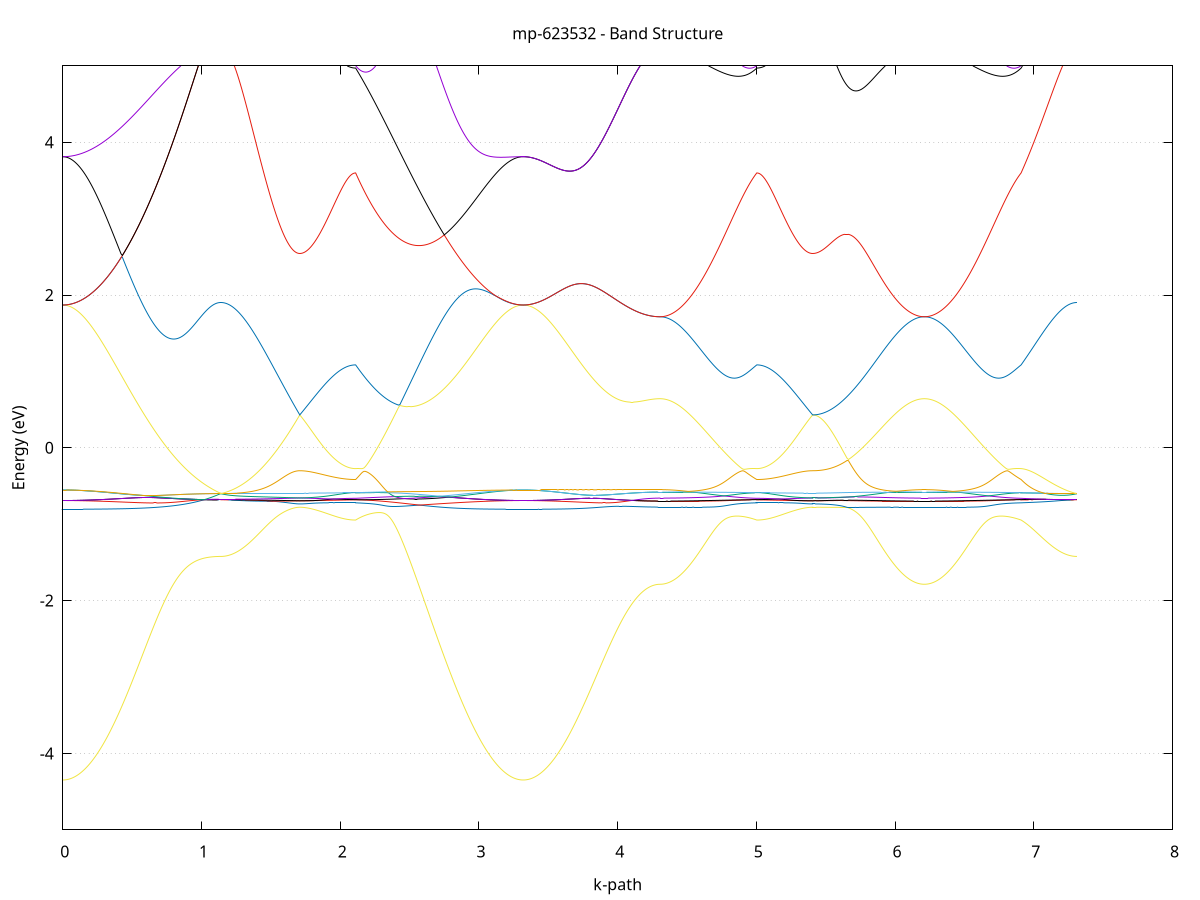 set title 'mp-623532 - Band Structure'
set xlabel 'k-path'
set ylabel 'Energy (eV)'
set grid y
set yrange [-5:5]
set terminal png size 800,600
set output 'mp-623532_bands_gnuplot.png'
plot '-' using 1:2 with lines notitle, '-' using 1:2 with lines notitle, '-' using 1:2 with lines notitle, '-' using 1:2 with lines notitle, '-' using 1:2 with lines notitle, '-' using 1:2 with lines notitle, '-' using 1:2 with lines notitle, '-' using 1:2 with lines notitle, '-' using 1:2 with lines notitle, '-' using 1:2 with lines notitle, '-' using 1:2 with lines notitle, '-' using 1:2 with lines notitle, '-' using 1:2 with lines notitle, '-' using 1:2 with lines notitle, '-' using 1:2 with lines notitle, '-' using 1:2 with lines notitle, '-' using 1:2 with lines notitle, '-' using 1:2 with lines notitle, '-' using 1:2 with lines notitle, '-' using 1:2 with lines notitle, '-' using 1:2 with lines notitle, '-' using 1:2 with lines notitle, '-' using 1:2 with lines notitle, '-' using 1:2 with lines notitle, '-' using 1:2 with lines notitle, '-' using 1:2 with lines notitle, '-' using 1:2 with lines notitle, '-' using 1:2 with lines notitle, '-' using 1:2 with lines notitle, '-' using 1:2 with lines notitle, '-' using 1:2 with lines notitle, '-' using 1:2 with lines notitle, '-' using 1:2 with lines notitle, '-' using 1:2 with lines notitle, '-' using 1:2 with lines notitle, '-' using 1:2 with lines notitle, '-' using 1:2 with lines notitle, '-' using 1:2 with lines notitle, '-' using 1:2 with lines notitle, '-' using 1:2 with lines notitle, '-' using 1:2 with lines notitle, '-' using 1:2 with lines notitle, '-' using 1:2 with lines notitle, '-' using 1:2 with lines notitle, '-' using 1:2 with lines notitle, '-' using 1:2 with lines notitle, '-' using 1:2 with lines notitle, '-' using 1:2 with lines notitle, '-' using 1:2 with lines notitle, '-' using 1:2 with lines notitle, '-' using 1:2 with lines notitle, '-' using 1:2 with lines notitle, '-' using 1:2 with lines notitle, '-' using 1:2 with lines notitle, '-' using 1:2 with lines notitle, '-' using 1:2 with lines notitle, '-' using 1:2 with lines notitle, '-' using 1:2 with lines notitle, '-' using 1:2 with lines notitle, '-' using 1:2 with lines notitle, '-' using 1:2 with lines notitle, '-' using 1:2 with lines notitle, '-' using 1:2 with lines notitle, '-' using 1:2 with lines notitle
0.000000 -41.433729
0.009991 -41.433729
0.019982 -41.433729
0.029973 -41.433629
0.039964 -41.433629
0.049955 -41.433529
0.059946 -41.433429
0.069937 -41.433329
0.079928 -41.433229
0.089919 -41.433029
0.099910 -41.432929
0.109901 -41.432729
0.119892 -41.432529
0.129883 -41.432329
0.139874 -41.432129
0.149865 -41.431929
0.159856 -41.431629
0.169848 -41.431429
0.179839 -41.431129
0.189830 -41.430829
0.199821 -41.430529
0.209812 -41.430229
0.219803 -41.429829
0.229794 -41.429529
0.239785 -41.429129
0.249776 -41.428729
0.259767 -41.428329
0.269758 -41.427929
0.279749 -41.427529
0.289740 -41.427129
0.299731 -41.426729
0.309722 -41.426229
0.319713 -41.425829
0.329704 -41.425329
0.339695 -41.424829
0.349686 -41.424329
0.359677 -41.423829
0.369668 -41.423329
0.379659 -41.422829
0.389650 -41.422329
0.399641 -41.421729
0.409632 -41.421229
0.419623 -41.420629
0.429614 -41.420129
0.439605 -41.419529
0.449596 -41.419029
0.459587 -41.418429
0.469578 -41.417829
0.479569 -41.417229
0.489561 -41.416729
0.499552 -41.416129
0.509543 -41.415529
0.519534 -41.414929
0.529525 -41.414329
0.539516 -41.413729
0.549507 -41.413129
0.559498 -41.412529
0.569489 -41.411929
0.579480 -41.411329
0.589471 -41.410729
0.599462 -41.410129
0.609453 -41.409529
0.619444 -41.408929
0.629435 -41.408329
0.639426 -41.407729
0.649417 -41.407129
0.659408 -41.406529
0.669399 -41.405929
0.679390 -41.405329
0.689381 -41.404829
0.699372 -41.404229
0.709363 -41.403629
0.719354 -41.403129
0.729345 -41.402529
0.739336 -41.402029
0.749327 -41.401529
0.759318 -41.400929
0.769309 -41.400429
0.779300 -41.399929
0.789291 -41.399429
0.799282 -41.398929
0.809273 -41.398429
0.819265 -41.398029
0.829256 -41.397529
0.839247 -41.397129
0.849238 -41.396629
0.859229 -41.396229
0.869220 -41.395829
0.879211 -41.395429
0.889202 -41.395029
0.899193 -41.394629
0.909184 -41.394229
0.919175 -41.393929
0.929166 -41.393629
0.939157 -41.393229
0.949148 -41.392929
0.959139 -41.392629
0.969130 -41.392429
0.979121 -41.392129
0.989112 -41.391829
0.999103 -41.391629
1.009094 -41.391429
1.019085 -41.391229
1.029076 -41.391029
1.039067 -41.390829
1.049058 -41.390729
1.059049 -41.390529
1.069040 -41.390429
1.079031 -41.390329
1.089022 -41.390229
1.099013 -41.390129
1.109004 -41.390129
1.118995 -41.390029
1.128986 -41.390029
1.138977 -41.390029
1.138977 -41.390029
1.148969 -41.390029
1.158960 -41.390029
1.168951 -41.390029
1.178942 -41.390029
1.188933 -41.390029
1.198924 -41.390029
1.208915 -41.390029
1.218906 -41.390029
1.228897 -41.390029
1.238888 -41.390029
1.248879 -41.390029
1.258870 -41.390029
1.268861 -41.390029
1.278852 -41.390029
1.288843 -41.390029
1.298834 -41.390029
1.308825 -41.390029
1.318816 -41.390029
1.328807 -41.390029
1.338798 -41.390029
1.348789 -41.390029
1.358780 -41.390029
1.368771 -41.390029
1.378762 -41.390029
1.388753 -41.390029
1.398744 -41.390029
1.408735 -41.390029
1.418726 -41.390029
1.428717 -41.390029
1.438708 -41.390029
1.448699 -41.390029
1.458690 -41.390029
1.468682 -41.390029
1.478673 -41.390029
1.488664 -41.390029
1.498655 -41.390029
1.508646 -41.390029
1.518637 -41.390029
1.528628 -41.390029
1.538619 -41.390029
1.548610 -41.390029
1.558601 -41.390029
1.568592 -41.390029
1.578583 -41.390029
1.588574 -41.390029
1.598565 -41.390029
1.608556 -41.390029
1.618547 -41.390029
1.628538 -41.390029
1.638529 -41.390029
1.648520 -41.390029
1.658511 -41.390029
1.668502 -41.390029
1.678493 -41.389929
1.688484 -41.389929
1.698475 -41.389929
1.708466 -41.389929
1.708466 -41.389929
1.718288 -41.390029
1.728110 -41.390029
1.737931 -41.390029
1.747753 -41.390029
1.757575 -41.390029
1.767396 -41.390029
1.777218 -41.390029
1.787040 -41.390129
1.796861 -41.390129
1.806683 -41.390129
1.816505 -41.390129
1.826327 -41.390229
1.836148 -41.390229
1.845970 -41.390229
1.855792 -41.390329
1.865613 -41.390329
1.875435 -41.390329
1.885257 -41.390429
1.895078 -41.390429
1.904900 -41.390429
1.914722 -41.390529
1.924543 -41.390529
1.934365 -41.390629
1.944187 -41.390629
1.954009 -41.390629
1.963830 -41.390629
1.973652 -41.390729
1.983474 -41.390729
1.993295 -41.390729
2.003117 -41.390829
2.012939 -41.390829
2.022760 -41.390829
2.032582 -41.390829
2.042404 -41.390829
2.052225 -41.390929
2.062047 -41.390929
2.071869 -41.390929
2.081691 -41.390929
2.091512 -41.390929
2.101334 -41.390929
2.111156 -41.390929
2.111156 -41.390929
2.121140 -41.391029
2.131124 -41.391129
2.141108 -41.391229
2.151092 -41.391329
2.161076 -41.391429
2.171060 -41.391529
2.181044 -41.391729
2.191028 -41.391829
2.201012 -41.391929
2.210996 -41.392129
2.220980 -41.392229
2.230964 -41.392429
2.240948 -41.392629
2.250932 -41.392829
2.260916 -41.393029
2.270900 -41.393229
2.280884 -41.393429
2.290868 -41.393629
2.300852 -41.393829
2.310836 -41.394129
2.320820 -41.394329
2.330804 -41.394629
2.340788 -41.394829
2.350772 -41.395129
2.360756 -41.395429
2.370740 -41.395729
2.380725 -41.396029
2.390709 -41.396329
2.400693 -41.396629
2.410677 -41.396929
2.420661 -41.397329
2.430645 -41.397629
2.440629 -41.398029
2.450613 -41.398329
2.460597 -41.398729
2.470581 -41.399129
2.480565 -41.399529
2.490549 -41.399929
2.500533 -41.400329
2.510517 -41.400729
2.520501 -41.401229
2.530485 -41.401629
2.540469 -41.402029
2.550453 -41.402529
2.560437 -41.402929
2.570421 -41.403429
2.580405 -41.403929
2.590389 -41.404429
2.600373 -41.404929
2.610357 -41.405429
2.620341 -41.405929
2.630325 -41.406429
2.640309 -41.406929
2.650293 -41.407429
2.660277 -41.407929
2.670261 -41.408429
2.680246 -41.409029
2.690230 -41.409529
2.700214 -41.410129
2.710198 -41.410629
2.720182 -41.411129
2.730166 -41.411729
2.740150 -41.412229
2.750134 -41.412829
2.760118 -41.413329
2.770102 -41.413929
2.780086 -41.414529
2.790070 -41.415029
2.800054 -41.415629
2.810038 -41.416129
2.820022 -41.416729
2.830006 -41.417229
2.839990 -41.417829
2.849974 -41.418329
2.859958 -41.418929
2.869942 -41.419429
2.879926 -41.419929
2.889910 -41.420529
2.899894 -41.421029
2.909878 -41.421529
2.919862 -41.422029
2.929846 -41.422529
2.939830 -41.423029
2.949814 -41.423529
2.959798 -41.424029
2.969782 -41.424529
2.979767 -41.425029
2.989751 -41.425429
2.999735 -41.425929
3.009719 -41.426329
3.019703 -41.426829
3.029687 -41.427229
3.039671 -41.427629
3.049655 -41.428029
3.059639 -41.428429
3.069623 -41.428829
3.079607 -41.429229
3.089591 -41.429529
3.099575 -41.429929
3.109559 -41.430229
3.119543 -41.430529
3.129527 -41.430829
3.139511 -41.431129
3.149495 -41.431429
3.159479 -41.431629
3.169463 -41.431929
3.179447 -41.432129
3.189431 -41.432329
3.199415 -41.432529
3.209399 -41.432729
3.219383 -41.432929
3.229367 -41.433029
3.239351 -41.433229
3.249335 -41.433329
3.259319 -41.433429
3.269303 -41.433529
3.279288 -41.433629
3.289272 -41.433629
3.299256 -41.433729
3.309240 -41.433729
3.319224 -41.433729
3.319224 -41.433729
3.329187 -41.433729
3.339151 -41.433729
3.349114 -41.433629
3.359078 -41.433629
3.369041 -41.433529
3.379004 -41.433429
3.388968 -41.433329
3.398931 -41.433229
3.408895 -41.433129
3.418858 -41.432929
3.428822 -41.432729
3.438785 -41.432529
3.448749 -41.432329
3.458712 -41.432129
3.468676 -41.431929
3.478639 -41.431629
3.488603 -41.431429
3.498566 -41.431129
3.508530 -41.430829
3.518493 -41.430529
3.528457 -41.430229
3.538420 -41.429929
3.548383 -41.429529
3.558347 -41.429229
3.568310 -41.428829
3.578274 -41.428429
3.588237 -41.428129
3.598201 -41.427729
3.608164 -41.427329
3.618128 -41.426829
3.628091 -41.426429
3.638055 -41.426029
3.648018 -41.425529
3.657982 -41.425129
3.667945 -41.424629
3.677909 -41.424129
3.687872 -41.423729
3.697835 -41.423229
3.707799 -41.422729
3.717762 -41.422229
3.727726 -41.421729
3.737689 -41.421229
3.747653 -41.420729
3.757616 -41.420229
3.767580 -41.419629
3.777543 -41.419129
3.787507 -41.418629
3.797470 -41.418129
3.807434 -41.417629
3.817397 -41.417029
3.827361 -41.416529
3.837324 -41.416029
3.847288 -41.415529
3.857251 -41.415029
3.867214 -41.414429
3.877178 -41.413929
3.887141 -41.413429
3.897105 -41.412929
3.907068 -41.412429
3.917032 -41.411929
3.926995 -41.411429
3.936959 -41.410929
3.946922 -41.410529
3.956886 -41.410029
3.966849 -41.409529
3.976813 -41.409129
3.986776 -41.408629
3.996740 -41.408229
4.006703 -41.407729
4.016667 -41.407329
4.026630 -41.406929
4.036593 -41.406529
4.046557 -41.406129
4.056520 -41.405729
4.066484 -41.405429
4.076447 -41.405029
4.086411 -41.404729
4.096374 -41.404329
4.106338 -41.404029
4.116301 -41.403729
4.126265 -41.403429
4.136228 -41.403229
4.146192 -41.402929
4.156155 -41.402629
4.166119 -41.402429
4.176082 -41.402229
4.186045 -41.402029
4.196009 -41.401829
4.205972 -41.401629
4.215936 -41.401529
4.225899 -41.401329
4.235863 -41.401229
4.245826 -41.401129
4.255790 -41.401029
4.265753 -41.400929
4.275717 -41.400929
4.285680 -41.400829
4.295644 -41.400829
4.305607 -41.400829
4.305607 -41.400829
4.315571 -41.400829
4.325535 -41.400829
4.335499 -41.400829
4.345463 -41.400729
4.355427 -41.400729
4.365391 -41.400729
4.375355 -41.400629
4.385319 -41.400629
4.395283 -41.400529
4.405247 -41.400429
4.415211 -41.400329
4.425175 -41.400229
4.435139 -41.400129
4.445103 -41.400029
4.455067 -41.399929
4.465031 -41.399829
4.474995 -41.399729
4.484959 -41.399529
4.494923 -41.399429
4.504887 -41.399329
4.514851 -41.399129
4.524815 -41.398929
4.534779 -41.398829
4.544743 -41.398629
4.554707 -41.398429
4.564671 -41.398329
4.574635 -41.398129
4.584598 -41.397929
4.594562 -41.397729
4.604526 -41.397529
4.614490 -41.397329
4.624454 -41.397129
4.634418 -41.396929
4.644382 -41.396729
4.654346 -41.396529
4.664310 -41.396329
4.674274 -41.396129
4.684238 -41.395929
4.694202 -41.395729
4.704166 -41.395529
4.714130 -41.395329
4.724094 -41.395129
4.734058 -41.394929
4.744022 -41.394729
4.753986 -41.394529
4.763950 -41.394329
4.773914 -41.394129
4.783878 -41.393929
4.793842 -41.393729
4.803806 -41.393529
4.813770 -41.393329
4.823734 -41.393129
4.833698 -41.392929
4.843662 -41.392829
4.853626 -41.392629
4.863590 -41.392429
4.873554 -41.392329
4.883518 -41.392129
4.893482 -41.392029
4.903446 -41.391829
4.913410 -41.391729
4.923374 -41.391629
4.933338 -41.391529
4.943302 -41.391429
4.953266 -41.391329
4.963230 -41.391229
4.973194 -41.391129
4.983158 -41.391029
4.993122 -41.390929
5.003086 -41.390929
5.003086 -41.390929
5.012907 -41.390929
5.022729 -41.390929
5.032551 -41.390929
5.042372 -41.390929
5.052194 -41.390929
5.062016 -41.390929
5.071837 -41.390829
5.081659 -41.390829
5.091481 -41.390829
5.101302 -41.390829
5.111124 -41.390829
5.120946 -41.390729
5.130768 -41.390729
5.140589 -41.390729
5.150411 -41.390629
5.160233 -41.390629
5.170054 -41.390629
5.179876 -41.390629
5.189698 -41.390529
5.199519 -41.390529
5.209341 -41.390429
5.219163 -41.390429
5.228984 -41.390429
5.238806 -41.390329
5.248628 -41.390329
5.258450 -41.390329
5.268271 -41.390229
5.278093 -41.390229
5.287915 -41.390229
5.297736 -41.390129
5.307558 -41.390129
5.317380 -41.390129
5.327201 -41.390129
5.337023 -41.390029
5.346845 -41.390029
5.356666 -41.390029
5.366488 -41.390029
5.376310 -41.390029
5.386132 -41.390029
5.395953 -41.390029
5.405775 -41.389929
5.405775 -41.389929
5.415718 -41.390029
5.425661 -41.390029
5.435604 -41.390029
5.445547 -41.390029
5.455490 -41.390129
5.465433 -41.390129
5.475376 -41.390229
5.485318 -41.390229
5.495261 -41.390329
5.505204 -41.390429
5.515147 -41.390429
5.525090 -41.390529
5.535033 -41.390629
5.544976 -41.390729
5.554919 -41.390829
5.564862 -41.391029
5.574805 -41.391129
5.584748 -41.391229
5.594691 -41.391429
5.604634 -41.391529
5.614577 -41.391729
5.624520 -41.391829
5.634463 -41.392029
5.644406 -41.392129
5.654349 -41.392329
5.664292 -41.392529
5.674234 -41.392729
5.684177 -41.392929
5.694120 -41.393029
5.704063 -41.393229
5.714006 -41.393429
5.723949 -41.393629
5.733892 -41.393829
5.743835 -41.394029
5.753778 -41.394229
5.763721 -41.394429
5.773664 -41.394729
5.783607 -41.394929
5.793550 -41.395129
5.803493 -41.395329
5.813436 -41.395529
5.823379 -41.395729
5.833322 -41.395929
5.843265 -41.396129
5.853208 -41.396329
5.863150 -41.396529
5.873093 -41.396729
5.883036 -41.396929
5.892979 -41.397129
5.902922 -41.397329
5.912865 -41.397529
5.922808 -41.397729
5.932751 -41.397929
5.942694 -41.398129
5.952637 -41.398329
5.962580 -41.398529
5.972523 -41.398629
5.982466 -41.398829
5.992409 -41.399029
6.002352 -41.399129
6.012295 -41.399329
6.022238 -41.399429
6.032181 -41.399529
6.042123 -41.399729
6.052066 -41.399829
6.062009 -41.399929
6.071952 -41.400029
6.081895 -41.400129
6.091838 -41.400229
6.101781 -41.400329
6.111724 -41.400429
6.121667 -41.400529
6.131610 -41.400629
6.141553 -41.400629
6.151496 -41.400729
6.161439 -41.400729
6.171382 -41.400729
6.181325 -41.400829
6.191268 -41.400829
6.201211 -41.400829
6.211154 -41.400829
6.211154 -41.400829
6.221118 -41.400829
6.231082 -41.400829
6.241046 -41.400829
6.251010 -41.400729
6.260973 -41.400729
6.270937 -41.400729
6.280901 -41.400629
6.290865 -41.400629
6.300829 -41.400529
6.310793 -41.400429
6.320757 -41.400329
6.330721 -41.400229
6.340685 -41.400129
6.350649 -41.400029
6.360613 -41.399929
6.370577 -41.399829
6.380541 -41.399729
6.390505 -41.399529
6.400469 -41.399429
6.410433 -41.399329
6.420397 -41.399129
6.430361 -41.398929
6.440325 -41.398829
6.450289 -41.398629
6.460253 -41.398429
6.470217 -41.398329
6.480181 -41.398129
6.490145 -41.397929
6.500109 -41.397729
6.510073 -41.397529
6.520037 -41.397329
6.530001 -41.397129
6.539965 -41.396929
6.549929 -41.396729
6.559893 -41.396529
6.569857 -41.396329
6.579821 -41.396129
6.589785 -41.395929
6.599749 -41.395729
6.609713 -41.395529
6.619677 -41.395329
6.629641 -41.395129
6.639605 -41.394929
6.649569 -41.394729
6.659533 -41.394529
6.669497 -41.394329
6.679461 -41.394129
6.689425 -41.393929
6.699389 -41.393729
6.709352 -41.393529
6.719316 -41.393329
6.729280 -41.393129
6.739244 -41.392929
6.749208 -41.392829
6.759172 -41.392629
6.769136 -41.392429
6.779100 -41.392329
6.789064 -41.392129
6.799028 -41.392029
6.808992 -41.391829
6.818956 -41.391729
6.828920 -41.391629
6.838884 -41.391529
6.848848 -41.391429
6.858812 -41.391329
6.868776 -41.391229
6.878740 -41.391129
6.888704 -41.391029
6.898668 -41.390929
6.908632 -41.390929
6.908632 -41.390929
6.918454 -41.390829
6.928275 -41.390729
6.938097 -41.390729
6.947919 -41.390629
6.957740 -41.390529
6.967562 -41.390529
6.977384 -41.390429
6.987206 -41.390429
6.997027 -41.390329
7.006849 -41.390329
7.016671 -41.390329
7.026492 -41.390229
7.036314 -41.390229
7.046136 -41.390229
7.055957 -41.390129
7.065779 -41.390129
7.075601 -41.390129
7.085422 -41.390129
7.095244 -41.390129
7.105066 -41.390129
7.114888 -41.390029
7.124709 -41.390029
7.134531 -41.390029
7.144353 -41.390029
7.154174 -41.390029
7.163996 -41.390029
7.173818 -41.390029
7.183639 -41.390029
7.193461 -41.390029
7.203283 -41.390029
7.213104 -41.390029
7.222926 -41.390029
7.232748 -41.390029
7.242570 -41.390029
7.252391 -41.390029
7.262213 -41.390029
7.272035 -41.390029
7.281856 -41.390029
7.291678 -41.390029
7.301500 -41.390029
7.311321 -41.390029
e
0.000000 -20.032129
0.009991 -20.032229
0.019982 -20.032529
0.029973 -20.032929
0.039964 -20.033529
0.049955 -20.034329
0.059946 -20.035329
0.069937 -20.036429
0.079928 -20.037829
0.089919 -20.039229
0.099910 -20.040929
0.109901 -20.042729
0.119892 -20.044729
0.129883 -20.046929
0.139874 -20.049229
0.149865 -20.051729
0.159856 -20.054429
0.169848 -20.057229
0.179839 -20.060129
0.189830 -20.063329
0.199821 -20.066529
0.209812 -20.069929
0.219803 -20.073429
0.229794 -20.077129
0.239785 -20.080929
0.249776 -20.084929
0.259767 -20.088929
0.269758 -20.093129
0.279749 -20.097429
0.289740 -20.101929
0.299731 -20.106429
0.309722 -20.111029
0.319713 -20.115829
0.329704 -20.120629
0.339695 -20.125529
0.349686 -20.130629
0.359677 -20.135729
0.369668 -20.140929
0.379659 -20.146129
0.389650 -20.151529
0.399641 -20.156929
0.409632 -20.162329
0.419623 -20.167829
0.429614 -20.173429
0.439605 -20.179029
0.449596 -20.184729
0.459587 -20.190429
0.469578 -20.196129
0.479569 -20.201929
0.489561 -20.207729
0.499552 -20.213529
0.509543 -20.219329
0.519534 -20.225229
0.529525 -20.231029
0.539516 -20.236829
0.549507 -20.242729
0.559498 -20.248529
0.569489 -20.254329
0.579480 -20.260129
0.589471 -20.265929
0.599462 -20.271729
0.609453 -20.277429
0.619444 -20.283129
0.629435 -20.288829
0.639426 -20.294429
0.649417 -20.300029
0.659408 -20.305529
0.669399 -20.311029
0.679390 -20.316429
0.689381 -20.321829
0.699372 -20.327129
0.709363 -20.332329
0.719354 -20.337429
0.729345 -20.342529
0.739336 -20.347529
0.749327 -20.352529
0.759318 -20.357329
0.769309 -20.362029
0.779300 -20.366729
0.789291 -20.371329
0.799282 -20.375829
0.809273 -20.380129
0.819265 -20.384429
0.829256 -20.388629
0.839247 -20.392629
0.849238 -20.396629
0.859229 -20.400429
0.869220 -20.404129
0.879211 -20.407729
0.889202 -20.411229
0.899193 -20.414629
0.909184 -20.417829
0.919175 -20.421029
0.929166 -20.424029
0.939157 -20.426829
0.949148 -20.429629
0.959139 -20.432229
0.969130 -20.434729
0.979121 -20.437029
0.989112 -20.439229
0.999103 -20.441329
1.009094 -20.443229
1.019085 -20.445029
1.029076 -20.446729
1.039067 -20.448229
1.049058 -20.449529
1.059049 -20.450829
1.069040 -20.451929
1.079031 -20.452829
1.089022 -20.453629
1.099013 -20.454229
1.109004 -20.454829
1.118995 -20.455129
1.128986 -20.455329
1.138977 -20.455429
1.138977 -20.455429
1.148969 -20.455429
1.158960 -20.455229
1.168951 -20.455029
1.178942 -20.454629
1.188933 -20.454229
1.198924 -20.453729
1.208915 -20.453129
1.218906 -20.452329
1.228897 -20.451529
1.238888 -20.450629
1.248879 -20.449629
1.258870 -20.448629
1.268861 -20.447429
1.278852 -20.446129
1.288843 -20.444729
1.298834 -20.443329
1.308825 -20.441829
1.318816 -20.440129
1.328807 -20.438429
1.338798 -20.436629
1.348789 -20.434829
1.358780 -20.432829
1.368771 -20.430829
1.378762 -20.428729
1.388753 -20.426529
1.398744 -20.424229
1.408735 -20.421929
1.418726 -20.419529
1.428717 -20.417029
1.438708 -20.414429
1.448699 -20.411829
1.458690 -20.409129
1.468682 -20.406429
1.478673 -20.403529
1.488664 -20.400729
1.498655 -20.397729
1.508646 -20.394829
1.518637 -20.391729
1.528628 -20.388629
1.538619 -20.385529
1.548610 -20.382329
1.558601 -20.379129
1.568592 -20.375829
1.578583 -20.372529
1.588574 -20.369229
1.598565 -20.365829
1.608556 -20.362429
1.618547 -20.358929
1.628538 -20.355429
1.638529 -20.352029
1.648520 -20.348429
1.658511 -20.344929
1.668502 -20.341329
1.678493 -20.337829
1.688484 -20.334229
1.698475 -20.330629
1.708466 -20.327029
1.708466 -20.327029
1.718288 -20.329529
1.728110 -20.331929
1.737931 -20.334329
1.747753 -20.336729
1.757575 -20.339029
1.767396 -20.341329
1.777218 -20.343529
1.787040 -20.345629
1.796861 -20.347729
1.806683 -20.349829
1.816505 -20.351829
1.826327 -20.353829
1.836148 -20.355729
1.845970 -20.357529
1.855792 -20.359329
1.865613 -20.361029
1.875435 -20.362729
1.885257 -20.364329
1.895078 -20.365829
1.904900 -20.367329
1.914722 -20.368729
1.924543 -20.370129
1.934365 -20.371429
1.944187 -20.372629
1.954009 -20.373829
1.963830 -20.374929
1.973652 -20.375929
1.983474 -20.376929
1.993295 -20.377729
2.003117 -20.378629
2.012939 -20.379329
2.022760 -20.380029
2.032582 -20.380629
2.042404 -20.381129
2.052225 -20.381629
2.062047 -20.382029
2.071869 -20.382329
2.081691 -20.382629
2.091512 -20.382829
2.101334 -20.382929
2.111156 -20.382929
2.111156 -20.382929
2.121140 -20.379629
2.131124 -20.376129
2.141108 -20.372729
2.151092 -20.369129
2.161076 -20.365629
2.171060 -20.361929
2.181044 -20.358329
2.191028 -20.354629
2.201012 -20.350829
2.210996 -20.347029
2.220980 -20.343229
2.230964 -20.339329
2.240948 -20.335429
2.250932 -20.338029
2.260916 -20.340629
2.270900 -20.343129
2.280884 -20.345429
2.290868 -20.347629
2.300852 -20.349729
2.310836 -20.351729
2.320820 -20.353529
2.330804 -20.355229
2.340788 -20.356729
2.350772 -20.358129
2.360756 -20.359329
2.370740 -20.360429
2.380725 -20.361329
2.390709 -20.362029
2.400693 -20.362629
2.410677 -20.363029
2.420661 -20.363329
2.430645 -20.363329
2.440629 -20.363229
2.450613 -20.362929
2.460597 -20.362529
2.470581 -20.361929
2.480565 -20.361029
2.490549 -20.360129
2.500533 -20.358929
2.510517 -20.357529
2.520501 -20.356029
2.530485 -20.354329
2.540469 -20.352429
2.550453 -20.350329
2.560437 -20.348129
2.570421 -20.345729
2.580405 -20.343129
2.590389 -20.340329
2.600373 -20.337429
2.610357 -20.334329
2.620341 -20.331129
2.630325 -20.327729
2.640309 -20.324129
2.650293 -20.320429
2.660277 -20.316529
2.670261 -20.312429
2.680246 -20.308329
2.690230 -20.303929
2.700214 -20.299529
2.710198 -20.294929
2.720182 -20.290229
2.730166 -20.285429
2.740150 -20.280529
2.750134 -20.275429
2.760118 -20.270329
2.770102 -20.265129
2.780086 -20.259729
2.790070 -20.254329
2.800054 -20.248829
2.810038 -20.243329
2.820022 -20.237629
2.830006 -20.231929
2.839990 -20.226229
2.849974 -20.220429
2.859958 -20.214629
2.869942 -20.208729
2.879926 -20.202829
2.889910 -20.197029
2.899894 -20.191129
2.909878 -20.185229
2.919862 -20.179329
2.929846 -20.173429
2.939830 -20.167629
2.949814 -20.161729
2.959798 -20.156029
2.969782 -20.150229
2.979767 -20.144529
2.989751 -20.138929
2.999735 -20.133429
3.009719 -20.127929
3.019703 -20.122529
3.029687 -20.117229
3.039671 -20.112029
3.049655 -20.106929
3.059639 -20.102029
3.069623 -20.097129
3.079607 -20.092429
3.089591 -20.087829
3.099575 -20.083329
3.109559 -20.079029
3.119543 -20.074929
3.129527 -20.070929
3.139511 -20.067129
3.149495 -20.063529
3.159479 -20.060029
3.169463 -20.056729
3.179447 -20.053629
3.189431 -20.050729
3.199415 -20.048029
3.209399 -20.045529
3.219383 -20.043229
3.229367 -20.041129
3.239351 -20.039229
3.249335 -20.037629
3.259319 -20.036129
3.269303 -20.034929
3.279288 -20.033929
3.289272 -20.033129
3.299256 -20.032629
3.309240 -20.032229
3.319224 -20.032129
3.319224 -20.032129
3.329187 -20.032229
3.339151 -20.032629
3.349114 -20.033229
3.359078 -20.034029
3.369041 -20.035129
3.379004 -20.036429
3.388968 -20.038029
3.398931 -20.039729
3.408895 -20.041729
3.418858 -20.044029
3.428822 -20.046429
3.438785 -20.049129
3.448749 -20.052029
3.458712 -20.055229
3.468676 -20.058529
3.478639 -20.062129
3.488603 -20.065829
3.498566 -20.069829
3.508530 -20.073929
3.518493 -20.078329
3.528457 -20.082829
3.538420 -20.087529
3.548383 -20.092429
3.558347 -20.097429
3.568310 -20.102629
3.578274 -20.108029
3.588237 -20.113529
3.598201 -20.119229
3.608164 -20.125029
3.618128 -20.131029
3.628091 -20.137029
3.638055 -20.143229
3.648018 -20.149529
3.657982 -20.155929
3.667945 -20.162529
3.677909 -20.169129
3.687872 -20.175729
3.697835 -20.182529
3.707799 -20.189329
3.717762 -20.196329
3.727726 -20.203229
3.737689 -20.210229
3.747653 -20.217329
3.757616 -20.224429
3.767580 -20.231529
3.777543 -20.238629
3.787507 -20.245729
3.797470 -20.252929
3.807434 -20.260029
3.817397 -20.267229
3.827361 -20.274329
3.837324 -20.281429
3.847288 -20.288529
3.857251 -20.295529
3.867214 -20.302529
3.877178 -20.309529
3.887141 -20.316329
3.897105 -20.323229
3.907068 -20.329929
3.917032 -20.336629
3.926995 -20.343229
3.936959 -20.349729
3.946922 -20.356129
3.956886 -20.362429
3.966849 -20.368629
3.976813 -20.374729
3.986776 -20.380629
3.996740 -20.386529
4.006703 -20.392229
4.016667 -20.397729
4.026630 -20.403229
4.036593 -20.408529
4.046557 -20.413629
4.056520 -20.418629
4.066484 -20.423429
4.076447 -20.428129
4.086411 -20.432629
4.096374 -20.436929
4.106338 -20.441029
4.116301 -20.445029
4.126265 -20.448829
4.136228 -20.452429
4.146192 -20.455829
4.156155 -20.459029
4.166119 -20.462129
4.176082 -20.464929
4.186045 -20.467529
4.196009 -20.469929
4.205972 -20.472229
4.215936 -20.474229
4.225899 -20.476029
4.235863 -20.477629
4.245826 -20.479029
4.255790 -20.480229
4.265753 -20.481129
4.275717 -20.481929
4.285680 -20.482429
4.295644 -20.482829
4.305607 -20.482929
4.305607 -20.482929
4.315571 -20.482829
4.325535 -20.482729
4.335499 -20.482529
4.345463 -20.482229
4.355427 -20.481829
4.365391 -20.481429
4.375355 -20.480829
4.385319 -20.480229
4.395283 -20.479529
4.405247 -20.478729
4.415211 -20.477929
4.425175 -20.476929
4.435139 -20.475929
4.445103 -20.474829
4.455067 -20.473629
4.465031 -20.472429
4.474995 -20.471029
4.484959 -20.469629
4.494923 -20.468129
4.504887 -20.466629
4.514851 -20.465029
4.524815 -20.463329
4.534779 -20.461529
4.544743 -20.459729
4.554707 -20.457829
4.564671 -20.455829
4.574635 -20.453829
4.584598 -20.451729
4.594562 -20.449629
4.604526 -20.447429
4.614490 -20.445129
4.624454 -20.442829
4.634418 -20.440429
4.644382 -20.438029
4.654346 -20.435529
4.664310 -20.433029
4.674274 -20.430529
4.684238 -20.427929
4.694202 -20.425329
4.704166 -20.422629
4.714130 -20.419929
4.724094 -20.417229
4.734058 -20.414529
4.744022 -20.411829
4.753986 -20.409029
4.763950 -20.406329
4.773914 -20.403629
4.783878 -20.400929
4.793842 -20.398229
4.803806 -20.395529
4.813770 -20.392929
4.823734 -20.390429
4.833698 -20.387929
4.843662 -20.385629
4.853626 -20.383429
4.863590 -20.381329
4.873554 -20.379529
4.883518 -20.377829
4.893482 -20.376529
4.903446 -20.375429
4.913410 -20.374729
4.923374 -20.374329
4.933338 -20.374329
4.943302 -20.374729
4.953266 -20.375429
4.963230 -20.376529
4.973194 -20.377829
4.983158 -20.379329
4.993122 -20.381029
5.003086 -20.382929
5.003086 -20.382929
5.012907 -20.382929
5.022729 -20.382829
5.032551 -20.382629
5.042372 -20.382329
5.052194 -20.382029
5.062016 -20.381629
5.071837 -20.381129
5.081659 -20.380629
5.091481 -20.380029
5.101302 -20.379329
5.111124 -20.378629
5.120946 -20.377729
5.130768 -20.376929
5.140589 -20.375929
5.150411 -20.374929
5.160233 -20.373829
5.170054 -20.372629
5.179876 -20.371429
5.189698 -20.370129
5.199519 -20.368729
5.209341 -20.367329
5.219163 -20.365829
5.228984 -20.364329
5.238806 -20.362729
5.248628 -20.361029
5.258450 -20.359329
5.268271 -20.357529
5.278093 -20.355729
5.287915 -20.353829
5.297736 -20.351829
5.307558 -20.349829
5.317380 -20.347729
5.327201 -20.345629
5.337023 -20.343529
5.346845 -20.341329
5.356666 -20.339029
5.366488 -20.336729
5.376310 -20.334329
5.386132 -20.331929
5.395953 -20.329529
5.405775 -20.327029
5.405775 -20.327029
5.415718 -20.327129
5.425661 -20.327529
5.435604 -20.328029
5.445547 -20.328829
5.455490 -20.329829
5.465433 -20.330929
5.475376 -20.332329
5.485318 -20.333829
5.495261 -20.335529
5.505204 -20.337329
5.515147 -20.339329
5.525090 -20.341429
5.535033 -20.343729
5.544976 -20.346029
5.554919 -20.348429
5.564862 -20.350929
5.574805 -20.353529
5.584748 -20.356229
5.594691 -20.358929
5.604634 -20.361729
5.614577 -20.364529
5.624520 -20.367329
5.634463 -20.370229
5.644406 -20.373129
5.654349 -20.376129
5.664292 -20.379029
5.674234 -20.382029
5.684177 -20.385029
5.694120 -20.387929
5.704063 -20.390929
5.714006 -20.393929
5.723949 -20.396829
5.733892 -20.399829
5.743835 -20.402729
5.753778 -20.405629
5.763721 -20.408529
5.773664 -20.411429
5.783607 -20.414229
5.793550 -20.417029
5.803493 -20.419829
5.813436 -20.422529
5.823379 -20.425229
5.833322 -20.427929
5.843265 -20.430529
5.853208 -20.433129
5.863150 -20.435629
5.873093 -20.438129
5.883036 -20.440529
5.892979 -20.442929
5.902922 -20.445229
5.912865 -20.447529
5.922808 -20.449729
5.932751 -20.451829
5.942694 -20.453929
5.952637 -20.455929
5.962580 -20.457929
5.972523 -20.459829
5.982466 -20.461629
5.992409 -20.463329
6.002352 -20.465029
6.012295 -20.466729
6.022238 -20.468229
6.032181 -20.469729
6.042123 -20.471129
6.052066 -20.472429
6.062009 -20.473729
6.071952 -20.474829
6.081895 -20.475929
6.091838 -20.476929
6.101781 -20.477929
6.111724 -20.478729
6.121667 -20.479529
6.131610 -20.480229
6.141553 -20.480829
6.151496 -20.481429
6.161439 -20.481829
6.171382 -20.482229
6.181325 -20.482529
6.191268 -20.482729
6.201211 -20.482829
6.211154 -20.482929
6.211154 -20.482929
6.221118 -20.482829
6.231082 -20.482729
6.241046 -20.482529
6.251010 -20.482229
6.260973 -20.481829
6.270937 -20.481429
6.280901 -20.480829
6.290865 -20.480229
6.300829 -20.479529
6.310793 -20.478729
6.320757 -20.477929
6.330721 -20.476929
6.340685 -20.475929
6.350649 -20.474829
6.360613 -20.473629
6.370577 -20.472429
6.380541 -20.471029
6.390505 -20.469629
6.400469 -20.468129
6.410433 -20.466629
6.420397 -20.465029
6.430361 -20.463329
6.440325 -20.461529
6.450289 -20.459729
6.460253 -20.457829
6.470217 -20.455829
6.480181 -20.453829
6.490145 -20.451729
6.500109 -20.449629
6.510073 -20.447429
6.520037 -20.445129
6.530001 -20.442829
6.539965 -20.440429
6.549929 -20.438029
6.559893 -20.435529
6.569857 -20.433029
6.579821 -20.430529
6.589785 -20.427929
6.599749 -20.425329
6.609713 -20.422629
6.619677 -20.419929
6.629641 -20.417229
6.639605 -20.414529
6.649569 -20.411829
6.659533 -20.409029
6.669497 -20.406329
6.679461 -20.403629
6.689425 -20.400929
6.699389 -20.398229
6.709352 -20.395529
6.719316 -20.392929
6.729280 -20.390429
6.739244 -20.387929
6.749208 -20.385629
6.759172 -20.383429
6.769136 -20.381329
6.779100 -20.379529
6.789064 -20.377829
6.799028 -20.376529
6.808992 -20.375429
6.818956 -20.374729
6.828920 -20.374329
6.838884 -20.374329
6.848848 -20.374729
6.858812 -20.375429
6.868776 -20.376529
6.878740 -20.377829
6.888704 -20.379329
6.898668 -20.381029
6.908632 -20.382929
6.908632 -20.382929
6.918454 -20.386229
6.928275 -20.389429
6.938097 -20.392529
6.947919 -20.395629
6.957740 -20.398629
6.967562 -20.401529
6.977384 -20.404429
6.987206 -20.407229
6.997027 -20.410029
7.006849 -20.412629
7.016671 -20.415329
7.026492 -20.417829
7.036314 -20.420329
7.046136 -20.422629
7.055957 -20.425029
7.065779 -20.427229
7.075601 -20.429429
7.085422 -20.431429
7.095244 -20.433429
7.105066 -20.435329
7.114888 -20.437229
7.124709 -20.438929
7.134531 -20.440629
7.144353 -20.442229
7.154174 -20.443729
7.163996 -20.445129
7.173818 -20.446429
7.183639 -20.447629
7.193461 -20.448829
7.203283 -20.449829
7.213104 -20.450829
7.222926 -20.451729
7.232748 -20.452429
7.242570 -20.453129
7.252391 -20.453729
7.262213 -20.454229
7.272035 -20.454729
7.281856 -20.455029
7.291678 -20.455229
7.301500 -20.455429
7.311321 -20.455429
e
0.000000 -20.032129
0.009991 -20.032129
0.019982 -20.032229
0.029973 -20.032429
0.039964 -20.032629
0.049955 -20.032929
0.059946 -20.033229
0.069937 -20.033629
0.079928 -20.034129
0.089919 -20.034629
0.099910 -20.035229
0.109901 -20.035929
0.119892 -20.036629
0.129883 -20.037329
0.139874 -20.038229
0.149865 -20.039129
0.159856 -20.040029
0.169848 -20.041029
0.179839 -20.042029
0.189830 -20.043229
0.199821 -20.044329
0.209812 -20.045529
0.219803 -20.046829
0.229794 -20.048129
0.239785 -20.049529
0.249776 -20.050929
0.259767 -20.052429
0.269758 -20.053929
0.279749 -20.055429
0.289740 -20.057029
0.299731 -20.058729
0.309722 -20.060429
0.319713 -20.062129
0.329704 -20.063929
0.339695 -20.065729
0.349686 -20.067529
0.359677 -20.069429
0.369668 -20.071329
0.379659 -20.073229
0.389650 -20.075229
0.399641 -20.077229
0.409632 -20.079229
0.419623 -20.081329
0.429614 -20.083329
0.439605 -20.085429
0.449596 -20.087629
0.459587 -20.089729
0.469578 -20.091929
0.479569 -20.094029
0.489561 -20.096229
0.499552 -20.098429
0.509543 -20.100629
0.519534 -20.102829
0.529525 -20.105029
0.539516 -20.107329
0.549507 -20.109529
0.559498 -20.111829
0.569489 -20.114029
0.579480 -20.116229
0.589471 -20.118529
0.599462 -20.120729
0.609453 -20.122929
0.619444 -20.125129
0.629435 -20.127329
0.639426 -20.129529
0.649417 -20.131729
0.659408 -20.133929
0.669399 -20.136029
0.679390 -20.138229
0.689381 -20.140329
0.699372 -20.142429
0.709363 -20.144529
0.719354 -20.146529
0.729345 -20.148529
0.739336 -20.150529
0.749327 -20.152529
0.759318 -20.154429
0.769309 -20.156429
0.779300 -20.158229
0.789291 -20.160129
0.799282 -20.161929
0.809273 -20.163729
0.819265 -20.165429
0.829256 -20.167129
0.839247 -20.168729
0.849238 -20.170329
0.859229 -20.171929
0.869220 -20.173429
0.879211 -20.174929
0.889202 -20.176329
0.899193 -20.177729
0.909184 -20.179029
0.919175 -20.180329
0.929166 -20.181629
0.939157 -20.182729
0.949148 -20.183929
0.959139 -20.184929
0.969130 -20.186029
0.979121 -20.186929
0.989112 -20.187929
0.999103 -20.188729
1.009094 -20.189529
1.019085 -20.190329
1.029076 -20.190929
1.039067 -20.191629
1.049058 -20.192129
1.059049 -20.192729
1.069040 -20.193129
1.079031 -20.193529
1.089022 -20.193829
1.099013 -20.194129
1.109004 -20.194329
1.118995 -20.194529
1.128986 -20.194629
1.138977 -20.194629
1.138977 -20.194629
1.148969 -20.194729
1.158960 -20.194829
1.168951 -20.195129
1.178942 -20.195429
1.188933 -20.195929
1.198924 -20.196429
1.208915 -20.197129
1.218906 -20.197829
1.228897 -20.198729
1.238888 -20.199729
1.248879 -20.200729
1.258870 -20.201929
1.268861 -20.203129
1.278852 -20.204529
1.288843 -20.205929
1.298834 -20.207429
1.308825 -20.209129
1.318816 -20.210829
1.328807 -20.212629
1.338798 -20.214529
1.348789 -20.216529
1.358780 -20.218529
1.368771 -20.220729
1.378762 -20.222929
1.388753 -20.225229
1.398744 -20.227629
1.408735 -20.230029
1.418726 -20.232529
1.428717 -20.235129
1.438708 -20.237829
1.448699 -20.240529
1.458690 -20.243329
1.468682 -20.246229
1.478673 -20.249129
1.488664 -20.252129
1.498655 -20.255129
1.508646 -20.258229
1.518637 -20.261329
1.528628 -20.264529
1.538619 -20.267829
1.548610 -20.271029
1.558601 -20.274329
1.568592 -20.277729
1.578583 -20.281129
1.588574 -20.284529
1.598565 -20.287929
1.608556 -20.291429
1.618547 -20.294929
1.628538 -20.298429
1.638529 -20.302029
1.648520 -20.305529
1.658511 -20.309129
1.668502 -20.312729
1.678493 -20.316329
1.688484 -20.319829
1.698475 -20.323429
1.708466 -20.327029
1.708466 -20.327029
1.718288 -20.324629
1.728110 -20.322229
1.737931 -20.319929
1.747753 -20.317629
1.757575 -20.315529
1.767396 -20.313529
1.777218 -20.311529
1.787040 -20.309729
1.796861 -20.308029
1.806683 -20.306429
1.816505 -20.304929
1.826327 -20.303629
1.836148 -20.302329
1.845970 -20.301229
1.855792 -20.300129
1.865613 -20.299229
1.875435 -20.298429
1.885257 -20.297629
1.895078 -20.296929
1.904900 -20.296429
1.914722 -20.295829
1.924543 -20.295429
1.934365 -20.295029
1.944187 -20.294629
1.954009 -20.294429
1.963830 -20.294129
1.973652 -20.293929
1.983474 -20.293729
1.993295 -20.293629
2.003117 -20.293429
2.012939 -20.293329
2.022760 -20.293329
2.032582 -20.293229
2.042404 -20.293129
2.052225 -20.293129
2.062047 -20.293129
2.071869 -20.293029
2.081691 -20.293029
2.091512 -20.293029
2.101334 -20.293029
2.111156 -20.293029
2.111156 -20.293029
2.121140 -20.296629
2.131124 -20.300129
2.141108 -20.303729
2.151092 -20.307129
2.161076 -20.310529
2.171060 -20.313929
2.181044 -20.317229
2.191028 -20.320429
2.201012 -20.323629
2.210996 -20.326729
2.220980 -20.329629
2.230964 -20.332529
2.240948 -20.335329
2.250932 -20.331429
2.260916 -20.327429
2.270900 -20.323429
2.280884 -20.319429
2.290868 -20.315329
2.300852 -20.311229
2.310836 -20.307129
2.320820 -20.303029
2.330804 -20.298829
2.340788 -20.294729
2.350772 -20.290529
2.360756 -20.286329
2.370740 -20.282129
2.380725 -20.277929
2.390709 -20.273729
2.400693 -20.269429
2.410677 -20.265229
2.420661 -20.261029
2.430645 -20.256729
2.440629 -20.252529
2.450613 -20.248329
2.460597 -20.244129
2.470581 -20.239929
2.480565 -20.235729
2.490549 -20.231529
2.500533 -20.227329
2.510517 -20.223229
2.520501 -20.219029
2.530485 -20.214929
2.540469 -20.210829
2.550453 -20.206729
2.560437 -20.202629
2.570421 -20.198629
2.580405 -20.194629
2.590389 -20.190629
2.600373 -20.186629
2.610357 -20.182729
2.620341 -20.178829
2.630325 -20.174929
2.640309 -20.171129
2.650293 -20.167329
2.660277 -20.163529
2.670261 -20.159829
2.680246 -20.156129
2.690230 -20.152529
2.700214 -20.148929
2.710198 -20.145329
2.720182 -20.141829
2.730166 -20.138329
2.740150 -20.134929
2.750134 -20.131529
2.760118 -20.128229
2.770102 -20.124929
2.780086 -20.121729
2.790070 -20.118529
2.800054 -20.115329
2.810038 -20.112229
2.820022 -20.109229
2.830006 -20.106229
2.839990 -20.103329
2.849974 -20.100429
2.859958 -20.097629
2.869942 -20.094829
2.879926 -20.092129
2.889910 -20.089529
2.899894 -20.086929
2.909878 -20.084329
2.919862 -20.081829
2.929846 -20.079429
2.939830 -20.077029
2.949814 -20.074729
2.959798 -20.072529
2.969782 -20.070329
2.979767 -20.068129
2.989751 -20.066129
2.999735 -20.064029
3.009719 -20.062129
3.019703 -20.060229
3.029687 -20.058429
3.039671 -20.056629
3.049655 -20.054929
3.059639 -20.053229
3.069623 -20.051629
3.079607 -20.050129
3.089591 -20.048629
3.099575 -20.047229
3.109559 -20.045929
3.119543 -20.044629
3.129527 -20.043429
3.139511 -20.042229
3.149495 -20.041129
3.159479 -20.040129
3.169463 -20.039129
3.179447 -20.038229
3.189431 -20.037429
3.199415 -20.036629
3.209399 -20.035929
3.219383 -20.035229
3.229367 -20.034629
3.239351 -20.034129
3.249335 -20.033629
3.259319 -20.033229
3.269303 -20.032929
3.279288 -20.032629
3.289272 -20.032429
3.299256 -20.032229
3.309240 -20.032129
3.319224 -20.032129
3.319224 -20.032129
3.329187 -20.032129
3.339151 -20.032229
3.349114 -20.032229
3.359078 -20.032329
3.369041 -20.032529
3.379004 -20.032729
3.388968 -20.032929
3.398931 -20.033129
3.408895 -20.033329
3.418858 -20.033629
3.428822 -20.033929
3.438785 -20.034329
3.448749 -20.034729
3.458712 -20.035129
3.468676 -20.035529
3.478639 -20.035929
3.488603 -20.036429
3.498566 -20.036929
3.508530 -20.037529
3.518493 -20.038029
3.528457 -20.038629
3.538420 -20.039229
3.548383 -20.039929
3.558347 -20.040529
3.568310 -20.041229
3.578274 -20.041929
3.588237 -20.042629
3.598201 -20.043429
3.608164 -20.044129
3.618128 -20.044929
3.628091 -20.045729
3.638055 -20.046529
3.648018 -20.047329
3.657982 -20.048229
3.667945 -20.049029
3.677909 -20.049929
3.687872 -20.050829
3.697835 -20.051729
3.707799 -20.052629
3.717762 -20.053529
3.727726 -20.054429
3.737689 -20.055429
3.747653 -20.056329
3.757616 -20.057329
3.767580 -20.058229
3.777543 -20.059229
3.787507 -20.060129
3.797470 -20.061129
3.807434 -20.062029
3.817397 -20.063029
3.827361 -20.064029
3.837324 -20.064929
3.847288 -20.065929
3.857251 -20.066829
3.867214 -20.067829
3.877178 -20.068729
3.887141 -20.069629
3.897105 -20.070629
3.907068 -20.071529
3.917032 -20.072429
3.926995 -20.073329
3.936959 -20.074229
3.946922 -20.075129
3.956886 -20.075929
3.966849 -20.076829
3.976813 -20.077629
3.986776 -20.078429
3.996740 -20.079229
4.006703 -20.080029
4.016667 -20.080829
4.026630 -20.081529
4.036593 -20.082329
4.046557 -20.083029
4.056520 -20.083729
4.066484 -20.084329
4.076447 -20.085029
4.086411 -20.085629
4.096374 -20.086229
4.106338 -20.086829
4.116301 -20.087329
4.126265 -20.087929
4.136228 -20.088429
4.146192 -20.088829
4.156155 -20.089329
4.166119 -20.089729
4.176082 -20.090129
4.186045 -20.090529
4.196009 -20.090829
4.205972 -20.091129
4.215936 -20.091429
4.225899 -20.091729
4.235863 -20.091929
4.245826 -20.092129
4.255790 -20.092229
4.265753 -20.092429
4.275717 -20.092529
4.285680 -20.092629
4.295644 -20.092629
4.305607 -20.092629
4.305607 -20.092629
4.315571 -20.092729
4.325535 -20.093029
4.335499 -20.093429
4.345463 -20.094129
4.355427 -20.094929
4.365391 -20.095929
4.375355 -20.097029
4.385319 -20.098429
4.395283 -20.099929
4.405247 -20.101629
4.415211 -20.103529
4.425175 -20.105529
4.435139 -20.107729
4.445103 -20.110129
4.455067 -20.112629
4.465031 -20.115329
4.474995 -20.118129
4.484959 -20.121129
4.494923 -20.124229
4.504887 -20.127529
4.514851 -20.130929
4.524815 -20.134429
4.534779 -20.138029
4.544743 -20.141829
4.554707 -20.145729
4.564671 -20.149729
4.574635 -20.153829
4.584598 -20.158029
4.594562 -20.162329
4.604526 -20.166729
4.614490 -20.171229
4.624454 -20.175729
4.634418 -20.180329
4.644382 -20.185029
4.654346 -20.189729
4.664310 -20.194529
4.674274 -20.199329
4.684238 -20.204229
4.694202 -20.209029
4.704166 -20.213929
4.714130 -20.218829
4.724094 -20.223729
4.734058 -20.228629
4.744022 -20.233529
4.753986 -20.238329
4.763950 -20.243129
4.773914 -20.247829
4.783878 -20.252529
4.793842 -20.257129
4.803806 -20.261629
4.813770 -20.266029
4.823734 -20.270229
4.833698 -20.274329
4.843662 -20.278229
4.853626 -20.281929
4.863590 -20.285429
4.873554 -20.288629
4.883518 -20.291429
4.893482 -20.293929
4.903446 -20.296029
4.913410 -20.297729
4.923374 -20.298929
4.933338 -20.299729
4.943302 -20.299929
4.953266 -20.299729
4.963230 -20.299129
4.973194 -20.298029
4.983158 -20.296729
4.993122 -20.295029
5.003086 -20.293029
5.003086 -20.293029
5.012907 -20.293029
5.022729 -20.293029
5.032551 -20.293029
5.042372 -20.293029
5.052194 -20.293129
5.062016 -20.293129
5.071837 -20.293129
5.081659 -20.293229
5.091481 -20.293329
5.101302 -20.293329
5.111124 -20.293429
5.120946 -20.293629
5.130768 -20.293729
5.140589 -20.293929
5.150411 -20.294129
5.160233 -20.294429
5.170054 -20.294629
5.179876 -20.295029
5.189698 -20.295429
5.199519 -20.295829
5.209341 -20.296429
5.219163 -20.296929
5.228984 -20.297629
5.238806 -20.298429
5.248628 -20.299229
5.258450 -20.300129
5.268271 -20.301229
5.278093 -20.302329
5.287915 -20.303629
5.297736 -20.304929
5.307558 -20.306429
5.317380 -20.308029
5.327201 -20.309729
5.337023 -20.311529
5.346845 -20.313529
5.356666 -20.315529
5.366488 -20.317629
5.376310 -20.319929
5.386132 -20.322229
5.395953 -20.324629
5.405775 -20.327029
5.405775 -20.327029
5.415718 -20.326929
5.425661 -20.326729
5.435604 -20.326329
5.445547 -20.325729
5.455490 -20.324929
5.465433 -20.324029
5.475376 -20.322929
5.485318 -20.321629
5.495261 -20.320229
5.505204 -20.318629
5.515147 -20.316829
5.525090 -20.314929
5.535033 -20.312829
5.544976 -20.310629
5.554919 -20.308329
5.564862 -20.305729
5.574805 -20.303129
5.584748 -20.300329
5.594691 -20.297429
5.604634 -20.294329
5.614577 -20.291229
5.624520 -20.287929
5.634463 -20.284429
5.644406 -20.280929
5.654349 -20.277329
5.664292 -20.273529
5.674234 -20.269729
5.684177 -20.265829
5.694120 -20.261829
5.704063 -20.257729
5.714006 -20.253529
5.723949 -20.249329
5.733892 -20.245029
5.743835 -20.240729
5.753778 -20.236329
5.763721 -20.231829
5.773664 -20.227429
5.783607 -20.222929
5.793550 -20.218329
5.803493 -20.213829
5.813436 -20.209329
5.823379 -20.204729
5.833322 -20.200229
5.843265 -20.195629
5.853208 -20.191129
5.863150 -20.186729
5.873093 -20.182229
5.883036 -20.177829
5.892979 -20.173429
5.902922 -20.169129
5.912865 -20.164929
5.922808 -20.160729
5.932751 -20.156629
5.942694 -20.152529
5.952637 -20.148629
5.962580 -20.144729
5.972523 -20.140929
5.982466 -20.137329
5.992409 -20.133729
6.002352 -20.130329
6.012295 -20.127029
6.022238 -20.123829
6.032181 -20.120729
6.042123 -20.117829
6.052066 -20.115129
6.062009 -20.112429
6.071952 -20.109929
6.081895 -20.107629
6.091838 -20.105429
6.101781 -20.103429
6.111724 -20.101629
6.121667 -20.099929
6.131610 -20.098429
6.141553 -20.097029
6.151496 -20.095929
6.161439 -20.094929
6.171382 -20.094129
6.181325 -20.093429
6.191268 -20.093029
6.201211 -20.092729
6.211154 -20.092629
6.211154 -20.092629
6.221118 -20.092729
6.231082 -20.093029
6.241046 -20.093429
6.251010 -20.094129
6.260973 -20.094929
6.270937 -20.095929
6.280901 -20.097029
6.290865 -20.098429
6.300829 -20.099929
6.310793 -20.101629
6.320757 -20.103529
6.330721 -20.105529
6.340685 -20.107729
6.350649 -20.110129
6.360613 -20.112629
6.370577 -20.115329
6.380541 -20.118129
6.390505 -20.121129
6.400469 -20.124229
6.410433 -20.127529
6.420397 -20.130929
6.430361 -20.134429
6.440325 -20.138029
6.450289 -20.141829
6.460253 -20.145729
6.470217 -20.149729
6.480181 -20.153829
6.490145 -20.158029
6.500109 -20.162329
6.510073 -20.166729
6.520037 -20.171229
6.530001 -20.175729
6.539965 -20.180329
6.549929 -20.185029
6.559893 -20.189729
6.569857 -20.194529
6.579821 -20.199329
6.589785 -20.204229
6.599749 -20.209029
6.609713 -20.213929
6.619677 -20.218829
6.629641 -20.223729
6.639605 -20.228629
6.649569 -20.233529
6.659533 -20.238329
6.669497 -20.243129
6.679461 -20.247829
6.689425 -20.252529
6.699389 -20.257129
6.709352 -20.261629
6.719316 -20.266029
6.729280 -20.270229
6.739244 -20.274329
6.749208 -20.278229
6.759172 -20.281929
6.769136 -20.285429
6.779100 -20.288629
6.789064 -20.291429
6.799028 -20.293929
6.808992 -20.296029
6.818956 -20.297729
6.828920 -20.298929
6.838884 -20.299729
6.848848 -20.299929
6.858812 -20.299729
6.868776 -20.299129
6.878740 -20.298029
6.888704 -20.296729
6.898668 -20.295029
6.908632 -20.293029
6.908632 -20.293029
6.918454 -20.289529
6.928275 -20.285929
6.938097 -20.282329
6.947919 -20.278729
6.957740 -20.275129
6.967562 -20.271629
6.977384 -20.268029
6.987206 -20.264529
6.997027 -20.261029
7.006849 -20.257529
7.016671 -20.254029
7.026492 -20.250729
7.036314 -20.247329
7.046136 -20.244029
7.055957 -20.240829
7.065779 -20.237629
7.075601 -20.234629
7.085422 -20.231629
7.095244 -20.228729
7.105066 -20.225829
7.114888 -20.223129
7.124709 -20.220529
7.134531 -20.218029
7.144353 -20.215529
7.154174 -20.213229
7.163996 -20.211129
7.173818 -20.209029
7.183639 -20.207129
7.193461 -20.205329
7.203283 -20.203629
7.213104 -20.202029
7.222926 -20.200629
7.232748 -20.199429
7.242570 -20.198329
7.252391 -20.197329
7.262213 -20.196529
7.272035 -20.195829
7.281856 -20.195329
7.291678 -20.194929
7.301500 -20.194729
7.311321 -20.194629
e
0.000000 -20.032129
0.009991 -20.032129
0.019982 -20.032229
0.029973 -20.032429
0.039964 -20.032629
0.049955 -20.032929
0.059946 -20.033229
0.069937 -20.033629
0.079928 -20.034129
0.089919 -20.034629
0.099910 -20.035229
0.109901 -20.035929
0.119892 -20.036629
0.129883 -20.037329
0.139874 -20.038229
0.149865 -20.039129
0.159856 -20.040029
0.169848 -20.041029
0.179839 -20.042029
0.189830 -20.043229
0.199821 -20.044329
0.209812 -20.045529
0.219803 -20.046829
0.229794 -20.048129
0.239785 -20.049529
0.249776 -20.050929
0.259767 -20.052429
0.269758 -20.053929
0.279749 -20.055429
0.289740 -20.057029
0.299731 -20.058729
0.309722 -20.060429
0.319713 -20.062129
0.329704 -20.063929
0.339695 -20.065729
0.349686 -20.067529
0.359677 -20.069429
0.369668 -20.071329
0.379659 -20.073229
0.389650 -20.075229
0.399641 -20.077229
0.409632 -20.079229
0.419623 -20.081329
0.429614 -20.083329
0.439605 -20.085429
0.449596 -20.087629
0.459587 -20.089729
0.469578 -20.091929
0.479569 -20.094029
0.489561 -20.096229
0.499552 -20.098429
0.509543 -20.100629
0.519534 -20.102829
0.529525 -20.105029
0.539516 -20.107329
0.549507 -20.109529
0.559498 -20.111829
0.569489 -20.114029
0.579480 -20.116229
0.589471 -20.118529
0.599462 -20.120729
0.609453 -20.122929
0.619444 -20.125129
0.629435 -20.127329
0.639426 -20.129529
0.649417 -20.131729
0.659408 -20.133929
0.669399 -20.136029
0.679390 -20.138229
0.689381 -20.140329
0.699372 -20.142429
0.709363 -20.144529
0.719354 -20.146529
0.729345 -20.148529
0.739336 -20.150529
0.749327 -20.152529
0.759318 -20.154429
0.769309 -20.156429
0.779300 -20.158229
0.789291 -20.160129
0.799282 -20.161929
0.809273 -20.163729
0.819265 -20.165429
0.829256 -20.167129
0.839247 -20.168729
0.849238 -20.170329
0.859229 -20.171929
0.869220 -20.173429
0.879211 -20.174929
0.889202 -20.176329
0.899193 -20.177729
0.909184 -20.179029
0.919175 -20.180329
0.929166 -20.181629
0.939157 -20.182729
0.949148 -20.183929
0.959139 -20.184929
0.969130 -20.186029
0.979121 -20.186929
0.989112 -20.187929
0.999103 -20.188729
1.009094 -20.189529
1.019085 -20.190329
1.029076 -20.190929
1.039067 -20.191629
1.049058 -20.192129
1.059049 -20.192729
1.069040 -20.193129
1.079031 -20.193529
1.089022 -20.193829
1.099013 -20.194129
1.109004 -20.194329
1.118995 -20.194529
1.128986 -20.194629
1.138977 -20.194629
1.138977 -20.194629
1.148969 -20.194629
1.158960 -20.194629
1.168951 -20.194629
1.178942 -20.194629
1.188933 -20.194729
1.198924 -20.194729
1.208915 -20.194829
1.218906 -20.194929
1.228897 -20.194929
1.238888 -20.195029
1.248879 -20.195129
1.258870 -20.195229
1.268861 -20.195329
1.278852 -20.195429
1.288843 -20.195529
1.298834 -20.195629
1.308825 -20.195729
1.318816 -20.195929
1.328807 -20.196029
1.338798 -20.196129
1.348789 -20.196329
1.358780 -20.196429
1.368771 -20.196629
1.378762 -20.196729
1.388753 -20.196929
1.398744 -20.197029
1.408735 -20.197229
1.418726 -20.197329
1.428717 -20.197529
1.438708 -20.197629
1.448699 -20.197829
1.458690 -20.198029
1.468682 -20.198129
1.478673 -20.198329
1.488664 -20.198429
1.498655 -20.198529
1.508646 -20.198729
1.518637 -20.198829
1.528628 -20.198929
1.538619 -20.199129
1.548610 -20.199229
1.558601 -20.199329
1.568592 -20.199429
1.578583 -20.199529
1.588574 -20.199629
1.598565 -20.199729
1.608556 -20.199829
1.618547 -20.199929
1.628538 -20.200029
1.638529 -20.200029
1.648520 -20.200129
1.658511 -20.200129
1.668502 -20.200229
1.678493 -20.200229
1.688484 -20.200229
1.698475 -20.200229
1.708466 -20.200229
1.708466 -20.200229
1.718288 -20.200229
1.728110 -20.200029
1.737931 -20.199829
1.747753 -20.199429
1.757575 -20.199029
1.767396 -20.198429
1.777218 -20.197729
1.787040 -20.197029
1.796861 -20.196129
1.806683 -20.195129
1.816505 -20.194029
1.826327 -20.192929
1.836148 -20.191629
1.845970 -20.190329
1.855792 -20.188929
1.865613 -20.187529
1.875435 -20.186029
1.885257 -20.184529
1.895078 -20.183029
1.904900 -20.181429
1.914722 -20.179929
1.924543 -20.178329
1.934365 -20.176829
1.944187 -20.175329
1.954009 -20.173829
1.963830 -20.172429
1.973652 -20.171029
1.983474 -20.169729
1.993295 -20.168529
2.003117 -20.167329
2.012939 -20.166229
2.022760 -20.165229
2.032582 -20.164329
2.042404 -20.163529
2.052225 -20.162829
2.062047 -20.162229
2.071869 -20.161729
2.081691 -20.161329
2.091512 -20.161029
2.101334 -20.160829
2.111156 -20.160829
2.111156 -20.160829
2.121140 -20.159329
2.131124 -20.157729
2.141108 -20.156129
2.151092 -20.154629
2.161076 -20.153029
2.171060 -20.151329
2.181044 -20.149729
2.191028 -20.148129
2.201012 -20.146429
2.210996 -20.144729
2.220980 -20.143029
2.230964 -20.141329
2.240948 -20.139629
2.250932 -20.137929
2.260916 -20.136229
2.270900 -20.134529
2.280884 -20.132729
2.290868 -20.131029
2.300852 -20.129229
2.310836 -20.127529
2.320820 -20.125729
2.330804 -20.124029
2.340788 -20.122229
2.350772 -20.120529
2.360756 -20.118829
2.370740 -20.117029
2.380725 -20.115329
2.390709 -20.113529
2.400693 -20.111829
2.410677 -20.110129
2.420661 -20.108429
2.430645 -20.106729
2.440629 -20.105029
2.450613 -20.103329
2.460597 -20.101729
2.470581 -20.100029
2.480565 -20.098429
2.490549 -20.096729
2.500533 -20.095129
2.510517 -20.093529
2.520501 -20.091929
2.530485 -20.090329
2.540469 -20.088829
2.550453 -20.087229
2.560437 -20.085729
2.570421 -20.084229
2.580405 -20.082729
2.590389 -20.081329
2.600373 -20.079829
2.610357 -20.078429
2.620341 -20.077029
2.630325 -20.075629
2.640309 -20.074229
2.650293 -20.072929
2.660277 -20.071629
2.670261 -20.070329
2.680246 -20.069029
2.690230 -20.067829
2.700214 -20.066529
2.710198 -20.065329
2.720182 -20.064129
2.730166 -20.063029
2.740150 -20.061829
2.750134 -20.060729
2.760118 -20.059629
2.770102 -20.058629
2.780086 -20.057529
2.790070 -20.056529
2.800054 -20.055529
2.810038 -20.054529
2.820022 -20.053629
2.830006 -20.052629
2.839990 -20.051729
2.849974 -20.050929
2.859958 -20.050029
2.869942 -20.049229
2.879926 -20.048429
2.889910 -20.047629
2.899894 -20.046829
2.909878 -20.046129
2.919862 -20.045429
2.929846 -20.044729
2.939830 -20.044029
2.949814 -20.043329
2.959798 -20.042729
2.969782 -20.042129
2.979767 -20.041529
2.989751 -20.040929
2.999735 -20.040329
3.009719 -20.039829
3.019703 -20.039329
3.029687 -20.038829
3.039671 -20.038329
3.049655 -20.037929
3.059639 -20.037429
3.069623 -20.037029
3.079607 -20.036629
3.089591 -20.036229
3.099575 -20.035929
3.109559 -20.035529
3.119543 -20.035229
3.129527 -20.034929
3.139511 -20.034629
3.149495 -20.034329
3.159479 -20.034129
3.169463 -20.033829
3.179447 -20.033629
3.189431 -20.033429
3.199415 -20.033229
3.209399 -20.033029
3.219383 -20.032829
3.229367 -20.032729
3.239351 -20.032629
3.249335 -20.032529
3.259319 -20.032429
3.269303 -20.032329
3.279288 -20.032229
3.289272 -20.032229
3.299256 -20.032129
3.309240 -20.032129
3.319224 -20.032129
3.319224 -20.032129
3.329187 -20.032129
3.339151 -20.032229
3.349114 -20.032229
3.359078 -20.032329
3.369041 -20.032529
3.379004 -20.032729
3.388968 -20.032929
3.398931 -20.033129
3.408895 -20.033329
3.418858 -20.033629
3.428822 -20.033929
3.438785 -20.034329
3.448749 -20.034729
3.458712 -20.035129
3.468676 -20.035529
3.478639 -20.035929
3.488603 -20.036429
3.498566 -20.036929
3.508530 -20.037529
3.518493 -20.038029
3.528457 -20.038629
3.538420 -20.039229
3.548383 -20.039929
3.558347 -20.040529
3.568310 -20.041229
3.578274 -20.041929
3.588237 -20.042629
3.598201 -20.043429
3.608164 -20.044129
3.618128 -20.044929
3.628091 -20.045729
3.638055 -20.046529
3.648018 -20.047329
3.657982 -20.048229
3.667945 -20.049029
3.677909 -20.049929
3.687872 -20.050829
3.697835 -20.051729
3.707799 -20.052629
3.717762 -20.053529
3.727726 -20.054429
3.737689 -20.055429
3.747653 -20.056329
3.757616 -20.057329
3.767580 -20.058229
3.777543 -20.059229
3.787507 -20.060129
3.797470 -20.061129
3.807434 -20.062029
3.817397 -20.063029
3.827361 -20.064029
3.837324 -20.064929
3.847288 -20.065929
3.857251 -20.066829
3.867214 -20.067829
3.877178 -20.068729
3.887141 -20.069629
3.897105 -20.070629
3.907068 -20.071529
3.917032 -20.072429
3.926995 -20.073329
3.936959 -20.074229
3.946922 -20.075129
3.956886 -20.075929
3.966849 -20.076829
3.976813 -20.077629
3.986776 -20.078429
3.996740 -20.079229
4.006703 -20.080029
4.016667 -20.080829
4.026630 -20.081529
4.036593 -20.082329
4.046557 -20.083029
4.056520 -20.083729
4.066484 -20.084329
4.076447 -20.085029
4.086411 -20.085629
4.096374 -20.086229
4.106338 -20.086829
4.116301 -20.087329
4.126265 -20.087929
4.136228 -20.088429
4.146192 -20.088829
4.156155 -20.089329
4.166119 -20.089729
4.176082 -20.090129
4.186045 -20.090529
4.196009 -20.090829
4.205972 -20.091129
4.215936 -20.091429
4.225899 -20.091729
4.235863 -20.091929
4.245826 -20.092129
4.255790 -20.092229
4.265753 -20.092429
4.275717 -20.092529
4.285680 -20.092629
4.295644 -20.092629
4.305607 -20.092629
4.305607 -20.092629
4.315571 -20.092729
4.325535 -20.092729
4.335499 -20.092829
4.345463 -20.093029
4.355427 -20.093229
4.365391 -20.093529
4.375355 -20.093829
4.385319 -20.094129
4.395283 -20.094529
4.405247 -20.094929
4.415211 -20.095429
4.425175 -20.095929
4.435139 -20.096529
4.445103 -20.097129
4.455067 -20.097829
4.465031 -20.098529
4.474995 -20.099229
4.484959 -20.100029
4.494923 -20.100829
4.504887 -20.101629
4.514851 -20.102529
4.524815 -20.103429
4.534779 -20.104429
4.544743 -20.105329
4.554707 -20.106429
4.564671 -20.107429
4.574635 -20.108529
4.584598 -20.109629
4.594562 -20.110729
4.604526 -20.111929
4.614490 -20.113029
4.624454 -20.114229
4.634418 -20.115429
4.644382 -20.116729
4.654346 -20.117929
4.664310 -20.119229
4.674274 -20.120529
4.684238 -20.121829
4.694202 -20.123129
4.704166 -20.124429
4.714130 -20.125829
4.724094 -20.127129
4.734058 -20.128429
4.744022 -20.129829
4.753986 -20.131129
4.763950 -20.132529
4.773914 -20.133829
4.783878 -20.135229
4.793842 -20.136529
4.803806 -20.137829
4.813770 -20.139229
4.823734 -20.140529
4.833698 -20.141829
4.843662 -20.143129
4.853626 -20.144329
4.863590 -20.145629
4.873554 -20.146829
4.883518 -20.148129
4.893482 -20.149329
4.903446 -20.150529
4.913410 -20.151629
4.923374 -20.152729
4.933338 -20.153929
4.943302 -20.154929
4.953266 -20.156029
4.963230 -20.157029
4.973194 -20.158029
4.983158 -20.159029
4.993122 -20.159929
5.003086 -20.160829
5.003086 -20.160829
5.012907 -20.160829
5.022729 -20.161029
5.032551 -20.161329
5.042372 -20.161729
5.052194 -20.162229
5.062016 -20.162829
5.071837 -20.163529
5.081659 -20.164329
5.091481 -20.165229
5.101302 -20.166229
5.111124 -20.167329
5.120946 -20.168529
5.130768 -20.169729
5.140589 -20.171029
5.150411 -20.172429
5.160233 -20.173829
5.170054 -20.175329
5.179876 -20.176829
5.189698 -20.178329
5.199519 -20.179929
5.209341 -20.181429
5.219163 -20.183029
5.228984 -20.184529
5.238806 -20.186029
5.248628 -20.187529
5.258450 -20.188929
5.268271 -20.190329
5.278093 -20.191629
5.287915 -20.192929
5.297736 -20.194029
5.307558 -20.195129
5.317380 -20.196129
5.327201 -20.197029
5.337023 -20.197729
5.346845 -20.198429
5.356666 -20.199029
5.366488 -20.199429
5.376310 -20.199829
5.386132 -20.200029
5.395953 -20.200229
5.405775 -20.200229
5.405775 -20.200229
5.415718 -20.200129
5.425661 -20.199929
5.435604 -20.199429
5.445547 -20.198829
5.455490 -20.198029
5.465433 -20.197029
5.475376 -20.195929
5.485318 -20.194629
5.495261 -20.193229
5.505204 -20.191729
5.515147 -20.190129
5.525090 -20.188429
5.535033 -20.186629
5.544976 -20.184829
5.554919 -20.182829
5.564862 -20.180829
5.574805 -20.178829
5.584748 -20.176729
5.594691 -20.174629
5.604634 -20.172529
5.614577 -20.170429
5.624520 -20.168229
5.634463 -20.166029
5.644406 -20.163829
5.654349 -20.161729
5.664292 -20.159529
5.674234 -20.157329
5.684177 -20.155229
5.694120 -20.153129
5.704063 -20.150929
5.714006 -20.148829
5.723949 -20.146829
5.733892 -20.144729
5.743835 -20.142729
5.753778 -20.140729
5.763721 -20.138729
5.773664 -20.136829
5.783607 -20.134829
5.793550 -20.133029
5.803493 -20.131129
5.813436 -20.129329
5.823379 -20.127629
5.833322 -20.125829
5.843265 -20.124229
5.853208 -20.122529
5.863150 -20.120929
5.873093 -20.119329
5.883036 -20.117829
5.892979 -20.116329
5.902922 -20.114929
5.912865 -20.113529
5.922808 -20.112129
5.932751 -20.110829
5.942694 -20.109529
5.952637 -20.108329
5.962580 -20.107129
5.972523 -20.106029
5.982466 -20.104929
5.992409 -20.103929
6.002352 -20.102929
6.012295 -20.101929
6.022238 -20.101029
6.032181 -20.100229
6.042123 -20.099329
6.052066 -20.098629
6.062009 -20.097929
6.071952 -20.097229
6.081895 -20.096629
6.091838 -20.096029
6.101781 -20.095429
6.111724 -20.094929
6.121667 -20.094529
6.131610 -20.094129
6.141553 -20.093829
6.151496 -20.093529
6.161439 -20.093229
6.171382 -20.093029
6.181325 -20.092829
6.191268 -20.092729
6.201211 -20.092729
6.211154 -20.092629
6.211154 -20.092629
6.221118 -20.092729
6.231082 -20.092729
6.241046 -20.092829
6.251010 -20.093029
6.260973 -20.093229
6.270937 -20.093529
6.280901 -20.093829
6.290865 -20.094129
6.300829 -20.094529
6.310793 -20.094929
6.320757 -20.095429
6.330721 -20.095929
6.340685 -20.096529
6.350649 -20.097129
6.360613 -20.097829
6.370577 -20.098529
6.380541 -20.099229
6.390505 -20.100029
6.400469 -20.100829
6.410433 -20.101629
6.420397 -20.102529
6.430361 -20.103429
6.440325 -20.104429
6.450289 -20.105329
6.460253 -20.106429
6.470217 -20.107429
6.480181 -20.108529
6.490145 -20.109629
6.500109 -20.110729
6.510073 -20.111929
6.520037 -20.113029
6.530001 -20.114229
6.539965 -20.115429
6.549929 -20.116729
6.559893 -20.117929
6.569857 -20.119229
6.579821 -20.120529
6.589785 -20.121829
6.599749 -20.123129
6.609713 -20.124429
6.619677 -20.125829
6.629641 -20.127129
6.639605 -20.128429
6.649569 -20.129829
6.659533 -20.131129
6.669497 -20.132529
6.679461 -20.133829
6.689425 -20.135229
6.699389 -20.136529
6.709352 -20.137829
6.719316 -20.139229
6.729280 -20.140529
6.739244 -20.141829
6.749208 -20.143129
6.759172 -20.144329
6.769136 -20.145629
6.779100 -20.146829
6.789064 -20.148129
6.799028 -20.149329
6.808992 -20.150529
6.818956 -20.151629
6.828920 -20.152729
6.838884 -20.153929
6.848848 -20.154929
6.858812 -20.156029
6.868776 -20.157029
6.878740 -20.158029
6.888704 -20.159029
6.898668 -20.159929
6.908632 -20.160829
6.908632 -20.160829
6.918454 -20.162329
6.928275 -20.163729
6.938097 -20.165129
6.947919 -20.166529
6.957740 -20.167929
6.967562 -20.169329
6.977384 -20.170629
6.987206 -20.171929
6.997027 -20.173229
7.006849 -20.174429
7.016671 -20.175629
7.026492 -20.176829
7.036314 -20.178029
7.046136 -20.179129
7.055957 -20.180229
7.065779 -20.181229
7.075601 -20.182229
7.085422 -20.183229
7.095244 -20.184229
7.105066 -20.185129
7.114888 -20.185929
7.124709 -20.186829
7.134531 -20.187529
7.144353 -20.188329
7.154174 -20.189029
7.163996 -20.189729
7.173818 -20.190329
7.183639 -20.190929
7.193461 -20.191429
7.203283 -20.191929
7.213104 -20.192429
7.222926 -20.192829
7.232748 -20.193229
7.242570 -20.193529
7.252391 -20.193829
7.262213 -20.194029
7.272035 -20.194229
7.281856 -20.194429
7.291678 -20.194529
7.301500 -20.194629
7.311321 -20.194629
e
0.000000 -4.348429
0.009991 -4.347829
0.019982 -4.346129
0.029973 -4.343229
0.039964 -4.339229
0.049955 -4.334129
0.059946 -4.327929
0.069937 -4.320529
0.079928 -4.311929
0.089919 -4.302329
0.099910 -4.291529
0.109901 -4.279629
0.119892 -4.266729
0.129883 -4.252629
0.139874 -4.237429
0.149865 -4.221129
0.159856 -4.203729
0.169848 -4.185229
0.179839 -4.165729
0.189830 -4.145129
0.199821 -4.123529
0.209812 -4.100829
0.219803 -4.077129
0.229794 -4.052429
0.239785 -4.026729
0.249776 -4.000029
0.259767 -3.972329
0.269758 -3.943629
0.279749 -3.914029
0.289740 -3.883529
0.299731 -3.852029
0.309722 -3.819629
0.319713 -3.786329
0.329704 -3.752229
0.339695 -3.717229
0.349686 -3.681329
0.359677 -3.644729
0.369668 -3.607329
0.379659 -3.569129
0.389650 -3.530129
0.399641 -3.490529
0.409632 -3.450129
0.419623 -3.409129
0.429614 -3.367429
0.439605 -3.325129
0.449596 -3.282229
0.459587 -3.238829
0.469578 -3.194929
0.479569 -3.150529
0.489561 -3.105629
0.499552 -3.060329
0.509543 -3.014729
0.519534 -2.968729
0.529525 -2.922529
0.539516 -2.876029
0.549507 -2.829329
0.559498 -2.782429
0.569489 -2.735529
0.579480 -2.688629
0.589471 -2.641629
0.599462 -2.594829
0.609453 -2.548129
0.619444 -2.501629
0.629435 -2.455329
0.639426 -2.409429
0.649417 -2.363929
0.659408 -2.318929
0.669399 -2.274429
0.679390 -2.230529
0.689381 -2.187429
0.699372 -2.145029
0.709363 -2.103529
0.719354 -2.062929
0.729345 -2.023329
0.739336 -1.984829
0.749327 -1.947529
0.759318 -1.911329
0.769309 -1.876429
0.779300 -1.842929
0.789291 -1.810729
0.799282 -1.780029
0.809273 -1.750729
0.819265 -1.722929
0.829256 -1.696629
0.839247 -1.671829
0.849238 -1.648529
0.859229 -1.626729
0.869220 -1.606429
0.879211 -1.587529
0.889202 -1.570029
0.899193 -1.553829
0.909184 -1.539029
0.919175 -1.525429
0.929166 -1.513029
0.939157 -1.501729
0.949148 -1.491529
0.959139 -1.482329
0.969130 -1.474029
0.979121 -1.466529
0.989112 -1.459929
0.999103 -1.453929
1.009094 -1.448729
1.019085 -1.444129
1.029076 -1.440029
1.039067 -1.436529
1.049058 -1.433429
1.059049 -1.430829
1.069040 -1.428629
1.079031 -1.426729
1.089022 -1.425129
1.099013 -1.423929
1.109004 -1.423029
1.118995 -1.422329
1.128986 -1.421929
1.138977 -1.421829
1.138977 -1.421829
1.148969 -1.421429
1.158960 -1.420029
1.168951 -1.417829
1.178942 -1.414729
1.188933 -1.410629
1.198924 -1.405729
1.208915 -1.400029
1.218906 -1.393429
1.228897 -1.385929
1.238888 -1.377629
1.248879 -1.368429
1.258870 -1.358529
1.268861 -1.347729
1.278852 -1.336229
1.288843 -1.324029
1.298834 -1.311029
1.308825 -1.297429
1.318816 -1.283129
1.328807 -1.268129
1.338798 -1.252629
1.348789 -1.236529
1.358780 -1.219929
1.368771 -1.202929
1.378762 -1.185429
1.388753 -1.167629
1.398744 -1.149529
1.408735 -1.131229
1.418726 -1.112729
1.428717 -1.094129
1.438708 -1.075629
1.448699 -1.057029
1.458690 -1.038729
1.468682 -1.020529
1.478673 -1.002729
1.488664 -0.985329
1.498655 -0.968329
1.508646 -0.951929
1.518637 -0.936129
1.528628 -0.921029
1.538619 -0.906529
1.548610 -0.892929
1.558601 -0.879929
1.568592 -0.867829
1.578583 -0.856429
1.588574 -0.845829
1.598565 -0.836029
1.608556 -0.826929
1.618547 -0.818529
1.628538 -0.810829
1.638529 -0.803829
1.648520 -0.797529
1.658511 -0.792029
1.668502 -0.787229
1.678493 -0.783229
1.688484 -0.780229
1.698475 -0.778429
1.708466 -0.777729
1.708466 -0.777729
1.718288 -0.778029
1.728110 -0.779029
1.737931 -0.780529
1.747753 -0.782729
1.757575 -0.785329
1.767396 -0.788429
1.777218 -0.791829
1.787040 -0.795729
1.796861 -0.799929
1.806683 -0.804329
1.816505 -0.809129
1.826327 -0.814029
1.836148 -0.819229
1.845970 -0.824629
1.855792 -0.830229
1.865613 -0.835929
1.875435 -0.841829
1.885257 -0.847829
1.895078 -0.853829
1.904900 -0.859929
1.914722 -0.866029
1.924543 -0.872229
1.934365 -0.878329
1.944187 -0.884329
1.954009 -0.890229
1.963830 -0.896029
1.973652 -0.901729
1.983474 -0.907129
1.993295 -0.912329
2.003117 -0.917229
2.012939 -0.921829
2.022760 -0.926129
2.032582 -0.930029
2.042404 -0.933529
2.052225 -0.936629
2.062047 -0.939329
2.071869 -0.941529
2.081691 -0.943229
2.091512 -0.944429
2.101334 -0.945229
2.111156 -0.945429
2.111156 -0.945429
2.121140 -0.934629
2.131124 -0.924429
2.141108 -0.914929
2.151092 -0.906029
2.161076 -0.897929
2.171060 -0.890429
2.181044 -0.883529
2.191028 -0.877129
2.201012 -0.871429
2.210996 -0.866229
2.220980 -0.861629
2.230964 -0.857629
2.240948 -0.854129
2.250932 -0.851229
2.260916 -0.849029
2.270900 -0.847729
2.280884 -0.847229
2.290868 -0.847929
2.300852 -0.850029
2.310836 -0.854029
2.320820 -0.860329
2.330804 -0.869629
2.340788 -0.882229
2.350772 -0.898729
2.360756 -0.919029
2.370740 -0.943229
2.380725 -0.971029
2.390709 -1.002029
2.400693 -1.035929
2.410677 -1.072229
2.420661 -1.110729
2.430645 -1.151029
2.440629 -1.192929
2.450613 -1.236229
2.460597 -1.280729
2.470581 -1.326329
2.480565 -1.372829
2.490549 -1.420129
2.500533 -1.468229
2.510517 -1.516929
2.520501 -1.566229
2.530485 -1.615929
2.540469 -1.666129
2.550453 -1.716629
2.560437 -1.767429
2.570421 -1.818529
2.580405 -1.869829
2.590389 -1.921229
2.600373 -1.972729
2.610357 -2.024429
2.620341 -2.076029
2.630325 -2.127729
2.640309 -2.179329
2.650293 -2.230929
2.660277 -2.282329
2.670261 -2.333629
2.680246 -2.384829
2.690230 -2.435729
2.700214 -2.486529
2.710198 -2.537029
2.720182 -2.587229
2.730166 -2.637129
2.740150 -2.686729
2.750134 -2.735929
2.760118 -2.784829
2.770102 -2.833329
2.780086 -2.881429
2.790070 -2.929029
2.800054 -2.976129
2.810038 -3.022829
2.820022 -3.069029
2.830006 -3.114629
2.839990 -3.159729
2.849974 -3.204229
2.859958 -3.248129
2.869942 -3.291429
2.879926 -3.334129
2.889910 -3.376229
2.899894 -3.417629
2.909878 -3.458329
2.919862 -3.498329
2.929846 -3.537529
2.939830 -3.576129
2.949814 -3.613929
2.959798 -3.650929
2.969782 -3.687129
2.979767 -3.722529
2.989751 -3.757129
2.999735 -3.790829
3.009719 -3.823729
3.019703 -3.855729
3.029687 -3.886829
3.039671 -3.917029
3.049655 -3.946329
3.059639 -3.974729
3.069623 -4.002129
3.079607 -4.028629
3.089591 -4.054129
3.099575 -4.078629
3.109559 -4.102129
3.119543 -4.124629
3.129527 -4.146029
3.139511 -4.166529
3.149495 -4.185929
3.159479 -4.204229
3.169463 -4.221529
3.179447 -4.237729
3.189431 -4.252829
3.199415 -4.266929
3.209399 -4.279829
3.219383 -4.291729
3.229367 -4.302429
3.239351 -4.312029
3.249335 -4.320529
3.259319 -4.327929
3.269303 -4.334129
3.279288 -4.339329
3.289272 -4.343229
3.299256 -4.346129
3.309240 -4.347829
3.319224 -4.348429
3.319224 -4.348429
3.329187 -4.347829
3.339151 -4.346129
3.349114 -4.343329
3.359078 -4.339329
3.369041 -4.334229
3.379004 -4.328029
3.388968 -4.320629
3.398931 -4.312229
3.408895 -4.302629
3.418858 -4.291929
3.428822 -4.280129
3.438785 -4.267229
3.448749 -4.253329
3.458712 -4.238229
3.468676 -4.222129
3.478639 -4.204929
3.488603 -4.186729
3.498566 -4.167429
3.508530 -4.147229
3.518493 -4.125829
3.528457 -4.103529
3.538420 -4.080229
3.548383 -4.056029
3.558347 -4.030729
3.568310 -4.004629
3.578274 -3.977529
3.588237 -3.949529
3.598201 -3.920629
3.608164 -3.890829
3.618128 -3.860229
3.628091 -3.828829
3.638055 -3.796629
3.648018 -3.763629
3.657982 -3.729829
3.667945 -3.695329
3.677909 -3.660129
3.687872 -3.624229
3.697835 -3.587629
3.707799 -3.550529
3.717762 -3.512729
3.727726 -3.474429
3.737689 -3.435529
3.747653 -3.396229
3.757616 -3.356429
3.767580 -3.316229
3.777543 -3.275629
3.787507 -3.234629
3.797470 -3.193429
3.807434 -3.151929
3.817397 -3.110129
3.827361 -3.068229
3.837324 -3.026229
3.847288 -2.984029
3.857251 -2.941929
3.867214 -2.899729
3.877178 -2.857729
3.887141 -2.815729
3.897105 -2.774029
3.907068 -2.732429
3.917032 -2.691229
3.926995 -2.650229
3.936959 -2.609729
3.946922 -2.569729
3.956886 -2.530129
3.966849 -2.491129
3.976813 -2.452829
3.986776 -2.415129
3.996740 -2.378229
4.006703 -2.342129
4.016667 -2.306829
4.026630 -2.272529
4.036593 -2.239029
4.046557 -2.206629
4.056520 -2.175229
4.066484 -2.144929
4.076447 -2.115729
4.086411 -2.087729
4.096374 -2.060829
4.106338 -2.035129
4.116301 -2.010729
4.126265 -1.987529
4.136228 -1.965529
4.146192 -1.944929
4.156155 -1.925529
4.166119 -1.907329
4.176082 -1.890529
4.186045 -1.874929
4.196009 -1.860629
4.205972 -1.847629
4.215936 -1.835829
4.225899 -1.825429
4.235863 -1.816129
4.245826 -1.808129
4.255790 -1.801429
4.265753 -1.795929
4.275717 -1.791629
4.285680 -1.788529
4.295644 -1.786729
4.305607 -1.786129
4.305607 -1.786129
4.315571 -1.785529
4.325535 -1.783829
4.335499 -1.781029
4.345463 -1.777029
4.355427 -1.771829
4.365391 -1.765629
4.375355 -1.758229
4.385319 -1.749729
4.395283 -1.740129
4.405247 -1.729429
4.415211 -1.717729
4.425175 -1.704929
4.435139 -1.691029
4.445103 -1.676129
4.455067 -1.660229
4.465031 -1.643329
4.474995 -1.625429
4.484959 -1.606629
4.494923 -1.586929
4.504887 -1.566329
4.514851 -1.544829
4.524815 -1.522629
4.534779 -1.499629
4.544743 -1.475829
4.554707 -1.451429
4.564671 -1.426429
4.574635 -1.400829
4.584598 -1.374729
4.594562 -1.348229
4.604526 -1.321429
4.614490 -1.294329
4.624454 -1.267029
4.634418 -1.239729
4.644382 -1.212429
4.654346 -1.185329
4.664310 -1.158629
4.674274 -1.132329
4.684238 -1.106729
4.694202 -1.081929
4.704166 -1.058229
4.714130 -1.035629
4.724094 -1.014429
4.734058 -0.994829
4.744022 -0.976929
4.753986 -0.960829
4.763950 -0.946629
4.773914 -0.934429
4.783878 -0.924029
4.793842 -0.915529
4.803806 -0.908629
4.813770 -0.903229
4.823734 -0.899129
4.833698 -0.896329
4.843662 -0.894529
4.853626 -0.893529
4.863590 -0.893429
4.873554 -0.894029
4.883518 -0.895229
4.893482 -0.897029
4.903446 -0.899429
4.913410 -0.902129
4.923374 -0.905429
4.933338 -0.909129
4.943302 -0.913129
4.953266 -0.917629
4.963230 -0.922429
4.973194 -0.927629
4.983158 -0.933229
4.993122 -0.939129
5.003086 -0.945429
5.003086 -0.945429
5.012907 -0.945229
5.022729 -0.944429
5.032551 -0.943229
5.042372 -0.941529
5.052194 -0.939329
5.062016 -0.936629
5.071837 -0.933529
5.081659 -0.930029
5.091481 -0.926129
5.101302 -0.921829
5.111124 -0.917229
5.120946 -0.912329
5.130768 -0.907129
5.140589 -0.901729
5.150411 -0.896029
5.160233 -0.890229
5.170054 -0.884329
5.179876 -0.878329
5.189698 -0.872229
5.199519 -0.866029
5.209341 -0.859929
5.219163 -0.853829
5.228984 -0.847829
5.238806 -0.841829
5.248628 -0.835929
5.258450 -0.830229
5.268271 -0.824629
5.278093 -0.819229
5.287915 -0.814029
5.297736 -0.809129
5.307558 -0.804329
5.317380 -0.799929
5.327201 -0.795729
5.337023 -0.791829
5.346845 -0.788429
5.356666 -0.785329
5.366488 -0.782729
5.376310 -0.780529
5.386132 -0.779029
5.395953 -0.778029
5.405775 -0.777729
5.405775 -0.777729
5.415718 -0.777729
5.425661 -0.777729
5.435604 -0.777829
5.445547 -0.777929
5.455490 -0.778029
5.465433 -0.778129
5.475376 -0.778229
5.485318 -0.778329
5.495261 -0.778429
5.505204 -0.778629
5.515147 -0.778729
5.525090 -0.778829
5.535033 -0.779029
5.544976 -0.779129
5.554919 -0.779229
5.564862 -0.779329
5.574805 -0.779429
5.584748 -0.779529
5.594691 -0.779629
5.604634 -0.779729
5.614577 -0.779729
5.624520 -0.779829
5.634463 -0.779829
5.644406 -0.779829
5.654349 -0.779829
5.664292 -0.786029
5.674234 -0.793429
5.684177 -0.801829
5.694120 -0.811329
5.704063 -0.822029
5.714006 -0.834129
5.723949 -0.847729
5.733892 -0.862829
5.743835 -0.879529
5.753778 -0.897829
5.763721 -0.917729
5.773664 -0.939129
5.783607 -0.962029
5.793550 -0.986129
5.803493 -1.011329
5.813436 -1.037529
5.823379 -1.064529
5.833322 -1.092129
5.843265 -1.120229
5.853208 -1.148729
5.863150 -1.177329
5.873093 -1.205929
5.883036 -1.234629
5.892979 -1.263029
5.902922 -1.291329
5.912865 -1.319229
5.922808 -1.346729
5.932751 -1.373729
5.942694 -1.400229
5.952637 -1.426229
5.962580 -1.451429
5.972523 -1.476129
5.982466 -1.499929
5.992409 -1.523029
6.002352 -1.545429
6.012295 -1.566829
6.022238 -1.587429
6.032181 -1.607129
6.042123 -1.625929
6.052066 -1.643829
6.062009 -1.660629
6.071952 -1.676529
6.081895 -1.691329
6.091838 -1.705229
6.101781 -1.718029
6.111724 -1.729729
6.121667 -1.740329
6.131610 -1.749929
6.141553 -1.758329
6.151496 -1.765729
6.161439 -1.771929
6.171382 -1.777029
6.181325 -1.781029
6.191268 -1.783829
6.201211 -1.785529
6.211154 -1.786129
6.211154 -1.786129
6.221118 -1.785529
6.231082 -1.783829
6.241046 -1.781029
6.251010 -1.777029
6.260973 -1.771829
6.270937 -1.765629
6.280901 -1.758229
6.290865 -1.749729
6.300829 -1.740129
6.310793 -1.729429
6.320757 -1.717729
6.330721 -1.704929
6.340685 -1.691029
6.350649 -1.676129
6.360613 -1.660229
6.370577 -1.643329
6.380541 -1.625429
6.390505 -1.606629
6.400469 -1.586929
6.410433 -1.566329
6.420397 -1.544829
6.430361 -1.522629
6.440325 -1.499629
6.450289 -1.475829
6.460253 -1.451429
6.470217 -1.426429
6.480181 -1.400829
6.490145 -1.374729
6.500109 -1.348229
6.510073 -1.321429
6.520037 -1.294329
6.530001 -1.267029
6.539965 -1.239729
6.549929 -1.212429
6.559893 -1.185329
6.569857 -1.158629
6.579821 -1.132329
6.589785 -1.106729
6.599749 -1.081929
6.609713 -1.058229
6.619677 -1.035629
6.629641 -1.014429
6.639605 -0.994829
6.649569 -0.976929
6.659533 -0.960829
6.669497 -0.946629
6.679461 -0.934429
6.689425 -0.924029
6.699389 -0.915529
6.709352 -0.908629
6.719316 -0.903229
6.729280 -0.899129
6.739244 -0.896329
6.749208 -0.894529
6.759172 -0.893529
6.769136 -0.893429
6.779100 -0.894029
6.789064 -0.895229
6.799028 -0.897029
6.808992 -0.899429
6.818956 -0.902129
6.828920 -0.905429
6.838884 -0.909129
6.848848 -0.913129
6.858812 -0.917629
6.868776 -0.922429
6.878740 -0.927629
6.888704 -0.933229
6.898668 -0.939129
6.908632 -0.945429
6.908632 -0.945429
6.918454 -0.956829
6.928275 -0.968929
6.938097 -0.981629
6.947919 -0.995029
6.957740 -1.008929
6.967562 -1.023429
6.977384 -1.038329
6.987206 -1.053729
6.997027 -1.069529
7.006849 -1.085529
7.016671 -1.101829
7.026492 -1.118229
7.036314 -1.134729
7.046136 -1.151229
7.055957 -1.167729
7.065779 -1.184029
7.075601 -1.200129
7.085422 -1.216029
7.095244 -1.231629
7.105066 -1.246929
7.114888 -1.261729
7.124709 -1.276129
7.134531 -1.290129
7.144353 -1.303429
7.154174 -1.316229
7.163996 -1.328429
7.173818 -1.340029
7.183639 -1.350929
7.193461 -1.361129
7.203283 -1.370629
7.213104 -1.379329
7.222926 -1.387229
7.232748 -1.394429
7.242570 -1.400829
7.252391 -1.406329
7.262213 -1.411029
7.272035 -1.414929
7.281856 -1.417929
7.291678 -1.420129
7.301500 -1.421429
7.311321 -1.421829
e
0.000000 -0.803829
0.009991 -0.803829
0.019982 -0.803829
0.029973 -0.803829
0.039964 -0.803829
0.049955 -0.803829
0.059946 -0.803729
0.069937 -0.803729
0.079928 -0.803729
0.089919 -0.803629
0.099910 -0.803629
0.109901 -0.803529
0.119892 -0.803529
0.129883 -0.803429
0.139874 -0.803429
0.149865 -0.803329
0.159856 -0.803229
0.169848 -0.803129
0.179839 -0.803029
0.189830 -0.802929
0.199821 -0.802829
0.209812 -0.802729
0.219803 -0.802629
0.229794 -0.802529
0.239785 -0.802329
0.249776 -0.802229
0.259767 -0.802029
0.269758 -0.801929
0.279749 -0.801729
0.289740 -0.801529
0.299731 -0.801329
0.309722 -0.801129
0.319713 -0.800929
0.329704 -0.800729
0.339695 -0.800429
0.349686 -0.800229
0.359677 -0.799929
0.369668 -0.799629
0.379659 -0.799329
0.389650 -0.799029
0.399641 -0.798729
0.409632 -0.798329
0.419623 -0.797929
0.429614 -0.797629
0.439605 -0.797129
0.449596 -0.796729
0.459587 -0.796329
0.469578 -0.795829
0.479569 -0.795329
0.489561 -0.794829
0.499552 -0.794229
0.509543 -0.793629
0.519534 -0.793029
0.529525 -0.792429
0.539516 -0.791729
0.549507 -0.791029
0.559498 -0.790329
0.569489 -0.789529
0.579480 -0.788729
0.589471 -0.787929
0.599462 -0.787029
0.609453 -0.786029
0.619444 -0.785129
0.629435 -0.784129
0.639426 -0.783029
0.649417 -0.781929
0.659408 -0.780729
0.669399 -0.779529
0.679390 -0.778229
0.689381 -0.776929
0.699372 -0.775529
0.709363 -0.774129
0.719354 -0.772629
0.729345 -0.771029
0.739336 -0.769329
0.749327 -0.767629
0.759318 -0.765829
0.769309 -0.763929
0.779300 -0.762029
0.789291 -0.759929
0.799282 -0.757829
0.809273 -0.755529
0.819265 -0.753229
0.829256 -0.750829
0.839247 -0.748229
0.849238 -0.745629
0.859229 -0.742829
0.869220 -0.739929
0.879211 -0.736929
0.889202 -0.733829
0.899193 -0.730529
0.909184 -0.727129
0.919175 -0.723629
0.929166 -0.719929
0.939157 -0.716029
0.949148 -0.712029
0.959139 -0.707829
0.969130 -0.703529
0.979121 -0.699029
0.989112 -0.694329
0.999103 -0.689429
1.009094 -0.684329
1.019085 -0.679129
1.029076 -0.679629
1.039067 -0.680029
1.049058 -0.680429
1.059049 -0.680829
1.069040 -0.681129
1.079031 -0.681429
1.089022 -0.681629
1.099013 -0.681829
1.109004 -0.681929
1.118995 -0.682029
1.128986 -0.682129
1.138977 -0.682129
1.138977 -0.682129
1.148969 -0.682129
1.158960 -0.682129
1.168951 -0.682129
1.178942 -0.682129
1.188933 -0.682129
1.198924 -0.682529
1.208915 -0.683329
1.218906 -0.684229
1.228897 -0.685129
1.238888 -0.686029
1.248879 -0.687029
1.258870 -0.687929
1.268861 -0.688929
1.278852 -0.689829
1.288843 -0.690729
1.298834 -0.691529
1.308825 -0.692329
1.318816 -0.693129
1.328807 -0.693829
1.338798 -0.694429
1.348789 -0.695029
1.358780 -0.695629
1.368771 -0.696129
1.378762 -0.696629
1.388753 -0.697029
1.398744 -0.697329
1.408735 -0.697629
1.418726 -0.697929
1.428717 -0.698129
1.438708 -0.698329
1.448699 -0.698429
1.458690 -0.698529
1.468682 -0.698629
1.478673 -0.698729
1.488664 -0.698729
1.498655 -0.698629
1.508646 -0.698629
1.518637 -0.699829
1.528628 -0.701429
1.538619 -0.703029
1.548610 -0.704729
1.558601 -0.706429
1.568592 -0.708329
1.578583 -0.710229
1.588574 -0.712229
1.598565 -0.714229
1.608556 -0.716329
1.618547 -0.718529
1.628538 -0.720829
1.638529 -0.723029
1.648520 -0.725329
1.658511 -0.727529
1.668502 -0.729629
1.678493 -0.731429
1.688484 -0.732929
1.698475 -0.733929
1.708466 -0.734329
1.708466 -0.734329
1.718288 -0.734129
1.728110 -0.733729
1.737931 -0.733029
1.747753 -0.732029
1.757575 -0.731029
1.767396 -0.729829
1.777218 -0.728629
1.787040 -0.727329
1.796861 -0.726229
1.806683 -0.725129
1.816505 -0.724129
1.826327 -0.723229
1.836148 -0.722529
1.845970 -0.721829
1.855792 -0.721229
1.865613 -0.720829
1.875435 -0.720429
1.885257 -0.720129
1.895078 -0.719929
1.904900 -0.719729
1.914722 -0.719629
1.924543 -0.719529
1.934365 -0.719529
1.944187 -0.719529
1.954009 -0.719429
1.963830 -0.719529
1.973652 -0.719529
1.983474 -0.719529
1.993295 -0.719629
2.003117 -0.719629
2.012939 -0.719629
2.022760 -0.719729
2.032582 -0.719729
2.042404 -0.719829
2.052225 -0.719829
2.062047 -0.719829
2.071869 -0.719929
2.081691 -0.719929
2.091512 -0.719929
2.101334 -0.719929
2.111156 -0.719929
2.111156 -0.719929
2.121140 -0.720729
2.131124 -0.721629
2.141108 -0.722429
2.151092 -0.723329
2.161076 -0.724329
2.171060 -0.725329
2.181044 -0.726429
2.191028 -0.727629
2.201012 -0.728829
2.210996 -0.730229
2.220980 -0.731729
2.230964 -0.733329
2.240948 -0.735229
2.250932 -0.737229
2.260916 -0.739429
2.270900 -0.741929
2.280884 -0.744729
2.290868 -0.747729
2.300852 -0.750829
2.310836 -0.754129
2.320820 -0.757429
2.330804 -0.760429
2.340788 -0.763029
2.350772 -0.765129
2.360756 -0.766629
2.370740 -0.767629
2.380725 -0.768129
2.390709 -0.768229
2.400693 -0.767929
2.410677 -0.767529
2.420661 -0.766829
2.430645 -0.766029
2.440629 -0.765129
2.450613 -0.764129
2.460597 -0.763029
2.470581 -0.761929
2.480565 -0.760829
2.490549 -0.759629
2.500533 -0.758429
2.510517 -0.757229
2.520501 -0.756029
2.530485 -0.754729
2.540469 -0.753529
2.550453 -0.752329
2.560437 -0.751129
2.570421 -0.749829
2.580405 -0.751329
2.590389 -0.753329
2.600373 -0.755229
2.610357 -0.757129
2.620341 -0.759029
2.630325 -0.760829
2.640309 -0.762629
2.650293 -0.764429
2.660277 -0.766129
2.670261 -0.767829
2.680246 -0.769529
2.690230 -0.771129
2.700214 -0.772729
2.710198 -0.774229
2.720182 -0.775729
2.730166 -0.777229
2.740150 -0.778629
2.750134 -0.779929
2.760118 -0.781229
2.770102 -0.782529
2.780086 -0.783729
2.790070 -0.784829
2.800054 -0.786029
2.810038 -0.787029
2.820022 -0.788129
2.830006 -0.789029
2.839990 -0.790029
2.849974 -0.790929
2.859958 -0.791729
2.869942 -0.792529
2.879926 -0.793329
2.889910 -0.794029
2.899894 -0.794729
2.909878 -0.795429
2.919862 -0.796029
2.929846 -0.796629
2.939830 -0.797129
2.949814 -0.797629
2.959798 -0.798129
2.969782 -0.798629
2.979767 -0.799029
2.989751 -0.799429
2.999735 -0.799829
3.009719 -0.800129
3.019703 -0.800529
3.029687 -0.800829
3.039671 -0.801029
3.049655 -0.801329
3.059639 -0.801529
3.069623 -0.801829
3.079607 -0.802029
3.089591 -0.802229
3.099575 -0.802429
3.109559 -0.802529
3.119543 -0.802729
3.129527 -0.802829
3.139511 -0.802929
3.149495 -0.803029
3.159479 -0.803129
3.169463 -0.803229
3.179447 -0.803329
3.189431 -0.803429
3.199415 -0.803529
3.209399 -0.803529
3.219383 -0.803629
3.229367 -0.803629
3.239351 -0.803729
3.249335 -0.803729
3.259319 -0.803729
3.269303 -0.803829
3.279288 -0.803829
3.289272 -0.803829
3.299256 -0.803829
3.309240 -0.803829
3.319224 -0.803829
3.319224 -0.803829
3.329187 -0.803829
3.339151 -0.803829
3.349114 -0.803829
3.359078 -0.803829
3.369041 -0.803829
3.379004 -0.803729
3.388968 -0.803729
3.398931 -0.803729
3.408895 -0.803629
3.418858 -0.803629
3.428822 -0.803529
3.438785 -0.803429
3.448749 -0.803429
3.458712 -0.803329
3.468676 -0.803229
3.478639 -0.803129
3.488603 -0.803029
3.498566 -0.802929
3.508530 -0.802829
3.518493 -0.802629
3.528457 -0.802429
3.538420 -0.802329
3.548383 -0.802129
3.558347 -0.801929
3.568310 -0.801629
3.578274 -0.801429
3.588237 -0.801129
3.598201 -0.800829
3.608164 -0.800529
3.618128 -0.800129
3.628091 -0.799729
3.638055 -0.799329
3.648018 -0.798929
3.657982 -0.798429
3.667945 -0.797929
3.677909 -0.797429
3.687872 -0.796829
3.697835 -0.796229
3.707799 -0.795529
3.717762 -0.794829
3.727726 -0.794029
3.737689 -0.793229
3.747653 -0.792429
3.757616 -0.791529
3.767580 -0.790629
3.777543 -0.789629
3.787507 -0.788529
3.797470 -0.787429
3.807434 -0.786329
3.817397 -0.785129
3.827361 -0.783929
3.837324 -0.782629
3.847288 -0.781429
3.857251 -0.780029
3.867214 -0.778729
3.877178 -0.777329
3.887141 -0.776029
3.897105 -0.774629
3.907068 -0.773329
3.917032 -0.772129
3.926995 -0.770929
3.936959 -0.769729
3.946922 -0.768729
3.956886 -0.767829
3.966849 -0.767029
3.976813 -0.766329
3.986776 -0.765829
3.996740 -0.765429
4.006703 -0.765129
4.016667 -0.765029
4.026630 -0.765029
4.036593 -0.765129
4.046557 -0.765329
4.056520 -0.765629
4.066484 -0.765929
4.076447 -0.766329
4.086411 -0.766829
4.096374 -0.767329
4.106338 -0.767829
4.116301 -0.768429
4.126265 -0.769029
4.136228 -0.769529
4.146192 -0.770129
4.156155 -0.770729
4.166119 -0.771329
4.176082 -0.771829
4.186045 -0.772329
4.196009 -0.772929
4.205972 -0.773329
4.215936 -0.773829
4.225899 -0.774229
4.235863 -0.774529
4.245826 -0.774929
4.255790 -0.775129
4.265753 -0.775429
4.275717 -0.775629
4.285680 -0.775729
4.295644 -0.775829
4.305607 -0.775829
4.305607 -0.775829
4.315571 -0.775829
4.325535 -0.775829
4.335499 -0.775829
4.345463 -0.775829
4.355427 -0.775829
4.365391 -0.775929
4.375355 -0.775929
4.385319 -0.775929
4.395283 -0.776029
4.405247 -0.776029
4.415211 -0.776029
4.425175 -0.776129
4.435139 -0.776129
4.445103 -0.776229
4.455067 -0.776229
4.465031 -0.776329
4.474995 -0.776429
4.484959 -0.776429
4.494923 -0.776529
4.504887 -0.776629
4.514851 -0.776629
4.524815 -0.776729
4.534779 -0.776729
4.544743 -0.776829
4.554707 -0.776929
4.564671 -0.776929
4.574635 -0.776929
4.584598 -0.776929
4.594562 -0.776929
4.604526 -0.776929
4.614490 -0.776829
4.624454 -0.776729
4.634418 -0.776529
4.644382 -0.776329
4.654346 -0.776029
4.664310 -0.775529
4.674274 -0.775029
4.684238 -0.774429
4.694202 -0.773629
4.704166 -0.772629
4.714130 -0.771329
4.724094 -0.769929
4.734058 -0.768229
4.744022 -0.766229
4.753986 -0.763929
4.763950 -0.761429
4.773914 -0.758629
4.783878 -0.755729
4.793842 -0.752729
4.803806 -0.749729
4.813770 -0.746729
4.823734 -0.743829
4.833698 -0.741129
4.843662 -0.738629
4.853626 -0.736329
4.863590 -0.734229
4.873554 -0.732329
4.883518 -0.730629
4.893482 -0.729129
4.903446 -0.727729
4.913410 -0.726529
4.923374 -0.725529
4.933338 -0.724529
4.943302 -0.723629
4.953266 -0.722829
4.963230 -0.722129
4.973194 -0.721529
4.983158 -0.720929
4.993122 -0.720429
5.003086 -0.719929
5.003086 -0.719929
5.012907 -0.719929
5.022729 -0.719929
5.032551 -0.719929
5.042372 -0.719929
5.052194 -0.719829
5.062016 -0.719829
5.071837 -0.719829
5.081659 -0.719729
5.091481 -0.719729
5.101302 -0.719629
5.111124 -0.719629
5.120946 -0.719629
5.130768 -0.719529
5.140589 -0.719529
5.150411 -0.719529
5.160233 -0.719429
5.170054 -0.719529
5.179876 -0.719529
5.189698 -0.719529
5.199519 -0.719629
5.209341 -0.719729
5.219163 -0.719929
5.228984 -0.720129
5.238806 -0.720429
5.248628 -0.720829
5.258450 -0.721229
5.268271 -0.721829
5.278093 -0.722529
5.287915 -0.723229
5.297736 -0.724129
5.307558 -0.725129
5.317380 -0.726229
5.327201 -0.727329
5.337023 -0.728629
5.346845 -0.729829
5.356666 -0.731029
5.366488 -0.732029
5.376310 -0.733029
5.386132 -0.733729
5.395953 -0.734129
5.405775 -0.734329
5.405775 -0.734329
5.415718 -0.734329
5.425661 -0.734429
5.435604 -0.734629
5.445547 -0.734929
5.455490 -0.735329
5.465433 -0.735829
5.475376 -0.736329
5.485318 -0.737029
5.495261 -0.737829
5.505204 -0.738729
5.515147 -0.739729
5.525090 -0.740829
5.535033 -0.742129
5.544976 -0.743629
5.554919 -0.745229
5.564862 -0.747129
5.574805 -0.749229
5.584748 -0.751529
5.594691 -0.754229
5.604634 -0.757229
5.614577 -0.760629
5.624520 -0.764529
5.634463 -0.768929
5.644406 -0.773929
5.654349 -0.779629
5.664292 -0.779829
5.674234 -0.779829
5.684177 -0.779829
5.694120 -0.779729
5.704063 -0.779729
5.714006 -0.779629
5.723949 -0.779529
5.733892 -0.779529
5.743835 -0.779429
5.753778 -0.779329
5.763721 -0.779229
5.773664 -0.779129
5.783607 -0.779029
5.793550 -0.778929
5.803493 -0.778829
5.813436 -0.778729
5.823379 -0.778629
5.833322 -0.778529
5.843265 -0.778429
5.853208 -0.778229
5.863150 -0.778129
5.873093 -0.778029
5.883036 -0.777929
5.892979 -0.777829
5.902922 -0.777729
5.912865 -0.777629
5.922808 -0.777529
5.932751 -0.777329
5.942694 -0.777229
5.952637 -0.777129
5.962580 -0.777029
5.972523 -0.776929
5.982466 -0.776929
5.992409 -0.776829
6.002352 -0.776729
6.012295 -0.776629
6.022238 -0.776529
6.032181 -0.776429
6.042123 -0.776429
6.052066 -0.776329
6.062009 -0.776229
6.071952 -0.776229
6.081895 -0.776129
6.091838 -0.776129
6.101781 -0.776029
6.111724 -0.776029
6.121667 -0.776029
6.131610 -0.775929
6.141553 -0.775929
6.151496 -0.775929
6.161439 -0.775829
6.171382 -0.775829
6.181325 -0.775829
6.191268 -0.775829
6.201211 -0.775829
6.211154 -0.775829
6.211154 -0.775829
6.221118 -0.775829
6.231082 -0.775829
6.241046 -0.775829
6.251010 -0.775829
6.260973 -0.775829
6.270937 -0.775929
6.280901 -0.775929
6.290865 -0.775929
6.300829 -0.776029
6.310793 -0.776029
6.320757 -0.776029
6.330721 -0.776129
6.340685 -0.776129
6.350649 -0.776229
6.360613 -0.776229
6.370577 -0.776329
6.380541 -0.776429
6.390505 -0.776429
6.400469 -0.776529
6.410433 -0.776629
6.420397 -0.776629
6.430361 -0.776729
6.440325 -0.776729
6.450289 -0.776829
6.460253 -0.776929
6.470217 -0.776929
6.480181 -0.776929
6.490145 -0.776929
6.500109 -0.776929
6.510073 -0.776929
6.520037 -0.776829
6.530001 -0.776729
6.539965 -0.776529
6.549929 -0.776329
6.559893 -0.776029
6.569857 -0.775529
6.579821 -0.775029
6.589785 -0.774429
6.599749 -0.773629
6.609713 -0.772629
6.619677 -0.771329
6.629641 -0.769929
6.639605 -0.768229
6.649569 -0.766229
6.659533 -0.763929
6.669497 -0.761429
6.679461 -0.758629
6.689425 -0.755729
6.699389 -0.752729
6.709352 -0.749729
6.719316 -0.746729
6.729280 -0.743829
6.739244 -0.741129
6.749208 -0.738629
6.759172 -0.736329
6.769136 -0.734229
6.779100 -0.732329
6.789064 -0.730629
6.799028 -0.729129
6.808992 -0.727729
6.818956 -0.726529
6.828920 -0.725529
6.838884 -0.724529
6.848848 -0.723629
6.858812 -0.722829
6.868776 -0.722129
6.878740 -0.721529
6.888704 -0.720929
6.898668 -0.720429
6.908632 -0.719929
6.908632 -0.719929
6.918454 -0.719129
6.928275 -0.718429
6.938097 -0.717629
6.947919 -0.716929
6.957740 -0.716129
6.967562 -0.715429
6.977384 -0.714629
6.987206 -0.713829
6.997027 -0.713129
7.006849 -0.712229
7.016671 -0.711429
7.026492 -0.710629
7.036314 -0.709729
7.046136 -0.708829
7.055957 -0.707829
7.065779 -0.706929
7.075601 -0.705829
7.085422 -0.704829
7.095244 -0.703729
7.105066 -0.702529
7.114888 -0.701329
7.124709 -0.700129
7.134531 -0.698829
7.144353 -0.697529
7.154174 -0.696229
7.163996 -0.694829
7.173818 -0.693429
7.183639 -0.692029
7.193461 -0.690629
7.203283 -0.689229
7.213104 -0.687829
7.222926 -0.686529
7.232748 -0.685329
7.242570 -0.684129
7.252391 -0.683129
7.262213 -0.682229
7.272035 -0.682129
7.281856 -0.682129
7.291678 -0.682129
7.301500 -0.682129
7.311321 -0.682129
e
0.000000 -0.690029
0.009991 -0.690029
0.019982 -0.690029
0.029973 -0.690129
0.039964 -0.690229
0.049955 -0.690329
0.059946 -0.690429
0.069937 -0.690629
0.079928 -0.690829
0.089919 -0.691029
0.099910 -0.691229
0.109901 -0.691529
0.119892 -0.691729
0.129883 -0.692029
0.139874 -0.692429
0.149865 -0.692729
0.159856 -0.693129
0.169848 -0.693529
0.179839 -0.693929
0.189830 -0.694329
0.199821 -0.694829
0.209812 -0.695329
0.219803 -0.695829
0.229794 -0.696329
0.239785 -0.696829
0.249776 -0.697329
0.259767 -0.697929
0.269758 -0.698529
0.279749 -0.699129
0.289740 -0.699729
0.299731 -0.700429
0.309722 -0.701029
0.319713 -0.701729
0.329704 -0.702329
0.339695 -0.703029
0.349686 -0.703729
0.359677 -0.704429
0.369668 -0.705129
0.379659 -0.705829
0.389650 -0.706629
0.399641 -0.707329
0.409632 -0.708029
0.419623 -0.708829
0.429614 -0.709529
0.439605 -0.710329
0.449596 -0.711029
0.459587 -0.711729
0.469578 -0.712529
0.479569 -0.713229
0.489561 -0.713929
0.499552 -0.714629
0.509543 -0.715329
0.519534 -0.716029
0.529525 -0.716729
0.539516 -0.717329
0.549507 -0.717929
0.559498 -0.718529
0.569489 -0.719029
0.579480 -0.719629
0.589471 -0.720029
0.599462 -0.720529
0.609453 -0.720829
0.619444 -0.721229
0.629435 -0.721529
0.639426 -0.721729
0.649417 -0.721829
0.659408 -0.721929
0.669399 -0.721929
0.679390 -0.721829
0.689381 -0.721629
0.699372 -0.721329
0.709363 -0.721029
0.719354 -0.720529
0.729345 -0.719929
0.739336 -0.719229
0.749327 -0.718429
0.759318 -0.717529
0.769309 -0.716529
0.779300 -0.715429
0.789291 -0.714129
0.799282 -0.712829
0.809273 -0.711329
0.819265 -0.709829
0.829256 -0.708229
0.839247 -0.706529
0.849238 -0.704729
0.859229 -0.702929
0.869220 -0.701129
0.879211 -0.699329
0.889202 -0.697429
0.899193 -0.695629
0.909184 -0.693829
0.919175 -0.692029
0.929166 -0.690329
0.939157 -0.688629
0.949148 -0.687029
0.959139 -0.685529
0.969130 -0.684029
0.979121 -0.682729
0.989112 -0.681429
0.999103 -0.680229
1.009094 -0.679129
1.019085 -0.679029
1.029076 -0.678329
1.039067 -0.678629
1.049058 -0.678929
1.059049 -0.679129
1.069040 -0.679329
1.079031 -0.679529
1.089022 -0.679729
1.099013 -0.679829
1.109004 -0.679929
1.118995 -0.680029
1.128986 -0.680029
1.138977 -0.680029
1.138977 -0.680029
1.148969 -0.680129
1.158960 -0.680329
1.168951 -0.680729
1.178942 -0.681229
1.188933 -0.681829
1.198924 -0.682129
1.208915 -0.682129
1.218906 -0.682229
1.228897 -0.682229
1.238888 -0.682229
1.248879 -0.682229
1.258870 -0.682229
1.268861 -0.682329
1.278852 -0.682329
1.288843 -0.682429
1.298834 -0.682529
1.308825 -0.682529
1.318816 -0.682629
1.328807 -0.682729
1.338798 -0.683129
1.348789 -0.683629
1.358780 -0.684129
1.368771 -0.684629
1.378762 -0.685229
1.388753 -0.685929
1.398744 -0.686629
1.408735 -0.687429
1.418726 -0.688229
1.428717 -0.689129
1.438708 -0.690029
1.448699 -0.691029
1.458690 -0.692129
1.468682 -0.693229
1.478673 -0.694429
1.488664 -0.695629
1.498655 -0.697029
1.508646 -0.698429
1.518637 -0.698529
1.528628 -0.698429
1.538619 -0.698329
1.548610 -0.698129
1.558601 -0.697929
1.568592 -0.697729
1.578583 -0.697529
1.588574 -0.697329
1.598565 -0.697029
1.608556 -0.696829
1.618547 -0.696529
1.628538 -0.696229
1.638529 -0.695929
1.648520 -0.695629
1.658511 -0.695329
1.668502 -0.694929
1.678493 -0.694629
1.688484 -0.694329
1.698475 -0.693929
1.708466 -0.693629
1.708466 -0.693629
1.718288 -0.693829
1.728110 -0.693929
1.737931 -0.694029
1.747753 -0.693929
1.757575 -0.693729
1.767396 -0.693529
1.777218 -0.693129
1.787040 -0.692529
1.796861 -0.691829
1.806683 -0.691029
1.816505 -0.690729
1.826327 -0.690429
1.836148 -0.690129
1.845970 -0.689829
1.855792 -0.689529
1.865613 -0.689229
1.875435 -0.688929
1.885257 -0.688629
1.895078 -0.688229
1.904900 -0.687929
1.914722 -0.687629
1.924543 -0.687329
1.934365 -0.686929
1.944187 -0.686629
1.954009 -0.686229
1.963830 -0.685929
1.973652 -0.685529
1.983474 -0.685229
1.993295 -0.684829
2.003117 -0.684429
2.012939 -0.684029
2.022760 -0.683729
2.032582 -0.683329
2.042404 -0.682929
2.052225 -0.682529
2.062047 -0.682129
2.071869 -0.681829
2.081691 -0.681529
2.091512 -0.681229
2.101334 -0.681029
2.111156 -0.680929
2.111156 -0.680929
2.121140 -0.680829
2.131124 -0.680629
2.141108 -0.680429
2.151092 -0.680929
2.161076 -0.681729
2.171060 -0.682629
2.181044 -0.683529
2.191028 -0.684529
2.201012 -0.685529
2.210996 -0.686629
2.220980 -0.687729
2.230964 -0.688929
2.240948 -0.690129
2.250932 -0.691429
2.260916 -0.692729
2.270900 -0.694029
2.280884 -0.695429
2.290868 -0.696929
2.300852 -0.698429
2.310836 -0.699929
2.320820 -0.701529
2.330804 -0.703129
2.340788 -0.704729
2.350772 -0.706429
2.360756 -0.708229
2.370740 -0.709929
2.380725 -0.711729
2.390709 -0.713629
2.400693 -0.715429
2.410677 -0.717329
2.420661 -0.719229
2.430645 -0.721229
2.440629 -0.723129
2.450613 -0.725129
2.460597 -0.727129
2.470581 -0.729129
2.480565 -0.731129
2.490549 -0.733129
2.500533 -0.735229
2.510517 -0.737229
2.520501 -0.739329
2.530485 -0.741329
2.540469 -0.743329
2.550453 -0.745329
2.560437 -0.747329
2.570421 -0.749329
2.580405 -0.748629
2.590389 -0.747429
2.600373 -0.746229
2.610357 -0.744929
2.620341 -0.743729
2.630325 -0.742529
2.640309 -0.741329
2.650293 -0.740129
2.660277 -0.738929
2.670261 -0.737729
2.680246 -0.736629
2.690230 -0.735429
2.700214 -0.734229
2.710198 -0.733129
2.720182 -0.731929
2.730166 -0.730829
2.740150 -0.729629
2.750134 -0.728529
2.760118 -0.727429
2.770102 -0.726229
2.780086 -0.725129
2.790070 -0.724029
2.800054 -0.722929
2.810038 -0.721929
2.820022 -0.720829
2.830006 -0.719729
2.839990 -0.718729
2.849974 -0.717629
2.859958 -0.716629
2.869942 -0.715629
2.879926 -0.714629
2.889910 -0.713629
2.899894 -0.712629
2.909878 -0.711629
2.919862 -0.710729
2.929846 -0.709829
2.939830 -0.708829
2.949814 -0.707929
2.959798 -0.707029
2.969782 -0.706229
2.979767 -0.705329
2.989751 -0.704529
2.999735 -0.703729
3.009719 -0.702929
3.019703 -0.702129
3.029687 -0.701329
3.039671 -0.700629
3.049655 -0.699929
3.059639 -0.699229
3.069623 -0.698529
3.079607 -0.697929
3.089591 -0.697329
3.099575 -0.696729
3.109559 -0.696129
3.119543 -0.695529
3.129527 -0.695029
3.139511 -0.694529
3.149495 -0.694029
3.159479 -0.693629
3.169463 -0.693129
3.179447 -0.692729
3.189431 -0.692429
3.199415 -0.692029
3.209399 -0.691729
3.219383 -0.691429
3.229367 -0.691129
3.239351 -0.690929
3.249335 -0.690729
3.259319 -0.690529
3.269303 -0.690329
3.279288 -0.690229
3.289272 -0.690129
3.299256 -0.690029
3.309240 -0.690029
3.319224 -0.690029
3.319224 -0.690029
3.329187 -0.690029
3.339151 -0.690029
3.349114 -0.690129
3.359078 -0.690229
3.369041 -0.690429
3.379004 -0.690529
3.388968 -0.690729
3.398931 -0.690929
3.408895 -0.691229
3.418858 -0.691429
3.428822 -0.691729
3.438785 -0.692129
3.448749 -0.692429
3.458712 -0.692829
3.468676 -0.693229
3.478639 -0.693729
3.488603 -0.694129
3.498566 -0.694629
3.508530 -0.695129
3.518493 -0.695629
3.528457 -0.696229
3.538420 -0.696829
3.548383 -0.697429
3.558347 -0.698029
3.568310 -0.698629
3.578274 -0.699329
3.588237 -0.699929
3.598201 -0.700629
3.608164 -0.701329
3.618128 -0.702029
3.628091 -0.702829
3.638055 -0.703529
3.648018 -0.704329
3.657982 -0.705029
3.667945 -0.705829
3.677909 -0.706629
3.687872 -0.707429
3.697835 -0.708229
3.707799 -0.709029
3.717762 -0.709829
3.727726 -0.710629
3.737689 -0.711429
3.747653 -0.712229
3.757616 -0.713029
3.767580 -0.713729
3.777543 -0.714529
3.787507 -0.715229
3.797470 -0.716029
3.807434 -0.716729
3.817397 -0.717329
3.827361 -0.718029
3.837324 -0.718629
3.847288 -0.719129
3.857251 -0.719629
3.867214 -0.720029
3.877178 -0.720429
3.887141 -0.720629
3.897105 -0.720829
3.907068 -0.720829
3.917032 -0.720729
3.926995 -0.720429
3.936959 -0.720029
3.946922 -0.719429
3.956886 -0.718629
3.966849 -0.717629
3.976813 -0.716529
3.986776 -0.715029
3.996740 -0.713429
4.006703 -0.711729
4.016667 -0.709729
4.026630 -0.707629
4.036593 -0.705329
4.046557 -0.703029
4.056520 -0.700529
4.066484 -0.698029
4.076447 -0.695429
4.086411 -0.692829
4.096374 -0.690229
4.106338 -0.688629
4.116301 -0.689529
4.126265 -0.690229
4.136228 -0.691029
4.146192 -0.691729
4.156155 -0.692329
4.166119 -0.693029
4.176082 -0.693529
4.186045 -0.694129
4.196009 -0.694629
4.205972 -0.695029
4.215936 -0.695429
4.225899 -0.695829
4.235863 -0.696129
4.245826 -0.696429
4.255790 -0.696629
4.265753 -0.696829
4.275717 -0.697029
4.285680 -0.697129
4.295644 -0.697229
4.305607 -0.697229
4.305607 -0.697229
4.315571 -0.697229
4.325535 -0.697229
4.335499 -0.697229
4.345463 -0.697229
4.355427 -0.697229
4.365391 -0.697229
4.375355 -0.697229
4.385319 -0.697229
4.395283 -0.697329
4.405247 -0.697329
4.415211 -0.697329
4.425175 -0.697329
4.435139 -0.697329
4.445103 -0.697429
4.455067 -0.697429
4.465031 -0.697429
4.474995 -0.697429
4.484959 -0.697429
4.494923 -0.697529
4.504887 -0.697529
4.514851 -0.697529
4.524815 -0.697529
4.534779 -0.697529
4.544743 -0.697529
4.554707 -0.697529
4.564671 -0.697429
4.574635 -0.697429
4.584598 -0.697429
4.594562 -0.697329
4.604526 -0.697229
4.614490 -0.697129
4.624454 -0.697029
4.634418 -0.696929
4.644382 -0.696829
4.654346 -0.696629
4.664310 -0.696429
4.674274 -0.696229
4.684238 -0.696029
4.694202 -0.695729
4.704166 -0.695429
4.714130 -0.695029
4.724094 -0.694629
4.734058 -0.694229
4.744022 -0.693729
4.753986 -0.693229
4.763950 -0.692629
4.773914 -0.692029
4.783878 -0.691429
4.793842 -0.690729
4.803806 -0.690029
4.813770 -0.689329
4.823734 -0.688529
4.833698 -0.687829
4.843662 -0.687029
4.853626 -0.686329
4.863590 -0.685629
4.873554 -0.684929
4.883518 -0.684229
4.893482 -0.683529
4.903446 -0.682929
4.913410 -0.682329
4.923374 -0.681729
4.933338 -0.681229
4.943302 -0.681029
4.953266 -0.680929
4.963230 -0.680829
4.973194 -0.680829
4.983158 -0.680829
4.993122 -0.680829
5.003086 -0.680929
5.003086 -0.680929
5.012907 -0.681029
5.022729 -0.681229
5.032551 -0.681529
5.042372 -0.681829
5.052194 -0.682129
5.062016 -0.682529
5.071837 -0.682929
5.081659 -0.683329
5.091481 -0.683729
5.101302 -0.684029
5.111124 -0.684429
5.120946 -0.684829
5.130768 -0.685229
5.140589 -0.685529
5.150411 -0.685929
5.160233 -0.686229
5.170054 -0.686629
5.179876 -0.686929
5.189698 -0.687329
5.199519 -0.687629
5.209341 -0.687929
5.219163 -0.688229
5.228984 -0.688629
5.238806 -0.688929
5.248628 -0.689229
5.258450 -0.689529
5.268271 -0.689829
5.278093 -0.690129
5.287915 -0.690429
5.297736 -0.690729
5.307558 -0.691029
5.317380 -0.691829
5.327201 -0.692529
5.337023 -0.693129
5.346845 -0.693529
5.356666 -0.693729
5.366488 -0.693929
5.376310 -0.694029
5.386132 -0.693929
5.395953 -0.693829
5.405775 -0.693629
5.405775 -0.693629
5.415718 -0.693529
5.425661 -0.693529
5.435604 -0.693429
5.445547 -0.693329
5.455490 -0.693129
5.465433 -0.692929
5.475376 -0.692729
5.485318 -0.692529
5.495261 -0.692329
5.505204 -0.692029
5.515147 -0.691829
5.525090 -0.691529
5.535033 -0.691329
5.544976 -0.691129
5.554919 -0.690929
5.564862 -0.690729
5.574805 -0.690629
5.584748 -0.690529
5.594691 -0.690429
5.604634 -0.690429
5.614577 -0.690429
5.624520 -0.690529
5.634463 -0.690629
5.644406 -0.690829
5.654349 -0.691029
5.664292 -0.691329
5.674234 -0.691629
5.684177 -0.691929
5.694120 -0.692229
5.704063 -0.692529
5.714006 -0.692929
5.723949 -0.693229
5.733892 -0.693629
5.743835 -0.693929
5.753778 -0.694329
5.763721 -0.694629
5.773664 -0.694929
5.783607 -0.695229
5.793550 -0.695429
5.803493 -0.695729
5.813436 -0.695929
5.823379 -0.696129
5.833322 -0.696329
5.843265 -0.696529
5.853208 -0.696629
5.863150 -0.696829
5.873093 -0.696929
5.883036 -0.697029
5.892979 -0.697129
5.902922 -0.697229
5.912865 -0.697329
5.922808 -0.697329
5.932751 -0.697429
5.942694 -0.697429
5.952637 -0.697429
5.962580 -0.697429
5.972523 -0.697529
5.982466 -0.697529
5.992409 -0.697529
6.002352 -0.697529
6.012295 -0.697529
6.022238 -0.697429
6.032181 -0.697429
6.042123 -0.697429
6.052066 -0.697429
6.062009 -0.697429
6.071952 -0.697429
6.081895 -0.697329
6.091838 -0.697329
6.101781 -0.697329
6.111724 -0.697329
6.121667 -0.697329
6.131610 -0.697229
6.141553 -0.697229
6.151496 -0.697229
6.161439 -0.697229
6.171382 -0.697229
6.181325 -0.697229
6.191268 -0.697229
6.201211 -0.697229
6.211154 -0.697229
6.211154 -0.697229
6.221118 -0.697229
6.231082 -0.697229
6.241046 -0.697229
6.251010 -0.697229
6.260973 -0.697229
6.270937 -0.697229
6.280901 -0.697229
6.290865 -0.697229
6.300829 -0.697329
6.310793 -0.697329
6.320757 -0.697329
6.330721 -0.697329
6.340685 -0.697329
6.350649 -0.697429
6.360613 -0.697429
6.370577 -0.697429
6.380541 -0.697429
6.390505 -0.697429
6.400469 -0.697529
6.410433 -0.697529
6.420397 -0.697529
6.430361 -0.697529
6.440325 -0.697529
6.450289 -0.697529
6.460253 -0.697529
6.470217 -0.697429
6.480181 -0.697429
6.490145 -0.697429
6.500109 -0.697329
6.510073 -0.697229
6.520037 -0.697129
6.530001 -0.697029
6.539965 -0.696929
6.549929 -0.696829
6.559893 -0.696629
6.569857 -0.696429
6.579821 -0.696229
6.589785 -0.696029
6.599749 -0.695729
6.609713 -0.695429
6.619677 -0.695029
6.629641 -0.694629
6.639605 -0.694229
6.649569 -0.693729
6.659533 -0.693229
6.669497 -0.692629
6.679461 -0.692029
6.689425 -0.691429
6.699389 -0.690729
6.709352 -0.690029
6.719316 -0.689329
6.729280 -0.688529
6.739244 -0.687829
6.749208 -0.687029
6.759172 -0.686329
6.769136 -0.685629
6.779100 -0.684929
6.789064 -0.684229
6.799028 -0.683529
6.808992 -0.682929
6.818956 -0.682329
6.828920 -0.681729
6.838884 -0.681229
6.848848 -0.681029
6.858812 -0.680929
6.868776 -0.680829
6.878740 -0.680829
6.888704 -0.680829
6.898668 -0.680829
6.908632 -0.680929
6.908632 -0.680929
6.918454 -0.681029
6.928275 -0.681229
6.938097 -0.681329
6.947919 -0.681429
6.957740 -0.681529
6.967562 -0.681629
6.977384 -0.681629
6.987206 -0.681729
6.997027 -0.681829
7.006849 -0.681829
7.016671 -0.681929
7.026492 -0.681929
7.036314 -0.682029
7.046136 -0.682029
7.055957 -0.682029
7.065779 -0.682129
7.075601 -0.682129
7.085422 -0.682129
7.095244 -0.682129
7.105066 -0.682129
7.114888 -0.682129
7.124709 -0.682129
7.134531 -0.682229
7.144353 -0.682229
7.154174 -0.682229
7.163996 -0.682229
7.173818 -0.682229
7.183639 -0.682229
7.193461 -0.682129
7.203283 -0.682129
7.213104 -0.682129
7.222926 -0.682129
7.232748 -0.682129
7.242570 -0.682129
7.252391 -0.682129
7.262213 -0.682129
7.272035 -0.681429
7.281856 -0.680829
7.291678 -0.680429
7.301500 -0.680129
7.311321 -0.680029
e
0.000000 -0.690029
0.009991 -0.690029
0.019982 -0.689929
0.029973 -0.689829
0.039964 -0.689729
0.049955 -0.689629
0.059946 -0.689429
0.069937 -0.689129
0.079928 -0.688929
0.089919 -0.688629
0.099910 -0.688329
0.109901 -0.687929
0.119892 -0.687529
0.129883 -0.687129
0.139874 -0.686729
0.149865 -0.686229
0.159856 -0.685729
0.169848 -0.685129
0.179839 -0.684629
0.189830 -0.684029
0.199821 -0.683329
0.209812 -0.682729
0.219803 -0.682029
0.229794 -0.681329
0.239785 -0.680529
0.249776 -0.679829
0.259767 -0.679029
0.269758 -0.678229
0.279749 -0.677429
0.289740 -0.676529
0.299731 -0.675629
0.309722 -0.674729
0.319713 -0.673829
0.329704 -0.672929
0.339695 -0.672029
0.349686 -0.671029
0.359677 -0.670029
0.369668 -0.669029
0.379659 -0.668129
0.389650 -0.667029
0.399641 -0.666029
0.409632 -0.665029
0.419623 -0.664029
0.429614 -0.663029
0.439605 -0.662029
0.449596 -0.661029
0.459587 -0.659929
0.469578 -0.658929
0.479569 -0.658029
0.489561 -0.657029
0.499552 -0.656129
0.509543 -0.655229
0.519534 -0.654329
0.529525 -0.653529
0.539516 -0.652729
0.549507 -0.652029
0.559498 -0.651429
0.569489 -0.650829
0.579480 -0.650429
0.589471 -0.650129
0.599462 -0.649929
0.609453 -0.649929
0.619444 -0.650029
0.629435 -0.650329
0.639426 -0.650629
0.649417 -0.651129
0.659408 -0.651729
0.669399 -0.652429
0.679390 -0.653229
0.689381 -0.654029
0.699372 -0.654929
0.709363 -0.655829
0.719354 -0.656729
0.729345 -0.657629
0.739336 -0.658529
0.749327 -0.659529
0.759318 -0.660429
0.769309 -0.661429
0.779300 -0.662329
0.789291 -0.663229
0.799282 -0.664129
0.809273 -0.665029
0.819265 -0.665829
0.829256 -0.666729
0.839247 -0.667529
0.849238 -0.668329
0.859229 -0.669129
0.869220 -0.669829
0.879211 -0.670629
0.889202 -0.671329
0.899193 -0.671929
0.909184 -0.672629
0.919175 -0.673229
0.929166 -0.673829
0.939157 -0.674429
0.949148 -0.674929
0.959139 -0.675429
0.969130 -0.676129
0.979121 -0.676829
0.989112 -0.677429
0.999103 -0.678029
1.009094 -0.678629
1.019085 -0.678129
1.029076 -0.678329
1.039067 -0.678629
1.049058 -0.678929
1.059049 -0.679129
1.069040 -0.679329
1.079031 -0.679529
1.089022 -0.679729
1.099013 -0.679829
1.109004 -0.679929
1.118995 -0.680029
1.128986 -0.680029
1.138977 -0.680029
1.138977 -0.680029
1.148969 -0.680029
1.158960 -0.680029
1.168951 -0.680129
1.178942 -0.680129
1.188933 -0.680129
1.198924 -0.680229
1.208915 -0.680229
1.218906 -0.680329
1.228897 -0.680429
1.238888 -0.680529
1.248879 -0.680729
1.258870 -0.680829
1.268861 -0.681029
1.278852 -0.681229
1.288843 -0.681429
1.298834 -0.681729
1.308825 -0.682029
1.318816 -0.682329
1.328807 -0.682729
1.338798 -0.682829
1.348789 -0.682929
1.358780 -0.683129
1.368771 -0.683229
1.378762 -0.683429
1.388753 -0.683629
1.398744 -0.683729
1.408735 -0.683929
1.418726 -0.684129
1.428717 -0.684429
1.438708 -0.684629
1.448699 -0.684829
1.458690 -0.685129
1.468682 -0.685429
1.478673 -0.685629
1.488664 -0.685929
1.498655 -0.686229
1.508646 -0.686529
1.518637 -0.686829
1.528628 -0.687129
1.538619 -0.687529
1.548610 -0.687829
1.558601 -0.688129
1.568592 -0.688529
1.578583 -0.688829
1.588574 -0.689229
1.598565 -0.689629
1.608556 -0.689929
1.618547 -0.690329
1.628538 -0.690629
1.638529 -0.691029
1.648520 -0.691429
1.658511 -0.691729
1.668502 -0.692129
1.678493 -0.692529
1.688484 -0.692829
1.698475 -0.693229
1.708466 -0.693629
1.708466 -0.693629
1.718288 -0.693329
1.728110 -0.693129
1.737931 -0.692829
1.747753 -0.692629
1.757575 -0.692329
1.767396 -0.692029
1.777218 -0.691829
1.787040 -0.691529
1.796861 -0.691229
1.806683 -0.690929
1.816505 -0.690029
1.826327 -0.688929
1.836148 -0.687729
1.845970 -0.686429
1.855792 -0.685029
1.865613 -0.683529
1.875435 -0.682029
1.885257 -0.680429
1.895078 -0.678929
1.904900 -0.677429
1.914722 -0.675929
1.924543 -0.674529
1.934365 -0.673129
1.944187 -0.671829
1.954009 -0.670629
1.963830 -0.671229
1.973652 -0.671829
1.983474 -0.672429
1.993295 -0.672929
2.003117 -0.673529
2.012939 -0.674029
2.022760 -0.674629
2.032582 -0.675129
2.042404 -0.675629
2.052225 -0.676129
2.062047 -0.676629
2.071869 -0.677029
2.081691 -0.677429
2.091512 -0.677729
2.101334 -0.677929
2.111156 -0.678029
2.111156 -0.678029
2.121140 -0.678729
2.131124 -0.679429
2.141108 -0.680129
2.151092 -0.680229
2.161076 -0.680029
2.171060 -0.679829
2.181044 -0.679629
2.191028 -0.679429
2.201012 -0.679129
2.210996 -0.678829
2.220980 -0.678529
2.230964 -0.678229
2.240948 -0.677929
2.250932 -0.677629
2.260916 -0.677229
2.270900 -0.676829
2.280884 -0.676429
2.290868 -0.676029
2.300852 -0.675629
2.310836 -0.675129
2.320820 -0.674629
2.330804 -0.674129
2.340788 -0.673629
2.350772 -0.673129
2.360756 -0.672529
2.370740 -0.671929
2.380725 -0.671329
2.390709 -0.670629
2.400693 -0.669929
2.410677 -0.669229
2.420661 -0.668529
2.430645 -0.667829
2.440629 -0.667029
2.450613 -0.666229
2.460597 -0.665329
2.470581 -0.665529
2.480565 -0.666929
2.490549 -0.667929
2.500533 -0.668829
2.510517 -0.669429
2.520501 -0.669829
2.530485 -0.670129
2.540469 -0.670229
2.550453 -0.670229
2.560437 -0.670029
2.570421 -0.669829
2.580405 -0.669429
2.590389 -0.668929
2.600373 -0.668429
2.610357 -0.667729
2.620341 -0.667029
2.630325 -0.666229
2.640309 -0.665329
2.650293 -0.664429
2.660277 -0.663429
2.670261 -0.662329
2.680246 -0.661129
2.690230 -0.659929
2.700214 -0.658729
2.710198 -0.657329
2.720182 -0.655929
2.730166 -0.654529
2.740150 -0.653029
2.750134 -0.651429
2.760118 -0.649829
2.770102 -0.648229
2.780086 -0.646929
2.790070 -0.648029
2.800054 -0.649129
2.810038 -0.650229
2.820022 -0.651329
2.830006 -0.652529
2.839990 -0.653629
2.849974 -0.654829
2.859958 -0.655929
2.869942 -0.657129
2.879926 -0.658529
2.889910 -0.659829
2.899894 -0.661129
2.909878 -0.662429
2.919862 -0.663729
2.929846 -0.664929
2.939830 -0.666229
2.949814 -0.667329
2.959798 -0.668529
2.969782 -0.669629
2.979767 -0.670829
2.989751 -0.671829
2.999735 -0.672929
3.009719 -0.673929
3.019703 -0.674929
3.029687 -0.675929
3.039671 -0.676829
3.049655 -0.677729
3.059639 -0.678629
3.069623 -0.679429
3.079607 -0.680329
3.089591 -0.681029
3.099575 -0.681829
3.109559 -0.682529
3.119543 -0.683229
3.129527 -0.683929
3.139511 -0.684529
3.149495 -0.685129
3.159479 -0.685629
3.169463 -0.686129
3.179447 -0.686629
3.189431 -0.687129
3.199415 -0.687529
3.209399 -0.687929
3.219383 -0.688329
3.229367 -0.688629
3.239351 -0.688929
3.249335 -0.689129
3.259319 -0.689429
3.269303 -0.689629
3.279288 -0.689729
3.289272 -0.689829
3.299256 -0.689929
3.309240 -0.690029
3.319224 -0.690029
3.319224 -0.690029
3.329187 -0.690029
3.339151 -0.689929
3.349114 -0.689829
3.359078 -0.689729
3.369041 -0.689529
3.379004 -0.689329
3.388968 -0.689129
3.398931 -0.688829
3.408895 -0.688529
3.418858 -0.688229
3.428822 -0.687829
3.438785 -0.687429
3.448749 -0.686929
3.458712 -0.686429
3.468676 -0.685929
3.478639 -0.685429
3.488603 -0.684829
3.498566 -0.684229
3.508530 -0.683529
3.518493 -0.682829
3.528457 -0.682129
3.538420 -0.681429
3.548383 -0.680629
3.558347 -0.679829
3.568310 -0.679029
3.578274 -0.678129
3.588237 -0.677329
3.598201 -0.676429
3.608164 -0.675529
3.618128 -0.674529
3.628091 -0.673629
3.638055 -0.672629
3.648018 -0.671629
3.657982 -0.670629
3.667945 -0.669729
3.677909 -0.668729
3.687872 -0.667729
3.697835 -0.666729
3.707799 -0.665829
3.717762 -0.664929
3.727726 -0.664029
3.737689 -0.663229
3.747653 -0.662429
3.757616 -0.661729
3.767580 -0.661129
3.777543 -0.660629
3.787507 -0.660229
3.797470 -0.660029
3.807434 -0.659929
3.817397 -0.659929
3.827361 -0.660129
3.837324 -0.660529
3.847288 -0.661029
3.857251 -0.661729
3.867214 -0.662529
3.877178 -0.663429
3.887141 -0.664329
3.897105 -0.665429
3.907068 -0.666529
3.917032 -0.667729
3.926995 -0.668829
3.936959 -0.670129
3.946922 -0.671329
3.956886 -0.672529
3.966849 -0.673729
3.976813 -0.675029
3.986776 -0.676229
3.996740 -0.677429
4.006703 -0.678529
4.016667 -0.679729
4.026630 -0.680829
4.036593 -0.681929
4.046557 -0.683029
4.056520 -0.684029
4.066484 -0.685029
4.076447 -0.686029
4.086411 -0.686929
4.096374 -0.687829
4.106338 -0.688629
4.116301 -0.689529
4.126265 -0.690229
4.136228 -0.691029
4.146192 -0.691729
4.156155 -0.692329
4.166119 -0.693029
4.176082 -0.693529
4.186045 -0.694129
4.196009 -0.694629
4.205972 -0.695029
4.215936 -0.695429
4.225899 -0.695829
4.235863 -0.696129
4.245826 -0.696429
4.255790 -0.696629
4.265753 -0.696829
4.275717 -0.697029
4.285680 -0.697129
4.295644 -0.697229
4.305607 -0.697229
4.305607 -0.697229
4.315571 -0.697229
4.325535 -0.697129
4.335499 -0.697129
4.345463 -0.697129
4.355427 -0.697029
4.365391 -0.696929
4.375355 -0.696929
4.385319 -0.696829
4.395283 -0.696629
4.405247 -0.696529
4.415211 -0.696429
4.425175 -0.696229
4.435139 -0.696129
4.445103 -0.695929
4.455067 -0.695729
4.465031 -0.695529
4.474995 -0.695329
4.484959 -0.695129
4.494923 -0.694929
4.504887 -0.694629
4.514851 -0.694429
4.524815 -0.694129
4.534779 -0.693929
4.544743 -0.693629
4.554707 -0.693329
4.564671 -0.693029
4.574635 -0.692729
4.584598 -0.692429
4.594562 -0.692129
4.604526 -0.691829
4.614490 -0.691429
4.624454 -0.691129
4.634418 -0.690829
4.644382 -0.690429
4.654346 -0.690129
4.664310 -0.689729
4.674274 -0.689329
4.684238 -0.689029
4.694202 -0.688629
4.704166 -0.688329
4.714130 -0.687929
4.724094 -0.687529
4.734058 -0.687229
4.744022 -0.686829
4.753986 -0.686429
4.763950 -0.686129
4.773914 -0.685729
4.783878 -0.685329
4.793842 -0.685029
4.803806 -0.684629
4.813770 -0.684329
4.823734 -0.683929
4.833698 -0.683629
4.843662 -0.683329
4.853626 -0.683029
4.863590 -0.682729
4.873554 -0.682429
4.883518 -0.682229
4.893482 -0.681929
4.903446 -0.681729
4.913410 -0.681529
4.923374 -0.681329
4.933338 -0.681129
4.943302 -0.680629
4.953266 -0.680129
4.963230 -0.679729
4.973194 -0.679229
4.983158 -0.678829
4.993122 -0.678429
5.003086 -0.678029
5.003086 -0.678029
5.012907 -0.677929
5.022729 -0.677729
5.032551 -0.677429
5.042372 -0.677029
5.052194 -0.676629
5.062016 -0.676129
5.071837 -0.675629
5.081659 -0.675129
5.091481 -0.674629
5.101302 -0.674029
5.111124 -0.673529
5.120946 -0.672929
5.130768 -0.672429
5.140589 -0.671829
5.150411 -0.671229
5.160233 -0.670629
5.170054 -0.671829
5.179876 -0.673129
5.189698 -0.674529
5.199519 -0.675929
5.209341 -0.677429
5.219163 -0.678929
5.228984 -0.680429
5.238806 -0.682029
5.248628 -0.683529
5.258450 -0.685029
5.268271 -0.686429
5.278093 -0.687729
5.287915 -0.688929
5.297736 -0.690029
5.307558 -0.690929
5.317380 -0.691229
5.327201 -0.691529
5.337023 -0.691829
5.346845 -0.692029
5.356666 -0.692329
5.366488 -0.692629
5.376310 -0.692829
5.386132 -0.693129
5.395953 -0.693329
5.405775 -0.693629
5.405775 -0.693629
5.415718 -0.693529
5.425661 -0.693429
5.435604 -0.693129
5.445547 -0.692829
5.455490 -0.692429
5.465433 -0.692029
5.475376 -0.691429
5.485318 -0.690929
5.495261 -0.690329
5.505204 -0.689829
5.515147 -0.689229
5.525090 -0.688629
5.535033 -0.688129
5.544976 -0.687629
5.554919 -0.687129
5.564862 -0.686729
5.574805 -0.686429
5.584748 -0.686129
5.594691 -0.685829
5.604634 -0.685629
5.614577 -0.685529
5.624520 -0.685429
5.634463 -0.685329
5.644406 -0.685329
5.654349 -0.685329
5.664292 -0.685429
5.674234 -0.685529
5.684177 -0.685629
5.694120 -0.685729
5.704063 -0.685929
5.714006 -0.686129
5.723949 -0.686329
5.733892 -0.686529
5.743835 -0.686729
5.753778 -0.687029
5.763721 -0.687329
5.773664 -0.687529
5.783607 -0.687829
5.793550 -0.688129
5.803493 -0.688429
5.813436 -0.688729
5.823379 -0.689129
5.833322 -0.689429
5.843265 -0.689729
5.853208 -0.690029
5.863150 -0.690329
5.873093 -0.690629
5.883036 -0.691029
5.892979 -0.691329
5.902922 -0.691629
5.912865 -0.691929
5.922808 -0.692229
5.932751 -0.692529
5.942694 -0.692829
5.952637 -0.693129
5.962580 -0.693429
5.972523 -0.693629
5.982466 -0.693929
5.992409 -0.694229
6.002352 -0.694429
6.012295 -0.694729
6.022238 -0.694929
6.032181 -0.695129
6.042123 -0.695329
6.052066 -0.695529
6.062009 -0.695729
6.071952 -0.695929
6.081895 -0.696129
6.091838 -0.696229
6.101781 -0.696429
6.111724 -0.696529
6.121667 -0.696629
6.131610 -0.696829
6.141553 -0.696929
6.151496 -0.696929
6.161439 -0.697029
6.171382 -0.697129
6.181325 -0.697129
6.191268 -0.697129
6.201211 -0.697229
6.211154 -0.697229
6.211154 -0.697229
6.221118 -0.697229
6.231082 -0.697129
6.241046 -0.697129
6.251010 -0.697129
6.260973 -0.697029
6.270937 -0.696929
6.280901 -0.696929
6.290865 -0.696829
6.300829 -0.696629
6.310793 -0.696529
6.320757 -0.696429
6.330721 -0.696229
6.340685 -0.696129
6.350649 -0.695929
6.360613 -0.695729
6.370577 -0.695529
6.380541 -0.695329
6.390505 -0.695129
6.400469 -0.694929
6.410433 -0.694629
6.420397 -0.694429
6.430361 -0.694129
6.440325 -0.693929
6.450289 -0.693629
6.460253 -0.693329
6.470217 -0.693029
6.480181 -0.692729
6.490145 -0.692429
6.500109 -0.692129
6.510073 -0.691829
6.520037 -0.691429
6.530001 -0.691129
6.539965 -0.690829
6.549929 -0.690429
6.559893 -0.690129
6.569857 -0.689729
6.579821 -0.689329
6.589785 -0.689029
6.599749 -0.688629
6.609713 -0.688329
6.619677 -0.687929
6.629641 -0.687529
6.639605 -0.687229
6.649569 -0.686829
6.659533 -0.686429
6.669497 -0.686129
6.679461 -0.685729
6.689425 -0.685329
6.699389 -0.685029
6.709352 -0.684629
6.719316 -0.684329
6.729280 -0.683929
6.739244 -0.683629
6.749208 -0.683329
6.759172 -0.683029
6.769136 -0.682729
6.779100 -0.682429
6.789064 -0.682229
6.799028 -0.681929
6.808992 -0.681729
6.818956 -0.681529
6.828920 -0.681329
6.838884 -0.681129
6.848848 -0.680629
6.858812 -0.680129
6.868776 -0.679729
6.878740 -0.679229
6.888704 -0.678829
6.898668 -0.678429
6.908632 -0.678029
6.908632 -0.678029
6.918454 -0.677429
6.928275 -0.676829
6.938097 -0.676329
6.947919 -0.675829
6.957740 -0.675429
6.967562 -0.675029
6.977384 -0.674629
6.987206 -0.674329
6.997027 -0.674029
7.006849 -0.673729
7.016671 -0.673529
7.026492 -0.673329
7.036314 -0.673129
7.046136 -0.672929
7.055957 -0.672829
7.065779 -0.672729
7.075601 -0.672929
7.085422 -0.673429
7.095244 -0.674029
7.105066 -0.674529
7.114888 -0.675029
7.124709 -0.675529
7.134531 -0.675929
7.144353 -0.676429
7.154174 -0.676829
7.163996 -0.677229
7.173818 -0.677529
7.183639 -0.677929
7.193461 -0.678229
7.203283 -0.678529
7.213104 -0.678729
7.222926 -0.679029
7.232748 -0.679229
7.242570 -0.679429
7.252391 -0.679529
7.262213 -0.679729
7.272035 -0.679829
7.281856 -0.679929
7.291678 -0.680029
7.301500 -0.680029
7.311321 -0.680029
e
0.000000 -0.690029
0.009991 -0.690029
0.019982 -0.689929
0.029973 -0.689829
0.039964 -0.689729
0.049955 -0.689629
0.059946 -0.689429
0.069937 -0.689129
0.079928 -0.688929
0.089919 -0.688629
0.099910 -0.688329
0.109901 -0.687929
0.119892 -0.687529
0.129883 -0.687129
0.139874 -0.686729
0.149865 -0.686229
0.159856 -0.685729
0.169848 -0.685129
0.179839 -0.684629
0.189830 -0.684029
0.199821 -0.683329
0.209812 -0.682729
0.219803 -0.682029
0.229794 -0.681329
0.239785 -0.680529
0.249776 -0.679829
0.259767 -0.679029
0.269758 -0.678229
0.279749 -0.677429
0.289740 -0.676529
0.299731 -0.675629
0.309722 -0.674729
0.319713 -0.673829
0.329704 -0.672929
0.339695 -0.672029
0.349686 -0.671029
0.359677 -0.670029
0.369668 -0.669029
0.379659 -0.668129
0.389650 -0.667029
0.399641 -0.666029
0.409632 -0.665029
0.419623 -0.664029
0.429614 -0.663029
0.439605 -0.662029
0.449596 -0.661029
0.459587 -0.659929
0.469578 -0.658929
0.479569 -0.658029
0.489561 -0.657029
0.499552 -0.656129
0.509543 -0.655229
0.519534 -0.654329
0.529525 -0.653529
0.539516 -0.652729
0.549507 -0.652029
0.559498 -0.651429
0.569489 -0.650829
0.579480 -0.650429
0.589471 -0.650129
0.599462 -0.649929
0.609453 -0.649929
0.619444 -0.650029
0.629435 -0.650329
0.639426 -0.650629
0.649417 -0.651129
0.659408 -0.651729
0.669399 -0.652429
0.679390 -0.653229
0.689381 -0.654029
0.699372 -0.654929
0.709363 -0.655829
0.719354 -0.656729
0.729345 -0.657629
0.739336 -0.658529
0.749327 -0.659529
0.759318 -0.660429
0.769309 -0.661429
0.779300 -0.662329
0.789291 -0.663229
0.799282 -0.664129
0.809273 -0.665029
0.819265 -0.665829
0.829256 -0.666729
0.839247 -0.667529
0.849238 -0.668329
0.859229 -0.669129
0.869220 -0.669829
0.879211 -0.670629
0.889202 -0.671329
0.899193 -0.671929
0.909184 -0.672629
0.919175 -0.673229
0.929166 -0.673829
0.939157 -0.674429
0.949148 -0.674929
0.959139 -0.675429
0.969130 -0.675929
0.979121 -0.676429
0.989112 -0.676829
0.999103 -0.677229
1.009094 -0.677629
1.019085 -0.678029
1.029076 -0.677229
1.039067 -0.676429
1.049058 -0.675629
1.059049 -0.675029
1.069040 -0.674429
1.079031 -0.673929
1.089022 -0.673529
1.099013 -0.673229
1.109004 -0.672929
1.118995 -0.672829
1.128986 -0.672629
1.138977 -0.672629
1.138977 -0.672629
1.148969 -0.672629
1.158960 -0.672629
1.168951 -0.672629
1.178942 -0.672629
1.188933 -0.672629
1.198924 -0.672529
1.208915 -0.672529
1.218906 -0.672529
1.228897 -0.672429
1.238888 -0.672429
1.248879 -0.672329
1.258870 -0.672229
1.268861 -0.672129
1.278852 -0.672029
1.288843 -0.671929
1.298834 -0.671829
1.308825 -0.671729
1.318816 -0.671529
1.328807 -0.671429
1.338798 -0.671229
1.348789 -0.671029
1.358780 -0.670829
1.368771 -0.670629
1.378762 -0.670429
1.388753 -0.670129
1.398744 -0.669829
1.408735 -0.669629
1.418726 -0.669329
1.428717 -0.669029
1.438708 -0.668629
1.448699 -0.668329
1.458690 -0.667929
1.468682 -0.667629
1.478673 -0.667229
1.488664 -0.666829
1.498655 -0.666429
1.508646 -0.666029
1.518637 -0.665629
1.528628 -0.665129
1.538619 -0.664729
1.548610 -0.664229
1.558601 -0.663829
1.568592 -0.663329
1.578583 -0.662829
1.588574 -0.662429
1.598565 -0.661929
1.608556 -0.661429
1.618547 -0.660929
1.628538 -0.660429
1.638529 -0.659829
1.648520 -0.659329
1.658511 -0.658829
1.668502 -0.658329
1.678493 -0.657729
1.688484 -0.657229
1.698475 -0.656729
1.708466 -0.656129
1.708466 -0.656129
1.718288 -0.656529
1.728110 -0.657029
1.737931 -0.657429
1.747753 -0.657929
1.757575 -0.658429
1.767396 -0.658929
1.777218 -0.659529
1.787040 -0.660029
1.796861 -0.660629
1.806683 -0.661229
1.816505 -0.661829
1.826327 -0.662429
1.836148 -0.663129
1.845970 -0.663729
1.855792 -0.664329
1.865613 -0.665029
1.875435 -0.665629
1.885257 -0.666229
1.895078 -0.666929
1.904900 -0.667529
1.914722 -0.668129
1.924543 -0.668829
1.934365 -0.669429
1.944187 -0.670029
1.954009 -0.670629
1.963830 -0.669429
1.973652 -0.668329
1.983474 -0.667329
1.993295 -0.666329
2.003117 -0.665529
2.012939 -0.664729
2.022760 -0.664029
2.032582 -0.663329
2.042404 -0.662829
2.052225 -0.662329
2.062047 -0.661929
2.071869 -0.661529
2.081691 -0.661329
2.091512 -0.661129
2.101334 -0.661029
2.111156 -0.660929
2.111156 -0.660929
2.121140 -0.660129
2.131124 -0.659329
2.141108 -0.658429
2.151092 -0.657629
2.161076 -0.656829
2.171060 -0.655929
2.181044 -0.655129
2.191028 -0.654229
2.201012 -0.653429
2.210996 -0.652529
2.220980 -0.651729
2.230964 -0.650829
2.240948 -0.650029
2.250932 -0.649129
2.260916 -0.648329
2.270900 -0.647529
2.280884 -0.646729
2.290868 -0.645929
2.300852 -0.645129
2.310836 -0.644329
2.320820 -0.643529
2.330804 -0.642829
2.340788 -0.642129
2.350772 -0.641329
2.360756 -0.640629
2.370740 -0.640029
2.380725 -0.639329
2.390709 -0.638729
2.400693 -0.642029
2.410677 -0.647629
2.420661 -0.652329
2.430645 -0.656129
2.440629 -0.659229
2.450613 -0.661729
2.460597 -0.663829
2.470581 -0.664529
2.480565 -0.663629
2.490549 -0.662729
2.500533 -0.661729
2.510517 -0.660829
2.520501 -0.659829
2.530485 -0.658729
2.540469 -0.657729
2.550453 -0.656629
2.560437 -0.655529
2.570421 -0.654329
2.580405 -0.653129
2.590389 -0.651929
2.600373 -0.650729
2.610357 -0.649429
2.620341 -0.648229
2.630325 -0.646829
2.640309 -0.645529
2.650293 -0.644129
2.660277 -0.642729
2.670261 -0.641329
2.680246 -0.639829
2.690230 -0.638729
2.700214 -0.639429
2.710198 -0.640329
2.720182 -0.641129
2.730166 -0.642029
2.740150 -0.642929
2.750134 -0.643929
2.760118 -0.644929
2.770102 -0.645929
2.780086 -0.646529
2.790070 -0.645429
2.800054 -0.646929
2.810038 -0.648429
2.820022 -0.649929
2.830006 -0.651429
2.839990 -0.652929
2.849974 -0.654329
2.859958 -0.655729
2.869942 -0.657129
2.879926 -0.658329
2.889910 -0.659529
2.899894 -0.660629
2.909878 -0.661829
2.919862 -0.663029
2.929846 -0.664129
2.939830 -0.665329
2.949814 -0.666429
2.959798 -0.667529
2.969782 -0.668629
2.979767 -0.669729
2.989751 -0.670829
2.999735 -0.671829
3.009719 -0.672929
3.019703 -0.673929
3.029687 -0.674929
3.039671 -0.675829
3.049655 -0.676829
3.059639 -0.677729
3.069623 -0.678629
3.079607 -0.679429
3.089591 -0.680329
3.099575 -0.681129
3.109559 -0.681829
3.119543 -0.682629
3.129527 -0.683329
3.139511 -0.683929
3.149495 -0.684629
3.159479 -0.685229
3.169463 -0.685829
3.179447 -0.686329
3.189431 -0.686829
3.199415 -0.687329
3.209399 -0.687729
3.219383 -0.688129
3.229367 -0.688429
3.239351 -0.688829
3.249335 -0.689129
3.259319 -0.689329
3.269303 -0.689529
3.279288 -0.689729
3.289272 -0.689829
3.299256 -0.689929
3.309240 -0.690029
3.319224 -0.690029
3.319224 -0.690029
3.329187 -0.690029
3.339151 -0.689929
3.349114 -0.689829
3.359078 -0.689729
3.369041 -0.689529
3.379004 -0.689329
3.388968 -0.689129
3.398931 -0.688829
3.408895 -0.688529
3.418858 -0.688229
3.428822 -0.687829
3.438785 -0.687429
3.448749 -0.686929
3.458712 -0.686429
3.468676 -0.685929
3.478639 -0.685429
3.488603 -0.684829
3.498566 -0.684229
3.508530 -0.683529
3.518493 -0.682829
3.528457 -0.682129
3.538420 -0.681429
3.548383 -0.680629
3.558347 -0.679829
3.568310 -0.679029
3.578274 -0.678129
3.588237 -0.677329
3.598201 -0.676429
3.608164 -0.675529
3.618128 -0.674529
3.628091 -0.673629
3.638055 -0.672629
3.648018 -0.671629
3.657982 -0.670629
3.667945 -0.669729
3.677909 -0.668729
3.687872 -0.667729
3.697835 -0.666729
3.707799 -0.665829
3.717762 -0.664929
3.727726 -0.664029
3.737689 -0.663229
3.747653 -0.662429
3.757616 -0.661729
3.767580 -0.661129
3.777543 -0.660629
3.787507 -0.660229
3.797470 -0.660029
3.807434 -0.659929
3.817397 -0.659929
3.827361 -0.660129
3.837324 -0.660529
3.847288 -0.661029
3.857251 -0.661729
3.867214 -0.662529
3.877178 -0.663429
3.887141 -0.664329
3.897105 -0.665429
3.907068 -0.666529
3.917032 -0.667729
3.926995 -0.668829
3.936959 -0.670129
3.946922 -0.671329
3.956886 -0.672529
3.966849 -0.673729
3.976813 -0.675029
3.986776 -0.676229
3.996740 -0.677429
4.006703 -0.678529
4.016667 -0.679729
4.026630 -0.680829
4.036593 -0.681929
4.046557 -0.683029
4.056520 -0.684029
4.066484 -0.685029
4.076447 -0.686029
4.086411 -0.686929
4.096374 -0.687829
4.106338 -0.687629
4.116301 -0.685129
4.126265 -0.682629
4.136228 -0.680229
4.146192 -0.677829
4.156155 -0.675629
4.166119 -0.673529
4.176082 -0.671429
4.186045 -0.669529
4.196009 -0.667829
4.205972 -0.666229
4.215936 -0.664729
4.225899 -0.663329
4.235863 -0.662229
4.245826 -0.661129
4.255790 -0.660329
4.265753 -0.659629
4.275717 -0.659029
4.285680 -0.658629
4.295644 -0.658429
4.305607 -0.658329
4.305607 -0.658329
4.315571 -0.658329
4.325535 -0.658329
4.335499 -0.658229
4.345463 -0.658129
4.355427 -0.658029
4.365391 -0.657929
4.375355 -0.657729
4.385319 -0.657629
4.395283 -0.657429
4.405247 -0.657229
4.415211 -0.656929
4.425175 -0.656729
4.435139 -0.656429
4.445103 -0.656129
4.455067 -0.655829
4.465031 -0.655429
4.474995 -0.655129
4.484959 -0.654729
4.494923 -0.654329
4.504887 -0.653929
4.514851 -0.653529
4.524815 -0.653029
4.534779 -0.652529
4.544743 -0.652029
4.554707 -0.651529
4.564671 -0.651029
4.574635 -0.650429
4.584598 -0.649829
4.594562 -0.649229
4.604526 -0.648529
4.614490 -0.647829
4.624454 -0.647129
4.634418 -0.646429
4.644382 -0.645529
4.654346 -0.644729
4.664310 -0.643729
4.674274 -0.642829
4.684238 -0.641729
4.694202 -0.640629
4.704166 -0.639329
4.714130 -0.638029
4.724094 -0.636629
4.734058 -0.635029
4.744022 -0.633429
4.753986 -0.631629
4.763950 -0.629829
4.773914 -0.630529
4.783878 -0.632529
4.793842 -0.634429
4.803806 -0.636329
4.813770 -0.638129
4.823734 -0.639929
4.833698 -0.641729
4.843662 -0.643329
4.853626 -0.644929
4.863590 -0.646529
4.873554 -0.648029
4.883518 -0.649429
4.893482 -0.650829
4.903446 -0.652129
4.913410 -0.653429
4.923374 -0.654529
4.933338 -0.655629
4.943302 -0.656629
4.953266 -0.657529
4.963230 -0.658429
4.973194 -0.659129
4.983158 -0.659829
4.993122 -0.660429
5.003086 -0.660929
5.003086 -0.660929
5.012907 -0.661029
5.022729 -0.661129
5.032551 -0.661329
5.042372 -0.661529
5.052194 -0.661929
5.062016 -0.662329
5.071837 -0.662829
5.081659 -0.663329
5.091481 -0.664029
5.101302 -0.664729
5.111124 -0.665529
5.120946 -0.666329
5.130768 -0.667329
5.140589 -0.668329
5.150411 -0.669429
5.160233 -0.670629
5.170054 -0.670029
5.179876 -0.669429
5.189698 -0.668829
5.199519 -0.668129
5.209341 -0.667529
5.219163 -0.666929
5.228984 -0.666229
5.238806 -0.665629
5.248628 -0.665029
5.258450 -0.664329
5.268271 -0.663729
5.278093 -0.663129
5.287915 -0.662429
5.297736 -0.661829
5.307558 -0.661229
5.317380 -0.660629
5.327201 -0.660029
5.337023 -0.659529
5.346845 -0.658929
5.356666 -0.658429
5.366488 -0.657929
5.376310 -0.657429
5.386132 -0.657029
5.395953 -0.656529
5.405775 -0.656129
5.405775 -0.656129
5.415718 -0.656129
5.425661 -0.656129
5.435604 -0.656129
5.445547 -0.656029
5.455490 -0.655929
5.465433 -0.655829
5.475376 -0.655729
5.485318 -0.655629
5.495261 -0.655429
5.505204 -0.655229
5.515147 -0.654929
5.525090 -0.654629
5.535033 -0.654329
5.544976 -0.653929
5.554919 -0.653529
5.564862 -0.653029
5.574805 -0.652429
5.584748 -0.651729
5.594691 -0.651029
5.604634 -0.650229
5.614577 -0.649429
5.624520 -0.648429
5.634463 -0.647429
5.644406 -0.646329
5.654349 -0.645129
5.664292 -0.643829
5.674234 -0.643529
5.684177 -0.643329
5.694120 -0.643129
5.704063 -0.643029
5.714006 -0.642929
5.723949 -0.642929
5.733892 -0.643029
5.743835 -0.643129
5.753778 -0.643229
5.763721 -0.643429
5.773664 -0.643629
5.783607 -0.643929
5.793550 -0.644229
5.803493 -0.644529
5.813436 -0.644929
5.823379 -0.645229
5.833322 -0.645729
5.843265 -0.646129
5.853208 -0.646529
5.863150 -0.647029
5.873093 -0.647429
5.883036 -0.647929
5.892979 -0.648429
5.902922 -0.648929
5.912865 -0.649429
5.922808 -0.649929
5.932751 -0.650329
5.942694 -0.650829
5.952637 -0.651329
5.962580 -0.651829
5.972523 -0.652229
5.982466 -0.652729
5.992409 -0.653129
6.002352 -0.653629
6.012295 -0.654029
6.022238 -0.654429
6.032181 -0.654829
6.042123 -0.655129
6.052066 -0.655529
6.062009 -0.655829
6.071952 -0.656129
6.081895 -0.656429
6.091838 -0.656729
6.101781 -0.656929
6.111724 -0.657229
6.121667 -0.657429
6.131610 -0.657629
6.141553 -0.657729
6.151496 -0.657929
6.161439 -0.658029
6.171382 -0.658129
6.181325 -0.658229
6.191268 -0.658329
6.201211 -0.658329
6.211154 -0.658329
6.211154 -0.658329
6.221118 -0.658329
6.231082 -0.658329
6.241046 -0.658229
6.251010 -0.658129
6.260973 -0.658029
6.270937 -0.657929
6.280901 -0.657729
6.290865 -0.657629
6.300829 -0.657429
6.310793 -0.657229
6.320757 -0.656929
6.330721 -0.656729
6.340685 -0.656429
6.350649 -0.656129
6.360613 -0.655829
6.370577 -0.655429
6.380541 -0.655129
6.390505 -0.654729
6.400469 -0.654329
6.410433 -0.653929
6.420397 -0.653529
6.430361 -0.653029
6.440325 -0.652529
6.450289 -0.652029
6.460253 -0.651529
6.470217 -0.651029
6.480181 -0.650429
6.490145 -0.649829
6.500109 -0.649229
6.510073 -0.648529
6.520037 -0.647829
6.530001 -0.647129
6.539965 -0.646429
6.549929 -0.645529
6.559893 -0.644729
6.569857 -0.643729
6.579821 -0.642829
6.589785 -0.641729
6.599749 -0.640629
6.609713 -0.639329
6.619677 -0.638029
6.629641 -0.636629
6.639605 -0.635029
6.649569 -0.633429
6.659533 -0.631629
6.669497 -0.629829
6.679461 -0.630529
6.689425 -0.632529
6.699389 -0.634429
6.709352 -0.636329
6.719316 -0.638129
6.729280 -0.639929
6.739244 -0.641729
6.749208 -0.643329
6.759172 -0.644929
6.769136 -0.646529
6.779100 -0.648029
6.789064 -0.649429
6.799028 -0.650829
6.808992 -0.652129
6.818956 -0.653429
6.828920 -0.654529
6.838884 -0.655629
6.848848 -0.656629
6.858812 -0.657529
6.868776 -0.658429
6.878740 -0.659129
6.888704 -0.659829
6.898668 -0.660429
6.908632 -0.660929
6.908632 -0.660929
6.918454 -0.661729
6.928275 -0.662529
6.938097 -0.663329
6.947919 -0.664129
6.957740 -0.664829
6.967562 -0.665629
6.977384 -0.666329
6.987206 -0.667129
6.997027 -0.667829
7.006849 -0.668529
7.016671 -0.669129
7.026492 -0.669829
7.036314 -0.670529
7.046136 -0.671129
7.055957 -0.671729
7.065779 -0.672329
7.075601 -0.672629
7.085422 -0.672529
7.095244 -0.672429
7.105066 -0.672429
7.114888 -0.672329
7.124709 -0.672329
7.134531 -0.672329
7.144353 -0.672329
7.154174 -0.672329
7.163996 -0.672329
7.173818 -0.672329
7.183639 -0.672429
7.193461 -0.672429
7.203283 -0.672429
7.213104 -0.672429
7.222926 -0.672529
7.232748 -0.672529
7.242570 -0.672529
7.252391 -0.672529
7.262213 -0.672629
7.272035 -0.672629
7.281856 -0.672629
7.291678 -0.672629
7.301500 -0.672629
7.311321 -0.672629
e
0.000000 -0.552229
0.009991 -0.552329
0.019982 -0.552429
0.029973 -0.552629
0.039964 -0.552829
0.049955 -0.553229
0.059946 -0.553629
0.069937 -0.554029
0.079928 -0.554629
0.089919 -0.555229
0.099910 -0.555929
0.109901 -0.556729
0.119892 -0.557529
0.129883 -0.558429
0.139874 -0.559329
0.149865 -0.560329
0.159856 -0.561429
0.169848 -0.562529
0.179839 -0.563729
0.189830 -0.564929
0.199821 -0.566229
0.209812 -0.567529
0.219803 -0.568829
0.229794 -0.570229
0.239785 -0.571729
0.249776 -0.573229
0.259767 -0.574729
0.269758 -0.576229
0.279749 -0.577829
0.289740 -0.579429
0.299731 -0.581029
0.309722 -0.582729
0.319713 -0.584329
0.329704 -0.586029
0.339695 -0.587729
0.349686 -0.589429
0.359677 -0.591129
0.369668 -0.592829
0.379659 -0.594529
0.389650 -0.596229
0.399641 -0.597929
0.409632 -0.599629
0.419623 -0.601329
0.429614 -0.603029
0.439605 -0.604729
0.449596 -0.606329
0.459587 -0.607929
0.469578 -0.609529
0.479569 -0.611129
0.489561 -0.612629
0.499552 -0.614129
0.509543 -0.615629
0.519534 -0.616929
0.529525 -0.618329
0.539516 -0.619529
0.549507 -0.620729
0.559498 -0.621729
0.569489 -0.622729
0.579480 -0.624129
0.589471 -0.625829
0.599462 -0.627629
0.609453 -0.629329
0.619444 -0.631029
0.629435 -0.632829
0.639426 -0.634529
0.649417 -0.636129
0.659408 -0.637829
0.669399 -0.639529
0.679390 -0.641129
0.689381 -0.642729
0.699372 -0.644329
0.709363 -0.645929
0.719354 -0.647429
0.729345 -0.648929
0.739336 -0.650429
0.749327 -0.651929
0.759318 -0.653329
0.769309 -0.654729
0.779300 -0.656129
0.789291 -0.657529
0.799282 -0.658829
0.809273 -0.660129
0.819265 -0.661329
0.829256 -0.662629
0.839247 -0.663829
0.849238 -0.664929
0.859229 -0.666129
0.869220 -0.667129
0.879211 -0.668229
0.889202 -0.669229
0.899193 -0.670229
0.909184 -0.671229
0.919175 -0.672129
0.929166 -0.673029
0.939157 -0.673829
0.949148 -0.674629
0.959139 -0.675429
0.969130 -0.675929
0.979121 -0.676429
0.989112 -0.676829
0.999103 -0.677229
1.009094 -0.677629
1.019085 -0.678029
1.029076 -0.673529
1.039067 -0.667829
1.049058 -0.661829
1.059049 -0.655729
1.069040 -0.649329
1.079031 -0.642629
1.089022 -0.635829
1.099013 -0.628729
1.109004 -0.621329
1.118995 -0.613829
1.128986 -0.606229
1.138977 -0.601129
1.138977 -0.601129
1.148969 -0.604229
1.158960 -0.607929
1.168951 -0.611229
1.178942 -0.614229
1.188933 -0.616929
1.198924 -0.619329
1.208915 -0.621529
1.218906 -0.623429
1.228897 -0.625129
1.238888 -0.626629
1.248879 -0.628029
1.258870 -0.629229
1.268861 -0.630329
1.278852 -0.631429
1.288843 -0.632329
1.298834 -0.633229
1.308825 -0.634029
1.318816 -0.634729
1.328807 -0.635429
1.338798 -0.636129
1.348789 -0.636729
1.358780 -0.637329
1.368771 -0.637929
1.378762 -0.638529
1.388753 -0.639129
1.398744 -0.639629
1.408735 -0.640229
1.418726 -0.640729
1.428717 -0.641229
1.438708 -0.641829
1.448699 -0.642329
1.458690 -0.642829
1.468682 -0.643329
1.478673 -0.643829
1.488664 -0.644429
1.498655 -0.644929
1.508646 -0.645429
1.518637 -0.645929
1.528628 -0.646529
1.538619 -0.647029
1.548610 -0.647529
1.558601 -0.648029
1.568592 -0.648629
1.578583 -0.649129
1.588574 -0.649629
1.598565 -0.650229
1.608556 -0.650729
1.618547 -0.651329
1.628538 -0.651829
1.638529 -0.652429
1.648520 -0.652929
1.658511 -0.653429
1.668502 -0.654029
1.678493 -0.654529
1.688484 -0.655129
1.698475 -0.655629
1.708466 -0.656129
1.708466 -0.656129
1.718288 -0.655729
1.728110 -0.655229
1.737931 -0.654729
1.747753 -0.654129
1.757575 -0.653329
1.767396 -0.652629
1.777218 -0.651729
1.787040 -0.650729
1.796861 -0.649729
1.806683 -0.648629
1.816505 -0.647329
1.826327 -0.646029
1.836148 -0.644629
1.845970 -0.643029
1.855792 -0.641429
1.865613 -0.639629
1.875435 -0.637829
1.885257 -0.635829
1.895078 -0.633629
1.904900 -0.631429
1.914722 -0.629129
1.924543 -0.626629
1.934365 -0.624129
1.944187 -0.621529
1.954009 -0.618829
1.963830 -0.616029
1.973652 -0.613329
1.983474 -0.610529
1.993295 -0.607729
2.003117 -0.605029
2.012939 -0.602429
2.022760 -0.599829
2.032582 -0.597429
2.042404 -0.595229
2.052225 -0.593229
2.062047 -0.591429
2.071869 -0.589929
2.081691 -0.589629
2.091512 -0.589629
2.101334 -0.589629
2.111156 -0.589629
2.111156 -0.589629
2.121140 -0.589429
2.131124 -0.589129
2.141108 -0.588829
2.151092 -0.588629
2.161076 -0.588329
2.171060 -0.588129
2.181044 -0.587829
2.191028 -0.587629
2.201012 -0.587429
2.210996 -0.587229
2.220980 -0.587029
2.230964 -0.586929
2.240948 -0.586729
2.250932 -0.586629
2.260916 -0.586629
2.270900 -0.586529
2.280884 -0.586529
2.290868 -0.586629
2.300852 -0.586729
2.310836 -0.586829
2.320820 -0.587029
2.330804 -0.587229
2.340788 -0.587529
2.350772 -0.591229
2.360756 -0.605129
2.370740 -0.616929
2.380725 -0.626929
2.390709 -0.635229
2.400693 -0.638129
2.410677 -0.637529
2.420661 -0.637029
2.430645 -0.636529
2.440629 -0.636029
2.450613 -0.635529
2.460597 -0.635129
2.470581 -0.634729
2.480565 -0.634429
2.490549 -0.634129
2.500533 -0.633829
2.510517 -0.633629
2.520501 -0.633529
2.530485 -0.633429
2.540469 -0.633329
2.550453 -0.633329
2.560437 -0.633329
2.570421 -0.633429
2.580405 -0.633629
2.590389 -0.633829
2.600373 -0.634029
2.610357 -0.634329
2.620341 -0.634729
2.630325 -0.635129
2.640309 -0.635629
2.650293 -0.636129
2.660277 -0.636729
2.670261 -0.637329
2.680246 -0.638029
2.690230 -0.638329
2.700214 -0.636829
2.710198 -0.635329
2.720182 -0.634229
2.730166 -0.635929
2.740150 -0.637529
2.750134 -0.639129
2.760118 -0.640729
2.770102 -0.642329
2.780086 -0.643829
2.790070 -0.644729
2.800054 -0.642929
2.810038 -0.641129
2.820022 -0.639229
2.830006 -0.637329
2.839990 -0.635329
2.849974 -0.633329
2.859958 -0.631229
2.869942 -0.629229
2.879926 -0.627029
2.889910 -0.624929
2.899894 -0.622729
2.909878 -0.620529
2.919862 -0.618329
2.929846 -0.616129
2.939830 -0.613829
2.949814 -0.611529
2.959798 -0.609229
2.969782 -0.606929
2.979767 -0.604629
2.989751 -0.602329
2.999735 -0.600029
3.009719 -0.597729
3.019703 -0.595429
3.029687 -0.593129
3.039671 -0.590829
3.049655 -0.588629
3.059639 -0.586429
3.069623 -0.584229
3.079607 -0.582029
3.089591 -0.579929
3.099575 -0.577829
3.109559 -0.575829
3.119543 -0.573829
3.129527 -0.571929
3.139511 -0.570129
3.149495 -0.568329
3.159479 -0.566629
3.169463 -0.564929
3.179447 -0.563429
3.189431 -0.561929
3.199415 -0.560529
3.209399 -0.559229
3.219383 -0.558129
3.229367 -0.557029
3.239351 -0.556029
3.249335 -0.555129
3.259319 -0.554429
3.269303 -0.553729
3.279288 -0.553229
3.289272 -0.552829
3.299256 -0.552529
3.309240 -0.552329
3.319224 -0.552229
3.319224 -0.552229
3.329187 -0.552329
3.339151 -0.552429
3.349114 -0.552729
3.359078 -0.553129
3.369041 -0.553529
3.379004 -0.554129
3.388968 -0.554829
3.398931 -0.555529
3.408895 -0.556429
3.418858 -0.557329
3.428822 -0.558429
3.438785 -0.559529
3.448749 -0.560729
3.458712 -0.562029
3.468676 -0.563429
3.478639 -0.564829
3.488603 -0.566329
3.498566 -0.567929
3.508530 -0.569529
3.518493 -0.571229
3.528457 -0.573029
3.538420 -0.574829
3.548383 -0.576629
3.558347 -0.578529
3.568310 -0.580529
3.578274 -0.582429
3.588237 -0.584429
3.598201 -0.586429
3.608164 -0.588429
3.618128 -0.590429
3.628091 -0.592529
3.638055 -0.594529
3.648018 -0.596529
3.657982 -0.598629
3.667945 -0.600529
3.677909 -0.602529
3.687872 -0.604529
3.697835 -0.606429
3.707799 -0.608229
3.717762 -0.610029
3.727726 -0.611729
3.737689 -0.613429
3.747653 -0.614929
3.757616 -0.616329
3.767580 -0.617629
3.777543 -0.618829
3.787507 -0.619829
3.797470 -0.620629
3.807434 -0.621229
3.817397 -0.621629
3.827361 -0.621929
3.837324 -0.621929
3.847288 -0.621729
3.857251 -0.621429
3.867214 -0.620929
3.877178 -0.620329
3.887141 -0.619529
3.897105 -0.618629
3.907068 -0.617629
3.917032 -0.616529
3.926995 -0.615429
3.936959 -0.614229
3.946922 -0.612929
3.956886 -0.611729
3.966849 -0.610429
3.976813 -0.609029
3.986776 -0.607729
3.996740 -0.606329
4.006703 -0.605029
4.016667 -0.603629
4.026630 -0.602329
4.036593 -0.600929
4.046557 -0.599629
4.056520 -0.598329
4.066484 -0.597029
4.076447 -0.595729
4.086411 -0.594529
4.096374 -0.593329
4.106338 -0.592129
4.116301 -0.591029
4.126265 -0.589929
4.136228 -0.588929
4.146192 -0.587929
4.156155 -0.586929
4.166119 -0.586029
4.176082 -0.585229
4.186045 -0.584429
4.196009 -0.583729
4.205972 -0.583029
4.215936 -0.582429
4.225899 -0.581829
4.235863 -0.581329
4.245826 -0.580929
4.255790 -0.580529
4.265753 -0.580229
4.275717 -0.580029
4.285680 -0.579829
4.295644 -0.579729
4.305607 -0.579729
4.305607 -0.579729
4.315571 -0.579729
4.325535 -0.579729
4.335499 -0.579729
4.345463 -0.579729
4.355427 -0.579729
4.365391 -0.579729
4.375355 -0.579829
4.385319 -0.579829
4.395283 -0.579829
4.405247 -0.579829
4.415211 -0.579929
4.425175 -0.579929
4.435139 -0.580029
4.445103 -0.580029
4.455067 -0.580129
4.465031 -0.580129
4.474995 -0.580229
4.484959 -0.580329
4.494923 -0.580429
4.504887 -0.580529
4.514851 -0.580629
4.524815 -0.580829
4.534779 -0.581129
4.544743 -0.581729
4.554707 -0.582629
4.564671 -0.584129
4.574635 -0.586029
4.584598 -0.588229
4.594562 -0.590429
4.604526 -0.592629
4.614490 -0.594929
4.624454 -0.597229
4.634418 -0.599529
4.644382 -0.601929
4.654346 -0.604229
4.664310 -0.606529
4.674274 -0.608829
4.684238 -0.611129
4.694202 -0.613429
4.704166 -0.615629
4.714130 -0.617829
4.724094 -0.620029
4.734058 -0.622229
4.744022 -0.624329
4.753986 -0.626429
4.763950 -0.628529
4.773914 -0.627829
4.783878 -0.625729
4.793842 -0.623629
4.803806 -0.621429
4.813770 -0.619129
4.823734 -0.616829
4.833698 -0.614529
4.843662 -0.612229
4.853626 -0.609929
4.863590 -0.607629
4.873554 -0.605529
4.883518 -0.603329
4.893482 -0.601329
4.903446 -0.599429
4.913410 -0.597629
4.923374 -0.596029
4.933338 -0.594529
4.943302 -0.593229
4.953266 -0.592029
4.963230 -0.591129
4.973194 -0.590329
4.983158 -0.589829
4.993122 -0.589629
5.003086 -0.589629
5.003086 -0.589629
5.012907 -0.589629
5.022729 -0.589629
5.032551 -0.589629
5.042372 -0.589929
5.052194 -0.591429
5.062016 -0.593229
5.071837 -0.595229
5.081659 -0.597429
5.091481 -0.599829
5.101302 -0.602429
5.111124 -0.605029
5.120946 -0.607729
5.130768 -0.610529
5.140589 -0.613329
5.150411 -0.616029
5.160233 -0.618829
5.170054 -0.621529
5.179876 -0.624129
5.189698 -0.626629
5.199519 -0.629129
5.209341 -0.631429
5.219163 -0.633629
5.228984 -0.635829
5.238806 -0.637829
5.248628 -0.639629
5.258450 -0.641429
5.268271 -0.643029
5.278093 -0.644629
5.287915 -0.646029
5.297736 -0.647329
5.307558 -0.648629
5.317380 -0.649729
5.327201 -0.650729
5.337023 -0.651729
5.346845 -0.652629
5.356666 -0.653329
5.366488 -0.654129
5.376310 -0.654729
5.386132 -0.655229
5.395953 -0.655729
5.405775 -0.656129
5.405775 -0.656129
5.415718 -0.656129
5.425661 -0.656029
5.435604 -0.655929
5.445547 -0.655729
5.455490 -0.655429
5.465433 -0.655129
5.475376 -0.654829
5.485318 -0.654429
5.495261 -0.653929
5.505204 -0.653429
5.515147 -0.652829
5.525090 -0.652229
5.535033 -0.651529
5.544976 -0.650829
5.554919 -0.650229
5.564862 -0.649529
5.574805 -0.648729
5.584748 -0.648129
5.594691 -0.647429
5.604634 -0.646729
5.614577 -0.646129
5.624520 -0.645629
5.634463 -0.645029
5.644406 -0.644629
5.654349 -0.644229
5.664292 -0.643829
5.674234 -0.642429
5.684177 -0.641029
5.694120 -0.639429
5.704063 -0.637829
5.714006 -0.636129
5.723949 -0.634429
5.733892 -0.632629
5.743835 -0.630729
5.753778 -0.628829
5.763721 -0.626829
5.773664 -0.624729
5.783607 -0.622729
5.793550 -0.620529
5.803493 -0.618429
5.813436 -0.616129
5.823379 -0.613929
5.833322 -0.611629
5.843265 -0.609329
5.853208 -0.607029
5.863150 -0.604729
5.873093 -0.602329
5.883036 -0.600029
5.892979 -0.597629
5.902922 -0.595229
5.912865 -0.592929
5.922808 -0.590529
5.932751 -0.588229
5.942694 -0.585929
5.952637 -0.583729
5.962580 -0.581429
5.972523 -0.580529
5.982466 -0.580529
5.992409 -0.580429
6.002352 -0.580429
6.012295 -0.580329
6.022238 -0.580229
6.032181 -0.580229
6.042123 -0.580129
6.052066 -0.580129
6.062009 -0.580029
6.071952 -0.580029
6.081895 -0.580029
6.091838 -0.579929
6.101781 -0.579929
6.111724 -0.579829
6.121667 -0.579829
6.131610 -0.579829
6.141553 -0.579829
6.151496 -0.579729
6.161439 -0.579729
6.171382 -0.579729
6.181325 -0.579729
6.191268 -0.579729
6.201211 -0.579729
6.211154 -0.579729
6.211154 -0.579729
6.221118 -0.579729
6.231082 -0.579729
6.241046 -0.579729
6.251010 -0.579729
6.260973 -0.579729
6.270937 -0.579729
6.280901 -0.579829
6.290865 -0.579829
6.300829 -0.579829
6.310793 -0.579829
6.320757 -0.579929
6.330721 -0.579929
6.340685 -0.580029
6.350649 -0.580029
6.360613 -0.580129
6.370577 -0.580129
6.380541 -0.580229
6.390505 -0.580329
6.400469 -0.580429
6.410433 -0.580529
6.420397 -0.580629
6.430361 -0.580829
6.440325 -0.581129
6.450289 -0.581729
6.460253 -0.582629
6.470217 -0.584129
6.480181 -0.586029
6.490145 -0.588229
6.500109 -0.590429
6.510073 -0.592629
6.520037 -0.594929
6.530001 -0.597229
6.539965 -0.599529
6.549929 -0.601929
6.559893 -0.604229
6.569857 -0.606529
6.579821 -0.608829
6.589785 -0.611129
6.599749 -0.613429
6.609713 -0.615629
6.619677 -0.617829
6.629641 -0.620029
6.639605 -0.622229
6.649569 -0.624329
6.659533 -0.626429
6.669497 -0.628529
6.679461 -0.627829
6.689425 -0.625729
6.699389 -0.623629
6.709352 -0.621429
6.719316 -0.619129
6.729280 -0.616829
6.739244 -0.614529
6.749208 -0.612229
6.759172 -0.609929
6.769136 -0.607629
6.779100 -0.605529
6.789064 -0.603329
6.799028 -0.601329
6.808992 -0.599429
6.818956 -0.597629
6.828920 -0.596029
6.838884 -0.594529
6.848848 -0.593229
6.858812 -0.592029
6.868776 -0.591129
6.878740 -0.590329
6.888704 -0.589829
6.898668 -0.589629
6.908632 -0.589629
6.908632 -0.589629
6.918454 -0.589929
6.928275 -0.590129
6.938097 -0.590329
6.947919 -0.590629
6.957740 -0.590829
6.967562 -0.591029
6.977384 -0.591229
6.987206 -0.591429
6.997027 -0.591629
7.006849 -0.591729
7.016671 -0.592229
7.026492 -0.592629
7.036314 -0.593029
7.046136 -0.593429
7.055957 -0.593829
7.065779 -0.594229
7.075601 -0.594529
7.085422 -0.597729
7.095244 -0.601629
7.105066 -0.605129
7.114888 -0.608329
7.124709 -0.611029
7.134531 -0.613429
7.144353 -0.615529
7.154174 -0.617329
7.163996 -0.618829
7.173818 -0.620029
7.183639 -0.620929
7.193461 -0.621429
7.203283 -0.621729
7.213104 -0.621629
7.222926 -0.621229
7.232748 -0.620429
7.242570 -0.619329
7.252391 -0.617829
7.262213 -0.615929
7.272035 -0.613629
7.281856 -0.610829
7.291678 -0.607729
7.301500 -0.604229
7.311321 -0.601129
e
0.000000 -0.552229
0.009991 -0.552329
0.019982 -0.552429
0.029973 -0.552629
0.039964 -0.552829
0.049955 -0.553229
0.059946 -0.553629
0.069937 -0.554029
0.079928 -0.554629
0.089919 -0.555229
0.099910 -0.555929
0.109901 -0.556729
0.119892 -0.557529
0.129883 -0.558429
0.139874 -0.559329
0.149865 -0.560329
0.159856 -0.561429
0.169848 -0.562529
0.179839 -0.563729
0.189830 -0.564929
0.199821 -0.566229
0.209812 -0.567529
0.219803 -0.568829
0.229794 -0.570229
0.239785 -0.571729
0.249776 -0.573229
0.259767 -0.574729
0.269758 -0.576229
0.279749 -0.577829
0.289740 -0.579429
0.299731 -0.581029
0.309722 -0.582729
0.319713 -0.584329
0.329704 -0.586029
0.339695 -0.587729
0.349686 -0.589429
0.359677 -0.591129
0.369668 -0.592829
0.379659 -0.594529
0.389650 -0.596229
0.399641 -0.597929
0.409632 -0.599629
0.419623 -0.601329
0.429614 -0.603029
0.439605 -0.604729
0.449596 -0.606329
0.459587 -0.607929
0.469578 -0.609529
0.479569 -0.611129
0.489561 -0.612629
0.499552 -0.614129
0.509543 -0.615629
0.519534 -0.616929
0.529525 -0.618329
0.539516 -0.619529
0.549507 -0.620729
0.559498 -0.621729
0.569489 -0.622729
0.579480 -0.623529
0.589471 -0.624229
0.599462 -0.624829
0.609453 -0.625129
0.619444 -0.625429
0.629435 -0.625429
0.639426 -0.625429
0.649417 -0.625129
0.659408 -0.624829
0.669399 -0.624429
0.679390 -0.623829
0.689381 -0.623229
0.699372 -0.622629
0.709363 -0.621929
0.719354 -0.621129
0.729345 -0.620429
0.739336 -0.619629
0.749327 -0.618829
0.759318 -0.618029
0.769309 -0.617129
0.779300 -0.616329
0.789291 -0.615529
0.799282 -0.614729
0.809273 -0.613929
0.819265 -0.613129
0.829256 -0.612329
0.839247 -0.611529
0.849238 -0.610829
0.859229 -0.610029
0.869220 -0.609329
0.879211 -0.608629
0.889202 -0.607929
0.899193 -0.607229
0.909184 -0.606629
0.919175 -0.606029
0.929166 -0.605429
0.939157 -0.604829
0.949148 -0.604329
0.959139 -0.603729
0.969130 -0.603229
0.979121 -0.602829
0.989112 -0.602329
0.999103 -0.601929
1.009094 -0.601529
1.019085 -0.601129
1.029076 -0.600829
1.039067 -0.600529
1.049058 -0.600229
1.059049 -0.600029
1.069040 -0.599729
1.079031 -0.599529
1.089022 -0.599429
1.099013 -0.599229
1.109004 -0.599129
1.118995 -0.599129
1.128986 -0.599029
1.138977 -0.599029
1.138977 -0.599029
1.148969 -0.599029
1.158960 -0.598829
1.168951 -0.598629
1.178942 -0.598329
1.188933 -0.598029
1.198924 -0.597529
1.208915 -0.596929
1.218906 -0.596329
1.228897 -0.595529
1.238888 -0.594629
1.248879 -0.593629
1.258870 -0.593029
1.268861 -0.593029
1.278852 -0.593129
1.288843 -0.593129
1.298834 -0.593129
1.308825 -0.593129
1.318816 -0.593129
1.328807 -0.593129
1.338798 -0.593129
1.348789 -0.593129
1.358780 -0.593129
1.368771 -0.593129
1.378762 -0.593129
1.388753 -0.593129
1.398744 -0.593129
1.408735 -0.593229
1.418726 -0.593229
1.428717 -0.593229
1.438708 -0.593229
1.448699 -0.593229
1.458690 -0.593229
1.468682 -0.593229
1.478673 -0.593229
1.488664 -0.593229
1.498655 -0.593229
1.508646 -0.593229
1.518637 -0.593329
1.528628 -0.593329
1.538619 -0.593329
1.548610 -0.593329
1.558601 -0.593329
1.568592 -0.593329
1.578583 -0.593329
1.588574 -0.593329
1.598565 -0.593329
1.608556 -0.593329
1.618547 -0.593329
1.628538 -0.593329
1.638529 -0.593329
1.648520 -0.593329
1.658511 -0.593329
1.668502 -0.593329
1.678493 -0.593329
1.688484 -0.593329
1.698475 -0.593329
1.708466 -0.593329
1.708466 -0.593329
1.718288 -0.593329
1.728110 -0.593329
1.737931 -0.593329
1.747753 -0.593229
1.757575 -0.593129
1.767396 -0.593129
1.777218 -0.593029
1.787040 -0.592929
1.796861 -0.592829
1.806683 -0.592629
1.816505 -0.592529
1.826327 -0.592429
1.836148 -0.592229
1.845970 -0.592129
1.855792 -0.592029
1.865613 -0.591829
1.875435 -0.591729
1.885257 -0.591529
1.895078 -0.591429
1.904900 -0.591329
1.914722 -0.591129
1.924543 -0.591029
1.934365 -0.590929
1.944187 -0.590729
1.954009 -0.590629
1.963830 -0.590529
1.973652 -0.590429
1.983474 -0.590329
1.993295 -0.590229
2.003117 -0.590129
2.012939 -0.590029
2.022760 -0.589929
2.032582 -0.589929
2.042404 -0.589829
2.052225 -0.589829
2.062047 -0.589729
2.071869 -0.589729
2.081691 -0.588729
2.091512 -0.587829
2.101334 -0.587229
2.111156 -0.587129
2.111156 -0.587129
2.121140 -0.586629
2.131124 -0.586129
2.141108 -0.585629
2.151092 -0.585029
2.161076 -0.584529
2.171060 -0.584029
2.181044 -0.583529
2.191028 -0.583129
2.201012 -0.582629
2.210996 -0.582129
2.220980 -0.581629
2.230964 -0.581129
2.240948 -0.580729
2.250932 -0.580229
2.260916 -0.579829
2.270900 -0.579329
2.280884 -0.578929
2.290868 -0.578529
2.300852 -0.578129
2.310836 -0.577729
2.320820 -0.577429
2.330804 -0.577029
2.340788 -0.576729
2.350772 -0.587929
2.360756 -0.588329
2.370740 -0.588829
2.380725 -0.589329
2.390709 -0.589929
2.400693 -0.590529
2.410677 -0.591229
2.420661 -0.592029
2.430645 -0.592829
2.440629 -0.593729
2.450613 -0.594729
2.460597 -0.595729
2.470581 -0.596829
2.480565 -0.597929
2.490549 -0.599029
2.500533 -0.600329
2.510517 -0.601529
2.520501 -0.602929
2.530485 -0.604229
2.540469 -0.605629
2.550453 -0.607029
2.560437 -0.608529
2.570421 -0.610029
2.580405 -0.611529
2.590389 -0.613129
2.600373 -0.614729
2.610357 -0.616229
2.620341 -0.617929
2.630325 -0.619529
2.640309 -0.621129
2.650293 -0.622729
2.660277 -0.624429
2.670261 -0.626029
2.680246 -0.627729
2.690230 -0.629329
2.700214 -0.631029
2.710198 -0.632629
2.720182 -0.633729
2.730166 -0.632229
2.740150 -0.630629
2.750134 -0.628929
2.760118 -0.627329
2.770102 -0.625629
2.780086 -0.623929
2.790070 -0.622229
2.800054 -0.620529
2.810038 -0.618829
2.820022 -0.617029
2.830006 -0.615229
2.839990 -0.613529
2.849974 -0.611729
2.859958 -0.609929
2.869942 -0.608129
2.879926 -0.606329
2.889910 -0.604529
2.899894 -0.602629
2.909878 -0.600829
2.919862 -0.599029
2.929846 -0.597229
2.939830 -0.595429
2.949814 -0.593629
2.959798 -0.591829
2.969782 -0.590029
2.979767 -0.588229
2.989751 -0.586529
2.999735 -0.584829
3.009719 -0.583029
3.019703 -0.581429
3.029687 -0.579729
3.039671 -0.578129
3.049655 -0.576429
3.059639 -0.574929
3.069623 -0.573329
3.079607 -0.571829
3.089591 -0.570429
3.099575 -0.568929
3.109559 -0.567629
3.119543 -0.566229
3.129527 -0.564929
3.139511 -0.563729
3.149495 -0.562529
3.159479 -0.561429
3.169463 -0.560329
3.179447 -0.559329
3.189431 -0.558429
3.199415 -0.557529
3.209399 -0.556729
3.219383 -0.555929
3.229367 -0.555229
3.239351 -0.554629
3.249335 -0.554029
3.259319 -0.553629
3.269303 -0.553229
3.279288 -0.552829
3.289272 -0.552629
3.299256 -0.552429
3.309240 -0.552329
3.319224 -0.552229
3.319224 -0.552229
3.329187 -0.552329
3.339151 -0.552429
3.349114 -0.552729
3.359078 -0.553129
3.369041 -0.553529
3.379004 -0.554129
3.388968 -0.554829
3.398931 -0.555529
3.408895 -0.556429
3.418858 -0.557329
3.428822 -0.558429
3.438785 -0.559529
3.448749 -0.560729
3.458712 -0.562029
3.468676 -0.563429
3.478639 -0.564829
3.488603 -0.566329
3.498566 -0.567929
3.508530 -0.569529
3.518493 -0.571229
3.528457 -0.573029
3.538420 -0.574829
3.548383 -0.576629
3.558347 -0.578529
3.568310 -0.580529
3.578274 -0.582429
3.588237 -0.584429
3.598201 -0.586429
3.608164 -0.588429
3.618128 -0.590429
3.628091 -0.592529
3.638055 -0.594529
3.648018 -0.596529
3.657982 -0.598629
3.667945 -0.600529
3.677909 -0.602529
3.687872 -0.604529
3.697835 -0.606429
3.707799 -0.608229
3.717762 -0.610029
3.727726 -0.611729
3.737689 -0.613429
3.747653 -0.614929
3.757616 -0.616329
3.767580 -0.617629
3.777543 -0.618829
3.787507 -0.619829
3.797470 -0.620629
3.807434 -0.621229
3.817397 -0.621629
3.827361 -0.621929
3.837324 -0.621929
3.847288 -0.621729
3.857251 -0.621429
3.867214 -0.620929
3.877178 -0.620329
3.887141 -0.619529
3.897105 -0.618629
3.907068 -0.617629
3.917032 -0.616529
3.926995 -0.615429
3.936959 -0.614229
3.946922 -0.612929
3.956886 -0.611729
3.966849 -0.610429
3.976813 -0.609029
3.986776 -0.607729
3.996740 -0.606329
4.006703 -0.605029
4.016667 -0.603629
4.026630 -0.602329
4.036593 -0.600929
4.046557 -0.599629
4.056520 -0.598329
4.066484 -0.597029
4.076447 -0.595729
4.086411 -0.594529
4.096374 -0.593329
4.106338 -0.592129
4.116301 -0.591029
4.126265 -0.589929
4.136228 -0.588929
4.146192 -0.587929
4.156155 -0.586929
4.166119 -0.586029
4.176082 -0.585229
4.186045 -0.584429
4.196009 -0.583729
4.205972 -0.583029
4.215936 -0.582429
4.225899 -0.581829
4.235863 -0.581329
4.245826 -0.580929
4.255790 -0.580529
4.265753 -0.580229
4.275717 -0.580029
4.285680 -0.579829
4.295644 -0.579729
4.305607 -0.579729
4.305607 -0.579729
4.315571 -0.579729
4.325535 -0.579629
4.335499 -0.579529
4.345463 -0.579429
4.355427 -0.579329
4.365391 -0.579129
4.375355 -0.578829
4.385319 -0.578629
4.395283 -0.578329
4.405247 -0.577929
4.415211 -0.577529
4.425175 -0.577129
4.435139 -0.576629
4.445103 -0.576129
4.455067 -0.575429
4.465031 -0.574829
4.474995 -0.574029
4.484959 -0.573229
4.494923 -0.572329
4.504887 -0.571329
4.514851 -0.571729
4.524815 -0.573629
4.534779 -0.575529
4.544743 -0.577329
4.554707 -0.578629
4.564671 -0.579429
4.574635 -0.579829
4.584598 -0.580129
4.594562 -0.580329
4.604526 -0.580529
4.614490 -0.580629
4.624454 -0.580729
4.634418 -0.580829
4.644382 -0.581029
4.654346 -0.581129
4.664310 -0.581229
4.674274 -0.581329
4.684238 -0.581429
4.694202 -0.581529
4.704166 -0.581629
4.714130 -0.581729
4.724094 -0.581929
4.734058 -0.582029
4.744022 -0.582129
4.753986 -0.582229
4.763950 -0.582429
4.773914 -0.582529
4.783878 -0.582629
4.793842 -0.582829
4.803806 -0.582929
4.813770 -0.583129
4.823734 -0.583229
4.833698 -0.583429
4.843662 -0.583529
4.853626 -0.583729
4.863590 -0.583929
4.873554 -0.584129
4.883518 -0.584229
4.893482 -0.584429
4.903446 -0.584629
4.913410 -0.584829
4.923374 -0.585129
4.933338 -0.585329
4.943302 -0.585529
4.953266 -0.585729
4.963230 -0.586029
4.973194 -0.586229
4.983158 -0.586529
4.993122 -0.586829
5.003086 -0.587129
5.003086 -0.587129
5.012907 -0.587229
5.022729 -0.587829
5.032551 -0.588729
5.042372 -0.589729
5.052194 -0.589729
5.062016 -0.589829
5.071837 -0.589829
5.081659 -0.589929
5.091481 -0.589929
5.101302 -0.590029
5.111124 -0.590129
5.120946 -0.590229
5.130768 -0.590329
5.140589 -0.590429
5.150411 -0.590529
5.160233 -0.590629
5.170054 -0.590729
5.179876 -0.590929
5.189698 -0.591029
5.199519 -0.591129
5.209341 -0.591329
5.219163 -0.591429
5.228984 -0.591529
5.238806 -0.591729
5.248628 -0.591829
5.258450 -0.592029
5.268271 -0.592129
5.278093 -0.592229
5.287915 -0.592429
5.297736 -0.592529
5.307558 -0.592629
5.317380 -0.592829
5.327201 -0.592929
5.337023 -0.593029
5.346845 -0.593129
5.356666 -0.593129
5.366488 -0.593229
5.376310 -0.593329
5.386132 -0.593329
5.395953 -0.593329
5.405775 -0.593329
5.405775 -0.593329
5.415718 -0.593329
5.425661 -0.593329
5.435604 -0.593229
5.445547 -0.593129
5.455490 -0.592929
5.465433 -0.592729
5.475376 -0.592529
5.485318 -0.592229
5.495261 -0.592029
5.505204 -0.591729
5.515147 -0.591329
5.525090 -0.590929
5.535033 -0.590629
5.544976 -0.590229
5.554919 -0.589729
5.564862 -0.589329
5.574805 -0.588929
5.584748 -0.588429
5.594691 -0.588029
5.604634 -0.587529
5.614577 -0.587129
5.624520 -0.586729
5.634463 -0.586229
5.644406 -0.585829
5.654349 -0.585529
5.664292 -0.585129
5.674234 -0.584729
5.684177 -0.584429
5.694120 -0.584129
5.704063 -0.583829
5.714006 -0.583629
5.723949 -0.583329
5.733892 -0.583129
5.743835 -0.582929
5.753778 -0.582729
5.763721 -0.582629
5.773664 -0.582429
5.783607 -0.582229
5.793550 -0.582129
5.803493 -0.582029
5.813436 -0.581929
5.823379 -0.581829
5.833322 -0.581729
5.843265 -0.581629
5.853208 -0.581529
5.863150 -0.581429
5.873093 -0.581329
5.883036 -0.581229
5.892979 -0.581129
5.902922 -0.581029
5.912865 -0.581029
5.922808 -0.580929
5.932751 -0.580829
5.942694 -0.580729
5.952637 -0.580729
5.962580 -0.580629
5.972523 -0.579329
5.982466 -0.577229
5.992409 -0.575429
6.002352 -0.573829
6.012295 -0.573129
6.022238 -0.573129
6.032181 -0.573629
6.042123 -0.574329
6.052066 -0.574929
6.062009 -0.575529
6.071952 -0.576129
6.081895 -0.576729
6.091838 -0.577129
6.101781 -0.577629
6.111724 -0.577929
6.121667 -0.578329
6.131610 -0.578629
6.141553 -0.578929
6.151496 -0.579129
6.161439 -0.579329
6.171382 -0.579429
6.181325 -0.579529
6.191268 -0.579629
6.201211 -0.579729
6.211154 -0.579729
6.211154 -0.579729
6.221118 -0.579729
6.231082 -0.579629
6.241046 -0.579529
6.251010 -0.579429
6.260973 -0.579329
6.270937 -0.579129
6.280901 -0.578829
6.290865 -0.578629
6.300829 -0.578329
6.310793 -0.577929
6.320757 -0.577529
6.330721 -0.577129
6.340685 -0.576629
6.350649 -0.576129
6.360613 -0.575429
6.370577 -0.574829
6.380541 -0.574029
6.390505 -0.573229
6.400469 -0.572329
6.410433 -0.571329
6.420397 -0.571729
6.430361 -0.573629
6.440325 -0.575529
6.450289 -0.577329
6.460253 -0.578629
6.470217 -0.579429
6.480181 -0.579829
6.490145 -0.580129
6.500109 -0.580329
6.510073 -0.580529
6.520037 -0.580629
6.530001 -0.580729
6.539965 -0.580829
6.549929 -0.581029
6.559893 -0.581129
6.569857 -0.581229
6.579821 -0.581329
6.589785 -0.581429
6.599749 -0.581529
6.609713 -0.581629
6.619677 -0.581729
6.629641 -0.581929
6.639605 -0.582029
6.649569 -0.582129
6.659533 -0.582229
6.669497 -0.582429
6.679461 -0.582529
6.689425 -0.582629
6.699389 -0.582829
6.709352 -0.582929
6.719316 -0.583129
6.729280 -0.583229
6.739244 -0.583429
6.749208 -0.583529
6.759172 -0.583729
6.769136 -0.583929
6.779100 -0.584129
6.789064 -0.584229
6.799028 -0.584429
6.808992 -0.584629
6.818956 -0.584829
6.828920 -0.585129
6.838884 -0.585329
6.848848 -0.585529
6.858812 -0.585729
6.868776 -0.586029
6.878740 -0.586229
6.888704 -0.586529
6.898668 -0.586829
6.908632 -0.587129
6.908632 -0.587129
6.918454 -0.587629
6.928275 -0.588029
6.938097 -0.588529
6.947919 -0.589029
6.957740 -0.589529
6.967562 -0.589929
6.977384 -0.590429
6.987206 -0.590929
6.997027 -0.591329
7.006849 -0.591729
7.016671 -0.591929
7.026492 -0.592029
7.036314 -0.592129
7.046136 -0.592329
7.055957 -0.592429
7.065779 -0.592529
7.075601 -0.593429
7.085422 -0.594929
7.095244 -0.595229
7.105066 -0.595529
7.114888 -0.595929
7.124709 -0.596229
7.134531 -0.596429
7.144353 -0.596729
7.154174 -0.597029
7.163996 -0.597229
7.173818 -0.597429
7.183639 -0.597729
7.193461 -0.597829
7.203283 -0.598029
7.213104 -0.598229
7.222926 -0.598429
7.232748 -0.598529
7.242570 -0.598629
7.252391 -0.598729
7.262213 -0.598829
7.272035 -0.598929
7.281856 -0.598929
7.291678 -0.599029
7.301500 -0.599029
7.311321 -0.599029
e
0.000000 -0.552229
0.009991 -0.552329
0.019982 -0.552329
0.029973 -0.552529
0.039964 -0.552729
0.049955 -0.552929
0.059946 -0.553329
0.069937 -0.553629
0.079928 -0.554129
0.089919 -0.554629
0.099910 -0.555129
0.109901 -0.555729
0.119892 -0.556329
0.129883 -0.557029
0.139874 -0.557829
0.149865 -0.558629
0.159856 -0.559529
0.169848 -0.560429
0.179839 -0.561329
0.189830 -0.562329
0.199821 -0.563429
0.209812 -0.564529
0.219803 -0.565629
0.229794 -0.566829
0.239785 -0.568029
0.249776 -0.569329
0.259767 -0.570629
0.269758 -0.571929
0.279749 -0.573329
0.289740 -0.574729
0.299731 -0.576129
0.309722 -0.577629
0.319713 -0.579129
0.329704 -0.580729
0.339695 -0.582229
0.349686 -0.583829
0.359677 -0.585429
0.369668 -0.587129
0.379659 -0.588729
0.389650 -0.590429
0.399641 -0.592129
0.409632 -0.593829
0.419623 -0.595529
0.429614 -0.597329
0.439605 -0.599029
0.449596 -0.600829
0.459587 -0.602629
0.469578 -0.604429
0.479569 -0.606129
0.489561 -0.607929
0.499552 -0.609729
0.509543 -0.611529
0.519534 -0.613329
0.529525 -0.615129
0.539516 -0.616929
0.549507 -0.618729
0.559498 -0.620529
0.569489 -0.622329
0.579480 -0.623529
0.589471 -0.624229
0.599462 -0.624829
0.609453 -0.625129
0.619444 -0.625429
0.629435 -0.625429
0.639426 -0.625429
0.649417 -0.625129
0.659408 -0.624829
0.669399 -0.624429
0.679390 -0.623829
0.689381 -0.623229
0.699372 -0.622629
0.709363 -0.621929
0.719354 -0.621129
0.729345 -0.620429
0.739336 -0.619629
0.749327 -0.618829
0.759318 -0.618029
0.769309 -0.617129
0.779300 -0.616329
0.789291 -0.615529
0.799282 -0.614729
0.809273 -0.613929
0.819265 -0.613129
0.829256 -0.612329
0.839247 -0.611529
0.849238 -0.610829
0.859229 -0.610029
0.869220 -0.609329
0.879211 -0.608629
0.889202 -0.607929
0.899193 -0.607229
0.909184 -0.606629
0.919175 -0.606029
0.929166 -0.605429
0.939157 -0.604829
0.949148 -0.604329
0.959139 -0.603729
0.969130 -0.603229
0.979121 -0.602829
0.989112 -0.602329
0.999103 -0.601929
1.009094 -0.601529
1.019085 -0.601129
1.029076 -0.600829
1.039067 -0.600529
1.049058 -0.600229
1.059049 -0.600029
1.069040 -0.599729
1.079031 -0.599529
1.089022 -0.599429
1.099013 -0.599229
1.109004 -0.599129
1.118995 -0.599129
1.128986 -0.599029
1.138977 -0.599029
1.138977 -0.599029
1.148969 -0.595429
1.158960 -0.593029
1.168951 -0.593029
1.178942 -0.593029
1.188933 -0.593029
1.198924 -0.593029
1.208915 -0.593029
1.218906 -0.593029
1.228897 -0.593029
1.238888 -0.593029
1.248879 -0.593029
1.258870 -0.592529
1.268861 -0.591229
1.278852 -0.589829
1.288843 -0.588329
1.298834 -0.586529
1.308825 -0.584629
1.318816 -0.582529
1.328807 -0.580229
1.338798 -0.577729
1.348789 -0.575029
1.358780 -0.571929
1.368771 -0.568629
1.378762 -0.565029
1.388753 -0.561129
1.398744 -0.556829
1.408735 -0.552229
1.418726 -0.547129
1.428717 -0.541629
1.438708 -0.535729
1.448699 -0.529229
1.458690 -0.522329
1.468682 -0.514829
1.478673 -0.506829
1.488664 -0.498229
1.498655 -0.489129
1.508646 -0.479429
1.518637 -0.469229
1.528628 -0.458529
1.538619 -0.447329
1.548610 -0.435829
1.558601 -0.423929
1.568592 -0.411929
1.578583 -0.399929
1.588574 -0.387829
1.598565 -0.376029
1.608556 -0.364629
1.618547 -0.353629
1.628538 -0.343329
1.638529 -0.333829
1.648520 -0.325229
1.658511 -0.317729
1.668502 -0.311429
1.678493 -0.306429
1.688484 -0.302829
1.698475 -0.300629
1.708466 -0.299829
1.708466 -0.299829
1.718288 -0.300129
1.728110 -0.300929
1.737931 -0.302129
1.747753 -0.303829
1.757575 -0.305929
1.767396 -0.308429
1.777218 -0.311229
1.787040 -0.314329
1.796861 -0.317729
1.806683 -0.321329
1.816505 -0.325029
1.826327 -0.329029
1.836148 -0.333029
1.845970 -0.337229
1.855792 -0.341529
1.865613 -0.345729
1.875435 -0.350129
1.885257 -0.354429
1.895078 -0.358629
1.904900 -0.362929
1.914722 -0.367029
1.924543 -0.371129
1.934365 -0.375129
1.944187 -0.379029
1.954009 -0.382729
1.963830 -0.386329
1.973652 -0.389729
1.983474 -0.392929
1.993295 -0.396029
2.003117 -0.398929
2.012939 -0.401529
2.022760 -0.404029
2.032582 -0.406229
2.042404 -0.408229
2.052225 -0.409929
2.062047 -0.411429
2.071869 -0.412729
2.081691 -0.413629
2.091512 -0.414329
2.101334 -0.414729
2.111156 -0.414929
2.111156 -0.414929
2.121140 -0.396029
2.131124 -0.376329
2.141108 -0.356129
2.151092 -0.336129
2.161076 -0.318429
2.171060 -0.308329
2.181044 -0.308429
2.191028 -0.314529
2.201012 -0.323729
2.210996 -0.335129
2.220980 -0.348329
2.230964 -0.363129
2.240948 -0.379329
2.250932 -0.396929
2.260916 -0.415629
2.270900 -0.435329
2.280884 -0.455729
2.290868 -0.476629
2.300852 -0.497729
2.310836 -0.518529
2.320820 -0.538729
2.330804 -0.557829
2.340788 -0.575429
2.350772 -0.576329
2.360756 -0.576029
2.370740 -0.575729
2.380725 -0.575529
2.390709 -0.575229
2.400693 -0.574929
2.410677 -0.574729
2.420661 -0.574529
2.430645 -0.574329
2.440629 -0.574129
2.450613 -0.573929
2.460597 -0.573729
2.470581 -0.573629
2.480565 -0.573429
2.490549 -0.573329
2.500533 -0.573129
2.510517 -0.573029
2.520501 -0.572929
2.530485 -0.572729
2.540469 -0.572629
2.550453 -0.572529
2.560437 -0.572329
2.570421 -0.572229
2.580405 -0.572129
2.590389 -0.571929
2.600373 -0.571729
2.610357 -0.571629
2.620341 -0.571429
2.630325 -0.571229
2.640309 -0.571029
2.650293 -0.570829
2.660277 -0.570529
2.670261 -0.570329
2.680246 -0.570029
2.690230 -0.569729
2.700214 -0.569529
2.710198 -0.569229
2.720182 -0.568829
2.730166 -0.568529
2.740150 -0.568229
2.750134 -0.567829
2.760118 -0.567529
2.770102 -0.567129
2.780086 -0.566829
2.790070 -0.566429
2.800054 -0.566029
2.810038 -0.565629
2.820022 -0.565229
2.830006 -0.564829
2.839990 -0.564429
2.849974 -0.564029
2.859958 -0.563629
2.869942 -0.563229
2.879926 -0.562829
2.889910 -0.562429
2.899894 -0.562129
2.909878 -0.561729
2.919862 -0.561329
2.929846 -0.560929
2.939830 -0.560529
2.949814 -0.560129
2.959798 -0.559729
2.969782 -0.559329
2.979767 -0.559029
2.989751 -0.558629
2.999735 -0.558329
3.009719 -0.557929
3.019703 -0.557629
3.029687 -0.557329
3.039671 -0.556929
3.049655 -0.556629
3.059639 -0.556329
3.069623 -0.556029
3.079607 -0.555729
3.089591 -0.555529
3.099575 -0.555229
3.109559 -0.554929
3.119543 -0.554729
3.129527 -0.554529
3.139511 -0.554229
3.149495 -0.554029
3.159479 -0.553829
3.169463 -0.553629
3.179447 -0.553429
3.189431 -0.553329
3.199415 -0.553129
3.209399 -0.553029
3.219383 -0.552929
3.229367 -0.552729
3.239351 -0.552629
3.249335 -0.552529
3.259319 -0.552529
3.269303 -0.552429
3.279288 -0.552329
3.289272 -0.552329
3.299256 -0.552329
3.309240 -0.552229
3.319224 -0.552229
3.319224 -0.552229
3.329187 -0.552229
3.339151 -0.552229
3.349114 -0.552229
3.359078 -0.552229
3.369041 -0.552229
3.379004 -0.552229
3.388968 -0.552229
3.398931 -0.552229
3.408895 -0.552129
3.418858 -0.552129
3.428822 -0.552129
3.438785 -0.552129
3.448749 -0.552029
3.458712 -0.552029
3.468676 -0.552029
3.478639 -0.551929
3.488603 -0.551929
3.498566 -0.551829
3.508530 -0.551829
3.518493 -0.551829
3.528457 -0.551729
3.538420 -0.551729
3.548383 -0.551629
3.558347 -0.551629
3.568310 -0.551529
3.578274 -0.551429
3.588237 -0.551429
3.598201 -0.551329
3.608164 -0.551329
3.618128 -0.551229
3.628091 -0.551129
3.638055 -0.551129
3.648018 -0.551029
3.657982 -0.550929
3.667945 -0.550929
3.677909 -0.550829
3.687872 -0.550729
3.697835 -0.550729
3.707799 -0.550629
3.717762 -0.550529
3.727726 -0.550429
3.737689 -0.550429
3.747653 -0.550329
3.757616 -0.550229
3.767580 -0.550129
3.777543 -0.550129
3.787507 -0.550029
3.797470 -0.549929
3.807434 -0.549829
3.817397 -0.549829
3.827361 -0.549729
3.837324 -0.549629
3.847288 -0.549529
3.857251 -0.549429
3.867214 -0.549429
3.877178 -0.549329
3.887141 -0.549229
3.897105 -0.549129
3.907068 -0.549129
3.917032 -0.549029
3.926995 -0.548929
3.936959 -0.548929
3.946922 -0.548829
3.956886 -0.548729
3.966849 -0.548629
3.976813 -0.548629
3.986776 -0.548529
3.996740 -0.548429
4.006703 -0.548429
4.016667 -0.548329
4.026630 -0.548329
4.036593 -0.548229
4.046557 -0.548129
4.056520 -0.548129
4.066484 -0.548029
4.076447 -0.548029
4.086411 -0.547929
4.096374 -0.547929
4.106338 -0.547829
4.116301 -0.547829
4.126265 -0.547829
4.136228 -0.547729
4.146192 -0.547729
4.156155 -0.547629
4.166119 -0.547629
4.176082 -0.547629
4.186045 -0.547529
4.196009 -0.547529
4.205972 -0.547529
4.215936 -0.547529
4.225899 -0.547429
4.235863 -0.547429
4.245826 -0.547429
4.255790 -0.547429
4.265753 -0.547429
4.275717 -0.547429
4.285680 -0.547429
4.295644 -0.547429
4.305607 -0.547429
4.305607 -0.547429
4.315571 -0.547429
4.325535 -0.547629
4.335499 -0.547929
4.345463 -0.548429
4.355427 -0.548929
4.365391 -0.549629
4.375355 -0.550429
4.385319 -0.551329
4.395283 -0.552329
4.405247 -0.553529
4.415211 -0.554729
4.425175 -0.556029
4.435139 -0.557529
4.445103 -0.559029
4.455067 -0.560629
4.465031 -0.562329
4.474995 -0.564129
4.484959 -0.565929
4.494923 -0.567829
4.504887 -0.569729
4.514851 -0.570229
4.524815 -0.569029
4.534779 -0.567729
4.544743 -0.566329
4.554707 -0.564729
4.564671 -0.563029
4.574635 -0.561129
4.584598 -0.559029
4.594562 -0.556729
4.604526 -0.554229
4.614490 -0.551429
4.624454 -0.548429
4.634418 -0.545029
4.644382 -0.541329
4.654346 -0.537229
4.664310 -0.532729
4.674274 -0.527729
4.684238 -0.522129
4.694202 -0.516029
4.704166 -0.509229
4.714130 -0.501829
4.724094 -0.493629
4.734058 -0.484629
4.744022 -0.474829
4.753986 -0.464329
4.763950 -0.453029
4.773914 -0.441029
4.783878 -0.428429
4.793842 -0.415529
4.803806 -0.402229
4.813770 -0.388929
4.823734 -0.375729
4.833698 -0.362829
4.843662 -0.350529
4.853626 -0.338829
4.863590 -0.328029
4.873554 -0.318329
4.883518 -0.309829
4.893482 -0.303129
4.903446 -0.300329
4.913410 -0.306329
4.923374 -0.318129
4.933338 -0.331029
4.943302 -0.343929
4.953266 -0.356729
4.963230 -0.369129
4.973194 -0.381229
4.983158 -0.392829
4.993122 -0.404129
5.003086 -0.414929
5.003086 -0.414929
5.012907 -0.414729
5.022729 -0.414329
5.032551 -0.413629
5.042372 -0.412729
5.052194 -0.411429
5.062016 -0.409929
5.071837 -0.408229
5.081659 -0.406229
5.091481 -0.404029
5.101302 -0.401529
5.111124 -0.398929
5.120946 -0.396029
5.130768 -0.392929
5.140589 -0.389729
5.150411 -0.386329
5.160233 -0.382729
5.170054 -0.379029
5.179876 -0.375129
5.189698 -0.371129
5.199519 -0.367029
5.209341 -0.362929
5.219163 -0.358629
5.228984 -0.354429
5.238806 -0.350129
5.248628 -0.345729
5.258450 -0.341529
5.268271 -0.337229
5.278093 -0.333029
5.287915 -0.329029
5.297736 -0.325029
5.307558 -0.321329
5.317380 -0.317729
5.327201 -0.314329
5.337023 -0.311229
5.346845 -0.308429
5.356666 -0.305929
5.366488 -0.303829
5.376310 -0.302129
5.386132 -0.300929
5.395953 -0.300129
5.405775 -0.299829
5.405775 -0.299829
5.415718 -0.299729
5.425661 -0.299129
5.435604 -0.298329
5.445547 -0.297029
5.455490 -0.295429
5.465433 -0.293529
5.475376 -0.291129
5.485318 -0.288429
5.495261 -0.285229
5.505204 -0.281629
5.515147 -0.277529
5.525090 -0.273029
5.535033 -0.268029
5.544976 -0.262429
5.554919 -0.256429
5.564862 -0.249829
5.574805 -0.242729
5.584748 -0.235029
5.594691 -0.226829
5.604634 -0.217929
5.614577 -0.208529
5.624520 -0.198529
5.634463 -0.188029
5.644406 -0.176829
5.654349 -0.165129
5.664292 -0.169029
5.674234 -0.200029
5.684177 -0.230329
5.694120 -0.259629
5.704063 -0.287729
5.714006 -0.314529
5.723949 -0.339929
5.733892 -0.363629
5.743835 -0.385729
5.753778 -0.406029
5.763721 -0.424529
5.773664 -0.441329
5.783607 -0.456429
5.793550 -0.469929
5.803493 -0.482029
5.813436 -0.492729
5.823379 -0.502229
5.833322 -0.510629
5.843265 -0.518029
5.853208 -0.524629
5.863150 -0.530529
5.873093 -0.535729
5.883036 -0.540329
5.892979 -0.544429
5.902922 -0.548129
5.912865 -0.551329
5.922808 -0.554329
5.932751 -0.556929
5.942694 -0.559229
5.952637 -0.561329
5.962580 -0.563229
5.972523 -0.564829
5.982466 -0.566229
5.992409 -0.567429
6.002352 -0.568129
6.012295 -0.568029
6.022238 -0.566929
6.032181 -0.565429
6.042123 -0.563829
6.052066 -0.562129
6.062009 -0.560529
6.071952 -0.558929
6.081895 -0.557429
6.091838 -0.556029
6.101781 -0.554729
6.111724 -0.553429
6.121667 -0.552329
6.131610 -0.551329
6.141553 -0.550429
6.151496 -0.549629
6.161439 -0.548929
6.171382 -0.548429
6.181325 -0.547929
6.191268 -0.547629
6.201211 -0.547429
6.211154 -0.547429
6.211154 -0.547429
6.221118 -0.547429
6.231082 -0.547629
6.241046 -0.547929
6.251010 -0.548429
6.260973 -0.548929
6.270937 -0.549629
6.280901 -0.550429
6.290865 -0.551329
6.300829 -0.552329
6.310793 -0.553529
6.320757 -0.554729
6.330721 -0.556029
6.340685 -0.557529
6.350649 -0.559029
6.360613 -0.560629
6.370577 -0.562329
6.380541 -0.564129
6.390505 -0.565929
6.400469 -0.567829
6.410433 -0.569729
6.420397 -0.570229
6.430361 -0.569029
6.440325 -0.567729
6.450289 -0.566329
6.460253 -0.564729
6.470217 -0.563029
6.480181 -0.561129
6.490145 -0.559029
6.500109 -0.556729
6.510073 -0.554229
6.520037 -0.551429
6.530001 -0.548429
6.539965 -0.545029
6.549929 -0.541329
6.559893 -0.537229
6.569857 -0.532729
6.579821 -0.527729
6.589785 -0.522129
6.599749 -0.516029
6.609713 -0.509229
6.619677 -0.501829
6.629641 -0.493629
6.639605 -0.484629
6.649569 -0.474829
6.659533 -0.464329
6.669497 -0.453029
6.679461 -0.441029
6.689425 -0.428429
6.699389 -0.415529
6.709352 -0.402229
6.719316 -0.388929
6.729280 -0.375729
6.739244 -0.362829
6.749208 -0.350529
6.759172 -0.338829
6.769136 -0.328029
6.779100 -0.318329
6.789064 -0.309829
6.799028 -0.303129
6.808992 -0.300329
6.818956 -0.306329
6.828920 -0.318129
6.838884 -0.331029
6.848848 -0.343929
6.858812 -0.356729
6.868776 -0.369129
6.878740 -0.381229
6.888704 -0.392829
6.898668 -0.404129
6.908632 -0.414929
6.908632 -0.414929
6.918454 -0.432629
6.928275 -0.449329
6.938097 -0.465029
6.947919 -0.479729
6.957740 -0.493429
6.967562 -0.506129
6.977384 -0.517929
6.987206 -0.528729
6.997027 -0.538729
7.006849 -0.547929
7.016671 -0.556429
7.026492 -0.564129
7.036314 -0.571129
7.046136 -0.577529
7.055957 -0.583329
7.065779 -0.588629
7.075601 -0.592629
7.085422 -0.592629
7.095244 -0.592729
7.105066 -0.592829
7.114888 -0.592829
7.124709 -0.592929
7.134531 -0.592929
7.144353 -0.592929
7.154174 -0.592929
7.163996 -0.593029
7.173818 -0.593029
7.183639 -0.593029
7.193461 -0.593029
7.203283 -0.593029
7.213104 -0.593029
7.222926 -0.593029
7.232748 -0.593029
7.242570 -0.593029
7.252391 -0.593029
7.262213 -0.593029
7.272035 -0.593029
7.281856 -0.593029
7.291678 -0.593029
7.301500 -0.595529
7.311321 -0.599029
e
0.000000 1.869571
0.009991 1.868771
0.019982 1.866671
0.029973 1.863071
0.039964 1.858071
0.049955 1.851671
0.059946 1.843971
0.069937 1.834771
0.079928 1.824271
0.089919 1.812571
0.099910 1.799471
0.109901 1.785171
0.119892 1.769671
0.129883 1.752971
0.139874 1.735171
0.149865 1.716271
0.159856 1.696371
0.169848 1.675471
0.179839 1.653571
0.189830 1.630771
0.199821 1.607171
0.209812 1.582671
0.219803 1.557471
0.229794 1.531471
0.239785 1.504871
0.249776 1.477671
0.259767 1.449771
0.269758 1.421471
0.279749 1.392571
0.289740 1.363171
0.299731 1.333471
0.309722 1.303371
0.319713 1.272871
0.329704 1.242071
0.339695 1.211071
0.349686 1.179771
0.359677 1.148271
0.369668 1.116671
0.379659 1.084871
0.389650 1.052971
0.399641 1.020971
0.409632 0.988971
0.419623 0.956971
0.429614 0.924871
0.439605 0.892871
0.449596 0.860971
0.459587 0.829071
0.469578 0.797271
0.479569 0.765571
0.489561 0.734071
0.499552 0.702671
0.509543 0.671471
0.519534 0.640471
0.529525 0.609571
0.539516 0.578971
0.549507 0.548671
0.559498 0.518571
0.569489 0.488671
0.579480 0.459071
0.589471 0.429771
0.599462 0.400771
0.609453 0.372071
0.619444 0.343671
0.629435 0.315671
0.639426 0.287971
0.649417 0.260571
0.659408 0.233571
0.669399 0.206871
0.679390 0.180571
0.689381 0.154671
0.699372 0.129171
0.709363 0.103971
0.719354 0.079271
0.729345 0.054871
0.739336 0.030871
0.749327 0.007271
0.759318 -0.015829
0.769309 -0.038629
0.779300 -0.060929
0.789291 -0.082829
0.799282 -0.104429
0.809273 -0.125529
0.819265 -0.146129
0.829256 -0.166429
0.839247 -0.186229
0.849238 -0.205629
0.859229 -0.224629
0.869220 -0.243229
0.879211 -0.261429
0.889202 -0.279129
0.899193 -0.296529
0.909184 -0.313429
0.919175 -0.329929
0.929166 -0.346029
0.939157 -0.361729
0.949148 -0.377029
0.959139 -0.391929
0.969130 -0.406329
0.979121 -0.420429
0.989112 -0.434229
0.999103 -0.447529
1.009094 -0.460429
1.019085 -0.473029
1.029076 -0.485229
1.039067 -0.497129
1.049058 -0.508529
1.059049 -0.519729
1.069040 -0.530529
1.079031 -0.540929
1.089022 -0.551029
1.099013 -0.560729
1.109004 -0.570129
1.118995 -0.579129
1.128986 -0.587629
1.138977 -0.593029
1.138977 -0.593029
1.148969 -0.593029
1.158960 -0.590629
1.168951 -0.585329
1.178942 -0.579629
1.188933 -0.573429
1.198924 -0.566729
1.208915 -0.559629
1.218906 -0.552029
1.228897 -0.544029
1.238888 -0.535429
1.248879 -0.526429
1.258870 -0.516829
1.268861 -0.506829
1.278852 -0.496329
1.288843 -0.485229
1.298834 -0.473729
1.308825 -0.461629
1.318816 -0.449029
1.328807 -0.435929
1.338798 -0.422329
1.348789 -0.408129
1.358780 -0.393429
1.368771 -0.378229
1.378762 -0.362529
1.388753 -0.346229
1.398744 -0.329429
1.408735 -0.312129
1.418726 -0.294329
1.428717 -0.275929
1.438708 -0.257029
1.448699 -0.237729
1.458690 -0.217729
1.468682 -0.197329
1.478673 -0.176429
1.488664 -0.155029
1.498655 -0.133029
1.508646 -0.110629
1.518637 -0.087729
1.528628 -0.064329
1.538619 -0.040429
1.548610 -0.016129
1.558601 0.008671
1.568592 0.033971
1.578583 0.059671
1.588574 0.085871
1.598565 0.112471
1.608556 0.139471
1.618547 0.166871
1.628538 0.194771
1.638529 0.222971
1.648520 0.251571
1.658511 0.280671
1.668502 0.309971
1.678493 0.339771
1.688484 0.369871
1.698475 0.400271
1.708466 0.430971
1.708466 0.430971
1.718288 0.409171
1.728110 0.386571
1.737931 0.363371
1.747753 0.339671
1.757575 0.315471
1.767396 0.290871
1.777218 0.266071
1.787040 0.240971
1.796861 0.215871
1.806683 0.190771
1.816505 0.165671
1.826327 0.140871
1.836148 0.116271
1.845970 0.092071
1.855792 0.068271
1.865613 0.044971
1.875435 0.022171
1.885257 -0.000029
1.895078 -0.021529
1.904900 -0.042329
1.914722 -0.062429
1.924543 -0.081729
1.934365 -0.100229
1.944187 -0.117929
1.954009 -0.134729
1.963830 -0.150629
1.973652 -0.165729
1.983474 -0.179829
1.993295 -0.193029
2.003117 -0.205329
2.012939 -0.216629
2.022760 -0.226929
2.032582 -0.236229
2.042404 -0.244429
2.052225 -0.251629
2.062047 -0.257829
2.071869 -0.262929
2.081691 -0.266829
2.091512 -0.269729
2.101334 -0.271429
2.111156 -0.271929
2.111156 -0.271929
2.121140 -0.270929
2.131124 -0.270829
2.141108 -0.271529
2.151092 -0.272429
2.161076 -0.271329
2.171060 -0.263329
2.181044 -0.245629
2.191028 -0.222629
2.201012 -0.197229
2.210996 -0.170329
2.220980 -0.142429
2.230964 -0.113629
2.240948 -0.084129
2.250932 -0.053829
2.260916 -0.023029
2.270900 0.008471
2.280884 0.040471
2.290868 0.072971
2.300852 0.105871
2.310836 0.139371
2.320820 0.173171
2.330804 0.207471
2.340788 0.242071
2.350772 0.276971
2.360756 0.312271
2.370740 0.347971
2.380725 0.383871
2.390709 0.420071
2.400693 0.456471
2.410677 0.493171
2.420661 0.530071
2.430645 0.554171
2.440629 0.549371
2.450613 0.545471
2.460597 0.542271
2.470581 0.539971
2.480565 0.538371
2.490549 0.537671
2.500533 0.537671
2.510517 0.538571
2.520501 0.540171
2.530485 0.542571
2.540469 0.545671
2.550453 0.549571
2.560437 0.554271
2.570421 0.559771
2.580405 0.565971
2.590389 0.572871
2.600373 0.580471
2.610357 0.588871
2.620341 0.597971
2.630325 0.607771
2.640309 0.618271
2.650293 0.629371
2.660277 0.641271
2.670261 0.653771
2.680246 0.666871
2.690230 0.680671
2.700214 0.695171
2.710198 0.710171
2.720182 0.725871
2.730166 0.742171
2.740150 0.758971
2.750134 0.776371
2.760118 0.794371
2.770102 0.812871
2.780086 0.831871
2.790070 0.851471
2.800054 0.871571
2.810038 0.892071
2.820022 0.913071
2.830006 0.934471
2.839990 0.956371
2.849974 0.978671
2.859958 1.001371
2.869942 1.024371
2.879926 1.047771
2.889910 1.071471
2.899894 1.095371
2.909878 1.119671
2.919862 1.144171
2.929846 1.168871
2.939830 1.193771
2.949814 1.218771
2.959798 1.243971
2.969782 1.269271
2.979767 1.294571
2.989751 1.319871
2.999735 1.345171
3.009719 1.370371
3.019703 1.395571
3.029687 1.420571
3.039671 1.445371
3.049655 1.469871
3.059639 1.494171
3.069623 1.518171
3.079607 1.541771
3.089591 1.564971
3.099575 1.587671
3.109559 1.609871
3.119543 1.631471
3.129527 1.652471
3.139511 1.672871
3.149495 1.692371
3.159479 1.711271
3.169463 1.729171
3.179447 1.746271
3.189431 1.762471
3.199415 1.777671
3.209399 1.791871
3.219383 1.804971
3.229367 1.816871
3.239351 1.827771
3.249335 1.837371
3.259319 1.845871
3.269303 1.852971
3.279288 1.858971
3.289272 1.863571
3.299256 1.866871
3.309240 1.868871
3.319224 1.869571
3.319224 1.869571
3.329187 1.868871
3.339151 1.866971
3.349114 1.863771
3.359078 1.859271
3.369041 1.853471
3.379004 1.846471
3.388968 1.838271
3.398931 1.828971
3.408895 1.818371
3.418858 1.806671
3.428822 1.793971
3.438785 1.780071
3.448749 1.765271
3.458712 1.749471
3.468676 1.732771
3.478639 1.715171
3.488603 1.696671
3.498566 1.677471
3.508530 1.657471
3.518493 1.636771
3.528457 1.615471
3.538420 1.593571
3.548383 1.571071
3.558347 1.548171
3.568310 1.524771
3.578274 1.500971
3.588237 1.476771
3.598201 1.452271
3.608164 1.427571
3.618128 1.402571
3.628091 1.377471
3.638055 1.352171
3.648018 1.326871
3.657982 1.301371
3.667945 1.275971
3.677909 1.250571
3.687872 1.225271
3.697835 1.199971
3.707799 1.174871
3.717762 1.149971
3.727726 1.125171
3.737689 1.100671
3.747653 1.076471
3.757616 1.052471
3.767580 1.028871
3.777543 1.005671
3.787507 0.982771
3.797470 0.960371
3.807434 0.938371
3.817397 0.916871
3.827361 0.895871
3.837324 0.875371
3.847288 0.855471
3.857251 0.836171
3.867214 0.817471
3.877178 0.799371
3.887141 0.781971
3.897105 0.765271
3.907068 0.749171
3.917032 0.733871
3.926995 0.719371
3.936959 0.705571
3.946922 0.692571
3.956886 0.680371
3.966849 0.669071
3.976813 0.658571
3.986776 0.648871
3.996740 0.640071
4.006703 0.632071
4.016667 0.624971
4.026630 0.618771
4.036593 0.613371
4.046557 0.608871
4.056520 0.605171
4.066484 0.602271
4.076447 0.600171
4.086411 0.598771
4.096374 0.598171
4.106338 0.598171
4.116301 0.598771
4.126265 0.600071
4.136228 0.601771
4.146192 0.603971
4.156155 0.606571
4.166119 0.609371
4.176082 0.612571
4.186045 0.615771
4.196009 0.619171
4.205972 0.622571
4.215936 0.625871
4.225899 0.629071
4.235863 0.632071
4.245826 0.634771
4.255790 0.637171
4.265753 0.639171
4.275717 0.640871
4.285680 0.641971
4.295644 0.642771
4.305607 0.642971
4.305607 0.642971
4.315571 0.642471
4.325535 0.640971
4.335499 0.638471
4.345463 0.634971
4.355427 0.630471
4.365391 0.625071
4.375355 0.618671
4.385319 0.611371
4.395283 0.603171
4.405247 0.594071
4.415211 0.584071
4.425175 0.573371
4.435139 0.561771
4.445103 0.549471
4.455067 0.536371
4.465031 0.522671
4.474995 0.508171
4.484959 0.493171
4.494923 0.477571
4.504887 0.461371
4.514851 0.444671
4.524815 0.427471
4.534779 0.409871
4.544743 0.391871
4.554707 0.373471
4.564671 0.354771
4.574635 0.335671
4.584598 0.316371
4.594562 0.296871
4.604526 0.277071
4.614490 0.257171
4.624454 0.237071
4.634418 0.216871
4.644382 0.196571
4.654346 0.176271
4.664310 0.155871
4.674274 0.135571
4.684238 0.115171
4.694202 0.094871
4.704166 0.074671
4.714130 0.054471
4.724094 0.034471
4.734058 0.014571
4.744022 -0.005129
4.753986 -0.024629
4.763950 -0.044029
4.773914 -0.063129
4.783878 -0.082129
4.793842 -0.100729
4.803806 -0.119129
4.813770 -0.137229
4.823734 -0.155029
4.833698 -0.172529
4.843662 -0.189629
4.853626 -0.206329
4.863590 -0.222729
4.873554 -0.238529
4.883518 -0.253729
4.893482 -0.267829
4.903446 -0.278729
4.913410 -0.281629
4.923374 -0.279329
4.933338 -0.276429
4.943302 -0.274029
4.953266 -0.272229
4.963230 -0.271229
4.973194 -0.270729
4.983158 -0.270729
4.993122 -0.271129
5.003086 -0.271929
5.003086 -0.271929
5.012907 -0.271429
5.022729 -0.269729
5.032551 -0.266829
5.042372 -0.262929
5.052194 -0.257829
5.062016 -0.251629
5.071837 -0.244429
5.081659 -0.236229
5.091481 -0.226929
5.101302 -0.216629
5.111124 -0.205329
5.120946 -0.193029
5.130768 -0.179829
5.140589 -0.165729
5.150411 -0.150629
5.160233 -0.134729
5.170054 -0.117929
5.179876 -0.100229
5.189698 -0.081729
5.199519 -0.062429
5.209341 -0.042329
5.219163 -0.021529
5.228984 -0.000029
5.238806 0.022171
5.248628 0.044971
5.258450 0.068271
5.268271 0.092071
5.278093 0.116271
5.287915 0.140871
5.297736 0.165671
5.307558 0.190771
5.317380 0.215871
5.327201 0.240971
5.337023 0.266071
5.346845 0.290871
5.356666 0.315471
5.366488 0.339671
5.376310 0.363371
5.386132 0.386571
5.395953 0.409171
5.405775 0.430971
5.405775 0.430971
5.415718 0.429671
5.425661 0.425871
5.435604 0.419471
5.445547 0.410671
5.455490 0.399471
5.465433 0.385871
5.475376 0.370171
5.485318 0.352371
5.495261 0.332571
5.505204 0.310971
5.515147 0.287671
5.525090 0.262771
5.535033 0.236571
5.544976 0.208971
5.554919 0.180371
5.564862 0.150671
5.574805 0.120171
5.584748 0.088971
5.594691 0.057271
5.604634 0.025071
5.614577 -0.007429
5.624520 -0.040029
5.634463 -0.072629
5.644406 -0.105129
5.654349 -0.137329
5.664292 -0.152829
5.674234 -0.140029
5.684177 -0.126629
5.694120 -0.112729
5.704063 -0.098229
5.714006 -0.083329
5.723949 -0.067929
5.733892 -0.052129
5.743835 -0.035829
5.753778 -0.019129
5.763721 -0.002029
5.773664 0.015371
5.783607 0.033171
5.793550 0.051171
5.803493 0.069571
5.813436 0.088171
5.823379 0.106971
5.833322 0.125971
5.843265 0.145171
5.853208 0.164471
5.863150 0.183871
5.873093 0.203271
5.883036 0.222771
5.892979 0.242271
5.902922 0.261671
5.912865 0.281071
5.922808 0.300371
5.932751 0.319471
5.942694 0.338371
5.952637 0.357071
5.962580 0.375471
5.972523 0.393671
5.982466 0.411471
5.992409 0.428871
6.002352 0.445871
6.012295 0.462371
6.022238 0.478471
6.032181 0.493971
6.042123 0.508871
6.052066 0.523171
6.062009 0.536871
6.071952 0.549871
6.081895 0.562171
6.091838 0.573671
6.101781 0.584371
6.111724 0.594271
6.121667 0.603371
6.131610 0.611471
6.141553 0.618771
6.151496 0.625171
6.161439 0.630571
6.171382 0.634971
6.181325 0.638471
6.191268 0.640971
6.201211 0.642471
6.211154 0.642971
6.211154 0.642971
6.221118 0.642471
6.231082 0.640971
6.241046 0.638471
6.251010 0.634971
6.260973 0.630471
6.270937 0.625071
6.280901 0.618671
6.290865 0.611371
6.300829 0.603171
6.310793 0.594071
6.320757 0.584071
6.330721 0.573371
6.340685 0.561771
6.350649 0.549471
6.360613 0.536371
6.370577 0.522671
6.380541 0.508171
6.390505 0.493171
6.400469 0.477571
6.410433 0.461371
6.420397 0.444671
6.430361 0.427471
6.440325 0.409871
6.450289 0.391871
6.460253 0.373471
6.470217 0.354771
6.480181 0.335671
6.490145 0.316371
6.500109 0.296871
6.510073 0.277071
6.520037 0.257171
6.530001 0.237071
6.539965 0.216871
6.549929 0.196571
6.559893 0.176271
6.569857 0.155871
6.579821 0.135571
6.589785 0.115171
6.599749 0.094871
6.609713 0.074671
6.619677 0.054471
6.629641 0.034471
6.639605 0.014571
6.649569 -0.005129
6.659533 -0.024629
6.669497 -0.044029
6.679461 -0.063129
6.689425 -0.082129
6.699389 -0.100729
6.709352 -0.119129
6.719316 -0.137229
6.729280 -0.155029
6.739244 -0.172529
6.749208 -0.189629
6.759172 -0.206329
6.769136 -0.222729
6.779100 -0.238529
6.789064 -0.253729
6.799028 -0.267829
6.808992 -0.278729
6.818956 -0.281629
6.828920 -0.279329
6.838884 -0.276429
6.848848 -0.274029
6.858812 -0.272229
6.868776 -0.271229
6.878740 -0.270729
6.888704 -0.270729
6.898668 -0.271129
6.908632 -0.271929
6.908632 -0.271929
6.918454 -0.274029
6.928275 -0.277129
6.938097 -0.281129
6.947919 -0.286129
6.957740 -0.291929
6.967562 -0.298429
6.977384 -0.305729
6.987206 -0.313629
6.997027 -0.322029
7.006849 -0.331029
7.016671 -0.340429
7.026492 -0.350129
7.036314 -0.360129
7.046136 -0.370429
7.055957 -0.380829
7.065779 -0.391429
7.075601 -0.402029
7.085422 -0.412729
7.095244 -0.423429
7.105066 -0.434029
7.114888 -0.444529
7.124709 -0.454929
7.134531 -0.465129
7.144353 -0.475229
7.154174 -0.485029
7.163996 -0.494629
7.173818 -0.503929
7.183639 -0.513029
7.193461 -0.521829
7.203283 -0.530229
7.213104 -0.538429
7.222926 -0.546229
7.232748 -0.553729
7.242570 -0.560829
7.252391 -0.567529
7.262213 -0.573929
7.272035 -0.579929
7.281856 -0.585529
7.291678 -0.590729
7.301500 -0.593029
7.311321 -0.593029
e
0.000000 1.869571
0.009991 1.869871
0.019982 1.870971
0.029973 1.872771
0.039964 1.875271
0.049955 1.878571
0.059946 1.882471
0.069937 1.887171
0.079928 1.892571
0.089919 1.898671
0.099910 1.905471
0.109901 1.912971
0.119892 1.921271
0.129883 1.930171
0.139874 1.939871
0.149865 1.950171
0.159856 1.961271
0.169848 1.973071
0.179839 1.985471
0.189830 1.998671
0.199821 2.012571
0.209812 2.027071
0.219803 2.042371
0.229794 2.058271
0.239785 2.074871
0.249776 2.092171
0.259767 2.110171
0.269758 2.128871
0.279749 2.148171
0.289740 2.168271
0.299731 2.188971
0.309722 2.210271
0.319713 2.232271
0.329704 2.254971
0.339695 2.278371
0.349686 2.302371
0.359677 2.327071
0.369668 2.352371
0.379659 2.378371
0.389650 2.405071
0.399641 2.432371
0.409632 2.460271
0.419623 2.488871
0.429614 2.494871
0.439605 2.449471
0.449596 2.404271
0.459587 2.359371
0.469578 2.314771
0.479569 2.270671
0.489561 2.226971
0.499552 2.183871
0.509543 2.141371
0.519534 2.099471
0.529525 2.058271
0.539516 2.017871
0.549507 1.978271
0.559498 1.939571
0.569489 1.901871
0.579480 1.865071
0.589471 1.829371
0.599462 1.794771
0.609453 1.761371
0.619444 1.729171
0.629435 1.698271
0.639426 1.668771
0.649417 1.640671
0.659408 1.613971
0.669399 1.588871
0.679390 1.565371
0.689381 1.543471
0.699372 1.523171
0.709363 1.504771
0.719354 1.488071
0.729345 1.473271
0.739336 1.460371
0.749327 1.449271
0.759318 1.440271
0.769309 1.433171
0.779300 1.428071
0.789291 1.424971
0.799282 1.423971
0.809273 1.424871
0.819265 1.427771
0.829256 1.432671
0.839247 1.439471
0.849238 1.448071
0.859229 1.458471
0.869220 1.470571
0.879211 1.484271
0.889202 1.499471
0.899193 1.515971
0.909184 1.533871
0.919175 1.552771
0.929166 1.572671
0.939157 1.593271
0.949148 1.614571
0.959139 1.636271
0.969130 1.658271
0.979121 1.680371
0.989112 1.702371
0.999103 1.723971
1.009094 1.745171
1.019085 1.765771
1.029076 1.785471
1.039067 1.804071
1.049058 1.821571
1.059049 1.837671
1.069040 1.852271
1.079031 1.865171
1.089022 1.876371
1.099013 1.885671
1.109004 1.892971
1.118995 1.898271
1.128986 1.901471
1.138977 1.902571
1.138977 1.902571
1.148969 1.901771
1.158960 1.899271
1.168951 1.895271
1.178942 1.889671
1.188933 1.882471
1.198924 1.873771
1.208915 1.863571
1.218906 1.851871
1.228897 1.838671
1.238888 1.824171
1.248879 1.808271
1.258870 1.790971
1.268861 1.772571
1.278852 1.752871
1.288843 1.732071
1.298834 1.710171
1.308825 1.687171
1.318816 1.663271
1.328807 1.638371
1.338798 1.612571
1.348789 1.586071
1.358780 1.558671
1.368771 1.530571
1.378762 1.501871
1.388753 1.472571
1.398744 1.442571
1.408735 1.412171
1.418726 1.381271
1.428717 1.349871
1.438708 1.318171
1.448699 1.286071
1.458690 1.253671
1.468682 1.220971
1.478673 1.188071
1.488664 1.154971
1.498655 1.121671
1.508646 1.088271
1.518637 1.054671
1.528628 1.021071
1.538619 0.987471
1.548610 0.953771
1.558601 0.920171
1.568592 0.886471
1.578583 0.852971
1.588574 0.819471
1.598565 0.786071
1.608556 0.752771
1.618547 0.719671
1.628538 0.686671
1.638529 0.653971
1.648520 0.621371
1.658511 0.588971
1.668502 0.556871
1.678493 0.524971
1.688484 0.493371
1.698475 0.462071
1.708466 0.430971
1.708466 0.430971
1.718288 0.452571
1.728110 0.474271
1.737931 0.496171
1.747753 0.518271
1.757575 0.540371
1.767396 0.562571
1.777218 0.584771
1.787040 0.606971
1.796861 0.629171
1.806683 0.651271
1.816505 0.673271
1.826327 0.695171
1.836148 0.716871
1.845970 0.738371
1.855792 0.759571
1.865613 0.780471
1.875435 0.801071
1.885257 0.821271
1.895078 0.841071
1.904900 0.860371
1.914722 0.879171
1.924543 0.897371
1.934365 0.915071
1.944187 0.932071
1.954009 0.948371
1.963830 0.963971
1.973652 0.978871
1.983474 0.992871
1.993295 1.006071
2.003117 1.018371
2.012939 1.029671
2.022760 1.040071
2.032582 1.049471
2.042404 1.057871
2.052225 1.065171
2.062047 1.071371
2.071869 1.076471
2.081691 1.080471
2.091512 1.083371
2.101334 1.085071
2.111156 1.085671
2.111156 1.085671
2.121140 1.060271
2.131124 1.035171
2.141108 1.010471
2.151092 0.986171
2.161076 0.962371
2.171060 0.939071
2.181044 0.916171
2.191028 0.893771
2.201012 0.871971
2.210996 0.850771
2.220980 0.830071
2.230964 0.809971
2.240948 0.790471
2.250932 0.771571
2.260916 0.753371
2.270900 0.735771
2.280884 0.718871
2.290868 0.702671
2.300852 0.687171
2.310836 0.672371
2.320820 0.658371
2.330804 0.645071
2.340788 0.632471
2.350772 0.620671
2.360756 0.609571
2.370740 0.599271
2.380725 0.589771
2.390709 0.581071
2.400693 0.573171
2.410677 0.565971
2.420661 0.559671
2.430645 0.567171
2.440629 0.604471
2.450613 0.641971
2.460597 0.679571
2.470581 0.717271
2.480565 0.755071
2.490549 0.792971
2.500533 0.830971
2.510517 0.868971
2.520501 0.907071
2.530485 0.945071
2.540469 0.983071
2.550453 1.021071
2.560437 1.058871
2.570421 1.096671
2.580405 1.134271
2.590389 1.171771
2.600373 1.209071
2.610357 1.246171
2.620341 1.282971
2.630325 1.319471
2.640309 1.355671
2.650293 1.391471
2.660277 1.426871
2.670261 1.461871
2.680246 1.496471
2.690230 1.530471
2.700214 1.563871
2.710198 1.596671
2.720182 1.628871
2.730166 1.660371
2.740150 1.691171
2.750134 1.721071
2.760118 1.750171
2.770102 1.778371
2.780086 1.805571
2.790070 1.831771
2.800054 1.856971
2.810038 1.880971
2.820022 1.903871
2.830006 1.925471
2.839990 1.945871
2.849974 1.964971
2.859958 1.982671
2.869942 1.998971
2.879926 2.013771
2.889910 2.027171
2.899894 2.039071
2.909878 2.049471
2.919862 2.058371
2.929846 2.065771
2.939830 2.071671
2.949814 2.076171
2.959798 2.079171
2.969782 2.080771
2.979767 2.080971
2.989751 2.079971
2.999735 2.077771
3.009719 2.074471
3.019703 2.070071
3.029687 2.064771
3.039671 2.058571
3.049655 2.051671
3.059639 2.044071
3.069623 2.035971
3.079607 2.027271
3.089591 2.018271
3.099575 2.008971
3.109559 1.999571
3.119543 1.989971
3.129527 1.979571
3.139511 1.968471
3.149495 1.957871
3.159479 1.947871
3.169463 1.938471
3.179447 1.929571
3.189431 1.921371
3.199415 1.913771
3.209399 1.906671
3.219383 1.900271
3.229367 1.894471
3.239351 1.889271
3.249335 1.884571
3.259319 1.880571
3.269303 1.877271
3.279288 1.874471
3.289272 1.872271
3.299256 1.870771
3.309240 1.869871
3.319224 1.869571
3.319224 1.869571
3.329187 1.869871
3.339151 1.870771
3.349114 1.872471
3.359078 1.874671
3.369041 1.877571
3.379004 1.881071
3.388968 1.885171
3.398931 1.889971
3.408895 1.895271
3.418858 1.901071
3.428822 1.907471
3.438785 1.914471
3.448749 1.921871
3.458712 1.929771
3.468676 1.938171
3.478639 1.946871
3.488603 1.956071
3.498566 1.965471
3.508530 1.975271
3.518493 1.985271
3.528457 1.995471
3.538420 2.005871
3.548383 2.016271
3.558347 2.026771
3.568310 2.037271
3.578274 2.047671
3.588237 2.057971
3.598201 2.067971
3.608164 2.077771
3.618128 2.087171
3.628091 2.096171
3.638055 2.104671
3.648018 2.112671
3.657982 2.119971
3.667945 2.126571
3.677909 2.132471
3.687872 2.137571
3.697835 2.141771
3.707799 2.145171
3.717762 2.147571
3.727726 2.149071
3.737689 2.149671
3.747653 2.149171
3.757616 2.147871
3.767580 2.145571
3.777543 2.142271
3.787507 2.138171
3.797470 2.133271
3.807434 2.127471
3.817397 2.120871
3.827361 2.113571
3.837324 2.105671
3.847288 2.097071
3.857251 2.087971
3.867214 2.078271
3.877178 2.068171
3.887141 2.057671
3.897105 2.046871
3.907068 2.035671
3.917032 2.024271
3.926995 2.012671
3.936959 2.000971
3.946922 1.989071
3.956886 1.977171
3.966849 1.965171
3.976813 1.953171
3.986776 1.941271
3.996740 1.929371
4.006703 1.917671
4.016667 1.906071
4.026630 1.894571
4.036593 1.883371
4.046557 1.872271
4.056520 1.861471
4.066484 1.850971
4.076447 1.840671
4.086411 1.830671
4.096374 1.821071
4.106338 1.811771
4.116301 1.802871
4.126265 1.794271
4.136228 1.786071
4.146192 1.778271
4.156155 1.770971
4.166119 1.763971
4.176082 1.757471
4.186045 1.751371
4.196009 1.745771
4.205972 1.740671
4.215936 1.735971
4.225899 1.731771
4.235863 1.727971
4.245826 1.724771
4.255790 1.721971
4.265753 1.719771
4.275717 1.717971
4.285680 1.716771
4.295644 1.715971
4.305607 1.715771
4.305607 1.715771
4.315571 1.715071
4.325535 1.713271
4.335499 1.710171
4.345463 1.705871
4.355427 1.700471
4.365391 1.693771
4.375355 1.685871
4.385319 1.676971
4.395283 1.666871
4.405247 1.655671
4.415211 1.643371
4.425175 1.630171
4.435139 1.615971
4.445103 1.600771
4.455067 1.584671
4.465031 1.567771
4.474995 1.550071
4.484959 1.531671
4.494923 1.512571
4.504887 1.492771
4.514851 1.472371
4.524815 1.451571
4.534779 1.430171
4.544743 1.408471
4.554707 1.386371
4.564671 1.364071
4.574635 1.341471
4.584598 1.318671
4.594562 1.295871
4.604526 1.272971
4.614490 1.250171
4.624454 1.227471
4.634418 1.204971
4.644382 1.182671
4.654346 1.160771
4.664310 1.139171
4.674274 1.118071
4.684238 1.097471
4.694202 1.077571
4.704166 1.058371
4.714130 1.039871
4.724094 1.022371
4.734058 1.005771
4.744022 0.990271
4.753986 0.975871
4.763950 0.962671
4.773914 0.950871
4.783878 0.940471
4.793842 0.931571
4.803806 0.924271
4.813770 0.918571
4.823734 0.914671
4.833698 0.912471
4.843662 0.912071
4.853626 0.913471
4.863590 0.916571
4.873554 0.921471
4.883518 0.928071
4.893482 0.936171
4.903446 0.945771
4.913410 0.956671
4.923374 0.968671
4.933338 0.981771
4.943302 0.995671
4.953266 1.010171
4.963230 1.025071
4.973194 1.040271
4.983158 1.055571
4.993122 1.070771
5.003086 1.085671
5.003086 1.085671
5.012907 1.085071
5.022729 1.083371
5.032551 1.080471
5.042372 1.076471
5.052194 1.071371
5.062016 1.065171
5.071837 1.057871
5.081659 1.049471
5.091481 1.040071
5.101302 1.029671
5.111124 1.018371
5.120946 1.006071
5.130768 0.992871
5.140589 0.978871
5.150411 0.963971
5.160233 0.948371
5.170054 0.932071
5.179876 0.915071
5.189698 0.897371
5.199519 0.879171
5.209341 0.860371
5.219163 0.841071
5.228984 0.821271
5.238806 0.801071
5.248628 0.780471
5.258450 0.759571
5.268271 0.738371
5.278093 0.716871
5.287915 0.695171
5.297736 0.673271
5.307558 0.651271
5.317380 0.629171
5.327201 0.606971
5.337023 0.584771
5.346845 0.562571
5.356666 0.540371
5.366488 0.518271
5.376310 0.496171
5.386132 0.474271
5.395953 0.452571
5.405775 0.430971
5.405775 0.430971
5.415718 0.431371
5.425661 0.432671
5.435604 0.434671
5.445547 0.437571
5.455490 0.441271
5.465433 0.445771
5.475376 0.451071
5.485318 0.457171
5.495261 0.464071
5.505204 0.471771
5.515147 0.480171
5.525090 0.489371
5.535033 0.499371
5.544976 0.510071
5.554919 0.521471
5.564862 0.533571
5.574805 0.546371
5.584748 0.559871
5.594691 0.573971
5.604634 0.588871
5.614577 0.604271
5.624520 0.620371
5.634463 0.637071
5.644406 0.654271
5.654349 0.672171
5.664292 0.690571
5.674234 0.709471
5.684177 0.728871
5.694120 0.748871
5.704063 0.769271
5.714006 0.790171
5.723949 0.811471
5.733892 0.833171
5.743835 0.855271
5.753778 0.877771
5.763721 0.900671
5.773664 0.923771
5.783607 0.947271
5.793550 0.970971
5.803493 0.994971
5.813436 1.019071
5.823379 1.043471
5.833322 1.067971
5.843265 1.092571
5.853208 1.117271
5.863150 1.142071
5.873093 1.166871
5.883036 1.191571
5.892979 1.216271
5.902922 1.240871
5.912865 1.265371
5.922808 1.289571
5.932751 1.313671
5.942694 1.337371
5.952637 1.360871
5.962580 1.383971
5.972523 1.406671
5.982466 1.428871
5.992409 1.450671
6.002352 1.471871
6.012295 1.492471
6.022238 1.512371
6.032181 1.531671
6.042123 1.550271
6.052066 1.567971
6.062009 1.584971
6.071952 1.601071
6.081895 1.616171
6.091838 1.630371
6.101781 1.643671
6.111724 1.655871
6.121667 1.666971
6.131610 1.677071
6.141553 1.686071
6.151496 1.693871
6.161439 1.700471
6.171382 1.705971
6.181325 1.710171
6.191268 1.713271
6.201211 1.715071
6.211154 1.715771
6.211154 1.715771
6.221118 1.715071
6.231082 1.713271
6.241046 1.710171
6.251010 1.705871
6.260973 1.700471
6.270937 1.693771
6.280901 1.685871
6.290865 1.676971
6.300829 1.666871
6.310793 1.655671
6.320757 1.643371
6.330721 1.630171
6.340685 1.615971
6.350649 1.600771
6.360613 1.584671
6.370577 1.567771
6.380541 1.550071
6.390505 1.531671
6.400469 1.512571
6.410433 1.492771
6.420397 1.472371
6.430361 1.451571
6.440325 1.430171
6.450289 1.408471
6.460253 1.386371
6.470217 1.364071
6.480181 1.341471
6.490145 1.318671
6.500109 1.295871
6.510073 1.272971
6.520037 1.250171
6.530001 1.227471
6.539965 1.204971
6.549929 1.182671
6.559893 1.160771
6.569857 1.139171
6.579821 1.118071
6.589785 1.097471
6.599749 1.077571
6.609713 1.058371
6.619677 1.039871
6.629641 1.022371
6.639605 1.005771
6.649569 0.990271
6.659533 0.975871
6.669497 0.962671
6.679461 0.950871
6.689425 0.940471
6.699389 0.931571
6.709352 0.924271
6.719316 0.918571
6.729280 0.914671
6.739244 0.912471
6.749208 0.912071
6.759172 0.913471
6.769136 0.916571
6.779100 0.921471
6.789064 0.928071
6.799028 0.936171
6.808992 0.945771
6.818956 0.956671
6.828920 0.968671
6.838884 0.981771
6.848848 0.995671
6.858812 1.010171
6.868776 1.025071
6.878740 1.040271
6.888704 1.055571
6.898668 1.070771
6.908632 1.085671
6.908632 1.085671
6.918454 1.110971
6.928275 1.136671
6.938097 1.162571
6.947919 1.188671
6.957740 1.215071
6.967562 1.241571
6.977384 1.268171
6.987206 1.294871
6.997027 1.321671
7.006849 1.348571
7.016671 1.375371
7.026492 1.402071
7.036314 1.428671
7.046136 1.455171
7.055957 1.481471
7.065779 1.507471
7.075601 1.533171
7.085422 1.558471
7.095244 1.583371
7.105066 1.607871
7.114888 1.631771
7.124709 1.655071
7.134531 1.677771
7.144353 1.699671
7.154174 1.720771
7.163996 1.741071
7.173818 1.760471
7.183639 1.778871
7.193461 1.796171
7.203283 1.812471
7.213104 1.827471
7.222926 1.841271
7.232748 1.853871
7.242570 1.865071
7.252391 1.874871
7.262213 1.883271
7.272035 1.890171
7.281856 1.895571
7.291678 1.899371
7.301500 1.901771
7.311321 1.902571
e
0.000000 1.869571
0.009991 1.869871
0.019982 1.870971
0.029973 1.872771
0.039964 1.875271
0.049955 1.878571
0.059946 1.882471
0.069937 1.887171
0.079928 1.892571
0.089919 1.898671
0.099910 1.905471
0.109901 1.912971
0.119892 1.921271
0.129883 1.930171
0.139874 1.939871
0.149865 1.950171
0.159856 1.961271
0.169848 1.973071
0.179839 1.985471
0.189830 1.998671
0.199821 2.012571
0.209812 2.027071
0.219803 2.042371
0.229794 2.058271
0.239785 2.074871
0.249776 2.092171
0.259767 2.110171
0.269758 2.128871
0.279749 2.148171
0.289740 2.168271
0.299731 2.188971
0.309722 2.210271
0.319713 2.232271
0.329704 2.254971
0.339695 2.278371
0.349686 2.302371
0.359677 2.327071
0.369668 2.352371
0.379659 2.378371
0.389650 2.405071
0.399641 2.432371
0.409632 2.460271
0.419623 2.488871
0.429614 2.518071
0.439605 2.547971
0.449596 2.578471
0.459587 2.609571
0.469578 2.641371
0.479569 2.673771
0.489561 2.706871
0.499552 2.740571
0.509543 2.774871
0.519534 2.809771
0.529525 2.845371
0.539516 2.881571
0.549507 2.918371
0.559498 2.955771
0.569489 2.993771
0.579480 3.032471
0.589471 3.071771
0.599462 3.111571
0.609453 3.152071
0.619444 3.193171
0.629435 3.234871
0.639426 3.277071
0.649417 3.319971
0.659408 3.363471
0.669399 3.407471
0.679390 3.452171
0.689381 3.497371
0.699372 3.543171
0.709363 3.589471
0.719354 3.636371
0.729345 3.683871
0.739336 3.731871
0.749327 3.780471
0.759318 3.829571
0.769309 3.879271
0.779300 3.929371
0.789291 3.980071
0.799282 4.031271
0.809273 4.082871
0.819265 4.135071
0.829256 4.187571
0.839247 4.240671
0.849238 4.294071
0.859229 4.347971
0.869220 4.402171
0.879211 4.456771
0.889202 4.511671
0.899193 4.566871
0.909184 4.622271
0.919175 4.677871
0.929166 4.733671
0.939157 4.789571
0.949148 4.845371
0.959139 4.901171
0.969130 4.956871
0.979121 5.012271
0.989112 5.067271
0.999103 5.121671
1.009094 5.175271
1.019085 5.206171
1.029076 5.213571
1.039067 5.220471
1.049058 5.226671
1.059049 5.232271
1.069040 5.237171
1.079031 5.241471
1.089022 5.245171
1.099013 5.248171
1.109004 5.250471
1.118995 5.252171
1.128986 5.253171
1.138977 5.253471
1.138977 5.253471
1.148969 5.250671
1.158960 5.242271
1.168951 5.228371
1.178942 5.208971
1.188933 5.184371
1.198924 5.154671
1.208915 5.120071
1.218906 5.080971
1.228897 5.037671
1.238888 4.990371
1.248879 4.939471
1.258870 4.885271
1.268861 4.828171
1.278852 4.768371
1.288843 4.706371
1.298834 4.642371
1.308825 4.576671
1.318816 4.509571
1.328807 4.441271
1.338798 4.372071
1.348789 4.302171
1.358780 4.231671
1.368771 4.160871
1.378762 4.089871
1.388753 4.018971
1.398744 3.948171
1.408735 3.877771
1.418726 3.807771
1.428717 3.738271
1.438708 3.669571
1.448699 3.601771
1.458690 3.534871
1.468682 3.468971
1.478673 3.404371
1.488664 3.341071
1.498655 3.279271
1.508646 3.218971
1.518637 3.160371
1.528628 3.103571
1.538619 3.048771
1.548610 2.995971
1.558601 2.945471
1.568592 2.897271
1.578583 2.851571
1.588574 2.808471
1.598565 2.768171
1.608556 2.730771
1.618547 2.696471
1.628538 2.665271
1.638529 2.637371
1.648520 2.612971
1.658511 2.592071
1.668502 2.574871
1.678493 2.561371
1.688484 2.551671
1.698475 2.545871
1.708466 2.543971
1.708466 2.543971
1.718288 2.545371
1.728110 2.549471
1.737931 2.556371
1.747753 2.565871
1.757575 2.577971
1.767396 2.592471
1.777218 2.609271
1.787040 2.628271
1.796861 2.649471
1.806683 2.672571
1.816505 2.697571
1.826327 2.724371
1.836148 2.752771
1.845970 2.782671
1.855792 2.813971
1.865613 2.846571
1.875435 2.880271
1.885257 2.915071
1.895078 2.950771
1.904900 2.987371
1.914722 3.024571
1.924543 3.062271
1.934365 3.100371
1.944187 3.138771
1.954009 3.177271
1.963830 3.215671
1.973652 3.253771
1.983474 3.291471
1.993295 3.328371
2.003117 3.364371
2.012939 3.399071
2.022760 3.432271
2.032582 3.463571
2.042404 3.492571
2.052225 3.518871
2.062047 3.542071
2.071869 3.561871
2.081691 3.577671
2.091512 3.589271
2.101334 3.596371
2.111156 3.598671
2.111156 3.598671
2.121140 3.558571
2.131124 3.519171
2.141108 3.480571
2.151092 3.442671
2.161076 3.405671
2.171060 3.369371
2.181044 3.333871
2.191028 3.299271
2.201012 3.265471
2.210996 3.232571
2.220980 3.200471
2.230964 3.169171
2.240948 3.138771
2.250932 3.109271
2.260916 3.080671
2.270900 3.052871
2.280884 3.026071
2.290868 3.000071
2.300852 2.974971
2.310836 2.950871
2.320820 2.927571
2.330804 2.905271
2.340788 2.883871
2.350772 2.863371
2.360756 2.843771
2.370740 2.825071
2.380725 2.807371
2.390709 2.790571
2.400693 2.774771
2.410677 2.759871
2.420661 2.745871
2.430645 2.732771
2.440629 2.720671
2.450613 2.709471
2.460597 2.699271
2.470581 2.689871
2.480565 2.681571
2.490549 2.674071
2.500533 2.667571
2.510517 2.661971
2.520501 2.657271
2.530485 2.653471
2.540469 2.650571
2.550453 2.648671
2.560437 2.647571
2.570421 2.647471
2.580405 2.648171
2.590389 2.649771
2.600373 2.652271
2.610357 2.655571
2.620341 2.659771
2.630325 2.664871
2.640309 2.670771
2.650293 2.677471
2.660277 2.684971
2.670261 2.693371
2.680246 2.702471
2.690230 2.712471
2.700214 2.723171
2.710198 2.734571
2.720182 2.746771
2.730166 2.759771
2.740150 2.773371
2.750134 2.786571
2.760118 2.757071
2.770102 2.728071
2.780086 2.699371
2.790070 2.671071
2.800054 2.643071
2.810038 2.615571
2.820022 2.588371
2.830006 2.561671
2.839990 2.535371
2.849974 2.509471
2.859958 2.483971
2.869942 2.458971
2.879926 2.434371
2.889910 2.410271
2.899894 2.386571
2.909878 2.363271
2.919862 2.340471
2.929846 2.318171
2.939830 2.296371
2.949814 2.275071
2.959798 2.254171
2.969782 2.233871
2.979767 2.213971
2.989751 2.194671
2.999735 2.175771
3.009719 2.157471
3.019703 2.139671
3.029687 2.122371
3.039671 2.105571
3.049655 2.089371
3.059639 2.073771
3.069623 2.058571
3.079607 2.044071
3.089591 2.030071
3.099575 2.016571
3.109559 2.003671
3.119543 1.991371
3.129527 1.980371
3.139511 1.970771
3.149495 1.961371
3.159479 1.952171
3.169463 1.943171
3.179447 1.934471
3.189431 1.926271
3.199415 1.918371
3.209399 1.910971
3.219383 1.904071
3.229367 1.897771
3.239351 1.891971
3.249335 1.886771
3.259319 1.882271
3.269303 1.878471
3.279288 1.875271
3.289272 1.872771
3.299256 1.870971
3.309240 1.869871
3.319224 1.869571
3.319224 1.869571
3.329187 1.869871
3.339151 1.870771
3.349114 1.872471
3.359078 1.874671
3.369041 1.877571
3.379004 1.881071
3.388968 1.885171
3.398931 1.889971
3.408895 1.895271
3.418858 1.901071
3.428822 1.907471
3.438785 1.914471
3.448749 1.921871
3.458712 1.929771
3.468676 1.938171
3.478639 1.946871
3.488603 1.956071
3.498566 1.965471
3.508530 1.975271
3.518493 1.985271
3.528457 1.995471
3.538420 2.005871
3.548383 2.016271
3.558347 2.026771
3.568310 2.037271
3.578274 2.047671
3.588237 2.057971
3.598201 2.067971
3.608164 2.077771
3.618128 2.087171
3.628091 2.096171
3.638055 2.104671
3.648018 2.112671
3.657982 2.119971
3.667945 2.126571
3.677909 2.132471
3.687872 2.137571
3.697835 2.141771
3.707799 2.145171
3.717762 2.147571
3.727726 2.149071
3.737689 2.149671
3.747653 2.149171
3.757616 2.147871
3.767580 2.145571
3.777543 2.142271
3.787507 2.138171
3.797470 2.133271
3.807434 2.127471
3.817397 2.120871
3.827361 2.113571
3.837324 2.105671
3.847288 2.097071
3.857251 2.087971
3.867214 2.078271
3.877178 2.068171
3.887141 2.057671
3.897105 2.046871
3.907068 2.035671
3.917032 2.024271
3.926995 2.012671
3.936959 2.000971
3.946922 1.989071
3.956886 1.977171
3.966849 1.965171
3.976813 1.953171
3.986776 1.941271
3.996740 1.929371
4.006703 1.917671
4.016667 1.906071
4.026630 1.894571
4.036593 1.883371
4.046557 1.872271
4.056520 1.861471
4.066484 1.850971
4.076447 1.840671
4.086411 1.830671
4.096374 1.821071
4.106338 1.811771
4.116301 1.802871
4.126265 1.794271
4.136228 1.786071
4.146192 1.778271
4.156155 1.770971
4.166119 1.763971
4.176082 1.757471
4.186045 1.751371
4.196009 1.745771
4.205972 1.740671
4.215936 1.735971
4.225899 1.731771
4.235863 1.727971
4.245826 1.724771
4.255790 1.721971
4.265753 1.719771
4.275717 1.717971
4.285680 1.716771
4.295644 1.715971
4.305607 1.715771
4.305607 1.715771
4.315571 1.716271
4.325535 1.717971
4.335499 1.720771
4.345463 1.724671
4.355427 1.729671
4.365391 1.735771
4.375355 1.742971
4.385319 1.751271
4.395283 1.760671
4.405247 1.771171
4.415211 1.782771
4.425175 1.795371
4.435139 1.809071
4.445103 1.823771
4.455067 1.839471
4.465031 1.856271
4.474995 1.874071
4.484959 1.892871
4.494923 1.912671
4.504887 1.933471
4.514851 1.955171
4.524815 1.977871
4.534779 2.001471
4.544743 2.026071
4.554707 2.051471
4.564671 2.077771
4.574635 2.104971
4.584598 2.132971
4.594562 2.161771
4.604526 2.191471
4.614490 2.221871
4.624454 2.253071
4.634418 2.285071
4.644382 2.317671
4.654346 2.351071
4.664310 2.385071
4.674274 2.419671
4.684238 2.454971
4.694202 2.490771
4.704166 2.527171
4.714130 2.564071
4.724094 2.601371
4.734058 2.639171
4.744022 2.677371
4.753986 2.715871
4.763950 2.754671
4.773914 2.793771
4.783878 2.833071
4.793842 2.872571
4.803806 2.912071
4.813770 2.951571
4.823734 2.991071
4.833698 3.030471
4.843662 3.069671
4.853626 3.108671
4.863590 3.147171
4.873554 3.185371
4.883518 3.222971
4.893482 3.259971
4.903446 3.296171
4.913410 3.331671
4.923374 3.366171
4.933338 3.399671
4.943302 3.432071
4.953266 3.463371
4.963230 3.493271
4.973194 3.521771
4.983158 3.548971
4.993122 3.574571
5.003086 3.598671
5.003086 3.598671
5.012907 3.596371
5.022729 3.589271
5.032551 3.577671
5.042372 3.561871
5.052194 3.542071
5.062016 3.518871
5.071837 3.492571
5.081659 3.463571
5.091481 3.432271
5.101302 3.399071
5.111124 3.364371
5.120946 3.328371
5.130768 3.291471
5.140589 3.253771
5.150411 3.215671
5.160233 3.177271
5.170054 3.138771
5.179876 3.100371
5.189698 3.062271
5.199519 3.024571
5.209341 2.987371
5.219163 2.950771
5.228984 2.915071
5.238806 2.880271
5.248628 2.846571
5.258450 2.813971
5.268271 2.782671
5.278093 2.752771
5.287915 2.724371
5.297736 2.697571
5.307558 2.672571
5.317380 2.649471
5.327201 2.628271
5.337023 2.609271
5.346845 2.592471
5.356666 2.577971
5.366488 2.565871
5.376310 2.556371
5.386132 2.549471
5.395953 2.545371
5.405775 2.543971
5.405775 2.543971
5.415718 2.544871
5.425661 2.547771
5.435604 2.552471
5.445547 2.559071
5.455490 2.567271
5.465433 2.577171
5.475376 2.588371
5.485318 2.600971
5.495261 2.614571
5.505204 2.629071
5.515147 2.644371
5.525090 2.660071
5.535033 2.675971
5.544976 2.691871
5.554919 2.707571
5.564862 2.722771
5.574805 2.737271
5.584748 2.750671
5.594691 2.762871
5.604634 2.773571
5.614577 2.782471
5.624520 2.789471
5.634463 2.794371
5.644406 2.796871
5.654349 2.796871
5.664292 2.794271
5.674234 2.789071
5.684177 2.781171
5.694120 2.770671
5.704063 2.757571
5.714006 2.742071
5.723949 2.724171
5.733892 2.704171
5.743835 2.682171
5.753778 2.658471
5.763721 2.633171
5.773664 2.606471
5.783607 2.578671
5.793550 2.549871
5.803493 2.520371
5.813436 2.490271
5.823379 2.459671
5.833322 2.428771
5.843265 2.397771
5.853208 2.366771
5.863150 2.335771
5.873093 2.305071
5.883036 2.274571
5.892979 2.244471
5.902922 2.214771
5.912865 2.185571
5.922808 2.156971
5.932751 2.128971
5.942694 2.101671
5.952637 2.075071
5.962580 2.049171
5.972523 2.024171
5.982466 1.999971
5.992409 1.976571
6.002352 1.954071
6.012295 1.932571
6.022238 1.911871
6.032181 1.892171
6.042123 1.873471
6.052066 1.855771
6.062009 1.839071
6.071952 1.823371
6.081895 1.808671
6.091838 1.795071
6.101781 1.782471
6.111724 1.770971
6.121667 1.760471
6.131610 1.751171
6.141553 1.742871
6.151496 1.735671
6.161439 1.729571
6.171382 1.724571
6.181325 1.720771
6.191268 1.717971
6.201211 1.716271
6.211154 1.715771
6.211154 1.715771
6.221118 1.716271
6.231082 1.717971
6.241046 1.720771
6.251010 1.724671
6.260973 1.729671
6.270937 1.735771
6.280901 1.742971
6.290865 1.751271
6.300829 1.760671
6.310793 1.771171
6.320757 1.782771
6.330721 1.795371
6.340685 1.809071
6.350649 1.823771
6.360613 1.839471
6.370577 1.856271
6.380541 1.874071
6.390505 1.892871
6.400469 1.912671
6.410433 1.933471
6.420397 1.955171
6.430361 1.977871
6.440325 2.001471
6.450289 2.026071
6.460253 2.051471
6.470217 2.077771
6.480181 2.104971
6.490145 2.132971
6.500109 2.161771
6.510073 2.191471
6.520037 2.221871
6.530001 2.253071
6.539965 2.285071
6.549929 2.317671
6.559893 2.351071
6.569857 2.385071
6.579821 2.419671
6.589785 2.454971
6.599749 2.490771
6.609713 2.527171
6.619677 2.564071
6.629641 2.601371
6.639605 2.639171
6.649569 2.677371
6.659533 2.715871
6.669497 2.754671
6.679461 2.793771
6.689425 2.833071
6.699389 2.872571
6.709352 2.912071
6.719316 2.951571
6.729280 2.991071
6.739244 3.030471
6.749208 3.069671
6.759172 3.108671
6.769136 3.147171
6.779100 3.185371
6.789064 3.222971
6.799028 3.259971
6.808992 3.296171
6.818956 3.331671
6.828920 3.366171
6.838884 3.399671
6.848848 3.432071
6.858812 3.463371
6.868776 3.493271
6.878740 3.521771
6.888704 3.548971
6.898668 3.574571
6.908632 3.598671
6.908632 3.598671
6.918454 3.638871
6.928275 3.679871
6.938097 3.721471
6.947919 3.763671
6.957740 3.806571
6.967562 3.850171
6.977384 3.894271
6.987206 3.939071
6.997027 3.984371
7.006849 4.030171
7.016671 4.076571
7.026492 4.123371
7.036314 4.170671
7.046136 4.218371
7.055957 4.266471
7.065779 4.314771
7.075601 4.363471
7.085422 4.412271
7.095244 4.461271
7.105066 4.510371
7.114888 4.559471
7.124709 4.608471
7.134531 4.657171
7.144353 4.705671
7.154174 4.753671
7.163996 4.800971
7.173818 4.847571
7.183639 4.893271
7.193461 4.937671
7.203283 4.980571
7.213104 5.021771
7.222926 5.060771
7.232748 5.097471
7.242570 5.131271
7.252391 5.161771
7.262213 5.188571
7.272035 5.211271
7.281856 5.229471
7.291678 5.242671
7.301500 5.250771
7.311321 5.253471
e
0.000000 3.810971
0.009991 3.810071
0.019982 3.807271
0.029973 3.802671
0.039964 3.796271
0.049955 3.787971
0.059946 3.777871
0.069937 3.766071
0.079928 3.752371
0.089919 3.736971
0.099910 3.719871
0.109901 3.701071
0.119892 3.680571
0.129883 3.658471
0.139874 3.634871
0.149865 3.609571
0.159856 3.582871
0.169848 3.554671
0.179839 3.524971
0.189830 3.493971
0.199821 3.461671
0.209812 3.428171
0.219803 3.393371
0.229794 3.357471
0.239785 3.320471
0.249776 3.282471
0.259767 3.243471
0.269758 3.203571
0.279749 3.162871
0.289740 3.121371
0.299731 3.079171
0.309722 3.036271
0.319713 2.992871
0.329704 2.948871
0.339695 2.904471
0.349686 2.859671
0.359677 2.814571
0.369668 2.769171
0.379659 2.723571
0.389650 2.677871
0.399641 2.632071
0.409632 2.586271
0.419623 2.540571
0.429614 2.518071
0.439605 2.547971
0.449596 2.578471
0.459587 2.609571
0.469578 2.641371
0.479569 2.673771
0.489561 2.706871
0.499552 2.740571
0.509543 2.774871
0.519534 2.809771
0.529525 2.845371
0.539516 2.881571
0.549507 2.918371
0.559498 2.955771
0.569489 2.993771
0.579480 3.032471
0.589471 3.071771
0.599462 3.111571
0.609453 3.152071
0.619444 3.193171
0.629435 3.234871
0.639426 3.277071
0.649417 3.319971
0.659408 3.363471
0.669399 3.407471
0.679390 3.452171
0.689381 3.497371
0.699372 3.543171
0.709363 3.589471
0.719354 3.636371
0.729345 3.683871
0.739336 3.731871
0.749327 3.780471
0.759318 3.829571
0.769309 3.879271
0.779300 3.929371
0.789291 3.980071
0.799282 4.031271
0.809273 4.082871
0.819265 4.135071
0.829256 4.187571
0.839247 4.240671
0.849238 4.294071
0.859229 4.347971
0.869220 4.402171
0.879211 4.456771
0.889202 4.511671
0.899193 4.566871
0.909184 4.622271
0.919175 4.677871
0.929166 4.733671
0.939157 4.789571
0.949148 4.845371
0.959139 4.901171
0.969130 4.956871
0.979121 5.012271
0.989112 5.067271
0.999103 5.121671
1.009094 5.175271
1.019085 5.227971
1.029076 5.279371
1.039067 5.329271
1.049058 5.377271
1.059049 5.422771
1.069040 5.465471
1.079031 5.504571
1.089022 5.539571
1.099013 5.569571
1.109004 5.593971
1.118995 5.611971
1.128986 5.623071
1.138977 5.626771
1.138977 5.626771
1.148969 5.626771
1.158960 5.626871
1.168951 5.626871
1.178942 5.626871
1.188933 5.626971
1.198924 5.626971
1.208915 5.627071
1.218906 5.627171
1.228897 5.627271
1.238888 5.627371
1.248879 5.627471
1.258870 5.627671
1.268861 5.627771
1.278852 5.627871
1.288843 5.628071
1.298834 5.628271
1.308825 5.628371
1.318816 5.628571
1.328807 5.628771
1.338798 5.628971
1.348789 5.629171
1.358780 5.629371
1.368771 5.629571
1.378762 5.629771
1.388753 5.629971
1.398744 5.630171
1.408735 5.630371
1.418726 5.630571
1.428717 5.630771
1.438708 5.630971
1.448699 5.631271
1.458690 5.631471
1.468682 5.631671
1.478673 5.631871
1.488664 5.632071
1.498655 5.632271
1.508646 5.632471
1.518637 5.632671
1.528628 5.632871
1.538619 5.632971
1.548610 5.633171
1.558601 5.633371
1.568592 5.633471
1.578583 5.633671
1.588574 5.633771
1.598565 5.633871
1.608556 5.633971
1.618547 5.634171
1.628538 5.634271
1.638529 5.634271
1.648520 5.634371
1.658511 5.634471
1.668502 5.634471
1.678493 5.634571
1.688484 5.634571
1.698475 5.634571
1.708466 5.634571
1.708466 5.634571
1.718288 5.633171
1.728110 5.628771
1.737931 5.621671
1.747753 5.611971
1.757575 5.599771
1.767396 5.585271
1.777218 5.568771
1.787040 5.550471
1.796861 5.530571
1.806683 5.509271
1.816505 5.486871
1.826327 5.463571
1.836148 5.439571
1.845970 5.414971
1.855792 5.390071
1.865613 5.364971
1.875435 5.339871
1.885257 5.314771
1.895078 5.289971
1.904900 5.265471
1.914722 5.241371
1.924543 5.217871
1.934365 5.195071
1.944187 5.172971
1.954009 5.151571
1.963830 5.131171
1.973652 5.111771
1.983474 5.093271
1.993295 5.075971
2.003117 5.059871
2.012939 5.044871
2.022760 5.031171
2.032582 5.018871
2.042404 5.007771
2.052225 4.998171
2.062047 4.989971
2.071869 4.983271
2.081691 4.977971
2.091512 4.974171
2.101334 4.971871
2.111156 4.971171
2.111156 4.971171
2.121140 4.941271
2.131124 4.910871
2.141108 4.879971
2.151092 4.848771
2.161076 4.817171
2.171060 4.785071
2.181044 4.752671
2.191028 4.719871
2.201012 4.686771
2.210996 4.653371
2.220980 4.619671
2.230964 4.585671
2.240948 4.551371
2.250932 4.516771
2.260916 4.481971
2.270900 4.447071
2.280884 4.411871
2.290868 4.376471
2.300852 4.340871
2.310836 4.305171
2.320820 4.269271
2.330804 4.233371
2.340788 4.197271
2.350772 4.161071
2.360756 4.124771
2.370740 4.088471
2.380725 4.052071
2.390709 4.015671
2.400693 3.979271
2.410677 3.942871
2.420661 3.906371
2.430645 3.869971
2.440629 3.833671
2.450613 3.797271
2.460597 3.761071
2.470581 3.724871
2.480565 3.688771
2.490549 3.652771
2.500533 3.616871
2.510517 3.581071
2.520501 3.545471
2.530485 3.509971
2.540469 3.474671
2.550453 3.439471
2.560437 3.404471
2.570421 3.369671
2.580405 3.335071
2.590389 3.300671
2.600373 3.266471
2.610357 3.232571
2.620341 3.198871
2.630325 3.165371
2.640309 3.132171
2.650293 3.099271
2.660277 3.066671
2.670261 3.034271
2.680246 3.002171
2.690230 2.970371
2.700214 2.938971
2.710198 2.907771
2.720182 2.876971
2.730166 2.846471
2.740150 2.816371
2.750134 2.787771
2.760118 2.802771
2.770102 2.818471
2.780086 2.834771
2.790070 2.851771
2.800054 2.869271
2.810038 2.887471
2.820022 2.906171
2.830006 2.925371
2.839990 2.945171
2.849974 2.965471
2.859958 2.986171
2.869942 3.007371
2.879926 3.028971
2.889910 3.050971
2.899894 3.073271
2.909878 3.095971
2.919862 3.118971
2.929846 3.142171
2.939830 3.165671
2.949814 3.189371
2.959798 3.213171
2.969782 3.237171
2.979767 3.261171
2.989751 3.285271
2.999735 3.309371
3.009719 3.333471
3.019703 3.357471
3.029687 3.381371
3.039671 3.405171
3.049655 3.428671
3.059639 3.451971
3.069623 3.474871
3.079607 3.497471
3.089591 3.519771
3.099575 3.541471
3.109559 3.562771
3.119543 3.583471
3.129527 3.603571
3.139511 3.623071
3.149495 3.641771
3.159479 3.659771
3.169463 3.676971
3.179447 3.693371
3.189431 3.708871
3.199415 3.723371
3.209399 3.736871
3.219383 3.749371
3.229367 3.760871
3.239351 3.771171
3.249335 3.780371
3.259319 3.788471
3.269303 3.795271
3.279288 3.800871
3.289272 3.805271
3.299256 3.808471
3.309240 3.810371
3.319224 3.810971
3.319224 3.810971
3.329187 3.810671
3.339151 3.809671
3.349114 3.807971
3.359078 3.805571
3.369041 3.802571
3.379004 3.798871
3.388968 3.794571
3.398931 3.789671
3.408895 3.784271
3.418858 3.778271
3.428822 3.771871
3.438785 3.764871
3.448749 3.757571
3.458712 3.749871
3.468676 3.741871
3.478639 3.733671
3.488603 3.725171
3.498566 3.716671
3.508530 3.707971
3.518493 3.699271
3.528457 3.690671
3.538420 3.682271
3.548383 3.674071
3.558347 3.666071
3.568310 3.658471
3.578274 3.651371
3.588237 3.644871
3.598201 3.638971
3.608164 3.633771
3.618128 3.629471
3.628091 3.625971
3.638055 3.623571
3.648018 3.622171
3.657982 3.621971
3.667945 3.623071
3.677909 3.625371
3.687872 3.629171
3.697835 3.634371
3.707799 3.641071
3.717762 3.649271
3.727726 3.659071
3.737689 3.670571
3.747653 3.683571
3.757616 3.698171
3.767580 3.714371
3.777543 3.732171
3.787507 3.751471
3.797470 3.772371
3.807434 3.794671
3.817397 3.818371
3.827361 3.843471
3.837324 3.869971
3.847288 3.897571
3.857251 3.926471
3.867214 3.956471
3.877178 3.987471
3.887141 4.019571
3.897105 4.052471
3.907068 4.086271
3.917032 4.120771
3.926995 4.156071
3.936959 4.191971
3.946922 4.228371
3.956886 4.265271
3.966849 4.302571
3.976813 4.340271
3.986776 4.378171
3.996740 4.416271
4.006703 4.454471
4.016667 4.492771
4.026630 4.530971
4.036593 4.568971
4.046557 4.606871
4.056520 4.644371
4.066484 4.681571
4.076447 4.718271
4.086411 4.754371
4.096374 4.789771
4.106338 4.824471
4.116301 4.858371
4.126265 4.891271
4.136228 4.923171
4.146192 4.953971
4.156155 4.983471
4.166119 5.011671
4.176082 5.038371
4.186045 5.063571
4.196009 5.087271
4.205972 5.109171
4.215936 5.129271
4.225899 5.147471
4.235863 5.163771
4.245826 5.178071
4.255790 5.190271
4.265753 5.200271
4.275717 5.208171
4.285680 5.213771
4.295644 5.217171
4.305607 5.218271
4.305607 5.218271
4.315571 5.218071
4.325535 5.217371
4.335499 5.216271
4.345463 5.214771
4.355427 5.212771
4.365391 5.210271
4.375355 5.207471
4.385319 5.204171
4.395283 5.200471
4.405247 5.196371
4.415211 5.191871
4.425175 5.186971
4.435139 5.181671
4.445103 5.176071
4.455067 5.170071
4.465031 5.163671
4.474995 5.157071
4.484959 5.150071
4.494923 5.142771
4.504887 5.135271
4.514851 5.127471
4.524815 5.119371
4.534779 5.111071
4.544743 5.102571
4.554707 5.093871
4.564671 5.084971
4.574635 5.075971
4.584598 5.066771
4.594562 5.057471
4.604526 5.048171
4.614490 5.038771
4.624454 5.029271
4.634418 5.019771
4.644382 5.010271
4.654346 5.000771
4.664310 4.991371
4.674274 4.982071
4.684238 4.972871
4.694202 4.963771
4.704166 4.954771
4.714130 4.946071
4.724094 4.937571
4.734058 4.929371
4.744022 4.921371
4.753986 4.913771
4.763950 4.906471
4.773914 4.899671
4.783878 4.893271
4.793842 4.887371
4.803806 4.881971
4.813770 4.877171
4.823734 4.873071
4.833698 4.869571
4.843662 4.866871
4.853626 4.864871
4.863590 4.863871
4.873554 4.863671
4.883518 4.864571
4.893482 4.866471
4.903446 4.869471
4.913410 4.873571
4.923374 4.878971
4.933338 4.885671
4.943302 4.893671
4.953266 4.903071
4.963230 4.913871
4.973194 4.926071
4.983158 4.939671
4.993122 4.954671
5.003086 4.971171
5.003086 4.971171
5.012907 4.971871
5.022729 4.974171
5.032551 4.977971
5.042372 4.983271
5.052194 4.989971
5.062016 4.998171
5.071837 5.007771
5.081659 5.018871
5.091481 5.031171
5.101302 5.044871
5.111124 5.059871
5.120946 5.075971
5.130768 5.093271
5.140589 5.111771
5.150411 5.131171
5.160233 5.151571
5.170054 5.172971
5.179876 5.195071
5.189698 5.217871
5.199519 5.241371
5.209341 5.265471
5.219163 5.289971
5.228984 5.314771
5.238806 5.339871
5.248628 5.364971
5.258450 5.390071
5.268271 5.414971
5.278093 5.439571
5.287915 5.463571
5.297736 5.486871
5.307558 5.509271
5.317380 5.530571
5.327201 5.550471
5.337023 5.568771
5.346845 5.585271
5.356666 5.599771
5.366488 5.611971
5.376310 5.621671
5.386132 5.628771
5.395953 5.633171
5.405775 5.634571
5.405775 5.634571
5.415718 5.631571
5.425661 5.622671
5.435604 5.607871
5.445547 5.587271
5.455490 5.561271
5.465433 5.530071
5.475376 5.494271
5.485318 5.454471
5.495261 5.411271
5.505204 5.365471
5.515147 5.317771
5.525090 5.268771
5.535033 5.219171
5.544976 5.169571
5.554919 5.120471
5.564862 5.072271
5.574805 5.025571
5.584748 4.980571
5.594691 4.937771
5.604634 4.897471
5.614577 4.859971
5.624520 4.825371
5.634463 4.794071
5.644406 4.766271
5.654349 4.741971
5.664292 4.721271
5.674234 4.704271
5.684177 4.690871
5.694120 4.681171
5.704063 4.674971
5.714006 4.672071
5.723949 4.672371
5.733892 4.675571
5.743835 4.681571
5.753778 4.689971
5.763721 4.700571
5.773664 4.713171
5.783607 4.727371
5.793550 4.743071
5.803493 4.759971
5.813436 4.777771
5.823379 4.796371
5.833322 4.815571
5.843265 4.835071
5.853208 4.854871
5.863150 4.874671
5.873093 4.894471
5.883036 4.913971
5.892979 4.933171
5.902922 4.952071
5.912865 4.970371
5.922808 4.988171
5.932751 5.005371
5.942694 5.021871
5.952637 5.037771
5.962580 5.052871
5.972523 5.067371
5.982466 5.080971
5.992409 5.093971
6.002352 5.106071
6.012295 5.117571
6.022238 5.128271
6.032181 5.138371
6.042123 5.147671
6.052066 5.156271
6.062009 5.164371
6.071952 5.171671
6.081895 5.178471
6.091838 5.184571
6.101781 5.190171
6.111724 5.195271
6.121667 5.199771
6.131610 5.203771
6.141553 5.207171
6.151496 5.210171
6.161439 5.212671
6.171382 5.214671
6.181325 5.216271
6.191268 5.217371
6.201211 5.218071
6.211154 5.218271
6.211154 5.218271
6.221118 5.218071
6.231082 5.217371
6.241046 5.216271
6.251010 5.214771
6.260973 5.212771
6.270937 5.210271
6.280901 5.207471
6.290865 5.204171
6.300829 5.200471
6.310793 5.196371
6.320757 5.191871
6.330721 5.186971
6.340685 5.181671
6.350649 5.176071
6.360613 5.170071
6.370577 5.163671
6.380541 5.157071
6.390505 5.150071
6.400469 5.142771
6.410433 5.135271
6.420397 5.127471
6.430361 5.119371
6.440325 5.111071
6.450289 5.102571
6.460253 5.093871
6.470217 5.084971
6.480181 5.075971
6.490145 5.066771
6.500109 5.057471
6.510073 5.048171
6.520037 5.038771
6.530001 5.029271
6.539965 5.019771
6.549929 5.010271
6.559893 5.000771
6.569857 4.991371
6.579821 4.982071
6.589785 4.972871
6.599749 4.963771
6.609713 4.954771
6.619677 4.946071
6.629641 4.937571
6.639605 4.929371
6.649569 4.921371
6.659533 4.913771
6.669497 4.906471
6.679461 4.899671
6.689425 4.893271
6.699389 4.887371
6.709352 4.881971
6.719316 4.877171
6.729280 4.873071
6.739244 4.869571
6.749208 4.866871
6.759172 4.864871
6.769136 4.863871
6.779100 4.863671
6.789064 4.864571
6.799028 4.866471
6.808992 4.869471
6.818956 4.873571
6.828920 4.878971
6.838884 4.885671
6.848848 4.893671
6.858812 4.903071
6.868776 4.913871
6.878740 4.926071
6.888704 4.939671
6.898668 4.954671
6.908632 4.971171
6.908632 4.971171
6.918454 5.000171
6.928275 5.028671
6.938097 5.056671
6.947919 5.084171
6.957740 5.111071
6.967562 5.137571
6.977384 5.163471
6.987206 5.188771
6.997027 5.213471
7.006849 5.237671
7.016671 5.261171
7.026492 5.284071
7.036314 5.306371
7.046136 5.327971
7.055957 5.348971
7.065779 5.369171
7.075601 5.388771
7.085422 5.407671
7.095244 5.425871
7.105066 5.443271
7.114888 5.459971
7.124709 5.475971
7.134531 5.491171
7.144353 5.505571
7.154174 5.519171
7.163996 5.532071
7.173818 5.544171
7.183639 5.555471
7.193461 5.565971
7.203283 5.575571
7.213104 5.584471
7.222926 5.592471
7.232748 5.599671
7.242570 5.605971
7.252391 5.611471
7.262213 5.616171
7.272035 5.619971
7.281856 5.622971
7.291678 5.625071
7.301500 5.626371
7.311321 5.626771
e
0.000000 3.810971
0.009991 3.811271
0.019982 3.811971
0.029973 3.813071
0.039964 3.814771
0.049955 3.816871
0.059946 3.819371
0.069937 3.822371
0.079928 3.825871
0.089919 3.829771
0.099910 3.834171
0.109901 3.839071
0.119892 3.844371
0.129883 3.850071
0.139874 3.856271
0.149865 3.862971
0.159856 3.870071
0.169848 3.877571
0.179839 3.885471
0.189830 3.893871
0.199821 3.902671
0.209812 3.911871
0.219803 3.921571
0.229794 3.931571
0.239785 3.942071
0.249776 3.952871
0.259767 3.964171
0.269758 3.975771
0.279749 3.987871
0.289740 4.000271
0.299731 4.012971
0.309722 4.026171
0.319713 4.039671
0.329704 4.053471
0.339695 4.067671
0.349686 4.082171
0.359677 4.097071
0.369668 4.112171
0.379659 4.127671
0.389650 4.143471
0.399641 4.159571
0.409632 4.175871
0.419623 4.192571
0.429614 4.209471
0.439605 4.226571
0.449596 4.243971
0.459587 4.261671
0.469578 4.279471
0.479569 4.297571
0.489561 4.315871
0.499552 4.334371
0.509543 4.352971
0.519534 4.371871
0.529525 4.390771
0.539516 4.409971
0.549507 4.429171
0.559498 4.448571
0.569489 4.468071
0.579480 4.487671
0.589471 4.507271
0.599462 4.527071
0.609453 4.546871
0.619444 4.566671
0.629435 4.586471
0.639426 4.606371
0.649417 4.626171
0.659408 4.645971
0.669399 4.665771
0.679390 4.685571
0.689381 4.705171
0.699372 4.724771
0.709363 4.744271
0.719354 4.763671
0.729345 4.782871
0.739336 4.801971
0.749327 4.820871
0.759318 4.839671
0.769309 4.858171
0.779300 4.876471
0.789291 4.894571
0.799282 4.912371
0.809273 4.929971
0.819265 4.947171
0.829256 4.964171
0.839247 4.980771
0.849238 4.997071
0.859229 5.013071
0.869220 5.028571
0.879211 5.043771
0.889202 5.058571
0.899193 5.072871
0.909184 5.086771
0.919175 5.100171
0.929166 5.113171
0.939157 5.125671
0.949148 5.137571
0.959139 5.149071
0.969130 5.159971
0.979121 5.170371
0.989112 5.180171
0.999103 5.189371
1.009094 5.198071
1.019085 5.227971
1.029076 5.279371
1.039067 5.329271
1.049058 5.377271
1.059049 5.422771
1.069040 5.465471
1.079031 5.504571
1.089022 5.539571
1.099013 5.569571
1.109004 5.593971
1.118995 5.611971
1.128986 5.623071
1.138977 5.626771
1.138977 5.626771
1.148969 5.627671
1.158960 5.630071
1.168951 5.634171
1.178942 5.639871
1.188933 5.647071
1.198924 5.655871
1.208915 5.666271
1.218906 5.678071
1.228897 5.691371
1.238888 5.705971
1.248879 5.721971
1.258870 5.739271
1.268861 5.757771
1.278852 5.777471
1.288843 5.798271
1.298834 5.820071
1.308825 5.842871
1.318816 5.866471
1.328807 5.891071
1.338798 5.916371
1.348789 5.942371
1.358780 5.968971
1.368771 5.996171
1.378762 6.023971
1.388753 6.052071
1.398744 6.080671
1.408735 6.109471
1.418726 6.138571
1.428717 6.167871
1.438708 6.197371
1.448699 6.226871
1.458690 6.256371
1.468682 6.285871
1.478673 6.315271
1.488664 6.344571
1.498655 6.373571
1.508646 6.402371
1.518637 6.430971
1.528628 6.459171
1.538619 6.486971
1.548610 6.514371
1.558601 6.541371
1.568592 6.567771
1.578583 6.593671
1.588574 6.619071
1.598565 6.643771
1.608556 6.660271
1.618547 6.660871
1.628538 6.661471
1.638529 6.661971
1.648520 6.662371
1.658511 6.662771
1.668502 6.663071
1.678493 6.663371
1.688484 6.663571
1.698475 6.663671
1.708466 6.663671
1.708466 6.663671
1.718288 6.654771
1.728110 6.631671
1.737931 6.599971
1.747753 6.563071
1.757575 6.522771
1.767396 6.480071
1.777218 6.435471
1.787040 6.389271
1.796861 6.341871
1.806683 6.293371
1.816505 6.243871
1.826327 6.193671
1.836148 6.142771
1.845970 6.091271
1.855792 6.039271
1.865613 5.986971
1.875435 5.934371
1.885257 5.881671
1.895078 5.828871
1.904900 5.776071
1.914722 5.723471
1.924543 5.671171
1.934365 5.619271
1.944187 5.567871
1.954009 5.517171
1.963830 5.467371
1.973652 5.418571
1.983474 5.371071
1.993295 5.324971
2.003117 5.280571
2.012939 5.238171
2.022760 5.198171
2.032582 5.160671
2.042404 5.126271
2.052225 5.095171
2.062047 5.067971
2.071869 5.044971
2.081691 5.026671
2.091512 5.013271
2.101334 5.005071
2.111156 5.002371
2.111156 5.002371
2.121140 4.981171
2.131124 4.962971
2.141108 4.947771
2.151092 4.935671
2.161076 4.926771
2.171060 4.920971
2.181044 4.918371
2.191028 4.919071
2.201012 4.922871
2.210996 4.929871
2.220980 4.940071
2.230964 4.953371
2.240948 4.969671
2.250932 4.988971
2.260916 5.011171
2.270900 5.036171
2.280884 5.063771
2.290868 5.093871
2.300852 5.126271
2.310836 5.160771
2.320820 5.197271
2.330804 5.235371
2.340788 5.274971
2.350772 5.315571
2.360756 5.356971
2.370740 5.398871
2.380725 5.440671
2.390709 5.482071
2.400693 5.522471
2.410677 5.561271
2.420661 5.598071
2.430645 5.632171
2.440629 5.662971
2.450613 5.689771
2.460597 5.712071
2.470581 5.729171
2.480565 5.740971
2.490549 5.746871
2.500533 5.746871
2.510517 5.740971
2.520501 5.729271
2.530485 5.712071
2.540469 5.689671
2.550453 5.662671
2.560437 5.631271
2.570421 5.596171
2.580405 5.557671
2.590389 5.516271
2.600373 5.472471
2.610357 5.426471
2.620341 5.378671
2.630325 5.329471
2.640309 5.279071
2.650293 5.227771
2.660277 5.175771
2.670261 5.123271
2.680246 5.070471
2.690230 5.017671
2.700214 4.964771
2.710198 4.912171
2.720182 4.859871
2.730166 4.807971
2.740150 4.756671
2.750134 4.706071
2.760118 4.656271
2.770102 4.607271
2.780086 4.559371
2.790070 4.512471
2.800054 4.466671
2.810038 4.422171
2.820022 4.378971
2.830006 4.337171
2.839990 4.296771
2.849974 4.257971
2.859958 4.220671
2.869942 4.185071
2.879926 4.151071
2.889910 4.118771
2.899894 4.088271
2.909878 4.059471
2.919862 4.032471
2.929846 4.007271
2.939830 3.983771
2.949814 3.962071
2.959798 3.942171
2.969782 3.923871
2.979767 3.907271
2.989751 3.892171
2.999735 3.878671
3.009719 3.866571
3.019703 3.855871
3.029687 3.846471
3.039671 3.838271
3.049655 3.831171
3.059639 3.825171
3.069623 3.820071
3.079607 3.815771
3.089591 3.812371
3.099575 3.809571
3.109559 3.807371
3.119543 3.805771
3.129527 3.804671
3.139511 3.803871
3.149495 3.803571
3.159479 3.803471
3.169463 3.803571
3.179447 3.803971
3.189431 3.804371
3.199415 3.804971
3.209399 3.805671
3.219383 3.806371
3.229367 3.807071
3.239351 3.807771
3.249335 3.808471
3.259319 3.809071
3.269303 3.809671
3.279288 3.810171
3.289272 3.810471
3.299256 3.810771
3.309240 3.810971
3.319224 3.810971
3.319224 3.810971
3.329187 3.810671
3.339151 3.809671
3.349114 3.807971
3.359078 3.805571
3.369041 3.802571
3.379004 3.798871
3.388968 3.794571
3.398931 3.789671
3.408895 3.784271
3.418858 3.778271
3.428822 3.771871
3.438785 3.764871
3.448749 3.757571
3.458712 3.749871
3.468676 3.741871
3.478639 3.733671
3.488603 3.725171
3.498566 3.716671
3.508530 3.707971
3.518493 3.699271
3.528457 3.690671
3.538420 3.682271
3.548383 3.674071
3.558347 3.666071
3.568310 3.658471
3.578274 3.651371
3.588237 3.644871
3.598201 3.638971
3.608164 3.633771
3.618128 3.629471
3.628091 3.625971
3.638055 3.623571
3.648018 3.622171
3.657982 3.621971
3.667945 3.623071
3.677909 3.625371
3.687872 3.629171
3.697835 3.634371
3.707799 3.641071
3.717762 3.649271
3.727726 3.659071
3.737689 3.670571
3.747653 3.683571
3.757616 3.698171
3.767580 3.714371
3.777543 3.732171
3.787507 3.751471
3.797470 3.772371
3.807434 3.794671
3.817397 3.818371
3.827361 3.843471
3.837324 3.869971
3.847288 3.897571
3.857251 3.926471
3.867214 3.956471
3.877178 3.987471
3.887141 4.019571
3.897105 4.052471
3.907068 4.086271
3.917032 4.120771
3.926995 4.156071
3.936959 4.191971
3.946922 4.228371
3.956886 4.265271
3.966849 4.302571
3.976813 4.340271
3.986776 4.378171
3.996740 4.416271
4.006703 4.454471
4.016667 4.492771
4.026630 4.530971
4.036593 4.568971
4.046557 4.606871
4.056520 4.644371
4.066484 4.681571
4.076447 4.718271
4.086411 4.754371
4.096374 4.789771
4.106338 4.824471
4.116301 4.858371
4.126265 4.891271
4.136228 4.923171
4.146192 4.953971
4.156155 4.983471
4.166119 5.011671
4.176082 5.038371
4.186045 5.063571
4.196009 5.087271
4.205972 5.109171
4.215936 5.129271
4.225899 5.147471
4.235863 5.163771
4.245826 5.178071
4.255790 5.190271
4.265753 5.200271
4.275717 5.208171
4.285680 5.213771
4.295644 5.217171
4.305607 5.218271
4.305607 5.218271
4.315571 5.218771
4.325535 5.220271
4.335499 5.222671
4.345463 5.226071
4.355427 5.230471
4.365391 5.235771
4.375355 5.241971
4.385319 5.249071
4.395283 5.257071
4.405247 5.265871
4.415211 5.275571
4.425175 5.285971
4.435139 5.297171
4.445103 5.308971
4.455067 5.321271
4.465031 5.334171
4.474995 5.347471
4.484959 5.360971
4.494923 5.374671
4.504887 5.388471
4.514851 5.402071
4.524815 5.415371
4.534779 5.428171
4.544743 5.440271
4.554707 5.451471
4.564671 5.461571
4.574635 5.470171
4.584598 5.477171
4.594562 5.482371
4.604526 5.485471
4.614490 5.486471
4.624454 5.485071
4.634418 5.481271
4.644382 5.474971
4.654346 5.466371
4.664310 5.455571
4.674274 5.442471
4.684238 5.427471
4.694202 5.410771
4.704166 5.392371
4.714130 5.372771
4.724094 5.351971
4.734058 5.330171
4.744022 5.307771
4.753986 5.284871
4.763950 5.261671
4.773914 5.238371
4.783878 5.215071
4.793842 5.192071
4.803806 5.169371
4.813770 5.147271
4.823734 5.125771
4.833698 5.105171
4.843662 5.085471
4.853626 5.066971
4.863590 5.049571
4.873554 5.033571
4.883518 5.019171
4.893482 5.006271
4.903446 4.995071
4.913410 4.985771
4.923374 4.978471
4.933338 4.973271
4.943302 4.970171
4.953266 4.969371
4.963230 4.970971
4.973194 4.974971
4.983158 4.981471
4.993122 4.990671
5.003086 5.002371
5.003086 5.002371
5.012907 5.005071
5.022729 5.013271
5.032551 5.026671
5.042372 5.044971
5.052194 5.067971
5.062016 5.095171
5.071837 5.126271
5.081659 5.160671
5.091481 5.198171
5.101302 5.238171
5.111124 5.280571
5.120946 5.324971
5.130768 5.371071
5.140589 5.418571
5.150411 5.467371
5.160233 5.517171
5.170054 5.567871
5.179876 5.619271
5.189698 5.671171
5.199519 5.723471
5.209341 5.776071
5.219163 5.828871
5.228984 5.881671
5.238806 5.934371
5.248628 5.986971
5.258450 6.039271
5.268271 6.091271
5.278093 6.142771
5.287915 6.193671
5.297736 6.243871
5.307558 6.293371
5.317380 6.341871
5.327201 6.389271
5.337023 6.435471
5.346845 6.480071
5.356666 6.522771
5.366488 6.563071
5.376310 6.599971
5.386132 6.631671
5.395953 6.654771
5.405775 6.663671
5.405775 6.663671
5.415718 6.646071
5.425661 6.606871
5.435604 6.561771
5.445547 6.517271
5.455490 6.475971
5.465433 6.438571
5.475376 6.405571
5.485318 6.376771
5.495261 6.351971
5.505204 6.330671
5.515147 6.312671
5.525090 6.297371
5.535033 6.284571
5.544976 6.273671
5.554919 6.264671
5.564862 6.257171
5.574805 6.250871
5.584748 6.245871
5.594691 6.241771
5.604634 6.238571
5.614577 6.236171
5.624520 6.234571
5.634463 6.233671
5.644406 6.233371
5.654349 6.233671
5.664292 6.234571
5.674234 6.236071
5.684177 6.238171
5.694120 6.240771
5.704063 6.243971
5.714006 6.245471
5.723949 6.214071
5.733892 6.182671
5.743835 6.151171
5.753778 6.119571
5.763721 6.088071
5.773664 6.056571
5.783607 6.025171
5.793550 5.993971
5.803493 5.962871
5.813436 5.931971
5.823379 5.901371
5.833322 5.870971
5.843265 5.840971
5.853208 5.811371
5.863150 5.782071
5.873093 5.753171
5.883036 5.724771
5.892979 5.696971
5.902922 5.669571
5.912865 5.642771
5.922808 5.616571
5.932751 5.590971
5.942694 5.565971
5.952637 5.541771
5.962580 5.518271
5.972523 5.495471
5.982466 5.473471
5.992409 5.452271
6.002352 5.431871
6.012295 5.412271
6.022238 5.393571
6.032181 5.375771
6.042123 5.358871
6.052066 5.342971
6.062009 5.327871
6.071952 5.313771
6.081895 5.300671
6.091838 5.288471
6.101781 5.277271
6.111724 5.266971
6.121667 5.257771
6.131610 5.249471
6.141553 5.242171
6.151496 5.235771
6.161439 5.230471
6.171382 5.226071
6.181325 5.222671
6.191268 5.220271
6.201211 5.218771
6.211154 5.218271
6.211154 5.218271
6.221118 5.218771
6.231082 5.220271
6.241046 5.222671
6.251010 5.226071
6.260973 5.230471
6.270937 5.235771
6.280901 5.241971
6.290865 5.249071
6.300829 5.257071
6.310793 5.265871
6.320757 5.275571
6.330721 5.285971
6.340685 5.297171
6.350649 5.308971
6.360613 5.321271
6.370577 5.334171
6.380541 5.347471
6.390505 5.360971
6.400469 5.374671
6.410433 5.388471
6.420397 5.402071
6.430361 5.415371
6.440325 5.428171
6.450289 5.440271
6.460253 5.451471
6.470217 5.461571
6.480181 5.470171
6.490145 5.477171
6.500109 5.482371
6.510073 5.485471
6.520037 5.486471
6.530001 5.485071
6.539965 5.481271
6.549929 5.474971
6.559893 5.466371
6.569857 5.455571
6.579821 5.442471
6.589785 5.427471
6.599749 5.410771
6.609713 5.392371
6.619677 5.372771
6.629641 5.351971
6.639605 5.330171
6.649569 5.307771
6.659533 5.284871
6.669497 5.261671
6.679461 5.238371
6.689425 5.215071
6.699389 5.192071
6.709352 5.169371
6.719316 5.147271
6.729280 5.125771
6.739244 5.105171
6.749208 5.085471
6.759172 5.066971
6.769136 5.049571
6.779100 5.033571
6.789064 5.019171
6.799028 5.006271
6.808992 4.995071
6.818956 4.985771
6.828920 4.978471
6.838884 4.973271
6.848848 4.970171
6.858812 4.969371
6.868776 4.970971
6.878740 4.974971
6.888704 4.981471
6.898668 4.990671
6.908632 5.002371
6.908632 5.002371
6.918454 5.026071
6.928275 5.052471
6.938097 5.081571
6.947919 5.113271
6.957740 5.147371
6.967562 5.183971
6.977384 5.222771
6.987206 5.263871
6.997027 5.307071
7.006849 5.352171
7.016671 5.399271
7.026492 5.448171
7.036314 5.498871
7.046136 5.551071
7.055957 5.604771
7.065779 5.659971
7.075601 5.716371
7.085422 5.774071
7.095244 5.832871
7.105066 5.892571
7.114888 5.953271
7.124709 6.014671
7.134531 5.995071
7.144353 5.957671
7.154174 5.921871
7.163996 5.887871
7.173818 5.855671
7.183639 5.825271
7.193461 5.796871
7.203283 5.770471
7.213104 5.746071
7.222926 5.723871
7.232748 5.703771
7.242570 5.685971
7.252391 5.670471
7.262213 5.657171
7.272035 5.646271
7.281856 5.637771
7.291678 5.631671
7.301500 5.628071
7.311321 5.626771
e
0.000000 8.231071
0.009991 8.232371
0.019982 8.236371
0.029973 8.243071
0.039964 8.252371
0.049955 8.264371
0.059946 8.278871
0.069937 8.296071
0.079928 8.315771
0.089919 8.338071
0.099910 8.362871
0.109901 8.390071
0.119892 8.419771
0.129883 8.451771
0.139874 8.486171
0.149865 8.522871
0.159856 8.561871
0.169848 8.602971
0.179839 8.646271
0.189830 8.691771
0.199821 8.739171
0.209812 8.788671
0.219803 8.840071
0.229794 8.893471
0.239785 8.948671
0.249776 9.005571
0.259767 9.064371
0.269758 9.124771
0.279749 9.186871
0.289740 9.250571
0.299731 9.315771
0.309722 9.382571
0.319713 9.450771
0.329704 9.520371
0.339695 9.591371
0.349686 9.663771
0.359677 9.737371
0.369668 9.812171
0.379659 9.888171
0.389650 9.965371
0.399641 10.043671
0.409632 10.123071
0.419623 10.203471
0.429614 10.274571
0.439605 10.288171
0.449596 10.303171
0.459587 10.319571
0.469578 10.337371
0.479569 10.356571
0.489561 10.377071
0.499552 10.398871
0.509543 10.421971
0.519534 10.446271
0.529525 10.471771
0.539516 10.498471
0.549507 10.526271
0.559498 10.555071
0.569489 10.585071
0.579480 10.615971
0.589471 10.647971
0.599462 10.680871
0.609453 10.628871
0.619444 10.562571
0.629435 10.494371
0.639426 10.424371
0.649417 10.352771
0.659408 10.279671
0.669399 10.205271
0.679390 10.129571
0.689381 10.052871
0.699372 9.975171
0.709363 9.896671
0.719354 9.817371
0.729345 9.737471
0.739336 9.657071
0.749327 9.576171
0.759318 9.494871
0.769309 9.413371
0.779300 9.331571
0.789291 9.249571
0.799282 9.167571
0.809273 9.085571
0.819265 9.003671
0.829256 8.921771
0.839247 8.840071
0.849238 8.758571
0.859229 8.677471
0.869220 8.596571
0.879211 8.516171
0.889202 8.436171
0.899193 8.356771
0.909184 8.277871
0.919175 8.199671
0.929166 8.122171
0.939157 8.045471
0.949148 7.969671
0.959139 7.894871
0.969130 7.821171
0.979121 7.748771
0.989112 7.677671
0.999103 7.608171
1.009094 7.540371
1.019085 7.474571
1.029076 7.411071
1.039067 7.350071
1.049058 7.292171
1.059049 7.237571
1.069040 7.186971
1.079031 7.140971
1.089022 7.100171
1.099013 7.065271
1.109004 7.037171
1.118995 7.016471
1.128986 7.003771
1.138977 6.999571
1.138977 6.999571
1.148969 6.996171
1.158960 6.986271
1.168951 6.971071
1.178942 6.951971
1.188933 6.930271
1.198924 6.907371
1.208915 6.884071
1.218906 6.861271
1.228897 6.839371
1.238888 6.818771
1.248879 6.799571
1.258870 6.781871
1.268861 6.765671
1.278852 6.751071
1.288843 6.737871
1.298834 6.726071
1.308825 6.715571
1.318816 6.706271
1.328807 6.698071
1.338798 6.690771
1.348789 6.684471
1.358780 6.678971
1.368771 6.674271
1.378762 6.670171
1.388753 6.666671
1.398744 6.663771
1.408735 6.661271
1.418726 6.659271
1.428717 6.657671
1.438708 6.656471
1.448699 6.655471
1.458690 6.654771
1.468682 6.654371
1.478673 6.654171
1.488664 6.654071
1.498655 6.654271
1.508646 6.654471
1.518637 6.654871
1.528628 6.655271
1.538619 6.655871
1.548610 6.656371
1.558601 6.657071
1.568592 6.657671
1.578583 6.658371
1.588574 6.658971
1.598565 6.659671
1.608556 6.667871
1.618547 6.691371
1.628538 6.714071
1.638529 6.736171
1.648520 6.757471
1.658511 6.778071
1.668502 6.797871
1.678493 6.816871
1.688484 6.835171
1.698475 6.852571
1.708466 6.869171
1.708466 6.869171
1.718288 6.859371
1.728110 6.852471
1.737931 6.848271
1.747753 6.846771
1.757575 6.847771
1.767396 6.851071
1.777218 6.856371
1.787040 6.863571
1.796861 6.872371
1.806683 6.882471
1.816505 6.893771
1.826327 6.906071
1.836148 6.919171
1.845970 6.932771
1.855792 6.946971
1.865613 6.961371
1.875435 6.975871
1.885257 6.990571
1.895078 7.005171
1.904900 7.019571
1.914722 7.033771
1.924543 7.047571
1.934365 7.061071
1.944187 7.074171
1.954009 7.086671
1.963830 7.098671
1.973652 7.110071
1.983474 7.120871
1.993295 7.130971
2.003117 7.140371
2.012939 7.149071
2.022760 7.156971
2.032582 7.164071
2.042404 7.170471
2.052225 7.175971
2.062047 7.180671
2.071869 7.184471
2.081691 7.187471
2.091512 7.189671
2.101334 7.190971
2.111156 7.191371
2.111156 7.191371
2.121140 7.254571
2.131124 7.318371
2.141108 7.382671
2.151092 7.447471
2.161076 7.512771
2.171060 7.578671
2.181044 7.644871
2.191028 7.711571
2.201012 7.778771
2.210996 7.846271
2.220980 7.914071
2.230964 7.982371
2.240948 8.050871
2.250932 8.119771
2.260916 8.188871
2.270900 8.258271
2.280884 8.235371
2.290868 8.198471
2.300852 8.161071
2.310836 8.123271
2.320820 8.085271
2.330804 8.047271
2.340788 8.009471
2.350772 7.972171
2.360756 7.935671
2.370740 7.900171
2.380725 7.866171
2.390709 7.834071
2.400693 7.804271
2.410677 7.777271
2.420661 7.753671
2.430645 7.733871
2.440629 7.718671
2.450613 7.708371
2.460597 7.703671
2.470581 7.704971
2.480565 7.712471
2.490549 7.726571
2.500533 7.747271
2.510517 7.774271
2.520501 7.807471
2.530485 7.846371
2.540469 7.890371
2.550453 7.938871
2.560437 7.991271
2.570421 8.046671
2.580405 8.104371
2.590389 8.163671
2.600373 8.223871
2.610357 8.284071
2.620341 8.343671
2.630325 8.401971
2.640309 8.458471
2.650293 8.512471
2.660277 8.563771
2.670261 8.611971
2.680246 8.656871
2.690230 8.698471
2.700214 8.736871
2.710198 8.772171
2.720182 8.804671
2.730166 8.834571
2.740150 8.862171
2.750134 8.887871
2.760118 8.912071
2.770102 8.934971
2.780086 8.956871
2.790070 8.978171
2.800054 8.998971
2.810038 9.019571
2.820022 9.040271
2.830006 9.061171
2.839990 9.082371
2.849974 9.104071
2.859958 9.126371
2.869942 9.149471
2.879926 9.173471
2.889910 9.198371
2.899894 9.224271
2.909878 9.251271
2.919862 9.279471
2.929846 9.308771
2.939830 9.339371
2.949814 9.371271
2.959798 9.404571
2.969782 9.439071
2.979767 9.474971
2.989751 9.441071
2.999735 9.380071
3.009719 9.319771
3.019703 9.260271
3.029687 9.201671
3.039671 9.144071
3.049655 9.087471
3.059639 9.031971
3.069623 8.977771
3.079607 8.924771
3.089591 8.873171
3.099575 8.822971
3.109559 8.774271
3.119543 8.727271
3.129527 8.681871
3.139511 8.638271
3.149495 8.596571
3.159479 8.556671
3.169463 8.518871
3.179447 8.483071
3.189431 8.449471
3.199415 8.417971
3.209399 8.388771
3.219383 8.361971
3.229367 8.337471
3.239351 8.315371
3.249335 8.295771
3.259319 8.278771
3.269303 8.264271
3.279288 8.252371
3.289272 8.243071
3.299256 8.236371
3.309240 8.232371
3.319224 8.231071
3.319224 8.231071
3.329187 8.232371
3.339151 8.236371
3.349114 8.242971
3.359078 8.252271
3.369041 8.264071
3.379004 8.278471
3.388968 8.295471
3.398931 8.314871
3.408895 8.336771
3.418858 8.361071
3.428822 8.387671
3.438785 8.416471
3.448749 8.447371
3.458712 8.480371
3.468676 8.515271
3.478639 8.551971
3.488603 8.590271
3.498566 8.630071
3.508530 8.670971
3.518493 8.712871
3.528457 8.755371
3.538420 8.797871
3.548383 8.839871
3.558347 8.880371
3.568310 8.918471
3.578274 8.952371
3.588237 8.980271
3.598201 8.999971
3.608164 9.009271
3.618128 9.006971
3.628091 8.993171
3.638055 8.969371
3.648018 8.937671
3.657982 8.900171
3.667945 8.858371
3.677909 8.813771
3.687872 8.767171
3.697835 8.719371
3.707799 8.670771
3.717762 8.621871
3.727726 8.572771
3.737689 8.523771
3.747653 8.474971
3.757616 8.426571
3.767580 8.378471
3.777543 8.330971
3.787507 8.284071
3.797470 8.237671
3.807434 8.191971
3.817397 8.146871
3.827361 8.102571
3.837324 8.058871
3.847288 8.015971
3.857251 7.973771
3.867214 7.932371
3.877178 7.891771
3.887141 7.851871
3.897105 7.812671
3.907068 7.774371
3.917032 7.736771
3.926995 7.699971
3.936959 7.663871
3.946922 7.628671
3.956886 7.594171
3.966849 7.560371
3.976813 7.527471
3.986776 7.495271
3.996740 7.463771
4.006703 7.433071
4.016667 7.403171
4.026630 7.373971
4.036593 7.345471
4.046557 7.317771
4.056520 7.290771
4.066484 7.264471
4.076447 7.238971
4.086411 7.214171
4.096374 7.190071
4.106338 7.166871
4.116301 7.144271
4.126265 7.122571
4.136228 7.101571
4.146192 7.081471
4.156155 7.062271
4.166119 7.043871
4.176082 7.026471
4.186045 7.009971
4.196009 6.994571
4.205972 6.980171
4.215936 6.966971
4.225899 6.954971
4.235863 6.944171
4.245826 6.934771
4.255790 6.926671
4.265753 6.919971
4.275717 6.914671
4.285680 6.910871
4.295644 6.908571
4.305607 6.907871
4.305607 6.907871
4.315571 6.907071
4.325535 6.904871
4.335499 6.901171
4.345463 6.896071
4.355427 6.889571
4.365391 6.881671
4.375355 6.872471
4.385319 6.861871
4.395283 6.850171
4.405247 6.837271
4.415211 6.823371
4.425175 6.808471
4.435139 6.792671
4.445103 6.776071
4.455067 6.758771
4.465031 6.741071
4.474995 6.722871
4.484959 6.704471
4.494923 6.685971
4.504887 6.667671
4.514851 6.649571
4.524815 6.632071
4.534779 6.615371
4.544743 6.599571
4.554707 6.585071
4.564671 6.572071
4.574635 6.560871
4.584598 6.551771
4.594562 6.544871
4.604526 6.540571
4.614490 6.538971
4.624454 6.540171
4.634418 6.544371
4.644382 6.551671
4.654346 6.561771
4.664310 6.574871
4.674274 6.590771
4.684238 6.609171
4.694202 6.630171
4.704166 6.653271
4.714130 6.678571
4.724094 6.705571
4.734058 6.734171
4.744022 6.764271
4.753986 6.795471
4.763950 6.827771
4.773914 6.860771
4.783878 6.894471
4.793842 6.928471
4.803806 6.962771
4.813770 6.996971
4.823734 7.030971
4.833698 7.064471
4.843662 7.097271
4.853626 7.129071
4.863590 7.159471
4.873554 7.188071
4.883518 7.214671
4.893482 7.238671
4.903446 7.259571
4.913410 7.276771
4.923374 7.289871
4.933338 7.298271
4.943302 7.301271
4.953266 7.298471
4.963230 7.289471
4.973194 7.274271
4.983158 7.252671
4.993122 7.224871
5.003086 7.191371
5.003086 7.191371
5.012907 7.190971
5.022729 7.189671
5.032551 7.187471
5.042372 7.184471
5.052194 7.180671
5.062016 7.175971
5.071837 7.170471
5.081659 7.164071
5.091481 7.156971
5.101302 7.149071
5.111124 7.140371
5.120946 7.130971
5.130768 7.120871
5.140589 7.110071
5.150411 7.098671
5.160233 7.086671
5.170054 7.074171
5.179876 7.061071
5.189698 7.047571
5.199519 7.033771
5.209341 7.019571
5.219163 7.005171
5.228984 6.990571
5.238806 6.975871
5.248628 6.961371
5.258450 6.946971
5.268271 6.932771
5.278093 6.919171
5.287915 6.906071
5.297736 6.893771
5.307558 6.882471
5.317380 6.872371
5.327201 6.863571
5.337023 6.856371
5.346845 6.851071
5.356666 6.847771
5.366488 6.846771
5.376310 6.848271
5.386132 6.852471
5.395953 6.859371
5.405775 6.869171
5.405775 6.869171
5.415718 6.868371
5.425661 6.865771
5.435604 6.861471
5.445547 6.855571
5.455490 6.847971
5.465433 6.838771
5.475376 6.827971
5.485318 6.815671
5.495261 6.801871
5.505204 6.786671
5.515147 6.770071
5.525090 6.752071
5.535033 6.732971
5.544976 6.712571
5.554919 6.691071
5.564862 6.668571
5.574805 6.644971
5.584748 6.620571
5.594691 6.595171
5.604634 6.569071
5.614577 6.542171
5.624520 6.514671
5.634463 6.486471
5.644406 6.457771
5.654349 6.428571
5.664292 6.398871
5.674234 6.368771
5.684177 6.338371
5.694120 6.307571
5.704063 6.276571
5.714006 6.247771
5.723949 6.252171
5.733892 6.257171
5.743835 6.262871
5.753778 6.269071
5.763721 6.275971
5.773664 6.283571
5.783607 6.291871
5.793550 6.300871
5.803493 6.310571
5.813436 6.320971
5.823379 6.332171
5.833322 6.344071
5.843265 6.356771
5.853208 6.370171
5.863150 6.384371
5.873093 6.399271
5.883036 6.414871
5.892979 6.431171
5.902922 6.448171
5.912865 6.465771
5.922808 6.483871
5.932751 6.502571
5.942694 6.521771
5.952637 6.541271
5.962580 6.561071
5.972523 6.581171
5.982466 6.601471
5.992409 6.621771
6.002352 6.642071
6.012295 6.662271
6.022238 6.682271
6.032181 6.701971
6.042123 6.721271
6.052066 6.740071
6.062009 6.758371
6.071952 6.775871
6.081895 6.792671
6.091838 6.808571
6.101781 6.823571
6.111724 6.837471
6.121667 6.850371
6.131610 6.862071
6.141553 6.872571
6.151496 6.881771
6.161439 6.889671
6.171382 6.896171
6.181325 6.901271
6.191268 6.904871
6.201211 6.907071
6.211154 6.907871
6.211154 6.907871
6.221118 6.907071
6.231082 6.904871
6.241046 6.901171
6.251010 6.896071
6.260973 6.889571
6.270937 6.881671
6.280901 6.872471
6.290865 6.861871
6.300829 6.850171
6.310793 6.837271
6.320757 6.823371
6.330721 6.808471
6.340685 6.792671
6.350649 6.776071
6.360613 6.758771
6.370577 6.741071
6.380541 6.722871
6.390505 6.704471
6.400469 6.685971
6.410433 6.667671
6.420397 6.649571
6.430361 6.632071
6.440325 6.615371
6.450289 6.599571
6.460253 6.585071
6.470217 6.572071
6.480181 6.560871
6.490145 6.551771
6.500109 6.544871
6.510073 6.540571
6.520037 6.538971
6.530001 6.540171
6.539965 6.544371
6.549929 6.551671
6.559893 6.561771
6.569857 6.574871
6.579821 6.590771
6.589785 6.609171
6.599749 6.630171
6.609713 6.653271
6.619677 6.678571
6.629641 6.705571
6.639605 6.734171
6.649569 6.764271
6.659533 6.795471
6.669497 6.827771
6.679461 6.860771
6.689425 6.894471
6.699389 6.928471
6.709352 6.962771
6.719316 6.996971
6.729280 7.030971
6.739244 7.064471
6.749208 7.097271
6.759172 7.129071
6.769136 7.159471
6.779100 7.188071
6.789064 7.214671
6.799028 7.238671
6.808992 7.259571
6.818956 7.276771
6.828920 7.289871
6.838884 7.298271
6.848848 7.301271
6.858812 7.298471
6.868776 7.289471
6.878740 7.274271
6.888704 7.252671
6.898668 7.224871
6.908632 7.191371
6.908632 7.191371
6.918454 7.129871
6.928275 7.068871
6.938097 7.008571
6.947919 6.948971
6.957740 6.890071
6.967562 6.831871
6.977384 6.774471
6.987206 6.717871
6.997027 6.662171
7.006849 6.607271
7.016671 6.553271
7.026492 6.500271
7.036314 6.448371
7.046136 6.397371
7.055957 6.347571
7.065779 6.298971
7.075601 6.251471
7.085422 6.205271
7.095244 6.160371
7.105066 6.116871
7.114888 6.074771
7.124709 6.034171
7.134531 6.076771
7.144353 6.139471
7.154174 6.202471
7.163996 6.265771
7.173818 6.329171
7.183639 6.392571
7.193461 6.455671
7.203283 6.518271
7.213104 6.580071
7.222926 6.640671
7.232748 6.699771
7.242570 6.756771
7.252391 6.810871
7.262213 6.861071
7.272035 6.906171
7.281856 6.944571
7.291678 6.974171
7.301500 6.993071
7.311321 6.999571
e
0.000000 11.048971
0.009991 11.045371
0.019982 11.034871
0.029973 11.017771
0.039964 10.995071
0.049955 10.967571
0.059946 10.936071
0.069937 10.901671
0.079928 10.865071
0.089919 10.827071
0.099910 10.788271
0.109901 10.749171
0.119892 10.710171
0.129883 10.671671
0.139874 10.633971
0.149865 10.597371
0.159856 10.561971
0.169848 10.527971
0.179839 10.495471
0.189830 10.464571
0.199821 10.435471
0.209812 10.408171
0.219803 10.382571
0.229794 10.358971
0.239785 10.337171
0.249776 10.317371
0.259767 10.299371
0.269758 10.283371
0.279749 10.269271
0.289740 10.257071
0.299731 10.246771
0.309722 10.238371
0.319713 10.231771
0.329704 10.227071
0.339695 10.224171
0.349686 10.223071
0.359677 10.223671
0.369668 10.225971
0.379659 10.230071
0.389650 10.235771
0.399641 10.243071
0.409632 10.252071
0.419623 10.262571
0.429614 10.284871
0.439605 10.367171
0.449596 10.450471
0.459587 10.534571
0.469578 10.619571
0.479569 10.705271
0.489561 10.791771
0.499552 10.879071
0.509543 10.966971
0.519534 11.055471
0.529525 11.070771
0.539516 11.025571
0.549507 10.977171
0.559498 10.925771
0.569489 10.871571
0.579480 10.814571
0.589471 10.755071
0.599462 10.693071
0.609453 10.628871
0.619444 10.562571
0.629435 10.494371
0.639426 10.424371
0.649417 10.352771
0.659408 10.279671
0.669399 10.205271
0.679390 10.129571
0.689381 10.052871
0.699372 9.975171
0.709363 9.896671
0.719354 9.817371
0.729345 9.737471
0.739336 9.657071
0.749327 9.576171
0.759318 9.494871
0.769309 9.413371
0.779300 9.331571
0.789291 9.249571
0.799282 9.167571
0.809273 9.085571
0.819265 9.003671
0.829256 8.921771
0.839247 8.840071
0.849238 8.758571
0.859229 8.677471
0.869220 8.596571
0.879211 8.516171
0.889202 8.436171
0.899193 8.356771
0.909184 8.277871
0.919175 8.199671
0.929166 8.122171
0.939157 8.045471
0.949148 7.969671
0.959139 7.894871
0.969130 7.821171
0.979121 7.748771
0.989112 7.677671
0.999103 7.608171
1.009094 7.540371
1.019085 7.474571
1.029076 7.411071
1.039067 7.350071
1.049058 7.292171
1.059049 7.237571
1.069040 7.186971
1.079031 7.140971
1.089022 7.100171
1.099013 7.065271
1.109004 7.037171
1.118995 7.016471
1.128986 7.003771
1.138977 6.999571
1.138977 6.999571
1.148969 6.999671
1.158960 6.999871
1.168951 7.000371
1.178942 7.000971
1.188933 7.001771
1.198924 7.002771
1.208915 7.003971
1.218906 7.005271
1.228897 7.006671
1.238888 7.008271
1.248879 7.009971
1.258870 7.011871
1.268861 7.013771
1.278852 7.015771
1.288843 7.017871
1.298834 7.020071
1.308825 7.022271
1.318816 7.024471
1.328807 7.026771
1.338798 7.028971
1.348789 7.031171
1.358780 7.033271
1.368771 7.035371
1.378762 7.037271
1.388753 7.039071
1.398744 7.040771
1.408735 7.042171
1.418726 7.043471
1.428717 7.044571
1.438708 7.045271
1.448699 7.045771
1.458690 7.045971
1.468682 7.045771
1.478673 7.045271
1.488664 7.044271
1.498655 7.042871
1.508646 7.041071
1.518637 7.038671
1.528628 7.035871
1.538619 7.032371
1.548610 7.028471
1.558601 7.023871
1.568592 7.018671
1.578583 7.012771
1.588574 7.006271
1.598565 6.999071
1.608556 6.991071
1.618547 6.982471
1.628538 6.972971
1.638529 6.962771
1.648520 6.951871
1.658511 6.940071
1.668502 6.927571
1.678493 6.914171
1.688484 6.899971
1.698475 6.884971
1.708466 6.869171
1.708466 6.869171
1.718288 6.889071
1.728110 6.922571
1.737931 6.964071
1.747753 7.010271
1.757575 7.059371
1.767396 7.110471
1.777218 7.163071
1.787040 7.216671
1.796861 7.271271
1.806683 7.326571
1.816505 7.382371
1.826327 7.438771
1.836148 7.495471
1.845970 7.552371
1.855792 7.609571
1.865613 7.666771
1.875435 7.723971
1.885257 7.780971
1.895078 7.837771
1.904900 7.894271
1.914722 7.950271
1.924543 8.005671
1.934365 8.060271
1.944187 8.114071
1.954009 8.166771
1.963830 8.218271
1.973652 8.268371
1.983474 8.316871
1.993295 8.363571
2.003117 8.408171
2.012939 8.450471
2.022760 8.490171
2.032582 8.526871
2.042404 8.560471
2.052225 8.590471
2.062047 8.616571
2.071869 8.638471
2.081691 8.655871
2.091512 8.668571
2.101334 8.676171
2.111156 8.678771
2.111156 8.678771
2.121140 8.665471
2.131124 8.650371
2.141108 8.633371
2.151092 8.614671
2.161076 8.594171
2.171060 8.571971
2.181044 8.548171
2.191028 8.522771
2.201012 8.495871
2.210996 8.467571
2.220980 8.437871
2.230964 8.406871
2.240948 8.374671
2.250932 8.341271
2.260916 8.306871
2.270900 8.271471
2.280884 8.327971
2.290868 8.397871
2.300852 8.467971
2.310836 8.538271
2.320820 8.608671
2.330804 8.679271
2.340788 8.749971
2.350772 8.820871
2.360756 8.891771
2.370740 8.962771
2.380725 9.033771
2.390709 9.104871
2.400693 9.175871
2.410677 9.246871
2.420661 9.317771
2.430645 9.388671
2.440629 9.459371
2.450613 9.529971
2.460597 9.600371
2.470581 9.670471
2.480565 9.740371
2.490549 9.809971
2.500533 9.879171
2.510517 9.948071
2.520501 10.016471
2.530485 10.084371
2.540469 10.151771
2.550453 10.218571
2.560437 10.222171
2.570421 10.216371
2.580405 10.214871
2.590389 10.218071
2.600373 10.226271
2.610357 10.239771
2.620341 10.259171
2.630325 10.284671
2.640309 10.316671
2.650293 10.355371
2.660277 10.401171
2.670261 10.453971
2.680246 10.513771
2.690230 10.580671
2.700214 10.654371
2.710198 10.734571
2.720182 10.820871
2.730166 10.912971
2.740150 11.010471
2.750134 10.973071
2.760118 10.910771
2.770102 10.847871
2.780086 10.784471
2.790070 10.720871
2.800054 10.656971
2.810038 10.592871
2.820022 10.528571
2.830006 10.464171
2.839990 10.399671
2.849974 10.335071
2.859958 10.270371
2.869942 10.205571
2.879926 10.140871
2.889910 10.076171
2.899894 10.011471
2.909878 9.946971
2.919862 9.882571
2.929846 9.818371
2.939830 9.754471
2.949814 9.690871
2.959798 9.627671
2.969782 9.564971
2.979767 9.502671
2.989751 9.512271
2.999735 9.550971
3.009719 9.591071
3.019703 9.632571
3.029687 9.675471
3.039671 9.719671
3.049655 9.765271
3.059639 9.812271
3.069623 9.860571
3.079607 9.910171
3.089591 9.960971
3.099575 10.012971
3.109559 10.066071
3.119543 10.120271
3.129527 10.175371
3.139511 10.231471
3.149495 10.288271
3.159479 10.345671
3.169463 10.403571
3.179447 10.461771
3.189431 10.520071
3.199415 10.578071
3.209399 10.635571
3.219383 10.692171
3.229367 10.747271
3.239351 10.800371
3.249335 10.850871
3.259319 10.897771
3.269303 10.940271
3.279288 10.977171
3.289272 11.007571
3.299256 11.030171
3.309240 11.044171
3.319224 11.048971
3.319224 11.048971
3.329187 11.043871
3.339151 11.028771
3.349114 11.004271
3.359078 10.971471
3.369041 10.931571
3.379004 10.885471
3.388968 10.834571
3.398931 10.779571
3.408895 10.721471
3.418858 10.660971
3.428822 10.598671
3.438785 10.535071
3.448749 10.470571
3.458712 10.405571
3.468676 10.340371
3.478639 10.275271
3.488603 10.210571
3.498566 10.146571
3.508530 10.083371
3.518493 10.021571
3.528457 9.961271
3.538420 9.903171
3.548383 9.847771
3.558347 9.795871
3.568310 9.748571
3.578274 9.707471
3.588237 9.674271
3.598201 9.651271
3.608164 9.640371
3.618128 9.642671
3.628091 9.658071
3.638055 9.684871
3.648018 9.720771
3.657982 9.763671
3.667945 9.811571
3.677909 9.862971
3.687872 9.916571
3.697835 9.971471
3.707799 10.026771
3.717762 10.081671
3.727726 10.135471
3.737689 10.187271
3.747653 10.236471
3.757616 10.282171
3.767580 10.323571
3.777543 10.359671
3.787507 10.389571
3.797470 10.412371
3.807434 10.427171
3.817397 10.433471
3.827361 10.430571
3.837324 10.418371
3.847288 10.396871
3.857251 10.366371
3.867214 10.327471
3.877178 10.280871
3.887141 10.227471
3.897105 10.168071
3.907068 10.103571
3.917032 10.034871
3.926995 9.962671
3.936959 9.887671
3.946922 9.810671
3.956886 9.732071
3.966849 9.652471
3.976813 9.572171
3.986776 9.491671
3.996740 9.411271
4.006703 9.331371
4.016667 9.252171
4.026630 9.173871
4.036593 9.096871
4.046557 9.021271
4.056520 8.947171
4.066484 8.874971
4.076447 8.804571
4.086411 8.736371
4.096374 8.670471
4.106338 8.606871
4.116301 8.545771
4.126265 8.487371
4.136228 8.431571
4.146192 8.378771
4.156155 8.328771
4.166119 8.281771
4.176082 8.237771
4.186045 8.196971
4.196009 8.159371
4.205972 8.124871
4.215936 8.093671
4.225899 8.065671
4.235863 8.040971
4.245826 8.019571
4.255790 8.001471
4.265753 7.986671
4.275717 7.975171
4.285680 7.966971
4.295644 7.961971
4.305607 7.960371
4.305607 7.960371
4.315571 7.961971
4.325535 7.966871
4.335499 7.974971
4.345463 7.986371
4.355427 8.000871
4.365391 8.018571
4.375355 8.039371
4.385319 8.063271
4.395283 8.090171
4.405247 8.119971
4.415211 8.152571
4.425175 8.188071
4.435139 8.226171
4.445103 8.266971
4.455067 8.310271
4.465031 8.356071
4.474995 8.404071
4.484959 8.454371
4.494923 8.506871
4.504887 8.561271
4.514851 8.617571
4.524815 8.675671
4.534779 8.735271
4.544743 8.796471
4.554707 8.858871
4.564671 8.922371
4.574635 8.986871
4.584598 9.051971
4.594562 9.117371
4.604526 9.182871
4.614490 9.247971
4.624454 9.312171
4.634418 9.374871
4.644382 9.435371
4.654346 9.492571
4.664310 9.545371
4.674274 9.592571
4.684238 9.632471
4.694202 9.663771
4.704166 9.685271
4.714130 9.696071
4.724094 9.696371
4.734058 9.686571
4.744022 9.667771
4.753986 9.641171
4.763950 9.608171
4.773914 9.569671
4.783878 9.526771
4.793842 9.480371
4.803806 9.431071
4.813770 9.379671
4.823734 9.326571
4.833698 9.272371
4.843662 9.217471
4.853626 9.162471
4.863590 9.107671
4.873554 9.053671
4.883518 9.000971
4.893482 8.950071
4.903446 8.901771
4.913410 8.856471
4.923374 8.814871
4.933338 8.777771
4.943302 8.745571
4.953266 8.719071
4.963230 8.698471
4.973194 8.684171
4.983158 8.676271
4.993122 8.674571
5.003086 8.678771
5.003086 8.678771
5.012907 8.676171
5.022729 8.668571
5.032551 8.655871
5.042372 8.638471
5.052194 8.616571
5.062016 8.590471
5.071837 8.560471
5.081659 8.526871
5.091481 8.490171
5.101302 8.450471
5.111124 8.408171
5.120946 8.363571
5.130768 8.316871
5.140589 8.268371
5.150411 8.218271
5.160233 8.166771
5.170054 8.114071
5.179876 8.060271
5.189698 8.005671
5.199519 7.950271
5.209341 7.894271
5.219163 7.837771
5.228984 7.780971
5.238806 7.723971
5.248628 7.666771
5.258450 7.609571
5.268271 7.552371
5.278093 7.495471
5.287915 7.438771
5.297736 7.382371
5.307558 7.326571
5.317380 7.271271
5.327201 7.216671
5.337023 7.163071
5.346845 7.110471
5.356666 7.059371
5.366488 7.010271
5.376310 6.964071
5.386132 6.922571
5.395953 6.889071
5.405775 6.869171
5.405775 6.869171
5.415718 6.890871
5.425661 6.942271
5.435604 7.007671
5.445547 7.080371
5.455490 7.157671
5.465433 7.238271
5.475376 7.321471
5.485318 7.406771
5.495261 7.493771
5.505204 7.582171
5.515147 7.671771
5.525090 7.762271
5.535033 7.853571
5.544976 7.945371
5.554919 8.037671
5.564862 8.130271
5.574805 8.222971
5.584748 8.315671
5.594691 8.408271
5.604634 8.500671
5.614577 8.592671
5.624520 8.684171
5.634463 8.775071
5.644406 8.865271
5.654349 8.954571
5.664292 9.042871
5.674234 9.130271
5.684177 9.216371
5.694120 9.301171
5.704063 9.384671
5.714006 9.466671
5.723949 9.547071
5.733892 9.625771
5.743835 9.702671
5.753778 9.777771
5.763721 9.850871
5.773664 9.921971
5.783607 9.937271
5.793550 9.897971
5.803493 9.853871
5.813436 9.805371
5.823379 9.752971
5.833322 9.697071
5.843265 9.638171
5.853208 9.576971
5.863150 9.513671
5.873093 9.448971
5.883036 9.383271
5.892979 9.316771
5.902922 9.249871
5.912865 9.182971
5.922808 9.116371
5.932751 9.050071
5.942694 8.984471
5.952637 8.919771
5.962580 8.856171
5.972523 8.793671
5.982466 8.732571
5.992409 8.673071
6.002352 8.615071
6.012295 8.558971
6.022238 8.504671
6.032181 8.452471
6.042123 8.402371
6.052066 8.354471
6.062009 8.308871
6.071952 8.265771
6.081895 8.225071
6.091838 8.187071
6.101781 8.151771
6.111724 8.119271
6.121667 8.089571
6.131610 8.062871
6.141553 8.039071
6.151496 8.018371
6.161439 8.000671
6.171382 7.986271
6.181325 7.974971
6.191268 7.966871
6.201211 7.961971
6.211154 7.960371
6.211154 7.960371
6.221118 7.961971
6.231082 7.966871
6.241046 7.974971
6.251010 7.986371
6.260973 8.000871
6.270937 8.018571
6.280901 8.039371
6.290865 8.063271
6.300829 8.090171
6.310793 8.119971
6.320757 8.152571
6.330721 8.188071
6.340685 8.226171
6.350649 8.266971
6.360613 8.310271
6.370577 8.356071
6.380541 8.404071
6.390505 8.454371
6.400469 8.506871
6.410433 8.561271
6.420397 8.617571
6.430361 8.675671
6.440325 8.735271
6.450289 8.796471
6.460253 8.858871
6.470217 8.922371
6.480181 8.986871
6.490145 9.051971
6.500109 9.117371
6.510073 9.182871
6.520037 9.247971
6.530001 9.312171
6.539965 9.374871
6.549929 9.435371
6.559893 9.492571
6.569857 9.545371
6.579821 9.592571
6.589785 9.632471
6.599749 9.663771
6.609713 9.685271
6.619677 9.696071
6.629641 9.696371
6.639605 9.686571
6.649569 9.667771
6.659533 9.641171
6.669497 9.608171
6.679461 9.569671
6.689425 9.526771
6.699389 9.480371
6.709352 9.431071
6.719316 9.379671
6.729280 9.326571
6.739244 9.272371
6.749208 9.217471
6.759172 9.162471
6.769136 9.107671
6.779100 9.053671
6.789064 9.000971
6.799028 8.950071
6.808992 8.901771
6.818956 8.856471
6.828920 8.814871
6.838884 8.777771
6.848848 8.745571
6.858812 8.719071
6.868776 8.698471
6.878740 8.684171
6.888704 8.676271
6.898668 8.674571
6.908632 8.678771
6.908632 8.678771
6.918454 8.689971
6.928275 8.699171
6.938097 8.706471
6.947919 8.711771
6.957740 8.714971
6.967562 8.716171
6.977384 8.715271
6.987206 8.712271
6.997027 8.707071
7.006849 8.699671
7.016671 8.689971
7.026492 8.618771
7.036314 8.538571
7.046136 8.459071
7.055957 8.380371
7.065779 8.302471
7.075601 8.225371
7.085422 8.149271
7.095244 8.074171
7.105066 8.000071
7.114888 7.927171
7.124709 7.855471
7.134531 7.785171
7.144353 7.716371
7.154174 7.649071
7.163996 7.583671
7.173818 7.520071
7.183639 7.458671
7.193461 7.399671
7.203283 7.343371
7.213104 7.289871
7.222926 7.239671
7.232748 7.193071
7.242570 7.150471
7.252391 7.112371
7.262213 7.079071
7.272035 7.051171
7.281856 7.028871
7.291678 7.012671
7.301500 7.002871
7.311321 6.999571
e
0.000000 11.048971
0.009991 11.049371
0.019982 11.050471
0.029973 11.052471
0.039964 11.055071
0.049955 11.058571
0.059946 11.062671
0.069937 11.067671
0.079928 11.073271
0.089919 11.079571
0.099910 11.086571
0.109901 11.094271
0.119892 11.102571
0.129883 11.111571
0.139874 11.121071
0.149865 11.131171
0.159856 11.141671
0.169848 11.152771
0.179839 11.164271
0.189830 11.176071
0.199821 11.188271
0.209812 11.200771
0.219803 11.213471
0.229794 11.226271
0.239785 11.239071
0.249776 11.251971
0.259767 11.264671
0.269758 11.277271
0.279749 11.289471
0.289740 11.301371
0.299731 11.312571
0.309722 11.323271
0.319713 11.333071
0.329704 11.341971
0.339695 11.349771
0.349686 11.356271
0.359677 11.361371
0.369668 11.364971
0.379659 11.366671
0.389650 11.366471
0.399641 11.364071
0.409632 11.359371
0.419623 11.352171
0.429614 11.342271
0.439605 11.329571
0.449596 11.313871
0.459587 11.295071
0.469578 11.272971
0.479569 11.247671
0.489561 11.219071
0.499552 11.186971
0.509543 11.151571
0.519534 11.112871
0.529525 11.070771
0.539516 11.025571
0.549507 10.977171
0.559498 10.925771
0.569489 10.871571
0.579480 10.814571
0.589471 10.755071
0.599462 10.693071
0.609453 10.714671
0.619444 10.749371
0.629435 10.784871
0.639426 10.821171
0.649417 10.858171
0.659408 10.895671
0.669399 10.933671
0.679390 10.971471
0.689381 11.007171
0.699372 11.021171
0.709363 10.938171
0.719354 10.823771
0.729345 10.706971
0.739336 10.590371
0.749327 10.474571
0.759318 10.359871
0.769309 10.246371
0.779300 10.134071
0.789291 10.023271
0.799282 9.913871
0.809273 9.805971
0.819265 9.699671
0.829256 9.595071
0.839247 9.492071
0.849238 9.390971
0.859229 9.291671
0.869220 9.194471
0.879211 9.099171
0.889202 9.006071
0.899193 8.915271
0.909184 8.826671
0.919175 8.740671
0.929166 8.657071
0.939157 8.576271
0.949148 8.498171
0.959139 8.422971
0.969130 8.350771
0.979121 8.281771
0.989112 8.216071
0.999103 8.153771
1.009094 8.094971
1.019085 8.039871
1.029076 7.988571
1.039067 7.941271
1.049058 7.897971
1.059049 7.858971
1.069040 7.824171
1.079031 7.793771
1.089022 7.767871
1.099013 7.746571
1.109004 7.729971
1.118995 7.718071
1.128986 7.710871
1.138977 7.708471
1.138977 7.708471
1.148969 7.714471
1.158960 7.732171
1.168951 7.760271
1.178942 7.797271
1.188933 7.841571
1.198924 7.891671
1.208915 7.946471
1.218906 8.004771
1.228897 8.065771
1.238888 8.128871
1.248879 8.193471
1.258870 8.258971
1.268861 8.324971
1.278852 8.391271
1.288843 8.457371
1.298834 8.523071
1.308825 8.588071
1.318816 8.652171
1.328807 8.715171
1.338798 8.776771
1.348789 8.836971
1.358780 8.895571
1.368771 8.952271
1.378762 9.007171
1.388753 9.060071
1.398744 9.110871
1.408735 9.159571
1.418726 9.206171
1.428717 9.250471
1.438708 9.292471
1.448699 9.332371
1.458690 9.369971
1.468682 9.405471
1.478673 9.438771
1.488664 9.469871
1.498655 9.499071
1.508646 9.526171
1.518637 9.551371
1.528628 9.574771
1.538619 9.596271
1.548610 9.616171
1.558601 9.634371
1.568592 9.651071
1.578583 9.666171
1.588574 9.679971
1.598565 9.692371
1.608556 9.703471
1.618547 9.713271
1.628538 9.721971
1.638529 9.729471
1.648520 9.735871
1.658511 9.741271
1.668502 9.745671
1.678493 9.748971
1.688484 9.751371
1.698475 9.752871
1.708466 9.753271
1.708466 9.753271
1.718288 9.753371
1.728110 9.753671
1.737931 9.754171
1.747753 9.754671
1.757575 9.755171
1.767396 9.755671
1.777218 9.756071
1.787040 9.756471
1.796861 9.756571
1.806683 9.756671
1.816505 9.756471
1.826327 9.755971
1.836148 9.755271
1.845970 9.754271
1.855792 9.752971
1.865613 9.751271
1.875435 9.749171
1.885257 9.746771
1.895078 9.743971
1.904900 9.740671
1.914722 9.736971
1.924543 9.732871
1.934365 9.728271
1.944187 9.723171
1.954009 9.717671
1.963830 9.711771
1.973652 9.705471
1.983474 9.698671
1.993295 9.691671
2.003117 9.684371
2.012939 9.676871
2.022760 9.669371
2.032582 9.661871
2.042404 9.654571
2.052225 9.647671
2.062047 9.641371
2.071869 9.635871
2.081691 9.631371
2.091512 9.627971
2.101334 9.625871
2.111156 9.625171
2.111156 9.625171
2.121140 9.713371
2.131124 9.801871
2.141108 9.890771
2.151092 9.979971
2.161076 10.069471
2.171060 10.159271
2.181044 10.249371
2.191028 10.339671
2.201012 10.430271
2.210996 10.521171
2.220980 10.612171
2.230964 10.703471
2.240948 10.794871
2.250932 10.886571
2.260916 10.978371
2.270900 11.070371
2.280884 11.162571
2.290868 11.254771
2.300852 11.265471
2.310836 11.205471
2.320820 11.146371
2.330804 11.088171
2.340788 11.031171
2.350772 10.975271
2.360756 10.920571
2.370740 10.867271
2.380725 10.815371
2.390709 10.764971
2.400693 10.716071
2.410677 10.668871
2.420661 10.623371
2.430645 10.579671
2.440629 10.537771
2.450613 10.497971
2.460597 10.460071
2.470581 10.424371
2.480565 10.390971
2.490549 10.359871
2.500533 10.331371
2.510517 10.305471
2.520501 10.282371
2.530485 10.262271
2.540469 10.245371
2.550453 10.231871
2.560437 10.284671
2.570421 10.349971
2.580405 10.414571
2.590389 10.478171
2.600373 10.540871
2.610357 10.602471
2.620341 10.662871
2.630325 10.722071
2.640309 10.779871
2.650293 10.836071
2.660277 10.890671
2.670261 10.943371
2.680246 10.993971
2.690230 11.041871
2.700214 11.086171
2.710198 11.122571
2.720182 11.130771
2.730166 11.090971
2.740150 11.033971
2.750134 11.112971
2.760118 11.219871
2.770102 11.330971
2.780086 11.394871
2.790070 11.419071
2.800054 11.440471
2.810038 11.458971
2.820022 11.474571
2.830006 11.487371
2.839990 11.497471
2.849974 11.504771
2.859958 11.509571
2.869942 11.511771
2.879926 11.511671
2.889910 11.509371
2.899894 11.504971
2.909878 11.498771
2.919862 11.490871
2.929846 11.481371
2.939830 11.470471
2.949814 11.458471
2.959798 11.445371
2.969782 11.431371
2.979767 11.416671
2.989751 11.401371
2.999735 11.385671
3.009719 11.369471
3.019703 11.353171
3.029687 11.336671
3.039671 11.320271
3.049655 11.303771
3.059639 11.287471
3.069623 11.271371
3.079607 11.255571
3.089591 11.240071
3.099575 11.224971
3.109559 11.210371
3.119543 11.196171
3.129527 11.182471
3.139511 11.169371
3.149495 11.156771
3.159479 11.144871
3.169463 11.133571
3.179447 11.122871
3.189431 11.112871
3.199415 11.103571
3.209399 11.094971
3.219383 11.087071
3.229367 11.079871
3.239351 11.073471
3.249335 11.067671
3.259319 11.062771
3.269303 11.058571
3.279288 11.055071
3.289272 11.052371
3.299256 11.050471
3.309240 11.049371
3.319224 11.048971
3.319224 11.048971
3.329187 11.050171
3.339151 11.053671
3.349114 11.059471
3.359078 11.067571
3.369041 11.078071
3.379004 11.090771
3.388968 11.105771
3.398931 11.123071
3.408895 11.142571
3.418858 11.164371
3.428822 11.188271
3.438785 11.214371
3.448749 11.242671
3.458712 11.273071
3.468676 11.305471
3.478639 11.339971
3.488603 11.376471
3.498566 11.414971
3.508530 11.455371
3.518493 11.497571
3.528457 11.541771
3.538420 11.587671
3.548383 11.635371
3.558347 11.684871
3.568310 11.735971
3.578274 11.788671
3.588237 11.842971
3.598201 11.898871
3.608164 11.956171
3.618128 12.014871
3.628091 12.074971
3.638055 12.136371
3.648018 12.199071
3.657982 12.262871
3.667945 12.327871
3.677909 12.393871
3.687872 12.460771
3.697835 12.528571
3.707799 12.597071
3.717762 12.666171
3.727726 12.735871
3.737689 12.805771
3.747653 12.875871
3.757616 12.945771
3.767580 13.015171
3.777543 13.083671
3.787507 13.030371
3.797470 12.982371
3.807434 12.943871
3.817397 12.915871
3.827361 12.898871
3.837324 12.893071
3.847288 12.898571
3.857251 12.915071
3.867214 12.942171
3.877178 12.979071
3.887141 13.024971
3.897105 13.079071
3.907068 13.140571
3.917032 13.208571
3.926995 13.193371
3.936959 13.117671
3.946922 13.039071
3.956886 12.958771
3.966849 12.877271
3.976813 12.795371
3.986776 12.713371
3.996740 12.631771
4.006703 12.550671
4.016667 12.470471
4.026630 12.391271
4.036593 12.313371
4.046557 12.236771
4.056520 12.161771
4.066484 12.088371
4.076447 12.016771
4.086411 11.947071
4.096374 11.879471
4.106338 11.814071
4.116301 11.750871
4.126265 11.689971
4.136228 11.631671
4.146192 11.575971
4.156155 11.522971
4.166119 11.472771
4.176082 11.425471
4.186045 11.381271
4.196009 11.340171
4.205972 11.302271
4.215936 11.267671
4.225899 11.236371
4.235863 11.208671
4.245826 11.184471
4.255790 11.163871
4.265753 11.146971
4.275717 11.133771
4.285680 11.124271
4.295644 11.118571
4.305607 11.116671
4.305607 11.116671
4.315571 11.116371
4.325535 11.115571
4.335499 11.114071
4.345463 11.111971
4.355427 11.109271
4.365391 11.105871
4.375355 11.101871
4.385319 11.097171
4.395283 11.091771
4.405247 11.085571
4.415211 11.078571
4.425175 11.070771
4.435139 11.062071
4.445103 11.052471
4.455067 11.041971
4.465031 11.030471
4.474995 11.017971
4.484959 11.004471
4.494923 10.989871
4.504887 10.974271
4.514851 10.957471
4.524815 10.939671
4.534779 10.920771
4.544743 10.900871
4.554707 10.879971
4.564671 10.858071
4.574635 10.835471
4.584598 10.812171
4.594562 10.788271
4.604526 10.764171
4.614490 10.740171
4.624454 10.716671
4.634418 10.694071
4.644382 10.673271
4.654346 10.655071
4.664310 10.640571
4.674274 10.630971
4.684238 10.627771
4.694202 10.632371
4.704166 10.645971
4.714130 10.669171
4.724094 10.702071
4.734058 10.743971
4.744022 10.765771
4.753986 10.735771
4.763950 10.704171
4.773914 10.671271
4.783878 10.636871
4.793842 10.601171
4.803806 10.564071
4.813770 10.525671
4.823734 10.485971
4.833698 10.445071
4.843662 10.402871
4.853626 10.359671
4.863590 10.315371
4.873554 10.269971
4.883518 10.223771
4.893482 10.176571
4.903446 10.128671
4.913410 10.080071
4.923374 10.030771
4.933338 9.980971
4.943302 9.930671
4.953266 9.880071
4.963230 9.829171
4.973194 9.778071
4.983158 9.727071
4.993122 9.675971
5.003086 9.625171
5.003086 9.625171
5.012907 9.625871
5.022729 9.627971
5.032551 9.631371
5.042372 9.635871
5.052194 9.641371
5.062016 9.647671
5.071837 9.654571
5.081659 9.661871
5.091481 9.669371
5.101302 9.676871
5.111124 9.684371
5.120946 9.691671
5.130768 9.698671
5.140589 9.705471
5.150411 9.711771
5.160233 9.717671
5.170054 9.723171
5.179876 9.728271
5.189698 9.732871
5.199519 9.736971
5.209341 9.740671
5.219163 9.743971
5.228984 9.746771
5.238806 9.749171
5.248628 9.751271
5.258450 9.752971
5.268271 9.754271
5.278093 9.755271
5.287915 9.755971
5.297736 9.756471
5.307558 9.756671
5.317380 9.756571
5.327201 9.756471
5.337023 9.756071
5.346845 9.755671
5.356666 9.755171
5.366488 9.754671
5.376310 9.754171
5.386132 9.753671
5.395953 9.753371
5.405775 9.753271
5.405775 9.753271
5.415718 9.754071
5.425661 9.756171
5.435604 9.759671
5.445547 9.764671
5.455490 9.770871
5.465433 9.778471
5.475376 9.787271
5.485318 9.797271
5.495261 9.808371
5.505204 9.820471
5.515147 9.833571
5.525090 9.847371
5.535033 9.861971
5.544976 9.877171
5.554919 9.892871
5.564862 9.908971
5.574805 9.925271
5.584748 9.941571
5.594691 9.957971
5.604634 9.973971
5.614577 9.989671
5.624520 10.004771
5.634463 10.019071
5.644406 10.032371
5.654349 10.044371
5.664292 10.054871
5.674234 10.063471
5.684177 10.070071
5.694120 10.074071
5.704063 10.075271
5.714006 10.073171
5.723949 10.067471
5.733892 10.057771
5.743835 10.043571
5.753778 10.024571
5.763721 10.000571
5.773664 9.971471
5.783607 9.990971
5.793550 10.057871
5.803493 10.122571
5.813436 10.184971
5.823379 10.245171
5.833322 10.302971
5.843265 10.358471
5.853208 10.411571
5.863150 10.462371
5.873093 10.510871
5.883036 10.556971
5.892979 10.600771
5.902922 10.642271
5.912865 10.681571
5.922808 10.718571
5.932751 10.753471
5.942694 10.786271
5.952637 10.816971
5.962580 10.845671
5.972523 10.872471
5.982466 10.897371
5.992409 10.920571
6.002352 10.941971
6.012295 10.961671
6.022238 10.979871
6.032181 10.996571
6.042123 11.011871
6.052066 11.025771
6.062009 11.038371
6.071952 11.049871
6.081895 11.060171
6.091838 11.069371
6.101781 11.077671
6.111724 11.084971
6.121667 11.091371
6.131610 11.096971
6.141553 11.101771
6.151496 11.105871
6.161439 11.109271
6.171382 11.111971
6.181325 11.114071
6.191268 11.115571
6.201211 11.116371
6.211154 11.116671
6.211154 11.116671
6.221118 11.116371
6.231082 11.115571
6.241046 11.114071
6.251010 11.111971
6.260973 11.109271
6.270937 11.105871
6.280901 11.101871
6.290865 11.097171
6.300829 11.091771
6.310793 11.085571
6.320757 11.078571
6.330721 11.070771
6.340685 11.062071
6.350649 11.052471
6.360613 11.041971
6.370577 11.030471
6.380541 11.017971
6.390505 11.004471
6.400469 10.989871
6.410433 10.974271
6.420397 10.957471
6.430361 10.939671
6.440325 10.920771
6.450289 10.900871
6.460253 10.879971
6.470217 10.858071
6.480181 10.835471
6.490145 10.812171
6.500109 10.788271
6.510073 10.764171
6.520037 10.740171
6.530001 10.716671
6.539965 10.694071
6.549929 10.673271
6.559893 10.655071
6.569857 10.640571
6.579821 10.630971
6.589785 10.627771
6.599749 10.632371
6.609713 10.645971
6.619677 10.669171
6.629641 10.702071
6.639605 10.743971
6.649569 10.765771
6.659533 10.735771
6.669497 10.704171
6.679461 10.671271
6.689425 10.636871
6.699389 10.601171
6.709352 10.564071
6.719316 10.525671
6.729280 10.485971
6.739244 10.445071
6.749208 10.402871
6.759172 10.359671
6.769136 10.315371
6.779100 10.269971
6.789064 10.223771
6.799028 10.176571
6.808992 10.128671
6.818956 10.080071
6.828920 10.030771
6.838884 9.980971
6.848848 9.930671
6.858812 9.880071
6.868776 9.829171
6.878740 9.778071
6.888704 9.727071
6.898668 9.675971
6.908632 9.625171
6.908632 9.625171
6.918454 9.538771
6.928275 9.452771
6.938097 9.367271
6.947919 9.282071
6.957740 9.197371
6.967562 9.113071
6.977384 9.029271
6.987206 8.946071
6.997027 8.863371
7.006849 8.781271
7.016671 8.699671
7.026492 8.678171
7.036314 8.664071
7.046136 8.647671
7.055957 8.629071
7.065779 8.608171
7.075601 8.585071
7.085422 8.559771
7.095244 8.532171
7.105066 8.502571
7.114888 8.470771
7.124709 8.436871
7.134531 8.401071
7.144353 8.363371
7.154174 8.323871
7.163996 8.282671
7.173818 8.239971
7.183639 8.195871
7.193461 8.150571
7.203283 8.104371
7.213104 8.057471
7.222926 8.010271
7.232748 7.963271
7.242570 7.916871
7.252391 7.871971
7.262213 7.829371
7.272035 7.790671
7.281856 7.757171
7.291678 7.731071
7.301500 7.714271
7.311321 7.708471
e
0.000000 11.048971
0.009991 11.049371
0.019982 11.050471
0.029973 11.052471
0.039964 11.055071
0.049955 11.058571
0.059946 11.062671
0.069937 11.067671
0.079928 11.073271
0.089919 11.079571
0.099910 11.086571
0.109901 11.094271
0.119892 11.102571
0.129883 11.111571
0.139874 11.121071
0.149865 11.131171
0.159856 11.141671
0.169848 11.152771
0.179839 11.164271
0.189830 11.176071
0.199821 11.188271
0.209812 11.200771
0.219803 11.213471
0.229794 11.226271
0.239785 11.239071
0.249776 11.251971
0.259767 11.264671
0.269758 11.277271
0.279749 11.289471
0.289740 11.301371
0.299731 11.312571
0.309722 11.323271
0.319713 11.333071
0.329704 11.341971
0.339695 11.349771
0.349686 11.356271
0.359677 11.361371
0.369668 11.364971
0.379659 11.366671
0.389650 11.366471
0.399641 11.364071
0.409632 11.359371
0.419623 11.352171
0.429614 11.342271
0.439605 11.329571
0.449596 11.313871
0.459587 11.295071
0.469578 11.272971
0.479569 11.247671
0.489561 11.219071
0.499552 11.186971
0.509543 11.151571
0.519534 11.112871
0.529525 11.144571
0.539516 11.234271
0.549507 11.324571
0.559498 11.415171
0.569489 11.506371
0.579480 11.597871
0.589471 11.689771
0.599462 11.781871
0.609453 11.874371
0.619444 11.966971
0.629435 11.945271
0.639426 11.818071
0.649417 11.691871
0.659408 11.566571
0.669399 11.442571
0.679390 11.320371
0.689381 11.201771
0.699372 11.106571
0.709363 11.109871
0.719354 11.146271
0.729345 11.186671
0.739336 11.228471
0.749327 11.270971
0.759318 11.314071
0.769309 11.357571
0.779300 11.401371
0.789291 11.445371
0.799282 11.489571
0.809273 11.533871
0.819265 11.578171
0.829256 11.622471
0.839247 11.666571
0.849238 11.710571
0.859229 11.754271
0.869220 11.797771
0.879211 11.840771
0.889202 11.883271
0.899193 11.925271
0.909184 11.966571
0.919175 12.007171
0.929166 12.046971
0.939157 12.085771
0.949148 12.123571
0.959139 12.160271
0.969130 12.195771
0.979121 12.229971
0.989112 12.262771
0.999103 12.293971
1.009094 12.323671
1.019085 12.351571
1.029076 12.377671
1.039067 12.401871
1.049058 12.424071
1.059049 12.444271
1.069040 12.462171
1.079031 12.477971
1.089022 12.491371
1.099013 12.502371
1.109004 12.511071
1.118995 12.517271
1.128986 12.521071
1.138977 12.522271
1.138977 12.522271
1.148969 12.522971
1.158960 12.525071
1.168951 12.528571
1.178942 12.533571
1.188933 12.539971
1.198924 12.547871
1.208915 12.557371
1.218906 12.568371
1.228897 12.580971
1.238888 12.595371
1.248879 12.611471
1.258870 12.629371
1.268861 12.649171
1.278852 12.670871
1.288843 12.694671
1.298834 12.720571
1.308825 12.748671
1.318816 12.779071
1.328807 12.811671
1.338798 12.846671
1.348789 12.884171
1.358780 12.924071
1.368771 12.966471
1.378762 13.011371
1.388753 13.058771
1.398744 13.108671
1.408735 13.161171
1.418726 13.215971
1.428717 13.273171
1.438708 13.332671
1.448699 13.394371
1.458690 13.458071
1.468682 13.523771
1.478673 13.591071
1.488664 13.660071
1.498655 13.730371
1.508646 13.801771
1.518637 13.874171
1.528628 13.947071
1.538619 14.020171
1.548610 14.093371
1.558601 14.166071
1.568592 14.238071
1.578583 14.308771
1.588574 14.377771
1.598565 14.444571
1.608556 14.508571
1.618547 14.569371
1.628538 14.580871
1.638529 14.582171
1.648520 14.585171
1.658511 14.589871
1.668502 14.596471
1.678493 14.604871
1.688484 14.614971
1.698475 14.627071
1.708466 14.640971
1.708466 14.640971
1.718288 14.611771
1.728110 14.557771
1.737931 14.492971
1.747753 14.423171
1.757575 14.350771
1.767396 14.276771
1.777218 14.201871
1.787040 14.126371
1.796861 14.050571
1.806683 13.974671
1.816505 13.898771
1.826327 13.823171
1.836148 13.747871
1.845970 13.673071
1.855792 13.598971
1.865613 13.525671
1.875435 13.453271
1.885257 13.381871
1.895078 13.311771
1.904900 13.242971
1.914722 13.175671
1.924543 13.109971
1.934365 13.046171
1.944187 12.984271
1.954009 12.924571
1.963830 12.867271
1.973652 12.812371
1.983474 12.760171
1.993295 12.710871
2.003117 12.664571
2.012939 12.621571
2.022760 12.581971
2.032582 12.545971
2.042404 12.513771
2.052225 12.485471
2.062047 12.461271
2.071869 12.441271
2.081691 12.425671
2.091512 12.414371
2.101334 12.407571
2.111156 12.405371
2.111156 12.405371
2.121140 12.354471
2.131124 12.301571
2.141108 12.246671
2.151092 12.190171
2.161076 12.132171
2.171060 12.072971
2.181044 12.012571
2.191028 11.951371
2.201012 11.889471
2.210996 11.827071
2.220980 11.764271
2.230964 11.701171
2.240948 11.638071
2.250932 11.575071
2.260916 11.512271
2.270900 11.449771
2.280884 11.387671
2.290868 11.326271
2.300852 11.347171
2.310836 11.439771
2.320820 11.532371
2.330804 11.625171
2.340788 11.717971
2.350772 11.810871
2.360756 11.903871
2.370740 11.996971
2.380725 12.089971
2.390709 12.183171
2.400693 12.276271
2.410677 12.369471
2.420661 12.462671
2.430645 12.555871
2.440629 12.649071
2.450613 12.742171
2.460597 12.835271
2.470581 12.796771
2.480565 12.728371
2.490549 12.660471
2.500533 12.592971
2.510517 12.525771
2.520501 12.459071
2.530485 12.392671
2.540469 12.326571
2.550453 12.260871
2.560437 12.195371
2.570421 12.130271
2.580405 12.065371
2.590389 12.000771
2.600373 11.936371
2.610357 11.872271
2.620341 11.808371
2.630325 11.744671
2.640309 11.681071
2.650293 11.617771
2.660277 11.554671
2.670261 11.491871
2.680246 11.429371
2.690230 11.367771
2.700214 11.307771
2.710198 11.253471
2.720182 11.224971
2.730166 11.242171
2.740150 11.273971
2.750134 11.306971
2.760118 11.338571
2.770102 11.368071
2.780086 11.445771
2.790070 11.563971
2.800054 11.685171
2.810038 11.809171
2.820022 11.935571
2.830006 12.064071
2.839990 12.194471
2.849974 12.326471
2.859958 12.459871
2.869942 12.594271
2.879926 12.729471
2.889910 12.865171
2.899894 13.000971
2.909878 13.136571
2.919862 13.206671
2.929846 13.112371
2.939830 13.019571
2.949814 12.928071
2.959798 12.838171
2.969782 12.749771
2.979767 12.662971
2.989751 12.577871
2.999735 12.494471
3.009719 12.412771
3.019703 12.332971
3.029687 12.255071
3.039671 12.179071
3.049655 12.105071
3.059639 12.033071
3.069623 11.963171
3.079607 11.895471
3.089591 11.829871
3.099575 11.766671
3.109559 11.705671
3.119543 11.647171
3.129527 11.590971
3.139511 11.537271
3.149495 11.486171
3.159479 11.437571
3.169463 11.391671
3.179447 11.348471
3.189431 11.307971
3.199415 11.270271
3.209399 11.235471
3.219383 11.203471
3.229367 11.174371
3.239351 11.148271
3.249335 11.125071
3.259319 11.104971
3.269303 11.087971
3.279288 11.073971
3.289272 11.062971
3.299256 11.055171
3.309240 11.050571
3.319224 11.048971
3.319224 11.048971
3.329187 11.050171
3.339151 11.053671
3.349114 11.059471
3.359078 11.067571
3.369041 11.078071
3.379004 11.090771
3.388968 11.105771
3.398931 11.123071
3.408895 11.142571
3.418858 11.164371
3.428822 11.188271
3.438785 11.214371
3.448749 11.242671
3.458712 11.273071
3.468676 11.305471
3.478639 11.339971
3.488603 11.376471
3.498566 11.414971
3.508530 11.455371
3.518493 11.497571
3.528457 11.541771
3.538420 11.587671
3.548383 11.635371
3.558347 11.684871
3.568310 11.735971
3.578274 11.788671
3.588237 11.842971
3.598201 11.898871
3.608164 11.956171
3.618128 12.014871
3.628091 12.074971
3.638055 12.136371
3.648018 12.199071
3.657982 12.262871
3.667945 12.327871
3.677909 12.393871
3.687872 12.460771
3.697835 12.528571
3.707799 12.597071
3.717762 12.666171
3.727726 12.735871
3.737689 12.805771
3.747653 12.875871
3.757616 12.945771
3.767580 13.015171
3.777543 13.083671
3.787507 13.150871
3.797470 13.215871
3.807434 13.277771
3.817397 13.335371
3.827361 13.386771
3.837324 13.429871
3.847288 13.461771
3.857251 13.479771
3.867214 13.481471
3.877178 13.465771
3.887141 13.433771
3.897105 13.387671
3.907068 13.330471
3.917032 13.264871
3.926995 13.193371
3.936959 13.117671
3.946922 13.039071
3.956886 12.958771
3.966849 12.877271
3.976813 12.795371
3.986776 12.713371
3.996740 12.631771
4.006703 12.550671
4.016667 12.470471
4.026630 12.391271
4.036593 12.313371
4.046557 12.236771
4.056520 12.161771
4.066484 12.088371
4.076447 12.016771
4.086411 11.947071
4.096374 11.879471
4.106338 11.814071
4.116301 11.750871
4.126265 11.689971
4.136228 11.631671
4.146192 11.575971
4.156155 11.522971
4.166119 11.472771
4.176082 11.425471
4.186045 11.381271
4.196009 11.340171
4.205972 11.302271
4.215936 11.267671
4.225899 11.236371
4.235863 11.208671
4.245826 11.184471
4.255790 11.163871
4.265753 11.146971
4.275717 11.133771
4.285680 11.124271
4.295644 11.118571
4.305607 11.116671
4.305607 11.116671
4.315571 11.116771
4.325535 11.116771
4.335499 11.116871
4.345463 11.117071
4.355427 11.117271
4.365391 11.117371
4.375355 11.117571
4.385319 11.117771
4.395283 11.117871
4.405247 11.117871
4.415211 11.117771
4.425175 11.117571
4.435139 11.117171
4.445103 11.116571
4.455067 11.115771
4.465031 11.114571
4.474995 11.113171
4.484959 11.111371
4.494923 11.109071
4.504887 11.106371
4.514851 11.103071
4.524815 11.099271
4.534779 11.094771
4.544743 11.089671
4.554707 11.083771
4.564671 11.077071
4.574635 11.069571
4.584598 11.061071
4.594562 11.051671
4.604526 11.041271
4.614490 11.029871
4.624454 11.017271
4.634418 11.003571
4.644382 10.988671
4.654346 10.972471
4.664310 10.955071
4.674274 10.936271
4.684238 10.916171
4.694202 10.894671
4.704166 10.871771
4.714130 10.847371
4.724094 10.821671
4.734058 10.794471
4.744022 10.793871
4.753986 10.850471
4.763950 10.912571
4.773914 10.978971
4.783878 11.048771
4.793842 11.120871
4.803806 11.194871
4.813770 11.269871
4.823734 11.345571
4.833698 11.421371
4.843662 11.496871
4.853626 11.571771
4.863590 11.645571
4.873554 11.718071
4.883518 11.788871
4.893482 11.857571
4.903446 11.923971
4.913410 11.987671
4.923374 12.048571
4.933338 12.106271
4.943302 12.160471
4.953266 12.211171
4.963230 12.258071
4.973194 12.300971
4.983158 12.339871
4.993122 12.374671
5.003086 12.405371
5.003086 12.405371
5.012907 12.407571
5.022729 12.414371
5.032551 12.425671
5.042372 12.441271
5.052194 12.461271
5.062016 12.485471
5.071837 12.513771
5.081659 12.545971
5.091481 12.581971
5.101302 12.621571
5.111124 12.664571
5.120946 12.710871
5.130768 12.760171
5.140589 12.812371
5.150411 12.867271
5.160233 12.924571
5.170054 12.984271
5.179876 13.046171
5.189698 13.109971
5.199519 13.175671
5.209341 13.242971
5.219163 13.311771
5.228984 13.381871
5.238806 13.453271
5.248628 13.525671
5.258450 13.598971
5.268271 13.673071
5.278093 13.747871
5.287915 13.823171
5.297736 13.898771
5.307558 13.974671
5.317380 14.050571
5.327201 14.126371
5.337023 14.201871
5.346845 14.276771
5.356666 14.350771
5.366488 14.423171
5.376310 14.492971
5.386132 14.557771
5.395953 14.611771
5.405775 14.640971
5.405775 14.640971
5.415718 14.601971
5.425661 14.521171
5.435604 14.428071
5.445547 14.330471
5.455490 14.230671
5.465433 14.129671
5.475376 14.027871
5.485318 13.925571
5.495261 13.822871
5.505204 13.719971
5.515147 13.616971
5.525090 13.514071
5.535033 13.411171
5.544976 13.308471
5.554919 13.206071
5.564862 13.103971
5.574805 13.002471
5.584748 12.901571
5.594691 12.801371
5.604634 12.701971
5.614577 12.603571
5.624520 12.506371
5.634463 12.410571
5.644406 12.316171
5.654349 12.223571
5.664292 12.132871
5.674234 12.044471
5.684177 11.958571
5.694120 11.875471
5.704063 11.795671
5.714006 11.719471
5.723949 11.647171
5.733892 11.579271
5.743835 11.516171
5.753778 11.458071
5.763721 11.405371
5.773664 11.358071
5.783607 11.316271
5.793550 11.279771
5.803493 11.248471
5.813436 11.221871
5.823379 11.199671
5.833322 11.181371
5.843265 11.166371
5.853208 11.154471
5.863150 11.144871
5.873093 11.137471
5.883036 11.131771
5.892979 11.127471
5.902922 11.124371
5.912865 11.122071
5.922808 11.120571
5.932751 11.119571
5.942694 11.119071
5.952637 11.118771
5.962580 11.118771
5.972523 11.118771
5.982466 11.118971
5.992409 11.119171
6.002352 11.119371
6.012295 11.119571
6.022238 11.119671
6.032181 11.119771
6.042123 11.119771
6.052066 11.119771
6.062009 11.119671
6.071952 11.119571
6.081895 11.119371
6.091838 11.119171
6.101781 11.118871
6.111724 11.118571
6.121667 11.118371
6.131610 11.118071
6.141553 11.117771
6.151496 11.117471
6.161439 11.117271
6.171382 11.117071
6.181325 11.116871
6.191268 11.116771
6.201211 11.116771
6.211154 11.116671
6.211154 11.116671
6.221118 11.116771
6.231082 11.116771
6.241046 11.116871
6.251010 11.117071
6.260973 11.117271
6.270937 11.117371
6.280901 11.117571
6.290865 11.117771
6.300829 11.117871
6.310793 11.117871
6.320757 11.117771
6.330721 11.117571
6.340685 11.117171
6.350649 11.116571
6.360613 11.115771
6.370577 11.114571
6.380541 11.113171
6.390505 11.111371
6.400469 11.109071
6.410433 11.106371
6.420397 11.103071
6.430361 11.099271
6.440325 11.094771
6.450289 11.089671
6.460253 11.083771
6.470217 11.077071
6.480181 11.069571
6.490145 11.061071
6.500109 11.051671
6.510073 11.041271
6.520037 11.029871
6.530001 11.017271
6.539965 11.003571
6.549929 10.988671
6.559893 10.972471
6.569857 10.955071
6.579821 10.936271
6.589785 10.916171
6.599749 10.894671
6.609713 10.871771
6.619677 10.847371
6.629641 10.821671
6.639605 10.794471
6.649569 10.793871
6.659533 10.850471
6.669497 10.912571
6.679461 10.978971
6.689425 11.048771
6.699389 11.120871
6.709352 11.194871
6.719316 11.269871
6.729280 11.345571
6.739244 11.421371
6.749208 11.496871
6.759172 11.571771
6.769136 11.645571
6.779100 11.718071
6.789064 11.788871
6.799028 11.857571
6.808992 11.923971
6.818956 11.987671
6.828920 12.048571
6.838884 12.106271
6.848848 12.160471
6.858812 12.211171
6.868776 12.258071
6.878740 12.300971
6.888704 12.339871
6.898668 12.374671
6.908632 12.405371
6.908632 12.405371
6.918454 12.453071
6.928275 12.498271
6.938097 12.540771
6.947919 12.580371
6.957740 12.616771
6.967562 12.649871
6.977384 12.679371
6.987206 12.705371
6.997027 12.727471
7.006849 12.745871
7.016671 12.760471
7.026492 12.771271
7.036314 12.778471
7.046136 12.782171
7.055957 12.782571
7.065779 12.779971
7.075601 12.774571
7.085422 12.766871
7.095244 12.757071
7.105066 12.745571
7.114888 12.732671
7.124709 12.718671
7.134531 12.703871
7.144353 12.688671
7.154174 12.673171
7.163996 12.657671
7.173818 12.642371
7.183639 12.627571
7.193461 12.613271
7.203283 12.599671
7.213104 12.586971
7.222926 12.575171
7.232748 12.564371
7.242570 12.554771
7.252391 12.546271
7.262213 12.538971
7.272035 12.533071
7.281856 12.528371
7.291678 12.524971
7.301500 12.522971
7.311321 12.522271
e
0.000000 12.559471
0.009991 12.565471
0.019982 12.582971
0.029973 12.611671
0.039964 12.650771
0.049955 12.699371
0.059946 12.756371
0.069937 12.821071
0.079928 12.892471
0.089919 12.969871
0.099910 13.052571
0.109901 13.140071
0.119892 13.231771
0.129883 13.327471
0.139874 13.426571
0.149865 13.528971
0.159856 13.634371
0.169848 13.742471
0.179839 13.852971
0.189830 13.965871
0.199821 14.080871
0.209812 14.197671
0.219803 14.316271
0.229794 14.436271
0.239785 14.557471
0.249776 14.679471
0.259767 14.801971
0.269758 14.924171
0.279749 15.045271
0.289740 15.163871
0.299731 15.277571
0.309722 15.382171
0.319713 15.470371
0.329704 15.530571
0.339695 15.548571
0.349686 15.518571
0.359677 15.448971
0.369668 15.353571
0.379659 15.242771
0.389650 15.122871
0.399641 14.997371
0.409632 14.868371
0.419623 14.736971
0.429614 14.604071
0.439605 14.470171
0.449596 14.335571
0.459587 14.200571
0.469578 14.065371
0.479569 13.930171
0.489561 13.794971
0.499552 13.659971
0.509543 13.525171
0.519534 13.390671
0.529525 13.256471
0.539516 13.122771
0.549507 12.989571
0.559498 12.856771
0.569489 12.724571
0.579480 12.592971
0.589471 12.462071
0.599462 12.331771
0.609453 12.202171
0.619444 12.073271
0.629435 12.059771
0.639426 12.152671
0.649417 12.245671
0.659408 12.338671
0.669399 12.431671
0.679390 12.524471
0.689381 12.617271
0.699372 12.709771
0.709363 12.801971
0.719354 12.893871
0.729345 12.985371
0.739336 13.076371
0.749327 13.166871
0.759318 13.256771
0.769309 13.345971
0.779300 13.434471
0.789291 13.522071
0.799282 13.608771
0.809273 13.694471
0.819265 13.779071
0.829256 13.862471
0.839247 13.944671
0.849238 14.025471
0.859229 14.104771
0.869220 14.182571
0.879211 14.258771
0.889202 14.333171
0.899193 14.405671
0.909184 14.476271
0.919175 14.544771
0.929166 14.611171
0.939157 14.675271
0.949148 14.736971
0.959139 14.796271
0.969130 14.852971
0.979121 14.907071
0.989112 14.958371
0.999103 15.006771
1.009094 15.052371
1.019085 15.094871
1.029076 15.134271
1.039067 15.170571
1.049058 15.203571
1.059049 15.233371
1.069040 15.259671
1.079031 15.282671
1.089022 15.302171
1.099013 15.318171
1.109004 15.330671
1.118995 15.339571
1.128986 15.344971
1.138977 15.346771
1.138977 15.346771
1.148969 15.345971
1.158960 15.343371
1.168951 15.339171
1.178942 15.333171
1.188933 15.325671
1.198924 15.316571
1.208915 15.305871
1.218906 15.293771
1.228897 15.280171
1.238888 15.265271
1.248879 15.249171
1.258870 15.231771
1.268861 15.213371
1.278852 15.193871
1.288843 15.173571
1.298834 15.152371
1.308825 15.130471
1.318816 15.107971
1.328807 15.084871
1.338798 15.061371
1.348789 15.037571
1.358780 15.013571
1.368771 14.989371
1.378762 14.965071
1.388753 14.940871
1.398744 14.916771
1.408735 14.892971
1.418726 14.869371
1.428717 14.846271
1.438708 14.823571
1.448699 14.801471
1.458690 14.780071
1.468682 14.759371
1.478673 14.739371
1.488664 14.720371
1.498655 14.702171
1.508646 14.685071
1.518637 14.669071
1.528628 14.654171
1.538619 14.640471
1.548610 14.628071
1.558601 14.616971
1.568592 14.607271
1.578583 14.599071
1.588574 14.592271
1.598565 14.586971
1.608556 14.583271
1.618547 14.581271
1.628538 14.626171
1.638529 14.678371
1.648520 14.725371
1.658511 14.738471
1.668502 14.715171
1.678493 14.693771
1.688484 14.674271
1.698475 14.656671
1.708466 14.640971
1.708466 14.640971
1.718288 14.651371
1.728110 14.661971
1.737931 14.673071
1.747753 14.684471
1.757575 14.696371
1.767396 14.708771
1.777218 14.721771
1.787040 14.735371
1.796861 14.749771
1.806683 14.764871
1.816505 14.780771
1.826327 14.797571
1.836148 14.815271
1.845970 14.833871
1.855792 14.853371
1.865613 14.873971
1.875435 14.895671
1.885257 14.918371
1.895078 14.942171
1.904900 14.966971
1.914722 14.993071
1.924543 15.020171
1.934365 15.048471
1.944187 15.077871
1.954009 15.108371
1.963830 15.140071
1.973652 15.172671
1.983474 15.206371
1.993295 15.241071
2.003117 15.276471
2.012939 15.312671
2.022760 15.349471
2.032582 15.386471
2.042404 15.423371
2.052225 15.459771
2.062047 15.494871
2.071869 15.527671
2.081691 15.556571
2.091512 15.579871
2.101334 15.595171
2.111156 15.600571
2.111156 15.600571
2.121140 15.512871
2.131124 15.425671
2.141108 15.339171
2.151092 15.253171
2.161076 15.167671
2.171060 15.082871
2.181044 14.998571
2.191028 14.914871
2.201012 14.831671
2.210996 14.749171
2.220980 14.667171
2.230964 14.585771
2.240948 14.504871
2.250932 14.424671
2.260916 14.344971
2.270900 14.265871
2.280884 14.187271
2.290868 14.109371
2.300852 14.031871
2.310836 13.955071
2.320820 13.878771
2.330804 13.802971
2.340788 13.727771
2.350772 13.653171
2.360756 13.578971
2.370740 13.505371
2.380725 13.432371
2.390709 13.359771
2.400693 13.287671
2.410677 13.216171
2.420661 13.145071
2.430645 13.074471
2.440629 13.004371
2.450613 12.934771
2.460597 12.865571
2.470581 12.928371
2.480565 13.021271
2.490549 13.114171
2.500533 13.206971
2.510517 13.299671
2.520501 13.392171
2.530485 13.484471
2.540469 13.576571
2.550453 13.668471
2.560437 13.760071
2.570421 13.851271
2.580405 13.942071
2.590389 14.032371
2.600373 14.122071
2.610357 14.211071
2.620341 14.299071
2.630325 14.385871
2.640309 14.471171
2.650293 14.554571
2.660277 14.635271
2.670261 14.712171
2.680246 14.783971
2.690230 14.848271
2.700214 14.901671
2.710198 14.939271
2.720182 14.955571
2.730166 14.946071
2.740150 14.910571
2.750134 14.853071
2.760118 14.779371
2.770102 14.694671
2.780086 14.602871
2.790070 14.506471
2.800054 14.407271
2.810038 14.306371
2.820022 14.204471
2.830006 14.102171
2.839990 13.999971
2.849974 13.897971
2.859958 13.796471
2.869942 13.695771
2.879926 13.595871
2.889910 13.496871
2.899894 13.398971
2.909878 13.302171
2.919862 13.271471
2.929846 13.405071
2.939830 13.536771
2.949814 13.665571
2.959798 13.790371
2.969782 13.909671
2.979767 14.021571
2.989751 14.123571
2.999735 14.212671
3.009719 14.285271
3.019703 14.338171
3.029687 14.368571
3.039671 14.375671
3.049655 14.360771
3.059639 14.326671
3.069623 14.276971
3.079607 14.215071
3.089591 14.144071
3.099575 14.066471
3.109559 13.984071
3.119543 13.898371
3.129527 13.810471
3.139511 13.721271
3.149495 13.631471
3.159479 13.541671
3.169463 13.452471
3.179447 13.364171
3.189431 13.277271
3.199415 13.192371
3.209399 13.109771
3.219383 13.029971
3.229367 12.953571
3.239351 12.881371
3.249335 12.813871
3.259319 12.752171
3.269303 12.697071
3.279288 12.649771
3.289272 12.611371
3.299256 12.582871
3.309240 12.565471
3.319224 12.559471
3.319224 12.559471
3.329187 12.565371
3.339151 12.582771
3.349114 12.611071
3.359078 12.649071
3.369041 12.695871
3.379004 12.750171
3.388968 12.810771
3.398931 12.876771
3.408895 12.947271
3.418858 13.021371
3.428822 13.098571
3.438785 13.178171
3.448749 13.259671
3.458712 13.342471
3.468676 13.426371
3.478639 13.510571
3.488603 13.594771
3.498566 13.678271
3.508530 13.760671
3.518493 13.840971
3.528457 13.918571
3.538420 13.992171
3.548383 14.060671
3.558347 14.122471
3.568310 14.175971
3.578274 14.218971
3.588237 14.249771
3.598201 14.266371
3.608164 14.267571
3.618128 14.252771
3.628091 14.222571
3.638055 14.178171
3.648018 14.121571
3.657982 14.054871
3.667945 13.980271
3.677909 13.899771
3.687872 13.815171
3.697835 13.728071
3.707799 13.639771
3.717762 13.551671
3.727726 13.464771
3.737689 13.380271
3.747653 13.299271
3.757616 13.222671
3.767580 13.151571
3.777543 13.087171
3.787507 13.150871
3.797470 13.215871
3.807434 13.277771
3.817397 13.335371
3.827361 13.386771
3.837324 13.429871
3.847288 13.461771
3.857251 13.479771
3.867214 13.481471
3.877178 13.465771
3.887141 13.433771
3.897105 13.387671
3.907068 13.330471
3.917032 13.264871
3.926995 13.282371
3.936959 13.361371
3.946922 13.444871
3.956886 13.532271
3.966849 13.623271
3.976813 13.717471
3.986776 13.814271
3.996740 13.913571
4.006703 14.014971
4.016667 14.118271
4.026630 14.223271
4.036593 14.329571
4.046557 14.437171
4.056520 14.545771
4.066484 14.655171
4.076447 14.765171
4.086411 14.875571
4.096374 14.986271
4.106338 15.096871
4.116301 15.207371
4.126265 15.317371
4.136228 15.426771
4.146192 15.535071
4.156155 15.642071
4.166119 15.747271
4.176082 15.850471
4.186045 15.951071
4.196009 16.048471
4.205972 16.142171
4.215936 16.231271
4.225899 16.315171
4.235863 16.392871
4.245826 16.463471
4.255790 16.525671
4.265753 16.578671
4.275717 16.621171
4.285680 16.652371
4.295644 16.671471
4.305607 16.677871
4.305607 16.677871
4.315571 16.678871
4.325535 16.681771
4.335499 16.686471
4.345463 16.692871
4.355427 16.700771
4.365391 16.709671
4.375355 16.719071
4.385319 16.727971
4.395283 16.734671
4.405247 16.736971
4.415211 16.732471
4.425175 16.719371
4.435139 16.697871
4.445103 16.669471
4.455067 16.635771
4.465031 16.598371
4.474995 16.557971
4.484959 16.515571
4.494923 16.471571
4.504887 16.426371
4.514851 16.380271
4.524815 16.333571
4.534779 16.286471
4.544743 16.239271
4.554707 16.191971
4.564671 16.144871
4.574635 16.098071
4.584598 16.051671
4.594562 16.005771
4.604526 15.960571
4.614490 15.916171
4.624454 15.872571
4.634418 15.829971
4.644382 15.788371
4.654346 15.747971
4.664310 15.708671
4.674274 15.670671
4.684238 15.633971
4.694202 15.598671
4.704166 15.564871
4.714130 15.532471
4.724094 15.501671
4.734058 15.472471
4.744022 15.444971
4.753986 15.419171
4.763950 15.395071
4.773914 15.372871
4.783878 15.352571
4.793842 15.334271
4.803806 15.317971
4.813770 15.303771
4.823734 15.291771
4.833698 15.282171
4.843662 15.274971
4.853626 15.270371
4.863590 15.268371
4.873554 15.269271
4.883518 15.273171
4.893482 15.280071
4.903446 15.290371
4.913410 15.304071
4.923374 15.321371
4.933338 15.342371
4.943302 15.367171
4.953266 15.395971
4.963230 15.428771
4.973194 15.465671
4.983158 15.506671
4.993122 15.551671
5.003086 15.600571
5.003086 15.600571
5.012907 15.595171
5.022729 15.579871
5.032551 15.556571
5.042372 15.527671
5.052194 15.494871
5.062016 15.459771
5.071837 15.423371
5.081659 15.386471
5.091481 15.349471
5.101302 15.312671
5.111124 15.276471
5.120946 15.241071
5.130768 15.206371
5.140589 15.172671
5.150411 15.140071
5.160233 15.108371
5.170054 15.077871
5.179876 15.048471
5.189698 15.020171
5.199519 14.993071
5.209341 14.966971
5.219163 14.942171
5.228984 14.918371
5.238806 14.895671
5.248628 14.873971
5.258450 14.853371
5.268271 14.833871
5.278093 14.815271
5.287915 14.797571
5.297736 14.780771
5.307558 14.764871
5.317380 14.749771
5.327201 14.735371
5.337023 14.721771
5.346845 14.708771
5.356666 14.696371
5.366488 14.684471
5.376310 14.673071
5.386132 14.661971
5.395953 14.651371
5.405775 14.640971
5.405775 14.640971
5.415718 14.641371
5.425661 14.642471
5.435604 14.644471
5.445547 14.647271
5.455490 14.650871
5.465433 14.655271
5.475376 14.660571
5.485318 14.666671
5.495261 14.673571
5.505204 14.681371
5.515147 14.690171
5.525090 14.699771
5.535033 14.710271
5.544976 14.721871
5.554919 14.734371
5.564862 14.747871
5.574805 14.762471
5.584748 14.778071
5.594691 14.794771
5.604634 14.812671
5.614577 14.831771
5.624520 14.851971
5.634463 14.873571
5.644406 14.896271
5.654349 14.920371
5.664292 14.945871
5.674234 14.972671
5.684177 15.000871
5.694120 15.030571
5.704063 15.061671
5.714006 15.094271
5.723949 15.128371
5.733892 15.163971
5.743835 15.201071
5.753778 15.239671
5.763721 15.279771
5.773664 15.321371
5.783607 15.364371
5.793550 15.408771
5.803493 15.454571
5.813436 15.501571
5.823379 15.549871
5.833322 15.599271
5.843265 15.649771
5.853208 15.701171
5.863150 15.753371
5.873093 15.806271
5.883036 15.859671
5.892979 15.913471
5.902922 15.967571
5.912865 16.021671
5.922808 16.075671
5.932751 16.129371
5.942694 16.182571
5.952637 16.235071
5.962580 16.286671
5.972523 16.337171
5.982466 16.386271
5.992409 16.433871
6.002352 16.479671
6.012295 16.523471
6.022238 16.564771
6.032181 16.603371
6.042123 16.638771
6.052066 16.670471
6.062009 16.697671
6.071952 16.719571
6.081895 16.735371
6.091838 16.744571
6.101781 16.747371
6.111724 16.744671
6.121667 16.738171
6.131610 16.729371
6.141553 16.719571
6.151496 16.709771
6.161439 16.700771
6.171382 16.692871
6.181325 16.686471
6.191268 16.681671
6.201211 16.678871
6.211154 16.677871
6.211154 16.677871
6.221118 16.678871
6.231082 16.681771
6.241046 16.686471
6.251010 16.692871
6.260973 16.700771
6.270937 16.709671
6.280901 16.719071
6.290865 16.727971
6.300829 16.734671
6.310793 16.736971
6.320757 16.732471
6.330721 16.719371
6.340685 16.697871
6.350649 16.669471
6.360613 16.635771
6.370577 16.598371
6.380541 16.557971
6.390505 16.515571
6.400469 16.471571
6.410433 16.426371
6.420397 16.380271
6.430361 16.333571
6.440325 16.286471
6.450289 16.239271
6.460253 16.191971
6.470217 16.144871
6.480181 16.098071
6.490145 16.051671
6.500109 16.005771
6.510073 15.960571
6.520037 15.916171
6.530001 15.872571
6.539965 15.829971
6.549929 15.788371
6.559893 15.747971
6.569857 15.708671
6.579821 15.670671
6.589785 15.633971
6.599749 15.598671
6.609713 15.564871
6.619677 15.532471
6.629641 15.501671
6.639605 15.472471
6.649569 15.444971
6.659533 15.419171
6.669497 15.395071
6.679461 15.372871
6.689425 15.352571
6.699389 15.334271
6.709352 15.317971
6.719316 15.303771
6.729280 15.291771
6.739244 15.282171
6.749208 15.274971
6.759172 15.270371
6.769136 15.268371
6.779100 15.269271
6.789064 15.273171
6.799028 15.280071
6.808992 15.290371
6.818956 15.304071
6.828920 15.321371
6.838884 15.342371
6.848848 15.367171
6.858812 15.395971
6.868776 15.428771
6.878740 15.465671
6.888704 15.506671
6.898668 15.551671
6.908632 15.600571
6.908632 15.600571
6.918454 15.640471
6.928275 15.575571
6.938097 15.514071
6.947919 15.456271
6.957740 15.402471
6.967562 15.352771
6.977384 15.307371
6.987206 15.266471
6.997027 15.230271
7.006849 15.198671
7.016671 15.171871
7.026492 15.149671
7.036314 15.132071
7.046136 15.118871
7.055957 15.109871
7.065779 15.104771
7.075601 15.103371
7.085422 15.105271
7.095244 15.109971
7.105066 15.117371
7.114888 15.126871
7.124709 15.138271
7.134531 15.151171
7.144353 15.165171
7.154174 15.179971
7.163996 15.195271
7.173818 15.210871
7.183639 15.226471
7.193461 15.241871
7.203283 15.256671
7.213104 15.270871
7.222926 15.284271
7.232748 15.296671
7.242570 15.307971
7.252391 15.317871
7.262213 15.326571
7.272035 15.333771
7.281856 15.339371
7.291678 15.343471
7.301500 15.345971
7.311321 15.346771
e
0.000000 19.373771
0.009991 19.318271
0.019982 19.220071
0.029973 19.114171
0.039964 19.005771
0.049955 18.896271
0.059946 18.786271
0.069937 18.676071
0.079928 18.565671
0.089919 18.455271
0.099910 18.345071
0.109901 18.234971
0.119892 18.125171
0.129883 18.015571
0.139874 17.906471
0.149865 17.797871
0.159856 17.689771
0.169848 17.582271
0.179839 17.475471
0.189830 17.369471
0.199821 17.264271
0.209812 17.160071
0.219803 17.056871
0.229794 16.954771
0.239785 16.853971
0.249776 16.754471
0.259767 16.656371
0.269758 16.559771
0.279749 16.464971
0.289740 16.371871
0.299731 16.280771
0.309722 16.191771
0.319713 16.104971
0.329704 16.020571
0.339695 15.938771
0.349686 15.859771
0.359677 15.783571
0.369668 15.710571
0.379659 15.640971
0.389650 15.574771
0.399641 15.512271
0.409632 15.453671
0.419623 15.399171
0.429614 15.348971
0.439605 15.303171
0.449596 15.261971
0.459587 15.225471
0.469578 15.193871
0.479569 15.167171
0.489561 15.145471
0.499552 15.128771
0.509543 15.117171
0.519534 15.110471
0.529525 15.108771
0.539516 15.112071
0.549507 15.120071
0.559498 15.132771
0.569489 15.150071
0.579480 15.171771
0.589471 15.197771
0.599462 15.227871
0.609453 15.261971
0.619444 15.299871
0.629435 15.341371
0.639426 15.386471
0.649417 15.434871
0.659408 15.486571
0.669399 15.541271
0.679390 15.598971
0.689381 15.659471
0.699372 15.722671
0.709363 15.788571
0.719354 15.856971
0.729345 15.927771
0.739336 16.000871
0.749327 16.076171
0.759318 16.153771
0.769309 16.233371
0.779300 16.314971
0.789291 16.398571
0.799282 16.484171
0.809273 16.571471
0.819265 16.660671
0.829256 16.751571
0.839247 16.844171
0.849238 16.938471
0.859229 17.034371
0.869220 17.131871
0.879211 17.186471
0.889202 17.141171
0.899193 17.097371
0.909184 17.055271
0.919175 17.014871
0.929166 16.975971
0.939157 16.938871
0.949148 16.903471
0.959139 16.869671
0.969130 16.837671
0.979121 16.807471
0.989112 16.778871
0.999103 16.752171
1.009094 16.727171
1.019085 16.704071
1.029076 16.682671
1.039067 16.663171
1.049058 16.645471
1.059049 16.629571
1.069040 16.615571
1.079031 16.603471
1.089022 16.593171
1.099013 16.584671
1.109004 16.578171
1.118995 16.573371
1.128986 16.570571
1.138977 16.569671
1.138977 16.569671
1.148969 16.568871
1.158960 16.566571
1.168951 16.562571
1.178942 16.556971
1.188933 16.549571
1.198924 16.540471
1.208915 16.529371
1.218906 16.516171
1.228897 16.500871
1.238888 16.483171
1.248879 16.463071
1.258870 16.440471
1.268861 16.415171
1.278852 16.387171
1.288843 16.356471
1.298834 16.323071
1.308825 16.286871
1.318816 16.248171
1.328807 16.207071
1.338798 16.163671
1.348789 16.118171
1.358780 16.070771
1.368771 16.021871
1.378762 15.971571
1.388753 15.920071
1.398744 15.867771
1.408735 15.814871
1.418726 15.761571
1.428717 15.708071
1.438708 15.654671
1.448699 15.601371
1.458690 15.548471
1.468682 15.496171
1.478673 15.444471
1.488664 15.393671
1.498655 15.343771
1.508646 15.294871
1.518637 15.247171
1.528628 15.200771
1.538619 15.155571
1.548610 15.111871
1.558601 15.069571
1.568592 15.028871
1.578583 14.989671
1.588574 14.952171
1.598565 14.916371
1.608556 14.882171
1.618547 14.849871
1.628538 14.819271
1.638529 14.790471
1.648520 14.763571
1.658511 14.766471
1.668502 14.801171
1.678493 14.828771
1.688484 14.848871
1.698475 14.861071
1.708466 14.865171
1.708466 14.865171
1.718288 14.882771
1.728110 14.922671
1.737931 14.970771
1.747753 15.021171
1.757575 15.071471
1.767396 15.120571
1.777218 15.167871
1.787040 15.213171
1.796861 15.256171
1.806683 15.296671
1.816505 15.334771
1.826327 15.370271
1.836148 15.403371
1.845970 15.434071
1.855792 15.462371
1.865613 15.488471
1.875435 15.512371
1.885257 15.534271
1.895078 15.554171
1.904900 15.572371
1.914722 15.588871
1.924543 15.603771
1.934365 15.617271
1.944187 15.629371
1.954009 15.640271
1.963830 15.650071
1.973652 15.658871
1.983474 15.666671
1.993295 15.673671
2.003117 15.679771
2.012939 15.685271
2.022760 15.689971
2.032582 15.694071
2.042404 15.697571
2.052225 15.700571
2.062047 15.703071
2.071869 15.705071
2.081691 15.706571
2.091512 15.707671
2.101334 15.708271
2.111156 15.708471
2.111156 15.708471
2.121140 15.780671
2.131124 15.855571
2.141108 15.932971
2.151092 16.012571
2.161076 16.089971
2.171060 16.091271
2.181044 16.093571
2.191028 16.096871
2.201012 16.101071
2.210996 16.106271
2.220980 16.112471
2.230964 16.119671
2.240948 16.127771
2.250932 16.136871
2.260916 16.146871
2.270900 16.157871
2.280884 16.169771
2.290868 16.182671
2.300852 16.196471
2.310836 16.211171
2.320820 16.226771
2.330804 16.243271
2.340788 16.260771
2.350772 16.279071
2.360756 16.298271
2.370740 16.318271
2.380725 16.339171
2.390709 16.360971
2.400693 16.383571
2.410677 16.406971
2.420661 16.431171
2.430645 16.456171
2.440629 16.481871
2.450613 16.508471
2.460597 16.535771
2.470581 16.563871
2.480565 16.592671
2.490549 16.622171
2.500533 16.652371
2.510517 16.683271
2.520501 16.714771
2.530485 16.746971
2.540469 16.779871
2.550453 16.813371
2.560437 16.847471
2.570421 16.882171
2.580405 16.917471
2.590389 16.953371
2.600373 16.989771
2.610357 16.877871
2.620341 16.756571
2.630325 16.636871
2.640309 16.519071
2.650293 16.403871
2.660277 16.291871
2.670261 16.184071
2.680246 16.082071
2.690230 15.988271
2.700214 15.905971
2.710198 15.840171
2.720182 15.796371
2.730166 15.778971
2.740150 15.788471
2.750134 15.820671
2.760118 15.869871
2.770102 15.930971
2.780086 15.993371
2.790070 15.963171
2.800054 15.938471
2.810038 15.919371
2.820022 15.905771
2.830006 15.897671
2.839990 15.895071
2.849974 15.897871
2.859958 15.905971
2.869942 15.919171
2.879926 15.937471
2.889910 15.960671
2.899894 15.988471
2.909878 16.020871
2.919862 16.057571
2.929846 16.098471
2.939830 16.143271
2.949814 16.191771
2.959798 16.243971
2.969782 16.222871
2.979767 16.141671
2.989751 16.071771
2.999735 16.016071
3.009719 15.978171
3.019703 15.961371
3.029687 15.968171
3.039671 15.999471
3.049655 16.053971
3.059639 16.128771
3.069623 16.220271
3.079607 16.325071
3.089591 16.439871
3.099575 16.562371
3.109559 16.690471
3.119543 16.822871
3.129527 16.958371
3.139511 17.096071
3.149495 17.235171
3.159479 17.375071
3.169463 17.515471
3.179447 17.655771
3.189431 17.795671
3.199415 17.934771
3.209399 18.072771
3.219383 18.209471
3.229367 18.344571
3.239351 18.477671
3.249335 18.608571
3.259319 18.736971
3.269303 18.862571
3.279288 18.984771
3.289272 19.103071
3.299256 19.215871
3.309240 19.317571
3.319224 19.373771
3.319224 19.373771
3.329187 19.304871
3.339151 19.188171
3.349114 19.062871
3.359078 18.934271
3.369041 18.803771
3.379004 18.671871
3.388968 18.539071
3.398931 18.405571
3.408895 18.271671
3.418858 18.137671
3.428822 18.003671
3.438785 17.869971
3.448749 17.736871
3.458712 17.604671
3.468676 17.473671
3.478639 17.344271
3.488603 17.216771
3.498566 17.091871
3.508530 16.970071
3.518493 16.852171
3.528457 16.738871
3.538420 16.631371
3.548383 16.530871
3.558347 16.439071
3.568310 16.357571
3.578274 16.288471
3.588237 16.233871
3.598201 16.195671
3.608164 16.175171
3.618128 16.172971
3.628091 16.188671
3.638055 16.221271
3.648018 16.268871
3.657982 16.329571
3.667945 16.230371
3.677909 16.123071
3.687872 16.016071
3.697835 15.909371
3.707799 15.803071
3.717762 15.697371
3.727726 15.592471
3.737689 15.488371
3.747653 15.385471
3.757616 15.284071
3.767580 15.184271
3.777543 15.086671
3.787507 14.991871
3.797470 14.900371
3.807434 14.813371
3.817397 14.731971
3.827361 14.658171
3.837324 14.593971
3.847288 14.542171
3.857251 14.505771
3.867214 14.486971
3.877178 14.486871
3.887141 14.504571
3.897105 14.537571
3.907068 14.583171
3.917032 14.638371
3.926995 14.700971
3.936959 14.769071
3.946922 14.841371
3.956886 14.916871
3.966849 14.994771
3.976813 15.074471
3.986776 15.155571
3.996740 15.237571
4.006703 15.320371
4.016667 15.403571
4.026630 15.487071
4.036593 15.570471
4.046557 15.653771
4.056520 15.736771
4.066484 15.819171
4.076447 15.900871
4.086411 15.981671
4.096374 16.061471
4.106338 16.140071
4.116301 16.217171
4.126265 16.292671
4.136228 16.366371
4.146192 16.437971
4.156155 16.507271
4.166119 16.574071
4.176082 16.638071
4.186045 16.698971
4.196009 16.756571
4.205972 16.810571
4.215936 16.860571
4.225899 16.906371
4.235863 16.947671
4.245826 16.984171
4.255790 17.015571
4.265753 17.041571
4.275717 17.062171
4.285680 17.076971
4.295644 17.085871
4.305607 17.088871
4.305607 17.088871
4.315571 17.087171
4.325535 17.082071
4.335499 17.073771
4.345463 17.062471
4.355427 17.048571
4.365391 17.032571
4.375355 17.015271
4.385319 16.997871
4.395283 16.982171
4.405247 16.970571
4.415211 16.965871
4.425175 16.965371
4.435139 16.945771
4.445103 16.925071
4.455067 16.903371
4.465031 16.880871
4.474995 16.857671
4.484959 16.833771
4.494923 16.809271
4.504887 16.784371
4.514851 16.758971
4.524815 16.733371
4.534779 16.707571
4.544743 16.681571
4.554707 16.655571
4.564671 16.629671
4.574635 16.603771
4.584598 16.578171
4.594562 16.552771
4.604526 16.527671
4.614490 16.502871
4.624454 16.478671
4.634418 16.454871
4.644382 16.431571
4.654346 16.408971
4.664310 16.386971
4.674274 16.365571
4.684238 16.344971
4.694202 16.325071
4.704166 16.305971
4.714130 16.287671
4.724094 16.270271
4.734058 16.253571
4.744022 16.237871
4.753986 16.222971
4.763950 16.208871
4.773914 16.195671
4.783878 16.183371
4.793842 16.171871
4.803806 16.161271
4.813770 16.151571
4.823734 16.142571
4.833698 16.134471
4.843662 16.127071
4.853626 16.120471
4.863590 16.114671
4.873554 16.109571
4.883518 16.105171
4.893482 16.101371
4.903446 16.098371
4.913410 16.095871
4.923374 16.066571
4.933338 16.017871
4.943302 15.970471
4.953266 15.924171
4.963230 15.878971
4.973194 15.834971
4.983158 15.791871
4.993122 15.749771
5.003086 15.708471
5.003086 15.708471
5.012907 15.708271
5.022729 15.707671
5.032551 15.706571
5.042372 15.705071
5.052194 15.703071
5.062016 15.700571
5.071837 15.697571
5.081659 15.694071
5.091481 15.689971
5.101302 15.685271
5.111124 15.679771
5.120946 15.673671
5.130768 15.666671
5.140589 15.658871
5.150411 15.650071
5.160233 15.640271
5.170054 15.629371
5.179876 15.617271
5.189698 15.603771
5.199519 15.588871
5.209341 15.572371
5.219163 15.554171
5.228984 15.534271
5.238806 15.512371
5.248628 15.488471
5.258450 15.462371
5.268271 15.434071
5.278093 15.403371
5.287915 15.370271
5.297736 15.334771
5.307558 15.296671
5.317380 15.256171
5.327201 15.213171
5.337023 15.167871
5.346845 15.120571
5.356666 15.071471
5.366488 15.021171
5.376310 14.970771
5.386132 14.922671
5.395953 14.882771
5.405775 14.865171
5.405775 14.865171
5.415718 14.903671
5.425661 14.982871
5.435604 15.073371
5.445547 15.167271
5.455490 15.262371
5.465433 15.357671
5.475376 15.452571
5.485318 15.546971
5.495261 15.640571
5.505204 15.733171
5.515147 15.824671
5.525090 15.914771
5.535033 16.003271
5.544976 16.089971
5.554919 16.174271
5.564862 16.255871
5.574805 16.334071
5.584748 16.407771
5.594691 16.475971
5.604634 16.536971
5.614577 16.588971
5.624520 16.629871
5.634463 16.658271
5.644406 16.673671
5.654349 16.677171
5.664292 16.670671
5.674234 16.656871
5.684177 16.637971
5.694120 16.615871
5.704063 16.592171
5.714006 16.567771
5.723949 16.543471
5.733892 16.519971
5.743835 16.497671
5.753778 16.476671
5.763721 16.457471
5.773664 16.440071
5.783607 16.424671
5.793550 16.411371
5.803493 16.400171
5.813436 16.391171
5.823379 16.384371
5.833322 16.379871
5.843265 16.377671
5.853208 16.377671
5.863150 16.379871
5.873093 16.384371
5.883036 16.390971
5.892979 16.399771
5.902922 16.410571
5.912865 16.423471
5.922808 16.438371
5.932751 16.455071
5.942694 16.473571
5.952637 16.493771
5.962580 16.515671
5.972523 16.538971
5.982466 16.563671
5.992409 16.589671
6.002352 16.616871
6.012295 16.644871
6.022238 16.673771
6.032181 16.703371
6.042123 16.733371
6.052066 16.763671
6.062009 16.794071
6.071952 16.824271
6.081895 16.854171
6.091838 16.883371
6.101781 16.911671
6.111724 16.938871
6.121667 16.964571
6.131610 16.988671
6.141553 17.010671
6.151496 17.030471
6.161439 17.047771
6.171382 17.062171
6.181325 17.073771
6.191268 17.082071
6.201211 17.087171
6.211154 17.088871
6.211154 17.088871
6.221118 17.087171
6.231082 17.082071
6.241046 17.073771
6.251010 17.062471
6.260973 17.048571
6.270937 17.032571
6.280901 17.015271
6.290865 16.997871
6.300829 16.982171
6.310793 16.970571
6.320757 16.965871
6.330721 16.965371
6.340685 16.945771
6.350649 16.925071
6.360613 16.903371
6.370577 16.880871
6.380541 16.857671
6.390505 16.833771
6.400469 16.809271
6.410433 16.784371
6.420397 16.758971
6.430361 16.733371
6.440325 16.707571
6.450289 16.681571
6.460253 16.655571
6.470217 16.629671
6.480181 16.603771
6.490145 16.578171
6.500109 16.552771
6.510073 16.527671
6.520037 16.502871
6.530001 16.478671
6.539965 16.454871
6.549929 16.431571
6.559893 16.408971
6.569857 16.386971
6.579821 16.365571
6.589785 16.344971
6.599749 16.325071
6.609713 16.305971
6.619677 16.287671
6.629641 16.270271
6.639605 16.253571
6.649569 16.237871
6.659533 16.222971
6.669497 16.208871
6.679461 16.195671
6.689425 16.183371
6.699389 16.171871
6.709352 16.161271
6.719316 16.151571
6.729280 16.142571
6.739244 16.134471
6.749208 16.127071
6.759172 16.120471
6.769136 16.114671
6.779100 16.109571
6.789064 16.105171
6.799028 16.101371
6.808992 16.098371
6.818956 16.095871
6.828920 16.066571
6.838884 16.017871
6.848848 15.970471
6.858812 15.924171
6.868776 15.878971
6.878740 15.834971
6.888704 15.791871
6.898668 15.749771
6.908632 15.708471
6.908632 15.708471
6.918454 15.687271
6.928275 15.774671
6.938097 15.862471
6.947919 15.950871
6.957740 16.039671
6.967562 16.129071
6.977384 16.146371
6.987206 16.156571
6.997027 16.167571
7.006849 16.179271
7.016671 16.191671
7.026492 16.204771
7.036314 16.218471
7.046136 16.232671
7.055957 16.247471
7.065779 16.262671
7.075601 16.278371
7.085422 16.294371
7.095244 16.310671
7.105066 16.327271
7.114888 16.343971
7.124709 16.360671
7.134531 16.377471
7.144353 16.394171
7.154174 16.410571
7.163996 16.426771
7.173818 16.442571
7.183639 16.457971
7.193461 16.472671
7.203283 16.486771
7.213104 16.500071
7.222926 16.512471
7.232748 16.523871
7.242570 16.534171
7.252391 16.543371
7.262213 16.551271
7.272035 16.557771
7.281856 16.562971
7.291678 16.566671
7.301500 16.568871
7.311321 16.569671
e
0.000000 19.373771
0.009991 19.318271
0.019982 19.220071
0.029973 19.114171
0.039964 19.005771
0.049955 18.896271
0.059946 18.786271
0.069937 18.676071
0.079928 18.565671
0.089919 18.455271
0.099910 18.345071
0.109901 18.234971
0.119892 18.125171
0.129883 18.015571
0.139874 17.906471
0.149865 17.797871
0.159856 17.689771
0.169848 17.582271
0.179839 17.475471
0.189830 17.369471
0.199821 17.264271
0.209812 17.160071
0.219803 17.056871
0.229794 16.954771
0.239785 16.853971
0.249776 16.754471
0.259767 16.656371
0.269758 16.559771
0.279749 16.464971
0.289740 16.371871
0.299731 16.280771
0.309722 16.191771
0.319713 16.104971
0.329704 16.020571
0.339695 15.938771
0.349686 15.859771
0.359677 15.783571
0.369668 15.710571
0.379659 15.640971
0.389650 15.574771
0.399641 15.512271
0.409632 15.453671
0.419623 15.399171
0.429614 15.348971
0.439605 15.303171
0.449596 15.261971
0.459587 15.225471
0.469578 15.193871
0.479569 15.167171
0.489561 15.145471
0.499552 15.128771
0.509543 15.117171
0.519534 15.110471
0.529525 15.108771
0.539516 15.112071
0.549507 15.120071
0.559498 15.132771
0.569489 15.150071
0.579480 15.171771
0.589471 15.197771
0.599462 15.227871
0.609453 15.261971
0.619444 15.299871
0.629435 15.341371
0.639426 15.386471
0.649417 15.434871
0.659408 15.486571
0.669399 15.541271
0.679390 15.598971
0.689381 15.659471
0.699372 15.722671
0.709363 15.788571
0.719354 15.856971
0.729345 15.927771
0.739336 16.000871
0.749327 16.076171
0.759318 16.153771
0.769309 16.233371
0.779300 16.314971
0.789291 16.398571
0.799282 16.484171
0.809273 16.571471
0.819265 16.660671
0.829256 16.751571
0.839247 16.844171
0.849238 16.938471
0.859229 17.034371
0.869220 17.131871
0.879211 17.230971
0.889202 17.331571
0.899193 17.433571
0.909184 17.537071
0.919175 17.642071
0.929166 17.748371
0.939157 17.856071
0.949148 17.965171
0.959139 18.075571
0.969130 18.187271
0.979121 18.300271
0.989112 18.414571
0.999103 18.530071
1.009094 18.646771
1.019085 18.764671
1.029076 18.883771
1.039067 19.003971
1.049058 19.125371
1.059049 19.104571
1.069040 19.076571
1.079031 19.052171
1.089022 19.031371
1.099013 19.014271
1.109004 19.000871
1.118995 18.991271
1.128986 18.985471
1.138977 18.983571
1.138977 18.983571
1.148969 18.975571
1.158960 18.952471
1.168951 18.916571
1.178942 18.870671
1.188933 18.817771
1.198924 18.760271
1.208915 18.700471
1.218906 18.639771
1.228897 18.579471
1.238888 18.520771
1.248879 18.464171
1.258870 18.410571
1.268861 18.360271
1.278852 18.313771
1.288843 18.271271
1.298834 18.233071
1.308825 18.199271
1.318816 18.169771
1.328807 18.144771
1.338798 18.124171
1.348789 18.107771
1.358780 18.095471
1.368771 18.087071
1.378762 18.082471
1.388753 18.081471
1.398744 18.083771
1.408735 18.089371
1.418726 18.097871
1.428717 18.109171
1.438708 18.123271
1.448699 18.139771
1.458690 18.158671
1.468682 18.179871
1.478673 18.203171
1.488664 18.228571
1.498655 18.255771
1.508646 18.284871
1.518637 18.315771
1.528628 18.348371
1.538619 18.382471
1.548610 18.418271
1.558601 18.455471
1.568592 18.494171
1.578583 18.534271
1.588574 18.575671
1.598565 18.618471
1.608556 18.662471
1.618547 18.628371
1.628538 18.564971
1.638529 18.506871
1.648520 18.454671
1.658511 18.409071
1.668502 18.370771
1.678493 18.340271
1.688484 18.318071
1.698475 18.304671
1.708466 18.300171
1.708466 18.300171
1.718288 18.302271
1.728110 18.308671
1.737931 18.319671
1.747753 18.335071
1.757575 18.355071
1.767396 18.379671
1.777218 18.408871
1.787040 18.330471
1.796861 18.240271
1.806683 18.150871
1.816505 18.062371
1.826327 17.974671
1.836148 17.887971
1.845970 17.802171
1.855792 17.717371
1.865613 17.633571
1.875435 17.550771
1.885257 17.469071
1.895078 17.388471
1.904900 17.308871
1.914722 17.230471
1.924543 17.153271
1.934365 17.077171
1.944187 17.002471
1.954009 16.928971
1.963830 16.856871
1.973652 16.786171
1.983474 16.716871
1.993295 16.649271
2.003117 16.583371
2.012939 16.519271
2.022760 16.457271
2.032582 16.397571
2.042404 16.340671
2.052225 16.286871
2.062047 16.237071
2.071869 16.192171
2.081691 16.153871
2.091512 16.123871
2.101334 16.104571
2.111156 16.097771
2.111156 16.097771
2.121140 16.094371
2.131124 16.091771
2.141108 16.090271
2.151092 16.089671
2.161076 16.094171
2.171060 16.177371
2.181044 16.262071
2.191028 16.347971
2.201012 16.434871
2.210996 16.522471
2.220980 16.610571
2.230964 16.698971
2.240948 16.787371
2.250932 16.875571
2.260916 16.963471
2.270900 17.050671
2.280884 17.137171
2.290868 17.222771
2.300852 17.307071
2.310836 17.390171
2.320820 17.471771
2.330804 17.551871
2.340788 17.630271
2.350772 17.706871
2.360756 17.781671
2.370740 17.854571
2.380725 17.925571
2.390709 17.994771
2.400693 18.062071
2.410677 18.127671
2.420661 18.191471
2.430645 18.253571
2.440629 18.314071
2.450613 18.373171
2.460597 18.430771
2.470581 18.487171
2.480565 18.520771
2.490549 18.393171
2.500533 18.265371
2.510517 18.137471
2.520501 18.009671
2.530485 17.881971
2.540469 17.754571
2.550453 17.627371
2.560437 17.500771
2.570421 17.374571
2.580405 17.249071
2.590389 17.124371
2.600373 17.000571
2.610357 17.026671
2.620341 17.064171
2.630325 17.037071
2.640309 16.937971
2.650293 16.842471
2.660277 16.750671
2.670261 16.662771
2.680246 16.578871
2.690230 16.499071
2.700214 16.423571
2.710198 16.352671
2.720182 16.286271
2.730166 16.224671
2.740150 16.168071
2.750134 16.116471
2.760118 16.070171
2.770102 16.029071
2.780086 15.999871
2.790070 16.074271
2.800054 16.152471
2.810038 16.233171
2.820022 16.315771
2.830006 16.399671
2.839990 16.484471
2.849974 16.569971
2.859958 16.655871
2.869942 16.742171
2.879926 16.828571
2.889910 16.915071
2.899894 16.957271
2.909878 16.841971
2.919862 16.728871
2.929846 16.618771
2.939830 16.512071
2.949814 16.409671
2.959798 16.312771
2.969782 16.299471
2.979767 16.358171
2.989751 16.419871
2.999735 16.484471
3.009719 16.551771
3.019703 16.621671
3.029687 16.693971
3.039671 16.768571
3.049655 16.845271
3.059639 16.924071
3.069623 17.004871
3.079607 17.087471
3.089591 17.171771
3.099575 17.257771
3.109559 17.345371
3.119543 17.434471
3.129527 17.524971
3.139511 17.616871
3.149495 17.710071
3.159479 17.804471
3.169463 17.900071
3.179447 17.996871
3.189431 18.094671
3.199415 18.193571
3.209399 18.293471
3.219383 18.394271
3.229367 18.495971
3.239351 18.598471
3.249335 18.701771
3.259319 18.805771
3.269303 18.910271
3.279288 19.015071
3.289272 19.119771
3.299256 19.222871
3.309240 19.319071
3.319224 19.373771
3.319224 19.373771
3.329187 19.351371
3.339151 19.301371
3.349114 19.240571
3.359078 19.174271
3.369041 19.104271
3.379004 19.031471
3.388968 18.956071
3.398931 18.878371
3.408895 18.798471
3.418858 18.716471
3.428822 18.632571
3.438785 18.546671
3.448749 18.458971
3.458712 18.369471
3.468676 18.278371
3.478639 18.185571
3.488603 18.091371
3.498566 17.995671
3.508530 17.898671
3.518493 17.800471
3.528457 17.700971
3.538420 17.600371
3.548383 17.498771
3.558347 17.396271
3.568310 17.292871
3.578274 17.188771
3.588237 17.083871
3.598201 16.978471
3.608164 16.872471
3.618128 16.766071
3.628091 16.659271
3.638055 16.552271
3.648018 16.444971
3.657982 16.337671
3.667945 16.230371
3.677909 16.123071
3.687872 16.016071
3.697835 15.909371
3.707799 15.803071
3.717762 15.697371
3.727726 15.592471
3.737689 15.488371
3.747653 15.385471
3.757616 15.284071
3.767580 15.184271
3.777543 15.086671
3.787507 14.991871
3.797470 14.900371
3.807434 14.813371
3.817397 14.731971
3.827361 14.658171
3.837324 14.593971
3.847288 14.542171
3.857251 14.505771
3.867214 14.486971
3.877178 14.486871
3.887141 14.504571
3.897105 14.537571
3.907068 14.583171
3.917032 14.638371
3.926995 14.700971
3.936959 14.769071
3.946922 14.841371
3.956886 14.916871
3.966849 14.994771
3.976813 15.074471
3.986776 15.155571
3.996740 15.237571
4.006703 15.320371
4.016667 15.403571
4.026630 15.487071
4.036593 15.570471
4.046557 15.653771
4.056520 15.736771
4.066484 15.819171
4.076447 15.900871
4.086411 15.981671
4.096374 16.061471
4.106338 16.140071
4.116301 16.217171
4.126265 16.292671
4.136228 16.366371
4.146192 16.437971
4.156155 16.507271
4.166119 16.574071
4.176082 16.638071
4.186045 16.698971
4.196009 16.756571
4.205972 16.810571
4.215936 16.860571
4.225899 16.906371
4.235863 16.947671
4.245826 16.984171
4.255790 17.015571
4.265753 17.041571
4.275717 17.062171
4.285680 17.076971
4.295644 17.085871
4.305607 17.088871
4.305607 17.088871
4.315571 17.087971
4.325535 17.085171
4.335499 17.080571
4.345463 17.074171
4.355427 17.066071
4.365391 17.056171
4.375355 17.044771
4.385319 17.031671
4.395283 17.017171
4.405247 17.001171
4.415211 16.983871
4.425175 16.969871
4.435139 16.982571
4.445103 17.002871
4.455067 17.029071
4.465031 17.060171
4.474995 17.095071
4.484959 17.133371
4.494923 17.174671
4.504887 17.218671
4.514851 17.265171
4.524815 17.313971
4.534779 17.364971
4.544743 17.418171
4.554707 17.473271
4.564671 17.530171
4.574635 17.588771
4.584598 17.648771
4.594562 17.709871
4.604526 17.771271
4.614490 17.831471
4.624454 17.885671
4.634418 17.917571
4.644382 17.899071
4.654346 17.842071
4.664310 17.772071
4.674274 17.697971
4.684238 17.622471
4.694202 17.546471
4.704166 17.470771
4.714130 17.395371
4.724094 17.320671
4.734058 17.246771
4.744022 17.173671
4.753986 17.101571
4.763950 17.030471
4.773914 16.960471
4.783878 16.891671
4.793842 16.823971
4.803806 16.757571
4.813770 16.692471
4.823734 16.628671
4.833698 16.566171
4.843662 16.505071
4.853626 16.445471
4.863590 16.387171
4.873554 16.330271
4.883518 16.274771
4.893482 16.220671
4.903446 16.167971
4.913410 16.116571
4.923374 16.093971
4.933338 16.092771
4.943302 16.091971
4.953266 16.091771
4.963230 16.092071
4.973194 16.092871
4.983158 16.094071
4.993122 16.095771
5.003086 16.097771
5.003086 16.097771
5.012907 16.104571
5.022729 16.123871
5.032551 16.153871
5.042372 16.192171
5.052194 16.237071
5.062016 16.286871
5.071837 16.340671
5.081659 16.397571
5.091481 16.457271
5.101302 16.519271
5.111124 16.583371
5.120946 16.649271
5.130768 16.716871
5.140589 16.786171
5.150411 16.856871
5.160233 16.928971
5.170054 17.002471
5.179876 17.077171
5.189698 17.153271
5.199519 17.230471
5.209341 17.308871
5.219163 17.388471
5.228984 17.469071
5.238806 17.550771
5.248628 17.633571
5.258450 17.717371
5.268271 17.802171
5.278093 17.887971
5.287915 17.974671
5.297736 18.062371
5.307558 18.150871
5.317380 18.240271
5.327201 18.330471
5.337023 18.408871
5.346845 18.379671
5.356666 18.355071
5.366488 18.335071
5.376310 18.319671
5.386132 18.308671
5.395953 18.302271
5.405775 18.300171
5.405775 18.300171
5.415718 18.299971
5.425661 18.299471
5.435604 18.298771
5.445547 18.297671
5.455490 18.296371
5.465433 18.294871
5.475376 18.293171
5.485318 18.264471
5.495261 18.176271
5.505204 18.090871
5.515147 18.008571
5.525090 17.929371
5.535033 17.853671
5.544976 17.781671
5.554919 17.713771
5.564862 17.650371
5.574805 17.592371
5.584748 17.540471
5.594691 17.495971
5.604634 17.460471
5.614577 17.435871
5.624520 17.423971
5.634463 17.426471
5.644406 17.443571
5.654349 17.474471
5.664292 17.517071
5.674234 17.568671
5.684177 17.627171
5.694120 17.690371
5.704063 17.756971
5.714006 17.825771
5.723949 17.896071
5.733892 17.967171
5.743835 18.038571
5.753778 18.109971
5.763721 18.181171
5.773664 18.199871
5.783607 18.183971
5.793550 18.165171
5.803493 18.143371
5.813436 18.118371
5.823379 18.090271
5.833322 18.058871
5.843265 18.024371
5.853208 17.986971
5.863150 17.946871
5.873093 17.904371
5.883036 17.859871
5.892979 17.813571
5.902922 17.765971
5.912865 17.717271
5.922808 17.667971
5.932751 17.618371
5.942694 17.568671
5.952637 17.519171
5.962580 17.470271
5.972523 17.422071
5.982466 17.375071
5.992409 17.329271
6.002352 17.285071
6.012295 17.242771
6.022238 17.202571
6.032181 17.164971
6.042123 17.130271
6.052066 17.099271
6.062009 17.072471
6.071952 17.050771
6.081895 17.034971
6.091838 17.025771
6.101781 17.022771
6.111724 17.025171
6.121667 17.031371
6.131610 17.039771
6.141553 17.049071
6.151496 17.058371
6.161439 17.067071
6.171382 17.074571
6.181325 17.080671
6.191268 17.085171
6.201211 17.087971
6.211154 17.088871
6.211154 17.088871
6.221118 17.087971
6.231082 17.085171
6.241046 17.080571
6.251010 17.074171
6.260973 17.066071
6.270937 17.056171
6.280901 17.044771
6.290865 17.031671
6.300829 17.017171
6.310793 17.001171
6.320757 16.983871
6.330721 16.969871
6.340685 16.982571
6.350649 17.002871
6.360613 17.029071
6.370577 17.060171
6.380541 17.095071
6.390505 17.133371
6.400469 17.174671
6.410433 17.218671
6.420397 17.265171
6.430361 17.313971
6.440325 17.364971
6.450289 17.418171
6.460253 17.473271
6.470217 17.530171
6.480181 17.588771
6.490145 17.648771
6.500109 17.709871
6.510073 17.771271
6.520037 17.831471
6.530001 17.885671
6.539965 17.917571
6.549929 17.899071
6.559893 17.842071
6.569857 17.772071
6.579821 17.697971
6.589785 17.622471
6.599749 17.546471
6.609713 17.470771
6.619677 17.395371
6.629641 17.320671
6.639605 17.246771
6.649569 17.173671
6.659533 17.101571
6.669497 17.030471
6.679461 16.960471
6.689425 16.891671
6.699389 16.823971
6.709352 16.757571
6.719316 16.692471
6.729280 16.628671
6.739244 16.566171
6.749208 16.505071
6.759172 16.445471
6.769136 16.387171
6.779100 16.330271
6.789064 16.274771
6.799028 16.220671
6.808992 16.167971
6.818956 16.116571
6.828920 16.093971
6.838884 16.092771
6.848848 16.091971
6.858812 16.091771
6.868776 16.092071
6.878740 16.092871
6.888704 16.094071
6.898668 16.095771
6.908632 16.097771
6.908632 16.097771
6.918454 16.102171
6.928275 16.107371
6.938097 16.113471
6.947919 16.120471
6.957740 16.128271
6.967562 16.136871
6.977384 16.218871
6.987206 16.309171
6.997027 16.399871
7.006849 16.491071
7.016671 16.582671
7.026492 16.674671
7.036314 16.767071
7.046136 16.859771
7.055957 16.952871
7.065779 17.046171
7.075601 17.139771
7.085422 17.233571
7.095244 17.327471
7.105066 17.421571
7.114888 17.515671
7.124709 17.609671
7.134531 17.703571
7.144353 17.797271
7.154174 17.890571
7.163996 17.983271
7.173818 18.075371
7.183639 18.166471
7.193461 18.256471
7.203283 18.344871
7.213104 18.431371
7.222926 18.515371
7.232748 18.596271
7.242570 18.673271
7.252391 18.745171
7.262213 18.810871
7.272035 18.868671
7.281856 18.916771
7.291678 18.953071
7.301500 18.975871
7.311321 18.983571
e
0.000000 19.373771
0.009991 19.373871
0.019982 19.374471
0.029973 19.375271
0.039964 19.376471
0.049955 19.378071
0.059946 19.339671
0.069937 19.272271
0.079928 19.196871
0.089919 19.113971
0.099910 19.024371
0.109901 18.928871
0.119892 18.827971
0.129883 18.722371
0.139874 18.612471
0.149865 18.498871
0.159856 18.381971
0.169848 18.262271
0.179839 18.140071
0.189830 18.015771
0.199821 17.889671
0.209812 17.762171
0.219803 17.633471
0.229794 17.504071
0.239785 17.374071
0.249776 17.244171
0.259767 17.114671
0.269758 16.986371
0.279749 16.860071
0.289740 16.737371
0.299731 16.620671
0.309722 16.514071
0.319713 16.424871
0.329704 16.364971
0.339695 16.348271
0.349686 16.380671
0.359677 16.453771
0.369668 16.553771
0.379659 16.670171
0.389650 16.796771
0.399641 16.929971
0.409632 17.067771
0.419623 17.208771
0.429614 17.352171
0.439605 17.497371
0.449596 17.644071
0.459587 17.791871
0.469578 17.940371
0.479569 18.089471
0.489561 18.238871
0.499552 18.388271
0.509543 18.537571
0.519534 18.686371
0.529525 18.834371
0.539516 18.981371
0.549507 19.127071
0.559498 19.270971
0.569489 19.267671
0.579480 19.183771
0.589471 19.100771
0.599462 19.018671
0.609453 18.937471
0.619444 18.857171
0.629435 18.777871
0.639426 18.699671
0.649417 18.622371
0.659408 18.546271
0.669399 18.471171
0.679390 18.397171
0.689381 18.324271
0.699372 18.252571
0.709363 18.182071
0.719354 18.112771
0.729345 18.044671
0.739336 17.977771
0.749327 17.912271
0.759318 17.847971
0.769309 17.785071
0.779300 17.723471
0.789291 17.663271
0.799282 17.604371
0.809273 17.546971
0.819265 17.490971
0.829256 17.436471
0.839247 17.383471
0.849238 17.331871
0.859229 17.281871
0.869220 17.233371
0.879211 17.230971
0.889202 17.331571
0.899193 17.433571
0.909184 17.537071
0.919175 17.642071
0.929166 17.748371
0.939157 17.856071
0.949148 17.965171
0.959139 18.075571
0.969130 18.187271
0.979121 18.300271
0.989112 18.414571
0.999103 18.530071
1.009094 18.646771
1.019085 18.764671
1.029076 18.883771
1.039067 19.003971
1.049058 19.125371
1.059049 19.247771
1.069040 19.371371
1.079031 19.495871
1.089022 19.621371
1.099013 19.747571
1.109004 19.874371
1.118995 20.000871
1.128986 20.123371
1.138977 20.203371
1.138977 20.203371
1.148969 20.201071
1.158960 20.194371
1.168951 20.183371
1.178942 20.168471
1.188933 20.149871
1.198924 20.127971
1.208915 20.103371
1.218906 20.076371
1.228897 20.047271
1.238888 20.016571
1.248879 19.984571
1.258870 19.951571
1.268861 19.917771
1.278852 19.883471
1.288843 19.848871
1.298834 19.813971
1.308825 19.779171
1.318816 19.744471
1.328807 19.709971
1.338798 19.675771
1.348789 19.641971
1.358780 19.608671
1.368771 19.575871
1.378762 19.543771
1.388753 19.512171
1.398744 19.481371
1.408735 19.451271
1.418726 19.421971
1.428717 19.393471
1.438708 19.365771
1.448699 19.338971
1.458690 19.312971
1.468682 19.287971
1.478673 19.263771
1.488664 19.240571
1.498655 19.218371
1.508646 19.197071
1.518637 19.176671
1.528628 19.157371
1.538619 19.139071
1.548610 19.121671
1.558601 19.081371
1.568592 19.000371
1.578583 18.920671
1.588574 18.843071
1.598565 18.768071
1.608556 18.696271
1.618547 18.707671
1.628538 18.754071
1.638529 18.801571
1.648520 18.850271
1.658511 18.899871
1.668502 18.950671
1.678493 18.990671
1.688484 18.987971
1.698475 18.986371
1.708466 18.985871
1.708466 18.985871
1.718288 18.952071
1.728110 18.875971
1.737931 18.787971
1.747753 18.696771
1.757575 18.604771
1.767396 18.512871
1.777218 18.421371
1.787040 18.442571
1.796861 18.480671
1.806683 18.523271
1.816505 18.570071
1.826327 18.620971
1.836148 18.675771
1.845970 18.734271
1.855792 18.796371
1.865613 18.861771
1.875435 18.930171
1.885257 19.001571
1.895078 19.075471
1.904900 19.151871
1.914722 19.230471
1.924543 19.310971
1.934365 19.393371
1.944187 19.477371
1.954009 19.562871
1.963830 19.649671
1.973652 19.737571
1.983474 19.826571
1.993295 19.916571
2.003117 20.007371
2.012939 20.098871
2.022760 20.191171
2.032582 20.283971
2.042404 20.377371
2.052225 20.471271
2.062047 20.565471
2.071869 20.659871
2.081691 20.754171
2.091512 20.847271
2.101334 20.934471
2.111156 20.983171
2.111156 20.983171
2.121140 20.934571
2.131124 20.888471
2.141108 20.846071
2.151092 20.807371
2.161076 20.772671
2.171060 20.742071
2.181044 20.715671
2.191028 20.693471
2.201012 20.675471
2.210996 20.661871
2.220980 20.652771
2.230964 20.648071
2.240948 20.647971
2.250932 20.652471
2.260916 20.661571
2.270900 20.675471
2.280884 20.693971
2.290868 20.690971
2.300852 20.604571
2.310836 20.512771
2.320820 20.416071
2.330804 20.314971
2.340788 20.210071
2.350772 20.101671
2.360756 19.990271
2.370740 19.876271
2.380725 19.759871
2.390709 19.641471
2.400693 19.521271
2.410677 19.399671
2.420661 19.276671
2.430645 19.152571
2.440629 19.027471
2.450613 18.901671
2.460597 18.775171
2.470581 18.648171
2.480565 18.542271
2.490549 18.596271
2.500533 18.589771
2.510517 18.455671
2.520501 18.323671
2.530485 18.193871
2.540469 18.066271
2.550453 17.941071
2.560437 17.818371
2.570421 17.698171
2.580405 17.580671
2.590389 17.465871
2.600373 17.354071
2.610357 17.245171
2.620341 17.139471
2.630325 17.102071
2.640309 17.140471
2.650293 17.179371
2.660277 17.218771
2.670261 17.258471
2.680246 17.298671
2.690230 17.339171
2.700214 17.380071
2.710198 17.421271
2.720182 17.462871
2.730166 17.504671
2.740150 17.546871
2.750134 17.589271
2.760118 17.631871
2.770102 17.674671
2.780086 17.717671
2.790070 17.760871
2.800054 17.804171
2.810038 17.847571
2.820022 17.890971
2.830006 17.798071
2.839990 17.676371
2.849974 17.554771
2.859958 17.433471
2.869942 17.312771
2.879926 17.192971
2.889910 17.074371
2.899894 17.001471
2.909878 17.087771
2.919862 17.173871
2.929846 17.259771
2.939830 17.345371
2.949814 17.430571
2.959798 17.515271
2.969782 17.599571
2.979767 17.683271
2.989751 17.766371
2.999735 17.848871
3.009719 17.930571
3.019703 18.011571
3.029687 18.091671
3.039671 18.170771
3.049655 18.248971
3.059639 18.325971
3.069623 18.401871
3.079607 18.476471
3.089591 18.549671
3.099575 18.621471
3.109559 18.691671
3.119543 18.760071
3.129527 18.826671
3.139511 18.891371
3.149495 18.953971
3.159479 19.014271
3.169463 19.072071
3.179447 19.127471
3.189431 19.179971
3.199415 19.229671
3.209399 19.276171
3.219383 19.293171
3.229367 19.308271
3.239351 19.321871
3.249335 19.333971
3.259319 19.344471
3.269303 19.353371
3.279288 19.360671
3.289272 19.366371
3.299256 19.370471
3.309240 19.372971
3.319224 19.373771
3.319224 19.373771
3.329187 19.351371
3.339151 19.301371
3.349114 19.240571
3.359078 19.174271
3.369041 19.104271
3.379004 19.031471
3.388968 18.956071
3.398931 18.878371
3.408895 18.798471
3.418858 18.716471
3.428822 18.632571
3.438785 18.546671
3.448749 18.458971
3.458712 18.369471
3.468676 18.278371
3.478639 18.185571
3.488603 18.091371
3.498566 17.995671
3.508530 17.898671
3.518493 17.800471
3.528457 17.700971
3.538420 17.600371
3.548383 17.498771
3.558347 17.396271
3.568310 17.292871
3.578274 17.188771
3.588237 17.083871
3.598201 16.978471
3.608164 16.872471
3.618128 16.766071
3.628091 16.659271
3.638055 16.552271
3.648018 16.444971
3.657982 16.337671
3.667945 16.401271
3.677909 16.482371
3.687872 16.571171
3.697835 16.666371
3.707799 16.767071
3.717762 16.872371
3.727726 16.981471
3.737689 17.093971
3.747653 17.209371
3.757616 17.327171
3.767580 17.447271
3.777543 17.569271
3.787507 17.692871
3.797470 17.817971
3.807434 17.944371
3.817397 18.071871
3.827361 18.200271
3.837324 18.329571
3.847288 18.459371
3.857251 18.589671
3.867214 18.720171
3.877178 18.850771
3.887141 18.981271
3.897105 19.111271
3.907068 19.240671
3.917032 19.368971
3.926995 19.495871
3.936959 19.620971
3.946922 19.743571
3.956886 19.863171
3.966849 19.978871
3.976813 20.089871
3.986776 20.194971
3.996740 20.293071
4.006703 20.382671
4.016667 20.462371
4.026630 20.530871
4.036593 20.586771
4.046557 20.609271
4.056520 20.592171
4.066484 20.574171
4.076447 20.555171
4.086411 20.535271
4.096374 20.514471
4.106338 20.492971
4.116301 20.470771
4.126265 20.447971
4.136228 20.424671
4.146192 20.383871
4.156155 20.315971
4.166119 20.244771
4.176082 20.171271
4.186045 20.096471
4.196009 20.021371
4.205972 19.946971
4.215936 19.874371
4.225899 19.804571
4.235863 19.738771
4.245826 19.678171
4.255790 19.624071
4.265753 19.577571
4.275717 19.539871
4.285680 19.512071
4.295644 19.495071
4.305607 19.489371
4.305607 19.489371
4.315571 19.490371
4.325535 19.493371
4.335499 19.498071
4.345463 19.504271
4.355427 19.511271
4.365391 19.518371
4.375355 19.524471
4.385319 19.528171
4.395283 19.527871
4.405247 19.521571
4.415211 19.507571
4.425175 19.484871
4.435139 19.453071
4.445103 19.412871
4.455067 19.365371
4.465031 19.311671
4.474995 19.252971
4.484959 19.190171
4.494923 19.123871
4.504887 19.054771
4.514851 18.983371
4.524815 18.909971
4.534779 18.835071
4.544743 18.758871
4.554707 18.681771
4.564671 18.603871
4.574635 18.525571
4.584598 18.447271
4.594562 18.369271
4.604526 18.292471
4.614490 18.218471
4.624454 18.152271
4.634418 18.109871
4.644382 18.119771
4.654346 18.169971
4.664310 18.234871
4.674274 18.305871
4.684238 18.380271
4.694202 18.456771
4.704166 18.535171
4.714130 18.615071
4.724094 18.696171
4.734058 18.778571
4.744022 18.861971
4.753986 18.946371
4.763950 19.031671
4.773914 19.117871
4.783878 19.204671
4.793842 19.292271
4.803806 19.380371
4.813770 19.468971
4.823734 19.558071
4.833698 19.647471
4.843662 19.737071
4.853626 19.826871
4.863590 19.916671
4.873554 20.006471
4.883518 20.095971
4.893482 20.184971
4.903446 20.273371
4.913410 20.360871
4.923374 20.446971
4.933338 20.531371
4.943302 20.613471
4.953266 20.692371
4.963230 20.766871
4.973194 20.835671
4.983158 20.896471
4.993122 20.946771
5.003086 20.983171
5.003086 20.983171
5.012907 20.934471
5.022729 20.847271
5.032551 20.754171
5.042372 20.659871
5.052194 20.565471
5.062016 20.471271
5.071837 20.377371
5.081659 20.283971
5.091481 20.191171
5.101302 20.098871
5.111124 20.007371
5.120946 19.916571
5.130768 19.826571
5.140589 19.737571
5.150411 19.649671
5.160233 19.562871
5.170054 19.477371
5.179876 19.393371
5.189698 19.310971
5.199519 19.230471
5.209341 19.151871
5.219163 19.075471
5.228984 19.001571
5.238806 18.930171
5.248628 18.861771
5.258450 18.796371
5.268271 18.734271
5.278093 18.675771
5.287915 18.620971
5.297736 18.570071
5.307558 18.523271
5.317380 18.480671
5.327201 18.442571
5.337023 18.421371
5.346845 18.512871
5.356666 18.604771
5.366488 18.696771
5.376310 18.787971
5.386132 18.875971
5.395953 18.952071
5.405775 18.985871
5.405775 18.985871
5.415718 18.933871
5.425661 18.840871
5.435604 18.741671
5.445547 18.642471
5.455490 18.544571
5.465433 18.448771
5.475376 18.355371
5.485318 18.291271
5.495261 18.289271
5.505204 18.287271
5.515147 18.285171
5.525090 18.283071
5.535033 18.281071
5.544976 18.279071
5.554919 18.277171
5.564862 18.275371
5.574805 18.273771
5.584748 18.272271
5.594691 18.270871
5.604634 18.269671
5.614577 18.268471
5.624520 18.267471
5.634463 18.266471
5.644406 18.265471
5.654349 18.264371
5.664292 18.263171
5.674234 18.261771
5.684177 18.260071
5.694120 18.257771
5.704063 18.254971
5.714006 18.251271
5.723949 18.246671
5.733892 18.240771
5.743835 18.233471
5.753778 18.224371
5.763721 18.213271
5.773664 18.251771
5.783607 18.321571
5.793550 18.390571
5.803493 18.458471
5.813436 18.525171
5.823379 18.590571
5.833322 18.654471
5.843265 18.716871
5.853208 18.777571
5.863150 18.836471
5.873093 18.893571
5.883036 18.948771
5.892979 19.001771
5.902922 19.052771
5.912865 19.101571
5.922808 19.148071
5.932751 19.192171
5.942694 19.233971
5.952637 19.273271
5.962580 19.310171
5.972523 19.344471
5.982466 19.376271
5.992409 19.405371
6.002352 19.431871
6.012295 19.455771
6.022238 19.476971
6.032181 19.495371
6.042123 19.511171
6.052066 19.524071
6.062009 19.534271
6.071952 19.541671
6.081895 19.546371
6.091838 19.548471
6.101781 19.547971
6.111724 19.545271
6.121667 19.540671
6.131610 19.534471
6.141553 19.527171
6.151496 19.519371
6.161439 19.511571
6.171382 19.504271
6.181325 19.498071
6.191268 19.493371
6.201211 19.490371
6.211154 19.489371
6.211154 19.489371
6.221118 19.490371
6.231082 19.493371
6.241046 19.498071
6.251010 19.504271
6.260973 19.511271
6.270937 19.518371
6.280901 19.524471
6.290865 19.528171
6.300829 19.527871
6.310793 19.521571
6.320757 19.507571
6.330721 19.484871
6.340685 19.453071
6.350649 19.412871
6.360613 19.365371
6.370577 19.311671
6.380541 19.252971
6.390505 19.190171
6.400469 19.123871
6.410433 19.054771
6.420397 18.983371
6.430361 18.909971
6.440325 18.835071
6.450289 18.758871
6.460253 18.681771
6.470217 18.603871
6.480181 18.525571
6.490145 18.447271
6.500109 18.369271
6.510073 18.292471
6.520037 18.218471
6.530001 18.152271
6.539965 18.109871
6.549929 18.119771
6.559893 18.169971
6.569857 18.234871
6.579821 18.305871
6.589785 18.380271
6.599749 18.456771
6.609713 18.535171
6.619677 18.615071
6.629641 18.696171
6.639605 18.778571
6.649569 18.861971
6.659533 18.946371
6.669497 19.031671
6.679461 19.117871
6.689425 19.204671
6.699389 19.292271
6.709352 19.380371
6.719316 19.468971
6.729280 19.558071
6.739244 19.647471
6.749208 19.737071
6.759172 19.826871
6.769136 19.916671
6.779100 20.006471
6.789064 20.095971
6.799028 20.184971
6.808992 20.273371
6.818956 20.360871
6.828920 20.446971
6.838884 20.531371
6.848848 20.613471
6.858812 20.692371
6.868776 20.766871
6.878740 20.835671
6.888704 20.896471
6.898668 20.946771
6.908632 20.983171
6.908632 20.983171
6.918454 21.027071
6.928275 21.033971
6.938097 21.012571
6.947919 20.985871
6.957740 20.958571
6.967562 20.930871
6.977384 20.902971
6.987206 20.874871
6.997027 20.846971
7.006849 20.819171
7.016671 20.791671
7.026492 20.764571
7.036314 20.737871
7.046136 20.711771
7.055957 20.686271
7.065779 20.661471
7.075601 20.637271
7.085422 20.613971
7.095244 20.591371
7.105066 20.569671
7.114888 20.548771
7.124709 20.528771
7.134531 20.509671
7.144353 20.491471
7.154174 20.474371
7.163996 20.458071
7.173818 20.442871
7.183639 20.428671
7.193461 20.415371
7.203283 20.403171
7.213104 20.392071
7.222926 20.377371
7.232748 20.341471
7.242570 20.309571
7.252391 20.281671
7.262213 20.257871
7.272035 20.238371
7.281856 20.223071
7.291678 20.212171
7.301500 20.205571
7.311321 20.203371
e
0.000000 19.537171
0.009991 19.531471
0.019982 19.514371
0.029973 19.486171
0.039964 19.447271
0.049955 19.398271
0.059946 19.379971
0.069937 19.382171
0.079928 19.384771
0.089919 19.387671
0.099910 19.390971
0.109901 19.394571
0.119892 19.398471
0.129883 19.402771
0.139874 19.407371
0.149865 19.412371
0.159856 19.417671
0.169848 19.423371
0.179839 19.429271
0.189830 19.435671
0.199821 19.442271
0.209812 19.449271
0.219803 19.456571
0.229794 19.464271
0.239785 19.472271
0.249776 19.480571
0.259767 19.489271
0.269758 19.498271
0.279749 19.507571
0.289740 19.517171
0.299731 19.527171
0.309722 19.537471
0.319713 19.548071
0.329704 19.559071
0.339695 19.570371
0.349686 19.581971
0.359677 19.593871
0.369668 19.606171
0.379659 19.618771
0.389650 19.631671
0.399641 19.644971
0.409632 19.658571
0.419623 19.672471
0.429614 19.686771
0.439605 19.701271
0.449596 19.716171
0.459587 19.731471
0.469578 19.747071
0.479569 19.762971
0.489561 19.779271
0.499552 19.795871
0.509543 19.787571
0.519534 19.699071
0.529525 19.611371
0.539516 19.524271
0.549507 19.437971
0.559498 19.352371
0.569489 19.412571
0.579480 19.551471
0.589471 19.687071
0.599462 19.818671
0.609453 19.945571
0.619444 20.024171
0.629435 20.045771
0.639426 20.067871
0.649417 20.090371
0.659408 20.113371
0.669399 20.136871
0.679390 20.160871
0.689381 20.185371
0.699372 20.210471
0.709363 20.236071
0.719354 20.262171
0.729345 20.288871
0.739336 20.316171
0.749327 20.344171
0.759318 20.372671
0.769309 20.401871
0.779300 20.431771
0.789291 20.462371
0.799282 20.493671
0.809273 20.493271
0.819265 20.435671
0.829256 20.375571
0.839247 20.313371
0.849238 20.249571
0.859229 20.184771
0.869220 20.119371
0.879211 20.053571
0.889202 19.987771
0.899193 19.922371
0.909184 19.857571
0.919175 19.793571
0.929166 19.730771
0.939157 19.669271
0.949148 19.609371
0.959139 19.551171
0.969130 19.494971
0.979121 19.440871
0.989112 19.389171
0.999103 19.339871
1.009094 19.293171
1.019085 19.249371
1.029076 19.208371
1.039067 19.170571
1.049058 19.135871
1.059049 19.247771
1.069040 19.371371
1.079031 19.495871
1.089022 19.621371
1.099013 19.747571
1.109004 19.874371
1.118995 20.000871
1.128986 20.123371
1.138977 20.203371
1.138977 20.203371
1.148969 20.214071
1.158960 20.245371
1.168951 20.295071
1.178942 20.342971
1.188933 20.345371
1.198924 20.348071
1.208915 20.351071
1.218906 20.354171
1.228897 20.357271
1.238888 20.360271
1.248879 20.362871
1.258870 20.364871
1.268861 20.366171
1.278852 20.366371
1.288843 20.365371
1.298834 20.362571
1.308825 20.357971
1.318816 20.351071
1.328807 20.341471
1.338798 20.328971
1.348789 20.313071
1.358780 20.293671
1.368771 20.270171
1.378762 20.242571
1.388753 20.210371
1.398744 20.173671
1.408735 20.132271
1.418726 20.086171
1.428717 20.035371
1.438708 19.980071
1.448699 19.920371
1.458690 19.856671
1.468682 19.789171
1.478673 19.718271
1.488664 19.644371
1.498655 19.567971
1.508646 19.489371
1.518637 19.409171
1.528628 19.327771
1.538619 19.245671
1.548610 19.163371
1.558601 19.105371
1.568592 19.090071
1.578583 19.075771
1.588574 19.062571
1.598565 19.050371
1.608556 19.039171
1.618547 19.029071
1.628538 19.019971
1.638529 19.011971
1.648520 19.005071
1.658511 18.999171
1.668502 18.994371
1.678493 19.002271
1.688484 19.054871
1.698475 19.108371
1.708466 19.162771
1.708466 19.162771
1.718288 19.159671
1.728110 19.201271
1.737931 19.257171
1.747753 19.318571
1.757575 19.374171
1.767396 19.421071
1.777218 19.469571
1.787040 19.519271
1.796861 19.570471
1.806683 19.622771
1.816505 19.676371
1.826327 19.731171
1.836148 19.786871
1.845970 19.843671
1.855792 19.901271
1.865613 19.959671
1.875435 20.018671
1.885257 20.078271
1.895078 20.138171
1.904900 20.198271
1.914722 20.258471
1.924543 20.318471
1.934365 20.377971
1.944187 20.436971
1.954009 20.494971
1.963830 20.551871
1.973652 20.607271
1.983474 20.660971
1.993295 20.712471
2.003117 20.761671
2.012939 20.807971
2.022760 20.851271
2.032582 20.891171
2.042404 20.927171
2.052225 20.959271
2.062047 20.986871
2.071869 21.010071
2.081691 21.028571
2.091512 21.042571
2.101334 21.054671
2.111156 21.084571
2.111156 21.084571
2.121140 21.100471
2.131124 21.116971
2.141108 21.133271
2.151092 21.148971
2.161076 21.163971
2.171060 21.170071
2.181044 21.169371
2.191028 21.162771
2.201012 21.149671
2.210996 21.129571
2.220980 21.101871
2.230964 21.066271
2.240948 21.022771
2.250932 20.971271
2.260916 20.911971
2.270900 20.845171
2.280884 20.771371
2.290868 20.717171
2.300852 20.745071
2.310836 20.777371
2.320820 20.814071
2.330804 20.854771
2.340788 20.898771
2.350772 20.793871
2.360756 20.639271
2.370740 20.485171
2.380725 20.331671
2.390709 20.179171
2.400693 20.027571
2.410677 19.877071
2.420661 19.727871
2.430645 19.579971
2.440629 19.433571
2.450613 19.288671
2.460597 19.145371
2.470581 19.003771
2.480565 18.863871
2.490549 18.725871
2.500533 18.649271
2.510517 18.701171
2.520501 18.752171
2.530485 18.802171
2.540469 18.851371
2.550453 18.899571
2.560437 18.946771
2.570421 18.992871
2.580405 19.037671
2.590389 19.080971
2.600373 19.122471
2.610357 19.161571
2.620341 19.197571
2.630325 19.229571
2.640309 19.256071
2.650293 19.275271
2.660277 19.284571
2.670261 19.281371
2.680246 19.262871
2.690230 19.227471
2.700214 19.175171
2.710198 19.107671
2.720182 19.027471
2.730166 18.937171
2.740150 18.838871
2.750134 18.734571
2.760118 18.625571
2.770102 18.512971
2.780086 18.397671
2.790070 18.280071
2.800054 18.160971
2.810038 18.040771
2.820022 17.919671
2.830006 17.934571
2.839990 17.978071
2.849974 18.021571
2.859958 18.065071
2.869942 18.108571
2.879926 18.151871
2.889910 18.195071
2.899894 18.238071
2.909878 18.280871
2.919862 18.323471
2.929846 18.365771
2.939830 18.407771
2.949814 18.449471
2.959798 18.490771
2.969782 18.531671
2.979767 18.572071
2.989751 18.611971
2.999735 18.651271
3.009719 18.690071
3.019703 18.728271
3.029687 18.765771
3.039671 18.802571
3.049655 18.838571
3.059639 18.873771
3.069623 18.908171
3.079607 18.941671
3.089591 18.974171
3.099575 19.005771
3.109559 19.036371
3.119543 19.065871
3.129527 19.094271
3.139511 19.121471
3.149495 19.147571
3.159479 19.172371
3.169463 19.195871
3.179447 19.218171
3.189431 19.238971
3.199415 19.258471
3.209399 19.276571
3.219383 19.319471
3.229367 19.359371
3.239351 19.395571
3.249335 19.427971
3.259319 19.456471
3.269303 19.480871
3.279288 19.500971
3.289272 19.516771
3.299256 19.528071
3.309240 19.534971
3.319224 19.537171
3.319224 19.537171
3.329187 19.557471
3.339151 19.600971
3.349114 19.650971
3.359078 19.702271
3.369041 19.752971
3.379004 19.802371
3.388968 19.850171
3.398931 19.896371
3.408895 19.940871
3.418858 19.983671
3.428822 20.024671
3.438785 20.063971
3.448749 20.101671
3.458712 20.137771
3.468676 20.172371
3.478639 20.205371
3.488603 20.236971
3.498566 20.267171
3.508530 20.296071
3.518493 20.323671
3.528457 20.350071
3.538420 20.375271
3.548383 20.399371
3.558347 20.422371
3.568310 20.444271
3.578274 20.465271
3.588237 20.485271
3.598201 20.504471
3.608164 20.522671
3.618128 20.540071
3.628091 20.556671
3.638055 20.572571
3.648018 20.587571
3.657982 20.601971
3.667945 20.615571
3.677909 20.628471
3.687872 20.640771
3.697835 20.652371
3.707799 20.663271
3.717762 20.673571
3.727726 20.683271
3.737689 20.692271
3.747653 20.700671
3.757616 20.708471
3.767580 20.715571
3.777543 20.722071
3.787507 20.727971
3.797470 20.733171
3.807434 20.737771
3.817397 20.741671
3.827361 20.744871
3.837324 20.747471
3.847288 20.749271
3.857251 20.750371
3.867214 20.750771
3.877178 20.750371
3.887141 20.749271
3.897105 20.747371
3.907068 20.744571
3.917032 20.740971
3.926995 20.736571
3.936959 20.731171
3.946922 20.724971
3.956886 20.717871
3.966849 20.709771
3.976813 20.700671
3.986776 20.690671
3.996740 20.679571
4.006703 20.667571
4.016667 20.654471
4.026630 20.640471
4.036593 20.625371
4.046557 20.609271
4.056520 20.592171
4.066484 20.574171
4.076447 20.555171
4.086411 20.535271
4.096374 20.514471
4.106338 20.492971
4.116301 20.470771
4.126265 20.447971
4.136228 20.424671
4.146192 20.400971
4.156155 20.377071
4.166119 20.353171
4.176082 20.329371
4.186045 20.305871
4.196009 20.282971
4.205972 20.260871
4.215936 20.239771
4.225899 20.220071
4.235863 20.201771
4.245826 20.185371
4.255790 20.170971
4.265753 20.158871
4.275717 20.149171
4.285680 20.142171
4.295644 20.137871
4.305607 20.136471
4.305607 20.136471
4.315571 20.134271
4.325535 20.127871
4.335499 20.117371
4.345463 20.103271
4.355427 20.086071
4.365391 20.066671
4.375355 20.046271
4.385319 20.026271
4.395283 20.008371
4.405247 19.994771
4.415211 19.987171
4.425175 19.986771
4.435139 19.993871
4.445103 20.007971
4.455067 20.028071
4.465031 20.053171
4.474995 20.082071
4.484959 20.114171
4.494923 20.148571
4.504887 20.184971
4.514851 20.222671
4.524815 20.261571
4.534779 20.301171
4.544743 20.341371
4.554707 20.381871
4.564671 20.422471
4.574635 20.462971
4.584598 20.503171
4.594562 20.542971
4.604526 20.582171
4.614490 20.620671
4.624454 20.658271
4.634418 20.694771
4.644382 20.730171
4.654346 20.764271
4.664310 20.796971
4.674274 20.828271
4.684238 20.857971
4.694202 20.885971
4.704166 20.912371
4.714130 20.937071
4.724094 20.959971
4.734058 20.981171
4.744022 21.000671
4.753986 21.018571
4.763950 21.034771
4.773914 21.049471
4.783878 21.062671
4.793842 21.072071
4.803806 21.069071
4.813770 21.066671
4.823734 21.064871
4.833698 21.063871
4.843662 21.063771
4.853626 21.064471
4.863590 21.066071
4.873554 21.068571
4.883518 21.071871
4.893482 21.075871
4.903446 21.080471
4.913410 21.085471
4.923374 21.090571
4.933338 21.095571
4.943302 21.100071
4.953266 21.103571
4.963230 21.105671
4.973194 21.105671
4.983158 21.100871
4.993122 21.092971
5.003086 21.084571
5.003086 21.084571
5.012907 21.054671
5.022729 21.042571
5.032551 21.028571
5.042372 21.010071
5.052194 20.986871
5.062016 20.959271
5.071837 20.927171
5.081659 20.891171
5.091481 20.851271
5.101302 20.807971
5.111124 20.761671
5.120946 20.712471
5.130768 20.660971
5.140589 20.607271
5.150411 20.551871
5.160233 20.494971
5.170054 20.436971
5.179876 20.377971
5.189698 20.318471
5.199519 20.258471
5.209341 20.198271
5.219163 20.138171
5.228984 20.078271
5.238806 20.018671
5.248628 19.959671
5.258450 19.901271
5.268271 19.843671
5.278093 19.786871
5.287915 19.731171
5.297736 19.676371
5.307558 19.622771
5.317380 19.570471
5.327201 19.519271
5.337023 19.469571
5.346845 19.421071
5.356666 19.374171
5.366488 19.318571
5.376310 19.257171
5.386132 19.201271
5.395953 19.159671
5.405775 19.162771
5.405775 19.162771
5.415718 19.163371
5.425661 19.165471
5.435604 19.168771
5.445547 19.173471
5.455490 19.179371
5.465433 19.186371
5.475376 19.194571
5.485318 19.203671
5.495261 19.213771
5.505204 19.224671
5.515147 19.236171
5.525090 19.248271
5.535033 19.260771
5.544976 19.273571
5.554919 19.286471
5.564862 19.299271
5.574805 19.311871
5.584748 19.324071
5.594691 19.335671
5.604634 19.346471
5.614577 19.356271
5.624520 19.364871
5.634463 19.372071
5.644406 19.377671
5.654349 19.381471
5.664292 19.383371
5.674234 19.383071
5.684177 19.380671
5.694120 19.375971
5.704063 19.369071
5.714006 19.359971
5.723949 19.348971
5.733892 19.336071
5.743835 19.321771
5.753778 19.306471
5.763721 19.290471
5.773664 19.274371
5.783607 19.258771
5.793550 19.244171
5.803493 19.231071
5.813436 19.219971
5.823379 19.211171
5.833322 19.205071
5.843265 19.201971
5.853208 19.201871
5.863150 19.204971
5.873093 19.211071
5.883036 19.220371
5.892979 19.232471
5.902922 19.247571
5.912865 19.265271
5.922808 19.285571
5.932751 19.308271
5.942694 19.333371
5.952637 19.360471
5.962580 19.389671
5.972523 19.420771
5.982466 19.453471
5.992409 19.487771
6.002352 19.523471
6.012295 19.560271
6.022238 19.598171
6.032181 19.636871
6.042123 19.676071
6.052066 19.715671
6.062009 19.755271
6.071952 19.794671
6.081895 19.833471
6.091838 19.871471
6.101781 19.908271
6.111724 19.943471
6.121667 19.976771
6.131610 20.007871
6.141553 20.036271
6.151496 20.061671
6.161439 20.083871
6.171382 20.102371
6.181325 20.117171
6.191268 20.127771
6.201211 20.134271
6.211154 20.136471
6.211154 20.136471
6.221118 20.134271
6.231082 20.127871
6.241046 20.117371
6.251010 20.103271
6.260973 20.086071
6.270937 20.066671
6.280901 20.046271
6.290865 20.026271
6.300829 20.008371
6.310793 19.994771
6.320757 19.987171
6.330721 19.986771
6.340685 19.993871
6.350649 20.007971
6.360613 20.028071
6.370577 20.053171
6.380541 20.082071
6.390505 20.114171
6.400469 20.148571
6.410433 20.184971
6.420397 20.222671
6.430361 20.261571
6.440325 20.301171
6.450289 20.341371
6.460253 20.381871
6.470217 20.422471
6.480181 20.462971
6.490145 20.503171
6.500109 20.542971
6.510073 20.582171
6.520037 20.620671
6.530001 20.658271
6.539965 20.694771
6.549929 20.730171
6.559893 20.764271
6.569857 20.796971
6.579821 20.828271
6.589785 20.857971
6.599749 20.885971
6.609713 20.912371
6.619677 20.937071
6.629641 20.959971
6.639605 20.981171
6.649569 21.000671
6.659533 21.018571
6.669497 21.034771
6.679461 21.049471
6.689425 21.062671
6.699389 21.072071
6.709352 21.069071
6.719316 21.066671
6.729280 21.064871
6.739244 21.063871
6.749208 21.063771
6.759172 21.064471
6.769136 21.066071
6.779100 21.068571
6.789064 21.071871
6.799028 21.075871
6.808992 21.080471
6.818956 21.085471
6.828920 21.090571
6.838884 21.095571
6.848848 21.100071
6.858812 21.103571
6.868776 21.105671
6.878740 21.105671
6.888704 21.100871
6.898668 21.092971
6.908632 21.084571
6.908632 21.084571
6.918454 21.062871
6.928275 21.038271
6.938097 21.018571
6.947919 20.999671
6.957740 20.979671
6.967562 20.958771
6.977384 20.937271
6.987206 20.915271
6.997027 20.892871
7.006849 20.870071
7.016671 20.846871
7.026492 20.823471
7.036314 20.799871
7.046136 20.776071
7.055957 20.752171
7.065779 20.728171
7.075601 20.704271
7.085422 20.680471
7.095244 20.656771
7.105066 20.633371
7.114888 20.610371
7.124709 20.587671
7.134531 20.565471
7.144353 20.543871
7.154174 20.522871
7.163996 20.502671
7.173818 20.483271
7.183639 20.464771
7.193461 20.447271
7.203283 20.430771
7.213104 20.415471
7.222926 20.381871
7.232748 20.372771
7.242570 20.364771
7.252391 20.357871
7.262213 20.331971
7.272035 20.290171
7.281856 20.254471
7.291678 20.226871
7.301500 20.209371
7.311321 20.203371
e
0.000000 19.537171
0.009991 19.592371
0.019982 19.689671
0.029973 19.794071
0.039964 19.900271
0.049955 20.006971
0.059946 20.113671
0.069937 20.219971
0.079928 20.325771
0.089919 20.431071
0.099910 20.535671
0.109901 20.639471
0.119892 20.742571
0.129883 20.844871
0.139874 20.946271
0.149865 21.046671
0.159856 21.146171
0.169848 21.244671
0.179839 21.342171
0.189830 21.438571
0.199821 21.533771
0.209812 21.627971
0.219803 21.720971
0.229794 21.812771
0.239785 21.903371
0.249776 21.992671
0.259767 22.080871
0.269758 22.001271
0.279749 21.910971
0.289740 21.819971
0.299731 21.728371
0.309722 21.636171
0.319713 21.543471
0.329704 21.450371
0.339695 21.357071
0.349686 21.263471
0.359677 21.169771
0.369668 21.076071
0.379659 20.982271
0.389650 20.888571
0.399641 20.794971
0.409632 20.701571
0.419623 20.608371
0.429614 20.515471
0.439605 20.422871
0.449596 20.330671
0.459587 20.238871
0.469578 20.147471
0.479569 20.056671
0.489561 19.966371
0.499552 19.876671
0.509543 19.812871
0.519534 19.830171
0.529525 19.847871
0.539516 19.865871
0.549507 19.884271
0.559498 19.903071
0.569489 19.922271
0.579480 19.941871
0.589471 19.961771
0.599462 19.982171
0.609453 20.002971
0.619444 20.066771
0.629435 20.181571
0.639426 20.288671
0.649417 20.387171
0.659408 20.475971
0.669399 20.553971
0.679390 20.620271
0.689381 20.674271
0.699372 20.715571
0.709363 20.744171
0.719354 20.760271
0.729345 20.764671
0.739336 20.758071
0.749327 20.741571
0.759318 20.716171
0.769309 20.683071
0.779300 20.643271
0.789291 20.597771
0.799282 20.547471
0.809273 20.525671
0.819265 20.558371
0.829256 20.591871
0.839247 20.626171
0.849238 20.661171
0.859229 20.696971
0.869220 20.733571
0.879211 20.770871
0.889202 20.808971
0.899193 20.847871
0.909184 20.887371
0.919175 20.927571
0.929166 20.968471
0.939157 21.009771
0.949148 21.051571
0.959139 21.093771
0.969130 21.136171
0.979121 21.178671
0.989112 21.221171
0.999103 21.263271
1.009094 21.304871
1.019085 21.345671
1.029076 21.385371
1.039067 21.423671
1.049058 21.460171
1.059049 21.358071
1.069040 21.219571
1.079031 21.081971
1.089022 20.945571
1.099013 20.810271
1.109004 20.676471
1.118995 20.544971
1.128986 20.419471
1.138977 20.338471
1.138977 20.338471
1.148969 20.338771
1.158960 20.339671
1.168951 20.341071
1.178942 20.355771
1.188933 20.365371
1.198924 20.376871
1.208915 20.390071
1.218906 20.404971
1.228897 20.421471
1.238888 20.439171
1.248879 20.457871
1.258870 20.477471
1.268861 20.497671
1.278852 20.518171
1.288843 20.538571
1.298834 20.558471
1.308825 20.577671
1.318816 20.595771
1.328807 20.612071
1.338798 20.626471
1.348789 20.638371
1.358780 20.647271
1.368771 20.652971
1.378762 20.654871
1.388753 20.652771
1.398744 20.646371
1.408735 20.635571
1.418726 20.620271
1.428717 20.600371
1.438708 20.575971
1.448699 20.547271
1.458690 20.514571
1.468682 20.477971
1.478673 20.437971
1.488664 20.394771
1.498655 20.348771
1.508646 20.300171
1.518637 20.249471
1.528628 20.196871
1.538619 20.142771
1.548610 20.087271
1.558601 20.030671
1.568592 19.973171
1.578583 19.915071
1.588574 19.856571
1.598565 19.797671
1.608556 19.738571
1.618547 19.679471
1.628538 19.620471
1.638529 19.561671
1.648520 19.503171
1.658511 19.444971
1.668502 19.387371
1.678493 19.330171
1.688484 19.273671
1.698475 19.217871
1.708466 19.162771
1.708466 19.162771
1.718288 19.201671
1.728110 19.242371
1.737931 19.284671
1.747753 19.328671
1.757575 19.383071
1.767396 19.449771
1.777218 19.518271
1.787040 19.588371
1.796861 19.659971
1.806683 19.732871
1.816505 19.807171
1.826327 19.882571
1.836148 19.959171
1.845970 20.036771
1.855792 20.115471
1.865613 20.195271
1.875435 20.275871
1.885257 20.357471
1.895078 20.439771
1.904900 20.522971
1.914722 20.606871
1.924543 20.691371
1.934365 20.776371
1.944187 20.861971
1.954009 20.947871
1.963830 21.034071
1.973652 21.120371
1.983474 21.206671
1.993295 21.292671
2.003117 21.378271
2.012939 21.462971
2.022760 21.546571
2.032582 21.628271
2.042404 21.707571
2.052225 21.648871
2.062047 21.549071
2.071869 21.449971
2.081691 21.351871
2.091512 21.255371
2.101334 21.162471
2.111156 21.085971
2.111156 21.085971
2.121140 21.107571
2.131124 21.126871
2.141108 21.143271
2.151092 21.156371
2.161076 21.165471
2.171060 21.178471
2.181044 21.192171
2.191028 21.205171
2.201012 21.217371
2.210996 21.228871
2.220980 21.239671
2.230964 21.249671
2.240948 21.258971
2.250932 21.267571
2.260916 21.275371
2.270900 21.282571
2.280884 21.289071
2.290868 21.294971
2.300852 21.300371
2.310836 21.305471
2.320820 21.257771
2.330804 21.103471
2.340788 20.948771
2.350772 20.945271
2.360756 20.992771
2.370740 21.038671
2.380725 21.079671
2.390709 21.111971
2.400693 21.133571
2.410677 21.144971
2.420661 21.148171
2.430645 21.145071
2.440629 21.137071
2.450613 21.125271
2.460597 21.109871
2.470581 21.091371
2.480565 21.069871
2.490549 21.045271
2.500533 21.017571
2.510517 20.986771
2.520501 20.952671
2.530485 20.915271
2.540469 20.874371
2.550453 20.829971
2.560437 20.781971
2.570421 20.730371
2.580405 20.675171
2.590389 20.616771
2.600373 20.555471
2.610357 20.491671
2.620341 20.426171
2.630325 20.360271
2.640309 20.295371
2.650293 20.233571
2.660277 20.177671
2.670261 20.130771
2.680246 20.095771
2.690230 20.074471
2.700214 20.067271
2.710198 20.072771
2.720182 20.088771
2.730166 20.112871
2.740150 20.143171
2.750134 20.177871
2.760118 20.215871
2.770102 20.256271
2.780086 20.298371
2.790070 20.341571
2.800054 20.385471
2.810038 20.429671
2.820022 20.473971
2.830006 20.517871
2.839990 20.561171
2.849974 20.603671
2.859958 20.645171
2.869942 20.685171
2.879926 20.723671
2.889910 20.760271
2.899894 20.794771
2.909878 20.826971
2.919862 20.856671
2.929846 20.883671
2.939830 20.907771
2.949814 20.928971
2.959798 20.946971
2.969782 20.961871
2.979767 20.973571
2.989751 20.982071
2.999735 20.987571
3.009719 20.989871
3.019703 20.989171
3.029687 20.985471
3.039671 20.978771
3.049655 20.969271
3.059639 20.956971
3.069623 20.941771
3.079607 20.923671
3.089591 20.902871
3.099575 20.879071
3.109559 20.852471
3.119543 20.822871
3.129527 20.790171
3.139511 20.754371
3.149495 20.715271
3.159479 20.672871
3.169463 20.626971
3.179447 20.577571
3.189431 20.524371
3.199415 20.467371
3.209399 20.406471
3.219383 20.341571
3.229367 20.272571
3.239351 20.199471
3.249335 20.122271
3.259319 20.040871
3.269303 19.955571
3.279288 19.866471
3.289272 19.774171
3.299256 19.680071
3.309240 19.589571
3.319224 19.537171
3.319224 19.537171
3.329187 19.557471
3.339151 19.600971
3.349114 19.650971
3.359078 19.702271
3.369041 19.752971
3.379004 19.802371
3.388968 19.850171
3.398931 19.896371
3.408895 19.940871
3.418858 19.983671
3.428822 20.024671
3.438785 20.063971
3.448749 20.101671
3.458712 20.137771
3.468676 20.172371
3.478639 20.205371
3.488603 20.236971
3.498566 20.267171
3.508530 20.296071
3.518493 20.323671
3.528457 20.350071
3.538420 20.375271
3.548383 20.399371
3.558347 20.422371
3.568310 20.444271
3.578274 20.465271
3.588237 20.485271
3.598201 20.504471
3.608164 20.522671
3.618128 20.540071
3.628091 20.556671
3.638055 20.572571
3.648018 20.587571
3.657982 20.601971
3.667945 20.615571
3.677909 20.628471
3.687872 20.640771
3.697835 20.652371
3.707799 20.663271
3.717762 20.673571
3.727726 20.683271
3.737689 20.692271
3.747653 20.700671
3.757616 20.708471
3.767580 20.715571
3.777543 20.722071
3.787507 20.727971
3.797470 20.733171
3.807434 20.737771
3.817397 20.741671
3.827361 20.744871
3.837324 20.747471
3.847288 20.749271
3.857251 20.750371
3.867214 20.750771
3.877178 20.750371
3.887141 20.749271
3.897105 20.747371
3.907068 20.744571
3.917032 20.740971
3.926995 20.736571
3.936959 20.731171
3.946922 20.724971
3.956886 20.717871
3.966849 20.709771
3.976813 20.700671
3.986776 20.690671
3.996740 20.679571
4.006703 20.667571
4.016667 20.654471
4.026630 20.640471
4.036593 20.625371
4.046557 20.629071
4.056520 20.657271
4.066484 20.671371
4.076447 20.671771
4.086411 20.659371
4.096374 20.635171
4.106338 20.600671
4.116301 20.556971
4.126265 20.505471
4.136228 20.447371
4.146192 20.400971
4.156155 20.377071
4.166119 20.353171
4.176082 20.329371
4.186045 20.305871
4.196009 20.282971
4.205972 20.260871
4.215936 20.239771
4.225899 20.220071
4.235863 20.201771
4.245826 20.185371
4.255790 20.170971
4.265753 20.158871
4.275717 20.149171
4.285680 20.142171
4.295644 20.137871
4.305607 20.136471
4.305607 20.136471
4.315571 20.137671
4.325535 20.141371
4.335499 20.147571
4.345463 20.156171
4.355427 20.167071
4.365391 20.180371
4.375355 20.195871
4.385319 20.213471
4.395283 20.233271
4.405247 20.254971
4.415211 20.278571
4.425175 20.303971
4.435139 20.330971
4.445103 20.359571
4.455067 20.389471
4.465031 20.420771
4.474995 20.453071
4.484959 20.486471
4.494923 20.520671
4.504887 20.555471
4.514851 20.590871
4.524815 20.626571
4.534779 20.662471
4.544743 20.698271
4.554707 20.733871
4.564671 20.769071
4.574635 20.803471
4.584598 20.836971
4.594562 20.869271
4.604526 20.900071
4.614490 20.929171
4.624454 20.956271
4.634418 20.981171
4.644382 21.003671
4.654346 21.023471
4.664310 21.040571
4.674274 21.054771
4.684238 21.066371
4.694202 21.075171
4.704166 21.081471
4.714130 21.085471
4.724094 21.087471
4.734058 21.087771
4.744022 21.086771
4.753986 21.084671
4.763950 21.081871
4.773914 21.078671
4.783878 21.075271
4.793842 21.074471
4.803806 21.084871
4.813770 21.094071
4.823734 21.101971
4.833698 21.108871
4.843662 21.114671
4.853626 21.119471
4.863590 21.123271
4.873554 21.126271
4.883518 21.128271
4.893482 21.129471
4.903446 21.129871
4.913410 21.129371
4.923374 21.128071
4.933338 21.125871
4.943302 21.122771
4.953266 21.118771
4.963230 21.113771
4.973194 21.107871
4.983158 21.102871
4.993122 21.096571
5.003086 21.085971
5.003086 21.085971
5.012907 21.162471
5.022729 21.255371
5.032551 21.351871
5.042372 21.449971
5.052194 21.549071
5.062016 21.648871
5.071837 21.707571
5.081659 21.628271
5.091481 21.546571
5.101302 21.462971
5.111124 21.378271
5.120946 21.292671
5.130768 21.206671
5.140589 21.120371
5.150411 21.034071
5.160233 20.947871
5.170054 20.861971
5.179876 20.776371
5.189698 20.691371
5.199519 20.606871
5.209341 20.522971
5.219163 20.439771
5.228984 20.357471
5.238806 20.275871
5.248628 20.195271
5.258450 20.115471
5.268271 20.036771
5.278093 19.959171
5.287915 19.882571
5.297736 19.807171
5.307558 19.732871
5.317380 19.659971
5.327201 19.588371
5.337023 19.518271
5.346845 19.449771
5.356666 19.383071
5.366488 19.328671
5.376310 19.284671
5.386132 19.242371
5.395953 19.201671
5.405775 19.162771
5.405775 19.162771
5.415718 19.217071
5.425661 19.317171
5.435604 19.428071
5.445547 19.543771
5.455490 19.662771
5.465433 19.784471
5.475376 19.908571
5.485318 20.034971
5.495261 20.163471
5.505204 20.293971
5.515147 20.426471
5.525090 20.560771
5.535033 20.696871
5.544976 20.834671
5.554919 20.974171
5.564862 21.114971
5.574805 21.257271
5.584748 21.400671
5.594691 21.545071
5.604634 21.690271
5.614577 21.835771
5.624520 21.981271
5.634463 22.125971
5.644406 22.268871
5.654349 22.408471
5.664292 22.478871
5.674234 22.411571
5.684177 22.350171
5.694120 22.294871
5.704063 22.245971
5.714006 22.203571
5.723949 22.167771
5.733892 22.138571
5.743835 22.115871
5.753778 22.099771
5.763721 22.089971
5.773664 22.086471
5.783607 22.088971
5.793550 22.097171
5.803493 22.110871
5.813436 22.129771
5.823379 22.153671
5.833322 22.164071
5.843265 22.085671
5.853208 22.006971
5.863150 21.927971
5.873093 21.848971
5.883036 21.769871
5.892979 21.690971
5.902922 21.612271
5.912865 21.533871
5.922808 21.455971
5.932751 21.378671
5.942694 21.301971
5.952637 21.226171
5.962580 21.151371
5.972523 21.077671
5.982466 21.005271
5.992409 20.934371
6.002352 20.865171
6.012295 20.797871
6.022238 20.732671
6.032181 20.669771
6.042123 20.609571
6.052066 20.552171
6.062009 20.497971
6.071952 20.447271
6.081895 20.400171
6.091838 20.357071
6.101781 20.317971
6.111724 20.283071
6.121667 20.252371
6.131610 20.225871
6.141553 20.203171
6.151496 20.184371
6.161439 20.169071
6.171382 20.156871
6.181325 20.147771
6.191268 20.141471
6.201211 20.137671
6.211154 20.136471
6.211154 20.136471
6.221118 20.137671
6.231082 20.141371
6.241046 20.147571
6.251010 20.156171
6.260973 20.167071
6.270937 20.180371
6.280901 20.195871
6.290865 20.213471
6.300829 20.233271
6.310793 20.254971
6.320757 20.278571
6.330721 20.303971
6.340685 20.330971
6.350649 20.359571
6.360613 20.389471
6.370577 20.420771
6.380541 20.453071
6.390505 20.486471
6.400469 20.520671
6.410433 20.555471
6.420397 20.590871
6.430361 20.626571
6.440325 20.662471
6.450289 20.698271
6.460253 20.733871
6.470217 20.769071
6.480181 20.803471
6.490145 20.836971
6.500109 20.869271
6.510073 20.900071
6.520037 20.929171
6.530001 20.956271
6.539965 20.981171
6.549929 21.003671
6.559893 21.023471
6.569857 21.040571
6.579821 21.054771
6.589785 21.066371
6.599749 21.075171
6.609713 21.081471
6.619677 21.085471
6.629641 21.087471
6.639605 21.087771
6.649569 21.086771
6.659533 21.084671
6.669497 21.081871
6.679461 21.078671
6.689425 21.075271
6.699389 21.074471
6.709352 21.084871
6.719316 21.094071
6.729280 21.101971
6.739244 21.108871
6.749208 21.114671
6.759172 21.119471
6.769136 21.123271
6.779100 21.126271
6.789064 21.128271
6.799028 21.129471
6.808992 21.129871
6.818956 21.129371
6.828920 21.128071
6.838884 21.125871
6.848848 21.122771
6.858812 21.118771
6.868776 21.113771
6.878740 21.107871
6.888704 21.102871
6.898668 21.096571
6.908632 21.085971
6.908632 21.085971
6.918454 21.076071
6.928275 21.107471
6.938097 21.164271
6.947919 21.227571
6.957740 21.295071
6.967562 21.366271
6.977384 21.440971
6.987206 21.519171
6.997027 21.576271
7.006849 21.526771
7.016671 21.478171
7.026492 21.430371
7.036314 21.383371
7.046136 21.337171
7.055957 21.291671
7.065779 21.246771
7.075601 21.202571
7.085422 21.158871
7.095244 21.115571
7.105066 21.072671
7.114888 21.002471
7.124709 20.930171
7.134531 20.860671
7.144353 20.793971
7.154174 20.730371
7.163996 20.669771
7.173818 20.612371
7.183639 20.558371
7.193461 20.507671
7.203283 20.460571
7.213104 20.417071
7.222926 20.401371
7.232748 20.388571
7.242570 20.377071
7.252391 20.366971
7.262213 20.351971
7.272035 20.347071
7.281856 20.343371
7.291678 20.340671
7.301500 20.338971
7.311321 20.338471
e
0.000000 19.537171
0.009991 19.592371
0.019982 19.689671
0.029973 19.794071
0.039964 19.900271
0.049955 20.006971
0.059946 20.113671
0.069937 20.219971
0.079928 20.325771
0.089919 20.431071
0.099910 20.535671
0.109901 20.639471
0.119892 20.742571
0.129883 20.844871
0.139874 20.946271
0.149865 21.046771
0.159856 21.146171
0.169848 21.244671
0.179839 21.342171
0.189830 21.438571
0.199821 21.533771
0.209812 21.627971
0.219803 21.720971
0.229794 21.812771
0.239785 21.903371
0.249776 21.992671
0.259767 22.080871
0.269758 22.167771
0.279749 22.253371
0.289740 22.337771
0.299731 22.420871
0.309722 22.502671
0.319713 22.583171
0.329704 22.662471
0.339695 22.740471
0.349686 22.817171
0.359677 22.892671
0.369668 22.966871
0.379659 23.039871
0.389650 23.111571
0.399641 23.182171
0.409632 23.251571
0.419623 23.319771
0.429614 23.386771
0.439605 23.452671
0.449596 23.517471
0.459587 23.581171
0.469578 23.643771
0.479569 23.705271
0.489561 23.765771
0.499552 23.825271
0.509543 23.867771
0.519534 23.833971
0.529525 23.799271
0.539516 23.763871
0.549507 23.728071
0.559498 23.692271
0.569489 23.656771
0.579480 23.622271
0.589471 23.589171
0.599462 23.558371
0.609453 23.530371
0.619444 23.506371
0.629435 23.487071
0.639426 23.473771
0.649417 23.467371
0.659408 23.469171
0.669399 23.480171
0.679390 23.501271
0.689381 23.533271
0.699372 23.576271
0.709363 23.630571
0.719354 23.695771
0.729345 23.771071
0.739336 23.855771
0.749327 23.948571
0.759318 24.048371
0.769309 24.153971
0.779300 24.264071
0.789291 24.377571
0.799282 24.493371
0.809273 24.610371
0.819265 24.727671
0.829256 24.627571
0.839247 24.505971
0.849238 24.375571
0.859229 24.239371
0.869220 24.099171
0.879211 23.956271
0.889202 23.811771
0.899193 23.666071
0.909184 23.519671
0.919175 23.372971
0.929166 23.226171
0.939157 23.079371
0.949148 22.932871
0.959139 22.786671
0.969130 22.640871
0.979121 22.495671
0.989112 22.350971
0.999103 22.206871
1.009094 22.063471
1.019085 21.920771
1.029076 21.778871
1.039067 21.637771
1.049058 21.497471
1.059049 21.358071
1.069040 21.219571
1.079031 21.081971
1.089022 20.945571
1.099013 20.810271
1.109004 20.676471
1.118995 20.544971
1.128986 20.419471
1.138977 20.338471
1.138977 20.338471
1.148969 20.339571
1.158960 20.342871
1.168951 20.348271
1.178942 20.360371
1.188933 20.438271
1.198924 20.526371
1.208915 20.622871
1.218906 20.726071
1.228897 20.834971
1.238888 20.948671
1.248879 21.066471
1.258870 21.187971
1.268861 21.312571
1.278852 21.440171
1.288843 21.570371
1.298834 21.703071
1.308825 21.837971
1.318816 21.975071
1.328807 22.114171
1.338798 22.255171
1.348789 22.397971
1.358780 22.542571
1.368771 22.688871
1.378762 22.836771
1.388753 22.954871
1.398744 23.036171
1.408735 23.118671
1.418726 23.202371
1.428717 23.287071
1.438708 23.324571
1.448699 23.346371
1.458690 23.374971
1.468682 23.409971
1.478673 23.451071
1.488664 23.497971
1.498655 23.550171
1.508646 23.607471
1.518637 23.669371
1.528628 23.735671
1.538619 23.805971
1.548610 23.880071
1.558601 23.957671
1.568592 24.038571
1.578583 24.122471
1.588574 24.209171
1.598565 24.294771
1.608556 24.368371
1.618547 24.444371
1.628538 24.522171
1.638529 24.601371
1.648520 24.681371
1.658511 24.761171
1.668502 24.839271
1.678493 24.912971
1.688484 24.977571
1.698475 25.024471
1.708466 25.042271
1.708466 25.042271
1.718288 25.032771
1.728110 25.006471
1.737931 24.964571
1.747753 24.904071
1.757575 24.822971
1.767396 24.727471
1.777218 24.624671
1.787040 24.518371
1.796861 24.410271
1.806683 24.301371
1.816505 24.191971
1.826327 24.082271
1.836148 23.972671
1.845970 23.863071
1.855792 23.753671
1.865613 23.644471
1.875435 23.535571
1.885257 23.426971
1.895078 23.318771
1.904900 23.210871
1.914722 23.103371
1.924543 22.996371
1.934365 22.889771
1.944187 22.783571
1.954009 22.677871
1.963830 22.572671
1.973652 22.467971
1.983474 22.363671
1.993295 22.259971
2.003117 22.156771
2.012939 22.054071
2.022760 21.951971
2.032582 21.850371
2.042404 21.749271
2.052225 21.783371
2.062047 21.854371
2.071869 21.918671
2.081691 21.973871
2.091512 22.016871
2.101334 22.044571
2.111156 22.054071
2.111156 22.054071
2.121140 22.109971
2.131124 22.165471
2.141108 22.219971
2.151092 22.272971
2.161076 22.323371
2.171060 22.369971
2.181044 22.410771
2.191028 22.443071
2.201012 22.463071
2.210996 22.465971
2.220980 22.446571
2.230964 22.401271
2.240948 22.329371
2.250932 22.233871
2.260916 22.119771
2.270900 21.991971
2.280884 21.854571
2.290868 21.710571
2.300852 21.562171
2.310836 21.410871
2.320820 21.310371
2.330804 21.315471
2.340788 21.321271
2.350772 21.328671
2.360756 21.339071
2.370740 21.354871
2.380725 21.379371
2.390709 21.415971
2.400693 21.466771
2.410677 21.530871
2.420661 21.606171
2.430645 21.690271
2.440629 21.781671
2.450613 21.878971
2.460597 21.981471
2.470581 22.088571
2.480565 22.199871
2.490549 22.314871
2.500533 22.433271
2.510517 22.554871
2.520501 22.679271
2.530485 22.806471
2.540469 22.936171
2.550453 23.068071
2.560437 23.202171
2.570421 23.338071
2.580405 23.404771
2.590389 23.306071
2.600373 23.212771
2.610357 23.124871
2.620341 23.042471
2.630325 22.965471
2.640309 22.893771
2.650293 22.827171
2.660277 22.765471
2.670261 22.708371
2.680246 22.655871
2.690230 22.607471
2.700214 22.562971
2.710198 22.522171
2.720182 22.484771
2.730166 22.450571
2.740150 22.419471
2.750134 22.391171
2.760118 22.365471
2.770102 22.342371
2.780086 22.321671
2.790070 22.303371
2.800054 22.287271
2.810038 22.273471
2.820022 22.261971
2.830006 22.252671
2.839990 22.245571
2.849974 22.240871
2.859958 22.238571
2.869942 22.238771
2.879926 22.241471
2.889910 22.246771
2.899894 22.254971
2.909878 22.265871
2.919862 22.279771
2.929846 22.296671
2.939830 22.316471
2.949814 22.339271
2.959798 22.365071
2.969782 22.393771
2.979767 22.425071
2.989751 22.459071
2.999735 22.495371
3.009719 22.533971
3.019703 22.574371
3.029687 22.616571
3.039671 22.660171
3.049655 22.603471
3.059639 22.482471
3.069623 22.361671
3.079607 22.241071
3.089591 22.120671
3.099575 22.000471
3.109559 21.880571
3.119543 21.760971
3.129527 21.641671
3.139511 21.522671
3.149495 21.404071
3.159479 21.285871
3.169463 21.167971
3.179447 21.050571
3.189431 20.933671
3.199415 20.817171
3.209399 20.701171
3.219383 20.585671
3.229367 20.470771
3.239351 20.356471
3.249335 20.242871
3.259319 20.129871
3.269303 20.017771
3.279288 19.906771
3.289272 19.797371
3.299256 19.690771
3.309240 19.592571
3.319224 19.537171
3.319224 19.537171
3.329187 19.604271
3.339151 19.715571
3.349114 19.831671
3.359078 19.947571
3.369041 20.061871
3.379004 20.173871
3.388968 20.283271
3.398931 20.389971
3.408895 20.493671
3.418858 20.594271
3.428822 20.691771
3.438785 20.785871
3.448749 20.876671
3.458712 20.964071
3.468676 21.047971
3.478639 21.128571
3.488603 21.205671
3.498566 21.279471
3.508530 21.349971
3.518493 21.417171
3.528457 21.481271
3.538420 21.542271
3.548383 21.600271
3.558347 21.655471
3.568310 21.707871
3.578274 21.757671
3.588237 21.804871
3.598201 21.849671
3.608164 21.892171
3.618128 21.932471
3.628091 21.970771
3.638055 22.006971
3.648018 22.041271
3.657982 22.073771
3.667945 22.104571
3.677909 22.133771
3.687872 22.161271
3.697835 22.187271
3.707799 22.211771
3.717762 22.234971
3.727726 22.256671
3.737689 22.277071
3.747653 22.296171
3.757616 22.313971
3.767580 22.330471
3.777543 22.345771
3.787507 22.359871
3.797470 22.372671
3.807434 22.384371
3.817397 22.394771
3.827361 22.403971
3.837324 22.411971
3.847288 22.418771
3.857251 22.424471
3.867214 22.428971
3.877178 22.432471
3.887141 22.434771
3.897105 22.436171
3.907068 22.436771
3.917032 22.436571
3.926995 22.435871
3.936959 22.434971
3.946922 22.434171
3.956886 22.433971
3.966849 22.434971
3.976813 22.437871
3.986776 22.443471
3.996740 22.452971
4.006703 22.467571
4.016667 22.488471
4.026630 22.516971
4.036593 22.554271
4.046557 22.601171
4.056520 22.658271
4.066484 22.725371
4.076447 22.801971
4.086411 22.887071
4.096374 22.979571
4.106338 23.077871
4.116301 23.180571
4.126265 23.286071
4.136228 23.392771
4.146192 23.499171
4.156155 23.603371
4.166119 23.703871
4.176082 23.798971
4.186045 23.887071
4.196009 23.966871
4.205972 24.037571
4.215936 24.098571
4.225899 24.149971
4.235863 24.192371
4.245826 24.226571
4.255790 24.253571
4.265753 24.274171
4.275717 24.289271
4.285680 24.299671
4.295644 24.305671
4.305607 24.307571
4.305607 24.307571
4.315571 24.310771
4.325535 24.320171
4.335499 24.335771
4.345463 24.357171
4.355427 24.383171
4.365391 24.385371
4.375355 24.322171
4.385319 24.254671
4.395283 24.183671
4.405247 24.110171
4.415211 24.034971
4.425175 23.958471
4.435139 23.881271
4.445103 23.803871
4.455067 23.726571
4.465031 23.649771
4.474995 23.573771
4.484959 23.498771
4.494923 23.425171
4.504887 23.353071
4.514851 23.282871
4.524815 23.214771
4.534779 23.148871
4.544743 23.085671
4.554707 23.025271
4.564671 22.967871
4.574635 22.913871
4.584598 22.863471
4.594562 22.817071
4.604526 22.774771
4.614490 22.736971
4.624454 22.703971
4.634418 22.675971
4.644382 22.653171
4.654346 22.635871
4.664310 22.624071
4.674274 22.617871
4.684238 22.617271
4.694202 22.622071
4.704166 22.632171
4.714130 22.647371
4.724094 22.667171
4.734058 22.691471
4.744022 22.719771
4.753986 22.751671
4.763950 22.786771
4.773914 22.824871
4.783878 22.865371
4.793842 22.908071
4.803806 22.952571
4.813770 22.998571
4.823734 23.045771
4.833698 23.093771
4.843662 23.142271
4.853626 23.190671
4.863590 23.238671
4.873554 23.226571
4.883518 23.115071
4.893482 23.003771
4.903446 22.893771
4.913410 22.785671
4.923374 22.680171
4.933338 22.577971
4.943302 22.479871
4.953266 22.386671
4.963230 22.299771
4.973194 22.220771
4.983158 22.151671
4.993122 22.095071
5.003086 22.054071
5.003086 22.054071
5.012907 22.044571
5.022729 22.016871
5.032551 21.973871
5.042372 21.918671
5.052194 21.854371
5.062016 21.783371
5.071837 21.749271
5.081659 21.850371
5.091481 21.951971
5.101302 22.054071
5.111124 22.156771
5.120946 22.259971
5.130768 22.363671
5.140589 22.467971
5.150411 22.572671
5.160233 22.677871
5.170054 22.783571
5.179876 22.889771
5.189698 22.996371
5.199519 23.103371
5.209341 23.210871
5.219163 23.318771
5.228984 23.426971
5.238806 23.535571
5.248628 23.644471
5.258450 23.753671
5.268271 23.863071
5.278093 23.972671
5.287915 24.082271
5.297736 24.191971
5.307558 24.301371
5.317380 24.410271
5.327201 24.518371
5.337023 24.624671
5.346845 24.727471
5.356666 24.822971
5.366488 24.904071
5.376310 24.964571
5.386132 25.006471
5.395953 25.032771
5.405775 25.042271
5.405775 25.042271
5.415718 25.039871
5.425661 25.032571
5.435604 25.020471
5.445547 24.938571
5.455490 24.803171
5.465433 24.668671
5.475376 24.535371
5.485318 24.403371
5.495261 24.272871
5.505204 24.144171
5.515147 24.017371
5.525090 23.892671
5.535033 23.770171
5.544976 23.650171
5.554919 23.532771
5.564862 23.418071
5.574805 23.306471
5.584748 23.198171
5.594691 23.093271
5.604634 22.992171
5.614577 22.894971
5.624520 22.802071
5.634463 22.713771
5.644406 22.630271
5.654349 22.551871
5.664292 22.542071
5.674234 22.665671
5.684177 22.772771
5.694120 22.854371
5.704063 22.902371
5.714006 22.914871
5.723949 22.897871
5.733892 22.860371
5.743835 22.809571
5.753778 22.750171
5.763721 22.685071
5.773664 22.616071
5.783607 22.544371
5.793550 22.470671
5.803493 22.395471
5.813436 22.319171
5.823379 22.241971
5.833322 22.182271
5.843265 22.215271
5.853208 22.252371
5.863150 22.293471
5.873093 22.338271
5.883036 22.386571
5.892979 22.438171
5.902922 22.492771
5.912865 22.550471
5.922808 22.610871
5.932751 22.673871
5.942694 22.739471
5.952637 22.807371
5.962580 22.877471
5.972523 22.949671
5.982466 23.023871
5.992409 23.099971
6.002352 23.177671
6.012295 23.256871
6.022238 23.337571
6.032181 23.419471
6.042123 23.502271
6.052066 23.585871
6.062009 23.670071
6.071952 23.754471
6.081895 23.838671
6.091838 23.922371
6.101781 24.004971
6.111724 24.085971
6.121667 24.164671
6.131610 24.240071
6.141553 24.310971
6.151496 24.373771
6.161439 24.382071
6.171382 24.356871
6.181325 24.335671
6.191268 24.320171
6.201211 24.310771
6.211154 24.307571
6.211154 24.307571
6.221118 24.310771
6.231082 24.320171
6.241046 24.335771
6.251010 24.357171
6.260973 24.383171
6.270937 24.385371
6.280901 24.322171
6.290865 24.254671
6.300829 24.183671
6.310793 24.110171
6.320757 24.034971
6.330721 23.958471
6.340685 23.881271
6.350649 23.803871
6.360613 23.726571
6.370577 23.649771
6.380541 23.573771
6.390505 23.498771
6.400469 23.425171
6.410433 23.353071
6.420397 23.282871
6.430361 23.214771
6.440325 23.148871
6.450289 23.085671
6.460253 23.025271
6.470217 22.967871
6.480181 22.913871
6.490145 22.863471
6.500109 22.817071
6.510073 22.774771
6.520037 22.736971
6.530001 22.703971
6.539965 22.675971
6.549929 22.653171
6.559893 22.635871
6.569857 22.624071
6.579821 22.617871
6.589785 22.617271
6.599749 22.622071
6.609713 22.632171
6.619677 22.647371
6.629641 22.667171
6.639605 22.691471
6.649569 22.719771
6.659533 22.751671
6.669497 22.786771
6.679461 22.824871
6.689425 22.865371
6.699389 22.908071
6.709352 22.952571
6.719316 22.998571
6.729280 23.045771
6.739244 23.093771
6.749208 23.142271
6.759172 23.190671
6.769136 23.238671
6.779100 23.226571
6.789064 23.115071
6.799028 23.003771
6.808992 22.893771
6.818956 22.785671
6.828920 22.680171
6.838884 22.577971
6.848848 22.479871
6.858812 22.386671
6.868776 22.299771
6.878740 22.220771
6.888704 22.151671
6.898668 22.095071
6.908632 22.054071
6.908632 22.054071
6.918454 21.999071
6.928275 21.944171
6.938097 21.889671
6.947919 21.835671
6.957740 21.782271
6.967562 21.729571
6.977384 21.677671
6.987206 21.626571
6.997027 21.600671
7.006849 21.685471
7.016671 21.773371
7.026492 21.764571
7.036314 21.670971
7.046136 21.579371
7.055957 21.489971
7.065779 21.402771
7.075601 21.317871
7.085422 21.235271
7.095244 21.155171
7.105066 21.077571
7.114888 21.029871
7.124709 20.987071
7.134531 20.944171
7.144353 20.900971
7.154174 20.857371
7.163996 20.813071
7.173818 20.767871
7.183639 20.721771
7.193461 20.674571
7.203283 20.626271
7.213104 20.576971
7.222926 20.526971
7.232748 20.476571
7.242570 20.426671
7.252391 20.377971
7.262213 20.358371
7.272035 20.351271
7.281856 20.345671
7.291678 20.341671
7.301500 20.339271
7.311321 20.338471
e
0.000000 23.540571
0.009991 23.537771
0.019982 23.529371
0.029973 23.515471
0.039964 23.496071
0.049955 23.471471
0.059946 23.441571
0.069937 23.406771
0.079928 23.367071
0.089919 23.322871
0.099910 23.274271
0.109901 23.221571
0.119892 23.164971
0.129883 23.104771
0.139874 23.041171
0.149865 22.974371
0.159856 22.904671
0.169848 22.832271
0.179839 22.757371
0.189830 22.680171
0.199821 22.600871
0.209812 22.519571
0.219803 22.436671
0.229794 22.352071
0.239785 22.266171
0.249776 22.178971
0.259767 22.090571
0.269758 22.167771
0.279749 22.253371
0.289740 22.337771
0.299731 22.420871
0.309722 22.502671
0.319713 22.583171
0.329704 22.662471
0.339695 22.740471
0.349686 22.817171
0.359677 22.892671
0.369668 22.966871
0.379659 23.039871
0.389650 23.111571
0.399641 23.182171
0.409632 23.251571
0.419623 23.319771
0.429614 23.386771
0.439605 23.452671
0.449596 23.517471
0.459587 23.581171
0.469578 23.643771
0.479569 23.705271
0.489561 23.765771
0.499552 23.825271
0.509543 23.883671
0.519534 23.941171
0.529525 23.997671
0.539516 24.053171
0.549507 24.107671
0.559498 24.161271
0.569489 24.213971
0.579480 24.265671
0.589471 24.316471
0.599462 24.366271
0.609453 24.415171
0.619444 24.463071
0.629435 24.509971
0.639426 24.555871
0.649417 24.600571
0.659408 24.644171
0.669399 24.686571
0.679390 24.727671
0.689381 24.767171
0.699372 24.804971
0.709363 24.840871
0.719354 24.874371
0.729345 24.904871
0.739336 24.931671
0.749327 24.953571
0.759318 24.968771
0.769309 24.974671
0.779300 24.967771
0.789291 24.943471
0.799282 24.897471
0.809273 24.827871
0.819265 24.736471
0.829256 24.627571
0.839247 24.505971
0.849238 24.375571
0.859229 24.239371
0.869220 24.099171
0.879211 23.956271
0.889202 23.811771
0.899193 23.666071
0.909184 23.519671
0.919175 23.372971
0.929166 23.226171
0.939157 23.079371
0.949148 22.932871
0.959139 22.786671
0.969130 22.640871
0.979121 22.495671
0.989112 22.350971
0.999103 22.206871
1.009094 22.063471
1.019085 21.920771
1.029076 21.778871
1.039067 21.637771
1.049058 21.497471
1.059049 21.494471
1.069040 21.526071
1.079031 21.554771
1.089022 21.579871
1.099013 21.601171
1.109004 21.618171
1.118995 21.630471
1.128986 21.638071
1.138977 21.640571
1.138977 21.640571
1.148969 21.643871
1.158960 21.653571
1.168951 21.669571
1.178942 21.691571
1.188933 21.719171
1.198924 21.751971
1.208915 21.789671
1.218906 21.831771
1.228897 21.877771
1.238888 21.927471
1.248879 21.980471
1.258870 22.036471
1.268861 22.095271
1.278852 22.156571
1.288843 22.220171
1.298834 22.285971
1.308825 22.353771
1.318816 22.423371
1.328807 22.494771
1.338798 22.567771
1.348789 22.642371
1.358780 22.718471
1.368771 22.795871
1.378762 22.874771
1.388753 22.986271
1.398744 23.137271
1.408735 23.289771
1.418726 23.301971
1.428717 23.309671
1.438708 23.372871
1.448699 23.459671
1.458690 23.547371
1.468682 23.636071
1.478673 23.694371
1.488664 23.717871
1.498655 23.747171
1.508646 23.782071
1.518637 23.822171
1.528628 23.867271
1.538619 23.916871
1.548610 23.970771
1.558601 24.028671
1.568592 24.090371
1.578583 24.155371
1.588574 24.223671
1.598565 24.298671
1.608556 24.390571
1.618547 24.484871
1.628538 24.581371
1.638529 24.679971
1.648520 24.780571
1.658511 24.883071
1.668502 24.987471
1.678493 25.093471
1.688484 25.201171
1.698475 25.310371
1.708466 25.421171
1.708466 25.421171
1.718288 25.331171
1.728110 25.233671
1.737931 25.140371
1.747753 25.059471
1.757575 24.995671
1.767396 24.944671
1.777218 24.900271
1.787040 24.859271
1.796861 24.820471
1.806683 24.783071
1.816505 24.747071
1.826327 24.712271
1.836148 24.678671
1.845970 24.646271
1.855792 24.614871
1.865613 24.584771
1.875435 24.555771
1.885257 24.527871
1.895078 24.475571
1.904900 24.411171
1.914722 24.345271
1.924543 24.277771
1.934365 24.208471
1.944187 24.137671
1.954009 24.065071
1.963830 23.990871
1.973652 23.915271
1.983474 23.838371
1.993295 23.760471
2.003117 23.681871
2.012939 23.602971
2.022760 23.524271
2.032582 23.446471
2.042404 23.370371
2.052225 23.297171
2.062047 23.228171
2.071869 23.165371
2.081691 23.111271
2.091512 23.068971
2.101334 23.041771
2.111156 23.032371
2.111156 23.032371
2.121140 23.150671
2.131124 23.270471
2.141108 23.391771
2.151092 23.514671
2.161076 23.638971
2.171060 23.764671
2.181044 23.718971
2.191028 23.665471
2.201012 23.618371
2.210996 23.578271
2.220980 23.545671
2.230964 23.521071
2.240948 23.504571
2.250932 23.496371
2.260916 23.496271
2.270900 23.504171
2.280884 23.519571
2.290868 23.542071
2.300852 23.571171
2.310836 23.606471
2.320820 23.647371
2.330804 23.693471
2.340788 23.744271
2.350772 23.799571
2.360756 23.858771
2.370740 23.921671
2.380725 23.987971
2.390709 24.057471
2.400693 24.129871
2.410677 24.204871
2.420661 24.282571
2.430645 24.362571
2.440629 24.444871
2.450613 24.529271
2.460597 24.615771
2.470581 24.704071
2.480565 24.654571
2.490549 24.511571
2.500533 24.371871
2.510517 24.235871
2.520501 24.103571
2.530485 23.975471
2.540469 23.851771
2.550453 23.732571
2.560437 23.618271
2.570421 23.508971
2.580405 23.475871
2.590389 23.615171
2.600373 23.755971
2.610357 23.898071
2.620341 24.041371
2.630325 24.185671
2.640309 24.330771
2.650293 24.476671
2.660277 24.623071
2.670261 24.769871
2.680246 24.916971
2.690230 25.064271
2.700214 25.211371
2.710198 25.358271
2.720182 25.504671
2.730166 25.650471
2.740150 25.795371
2.750134 25.939071
2.760118 25.899171
2.770102 25.810671
2.780086 25.717971
2.790070 25.621571
2.800054 25.521871
2.810038 25.419171
2.820022 25.313971
2.830006 25.206471
2.839990 25.096971
2.849974 24.985671
2.859958 24.872871
2.869942 24.758771
2.879926 24.643471
2.889910 24.527171
2.899894 24.409871
2.909878 24.291871
2.919862 24.173171
2.929846 24.053971
2.939830 23.934271
2.949814 23.814071
2.959798 23.693571
2.969782 23.572871
2.979767 23.451871
2.989751 23.330771
2.999735 23.209571
3.009719 23.088271
3.019703 22.967071
3.029687 22.845771
3.039671 22.724571
3.049655 22.704971
3.059639 22.750771
3.069623 22.797171
3.079607 22.843971
3.089591 22.890971
3.099575 22.937871
3.109559 22.984471
3.119543 23.030371
3.129527 23.075471
3.139511 23.119571
3.149495 23.162371
3.159479 23.203571
3.169463 23.243071
3.179447 23.280671
3.189431 23.316071
3.199415 23.349171
3.209399 23.379871
3.219383 23.408071
3.229367 23.433571
3.239351 23.456271
3.249335 23.476371
3.259319 23.493571
3.269303 23.508071
3.279288 23.519871
3.289272 23.528971
3.299256 23.535471
3.309240 23.539271
3.319224 23.540571
3.319224 23.540571
3.329187 23.540871
3.339151 23.541471
3.349114 23.542671
3.359078 23.544271
3.369041 23.546371
3.379004 23.548871
3.388968 23.551871
3.398931 23.555371
3.408895 23.559371
3.418858 23.563771
3.428822 23.568671
3.438785 23.573971
3.448749 23.579871
3.458712 23.586171
3.468676 23.592971
3.478639 23.600271
3.488603 23.607971
3.498566 23.616271
3.508530 23.624971
3.518493 23.634071
3.528457 23.643771
3.538420 23.653871
3.548383 23.664471
3.558347 23.675471
3.568310 23.686971
3.578274 23.698971
3.588237 23.711371
3.598201 23.724171
3.608164 23.737471
3.618128 23.751171
3.628091 23.765271
3.638055 23.779771
3.648018 23.794771
3.657982 23.810071
3.667945 23.825771
3.677909 23.841871
3.687872 23.858271
3.697835 23.874971
3.707799 23.892071
3.717762 23.909571
3.727726 23.927271
3.737689 23.945271
3.747653 23.963571
3.757616 23.982071
3.767580 24.000771
3.777543 24.019771
3.787507 24.038971
3.797470 24.058371
3.807434 24.077871
3.817397 24.097471
3.827361 24.117271
3.837324 24.137071
3.847288 24.156971
3.857251 24.176971
3.867214 24.196871
3.877178 24.216771
3.887141 24.236671
3.897105 24.256371
3.907068 24.275971
3.917032 24.295471
3.926995 24.314671
3.936959 24.333771
3.946922 24.352471
3.956886 24.370871
3.966849 24.388971
3.976813 24.406571
3.986776 24.423771
3.996740 24.440371
4.006703 24.456471
4.016667 24.471971
4.026630 24.486871
4.036593 24.500971
4.046557 24.514271
4.056520 24.526871
4.066484 24.538471
4.076447 24.549271
4.086411 24.559171
4.096374 24.568071
4.106338 24.575971
4.116301 24.582771
4.126265 24.588671
4.136228 24.593571
4.146192 24.597471
4.156155 24.600471
4.166119 24.602571
4.176082 24.603871
4.186045 24.604371
4.196009 24.604271
4.205972 24.603671
4.215936 24.602671
4.225899 24.601271
4.235863 24.599771
4.245826 24.598171
4.255790 24.596671
4.265753 24.595271
4.275717 24.594071
4.285680 24.593171
4.295644 24.592571
4.305607 24.592371
4.305607 24.592371
4.315571 24.585771
4.325535 24.566271
4.335499 24.534971
4.345463 24.493271
4.355427 24.442871
4.365391 24.400271
4.375355 24.358771
4.385319 24.302471
4.395283 24.242471
4.405247 24.180371
4.415211 24.117071
4.425175 24.053371
4.435139 23.989671
4.445103 23.926571
4.455067 23.864371
4.465031 23.803571
4.474995 23.744371
4.484959 23.686971
4.494923 23.631671
4.504887 23.578571
4.514851 23.527971
4.524815 23.479871
4.534779 23.434571
4.544743 23.392071
4.554707 23.352571
4.564671 23.316171
4.574635 23.282971
4.584598 23.253071
4.594562 23.226571
4.604526 23.203571
4.614490 23.184171
4.624454 23.168471
4.634418 23.156571
4.644382 23.148471
4.654346 23.144271
4.664310 23.144071
4.674274 23.147871
4.684238 23.155771
4.694202 23.167671
4.704166 23.183671
4.714130 23.203671
4.724094 23.227671
4.734058 23.255471
4.744022 23.287071
4.753986 23.322171
4.763950 23.360671
4.773914 23.402171
4.783878 23.446271
4.793842 23.491971
4.803806 23.537671
4.813770 23.579671
4.823734 23.607471
4.833698 23.598071
4.843662 23.536271
4.853626 23.442771
4.863590 23.336871
4.873554 23.285471
4.883518 23.330271
4.893482 23.371671
4.903446 23.407771
4.913410 23.435571
4.923374 23.450871
4.933338 23.448671
4.943302 23.425071
4.953266 23.380471
4.963230 23.319871
4.973194 23.249871
4.983158 23.176071
4.993122 23.102471
5.003086 23.032371
5.003086 23.032371
5.012907 23.041771
5.022729 23.068971
5.032551 23.111271
5.042372 23.165371
5.052194 23.228171
5.062016 23.297171
5.071837 23.370371
5.081659 23.446471
5.091481 23.524271
5.101302 23.602971
5.111124 23.681871
5.120946 23.760471
5.130768 23.838371
5.140589 23.915271
5.150411 23.990871
5.160233 24.065071
5.170054 24.137671
5.179876 24.208471
5.189698 24.277771
5.199519 24.345271
5.209341 24.411171
5.219163 24.475571
5.228984 24.527871
5.238806 24.555771
5.248628 24.584771
5.258450 24.614871
5.268271 24.646271
5.278093 24.678671
5.287915 24.712271
5.297736 24.747071
5.307558 24.783071
5.317380 24.820471
5.327201 24.859271
5.337023 24.900271
5.346845 24.944671
5.356666 24.995671
5.366488 25.059471
5.376310 25.140371
5.386132 25.233671
5.395953 25.331171
5.405775 25.421171
5.405775 25.421171
5.415718 25.338771
5.425661 25.209171
5.435604 25.074271
5.445547 25.003571
5.455490 24.981771
5.465433 24.955071
5.475376 24.923371
5.485318 24.886671
5.495261 24.844571
5.505204 24.797171
5.515147 24.744471
5.525090 24.686871
5.535033 24.624971
5.544976 24.559471
5.554919 24.491371
5.564862 24.421271
5.574805 24.349871
5.584748 24.277671
5.594691 24.205271
5.604634 24.133171
5.614577 24.061671
5.624520 23.991571
5.634463 23.923371
5.644406 23.858371
5.654349 23.797871
5.664292 23.744471
5.674234 23.702271
5.684177 23.677371
5.694120 23.678271
5.704063 23.711971
5.714006 23.775171
5.723949 23.831671
5.733892 23.825071
5.743835 23.793371
5.753778 23.757971
5.763721 23.722671
5.773664 23.688671
5.783607 23.656471
5.793550 23.626371
5.803493 23.598571
5.813436 23.573171
5.823379 23.550471
5.833322 23.530371
5.843265 23.513171
5.853208 23.498871
5.863150 23.487671
5.873093 23.479471
5.883036 23.474571
5.892979 23.472771
5.902922 23.474371
5.912865 23.479371
5.922808 23.487671
5.932751 23.499371
5.942694 23.514471
5.952637 23.532871
5.962580 23.554771
5.972523 23.579971
5.982466 23.608371
5.992409 23.639971
6.002352 23.674671
6.012295 23.712371
6.022238 23.752971
6.032181 23.796171
6.042123 23.841871
6.052066 23.889971
6.062009 23.940171
6.071952 23.992171
6.081895 24.045671
6.091838 24.100371
6.101781 24.155871
6.111724 24.211671
6.121667 24.267171
6.131610 24.321671
6.141553 24.374471
6.151496 24.424471
6.161439 24.443171
6.171382 24.492771
6.181325 24.534771
6.191268 24.566271
6.201211 24.585771
6.211154 24.592371
6.211154 24.592371
6.221118 24.585771
6.231082 24.566271
6.241046 24.534971
6.251010 24.493271
6.260973 24.442871
6.270937 24.400271
6.280901 24.358771
6.290865 24.302471
6.300829 24.242471
6.310793 24.180371
6.320757 24.117071
6.330721 24.053371
6.340685 23.989671
6.350649 23.926571
6.360613 23.864371
6.370577 23.803571
6.380541 23.744371
6.390505 23.686971
6.400469 23.631671
6.410433 23.578571
6.420397 23.527971
6.430361 23.479871
6.440325 23.434571
6.450289 23.392071
6.460253 23.352571
6.470217 23.316171
6.480181 23.282971
6.490145 23.253071
6.500109 23.226571
6.510073 23.203571
6.520037 23.184171
6.530001 23.168471
6.539965 23.156571
6.549929 23.148471
6.559893 23.144271
6.569857 23.144071
6.579821 23.147871
6.589785 23.155771
6.599749 23.167671
6.609713 23.183671
6.619677 23.203671
6.629641 23.227671
6.639605 23.255471
6.649569 23.287071
6.659533 23.322171
6.669497 23.360671
6.679461 23.402171
6.689425 23.446271
6.699389 23.491971
6.709352 23.537671
6.719316 23.579671
6.729280 23.607471
6.739244 23.598071
6.749208 23.536271
6.759172 23.442771
6.769136 23.336871
6.779100 23.285471
6.789064 23.330271
6.799028 23.371671
6.808992 23.407771
6.818956 23.435571
6.828920 23.450871
6.838884 23.448671
6.848848 23.425071
6.858812 23.380471
6.868776 23.319871
6.878740 23.249871
6.888704 23.176071
6.898668 23.102471
6.908632 23.032371
6.908632 23.032371
6.918454 22.917471
6.928275 22.804171
6.938097 22.692471
6.947919 22.582371
6.957740 22.473971
6.967562 22.367171
6.977384 22.262171
6.987206 22.158871
6.997027 22.057471
7.006849 21.957971
7.016671 21.860271
7.026492 21.864471
7.036314 21.958571
7.046136 22.055571
7.055957 22.155471
7.065779 22.258071
7.075601 22.363371
7.085422 22.471271
7.095244 22.581571
7.105066 22.694171
7.114888 22.808871
7.124709 22.738371
7.134531 22.635671
7.144353 22.536271
7.154174 22.440471
7.163996 22.348571
7.173818 22.260871
7.183639 22.177971
7.193461 22.099971
7.203283 22.027471
7.213104 21.960671
7.222926 21.899871
7.232748 21.845271
7.242570 21.796971
7.252391 21.755271
7.262213 21.720071
7.272035 21.691371
7.281856 21.669071
7.291678 21.653271
7.301500 21.643771
7.311321 21.640571
e
0.000000 23.540571
0.009991 23.543871
0.019982 23.553471
0.029973 23.569271
0.039964 23.590571
0.049955 23.616871
0.059946 23.647271
0.069937 23.680971
0.079928 23.717071
0.089919 23.754871
0.099910 23.793371
0.109901 23.831871
0.119892 23.869871
0.129883 23.906671
0.139874 23.941971
0.149865 23.975271
0.159856 24.006571
0.169848 24.035571
0.179839 24.062171
0.189830 24.086471
0.199821 24.108371
0.209812 24.127971
0.219803 24.145271
0.229794 24.160471
0.239785 24.173571
0.249776 24.184571
0.259767 24.193671
0.269758 24.200971
0.279749 24.206371
0.289740 24.210071
0.299731 24.212071
0.309722 24.212371
0.319713 24.210971
0.329704 24.207971
0.339695 24.203271
0.349686 24.196971
0.359677 24.188971
0.369668 24.179371
0.379659 24.168071
0.389650 24.155171
0.399641 24.140471
0.409632 24.124171
0.419623 24.106071
0.429614 24.086271
0.439605 24.064671
0.449596 24.041371
0.459587 24.016371
0.469578 23.989771
0.479569 23.961471
0.489561 23.931571
0.499552 23.900371
0.509543 23.883671
0.519534 23.941171
0.529525 23.997671
0.539516 24.053171
0.549507 24.107671
0.559498 24.161271
0.569489 24.213971
0.579480 24.265671
0.589471 24.316471
0.599462 24.366271
0.609453 24.415171
0.619444 24.463071
0.629435 24.509971
0.639426 24.555871
0.649417 24.600571
0.659408 24.644171
0.669399 24.686571
0.679390 24.727671
0.689381 24.767171
0.699372 24.805071
0.709363 24.840871
0.719354 24.874371
0.729345 24.904871
0.739336 24.931671
0.749327 24.953571
0.759318 24.968771
0.769309 24.974671
0.779300 24.967771
0.789291 24.943471
0.799282 24.897471
0.809273 24.827871
0.819265 24.736471
0.829256 24.844271
0.839247 24.959471
0.849238 25.072371
0.859229 25.182371
0.869220 25.288871
0.879211 25.391371
0.889202 25.489271
0.899193 25.582371
0.909184 25.670271
0.919175 25.746271
0.929166 25.767571
0.939157 25.788571
0.949148 25.809171
0.959139 25.829071
0.969130 25.848371
0.979121 25.817971
0.989112 25.706571
0.999103 25.599471
1.009094 25.496971
1.019085 25.399471
1.029076 25.307271
1.039067 25.220771
1.049058 25.140471
1.059049 25.066771
1.069040 25.000171
1.079031 24.941171
1.089022 24.890271
1.099013 24.847971
1.109004 24.814471
1.118995 24.790371
1.128986 24.775771
1.138977 24.770871
1.138977 24.770871
1.148969 24.761271
1.158960 24.733471
1.168951 24.689971
1.178942 24.634171
1.188933 24.569171
1.198924 24.497671
1.208915 24.421771
1.218906 24.343271
1.228897 24.263271
1.238888 24.182971
1.248879 24.102971
1.258870 24.024171
1.268861 23.946971
1.278852 23.871971
1.288843 23.799571
1.298834 23.730371
1.308825 23.664771
1.318816 23.603271
1.328807 23.546171
1.338798 23.494071
1.348789 23.447371
1.358780 23.406471
1.368771 23.371871
1.378762 23.343771
1.388753 23.322471
1.398744 23.308371
1.408735 23.301471
1.418726 23.443771
1.428717 23.599171
1.438708 23.664871
1.448699 23.661971
1.458690 23.666171
1.468682 23.676971
1.478673 23.725671
1.488664 23.815971
1.498655 23.907171
1.508646 23.999071
1.518637 24.091571
1.528628 24.184771
1.538619 24.278471
1.548610 24.372571
1.558601 24.466871
1.568592 24.561471
1.578583 24.656071
1.588574 24.750371
1.598565 24.844271
1.608556 24.937371
1.618547 25.029071
1.628538 25.118871
1.638529 25.206071
1.648520 25.289271
1.658511 25.367171
1.668502 25.437571
1.678493 25.497771
1.688484 25.544671
1.698475 25.533271
1.708466 25.421171
1.708466 25.421171
1.718288 25.449571
1.728110 25.418471
1.737931 25.373571
1.747753 25.324571
1.757575 25.273571
1.767396 25.221471
1.777218 25.168471
1.787040 25.114671
1.796861 25.060271
1.806683 25.005271
1.816505 24.949671
1.826327 24.893371
1.836148 24.836371
1.845970 24.778771
1.855792 24.720171
1.865613 24.660771
1.875435 24.600271
1.885257 24.538571
1.895078 24.501171
1.904900 24.475571
1.914722 24.451171
1.924543 24.427971
1.934365 24.405871
1.944187 24.384971
1.954009 24.365171
1.963830 24.346571
1.973652 24.329071
1.983474 24.312871
1.993295 24.297671
2.003117 24.283771
2.012939 24.270971
2.022760 24.259471
2.032582 24.249071
2.042404 24.239871
2.052225 24.231871
2.062047 24.225171
2.071869 24.219571
2.081691 24.215271
2.091512 24.212171
2.101334 24.210271
2.111156 24.209671
2.111156 24.209671
2.121140 24.131971
2.131124 24.055671
2.141108 23.981471
2.151092 23.910071
2.161076 23.841971
2.171060 23.777971
2.181044 23.891771
2.191028 23.925871
2.201012 23.803971
2.210996 23.700571
2.220980 23.620971
2.230964 23.569271
2.240948 23.545971
2.250932 23.548371
2.260916 23.571371
2.270900 23.610271
2.280884 23.660771
2.290868 23.720171
2.300852 23.786071
2.310836 23.857171
2.320820 23.932271
2.330804 24.010671
2.340788 24.091871
2.350772 24.175271
2.360756 24.260571
2.370740 24.347671
2.380725 24.436071
2.390709 24.525771
2.400693 24.616471
2.410677 24.707971
2.420661 24.800171
2.430645 24.892871
2.440629 24.985871
2.450613 25.078971
2.460597 24.949971
2.470581 24.800771
2.480565 24.794171
2.490549 24.886071
2.500533 24.979571
2.510517 25.074571
2.520501 25.171171
2.530485 25.269171
2.540469 25.368471
2.550453 25.469171
2.560437 25.570971
2.570421 25.674071
2.580405 25.778171
2.590389 25.883371
2.600373 25.989571
2.610357 26.096671
2.620341 26.204571
2.630325 26.313171
2.640309 26.409271
2.650293 26.417471
2.660277 26.394571
2.670261 26.346171
2.680246 26.297671
2.690230 26.249071
2.700214 26.200471
2.710198 26.151771
2.720182 26.102971
2.730166 26.054171
2.740150 26.005271
2.750134 25.956371
2.760118 25.907371
2.770102 25.858271
2.780086 25.809171
2.790070 25.759871
2.800054 25.710571
2.810038 25.661171
2.820022 25.611671
2.830006 25.562071
2.839990 25.512371
2.849974 25.462571
2.859958 25.412671
2.869942 25.362571
2.879926 25.312471
2.889910 25.262171
2.899894 25.211771
2.909878 25.161271
2.919862 25.110571
2.929846 25.059871
2.939830 25.009071
2.949814 24.958171
2.959798 24.907171
2.969782 24.856071
2.979767 24.804971
2.989751 24.753871
2.999735 24.702671
3.009719 24.651571
3.019703 24.600571
3.029687 24.549671
3.039671 24.498871
3.049655 24.448371
3.059639 24.398071
3.069623 24.348071
3.079607 24.298471
3.089591 24.249371
3.099575 24.200871
3.109559 24.152971
3.119543 24.105871
3.129527 24.059571
3.139511 24.014371
3.149495 23.970171
3.159479 23.927271
3.169463 23.885771
3.179447 23.845771
3.189431 23.807571
3.199415 23.771171
3.209399 23.736871
3.219383 23.704771
3.229367 23.675071
3.239351 23.647971
3.249335 23.623571
3.259319 23.602071
3.269303 23.583571
3.279288 23.568271
3.289272 23.556271
3.299256 23.547571
3.309240 23.542371
3.319224 23.540571
3.319224 23.540571
3.329187 23.540871
3.339151 23.541471
3.349114 23.542671
3.359078 23.544271
3.369041 23.546371
3.379004 23.548871
3.388968 23.551871
3.398931 23.555371
3.408895 23.559371
3.418858 23.563771
3.428822 23.568671
3.438785 23.573971
3.448749 23.579871
3.458712 23.586171
3.468676 23.592971
3.478639 23.600271
3.488603 23.607971
3.498566 23.616271
3.508530 23.624971
3.518493 23.634071
3.528457 23.643771
3.538420 23.653871
3.548383 23.664471
3.558347 23.675471
3.568310 23.686971
3.578274 23.698971
3.588237 23.711371
3.598201 23.724171
3.608164 23.737471
3.618128 23.751171
3.628091 23.765271
3.638055 23.779771
3.648018 23.794771
3.657982 23.810071
3.667945 23.825771
3.677909 23.841871
3.687872 23.858271
3.697835 23.874971
3.707799 23.892071
3.717762 23.909571
3.727726 23.927271
3.737689 23.945271
3.747653 23.963571
3.757616 23.982071
3.767580 24.000771
3.777543 24.019771
3.787507 24.038971
3.797470 24.058371
3.807434 24.077871
3.817397 24.097471
3.827361 24.117271
3.837324 24.137071
3.847288 24.156971
3.857251 24.176971
3.867214 24.196871
3.877178 24.216771
3.887141 24.236671
3.897105 24.256371
3.907068 24.275971
3.917032 24.295471
3.926995 24.314671
3.936959 24.333771
3.946922 24.352471
3.956886 24.370871
3.966849 24.388971
3.976813 24.406571
3.986776 24.423771
3.996740 24.440371
4.006703 24.456471
4.016667 24.471971
4.026630 24.486871
4.036593 24.500971
4.046557 24.514271
4.056520 24.526871
4.066484 24.538471
4.076447 24.549271
4.086411 24.559171
4.096374 24.568071
4.106338 24.575971
4.116301 24.582771
4.126265 24.588671
4.136228 24.593571
4.146192 24.597471
4.156155 24.600471
4.166119 24.602571
4.176082 24.603871
4.186045 24.604371
4.196009 24.604271
4.205972 24.603671
4.215936 24.602671
4.225899 24.601271
4.235863 24.599771
4.245826 24.598171
4.255790 24.596671
4.265753 24.595271
4.275717 24.594071
4.285680 24.593171
4.295644 24.592571
4.305607 24.592371
4.305607 24.592371
4.315571 24.586871
4.325535 24.570771
4.335499 24.544671
4.345463 24.509971
4.355427 24.468871
4.365391 24.435971
4.375355 24.462071
4.385319 24.503971
4.395283 24.551371
4.405247 24.602871
4.415211 24.657971
4.425175 24.715871
4.435139 24.775971
4.445103 24.837471
4.455067 24.899571
4.465031 24.961371
4.474995 25.021971
4.484959 25.080071
4.494923 25.134771
4.504887 25.185071
4.514851 25.230071
4.524815 25.269271
4.534779 25.302371
4.544743 25.329471
4.554707 25.350771
4.564671 25.366771
4.574635 25.377871
4.584598 25.384371
4.594562 25.386671
4.604526 25.384971
4.614490 25.379271
4.624454 25.369471
4.634418 25.355371
4.644382 25.336571
4.654346 25.312571
4.664310 25.282771
4.674274 25.246271
4.684238 25.202471
4.694202 25.150771
4.704166 25.090471
4.714130 25.021671
4.724094 24.944271
4.734058 24.858971
4.744022 24.766471
4.753986 24.667871
4.763950 24.564371
4.773914 24.457071
4.783878 24.347271
4.793842 24.236571
4.803806 24.127271
4.813770 24.023571
4.823734 23.936171
4.833698 23.888671
4.843662 23.896371
4.853626 23.938771
4.863590 23.996771
4.873554 24.062571
4.883518 24.133171
4.893482 24.207071
4.903446 24.283571
4.913410 24.253771
4.923374 24.170571
4.933338 24.108571
4.943302 24.071671
4.953266 24.060071
4.963230 24.069071
4.973194 24.092871
4.983158 24.126271
4.993122 24.165971
5.003086 24.209671
5.003086 24.209671
5.012907 24.210271
5.022729 24.212171
5.032551 24.215271
5.042372 24.219571
5.052194 24.225171
5.062016 24.231871
5.071837 24.239871
5.081659 24.249071
5.091481 24.259471
5.101302 24.270971
5.111124 24.283771
5.120946 24.297671
5.130768 24.312871
5.140589 24.329071
5.150411 24.346571
5.160233 24.365171
5.170054 24.384971
5.179876 24.405871
5.189698 24.427971
5.199519 24.451171
5.209341 24.475571
5.219163 24.501171
5.228984 24.538571
5.238806 24.600271
5.248628 24.660771
5.258450 24.720171
5.268271 24.778771
5.278093 24.836371
5.287915 24.893371
5.297736 24.949671
5.307558 25.005271
5.317380 25.060271
5.327201 25.114671
5.337023 25.168471
5.346845 25.221471
5.356666 25.273571
5.366488 25.324571
5.376310 25.373571
5.386132 25.418471
5.395953 25.449571
5.405775 25.421171
5.405775 25.421171
5.415718 25.415371
5.425661 25.398371
5.435604 25.371071
5.445547 25.334871
5.455490 25.291371
5.465433 25.242271
5.475376 25.189171
5.485318 25.133471
5.495261 25.076471
5.505204 25.019271
5.515147 24.962771
5.525090 24.907271
5.535033 24.852871
5.544976 24.799371
5.554919 24.746571
5.564862 24.694071
5.574805 24.641871
5.584748 24.589571
5.594691 24.537371
5.604634 24.485271
5.614577 24.433171
5.624520 24.381271
5.634463 24.329571
5.644406 24.278371
5.654349 24.227671
5.664292 24.177671
5.674234 24.128771
5.684177 24.081071
5.694120 24.035171
5.704063 23.992571
5.714006 23.958471
5.723949 23.962771
5.733892 24.053371
5.743835 24.185071
5.753778 24.331771
5.763721 24.486671
5.773664 24.647071
5.783607 24.811171
5.793550 24.978071
5.803493 25.147071
5.813436 25.317671
5.823379 25.431271
5.833322 25.433871
5.843265 25.436471
5.853208 25.439071
5.863150 25.441371
5.873093 25.443171
5.883036 25.444371
5.892979 25.444571
5.902922 25.443471
5.912865 25.440771
5.922808 25.435871
5.932751 25.428371
5.942694 25.417471
5.952637 25.402471
5.962580 25.382871
5.972523 25.357771
5.982466 25.326671
5.992409 25.289471
6.002352 25.246171
6.012295 25.197271
6.022238 25.143371
6.032181 25.085671
6.042123 25.025071
6.052066 24.962771
6.062009 24.899571
6.071952 24.836571
6.081895 24.774471
6.091838 24.714071
6.101781 24.656071
6.111724 24.601071
6.121667 24.549471
6.131610 24.502071
6.141553 24.459571
6.151496 24.424771
6.161439 24.470471
6.171382 24.511271
6.181325 24.545271
6.191268 24.570871
6.201211 24.586971
6.211154 24.592371
6.211154 24.592371
6.221118 24.586871
6.231082 24.570771
6.241046 24.544671
6.251010 24.509971
6.260973 24.468871
6.270937 24.435971
6.280901 24.462071
6.290865 24.503971
6.300829 24.551371
6.310793 24.602871
6.320757 24.657971
6.330721 24.715871
6.340685 24.775971
6.350649 24.837471
6.360613 24.899571
6.370577 24.961371
6.380541 25.021971
6.390505 25.080071
6.400469 25.134771
6.410433 25.185071
6.420397 25.230071
6.430361 25.269271
6.440325 25.302371
6.450289 25.329471
6.460253 25.350771
6.470217 25.366771
6.480181 25.377871
6.490145 25.384371
6.500109 25.386671
6.510073 25.384971
6.520037 25.379271
6.530001 25.369471
6.539965 25.355371
6.549929 25.336571
6.559893 25.312571
6.569857 25.282771
6.579821 25.246271
6.589785 25.202471
6.599749 25.150771
6.609713 25.090471
6.619677 25.021671
6.629641 24.944271
6.639605 24.858971
6.649569 24.766471
6.659533 24.667871
6.669497 24.564371
6.679461 24.457071
6.689425 24.347271
6.699389 24.236571
6.709352 24.127271
6.719316 24.023571
6.729280 23.936171
6.739244 23.888671
6.749208 23.896371
6.759172 23.938771
6.769136 23.996771
6.779100 24.062571
6.789064 24.133171
6.799028 24.207071
6.808992 24.283571
6.818956 24.253771
6.828920 24.170571
6.838884 24.108571
6.848848 24.071671
6.858812 24.060071
6.868776 24.069071
6.878740 24.092871
6.888704 24.126271
6.898668 24.165971
6.908632 24.209671
6.908632 24.209671
6.918454 24.287071
6.928275 24.365071
6.938097 24.443071
6.947919 24.520771
6.957740 24.597871
6.967562 24.620571
6.977384 24.500571
6.987206 24.378671
6.997027 24.255671
7.006849 24.132471
7.016671 24.009471
7.026492 23.886971
7.036314 23.765271
7.046136 23.644571
7.055957 23.525071
7.065779 23.406971
7.075601 23.290371
7.085422 23.175571
7.095244 23.062771
7.105066 22.952171
7.114888 22.843871
7.124709 22.925671
7.134531 23.044271
7.144353 23.164371
7.154174 23.285871
7.163996 23.408471
7.173818 23.531671
7.183639 23.655171
7.193461 23.778371
7.203283 23.900571
7.213104 24.020971
7.222926 24.138571
7.232748 24.251871
7.242570 24.359371
7.252391 24.459071
7.262213 24.548571
7.272035 24.625671
7.281856 24.687971
7.291678 24.733671
7.301500 24.761471
7.311321 24.770871
e
0.000000 25.753871
0.009991 25.756771
0.019982 25.765371
0.029973 25.779871
0.039964 25.800171
0.049955 25.826571
0.059946 25.859071
0.069937 25.897871
0.079928 25.943071
0.089919 25.994771
0.099910 26.053171
0.109901 26.118271
0.119892 26.189971
0.129883 26.268271
0.139874 26.352971
0.149865 26.443971
0.159856 26.541071
0.169848 26.643871
0.179839 26.752071
0.189830 26.865471
0.199821 26.983571
0.209812 27.105971
0.219803 27.232471
0.229794 27.362671
0.239785 27.496171
0.249776 27.632671
0.259767 27.771871
0.269758 27.913471
0.279749 28.056971
0.289740 28.202271
0.299731 28.348871
0.309722 28.496571
0.319713 28.644771
0.329704 28.793171
0.339695 28.940971
0.349686 29.087471
0.359677 29.231371
0.369668 29.370871
0.379659 29.502871
0.389650 29.622471
0.399641 29.721171
0.409632 29.787071
0.419623 29.809571
0.429614 29.788671
0.439605 29.735771
0.449596 29.663571
0.459587 29.581171
0.469578 29.494071
0.479569 29.405371
0.489561 29.317171
0.499552 29.230371
0.509543 29.146071
0.519534 29.064571
0.529525 28.986371
0.539516 28.911771
0.549507 28.840771
0.559498 28.773771
0.569489 28.710671
0.579480 28.651571
0.589471 28.596671
0.599462 28.540671
0.609453 28.389771
0.619444 28.237471
0.629435 28.084071
0.639426 27.929771
0.649417 27.774871
0.659408 27.619571
0.669399 27.464271
0.679390 27.308971
0.689381 27.154171
0.699372 27.000071
0.709363 26.847171
0.719354 26.695771
0.729345 26.546571
0.739336 26.400471
0.749327 26.258771
0.759318 26.123171
0.769309 25.996371
0.779300 25.882071
0.789291 25.784671
0.799282 25.708571
0.809273 25.655771
0.819265 25.624471
0.829256 25.610371
0.839247 25.608671
0.849238 25.615471
0.859229 25.627971
0.869220 25.644071
0.879211 25.662571
0.889202 25.682571
0.899193 25.703471
0.909184 25.724871
0.919175 25.746271
0.929166 25.767571
0.939157 25.788571
0.949148 25.809171
0.959139 25.829071
0.969130 25.848371
0.979121 25.866871
0.989112 25.884471
0.999103 25.901171
1.009094 25.916971
1.019085 25.931771
1.029076 25.945571
1.039067 25.958171
1.049058 25.969771
1.059049 25.980171
1.069040 25.989371
1.079031 25.997471
1.089022 26.004371
1.099013 26.009971
1.109004 26.014371
1.118995 26.017471
1.128986 26.019371
1.138977 26.019971
1.138977 26.019971
1.148969 25.990371
1.158960 25.916771
1.168951 25.821471
1.178942 25.715971
1.188933 25.605871
1.198924 25.493571
1.208915 25.380471
1.218906 25.267371
1.228897 25.155071
1.238888 25.043871
1.248879 24.934371
1.258870 24.826871
1.268861 24.721771
1.278852 24.619371
1.288843 24.520171
1.298834 24.424471
1.308825 24.332671
1.318816 24.245171
1.328807 24.162471
1.338798 24.084971
1.348789 24.012971
1.358780 23.946871
1.368771 23.887071
1.378762 23.833971
1.388753 23.787671
1.398744 23.748571
1.408735 23.716671
1.418726 23.692071
1.428717 23.674771
1.438708 23.755871
1.448699 23.913971
1.458690 24.073371
1.468682 24.234071
1.478673 24.396071
1.488664 24.559171
1.498655 24.723571
1.508646 24.889171
1.518637 25.055871
1.528628 25.223571
1.538619 25.392471
1.548610 25.562271
1.558601 25.733071
1.568592 25.904571
1.578583 26.076471
1.588574 26.247971
1.598565 26.415071
1.608556 26.380471
1.618547 26.275771
1.628538 26.172271
1.638529 26.070371
1.648520 25.970871
1.658511 25.874571
1.668502 25.782971
1.678493 25.698771
1.688484 25.626671
1.698475 25.574571
1.708466 25.556071
1.708466 25.556071
1.718288 25.577671
1.728110 25.623171
1.737931 25.679771
1.747753 25.742471
1.757575 25.808371
1.767396 25.876171
1.777218 25.891871
1.787040 25.886771
1.796861 25.874671
1.806683 25.857771
1.816505 25.837171
1.826327 25.813771
1.836148 25.788271
1.845970 25.760871
1.855792 25.731771
1.865613 25.701071
1.875435 25.668771
1.885257 25.634871
1.895078 25.599571
1.904900 25.562671
1.914722 25.524471
1.924543 25.485271
1.934365 25.445371
1.944187 25.405271
1.954009 25.365371
1.963830 25.326171
1.973652 25.288071
1.983474 25.251671
1.993295 25.217271
2.003117 25.184971
2.012939 25.155271
2.022760 25.128071
2.032582 25.103671
2.042404 25.082071
2.052225 25.063271
2.062047 25.047371
2.071869 25.034371
2.081691 25.024271
2.091512 25.017071
2.101334 25.012771
2.111156 25.011271
2.111156 25.011271
2.121140 24.922871
2.131124 24.798671
2.141108 24.656571
2.151092 24.506771
2.161076 24.355071
2.171060 24.205371
2.181044 24.061071
2.191028 24.020271
2.201012 24.150071
2.210996 24.281271
2.220980 24.413771
2.230964 24.547471
2.240948 24.682571
2.250932 24.818871
2.260916 24.956371
2.270900 25.095171
2.280884 25.235071
2.290868 25.376271
2.300852 25.518471
2.310836 25.661971
2.320820 25.806471
2.330804 25.952171
2.340788 26.098971
2.350772 26.246771
2.360756 26.395671
2.370740 26.394071
2.380725 26.226471
2.390709 26.060271
2.400693 25.895671
2.410677 25.732871
2.420661 25.571871
2.430645 25.412971
2.440629 25.256171
2.450613 25.101771
2.460597 25.171971
2.470581 25.264771
2.480565 25.356971
2.490549 25.448271
2.500533 25.538571
2.510517 25.627371
2.520501 25.714371
2.530485 25.799071
2.540469 25.881071
2.550453 25.959771
2.560437 26.034571
2.570421 26.104971
2.580405 26.170071
2.590389 26.229271
2.600373 26.281671
2.610357 26.326671
2.620341 26.363271
2.630325 26.391071
2.640309 26.421671
2.650293 26.442371
2.660277 26.415571
2.670261 26.403271
2.680246 26.380971
2.690230 26.348871
2.700214 26.307471
2.710198 26.257271
2.720182 26.199071
2.730166 26.133471
2.740150 26.061171
2.750134 25.982871
2.760118 26.081471
2.770102 26.222071
2.780086 26.360771
2.790070 26.496971
2.800054 26.630471
2.810038 26.760771
2.820022 26.887271
2.830006 27.009571
2.839990 27.126971
2.849974 27.238871
2.859958 27.344471
2.869942 27.443171
2.879926 27.533971
2.889910 27.616071
2.899894 27.688571
2.909878 27.750771
2.919862 27.801771
2.929846 27.841071
2.939830 27.868071
2.949814 27.882571
2.959798 27.884571
2.969782 27.874171
2.979767 27.852071
2.989751 27.818771
2.999735 27.775271
3.009719 27.722471
3.019703 27.661471
3.029687 27.593271
3.039671 27.518971
3.049655 27.439571
3.059639 27.355971
3.069623 27.269171
3.079607 27.179971
3.089591 27.089171
3.099575 26.997471
3.109559 26.905571
3.119543 26.814071
3.129527 26.723571
3.139511 26.634771
3.149495 26.548071
3.159479 26.464071
3.169463 26.383171
3.179447 26.305871
3.189431 26.232571
3.199415 26.163671
3.209399 26.099471
3.219383 26.040271
3.229367 25.986171
3.239351 25.937671
3.249335 25.894671
3.259319 25.857271
3.269303 25.825671
3.279288 25.799771
3.289272 25.779671
3.299256 25.765371
3.309240 25.756771
3.319224 25.753871
3.319224 25.753871
3.329187 25.756771
3.339151 25.765271
3.349114 25.779571
3.359078 25.799571
3.369041 25.825171
3.379004 25.856471
3.388968 25.893471
3.398931 25.936171
3.408895 25.984471
3.418858 26.038371
3.428822 26.097771
3.438785 26.162671
3.448749 26.232871
3.458712 26.308471
3.468676 26.389271
3.478639 26.474971
3.488603 26.565671
3.498566 26.661071
3.508530 26.761071
3.518493 26.865271
3.528457 26.973671
3.538420 27.085871
3.548383 27.201571
3.558347 27.320671
3.568310 27.442771
3.578274 27.567571
3.588237 27.694671
3.598201 27.823771
3.608164 27.954471
3.618128 28.086171
3.628091 28.218571
3.638055 28.350871
3.648018 28.482371
3.657982 28.612271
3.667945 28.739471
3.677909 28.862671
3.687872 28.979871
3.697835 29.088871
3.707799 29.186471
3.717762 29.268971
3.727726 29.331471
3.737689 29.369071
3.747653 29.377471
3.757616 29.354971
3.767580 29.302471
3.777543 29.224071
3.787507 29.124971
3.797470 29.009971
3.807434 28.883671
3.817397 28.749371
3.827361 28.609571
3.837324 28.466371
3.847288 28.320971
3.857251 28.174671
3.867214 28.028271
3.877178 27.882471
3.887141 27.737871
3.897105 27.594971
3.907068 27.454171
3.917032 27.315871
3.926995 27.180371
3.936959 27.048071
3.946922 26.919171
3.956886 26.794171
3.966849 26.673071
3.976813 26.556371
3.986776 26.444171
3.996740 26.336771
4.006703 26.234371
4.016667 26.137171
4.026630 26.045471
4.036593 25.959371
4.046557 25.878971
4.056520 25.804471
4.066484 25.736171
4.076447 25.674071
4.086411 25.618371
4.096374 25.569371
4.106338 25.527171
4.116301 25.492271
4.126265 25.464971
4.136228 25.445771
4.146192 25.435271
4.156155 25.434271
4.166119 25.443671
4.176082 25.464171
4.186045 25.496771
4.196009 25.541871
4.205972 25.599871
4.215936 25.670171
4.225899 25.751971
4.235863 25.843571
4.245826 25.942671
4.255790 25.958471
4.265753 25.947471
4.275717 25.938871
4.285680 25.932771
4.295644 25.929171
4.305607 25.927971
4.305607 25.927971
4.315571 25.929871
4.325535 25.935371
4.335499 25.943571
4.345463 25.953471
4.355427 25.964071
4.365391 25.974371
4.375355 25.983771
4.385319 25.992171
4.395283 25.999571
4.405247 26.006271
4.415211 26.012871
4.425175 26.019871
4.435139 26.028071
4.445103 26.038171
4.455067 26.050871
4.465031 26.067171
4.474995 26.087871
4.484959 26.113971
4.494923 26.146471
4.504887 26.186071
4.514851 26.233571
4.524815 26.289371
4.534779 26.353371
4.544743 26.425471
4.554707 26.505071
4.564671 26.591571
4.574635 26.684271
4.584598 26.782271
4.594562 26.885071
4.604526 26.991871
4.614490 27.101571
4.624454 27.207571
4.634418 27.173471
4.644382 27.072071
4.654346 26.965771
4.664310 26.860071
4.674274 26.758071
4.684238 26.661771
4.694202 26.572871
4.704166 26.492271
4.714130 26.420671
4.724094 26.358171
4.734058 26.304671
4.744022 26.259371
4.753986 26.221471
4.763950 26.190271
4.773914 26.123971
4.783878 25.973871
4.793842 25.825071
4.803806 25.677671
4.813770 25.531971
4.823734 25.387971
4.833698 25.246071
4.843662 25.106571
4.853626 24.969771
4.863590 24.836271
4.873554 24.706571
4.883518 24.581771
4.893482 24.463171
4.903446 24.352771
4.913410 24.361971
4.923374 24.441771
4.933338 24.522371
4.943302 24.603271
4.953266 24.683571
4.963230 24.762071
4.973194 24.837171
4.983158 24.906271
4.993122 24.965971
5.003086 25.011271
5.003086 25.011271
5.012907 25.012771
5.022729 25.017071
5.032551 25.024271
5.042372 25.034371
5.052194 25.047371
5.062016 25.063271
5.071837 25.082071
5.081659 25.103671
5.091481 25.128071
5.101302 25.155271
5.111124 25.184971
5.120946 25.217271
5.130768 25.251671
5.140589 25.288071
5.150411 25.326171
5.160233 25.365371
5.170054 25.405271
5.179876 25.445371
5.189698 25.485271
5.199519 25.524471
5.209341 25.562671
5.219163 25.599571
5.228984 25.634871
5.238806 25.668771
5.248628 25.701071
5.258450 25.731771
5.268271 25.760871
5.278093 25.788271
5.287915 25.813771
5.297736 25.837171
5.307558 25.857771
5.317380 25.874671
5.327201 25.886771
5.337023 25.891871
5.346845 25.876171
5.356666 25.808371
5.366488 25.742471
5.376310 25.679771
5.386132 25.623171
5.395953 25.577671
5.405775 25.556071
5.405775 25.556071
5.415718 25.563071
5.425661 25.562871
5.435604 25.561471
5.445547 25.559271
5.455490 25.556471
5.465433 25.552971
5.475376 25.549071
5.485318 25.544571
5.495261 25.539671
5.505204 25.534371
5.515147 25.528771
5.525090 25.522871
5.535033 25.516671
5.544976 25.510371
5.554919 25.503871
5.564862 25.497371
5.574805 25.490771
5.584748 25.484271
5.594691 25.477871
5.604634 25.471671
5.614577 25.465571
5.624520 25.459771
5.634463 25.454271
5.644406 25.449071
5.654349 25.444171
5.664292 25.439771
5.674234 25.435671
5.684177 25.432071
5.694120 25.428971
5.704063 25.426271
5.714006 25.424171
5.723949 25.422471
5.733892 25.421371
5.743835 25.420671
5.753778 25.420571
5.763721 25.420871
5.773664 25.421671
5.783607 25.422871
5.793550 25.424571
5.803493 25.426471
5.813436 25.428771
5.823379 25.489271
5.833322 25.661471
5.843265 25.833671
5.853208 26.005371
5.863150 26.175371
5.873093 26.341971
5.883036 26.501871
5.892979 26.647471
5.902922 26.760571
5.912865 26.816671
5.922808 26.765571
5.932751 26.673371
5.942694 26.585971
5.952637 26.504371
5.962580 26.429171
5.972523 26.361071
5.982466 26.300771
5.992409 26.248471
6.002352 26.204071
6.012295 26.167271
6.022238 26.137171
6.032181 26.112971
6.042123 26.093671
6.052066 26.078271
6.062009 26.065671
6.071952 26.055171
6.081895 26.045971
6.091838 26.037371
6.101781 26.028971
6.111724 26.020171
6.121667 26.010771
6.131610 26.000571
6.141553 25.989571
6.151496 25.977871
6.161439 25.965871
6.171382 25.954271
6.181325 25.943771
6.191268 25.935371
6.201211 25.929871
6.211154 25.927971
6.211154 25.927971
6.221118 25.929871
6.231082 25.935371
6.241046 25.943571
6.251010 25.953471
6.260973 25.964071
6.270937 25.974371
6.280901 25.983771
6.290865 25.992171
6.300829 25.999571
6.310793 26.006271
6.320757 26.012871
6.330721 26.019871
6.340685 26.028071
6.350649 26.038171
6.360613 26.050871
6.370577 26.067171
6.380541 26.087871
6.390505 26.113971
6.400469 26.146471
6.410433 26.186071
6.420397 26.233571
6.430361 26.289371
6.440325 26.353371
6.450289 26.425471
6.460253 26.505071
6.470217 26.591571
6.480181 26.684271
6.490145 26.782271
6.500109 26.885071
6.510073 26.991871
6.520037 27.101571
6.530001 27.207571
6.539965 27.173471
6.549929 27.072071
6.559893 26.965771
6.569857 26.860071
6.579821 26.758071
6.589785 26.661771
6.599749 26.572871
6.609713 26.492271
6.619677 26.420671
6.629641 26.358171
6.639605 26.304671
6.649569 26.259371
6.659533 26.221471
6.669497 26.190271
6.679461 26.123971
6.689425 25.973871
6.699389 25.825071
6.709352 25.677671
6.719316 25.531971
6.729280 25.387971
6.739244 25.246071
6.749208 25.106571
6.759172 24.969771
6.769136 24.836271
6.779100 24.706571
6.789064 24.581771
6.799028 24.463171
6.808992 24.352771
6.818956 24.361971
6.828920 24.441771
6.838884 24.522371
6.848848 24.603271
6.858812 24.683571
6.868776 24.762071
6.878740 24.837171
6.888704 24.906271
6.898668 24.965971
6.908632 25.011271
6.908632 25.011271
6.918454 25.042571
6.928275 25.013971
6.938097 24.942171
6.947919 24.845871
6.957740 24.736671
6.967562 24.674071
6.977384 24.749171
6.987206 24.822871
6.997027 24.895071
7.006849 24.965471
7.016671 25.033971
7.026492 25.100471
7.036314 25.164871
7.046136 25.227071
7.055957 25.286971
7.065779 25.344471
7.075601 25.399671
7.085422 25.452371
7.095244 25.502671
7.105066 25.550471
7.114888 25.595771
7.124709 25.638671
7.134531 25.679171
7.144353 25.717171
7.154174 25.752771
7.163996 25.786071
7.173818 25.816971
7.183639 25.822771
7.193461 25.805471
7.203283 25.792171
7.213104 25.783471
7.222926 25.779871
7.232748 25.782171
7.242570 25.791471
7.252391 25.808771
7.262213 25.834971
7.272035 25.870371
7.281856 25.913971
7.291678 25.961471
7.301500 26.002571
7.311321 26.019971
e
0.000000 29.156671
0.009991 29.157971
0.019982 29.161571
0.029973 29.167571
0.039964 29.176071
0.049955 29.186971
0.059946 29.200171
0.069937 29.215871
0.079928 29.233871
0.089919 29.254271
0.099910 29.276971
0.109901 29.301971
0.119892 29.329171
0.129883 29.358671
0.139874 29.390271
0.149865 29.424071
0.159856 29.459971
0.169848 29.497871
0.179839 29.537671
0.189830 29.579371
0.199821 29.622771
0.209812 29.667871
0.219803 29.714371
0.229794 29.762271
0.239785 29.811371
0.249776 29.861371
0.259767 29.912171
0.269758 29.963371
0.279749 30.014771
0.289740 30.065871
0.299731 30.116371
0.309722 30.165771
0.319713 30.213471
0.329704 30.258871
0.339695 30.301271
0.349686 30.339771
0.359677 30.373571
0.369668 30.401671
0.379659 30.422971
0.389650 30.436371
0.399641 30.440871
0.409632 30.435371
0.419623 30.419171
0.429614 30.391371
0.439605 30.351771
0.449596 30.300371
0.459587 30.237171
0.469578 30.162671
0.479569 30.077771
0.489561 29.983071
0.499552 29.879671
0.509543 29.768371
0.519534 29.650071
0.529525 29.525671
0.539516 29.395971
0.549507 29.261571
0.559498 29.123271
0.569489 28.981571
0.579480 28.836971
0.589471 28.689871
0.599462 28.540671
0.609453 28.389771
0.619444 28.237471
0.629435 28.084071
0.639426 27.929771
0.649417 27.774871
0.659408 27.619571
0.669399 27.464271
0.679390 27.308971
0.689381 27.154171
0.699372 27.000071
0.709363 26.847171
0.719354 26.695771
0.729345 26.546571
0.739336 26.400471
0.749327 26.258771
0.759318 26.123171
0.769309 25.996371
0.779300 25.882071
0.789291 25.784671
0.799282 25.708571
0.809273 25.655771
0.819265 25.624471
0.829256 25.610371
0.839247 25.608671
0.849238 25.615471
0.859229 25.627971
0.869220 25.644071
0.879211 25.662571
0.889202 25.682571
0.899193 25.703471
0.909184 25.724871
0.919175 25.752971
0.929166 25.830271
0.939157 25.902271
0.949148 25.968871
0.959139 26.030371
0.969130 25.933371
0.979121 25.866871
0.989112 25.884471
0.999103 25.901171
1.009094 25.916971
1.019085 25.931771
1.029076 25.945571
1.039067 25.958171
1.049058 25.969771
1.059049 25.980171
1.069040 25.989371
1.079031 25.997471
1.089022 26.004371
1.099013 26.009971
1.109004 26.014371
1.118995 26.017471
1.128986 26.019371
1.138977 26.019971
1.138977 26.019971
1.148969 26.031071
1.158960 26.063371
1.168951 26.114271
1.178942 26.180571
1.188933 26.259171
1.198924 26.347371
1.208915 26.443071
1.218906 26.544871
1.228897 26.651371
1.238888 26.761771
1.248879 26.875471
1.258870 26.991771
1.268861 27.110471
1.278852 27.231171
1.288843 27.353671
1.298834 27.477571
1.308825 27.602871
1.318816 27.729371
1.328807 27.856871
1.338798 27.985371
1.348789 28.114571
1.358780 28.244471
1.368771 28.306271
1.378762 28.304071
1.388753 28.288971
1.398744 28.261471
1.408735 28.222571
1.418726 28.173271
1.428717 28.114571
1.438708 28.047671
1.448699 27.973771
1.458690 27.893671
1.468682 27.808571
1.478673 27.718971
1.488664 27.625771
1.498655 27.529371
1.508646 27.430471
1.518637 27.329371
1.528628 27.226671
1.538619 27.122571
1.548610 27.017471
1.558601 26.911571
1.568592 26.805271
1.578583 26.698771
1.588574 26.592271
1.598565 26.486071
1.608556 26.533171
1.618547 26.464671
1.628538 26.350271
1.638529 26.231771
1.648520 26.113071
1.658511 25.994971
1.668502 25.877771
1.678493 25.761671
1.688484 25.646871
1.698475 25.575271
1.708466 25.584971
1.708466 25.584971
1.718288 25.626071
1.728110 25.707871
1.737931 25.781371
1.747753 25.835671
1.757575 25.870071
1.767396 25.887471
1.777218 25.944871
1.787040 26.013871
1.796861 26.082971
1.806683 26.151871
1.816505 26.220371
1.826327 26.288371
1.836148 26.355871
1.845970 26.422571
1.855792 26.488471
1.865613 26.553471
1.875435 26.522671
1.885257 26.444571
1.895078 26.371971
1.904900 26.304971
1.914722 26.243771
1.924543 26.188271
1.934365 26.138371
1.944187 26.093771
1.954009 26.054171
1.963830 26.019071
1.973652 25.988071
1.983474 25.960671
1.993295 25.936671
2.003117 25.915571
2.012939 25.897071
2.022760 25.880971
2.032582 25.867071
2.042404 25.855171
2.052225 25.845071
2.062047 25.836671
2.071869 25.829971
2.081691 25.824771
2.091512 25.821171
2.101334 25.818971
2.111156 25.818271
2.111156 25.818271
2.121140 25.866271
2.131124 25.953471
2.141108 26.062771
2.151092 26.184271
2.161076 26.313271
2.171060 26.447171
2.181044 26.584471
2.191028 26.724271
2.201012 26.866071
2.210996 27.009471
2.220980 27.154171
2.230964 27.300171
2.240948 27.447071
2.250932 27.594971
2.260916 27.743671
2.270900 27.893171
2.280884 27.918871
2.290868 27.755871
2.300852 27.588071
2.310836 27.417871
2.320820 27.246571
2.330804 27.074971
2.340788 26.903571
2.350772 26.732771
2.360756 26.562871
2.370740 26.545571
2.380725 26.696571
2.390709 26.848471
2.400693 27.001471
2.410677 27.155371
2.420661 27.310171
2.430645 27.465971
2.440629 27.449171
2.450613 27.402071
2.460597 27.354871
2.470581 27.307571
2.480565 27.260171
2.490549 27.212671
2.500533 27.165171
2.510517 27.117471
2.520501 27.069671
2.530485 27.021871
2.540469 26.973971
2.550453 26.926071
2.560437 26.878071
2.570421 26.829971
2.580405 26.781871
2.590389 26.733671
2.600373 26.685471
2.610357 26.637171
2.620341 26.588971
2.630325 26.540771
2.640309 26.493371
2.650293 26.534471
2.660277 26.644471
2.670261 26.755571
2.680246 26.867171
2.690230 26.979171
2.700214 27.091271
2.710198 27.203571
2.720182 27.315971
2.730166 27.428171
2.740150 27.540071
2.750134 27.651671
2.760118 27.762671
2.770102 27.872971
2.780086 27.982271
2.790070 28.090471
2.800054 28.197371
2.810038 28.302671
2.820022 28.406071
2.830006 28.507271
2.839990 28.605971
2.849974 28.701771
2.859958 28.794371
2.869942 28.883371
2.879926 28.968371
2.889910 29.048871
2.899894 29.124571
2.909878 29.194971
2.919862 29.259671
2.929846 29.318471
2.939830 29.371171
2.949814 29.417271
2.959798 29.456871
2.969782 29.489971
2.979767 29.516571
2.989751 29.537071
2.999735 29.551671
3.009719 29.560771
3.019703 29.564771
3.029687 29.564271
3.039671 29.559571
3.049655 29.551271
3.059639 29.539871
3.069623 29.525871
3.079607 29.509771
3.089591 29.491771
3.099575 29.472471
3.109559 29.452171
3.119543 29.431271
3.129527 29.409871
3.139511 29.388371
3.149495 29.367071
3.159479 29.345971
3.169463 29.325471
3.179447 29.305671
3.189431 29.286571
3.199415 29.268571
3.209399 29.251571
3.219383 29.235771
3.229367 29.221171
3.239351 29.207971
3.249335 29.196171
3.259319 29.185871
3.269303 29.176971
3.279288 29.169771
3.289272 29.164071
3.299256 29.159971
3.309240 29.157571
3.319224 29.156671
3.319224 29.156671
3.329187 29.157071
3.339151 29.157971
3.349114 29.159471
3.359078 29.161571
3.369041 29.164371
3.379004 29.167771
3.388968 29.171671
3.398931 29.176271
3.408895 29.181471
3.418858 29.187271
3.428822 29.193671
3.438785 29.200671
3.448749 29.208271
3.458712 29.216471
3.468676 29.225371
3.478639 29.234771
3.488603 29.244771
3.498566 29.255371
3.508530 29.266571
3.518493 29.278371
3.528457 29.290771
3.538420 29.303771
3.548383 29.317271
3.558347 29.331371
3.568310 29.346071
3.578274 29.361371
3.588237 29.377271
3.598201 29.393671
3.608164 29.410771
3.618128 29.428271
3.628091 29.446371
3.638055 29.464971
3.648018 29.484171
3.657982 29.503871
3.667945 29.524171
3.677909 29.544971
3.687872 29.566271
3.697835 29.587971
3.707799 29.610271
3.717762 29.633071
3.727726 29.656371
3.737689 29.680171
3.747653 29.697971
3.757616 29.617571
3.767580 29.533671
3.777543 29.446771
3.787507 29.357071
3.797470 29.265071
3.807434 29.170971
3.817397 29.075171
3.827361 28.977971
3.837324 28.879671
3.847288 28.780471
3.857251 28.680471
3.867214 28.580171
3.877178 28.479571
3.887141 28.378971
3.897105 28.278471
3.907068 28.178271
3.917032 28.078571
3.926995 27.979571
3.936959 27.881371
3.946922 27.784271
3.956886 27.688171
3.966849 27.593471
3.976813 27.500271
3.986776 27.408571
3.996740 27.318671
4.006703 27.230671
4.016667 27.144771
4.026630 27.061071
4.036593 26.979671
4.046557 26.900671
4.056520 26.824371
4.066484 26.750771
4.076447 26.680071
4.086411 26.612371
4.096374 26.547671
4.106338 26.486171
4.116301 26.427971
4.126265 26.372971
4.136228 26.321471
4.146192 26.273271
4.156155 26.228571
4.166119 26.187171
4.176082 26.149171
4.186045 26.114571
4.196009 26.083171
4.205972 26.054971
4.215936 26.029871
4.225899 26.007771
4.235863 25.988571
4.245826 25.972171
4.255790 25.958471
4.265753 25.947471
4.275717 25.938871
4.285680 25.932771
4.295644 25.929171
4.305607 25.927971
4.305607 25.927971
4.315571 25.934071
4.325535 25.951671
4.335499 25.979971
4.345463 26.017371
4.355427 26.062271
4.365391 26.113071
4.375355 26.168471
4.385319 26.227171
4.395283 26.288271
4.405247 26.350871
4.415211 26.414471
4.425175 26.478471
4.435139 26.542371
4.445103 26.605971
4.455067 26.668971
4.465031 26.731271
4.474995 26.792571
4.484959 26.852771
4.494923 26.911771
4.504887 26.969571
4.514851 27.026071
4.524815 27.081271
4.534779 27.135171
4.544743 27.187671
4.554707 27.238871
4.564671 27.288571
4.574635 27.336871
4.584598 27.383671
4.594562 27.413971
4.604526 27.397871
4.614490 27.350971
4.624454 27.282871
4.634418 27.339171
4.644382 27.455571
4.654346 27.575571
4.664310 27.607271
4.674274 27.550871
4.684238 27.451071
4.694202 27.323571
4.704166 27.182471
4.714130 27.034771
4.724094 26.884071
4.734058 26.731871
4.744022 26.579371
4.753986 26.426871
4.763950 26.275071
4.773914 26.164571
4.783878 26.143571
4.793842 26.126571
4.803806 26.112771
4.813770 26.101671
4.823734 26.092471
4.833698 26.084871
4.843662 26.078371
4.853626 26.072471
4.863590 26.066871
4.873554 26.060971
4.883518 26.054471
4.893482 26.046871
4.903446 26.037671
4.913410 26.026271
4.923374 26.012371
4.933338 25.995371
4.943302 25.974771
4.953266 25.950671
4.963230 25.923271
4.973194 25.893471
4.983158 25.863371
4.993122 25.836571
5.003086 25.818271
5.003086 25.818271
5.012907 25.818971
5.022729 25.821171
5.032551 25.824771
5.042372 25.829971
5.052194 25.836671
5.062016 25.845071
5.071837 25.855171
5.081659 25.867071
5.091481 25.880971
5.101302 25.897071
5.111124 25.915571
5.120946 25.936671
5.130768 25.960671
5.140589 25.988071
5.150411 26.019071
5.160233 26.054171
5.170054 26.093771
5.179876 26.138371
5.189698 26.188271
5.199519 26.243771
5.209341 26.304971
5.219163 26.371971
5.228984 26.444571
5.238806 26.522671
5.248628 26.553471
5.258450 26.488471
5.268271 26.422571
5.278093 26.355871
5.287915 26.288371
5.297736 26.220371
5.307558 26.151871
5.317380 26.082971
5.327201 26.013871
5.337023 25.944871
5.346845 25.887471
5.356666 25.870071
5.366488 25.835671
5.376310 25.781371
5.386132 25.707871
5.395953 25.626071
5.405775 25.584971
5.405775 25.584971
5.415718 25.660371
5.425661 25.790271
5.435604 25.926871
5.445547 26.065071
5.455490 26.203471
5.465433 26.341471
5.475376 26.478571
5.485318 26.614271
5.495261 26.748271
5.505204 26.879971
5.515147 27.009071
5.525090 27.135071
5.535033 27.257471
5.544976 27.375771
5.554919 27.489871
5.564862 27.599271
5.574805 27.703671
5.584748 27.769371
5.594691 27.832471
5.604634 27.892071
5.614577 27.947071
5.624520 27.996071
5.634463 28.037471
5.644406 28.069271
5.654349 28.089971
5.664292 28.098471
5.674234 28.094471
5.684177 28.078571
5.694120 28.052471
5.704063 28.017871
5.714006 27.976671
5.723949 27.930371
5.733892 27.880571
5.743835 27.828171
5.753778 27.774071
5.763721 27.718971
5.773664 27.663571
5.783607 27.607971
5.793550 27.552871
5.803493 27.498271
5.813436 27.444671
5.823379 27.392171
5.833322 27.341171
5.843265 27.291771
5.853208 27.244571
5.863150 27.200271
5.873093 27.159971
5.883036 27.126771
5.892979 27.065671
5.902922 26.962371
5.912865 26.862171
5.922808 26.822571
5.932751 26.804771
5.942694 26.777971
5.952637 26.747671
5.962580 26.716171
5.972523 26.684471
5.982466 26.653171
5.992409 26.622471
6.002352 26.592471
6.012295 26.563271
6.022238 26.534871
6.032181 26.507271
6.042123 26.480171
6.052066 26.453571
6.062009 26.427171
6.071952 26.400571
6.081895 26.373271
6.091838 26.344571
6.101781 26.313571
6.111724 26.279171
6.121667 26.240771
6.131610 26.198071
6.141553 26.152071
6.151496 26.104671
6.161439 26.058371
6.171382 26.015771
6.181325 25.979371
6.191268 25.951471
6.201211 25.933971
6.211154 25.927971
6.211154 25.927971
6.221118 25.934071
6.231082 25.951671
6.241046 25.979971
6.251010 26.017371
6.260973 26.062271
6.270937 26.113071
6.280901 26.168471
6.290865 26.227171
6.300829 26.288271
6.310793 26.350871
6.320757 26.414471
6.330721 26.478471
6.340685 26.542371
6.350649 26.605971
6.360613 26.668971
6.370577 26.731271
6.380541 26.792571
6.390505 26.852771
6.400469 26.911771
6.410433 26.969571
6.420397 27.026071
6.430361 27.081271
6.440325 27.135171
6.450289 27.187671
6.460253 27.238871
6.470217 27.288571
6.480181 27.336871
6.490145 27.383671
6.500109 27.413971
6.510073 27.397871
6.520037 27.350971
6.530001 27.282871
6.539965 27.339171
6.549929 27.455571
6.559893 27.575571
6.569857 27.607271
6.579821 27.550871
6.589785 27.451071
6.599749 27.323571
6.609713 27.182471
6.619677 27.034771
6.629641 26.884071
6.639605 26.731871
6.649569 26.579371
6.659533 26.426871
6.669497 26.275071
6.679461 26.164571
6.689425 26.143571
6.699389 26.126571
6.709352 26.112771
6.719316 26.101671
6.729280 26.092471
6.739244 26.084871
6.749208 26.078371
6.759172 26.072471
6.769136 26.066871
6.779100 26.060971
6.789064 26.054471
6.799028 26.046871
6.808992 26.037671
6.818956 26.026271
6.828920 26.012371
6.838884 25.995371
6.848848 25.974771
6.858812 25.950671
6.868776 25.923271
6.878740 25.893471
6.888704 25.863371
6.898668 25.836571
6.908632 25.818271
6.908632 25.818271
6.918454 25.829771
6.928275 25.904071
6.938097 26.024171
6.947919 26.171171
6.957740 26.333571
6.967562 26.505171
6.977384 26.682871
6.987206 26.738371
6.997027 26.671171
7.006849 26.605971
7.016671 26.542871
7.026492 26.481871
7.036314 26.422971
7.046136 26.366171
7.055957 26.311571
7.065779 26.259271
7.075601 26.209171
7.085422 26.161371
7.095244 26.115871
7.105066 26.072771
7.114888 26.032071
7.124709 25.993871
7.134531 25.958271
7.144353 25.925371
7.154174 25.895171
7.163996 25.867871
7.173818 25.843671
7.183639 25.845571
7.193461 25.871871
7.203283 25.895871
7.213104 25.917771
7.222926 25.937371
7.232748 25.954871
7.242570 25.970271
7.252391 25.983571
7.262213 25.994771
7.272035 26.003871
7.281856 26.010971
7.291678 26.015971
7.301500 26.018971
7.311321 26.019971
e
0.000000 29.156671
0.009991 29.157971
0.019982 29.161571
0.029973 29.167571
0.039964 29.176071
0.049955 29.186971
0.059946 29.200171
0.069937 29.215871
0.079928 29.233871
0.089919 29.254271
0.099910 29.276971
0.109901 29.301971
0.119892 29.329171
0.129883 29.358671
0.139874 29.390271
0.149865 29.424071
0.159856 29.459971
0.169848 29.497871
0.179839 29.537671
0.189830 29.579371
0.199821 29.622771
0.209812 29.667871
0.219803 29.714371
0.229794 29.762271
0.239785 29.811371
0.249776 29.861371
0.259767 29.912171
0.269758 29.963371
0.279749 30.014771
0.289740 30.065871
0.299731 30.116371
0.309722 30.165771
0.319713 30.213471
0.329704 30.258871
0.339695 30.301271
0.349686 30.339771
0.359677 30.373571
0.369668 30.401671
0.379659 30.422971
0.389650 30.436371
0.399641 30.440871
0.409632 30.435371
0.419623 30.419171
0.429614 30.391371
0.439605 30.351771
0.449596 30.300371
0.459587 30.237171
0.469578 30.162671
0.479569 30.077771
0.489561 29.983071
0.499552 29.879671
0.509543 29.768371
0.519534 29.650071
0.529525 29.525671
0.539516 29.395971
0.549507 29.261571
0.559498 29.123271
0.569489 28.981571
0.579480 28.836971
0.589471 28.689871
0.599462 28.545771
0.609453 28.499071
0.619444 28.456471
0.629435 28.417971
0.639426 28.383471
0.649417 28.353171
0.659408 28.326771
0.669399 28.304571
0.679390 28.286271
0.689381 28.271971
0.699372 28.261771
0.709363 28.255571
0.719354 28.253471
0.729345 28.255571
0.739336 28.261871
0.749327 28.272471
0.759318 28.287471
0.769309 28.307171
0.779300 28.331571
0.789291 28.360971
0.799282 28.318371
0.809273 28.161971
0.819265 28.007171
0.829256 27.853871
0.839247 27.702271
0.849238 27.552471
0.859229 27.404571
0.869220 27.258571
0.879211 27.114571
0.889202 26.972771
0.899193 26.833271
0.909184 26.696271
0.919175 26.561671
0.929166 26.429871
0.939157 26.300971
0.949148 26.175071
0.959139 26.052471
0.969130 26.086971
0.979121 26.138671
0.989112 26.185871
0.999103 26.228771
1.009094 26.267671
1.019085 26.302571
1.029076 26.333971
1.039067 26.361971
1.049058 26.386671
1.059049 26.408371
1.069040 26.427071
1.079031 26.443071
1.089022 26.456471
1.099013 26.467271
1.109004 26.475571
1.118995 26.481471
1.128986 26.484971
1.138977 26.486171
1.138977 26.486171
1.148969 26.515571
1.158960 26.588471
1.168951 26.682771
1.178942 26.786571
1.188933 26.894571
1.198924 27.004271
1.208915 27.114171
1.218906 27.223271
1.228897 27.330971
1.238888 27.436671
1.248879 27.539671
1.258870 27.639571
1.268861 27.735671
1.278852 27.827371
1.288843 27.913871
1.298834 27.994371
1.308825 28.067871
1.318816 28.133571
1.328807 28.190271
1.338798 28.236771
1.348789 28.272171
1.358780 28.295571
1.368771 28.374971
1.378762 28.505871
1.388753 28.637071
1.398744 28.768571
1.408735 28.900071
1.418726 29.031371
1.428717 28.990771
1.438708 28.851671
1.448699 28.713271
1.458690 28.575571
1.468682 28.438471
1.478673 28.302271
1.488664 28.166671
1.498655 28.031971
1.508646 27.898171
1.518637 27.765071
1.528628 27.632971
1.538619 27.501771
1.548610 27.371671
1.558601 27.242571
1.568592 27.114771
1.578583 26.988471
1.588574 26.864671
1.598565 26.747271
1.608556 26.680771
1.618547 26.802871
1.628538 26.972971
1.638529 27.148971
1.648520 27.112471
1.658511 27.025471
1.668502 26.947671
1.678493 26.881671
1.688484 26.830671
1.698475 26.798171
1.708466 26.787071
1.708466 26.787071
1.718288 26.796071
1.728110 26.825671
1.737931 26.879071
1.747753 26.956871
1.757575 27.056271
1.767396 27.170471
1.777218 27.282771
1.787040 27.332971
1.796861 27.275471
1.806683 27.181671
1.816505 27.081071
1.826327 26.980371
1.836148 26.881571
1.845970 26.785771
1.855792 26.693671
1.865613 26.605871
1.875435 26.617371
1.885257 26.680071
1.895078 26.741371
1.904900 26.801071
1.914722 26.858971
1.924543 26.914771
1.934365 26.968271
1.944187 27.019071
1.954009 27.066771
1.963830 27.111171
1.973652 27.151971
1.983474 27.188771
1.993295 27.221371
2.003117 27.249571
2.012939 27.273471
2.022760 27.292971
2.032582 27.308471
2.042404 27.320171
2.052225 27.328771
2.062047 27.334671
2.071869 27.338471
2.081691 27.340771
2.091512 27.342071
2.101334 27.342671
2.111156 27.342871
2.111156 27.342871
2.121140 27.427171
2.131124 27.512971
2.141108 27.599971
2.151092 27.687971
2.161076 27.776871
2.171060 27.866171
2.181044 27.955371
2.191028 28.043571
2.201012 28.129571
2.210996 28.210771
2.220980 28.282371
2.230964 28.334371
2.240948 28.348971
2.250932 28.306371
2.260916 28.207471
2.270900 28.072471
2.280884 28.043371
2.290868 28.143371
2.300852 28.097671
2.310836 28.051871
2.320820 28.005971
2.330804 27.960071
2.340788 27.914171
2.350772 27.868071
2.360756 27.821971
2.370740 27.775771
2.380725 27.729471
2.390709 27.682971
2.400693 27.636471
2.410677 27.589771
2.420661 27.543071
2.430645 27.496171
2.440629 27.622671
2.450613 27.780171
2.460597 27.938571
2.470581 28.097671
2.480565 28.257671
2.490549 28.418371
2.500533 28.579671
2.510517 28.741671
2.520501 28.904271
2.530485 29.067371
2.540469 29.230871
2.550453 29.394671
2.560437 29.558671
2.570421 29.722771
2.580405 29.886671
2.590389 30.050171
2.600373 30.067871
2.610357 30.026371
2.620341 29.993771
2.630325 29.970971
2.640309 29.958371
2.650293 29.956671
2.660277 29.965971
2.670261 29.986471
2.680246 30.017971
2.690230 30.060171
2.700214 30.112671
2.710198 30.174771
2.720182 30.245971
2.730166 30.325471
2.740150 30.412671
2.750134 30.506871
2.760118 30.607371
2.770102 30.713771
2.780086 30.825271
2.790070 30.941571
2.800054 31.062171
2.810038 31.186671
2.820022 31.314771
2.830006 31.308871
2.839990 31.248871
2.849974 31.187571
2.859958 31.125371
2.869942 31.062471
2.879926 30.998971
2.889910 30.935171
2.899894 30.871071
2.909878 30.806971
2.919862 30.742871
2.929846 30.678971
2.939830 30.615371
2.949814 30.552071
2.959798 30.489271
2.969782 30.426971
2.979767 30.365471
2.989751 30.304571
2.999735 30.244571
3.009719 30.185471
3.019703 30.127271
3.029687 30.070171
3.039671 30.014271
3.049655 29.959471
3.059639 29.905971
3.069623 29.853871
3.079607 29.803171
3.089591 29.753871
3.099575 29.706171
3.109559 29.660071
3.119543 29.615671
3.129527 29.572971
3.139511 29.532171
3.149495 29.493171
3.159479 29.456071
3.169463 29.420771
3.179447 29.387771
3.189431 29.356671
3.199415 29.327571
3.209399 29.300771
3.219383 29.276071
3.229367 29.253571
3.239351 29.233471
3.249335 29.215571
3.259319 29.200071
3.269303 29.186871
3.279288 29.176071
3.289272 29.167571
3.299256 29.161571
3.309240 29.157971
3.319224 29.156671
3.319224 29.156671
3.329187 29.158971
3.339151 29.165571
3.349114 29.176671
3.359078 29.191971
3.369041 29.211571
3.379004 29.235371
3.388968 29.262971
3.398931 29.294571
3.408895 29.329671
3.418858 29.368171
3.428822 29.409671
3.438785 29.454071
3.448749 29.500971
3.458712 29.549971
3.468676 29.600871
3.478639 29.653071
3.488603 29.706271
3.498566 29.759971
3.508530 29.813571
3.518493 29.866571
3.528457 29.918271
3.538420 29.968171
3.548383 30.015571
3.558347 30.059771
3.568310 30.100071
3.578274 30.135671
3.588237 30.166071
3.598201 30.190471
3.608164 30.208371
3.618128 30.219171
3.628091 30.222571
3.638055 30.218271
3.648018 30.206071
3.657982 30.186071
3.667945 30.158171
3.677909 30.122871
3.687872 30.080271
3.697835 30.030871
3.707799 29.975071
3.717762 29.913371
3.727726 29.846371
3.737689 29.774371
3.747653 29.697971
3.757616 29.617571
3.767580 29.533671
3.777543 29.446771
3.787507 29.357071
3.797470 29.265071
3.807434 29.170971
3.817397 29.075171
3.827361 28.977971
3.837324 28.879671
3.847288 28.780471
3.857251 28.680471
3.867214 28.580171
3.877178 28.479571
3.887141 28.378971
3.897105 28.278471
3.907068 28.178271
3.917032 28.078571
3.926995 27.979571
3.936959 27.881371
3.946922 27.784271
3.956886 27.688171
3.966849 27.593471
3.976813 27.500271
3.986776 27.408571
3.996740 27.318671
4.006703 27.230671
4.016667 27.144771
4.026630 27.061071
4.036593 26.979671
4.046557 26.900671
4.056520 26.824371
4.066484 26.750771
4.076447 26.680071
4.086411 26.612371
4.096374 26.547671
4.106338 26.486171
4.116301 26.427971
4.126265 26.372971
4.136228 26.321471
4.146192 26.273271
4.156155 26.228571
4.166119 26.187171
4.176082 26.149171
4.186045 26.114571
4.196009 26.083171
4.205972 26.054971
4.215936 26.029871
4.225899 26.007771
4.235863 25.988571
4.245826 25.972171
4.255790 26.046171
4.265753 26.150171
4.275717 26.248771
4.285680 26.333571
4.295644 26.393171
4.305607 26.414971
4.305607 26.414971
4.315571 26.416571
4.325535 26.421571
4.335499 26.430071
4.345463 26.442471
4.355427 26.458871
4.365391 26.479471
4.375355 26.504271
4.385319 26.533071
4.395283 26.565271
4.405247 26.600671
4.415211 26.638671
4.425175 26.678971
4.435139 26.721171
4.445103 26.764871
4.455067 26.810071
4.465031 26.856371
4.474995 26.903671
4.484959 26.951971
4.494923 27.000871
4.504887 27.050471
4.514851 27.100271
4.524815 27.150271
4.534779 27.199971
4.544743 27.248771
4.554707 27.295671
4.564671 27.339271
4.574635 27.376871
4.584598 27.404171
4.594562 27.428671
4.604526 27.471871
4.614490 27.512671
4.624454 27.550371
4.634418 27.583571
4.644382 27.609371
4.654346 27.621371
4.664310 27.697271
4.674274 27.819971
4.684238 27.942871
4.694202 27.982471
4.704166 28.003071
4.714130 28.030671
4.724094 28.061871
4.734058 28.095071
4.744022 28.129371
4.753986 28.164371
4.763950 28.199771
4.773914 28.235271
4.783878 28.270871
4.793842 28.306371
4.803806 28.341871
4.813770 28.377171
4.823734 28.412371
4.833698 28.447371
4.843662 28.482171
4.853626 28.516671
4.863590 28.550971
4.873554 28.585071
4.883518 28.618771
4.893482 28.512971
4.903446 28.366171
4.913410 28.224071
4.923374 28.088171
4.933338 27.959471
4.943302 27.839271
4.953266 27.728571
4.963230 27.628371
4.973194 27.539371
4.983158 27.462071
4.993122 27.396671
5.003086 27.342871
5.003086 27.342871
5.012907 27.342671
5.022729 27.342071
5.032551 27.340771
5.042372 27.338471
5.052194 27.334671
5.062016 27.328771
5.071837 27.320171
5.081659 27.308471
5.091481 27.292971
5.101302 27.273471
5.111124 27.249571
5.120946 27.221371
5.130768 27.188771
5.140589 27.151971
5.150411 27.111171
5.160233 27.066771
5.170054 27.019071
5.179876 26.968271
5.189698 26.914771
5.199519 26.858971
5.209341 26.801071
5.219163 26.741371
5.228984 26.680071
5.238806 26.617371
5.248628 26.605871
5.258450 26.693671
5.268271 26.785771
5.278093 26.881571
5.287915 26.980371
5.297736 27.081071
5.307558 27.181671
5.317380 27.275471
5.327201 27.332971
5.337023 27.282771
5.346845 27.170471
5.356666 27.056271
5.366488 26.956871
5.376310 26.879071
5.386132 26.825671
5.395953 26.796071
5.405775 26.787071
5.405775 26.787071
5.415718 26.792971
5.425661 26.810371
5.435604 26.838471
5.445547 26.875771
5.455490 26.921071
5.465433 26.972871
5.475376 27.029771
5.485318 27.090771
5.495261 27.154771
5.505204 27.221171
5.515147 27.289171
5.525090 27.358271
5.535033 27.427971
5.544976 27.497871
5.554919 27.567371
5.564862 27.636171
5.574805 27.703871
5.584748 27.803571
5.594691 27.898571
5.604634 27.989071
5.614577 28.075171
5.624520 28.157171
5.634463 28.235371
5.644406 28.309871
5.654349 28.380771
5.664292 28.447871
5.674234 28.510671
5.684177 28.568271
5.694120 28.618871
5.704063 28.659771
5.714006 28.686571
5.723949 28.693771
5.733892 28.676171
5.743835 28.632371
5.753778 28.565871
5.763721 28.482271
5.773664 28.387171
5.783607 28.284471
5.793550 28.176971
5.803493 28.066371
5.813436 27.953971
5.823379 27.840671
5.833322 27.727171
5.843265 27.613871
5.853208 27.501371
5.863150 27.389871
5.873093 27.279871
5.883036 27.171671
5.892979 27.107271
5.902922 27.118571
5.912865 27.183171
5.922808 27.291771
5.932751 27.413371
5.942694 27.526671
5.952637 27.616971
5.962580 27.672771
5.972523 27.688971
5.982466 27.669171
5.992409 27.622771
6.002352 27.558471
6.012295 27.482871
6.022238 27.400471
6.032181 27.314171
6.042123 27.225771
6.052066 27.136871
6.062009 27.048671
6.071952 26.962271
6.081895 26.878771
6.091838 26.799471
6.101781 26.725771
6.111724 26.659271
6.121667 26.601371
6.131610 26.552971
6.141553 26.513971
6.151496 26.483471
6.161439 26.460171
6.171382 26.442671
6.181325 26.430071
6.191268 26.421571
6.201211 26.416571
6.211154 26.414971
6.211154 26.414971
6.221118 26.416571
6.231082 26.421571
6.241046 26.430071
6.251010 26.442471
6.260973 26.458871
6.270937 26.479471
6.280901 26.504271
6.290865 26.533071
6.300829 26.565271
6.310793 26.600671
6.320757 26.638671
6.330721 26.678971
6.340685 26.721171
6.350649 26.764871
6.360613 26.810071
6.370577 26.856371
6.380541 26.903671
6.390505 26.951971
6.400469 27.000871
6.410433 27.050471
6.420397 27.100271
6.430361 27.150271
6.440325 27.199971
6.450289 27.248771
6.460253 27.295671
6.470217 27.339271
6.480181 27.376871
6.490145 27.404171
6.500109 27.428671
6.510073 27.471871
6.520037 27.512671
6.530001 27.550371
6.539965 27.583571
6.549929 27.609371
6.559893 27.621371
6.569857 27.697271
6.579821 27.819971
6.589785 27.942871
6.599749 27.982471
6.609713 28.003071
6.619677 28.030671
6.629641 28.061871
6.639605 28.095071
6.649569 28.129371
6.659533 28.164371
6.669497 28.199771
6.679461 28.235271
6.689425 28.270871
6.699389 28.306371
6.709352 28.341871
6.719316 28.377171
6.729280 28.412371
6.739244 28.447371
6.749208 28.482171
6.759172 28.516671
6.769136 28.550971
6.779100 28.585071
6.789064 28.618771
6.799028 28.512971
6.808992 28.366171
6.818956 28.224071
6.828920 28.088171
6.838884 27.959471
6.848848 27.839271
6.858812 27.728571
6.868776 27.628371
6.878740 27.539371
6.888704 27.462071
6.898668 27.396671
6.908632 27.342871
6.908632 27.342871
6.918454 27.261271
6.928275 27.181371
6.938097 27.103071
6.947919 27.026471
6.957740 26.951671
6.967562 26.878671
6.977384 26.807571
6.987206 26.864871
6.997027 27.049871
7.006849 27.237371
7.016671 27.426871
7.026492 27.618071
7.036314 27.810671
7.046136 28.004571
7.055957 28.199371
7.065779 28.395271
7.075601 28.591871
7.085422 28.789171
7.095244 28.987171
7.105066 29.185471
7.114888 29.285671
7.124709 29.128371
7.134531 28.969871
7.144353 28.810371
7.154174 28.650271
7.163996 28.489771
7.173818 28.329271
7.183639 28.168971
7.193461 28.009271
7.203283 27.850571
7.213104 27.693171
7.222926 27.537671
7.232748 27.384671
7.242570 27.234771
7.252391 27.089171
7.262213 26.949071
7.272035 26.816571
7.281856 26.695171
7.291678 26.590871
7.301500 26.515171
7.311321 26.486171
e
0.000000 29.156671
0.009991 29.159071
0.019982 29.166071
0.029973 29.177771
0.039964 29.193971
0.049955 29.214571
0.059946 29.239371
0.069937 29.268171
0.079928 29.300671
0.089919 29.336871
0.099910 29.376171
0.109901 29.418471
0.119892 29.463571
0.129883 29.510871
0.139874 29.560371
0.149865 29.611471
0.159856 29.664271
0.169848 29.718171
0.179839 29.773071
0.189830 29.828671
0.199821 29.884571
0.209812 29.940571
0.219803 29.996671
0.229794 30.052371
0.239785 30.107571
0.249776 30.162071
0.259767 30.215771
0.269758 30.268271
0.279749 30.319671
0.289740 30.369671
0.299731 30.418171
0.309722 30.465171
0.319713 30.510471
0.329704 30.554071
0.339695 30.595771
0.349686 30.635671
0.359677 30.673571
0.369668 30.709671
0.379659 30.743771
0.389650 30.760371
0.399641 30.690271
0.409632 30.656171
0.419623 30.668571
0.429614 30.727371
0.439605 30.821371
0.449596 30.929271
0.459587 30.948571
0.469578 30.966171
0.479569 30.982171
0.489561 30.996671
0.499552 31.009671
0.509543 31.021171
0.519534 31.031371
0.529525 31.040271
0.539516 31.047871
0.549507 31.054371
0.559498 31.059771
0.569489 31.064071
0.579480 31.067471
0.589471 31.069871
0.599462 31.071471
0.609453 31.072271
0.619444 31.072271
0.629435 31.071571
0.639426 30.973571
0.649417 30.801571
0.659408 30.630071
0.669399 30.459271
0.679390 30.289071
0.689381 30.119571
0.699372 29.950771
0.709363 29.782871
0.719354 29.615871
0.729345 29.449771
0.739336 29.284671
0.749327 29.120571
0.759318 28.957671
0.769309 28.795871
0.779300 28.635371
0.789291 28.476171
0.799282 28.395671
0.809273 28.435671
0.819265 28.481471
0.829256 28.533371
0.839247 28.591471
0.849238 28.656171
0.859229 28.727671
0.869220 28.806271
0.879211 28.892171
0.889202 28.985471
0.899193 29.086271
0.909184 29.194571
0.919175 29.310371
0.929166 29.433471
0.939157 29.563771
0.949148 29.700871
0.959139 29.844571
0.969130 29.994471
0.979121 30.150271
0.989112 30.311371
0.999103 30.477571
1.009094 30.648271
1.019085 30.823071
1.029076 30.873171
1.039067 30.870171
1.049058 30.867471
1.059049 30.865071
1.069040 30.862971
1.079031 30.861071
1.089022 30.859571
1.099013 30.858271
1.109004 30.857171
1.118995 30.856471
1.128986 30.856071
1.138977 30.855871
1.138977 30.855871
1.148969 30.853771
1.158960 30.847371
1.168951 30.836871
1.178942 30.822171
1.188933 30.803471
1.198924 30.780871
1.208915 30.754571
1.218906 30.724871
1.228897 30.691971
1.238888 30.656271
1.248879 30.618071
1.258870 30.577871
1.268861 30.536271
1.278852 30.493771
1.288843 30.451271
1.298834 30.409471
1.308825 30.369371
1.318816 30.332071
1.328807 30.298671
1.338798 30.264571
1.348789 30.121671
1.358780 29.978971
1.368771 29.836571
1.378762 29.694371
1.388753 29.552671
1.398744 29.411471
1.408735 29.270671
1.418726 29.130371
1.428717 29.162471
1.438708 29.292971
1.448699 29.422771
1.458690 29.338071
1.468682 29.209471
1.478673 29.081471
1.488664 28.954271
1.498655 28.827971
1.508646 28.702471
1.518637 28.577871
1.528628 28.454371
1.538619 28.331871
1.548610 28.210671
1.558601 28.090771
1.568592 27.972271
1.578583 27.855471
1.588574 27.740471
1.598565 27.627671
1.608556 27.517271
1.618547 27.409871
1.628538 27.305971
1.638529 27.206471
1.648520 27.327171
1.658511 27.506771
1.668502 27.687271
1.678493 27.868471
1.688484 28.050271
1.698475 28.232471
1.708466 28.414871
1.708466 28.414871
1.718288 28.288671
1.728110 28.164071
1.737931 28.041371
1.747753 27.921171
1.757575 27.804671
1.767396 27.695171
1.777218 27.605171
1.787040 27.591171
1.796861 27.696071
1.806683 27.846571
1.816505 28.011671
1.826327 28.184071
1.836148 28.360971
1.845970 28.541271
1.855792 28.723871
1.865613 28.908571
1.875435 29.094671
1.885257 29.282071
1.895078 29.470471
1.904900 29.659571
1.914722 29.778171
1.924543 29.690871
1.934365 29.606871
1.944187 29.526871
1.954009 29.451471
1.963830 29.381071
1.973652 29.316371
1.983474 29.257671
1.993295 29.205471
2.003117 29.159771
2.012939 29.120871
2.022760 29.088471
2.032582 29.062371
2.042404 29.041971
2.052225 29.026671
2.062047 29.015571
2.071869 29.008071
2.081691 29.003171
2.091512 29.000271
2.101334 28.998771
2.111156 28.998271
2.111156 28.998271
2.121140 28.947371
2.131124 28.896971
2.141108 28.847271
2.151092 28.798071
2.161076 28.749371
2.171060 28.701171
2.181044 28.653371
2.191028 28.605871
2.201012 28.558771
2.210996 28.511971
2.220980 28.465371
2.230964 28.419071
2.240948 28.372871
2.250932 28.326771
2.260916 28.280871
2.270900 28.234971
2.280884 28.189171
2.290868 28.194271
2.300852 28.345771
2.310836 28.497771
2.320820 28.650271
2.330804 28.803271
2.340788 28.956771
2.350772 29.110671
2.360756 29.264771
2.370740 29.419271
2.380725 29.574071
2.390709 29.728871
2.400693 29.883871
2.410677 30.038671
2.420661 30.193171
2.430645 30.346871
2.440629 30.499171
2.450613 30.647971
2.460597 30.787771
2.470581 30.897371
2.480565 30.922371
2.490549 30.869771
2.500533 30.792571
2.510517 30.709171
2.520501 30.624471
2.530485 30.540971
2.540469 30.459671
2.550453 30.381571
2.560437 30.307471
2.570421 30.238271
2.580405 30.174671
2.590389 30.117571
2.600373 30.213071
2.610357 30.374771
2.620341 30.534871
2.630325 30.692471
2.640309 30.846871
2.650293 30.996371
2.660277 31.139371
2.670261 31.273071
2.680246 31.394471
2.690230 31.499371
2.700214 31.583971
2.710198 31.645671
2.720182 31.683671
2.730166 31.700171
2.740150 31.698371
2.750134 31.682071
2.760118 31.654771
2.770102 31.618971
2.780086 31.576671
2.790070 31.529371
2.800054 31.478271
2.810038 31.424071
2.820022 31.367471
2.830006 31.446071
2.839990 31.580271
2.849974 31.717171
2.859958 31.721971
2.869942 31.622071
2.879926 31.525871
2.889910 31.433871
2.899894 31.346571
2.909878 31.264171
2.919862 31.186871
2.929846 31.114871
2.939830 31.047971
2.949814 30.985971
2.959798 30.928171
2.969782 30.873971
2.979767 30.822471
2.989751 30.772771
2.999735 30.723971
3.009719 30.675071
3.019703 30.625271
3.029687 30.574071
3.039671 30.520971
3.049655 30.465671
3.059639 30.408071
3.069623 30.348371
3.079607 30.286571
3.089591 30.222971
3.099575 30.157971
3.109559 30.091871
3.119543 30.025171
3.129527 29.958271
3.139511 29.891571
3.149495 29.825471
3.159479 29.760471
3.169463 29.696871
3.179447 29.635271
3.189431 29.575871
3.199415 29.519071
3.209399 29.465371
3.219383 29.415071
3.229367 29.368371
3.239351 29.325671
3.249335 29.287271
3.259319 29.253371
3.269303 29.224271
3.279288 29.200171
3.289272 29.181271
3.299256 29.167671
3.309240 29.159471
3.319224 29.156671
3.319224 29.156671
3.329187 29.158971
3.339151 29.165571
3.349114 29.176671
3.359078 29.191971
3.369041 29.211571
3.379004 29.235371
3.388968 29.262971
3.398931 29.294571
3.408895 29.329671
3.418858 29.368171
3.428822 29.409671
3.438785 29.454071
3.448749 29.500971
3.458712 29.549971
3.468676 29.600871
3.478639 29.653071
3.488603 29.706271
3.498566 29.759971
3.508530 29.813571
3.518493 29.866571
3.528457 29.918271
3.538420 29.968171
3.548383 30.015571
3.558347 30.059771
3.568310 30.100071
3.578274 30.135671
3.588237 30.166071
3.598201 30.190471
3.608164 30.208371
3.618128 30.219171
3.628091 30.222571
3.638055 30.218271
3.648018 30.206071
3.657982 30.186071
3.667945 30.158171
3.677909 30.122871
3.687872 30.080271
3.697835 30.030871
3.707799 29.975071
3.717762 29.913371
3.727726 29.846371
3.737689 29.774371
3.747653 29.704471
3.757616 29.729171
3.767580 29.754371
3.777543 29.779971
3.787507 29.806071
3.797470 29.832471
3.807434 29.859371
3.817397 29.886671
3.827361 29.914371
3.837324 29.942371
3.847288 29.970771
3.857251 29.999471
3.867214 30.028471
3.877178 30.057771
3.887141 30.087371
3.897105 30.117171
3.907068 30.147271
3.917032 30.177571
3.926995 30.208071
3.936959 30.238671
3.946922 30.269371
3.956886 30.300271
3.966849 30.331271
3.976813 30.362171
3.986776 30.393071
3.996740 30.423971
4.006703 30.454871
4.016667 30.485471
4.026630 30.516071
4.036593 30.546371
4.046557 30.576171
4.056520 30.605971
4.066484 30.635271
4.076447 30.664171
4.086411 30.692671
4.096374 30.720471
4.106338 30.585571
4.116301 30.404971
4.126265 30.223271
4.136228 30.040871
4.146192 29.858271
4.156155 29.675771
4.166119 29.493771
4.176082 29.312571
4.186045 29.132571
4.196009 28.954071
4.205972 28.777571
4.215936 28.603571
4.225899 28.432771
4.235863 28.266071
4.245826 28.104771
4.255790 27.950871
4.265753 27.807271
4.275717 27.678771
4.285680 27.573071
4.295644 27.501271
4.305607 27.475471
4.305607 27.475471
4.315571 27.481371
4.325535 27.499071
4.335499 27.528271
4.345463 27.568671
4.355427 27.619771
4.365391 27.681071
4.375355 27.752071
4.385319 27.831871
4.395283 27.920071
4.405247 28.015671
4.415211 28.118071
4.425175 28.226571
4.435139 28.340271
4.445103 28.458371
4.455067 28.579671
4.465031 28.702771
4.474995 28.824971
4.484959 28.941171
4.494923 29.039571
4.504887 29.093271
4.514851 29.069771
4.524815 28.979071
4.534779 28.856371
4.544743 28.721871
4.554707 28.584671
4.564671 28.449971
4.574635 28.322271
4.584598 28.207071
4.594562 28.112371
4.604526 28.047371
4.614490 28.018171
4.624454 28.021871
4.634418 28.049571
4.644382 28.093171
4.654346 28.147371
4.664310 28.062271
4.674274 27.997271
4.684238 27.975971
4.694202 28.064971
4.704166 28.185271
4.714130 28.302371
4.724094 28.414871
4.734058 28.521771
4.744022 28.622771
4.753986 28.718771
4.763950 28.810571
4.773914 28.899171
4.783878 28.984871
4.793842 29.067071
4.803806 29.144271
4.813770 29.212171
4.823734 29.260271
4.833698 29.266971
4.843662 29.210071
4.853626 29.099571
4.863590 28.962071
4.873554 28.814071
4.883518 28.663071
4.893482 28.652271
4.903446 28.685371
4.913410 28.718271
4.923374 28.750771
4.933338 28.782971
4.943302 28.814771
4.953266 28.846271
4.963230 28.877371
4.973194 28.908071
4.983158 28.938471
4.993122 28.968571
5.003086 28.998271
5.003086 28.998271
5.012907 28.998771
5.022729 29.000271
5.032551 29.003171
5.042372 29.008071
5.052194 29.015571
5.062016 29.026671
5.071837 29.041971
5.081659 29.062371
5.091481 29.088471
5.101302 29.120871
5.111124 29.159771
5.120946 29.205471
5.130768 29.257671
5.140589 29.316371
5.150411 29.381071
5.160233 29.451471
5.170054 29.526871
5.179876 29.606871
5.189698 29.690871
5.199519 29.778171
5.209341 29.659571
5.219163 29.470471
5.228984 29.282071
5.238806 29.094671
5.248628 28.908571
5.258450 28.723871
5.268271 28.541271
5.278093 28.360971
5.287915 28.184071
5.297736 28.011671
5.307558 27.846571
5.317380 27.696071
5.327201 27.591171
5.337023 27.605171
5.346845 27.695171
5.356666 27.804671
5.366488 27.921171
5.376310 28.041371
5.386132 28.164071
5.395953 28.288671
5.405775 28.414871
5.405775 28.414871
5.415718 28.417071
5.425661 28.423671
5.435604 28.434771
5.445547 28.450271
5.455490 28.470371
5.465433 28.495171
5.475376 28.524771
5.485318 28.559271
5.495261 28.598971
5.505204 28.643971
5.515147 28.694371
5.525090 28.750571
5.535033 28.812571
5.544976 28.880371
5.554919 28.929671
5.564862 28.966871
5.574805 28.996771
5.584748 29.018271
5.594691 29.031071
5.604634 29.035771
5.614577 29.034171
5.624520 29.028971
5.634463 29.023271
5.644406 29.020671
5.654349 29.024171
5.664292 29.036271
5.674234 29.058171
5.684177 29.089971
5.694120 29.130671
5.704063 29.178871
5.714006 29.232971
5.723949 29.291171
5.733892 29.352171
5.743835 29.393171
5.753778 29.411571
5.763721 29.446171
5.773664 29.492271
5.783607 29.546071
5.793550 29.605271
5.803493 29.668371
5.813436 29.669471
5.823379 29.639571
5.833322 29.590271
5.843265 29.525671
5.853208 29.450071
5.863150 29.366971
5.873093 29.279271
5.883036 29.189171
5.892979 29.098671
5.902922 29.009871
5.912865 28.925071
5.922808 28.847571
5.932751 28.782071
5.942694 28.735471
5.952637 28.717071
5.962580 28.736271
5.972523 28.797371
5.982466 28.896071
5.992409 29.023071
6.002352 29.169371
6.012295 29.143871
6.022238 29.021871
6.032181 28.900471
6.042123 28.779971
6.052066 28.660871
6.062009 28.543771
6.071952 28.428971
6.081895 28.317271
6.091838 28.209271
6.101781 28.105571
6.111724 28.006871
6.121667 27.914171
6.131610 27.828171
6.141553 27.749771
6.151496 27.679771
6.161439 27.618971
6.171382 27.568171
6.181325 27.527971
6.191268 27.498971
6.201211 27.481371
6.211154 27.475471
6.211154 27.475471
6.221118 27.481371
6.231082 27.499071
6.241046 27.528271
6.251010 27.568671
6.260973 27.619771
6.270937 27.681071
6.280901 27.752071
6.290865 27.831871
6.300829 27.920071
6.310793 28.015671
6.320757 28.118071
6.330721 28.226571
6.340685 28.340271
6.350649 28.458371
6.360613 28.579671
6.370577 28.702771
6.380541 28.824971
6.390505 28.941171
6.400469 29.039571
6.410433 29.093271
6.420397 29.069771
6.430361 28.979071
6.440325 28.856371
6.450289 28.721871
6.460253 28.584671
6.470217 28.449971
6.480181 28.322271
6.490145 28.207071
6.500109 28.112371
6.510073 28.047371
6.520037 28.018171
6.530001 28.021871
6.539965 28.049571
6.549929 28.093171
6.559893 28.147371
6.569857 28.062271
6.579821 27.997271
6.589785 27.975971
6.599749 28.064971
6.609713 28.185271
6.619677 28.302371
6.629641 28.414871
6.639605 28.521771
6.649569 28.622771
6.659533 28.718771
6.669497 28.810571
6.679461 28.899171
6.689425 28.984871
6.699389 29.067071
6.709352 29.144271
6.719316 29.212171
6.729280 29.260271
6.739244 29.266971
6.749208 29.210071
6.759172 29.099571
6.769136 28.962071
6.779100 28.814071
6.789064 28.663071
6.799028 28.652271
6.808992 28.685371
6.818956 28.718271
6.828920 28.750771
6.838884 28.782971
6.848848 28.814771
6.858812 28.846271
6.868776 28.877371
6.878740 28.908071
6.888704 28.938471
6.898668 28.968571
6.908632 28.998271
6.908632 28.998271
6.918454 29.048971
6.928275 29.100371
6.938097 29.152471
6.947919 29.205171
6.957740 29.258571
6.967562 29.312771
6.977384 29.367571
6.987206 29.422971
6.997027 29.479071
7.006849 29.535871
7.016671 29.593071
7.026492 29.650771
7.036314 29.708871
7.046136 29.767271
7.055957 29.825871
7.065779 29.884571
7.075601 29.897271
7.085422 29.747571
7.095244 29.595571
7.105066 29.441471
7.114888 29.384171
7.124709 29.583171
7.134531 29.782171
7.144353 29.981071
7.154174 30.179671
7.163996 30.377871
7.173818 30.489771
7.183639 30.536171
7.193461 30.580171
7.203283 30.621571
7.213104 30.660271
7.222926 30.695871
7.232748 30.728371
7.242570 30.757571
7.252391 30.783171
7.262213 30.805071
7.272035 30.823271
7.281856 30.837471
7.291678 30.847671
7.301500 30.853871
7.311321 30.855871
e
0.000000 35.857671
0.009991 35.847471
0.019982 35.817471
0.029973 35.768571
0.039964 35.702271
0.049955 35.620271
0.059946 35.524471
0.069937 35.416771
0.079928 35.298771
0.089919 35.172271
0.099910 35.038471
0.109901 34.898571
0.119892 34.753671
0.129883 34.604671
0.139874 34.452271
0.149865 34.297271
0.159856 34.140071
0.169848 33.981271
0.179839 33.821271
0.189830 33.660471
0.199821 33.499271
0.209812 33.337871
0.219803 33.176671
0.229794 33.015871
0.239785 32.855771
0.249776 32.696571
0.259767 32.538571
0.269758 32.381871
0.279749 32.226871
0.289740 32.073671
0.299731 31.922671
0.309722 31.774071
0.319713 31.628271
0.329704 31.485771
0.339695 31.347071
0.349686 31.213071
0.359677 31.084871
0.369668 30.964371
0.379659 30.854571
0.389650 30.775971
0.399641 30.806171
0.409632 30.834471
0.419623 30.860971
0.429614 30.885471
0.439605 30.908271
0.449596 30.937671
0.459587 31.067071
0.469578 31.204171
0.479569 31.345571
0.489561 31.489271
0.499552 31.633971
0.509543 31.778671
0.519534 31.922871
0.529525 32.065871
0.539516 32.207171
0.549507 32.346371
0.559498 32.360571
0.569489 32.186771
0.579480 32.012971
0.589471 31.839171
0.599462 31.665471
0.609453 31.492071
0.619444 31.318871
0.629435 31.145971
0.639426 31.070171
0.649417 31.068171
0.659408 31.065671
0.669399 31.062671
0.679390 31.059171
0.689381 31.055271
0.699372 31.050971
0.709363 31.046371
0.719354 31.041371
0.729345 31.036171
0.739336 31.030671
0.749327 31.024971
0.759318 31.019171
0.769309 31.013171
0.779300 31.006971
0.789291 31.000771
0.799282 30.994471
0.809273 30.988171
0.819265 30.981771
0.829256 30.975371
0.839247 30.969071
0.849238 30.962771
0.859229 30.956471
0.869220 30.950371
0.879211 30.944271
0.889202 30.938271
0.899193 30.932471
0.909184 30.926771
0.919175 30.921171
0.929166 30.915771
0.939157 30.910571
0.949148 30.905571
0.959139 30.900671
0.969130 30.896071
0.979121 30.891671
0.989112 30.887471
0.999103 30.883571
1.009094 30.879771
1.019085 30.876371
1.029076 31.001371
1.039067 31.182871
1.049058 31.366771
1.059049 31.552371
1.069040 31.738771
1.079031 31.924671
1.089022 32.108271
1.099013 32.286371
1.109004 32.453571
1.118995 32.599771
1.128986 32.706371
1.138977 32.746971
1.138977 32.746971
1.148969 32.708471
1.158960 32.629271
1.168951 32.533971
1.178942 32.428571
1.188933 32.315371
1.198924 32.196071
1.208915 32.071571
1.218906 31.942971
1.228897 31.811071
1.238888 31.676471
1.248879 31.539571
1.258870 31.401071
1.268861 31.261171
1.278852 31.120271
1.288843 30.978571
1.298834 30.836271
1.308825 30.693571
1.318816 30.550671
1.328807 30.407571
1.338798 30.270371
1.348789 30.248271
1.358780 30.233271
1.368771 30.226171
1.378762 30.227371
1.388753 30.236871
1.398744 30.121671
1.408735 29.989971
1.418726 29.858571
1.428717 29.727671
1.438708 29.597271
1.448699 29.467371
1.458690 29.551371
1.468682 29.678471
1.478673 29.803571
1.488664 29.925771
1.498655 30.044171
1.508646 30.157471
1.518637 30.263471
1.528628 30.359271
1.538619 30.440571
1.548610 30.501271
1.558601 30.533671
1.568592 30.529971
1.578583 30.486071
1.588574 30.404171
1.598565 30.291271
1.608556 30.155671
1.618547 30.004371
1.628538 29.842471
1.638529 29.673371
1.648520 29.499471
1.658511 29.322171
1.668502 29.142671
1.678493 28.961671
1.688484 28.779771
1.698475 28.597471
1.708466 28.414871
1.708466 28.414871
1.718288 28.543771
1.728110 28.676371
1.737931 28.812571
1.747753 28.952071
1.757575 29.094671
1.767396 29.240071
1.777218 29.388171
1.787040 29.538371
1.796861 29.690571
1.806683 29.844171
1.816505 29.998571
1.826327 30.152171
1.836148 30.299771
1.845970 30.388371
1.855792 30.329871
1.865613 30.240971
1.875435 30.147771
1.885257 30.053771
1.895078 29.960271
1.904900 29.868171
1.914722 29.849171
1.924543 30.039171
1.934365 30.229271
1.944187 30.419271
1.954009 30.608971
1.963830 30.798071
1.973652 30.986271
1.983474 31.173371
1.993295 31.358971
2.003117 31.542471
2.012939 31.611471
2.022760 31.555871
2.032582 31.498971
2.042404 31.443871
2.052225 31.392871
2.062047 31.347471
2.071869 31.308871
2.081691 31.277971
2.091512 31.255471
2.101334 31.241771
2.111156 31.237171
2.111156 31.237171
2.121140 31.052671
2.131124 30.865871
2.141108 30.678471
2.151092 30.491371
2.161076 30.305071
2.171060 30.120071
2.181044 29.936971
2.191028 29.756771
2.201012 29.580771
2.210996 29.411471
2.220980 29.253871
2.230964 29.117571
2.240948 29.020671
2.250932 28.982971
2.260916 29.003471
2.270900 29.061771
2.280884 29.140571
2.290868 29.230671
2.300852 29.327271
2.310836 29.427971
2.320820 29.531571
2.330804 29.637171
2.340788 29.744171
2.350772 29.852171
2.360756 29.960871
2.370740 30.070171
2.380725 30.179671
2.390709 30.289371
2.400693 30.398971
2.410677 30.508271
2.420661 30.617171
2.430645 30.725571
2.440629 30.833371
2.450613 30.940171
2.460597 31.046171
2.470581 31.150971
2.480565 31.237471
2.490549 31.353271
2.500533 31.457271
2.510517 31.556371
2.520501 31.653571
2.530485 31.748971
2.540469 31.842371
2.550453 31.933671
2.560437 32.022871
2.570421 32.109871
2.580405 32.194571
2.590389 32.276871
2.600373 32.356771
2.610357 32.434071
2.620341 32.508871
2.630325 32.581071
2.640309 32.650571
2.650293 32.717071
2.660277 32.780471
2.670261 32.772171
2.680246 32.775671
2.690230 32.795071
2.700214 32.834071
2.710198 32.895571
2.720182 32.980171
2.730166 33.028871
2.740150 32.981371
2.750134 32.904571
2.760118 32.810171
2.770102 32.706271
2.780086 32.597471
2.790070 32.486271
2.800054 32.374071
2.810038 32.261771
2.820022 32.150171
2.830006 32.039871
2.839990 31.931371
2.849974 31.825271
2.859958 31.856571
2.869942 31.998271
2.879926 32.142071
2.889910 32.287671
2.899894 32.435171
2.909878 32.584171
2.919862 32.734671
2.929846 32.886571
2.939830 32.980271
2.949814 32.989071
2.959798 33.006371
2.969782 33.032171
2.979767 33.066271
2.989751 33.108671
2.999735 33.158771
3.009719 33.216371
3.019703 33.280971
3.029687 33.352071
3.039671 33.429171
3.049655 33.511571
3.059639 33.598971
3.069623 33.690571
3.079607 33.786071
3.089591 33.884971
3.099575 33.986571
3.109559 34.090671
3.119543 34.196671
3.129527 34.304171
3.139511 34.412771
3.149495 34.522071
3.159479 34.631571
3.169463 34.740771
3.179447 34.849371
3.189431 34.956671
3.199415 35.062171
3.209399 35.165271
3.219383 35.265271
3.229367 35.361271
3.239351 35.452371
3.249335 35.537471
3.259319 35.615471
3.269303 35.684871
3.279288 35.744471
3.289272 35.792771
3.299256 35.828371
3.309240 35.850271
3.319224 35.857671
3.319224 35.857671
3.329187 35.852971
3.339151 35.839171
3.349114 35.816571
3.359078 35.785471
3.369041 35.746571
3.379004 35.700571
3.388968 35.648271
3.398931 35.590471
3.408895 35.527871
3.418858 35.461271
3.428822 35.391571
3.438785 35.319271
3.448749 35.245171
3.458712 35.169971
3.468676 35.094171
3.478639 35.018571
3.488603 34.943771
3.498566 34.870171
3.508530 34.798671
3.518493 34.729571
3.528457 34.663771
3.538420 34.601771
3.548383 34.416871
3.558347 34.217771
3.568310 34.019571
3.578274 33.822371
3.588237 33.626471
3.598201 33.431971
3.608164 33.239271
3.618128 33.048571
3.628091 32.860271
3.638055 32.674871
3.648018 32.492771
3.657982 32.314771
3.667945 32.141671
3.677909 31.974871
3.687872 31.815771
3.697835 31.666671
3.707799 31.530271
3.717762 31.410371
3.727726 31.311471
3.737689 31.238271
3.747653 31.194771
3.757616 31.182471
3.767580 31.200071
3.777543 31.243171
3.787507 31.306471
3.797470 31.384371
3.807434 31.472171
3.817397 31.566171
3.827361 31.663171
3.837324 31.760871
3.847288 31.857371
3.857251 31.950771
3.867214 32.039771
3.877178 32.123071
3.887141 32.199371
3.897105 32.267571
3.907068 32.326271
3.917032 32.374471
3.926995 32.410771
3.936959 32.434071
3.946922 32.442971
3.956886 32.435971
3.966849 32.412071
3.976813 32.370071
3.986776 32.309471
3.996740 32.230471
4.006703 32.133971
4.016667 32.021171
4.026630 31.894271
4.036593 31.755071
4.046557 31.605771
4.056520 31.448171
4.066484 31.283971
4.076447 31.114571
4.086411 30.941071
4.096374 30.764471
4.106338 30.747771
4.116301 30.774371
4.126265 30.800171
4.136228 30.825271
4.146192 30.849371
4.156155 30.872471
4.166119 30.894671
4.176082 30.915671
4.186045 30.935471
4.196009 30.954071
4.205972 30.971271
4.215936 30.987071
4.225899 31.001471
4.235863 31.014271
4.245826 31.025471
4.255790 31.035071
4.265753 31.042971
4.275717 31.049171
4.285680 31.053671
4.295644 31.056371
4.305607 31.057271
4.305607 31.057271
4.315571 31.059371
4.325535 31.065671
4.335499 31.076271
4.345463 31.090971
4.355427 31.109371
4.365391 31.131571
4.375355 31.156971
4.385319 31.185171
4.395283 31.215271
4.405247 31.139671
4.415211 30.971171
4.425175 30.802871
4.435139 30.635171
4.445103 30.468971
4.455067 30.304871
4.465031 30.144371
4.474995 29.989871
4.484959 29.846171
4.494923 29.725171
4.504887 29.653671
4.514851 29.664271
4.524815 29.746871
4.534779 29.866771
4.544743 29.902071
4.554707 29.739071
4.564671 29.575471
4.574635 29.411671
4.584598 29.247971
4.594562 29.084771
4.604526 28.922571
4.614490 28.761971
4.624454 28.603871
4.634418 28.449771
4.644382 28.302871
4.654346 28.169471
4.664310 28.209171
4.674274 28.276871
4.684238 28.349871
4.694202 28.428071
4.704166 28.512071
4.714130 28.602671
4.724094 28.700771
4.734058 28.807171
4.744022 28.921471
4.753986 29.042771
4.763950 29.169271
4.773914 29.299571
4.783878 29.431871
4.793842 29.564071
4.803806 29.691671
4.813770 29.797271
4.823734 29.818771
4.833698 29.770871
4.843662 29.757771
4.853626 29.793971
4.863590 29.858771
4.873554 29.937671
4.883518 30.024171
4.893482 30.115371
4.903446 30.209671
4.913410 30.306471
4.923374 30.405271
4.933338 30.505571
4.943302 30.607371
4.953266 30.710471
4.963230 30.814571
4.973194 30.919671
4.983158 31.025471
4.993122 31.131471
5.003086 31.237171
5.003086 31.237171
5.012907 31.241771
5.022729 31.255471
5.032551 31.277971
5.042372 31.308871
5.052194 31.347471
5.062016 31.392871
5.071837 31.443871
5.081659 31.498971
5.091481 31.555871
5.101302 31.611471
5.111124 31.542471
5.120946 31.358971
5.130768 31.173371
5.140589 30.986271
5.150411 30.798071
5.160233 30.608971
5.170054 30.419271
5.179876 30.229271
5.189698 30.039171
5.199519 29.849171
5.209341 29.868171
5.219163 29.960271
5.228984 30.053771
5.238806 30.147771
5.248628 30.240971
5.258450 30.329871
5.268271 30.388371
5.278093 30.299771
5.287915 30.152171
5.297736 29.998571
5.307558 29.844171
5.317380 29.690571
5.327201 29.538371
5.337023 29.388171
5.346845 29.240071
5.356666 29.094671
5.366488 28.952071
5.376310 28.812571
5.386132 28.676371
5.395953 28.543771
5.405775 28.414871
5.405775 28.414871
5.415718 28.418071
5.425661 28.427371
5.435604 28.442871
5.445547 28.464171
5.455490 28.491071
5.465433 28.523271
5.475376 28.560071
5.485318 28.601171
5.495261 28.645671
5.505204 28.692871
5.515147 28.741771
5.525090 28.791371
5.535033 28.840271
5.544976 28.886871
5.554919 28.953971
5.564862 29.033071
5.574805 29.117171
5.584748 29.205371
5.594691 29.296571
5.604634 29.388671
5.614577 29.479271
5.624520 29.564471
5.634463 29.639171
5.644406 29.696571
5.654349 29.729071
5.664292 29.732071
5.674234 29.706171
5.684177 29.657971
5.694120 29.596371
5.704063 29.530771
5.714006 29.469971
5.723949 29.422671
5.733892 29.396071
5.743835 29.414171
5.753778 29.475571
5.763721 29.534271
5.773664 29.587671
5.783607 29.632271
5.793550 29.663771
5.803493 29.677271
5.813436 29.734271
5.823379 29.802371
5.833322 29.872171
5.843265 29.943371
5.853208 30.015571
5.863150 30.088671
5.873093 30.162371
5.883036 30.236271
5.892979 30.309271
5.902922 30.370971
5.912865 30.317571
5.922808 30.211071
5.932751 30.099171
5.942694 29.984571
5.952637 29.868071
5.962580 29.749771
5.972523 29.630171
5.982466 29.509471
5.992409 29.387971
6.002352 29.265971
6.012295 29.328371
6.022238 29.495571
6.032181 29.668471
6.042123 29.844871
6.052066 30.023771
6.062009 30.204171
6.071952 30.385371
6.081895 30.566671
6.091838 30.747571
6.101781 30.927671
6.111724 31.106471
6.121667 31.216271
6.131610 31.185371
6.141553 31.156871
6.151496 31.131371
6.161439 31.109171
6.171382 31.090771
6.181325 31.076171
6.191268 31.065671
6.201211 31.059371
6.211154 31.057271
6.211154 31.057271
6.221118 31.059371
6.231082 31.065671
6.241046 31.076271
6.251010 31.090971
6.260973 31.109371
6.270937 31.131571
6.280901 31.156971
6.290865 31.185171
6.300829 31.215271
6.310793 31.139671
6.320757 30.971171
6.330721 30.802871
6.340685 30.635171
6.350649 30.468971
6.360613 30.304871
6.370577 30.144371
6.380541 29.989871
6.390505 29.846171
6.400469 29.725171
6.410433 29.653671
6.420397 29.664271
6.430361 29.746871
6.440325 29.866771
6.450289 29.902071
6.460253 29.739071
6.470217 29.575471
6.480181 29.411671
6.490145 29.247971
6.500109 29.084771
6.510073 28.922571
6.520037 28.761971
6.530001 28.603871
6.539965 28.449771
6.549929 28.302871
6.559893 28.169471
6.569857 28.209171
6.579821 28.276871
6.589785 28.349871
6.599749 28.428071
6.609713 28.512071
6.619677 28.602671
6.629641 28.700771
6.639605 28.807171
6.649569 28.921471
6.659533 29.042771
6.669497 29.169271
6.679461 29.299571
6.689425 29.431871
6.699389 29.564071
6.709352 29.691671
6.719316 29.797271
6.729280 29.818771
6.739244 29.770871
6.749208 29.757771
6.759172 29.793971
6.769136 29.858771
6.779100 29.937671
6.789064 30.024171
6.799028 30.115371
6.808992 30.209671
6.818956 30.306471
6.828920 30.405271
6.838884 30.505571
6.848848 30.607371
6.858812 30.710471
6.868776 30.814571
6.878740 30.919671
6.888704 31.025471
6.898668 31.131471
6.908632 31.237171
6.908632 31.237171
6.918454 31.411371
6.928275 31.554371
6.938097 31.583771
6.947919 31.517171
6.957740 31.424771
6.967562 31.322571
6.977384 31.214071
6.987206 31.100471
6.997027 30.982171
7.006849 30.859571
7.016671 30.732871
7.026492 30.602271
7.036314 30.467871
7.046136 30.329971
7.055957 30.188771
7.065779 30.044371
7.075601 29.943171
7.085422 30.001671
7.095244 30.059671
7.105066 30.117271
7.114888 30.174171
7.124709 30.230171
7.134531 30.285071
7.144353 30.338671
7.154174 30.390771
7.163996 30.441271
7.173818 30.575171
7.183639 30.771471
7.193461 30.966271
7.203283 31.159071
7.213104 31.349271
7.222926 31.536171
7.232748 31.718671
7.242570 31.895471
7.252391 32.065071
7.262213 32.225271
7.272035 32.373471
7.281856 32.506571
7.291678 32.620471
7.301500 32.708071
7.311321 32.746971
e
0.000000 35.857671
0.009991 35.858471
0.019982 35.860871
0.029973 35.864971
0.039964 35.870671
0.049955 35.878071
0.059946 35.887171
0.069937 35.898071
0.079928 35.910671
0.089919 35.925171
0.099910 35.941571
0.109901 35.959871
0.119892 35.980271
0.129883 36.002671
0.139874 36.027271
0.149865 36.054071
0.159856 36.083271
0.169848 36.114871
0.179839 36.148871
0.189830 36.185471
0.199821 36.224771
0.209812 36.096471
0.219803 35.963171
0.229794 35.829471
0.239785 35.695471
0.249776 35.561471
0.259767 35.427671
0.269758 35.294371
0.279749 35.161971
0.289740 35.030771
0.299731 34.901171
0.309722 34.773871
0.319713 34.649271
0.329704 34.528071
0.339695 34.411071
0.349686 34.298971
0.359677 34.192771
0.369668 34.093471
0.379659 34.002171
0.389650 33.919771
0.399641 33.847471
0.409632 33.786271
0.419623 33.736871
0.429614 33.699971
0.439605 33.675871
0.449596 33.664471
0.459587 33.665471
0.469578 33.678271
0.479569 33.702071
0.489561 33.568771
0.499552 33.397771
0.509543 33.225971
0.519534 33.053671
0.529525 32.880871
0.539516 32.707671
0.549507 32.534171
0.559498 32.483171
0.569489 32.617071
0.579480 32.747871
0.589471 32.875071
0.599462 32.998571
0.609453 33.117871
0.619444 33.232871
0.629435 33.343171
0.639426 33.448571
0.649417 33.548971
0.659408 33.644271
0.669399 33.734271
0.679390 33.818971
0.689381 33.898271
0.699372 33.972271
0.709363 34.041071
0.719354 34.104671
0.729345 34.163471
0.739336 34.124271
0.749327 34.076271
0.759318 34.027871
0.769309 33.979171
0.779300 33.930371
0.789291 33.881871
0.799282 33.833671
0.809273 33.785871
0.819265 33.738771
0.829256 33.692271
0.839247 33.646471
0.849238 33.601671
0.859229 33.557671
0.869220 33.514771
0.879211 33.472771
0.889202 33.431971
0.899193 33.392371
0.909184 33.353871
0.919175 33.316771
0.929166 33.280871
0.939157 33.246371
0.949148 33.213271
0.959139 33.181571
0.969130 33.151371
0.979121 33.122671
0.989112 33.095471
0.999103 33.069871
1.009094 33.045971
1.019085 33.023671
1.029076 33.002971
1.039067 32.984071
1.049058 32.966871
1.059049 32.951371
1.069040 32.937671
1.079031 32.925771
1.089022 32.915671
1.099013 32.907371
1.109004 32.900971
1.118995 32.896271
1.128986 32.893571
1.138977 32.892571
1.138977 32.892571
1.148969 32.883371
1.158960 32.856071
1.168951 32.811871
1.178942 32.752471
1.188933 32.679771
1.198924 32.595771
1.208915 32.502371
1.218906 32.401271
1.228897 32.293671
1.238888 32.180871
1.248879 32.063871
1.258870 31.943471
1.268861 31.820271
1.278852 31.694771
1.288843 31.567471
1.298834 31.438771
1.308825 31.308971
1.318816 31.178271
1.328807 31.046871
1.338798 30.915071
1.348789 30.782871
1.358780 30.650571
1.368771 30.518171
1.378762 30.385871
1.388753 30.253671
1.398744 30.254171
1.408735 30.278571
1.418726 30.309171
1.428717 30.344971
1.438708 30.384971
1.448699 30.428071
1.458690 30.473371
1.468682 30.520271
1.478673 30.568071
1.488664 30.616071
1.498655 30.663871
1.508646 30.711071
1.518637 30.757371
1.528628 30.802571
1.538619 30.846171
1.548610 30.888171
1.558601 30.928371
1.568592 30.966571
1.578583 31.002771
1.588574 31.036671
1.598565 31.068271
1.608556 31.097471
1.618547 31.124171
1.628538 31.148271
1.638529 31.169671
1.648520 31.188371
1.658511 31.204371
1.668502 31.217471
1.678493 31.227671
1.688484 31.235071
1.698475 31.239471
1.708466 31.240971
1.708466 31.240971
1.718288 31.236271
1.728110 31.221971
1.737931 31.198271
1.747753 31.165271
1.757575 31.123171
1.767396 31.072571
1.777218 31.013871
1.787040 30.947971
1.796861 30.875671
1.806683 30.797971
1.816505 30.716171
1.826327 30.631971
1.836148 30.550971
1.845970 30.526371
1.855792 30.646171
1.865613 30.793171
1.875435 30.940471
1.885257 31.083271
1.895078 31.218271
1.904900 31.342271
1.914722 31.451771
1.924543 31.543971
1.934365 31.617071
1.944187 31.671371
1.954009 31.708171
1.963830 31.729071
1.973652 31.735071
1.983474 31.725771
1.993295 31.700771
2.003117 31.661471
2.012939 31.723471
2.022760 31.901171
2.032582 31.974271
2.042404 31.966171
2.052225 31.960571
2.062047 31.956471
2.071869 31.953471
2.081691 31.951371
2.091512 31.949971
2.101334 31.949171
2.111156 31.948971
2.111156 31.948971
2.121140 32.029771
2.131124 32.110371
2.141108 32.189271
2.151092 32.266171
2.161076 32.340871
2.171060 32.413571
2.181044 32.484271
2.191028 32.553271
2.201012 32.620571
2.210996 32.686371
2.220980 32.750771
2.230964 32.814071
2.240948 32.876271
2.250932 32.851171
2.260916 32.802671
2.270900 32.750371
2.280884 32.694471
2.290868 32.634871
2.300852 32.571571
2.310836 32.504971
2.320820 32.434871
2.330804 32.361671
2.340788 32.285371
2.350772 32.206371
2.360756 32.124671
2.370740 32.040571
2.380725 31.954471
2.390709 31.866471
2.400693 31.777071
2.410677 31.686371
2.420661 31.595071
2.430645 31.503771
2.440629 31.413371
2.450613 31.326171
2.460597 31.247871
2.470581 31.200071
2.480565 31.254471
2.490549 31.356671
2.500533 31.494871
2.510517 31.644471
2.520501 31.797071
2.530485 31.951171
2.540469 32.105871
2.550453 32.260871
2.560437 32.415971
2.570421 32.570871
2.580405 32.725671
2.590389 32.880071
2.600373 32.936471
2.610357 32.905371
2.620341 32.874971
2.630325 32.845971
2.640309 32.819571
2.650293 32.797071
2.660277 32.780571
2.670261 32.840571
2.680246 32.896571
2.690230 32.947571
2.700214 32.991671
2.710198 33.025271
2.720182 33.041171
2.730166 33.085871
2.740150 33.209571
2.750134 33.347371
2.760118 33.435271
2.770102 33.462071
2.780086 33.491571
2.790070 33.521771
2.800054 33.551271
2.810038 33.509571
2.820022 33.436871
2.830006 33.367971
2.839990 33.303371
2.849974 33.243271
2.859958 33.188271
2.869942 33.138671
2.879926 33.094971
2.889910 33.057571
2.899894 33.026871
2.909878 33.003571
2.919862 32.987671
2.929846 32.979871
2.939830 33.039671
2.949814 33.193971
2.959798 33.349271
2.969782 33.505471
2.979767 33.662471
2.989751 33.820271
2.999735 33.959871
3.009719 34.008071
3.019703 34.063271
3.029687 34.125271
3.039671 34.193971
3.049655 34.268971
3.059639 34.349571
3.069623 34.435171
3.079607 34.524771
3.089591 34.617671
3.099575 34.712571
3.109559 34.808471
3.119543 34.904271
3.129527 34.998871
3.139511 35.090971
3.149495 35.179671
3.159479 35.263971
3.169463 35.342971
3.179447 35.416271
3.189431 35.483371
3.199415 35.544271
3.209399 35.598871
3.219383 35.647271
3.229367 35.689971
3.239351 35.727071
3.249335 35.758971
3.259319 35.785971
3.269303 35.808371
3.279288 35.826371
3.289272 35.840171
3.299256 35.849871
3.309240 35.855671
3.319224 35.857671
3.319224 35.857671
3.329187 35.852971
3.339151 35.839171
3.349114 35.816571
3.359078 35.785471
3.369041 35.746571
3.379004 35.700571
3.388968 35.648271
3.398931 35.590471
3.408895 35.527871
3.418858 35.461271
3.428822 35.391571
3.438785 35.319271
3.448749 35.245171
3.458712 35.169971
3.468676 35.094171
3.478639 35.018571
3.488603 34.943771
3.498566 34.870171
3.508530 34.798671
3.518493 34.729571
3.528457 34.663771
3.538420 34.601771
3.548383 34.544271
3.558347 34.491771
3.568310 34.445071
3.578274 34.404771
3.588237 34.371371
3.598201 34.345571
3.608164 34.327571
3.618128 34.317771
3.628091 34.316471
3.638055 34.323571
3.648018 34.338971
3.657982 34.362371
3.667945 34.393271
3.677909 34.430771
3.687872 34.474171
3.697835 34.521971
3.707799 34.573071
3.717762 34.625771
3.727726 34.678371
3.737689 34.728571
3.747653 34.774371
3.757616 34.813471
3.767580 34.843871
3.777543 34.863771
3.787507 34.872171
3.797470 34.868471
3.807434 34.853171
3.817397 34.827071
3.827361 34.791471
3.837324 34.747571
3.847288 34.696871
3.857251 34.640571
3.867214 34.579671
3.877178 34.515271
3.887141 34.447971
3.897105 34.378571
3.907068 34.307471
3.917032 34.235371
3.926995 34.162671
3.936959 34.089571
3.946922 34.016371
3.956886 33.943471
3.966849 33.870971
3.976813 33.799171
3.986776 33.728171
3.996740 33.658171
4.006703 33.589371
4.016667 33.521771
4.026630 33.455471
4.036593 33.390771
4.046557 33.327571
4.056520 33.266171
4.066484 33.206471
4.076447 33.148571
4.086411 33.092671
4.096374 33.038771
4.106338 32.986871
4.116301 32.937171
4.126265 32.889571
4.136228 32.844271
4.146192 32.801171
4.156155 32.760571
4.166119 32.722271
4.176082 32.686371
4.186045 32.653071
4.196009 32.622171
4.205972 32.593871
4.215936 32.568171
4.225899 32.545071
4.235863 32.524671
4.245826 32.506871
4.255790 32.491871
4.265753 32.479471
4.275717 32.469871
4.285680 32.462971
4.295644 32.458871
4.305607 32.457471
4.305607 32.457471
4.315571 32.428971
4.325535 32.350771
4.335499 32.238071
4.345463 32.103771
4.355427 31.956271
4.365391 31.800371
4.375355 31.639071
4.385319 31.474471
4.395283 31.307671
4.405247 31.245671
4.415211 31.273571
4.425175 31.293671
4.435139 31.296071
4.445103 31.266771
4.455067 31.198071
4.465031 31.096171
4.474995 30.972571
4.484959 30.835571
4.494923 30.689971
4.504887 30.538571
4.514851 30.383071
4.524815 30.224671
4.534779 30.064071
4.544743 30.004171
4.554707 30.150971
4.564671 30.303271
4.574635 30.459271
4.584598 30.617971
4.594562 30.778271
4.604526 30.939771
4.614490 31.101671
4.624454 31.263171
4.634418 31.423271
4.644382 31.580271
4.654346 31.731571
4.664310 31.871871
4.674274 31.990571
4.684238 32.066671
4.694202 32.069771
4.704166 31.990471
4.714130 31.854371
4.724094 31.689371
4.734058 31.510671
4.744022 31.325771
4.753986 31.138471
4.763950 30.951071
4.773914 30.765571
4.783878 30.583671
4.793842 30.408471
4.803806 30.246471
4.813770 30.119471
4.823734 30.099971
4.833698 30.195371
4.843662 30.323771
4.853626 30.460371
4.863590 30.599871
4.873554 30.740171
4.883518 30.880171
4.893482 31.019071
4.903446 31.156071
4.913410 31.290271
4.923374 31.420471
4.933338 31.544971
4.943302 31.661871
4.953266 31.767871
4.963230 31.858771
4.973194 31.928671
4.983158 31.970371
4.993122 31.977871
5.003086 31.948971
5.003086 31.948971
5.012907 31.949171
5.022729 31.949971
5.032551 31.951371
5.042372 31.953471
5.052194 31.956471
5.062016 31.960571
5.071837 31.966171
5.081659 31.974271
5.091481 31.901171
5.101302 31.723471
5.111124 31.661471
5.120946 31.700771
5.130768 31.725771
5.140589 31.735071
5.150411 31.729071
5.160233 31.708171
5.170054 31.671371
5.179876 31.617071
5.189698 31.543971
5.199519 31.451771
5.209341 31.342271
5.219163 31.218271
5.228984 31.083271
5.238806 30.940471
5.248628 30.793171
5.258450 30.646171
5.268271 30.526371
5.278093 30.550971
5.287915 30.631971
5.297736 30.716171
5.307558 30.797971
5.317380 30.875671
5.327201 30.947971
5.337023 31.013871
5.346845 31.072571
5.356666 31.123171
5.366488 31.165271
5.376310 31.198271
5.386132 31.221971
5.395953 31.236271
5.405775 31.240971
5.405775 31.240971
5.415718 31.232871
5.425661 31.208971
5.435604 31.171171
5.445547 31.121571
5.455490 31.062671
5.465433 30.996871
5.475376 30.926371
5.485318 30.853071
5.495261 30.778771
5.505204 30.704971
5.515147 30.633171
5.525090 30.564971
5.535033 30.501771
5.544976 30.445571
5.554919 30.397871
5.564862 30.360771
5.574805 30.335971
5.584748 30.324771
5.594691 30.327771
5.604634 30.344671
5.614577 30.374171
5.624520 30.414271
5.634463 30.462371
5.644406 30.515671
5.654349 30.571471
5.664292 30.626571
5.674234 30.678271
5.684177 30.723571
5.694120 30.759671
5.704063 30.784271
5.714006 30.795571
5.723949 30.792871
5.733892 30.776671
5.743835 30.748571
5.753778 30.710971
5.763721 30.667471
5.773664 30.622071
5.783607 30.579771
5.793550 30.546271
5.803493 30.527371
5.813436 30.527771
5.823379 30.548871
5.833322 30.588771
5.843265 30.643971
5.853208 30.710971
5.863150 30.786571
5.873093 30.744671
5.883036 30.646071
5.892979 30.545571
5.902922 30.453671
5.912865 30.474371
5.922808 30.545971
5.932751 30.620571
5.942694 30.695771
5.952637 30.770771
5.962580 30.845171
5.972523 30.918571
5.982466 30.990571
5.992409 31.060471
6.002352 31.127371
6.012295 31.190171
6.022238 31.247171
6.032181 31.296071
6.042123 31.333871
6.052066 31.357571
6.062009 31.365571
6.071952 31.358371
6.081895 31.339471
6.091838 31.312671
6.101781 31.281471
6.111724 31.248771
6.121667 31.283271
6.131610 31.457371
6.141553 31.627971
6.151496 31.793771
6.161439 31.952971
6.171382 32.102671
6.181325 32.237971
6.191268 32.350971
6.201211 32.429071
6.211154 32.457471
6.211154 32.457471
6.221118 32.428971
6.231082 32.350771
6.241046 32.238071
6.251010 32.103771
6.260973 31.956271
6.270937 31.800371
6.280901 31.639071
6.290865 31.474471
6.300829 31.307671
6.310793 31.245671
6.320757 31.273571
6.330721 31.293671
6.340685 31.296071
6.350649 31.266771
6.360613 31.198071
6.370577 31.096171
6.380541 30.972571
6.390505 30.835571
6.400469 30.689971
6.410433 30.538571
6.420397 30.383071
6.430361 30.224671
6.440325 30.064071
6.450289 30.004171
6.460253 30.150971
6.470217 30.303271
6.480181 30.459271
6.490145 30.617971
6.500109 30.778271
6.510073 30.939771
6.520037 31.101671
6.530001 31.263171
6.539965 31.423271
6.549929 31.580271
6.559893 31.731571
6.569857 31.871871
6.579821 31.990571
6.589785 32.066671
6.599749 32.069771
6.609713 31.990471
6.619677 31.854371
6.629641 31.689371
6.639605 31.510671
6.649569 31.325771
6.659533 31.138471
6.669497 30.951071
6.679461 30.765571
6.689425 30.583671
6.699389 30.408471
6.709352 30.246471
6.719316 30.119471
6.729280 30.099971
6.739244 30.195371
6.749208 30.323771
6.759172 30.460371
6.769136 30.599871
6.779100 30.740171
6.789064 30.880171
6.799028 31.019071
6.808992 31.156071
6.818956 31.290271
6.828920 31.420471
6.838884 31.544971
6.848848 31.661871
6.858812 31.767871
6.868776 31.858771
6.878740 31.928671
6.888704 31.970371
6.898668 31.977871
6.908632 31.948971
6.908632 31.948971
6.918454 31.873771
6.928275 31.826571
6.938097 31.889471
6.947919 32.044571
6.957740 32.221171
6.967562 32.403071
6.977384 32.586471
6.987206 32.769571
6.997027 32.951571
7.006849 33.063971
7.016671 33.053971
7.026492 33.044271
7.036314 33.034671
7.046136 33.025371
7.055957 33.016371
7.065779 33.007571
7.075601 32.998971
7.085422 32.990671
7.095244 32.982671
7.105066 32.974971
7.114888 32.967571
7.124709 32.960471
7.134531 32.953771
7.144353 32.947271
7.154174 32.941171
7.163996 32.935371
7.173818 32.929971
7.183639 32.924871
7.193461 32.920171
7.203283 32.915771
7.213104 32.911871
7.222926 32.908171
7.232748 32.904971
7.242570 32.902071
7.252391 32.899571
7.262213 32.897471
7.272035 32.895671
7.281856 32.894371
7.291678 32.893371
7.301500 32.892771
7.311321 32.892571
e
0.000000 38.474871
0.009991 38.444271
0.019982 38.371471
0.029973 38.279571
0.039964 38.178471
0.049955 38.071971
0.059946 37.961871
0.069937 37.848871
0.079928 37.733571
0.089919 37.616271
0.099910 37.497171
0.109901 37.376471
0.119892 37.254071
0.129883 37.130271
0.139874 37.005171
0.149865 36.878571
0.159856 36.750871
0.169848 36.621971
0.179839 36.491971
0.189830 36.360971
0.199821 36.229071
0.209812 36.096471
0.219803 35.963171
0.229794 35.829471
0.239785 35.695471
0.249776 35.561471
0.259767 35.427671
0.269758 35.294371
0.279749 35.161971
0.289740 35.030771
0.299731 34.901171
0.309722 34.773871
0.319713 34.649271
0.329704 34.528071
0.339695 34.411071
0.349686 34.298971
0.359677 34.192771
0.369668 34.093471
0.379659 34.002171
0.389650 33.919771
0.399641 33.847471
0.409632 33.786271
0.419623 33.736871
0.429614 33.699971
0.439605 33.675871
0.449596 33.664471
0.459587 33.665471
0.469578 33.678271
0.479569 33.702071
0.489561 33.735671
0.499552 33.778171
0.509543 33.827871
0.519534 33.883771
0.529525 33.944271
0.539516 34.008171
0.549507 34.073671
0.559498 34.139371
0.569489 34.203471
0.579480 34.263871
0.589471 34.318771
0.599462 34.366071
0.609453 34.403971
0.619444 34.431171
0.629435 34.446871
0.639426 34.451371
0.649417 34.445271
0.659408 34.429871
0.669399 34.406671
0.679390 34.376971
0.689381 34.342271
0.699372 34.303471
0.709363 34.261571
0.719354 34.217371
0.729345 34.171371
0.739336 34.124271
0.749327 34.076271
0.759318 34.027871
0.769309 33.979171
0.779300 33.930371
0.789291 33.881871
0.799282 33.833671
0.809273 33.785871
0.819265 33.738771
0.829256 33.692271
0.839247 33.646471
0.849238 33.601671
0.859229 33.557671
0.869220 33.514771
0.879211 33.472771
0.889202 33.431971
0.899193 33.392371
0.909184 33.353871
0.919175 33.316771
0.929166 33.280871
0.939157 33.246371
0.949148 33.213271
0.959139 33.181571
0.969130 33.151371
0.979121 33.122671
0.989112 33.095471
0.999103 33.069971
1.009094 33.045971
1.019085 33.023671
1.029076 33.002971
1.039067 32.984071
1.049058 32.966871
1.059049 32.951371
1.069040 32.937671
1.079031 32.925771
1.089022 32.915671
1.099013 32.907371
1.109004 32.900971
1.118995 32.896271
1.128986 32.893571
1.138977 32.892571
1.138977 32.892571
1.148969 32.921371
1.158960 32.972071
1.168951 33.021071
1.178942 33.064371
1.188933 33.101471
1.198924 33.133171
1.208915 33.160271
1.218906 33.183671
1.228897 33.204071
1.238888 33.222271
1.248879 33.238771
1.258870 33.253871
1.268861 33.267971
1.278852 33.281471
1.288843 33.294371
1.298834 33.306871
1.308825 33.319171
1.318816 33.331271
1.328807 33.343371
1.338798 33.355271
1.348789 33.367271
1.358780 33.379171
1.368771 33.391071
1.378762 33.402871
1.388753 33.414671
1.398744 33.426371
1.408735 33.437971
1.418726 33.449271
1.428717 33.460371
1.438708 33.471171
1.448699 33.481471
1.458690 33.491271
1.468682 33.440571
1.478673 33.247571
1.488664 33.057471
1.498655 32.871271
1.508646 32.690471
1.518637 32.516971
1.528628 32.353771
1.538619 32.204971
1.548610 32.076671
1.558601 31.976571
1.568592 31.912171
1.578583 31.887371
1.588574 31.900071
1.598565 31.942871
1.608556 32.007171
1.618547 32.085971
1.628538 32.173871
1.638529 32.267071
1.648520 32.362871
1.658511 32.459571
1.668502 32.555571
1.678493 32.649771
1.688484 32.741171
1.698475 32.829171
1.708466 32.912871
1.708466 32.912871
1.718288 32.856171
1.728110 32.800171
1.737931 32.745871
1.747753 32.694271
1.757575 32.646071
1.767396 32.601871
1.777218 32.561771
1.787040 32.525971
1.796861 32.494571
1.806683 32.467471
1.816505 32.444571
1.826327 32.425871
1.836148 32.411471
1.845970 32.401571
1.855792 32.396671
1.865613 32.397371
1.875435 32.404871
1.885257 32.420571
1.895078 32.446571
1.904900 32.485071
1.914722 32.537471
1.924543 32.592971
1.934365 32.561071
1.944187 32.466671
1.954009 32.370171
1.963830 32.279071
1.973652 32.196771
1.983474 32.126571
1.993295 32.070971
2.003117 32.030871
2.012939 32.003771
2.022760 31.986071
2.032582 32.075071
2.042404 32.243971
2.052225 32.406971
2.062047 32.562571
2.071869 32.709471
2.081691 32.845971
2.091512 32.970671
2.101334 33.081871
2.111156 33.170771
2.111156 33.170771
2.121140 33.180971
2.131124 33.171771
2.141108 33.160471
2.151092 33.146971
2.161076 33.130971
2.171060 33.112471
2.181044 33.091071
2.191028 33.066771
2.201012 33.039471
2.210996 33.008771
2.220980 32.974771
2.230964 32.937171
2.240948 32.895971
2.250932 32.937571
2.260916 32.998171
2.270900 33.058071
2.280884 33.117471
2.290868 33.176371
2.300852 33.234971
2.310836 33.293471
2.320820 33.350671
2.330804 33.353171
2.340788 33.354671
2.350772 33.355271
2.360756 33.354771
2.370740 33.353171
2.380725 33.350371
2.390709 33.346371
2.400693 33.341171
2.410677 33.334571
2.420661 33.326671
2.430645 33.317371
2.440629 33.306571
2.450613 33.294271
2.460597 33.280571
2.470581 33.265171
2.480565 33.248271
2.490549 33.229871
2.500533 33.209871
2.510517 33.188271
2.520501 33.165171
2.530485 33.140671
2.540469 33.114671
2.550453 33.087271
2.560437 33.058771
2.570421 33.029271
2.580405 32.998871
2.590389 32.967771
2.600373 33.034171
2.610357 33.187671
2.620341 33.340671
2.630325 33.493071
2.640309 33.644871
2.650293 33.795871
2.660277 33.946071
2.670261 33.954071
2.680246 33.854071
2.690230 33.753871
2.700214 33.655771
2.710198 33.563871
2.720182 33.485671
2.730166 33.432171
2.740150 33.410671
2.750134 33.415471
2.760118 33.495971
2.770102 33.652871
2.780086 33.746671
2.790070 33.664871
2.800054 33.585671
2.810038 33.579471
2.820022 33.605971
2.830006 33.630571
2.839990 33.652971
2.849974 33.673171
2.859958 33.691271
2.869942 33.707271
2.879926 33.721571
2.889910 33.734271
2.899894 33.745871
2.909878 33.756971
2.919862 33.768271
2.929846 33.780271
2.939830 33.794071
2.949814 33.810371
2.959798 33.830071
2.969782 33.854171
2.979767 33.883371
2.989751 33.918471
2.999735 33.978671
3.009719 34.137571
3.019703 34.296871
3.029687 34.456571
3.039671 34.616471
3.049655 34.776571
3.059639 34.936671
3.069623 35.096671
3.079607 35.256471
3.089591 35.415971
3.099575 35.575071
3.109559 35.733571
3.119543 35.891371
3.129527 36.048371
3.139511 36.204471
3.149495 36.359271
3.159479 36.512871
3.169463 36.664871
3.179447 36.815271
3.189431 36.963671
3.199415 37.109971
3.209399 37.253871
3.219383 37.395171
3.229367 37.533471
3.239351 37.658671
3.249335 37.782071
3.259319 37.905371
3.269303 38.027171
3.279288 38.145671
3.289272 38.258371
3.299256 38.360471
3.309240 38.440971
3.319224 38.474871
3.319224 38.474871
3.329187 38.429471
3.339151 38.324371
3.349114 38.191771
3.359078 38.043471
3.369041 37.884371
3.379004 37.717071
3.388968 37.543171
3.398931 37.363771
3.408895 37.179871
3.418858 36.992271
3.428822 36.801671
3.438785 36.608471
3.448749 36.413271
3.458712 36.216371
3.468676 36.018271
3.478639 35.819071
3.488603 35.619171
3.498566 35.418771
3.508530 35.218071
3.518493 35.017371
3.528457 34.816871
3.538420 34.616571
3.548383 34.544271
3.558347 34.491771
3.568310 34.445071
3.578274 34.404771
3.588237 34.371371
3.598201 34.345571
3.608164 34.327571
3.618128 34.317771
3.628091 34.316471
3.638055 34.323571
3.648018 34.338971
3.657982 34.362371
3.667945 34.393271
3.677909 34.430771
3.687872 34.474171
3.697835 34.521971
3.707799 34.573071
3.717762 34.625771
3.727726 34.678371
3.737689 34.728571
3.747653 34.774371
3.757616 34.813471
3.767580 34.843871
3.777543 34.863771
3.787507 34.872171
3.797470 34.868471
3.807434 34.853171
3.817397 34.827071
3.827361 34.791471
3.837324 34.747571
3.847288 34.696871
3.857251 34.640571
3.867214 34.579671
3.877178 34.515271
3.887141 34.447971
3.897105 34.378571
3.907068 34.307471
3.917032 34.235371
3.926995 34.162671
3.936959 34.089571
3.946922 34.016371
3.956886 33.943471
3.966849 33.870971
3.976813 33.799171
3.986776 33.728171
3.996740 33.658171
4.006703 33.589371
4.016667 33.521771
4.026630 33.455471
4.036593 33.390771
4.046557 33.327571
4.056520 33.266171
4.066484 33.206471
4.076447 33.148571
4.086411 33.092671
4.096374 33.038771
4.106338 32.986871
4.116301 32.937171
4.126265 32.889571
4.136228 32.844271
4.146192 32.801171
4.156155 32.760571
4.166119 32.722271
4.176082 32.686371
4.186045 32.653071
4.196009 32.622171
4.205972 32.593871
4.215936 32.568171
4.225899 32.545071
4.235863 32.524671
4.245826 32.506871
4.255790 32.491871
4.265753 32.479471
4.275717 32.469871
4.285680 32.462971
4.295644 32.458871
4.305607 32.457471
4.305607 32.457471
4.315571 32.453771
4.325535 32.442371
4.335499 32.423171
4.345463 32.395671
4.355427 32.359471
4.365391 32.313971
4.375355 32.258771
4.385319 32.194071
4.395283 32.120271
4.405247 32.039071
4.415211 31.953371
4.425175 31.869371
4.435139 31.797571
4.445103 31.752971
4.455067 31.744371
4.465031 31.766171
4.474995 31.807671
4.484959 31.861071
4.494923 31.922071
4.504887 31.988071
4.514851 32.057571
4.524815 32.129471
4.534779 32.202671
4.544743 32.276471
4.554707 32.350271
4.564671 32.423171
4.574635 32.494571
4.584598 32.563971
4.594562 32.630671
4.604526 32.694171
4.614490 32.754271
4.624454 32.810471
4.634418 32.862771
4.644382 32.911071
4.654346 32.955471
4.664310 32.996071
4.674274 33.033071
4.684238 32.948371
4.694202 32.905971
4.704166 32.947271
4.714130 33.046371
4.724094 33.172171
4.734058 33.192171
4.744022 33.209871
4.753986 33.225471
4.763950 33.238971
4.773914 33.250571
4.783878 33.260271
4.793842 33.268071
4.803806 33.274171
4.813770 33.278471
4.823734 33.281171
4.833698 33.282171
4.843662 33.281771
4.853626 33.279871
4.863590 33.276771
4.873554 33.272371
4.883518 33.266871
4.893482 33.260471
4.903446 33.253271
4.913410 33.245371
4.923374 33.236971
4.933338 33.228271
4.943302 33.219371
4.953266 33.210471
4.963230 33.201671
4.973194 33.193171
4.983158 33.185071
4.993122 33.177571
5.003086 33.170771
5.003086 33.170771
5.012907 33.081871
5.022729 32.970671
5.032551 32.845971
5.042372 32.709471
5.052194 32.562571
5.062016 32.406971
5.071837 32.243971
5.081659 32.075071
5.091481 31.986071
5.101302 32.003771
5.111124 32.030871
5.120946 32.070971
5.130768 32.126571
5.140589 32.196771
5.150411 32.279071
5.160233 32.370171
5.170054 32.466671
5.179876 32.561071
5.189698 32.592971
5.199519 32.537471
5.209341 32.485071
5.219163 32.446571
5.228984 32.420571
5.238806 32.404871
5.248628 32.397371
5.258450 32.396671
5.268271 32.401571
5.278093 32.411471
5.287915 32.425871
5.297736 32.444571
5.307558 32.467471
5.317380 32.494571
5.327201 32.525971
5.337023 32.561771
5.346845 32.601871
5.356666 32.646071
5.366488 32.694271
5.376310 32.745871
5.386132 32.800171
5.395953 32.856171
5.405775 32.912871
5.405775 32.912871
5.415718 32.905271
5.425661 32.882671
5.435604 32.845671
5.445547 32.795271
5.455490 32.732571
5.465433 32.659071
5.475376 32.575871
5.485318 32.484471
5.495261 32.386071
5.505204 32.281971
5.515147 32.173071
5.525090 32.060371
5.535033 31.944771
5.544976 31.827171
5.554919 31.708271
5.564862 31.588871
5.574805 31.469871
5.584748 31.352371
5.594691 31.237371
5.604634 31.126771
5.614577 31.022671
5.624520 30.928471
5.634463 30.848971
5.644406 30.790471
5.654349 30.759871
5.664292 30.761571
5.674234 30.794571
5.684177 30.852371
5.694120 30.926371
5.704063 31.008671
5.714006 31.092571
5.723949 31.172771
5.733892 31.244271
5.743835 31.303171
5.753778 31.345971
5.763721 31.370571
5.773664 31.376271
5.783607 31.363871
5.793550 31.334871
5.803493 31.291671
5.813436 31.236371
5.823379 31.171171
5.833322 31.097671
5.843265 31.017171
5.853208 30.930971
5.863150 30.839971
5.873093 30.868871
5.883036 30.956271
5.892979 31.047671
5.902922 31.142471
5.912865 31.240171
5.922808 31.340371
5.932751 31.442871
5.942694 31.547371
5.952637 31.653871
5.962580 31.762171
5.972523 31.872371
5.982466 31.984271
5.992409 32.097871
6.002352 32.213271
6.012295 32.179571
6.022238 32.113771
6.032181 32.059071
6.042123 32.018471
6.052066 31.994871
6.062009 31.989871
6.071952 32.002471
6.081895 32.029371
6.091838 32.066371
6.101781 32.109571
6.111724 32.155771
6.121667 32.202771
6.131610 32.248871
6.141553 32.292771
6.151496 32.333171
6.161439 32.369171
6.171382 32.399871
6.181325 32.424571
6.191268 32.442671
6.201211 32.453771
6.211154 32.457471
6.211154 32.457471
6.221118 32.453771
6.231082 32.442371
6.241046 32.423171
6.251010 32.395671
6.260973 32.359471
6.270937 32.313971
6.280901 32.258771
6.290865 32.194071
6.300829 32.120271
6.310793 32.039071
6.320757 31.953371
6.330721 31.869371
6.340685 31.797571
6.350649 31.752971
6.360613 31.744371
6.370577 31.766171
6.380541 31.807671
6.390505 31.861071
6.400469 31.922071
6.410433 31.988071
6.420397 32.057571
6.430361 32.129471
6.440325 32.202671
6.450289 32.276471
6.460253 32.350271
6.470217 32.423171
6.480181 32.494571
6.490145 32.563971
6.500109 32.630671
6.510073 32.694171
6.520037 32.754271
6.530001 32.810471
6.539965 32.862771
6.549929 32.911071
6.559893 32.955471
6.569857 32.996071
6.579821 33.033071
6.589785 32.948371
6.599749 32.905971
6.609713 32.947271
6.619677 33.046371
6.629641 33.172171
6.639605 33.192171
6.649569 33.209871
6.659533 33.225471
6.669497 33.238971
6.679461 33.250571
6.689425 33.260271
6.699389 33.268071
6.709352 33.274171
6.719316 33.278471
6.729280 33.281171
6.739244 33.282171
6.749208 33.281771
6.759172 33.279871
6.769136 33.276771
6.779100 33.272371
6.789064 33.266871
6.799028 33.260471
6.808992 33.253271
6.818956 33.245371
6.828920 33.236971
6.838884 33.228271
6.848848 33.219371
6.858812 33.210471
6.868776 33.201671
6.878740 33.193171
6.888704 33.185071
6.898668 33.177571
6.908632 33.170771
6.908632 33.170771
6.918454 33.159771
6.928275 33.148771
6.938097 33.137871
6.947919 33.126971
6.957740 33.116171
6.967562 33.105471
6.977384 33.094871
6.987206 33.084371
6.997027 33.074071
7.006849 33.131371
7.016671 33.184871
7.026492 33.180071
7.036314 33.174871
7.046136 33.169371
7.055957 33.163571
7.065779 33.157671
7.075601 33.151571
7.085422 33.145371
7.095244 33.139071
7.105066 33.132771
7.114888 33.126471
7.124709 33.120271
7.134531 33.113971
7.144353 33.107771
7.154174 33.101671
7.163996 33.095571
7.173818 33.089471
7.183639 33.083371
7.193461 33.077171
7.203283 33.070871
7.213104 33.064171
7.222926 33.057071
7.232748 33.049171
7.242570 33.040171
7.252391 33.029371
7.262213 33.015871
7.272035 32.998671
7.281856 32.976171
7.291678 32.947071
7.301500 32.913071
7.311321 32.892571
e
0.000000 38.474871
0.009991 38.444271
0.019982 38.371471
0.029973 38.279571
0.039964 38.178471
0.049955 38.071971
0.059946 37.961871
0.069937 37.848871
0.079928 37.733571
0.089919 37.616271
0.099910 37.497171
0.109901 37.376471
0.119892 37.254071
0.129883 37.130271
0.139874 37.005171
0.149865 36.878571
0.159856 36.750871
0.169848 36.621971
0.179839 36.491971
0.189830 36.360971
0.199821 36.229071
0.209812 36.266771
0.219803 36.311671
0.229794 36.359371
0.239785 36.410171
0.249776 36.463971
0.259767 36.520971
0.269758 36.581171
0.279749 36.644571
0.289740 36.658671
0.299731 36.526771
0.309722 36.391971
0.319713 36.254171
0.329704 36.113571
0.339695 35.970171
0.349686 35.824171
0.359677 35.675471
0.369668 35.524471
0.379659 35.371171
0.389650 35.215671
0.399641 35.058071
0.409632 34.898571
0.419623 34.737271
0.429614 34.574271
0.439605 34.409771
0.449596 34.243871
0.459587 34.076771
0.469578 33.908371
0.479569 33.739071
0.489561 33.735671
0.499552 33.778171
0.509543 33.827871
0.519534 33.883771
0.529525 33.944271
0.539516 34.008171
0.549507 34.073671
0.559498 34.139371
0.569489 34.203471
0.579480 34.263871
0.589471 34.318771
0.599462 34.366071
0.609453 34.403971
0.619444 34.431171
0.629435 34.446871
0.639426 34.451371
0.649417 34.445271
0.659408 34.429871
0.669399 34.406671
0.679390 34.376971
0.689381 34.342271
0.699372 34.303471
0.709363 34.261571
0.719354 34.217371
0.729345 34.171371
0.739336 34.217471
0.749327 34.266871
0.759318 34.311971
0.769309 34.353071
0.779300 34.390271
0.789291 34.423871
0.799282 34.454271
0.809273 34.481471
0.819265 34.505871
0.829256 34.527671
0.839247 34.547071
0.849238 34.564171
0.859229 34.579271
0.869220 34.592671
0.879211 34.604171
0.889202 34.614271
0.899193 34.622771
0.909184 34.630071
0.919175 34.636071
0.929166 34.640971
0.939157 34.644771
0.949148 34.647471
0.959139 34.649071
0.969130 34.649671
0.979121 34.649171
0.989112 34.647271
0.999103 34.643971
1.009094 34.638771
1.019085 34.631071
1.029076 34.619871
1.039067 34.603771
1.049058 34.579871
1.059049 34.544071
1.069040 34.489671
1.079031 34.409471
1.089022 34.300371
1.099013 34.168671
1.109004 34.027971
1.118995 33.895971
1.128986 33.796171
1.138977 33.757671
1.138977 33.757671
1.148969 33.758571
1.158960 33.761471
1.168951 33.766371
1.178942 33.773171
1.188933 33.782071
1.198924 33.793071
1.208915 33.806271
1.218906 33.821671
1.228897 33.839371
1.238888 33.859571
1.248879 33.882171
1.258870 33.907471
1.268861 33.935371
1.278852 33.965971
1.288843 33.999471
1.298834 34.035771
1.308825 34.075171
1.318816 34.117471
1.328807 34.162971
1.338798 34.211471
1.348789 34.263171
1.358780 34.317971
1.368771 34.375871
1.378762 34.436971
1.388753 34.501171
1.398744 34.568271
1.408735 34.626571
1.418726 34.427871
1.428717 34.229071
1.438708 34.030571
1.448699 33.832671
1.458690 33.635871
1.468682 33.500371
1.478673 33.508771
1.488664 33.516171
1.498655 33.522471
1.508646 33.527571
1.518637 33.531071
1.528628 33.532871
1.538619 33.532671
1.548610 33.530271
1.558601 33.525171
1.568592 33.517171
1.578583 33.505871
1.588574 33.490971
1.598565 33.471971
1.608556 33.448571
1.618547 33.420271
1.628538 33.386871
1.638529 33.347971
1.648520 33.303271
1.658511 33.252771
1.668502 33.196271
1.678493 33.133871
1.688484 33.065671
1.698475 32.991871
1.708466 32.912871
1.708466 32.912871
1.718288 32.968371
1.728110 33.021471
1.737931 33.072071
1.747753 33.119971
1.757575 33.165271
1.767396 33.207871
1.777218 33.247671
1.787040 33.284771
1.796861 33.319071
1.806683 33.350771
1.816505 33.379871
1.826327 33.406371
1.836148 33.430571
1.845970 33.452371
1.855792 33.471971
1.865613 33.398371
1.875435 33.278571
1.885257 33.159271
1.895078 33.041071
1.904900 32.925271
1.914722 32.814071
1.924543 32.721071
1.934365 32.738771
1.944187 32.842171
1.954009 32.969671
1.963830 33.112371
1.973652 33.266071
1.983474 33.428071
1.993295 33.568271
2.003117 33.563471
2.012939 33.556371
2.022760 33.546771
2.032582 33.533971
2.042404 33.517271
2.052225 33.495571
2.062047 33.467771
2.071869 33.432271
2.081691 33.387371
2.091512 33.331371
2.101334 33.262671
2.111156 33.188271
2.111156 33.188271
2.121140 33.181871
2.131124 33.193071
2.141108 33.204071
2.151092 33.215071
2.161076 33.225871
2.171060 33.236471
2.181044 33.246971
2.191028 33.257271
2.201012 33.267171
2.210996 33.276871
2.220980 33.286171
2.230964 33.295171
2.240948 33.303671
2.250932 33.311671
2.260916 33.319171
2.270900 33.326171
2.280884 33.332471
2.290868 33.338171
2.300852 33.343171
2.310836 33.347271
2.320820 33.351771
2.330804 33.409971
2.340788 33.468371
2.350772 33.526771
2.360756 33.585371
2.370740 33.644271
2.380725 33.703471
2.390709 33.762971
2.400693 33.822871
2.410677 33.883171
2.420661 33.943871
2.430645 34.004871
2.440629 34.066171
2.450613 34.127671
2.460597 34.189071
2.470581 34.250271
2.480565 34.310871
2.490549 34.370271
2.500533 34.427871
2.510517 34.482571
2.520501 34.532971
2.530485 34.577271
2.540469 34.613171
2.550453 34.637871
2.560437 34.648771
2.570421 34.643871
2.580405 34.622771
2.590389 34.586271
2.600373 34.536271
2.610357 34.474571
2.620341 34.403371
2.630325 34.324171
2.640309 34.238471
2.650293 34.147471
2.660277 34.052271
2.670261 34.095471
2.680246 34.243971
2.690230 34.391571
2.700214 34.452471
2.710198 34.363871
2.720182 34.274071
2.730166 34.183971
2.740150 34.094171
2.750134 34.005071
2.760118 33.917271
2.770102 33.830971
2.780086 33.816071
2.790070 33.984071
2.800054 34.155771
2.810038 34.330471
2.820022 34.507471
2.830006 34.686271
2.839990 34.866571
2.849974 35.047971
2.859958 35.230071
2.869942 35.412771
2.879926 35.595671
2.889910 35.778471
2.899894 35.960871
2.909878 35.986071
2.919862 35.981771
2.929846 35.979971
2.939830 35.980971
2.949814 35.984671
2.959798 35.991271
2.969782 36.000871
2.979767 36.013471
2.989751 36.029071
2.999735 36.047571
3.009719 36.068971
3.019703 36.093171
3.029687 36.120271
3.039671 36.150171
3.049655 36.182871
3.059639 36.218671
3.069623 36.257471
3.079607 36.299671
3.089591 36.345271
3.099575 36.394871
3.109559 36.448671
3.119543 36.507271
3.129527 36.570971
3.139511 36.640271
3.149495 36.715671
3.159479 36.797371
3.169463 36.885671
3.179447 36.980471
3.189431 37.081571
3.199415 37.188471
3.209399 37.300471
3.219383 37.416871
3.229367 37.536571
3.239351 37.668471
3.249335 37.799771
3.259319 37.926771
3.269303 38.048871
3.279288 38.164971
3.289272 38.273171
3.299256 38.369571
3.309240 38.444071
3.319224 38.474871
3.319224 38.474871
3.329187 38.468971
3.339151 38.452871
3.349114 38.429971
3.359078 38.403171
3.369041 38.374271
3.379004 38.344171
3.388968 38.313271
3.398931 38.281571
3.408895 38.249071
3.418858 38.215771
3.428822 38.181371
3.438785 38.145871
3.448749 38.109171
3.458712 38.071071
3.468676 38.031571
3.478639 37.990571
3.488603 37.948071
3.498566 37.904071
3.508530 37.858671
3.518493 37.811671
3.528457 37.763271
3.538420 37.713371
3.548383 37.662171
3.558347 37.609671
3.568310 37.555871
3.578274 37.501071
3.588237 37.445171
3.598201 37.388271
3.608164 37.330771
3.618128 37.272571
3.628091 37.214071
3.638055 37.155371
3.648018 37.096771
3.657982 37.038771
3.667945 36.981571
3.677909 36.925871
3.687872 36.872171
3.697835 36.821271
3.707799 36.774171
3.717762 36.731971
3.727726 36.696071
3.737689 36.667971
3.747653 36.649571
3.757616 36.642471
3.767580 36.648471
3.777543 36.668871
3.787507 36.704271
3.797470 36.754471
3.807434 36.680971
3.817397 36.592571
3.827361 36.495071
3.837324 36.387271
3.847288 36.268271
3.857251 36.138271
3.867214 35.998371
3.877178 35.849971
3.887141 35.695171
3.897105 35.535971
3.907068 35.374771
3.917032 35.213471
3.926995 35.054071
3.936959 34.898771
3.946922 34.749371
3.956886 34.607971
3.966849 34.476371
3.976813 34.355971
3.986776 34.248171
3.996740 34.153171
4.006703 34.070871
4.016667 34.000271
4.026630 33.940071
4.036593 33.888771
4.046557 33.844771
4.056520 33.806771
4.066484 33.773371
4.076447 33.743771
4.086411 33.717171
4.096374 33.692971
4.106338 33.670771
4.116301 33.650171
4.126265 33.631071
4.136228 33.613171
4.146192 33.596471
4.156155 33.580771
4.166119 33.566071
4.176082 33.552371
4.186045 33.539671
4.196009 33.527971
4.205972 33.517171
4.215936 33.507371
4.225899 33.498571
4.235863 33.490771
4.245826 33.483971
4.255790 33.478171
4.265753 33.473471
4.275717 33.469771
4.285680 33.467071
4.295644 33.465471
4.305607 33.464971
4.305607 33.464971
4.315571 33.489971
4.325535 33.557271
4.335499 33.651171
4.345463 33.757971
4.355427 33.867971
4.365391 33.975071
4.375355 34.075171
4.385319 34.147271
4.395283 34.054971
4.405247 33.974771
4.415211 33.906371
4.425175 33.849071
4.435139 33.802171
4.445103 33.764771
4.455067 33.735671
4.465031 33.714171
4.474995 33.699471
4.484959 33.690671
4.494923 33.687371
4.504887 33.689071
4.514851 33.695471
4.524815 33.706271
4.534779 33.721371
4.544743 33.740771
4.554707 33.764471
4.564671 33.792271
4.574635 33.824471
4.584598 33.860971
4.594562 33.901671
4.604526 33.946471
4.614490 33.995271
4.624454 34.021071
4.634418 33.811371
4.644382 33.606771
4.654346 33.409971
4.664310 33.225871
4.674274 33.064971
4.684238 33.066771
4.694202 33.097271
4.704166 33.124871
4.714130 33.149771
4.724094 33.175171
4.734058 33.318371
4.744022 33.468171
4.753986 33.620371
4.763950 33.772371
4.773914 33.921871
4.783878 34.066771
4.793842 34.204471
4.803806 34.331371
4.813770 34.442271
4.823734 34.530171
4.833698 34.587071
4.843662 34.607271
4.853626 34.590471
4.863590 34.541571
4.873554 34.466971
4.883518 34.373171
4.893482 34.265271
4.903446 34.147371
4.913410 34.022971
4.923374 33.894871
4.933338 33.765971
4.943302 33.639271
4.953266 33.518171
4.963230 33.407371
4.973194 33.312871
4.983158 33.241471
4.993122 33.199271
5.003086 33.188271
5.003086 33.188271
5.012907 33.262671
5.022729 33.331371
5.032551 33.387371
5.042372 33.432271
5.052194 33.467771
5.062016 33.495571
5.071837 33.517271
5.081659 33.533971
5.091481 33.546771
5.101302 33.556371
5.111124 33.563471
5.120946 33.568271
5.130768 33.428071
5.140589 33.266071
5.150411 33.112371
5.160233 32.969671
5.170054 32.842171
5.179876 32.738771
5.189698 32.721071
5.199519 32.814071
5.209341 32.925271
5.219163 33.041071
5.228984 33.159271
5.238806 33.278571
5.248628 33.398371
5.258450 33.471971
5.268271 33.452371
5.278093 33.430571
5.287915 33.406371
5.297736 33.379871
5.307558 33.350771
5.317380 33.319071
5.327201 33.284771
5.337023 33.247671
5.346845 33.207871
5.356666 33.165271
5.366488 33.119971
5.376310 33.072071
5.386132 33.021471
5.395953 32.968371
5.405775 32.912871
5.405775 32.912871
5.415718 32.922271
5.425661 32.949971
5.435604 32.994271
5.445547 33.052771
5.455490 33.123071
5.465433 33.202571
5.475376 33.288971
5.485318 33.379771
5.495261 33.472771
5.505204 33.565271
5.515147 33.654171
5.525090 33.734771
5.535033 33.801071
5.544976 33.845171
5.554919 33.859471
5.564862 33.841071
5.574805 33.793571
5.584748 33.724571
5.594691 33.641671
5.604634 33.550871
5.614577 33.456371
5.624520 33.361271
5.634463 33.267971
5.644406 33.178571
5.654349 33.095171
5.664292 33.019771
5.674234 32.954771
5.684177 32.902371
5.694120 32.865071
5.704063 32.844971
5.714006 32.843671
5.723949 32.861971
5.733892 32.899671
5.743835 32.955671
5.753778 33.022971
5.763721 33.047571
5.773664 33.087171
5.783607 33.139271
5.793550 33.200171
5.803493 33.264771
5.813436 33.327871
5.823379 33.383571
5.833322 33.426371
5.843265 33.451471
5.853208 33.455571
5.863150 33.437671
5.873093 33.398871
5.883036 33.342071
5.892979 33.270671
5.902922 33.188371
5.912865 33.098271
5.922808 33.003171
5.932751 32.905071
5.942694 32.805871
5.952637 32.706971
5.962580 32.609371
5.972523 32.514271
5.982466 32.422771
5.992409 32.335671
6.002352 32.254071
6.012295 32.330271
6.022238 32.449071
6.032181 32.569571
6.042123 32.691771
6.052066 32.815571
6.062009 32.941071
6.071952 33.067971
6.081895 33.196271
6.091838 33.325371
6.101781 33.454471
6.111724 33.582071
6.121667 33.704571
6.131610 33.813771
6.141553 33.890071
6.151496 33.901871
6.161439 33.844971
6.171382 33.751571
6.181325 33.649571
6.191268 33.556871
6.201211 33.489871
6.211154 33.464971
6.211154 33.464971
6.221118 33.489971
6.231082 33.557271
6.241046 33.651171
6.251010 33.757971
6.260973 33.867971
6.270937 33.975071
6.280901 34.075171
6.290865 34.147271
6.300829 34.054971
6.310793 33.974771
6.320757 33.906371
6.330721 33.849071
6.340685 33.802171
6.350649 33.764771
6.360613 33.735671
6.370577 33.714171
6.380541 33.699471
6.390505 33.690671
6.400469 33.687371
6.410433 33.689071
6.420397 33.695471
6.430361 33.706271
6.440325 33.721371
6.450289 33.740771
6.460253 33.764471
6.470217 33.792271
6.480181 33.824471
6.490145 33.860971
6.500109 33.901671
6.510073 33.946471
6.520037 33.995271
6.530001 34.021071
6.539965 33.811371
6.549929 33.606771
6.559893 33.409971
6.569857 33.225871
6.579821 33.064971
6.589785 33.066771
6.599749 33.097271
6.609713 33.124871
6.619677 33.149771
6.629641 33.175171
6.639605 33.318371
6.649569 33.468171
6.659533 33.620371
6.669497 33.772371
6.679461 33.921871
6.689425 34.066771
6.699389 34.204471
6.709352 34.331371
6.719316 34.442271
6.729280 34.530171
6.739244 34.587071
6.749208 34.607271
6.759172 34.590471
6.769136 34.541571
6.779100 34.466971
6.789064 34.373171
6.799028 34.265271
6.808992 34.147371
6.818956 34.022971
6.828920 33.894871
6.838884 33.765971
6.848848 33.639271
6.858812 33.518171
6.868776 33.407371
6.878740 33.312871
6.888704 33.241471
6.898668 33.199271
6.908632 33.188271
6.908632 33.188271
6.918454 33.193671
6.928275 33.197671
6.938097 33.200171
6.947919 33.201471
6.957740 33.201571
6.967562 33.200671
6.977384 33.198971
6.987206 33.196371
6.997027 33.193171
7.006849 33.189271
7.016671 33.307871
7.026492 33.479271
7.036314 33.642971
7.046136 33.794671
7.055957 33.928071
7.065779 34.034271
7.075601 34.105471
7.085422 34.140771
7.095244 34.147871
7.105066 34.136771
7.114888 34.115171
7.124709 34.088171
7.134531 34.058771
7.144353 34.028771
7.154174 33.999071
7.163996 33.970371
7.173818 33.943171
7.183639 33.917571
7.193461 33.893871
7.203283 33.871871
7.213104 33.851971
7.222926 33.833871
7.232748 33.817771
7.242570 33.803571
7.252391 33.791371
7.262213 33.780971
7.272035 33.772571
7.281856 33.766071
7.291678 33.761371
7.301500 33.758571
7.311321 33.757671
e
0.000000 38.474871
0.009991 38.478671
0.019982 38.489571
0.029973 38.506771
0.039964 38.528771
0.049955 38.553971
0.059946 38.580671
0.069937 38.607371
0.079928 38.607471
0.089919 38.556971
0.099910 38.501371
0.109901 38.440771
0.119892 38.375371
0.129883 38.305371
0.139874 38.230971
0.149865 38.152171
0.159856 38.069271
0.169848 37.982471
0.179839 37.891671
0.189830 37.797171
0.199821 37.698871
0.209812 37.596971
0.219803 37.491571
0.229794 37.382571
0.239785 37.270271
0.249776 37.154471
0.259767 37.035371
0.269758 36.913071
0.279749 36.787371
0.289740 36.711271
0.299731 36.781371
0.309722 36.854771
0.319713 36.931571
0.329704 37.011871
0.339695 37.095571
0.349686 37.182671
0.359677 37.273171
0.369668 37.367071
0.379659 37.366371
0.389650 37.269371
0.399641 37.173871
0.409632 37.080171
0.419623 36.988171
0.429614 36.897971
0.439605 36.809671
0.449596 36.723271
0.459587 36.639071
0.469578 36.557071
0.479569 36.477371
0.489561 36.400271
0.499552 36.325871
0.509543 36.254671
0.519534 36.186771
0.529525 36.122971
0.539516 36.063571
0.549507 36.009571
0.559498 35.961671
0.569489 35.921171
0.579480 35.889371
0.589471 35.867671
0.599462 35.857771
0.609453 35.860771
0.619444 35.877871
0.629435 35.909071
0.639426 35.954071
0.649417 36.011671
0.659408 36.080171
0.669399 36.157871
0.679390 36.242871
0.689381 36.333471
0.699372 36.428071
0.709363 36.525371
0.719354 36.575771
0.729345 36.520671
0.739336 36.466871
0.749327 36.414471
0.759318 36.363271
0.769309 36.313371
0.779300 36.264771
0.789291 36.217571
0.799282 36.171571
0.809273 36.126771
0.819265 36.083371
0.829256 36.041271
0.839247 36.000471
0.849238 35.960971
0.859229 35.922771
0.869220 35.885871
0.879211 35.850271
0.889202 35.815871
0.899193 35.782971
0.909184 35.751271
0.919175 35.720871
0.929166 35.691771
0.939157 35.664071
0.949148 35.637671
0.959139 35.612571
0.969130 35.588871
0.979121 35.566471
0.989112 35.545371
0.999103 35.525671
1.009094 35.507271
1.019085 35.490271
1.029076 35.474571
1.039067 35.460271
1.049058 35.447271
1.059049 35.400371
1.069040 35.239671
1.079031 35.109371
1.089022 35.014071
1.099013 34.950671
1.109004 34.911071
1.118995 34.887571
1.128986 34.875071
1.138977 34.871271
1.138977 34.871271
1.148969 34.881671
1.158960 34.912571
1.168951 34.962571
1.178942 35.030071
1.188933 35.112871
1.198924 35.208671
1.208915 35.315571
1.218906 35.431671
1.228897 35.555271
1.238888 35.685071
1.248879 35.819871
1.258870 35.958571
1.268861 36.100371
1.278852 36.244671
1.288843 36.390571
1.298834 36.537571
1.308825 36.482371
1.318816 36.318671
1.328807 36.147671
1.338798 35.970371
1.348789 35.787771
1.358780 35.600871
1.368771 35.410371
1.378762 35.216971
1.388753 35.021571
1.398744 34.824571
1.408735 34.638271
1.418726 34.711071
1.428717 34.786071
1.438708 34.863071
1.448699 34.940871
1.458690 35.017371
1.468682 35.087271
1.478673 35.137071
1.488664 35.147271
1.498655 35.122371
1.508646 35.082171
1.518637 35.036971
1.528628 34.990571
1.538619 34.944671
1.548610 34.900071
1.558601 34.857271
1.568592 34.816371
1.578583 34.777671
1.588574 34.741271
1.598565 34.707371
1.608556 34.676071
1.618547 34.647371
1.628538 34.621471
1.638529 34.598471
1.648520 34.578271
1.658511 34.561071
1.668502 34.546971
1.678493 34.535971
1.688484 34.527971
1.698475 34.523271
1.708466 34.521671
1.708466 34.521671
1.718288 34.520371
1.728110 34.514371
1.737931 34.500771
1.747753 34.476971
1.757575 34.441171
1.767396 34.392171
1.777218 34.329971
1.787040 34.255471
1.796861 34.169971
1.806683 34.075271
1.816505 33.972971
1.826327 33.864671
1.836148 33.751971
1.845970 33.635971
1.855792 33.517771
1.865613 33.489571
1.875435 33.505071
1.885257 33.518871
1.895078 33.530771
1.904900 33.541171
1.914722 33.549871
1.924543 33.557171
1.934365 33.562971
1.944187 33.567471
1.954009 33.570471
1.963830 33.572171
1.973652 33.572471
1.983474 33.571171
1.993295 33.595971
2.003117 33.768171
2.012939 33.943371
2.022760 34.120171
2.032582 34.297571
2.042404 34.474471
2.052225 34.649171
2.062047 34.819771
2.071869 34.983371
2.081691 35.135071
2.091512 35.266171
2.101334 35.360971
2.111156 35.396871
2.111156 35.396871
2.121140 35.339171
2.131124 35.283971
2.141108 35.231171
2.151092 35.180771
2.161076 35.132871
2.171060 35.087371
2.181044 35.044371
2.191028 35.003971
2.201012 34.965871
2.210996 34.930371
2.220980 34.897371
2.230964 34.866771
2.240948 34.838671
2.250932 34.812971
2.260916 34.789771
2.270900 34.768971
2.280884 34.750571
2.290868 34.734471
2.300852 34.720771
2.310836 34.709471
2.320820 34.700371
2.330804 34.693571
2.340788 34.688971
2.350772 34.686571
2.360756 34.686271
2.370740 34.688171
2.380725 34.692071
2.390709 34.697971
2.400693 34.705871
2.410677 34.715571
2.420661 34.727171
2.430645 34.740471
2.440629 34.755371
2.450613 34.771871
2.460597 34.789771
2.470581 34.809071
2.480565 34.829371
2.490549 34.850771
2.500533 34.872771
2.510517 34.895371
2.520501 34.917971
2.530485 34.940271
2.540469 34.961771
2.550453 34.981771
2.560437 34.999371
2.570421 35.013671
2.580405 35.023171
2.590389 35.026471
2.600373 35.022071
2.610357 35.008171
2.620341 34.983571
2.630325 34.947571
2.640309 34.900371
2.650293 34.842771
2.660277 34.776271
2.670261 34.702371
2.680246 34.622871
2.690230 34.539171
2.700214 34.538171
2.710198 34.683671
2.720182 34.828071
2.730166 34.971271
2.740150 35.113471
2.750134 35.254371
2.760118 35.393971
2.770102 35.532371
2.780086 35.669471
2.790070 35.805271
2.800054 35.939771
2.810038 36.072771
2.820022 36.070571
2.830006 36.062471
2.839990 36.052871
2.849974 36.042471
2.859958 36.031571
2.869942 36.020571
2.879926 36.010071
2.889910 36.000571
2.899894 35.992371
2.909878 36.142671
2.919862 36.323271
2.929846 36.502271
2.939830 36.679171
2.949814 36.853371
2.959798 37.024171
2.969782 37.190571
2.979767 37.351471
2.989751 37.505971
2.999735 37.652671
3.009719 37.790171
3.019703 37.917471
3.029687 38.033471
3.039671 38.137771
3.049655 38.230071
3.059639 38.310971
3.069623 38.381071
3.079607 38.441571
3.089591 38.493471
3.099575 38.538071
3.109559 38.576371
3.119543 38.609371
3.129527 38.637671
3.139511 38.662271
3.149495 38.683471
3.159479 38.701871
3.169463 38.717971
3.179447 38.731871
3.189431 38.743971
3.199415 38.754571
3.209399 38.763671
3.219383 38.771571
3.229367 38.778471
3.239351 38.784271
3.249335 38.789271
3.259319 38.717971
3.269303 38.648271
3.279288 38.588471
3.289272 38.539971
3.299256 38.504271
3.309240 38.482271
3.319224 38.474871
3.319224 38.474871
3.329187 38.468971
3.339151 38.452871
3.349114 38.429971
3.359078 38.403171
3.369041 38.374271
3.379004 38.344171
3.388968 38.313271
3.398931 38.281571
3.408895 38.249071
3.418858 38.215771
3.428822 38.181371
3.438785 38.145871
3.448749 38.109171
3.458712 38.071071
3.468676 38.031571
3.478639 37.990571
3.488603 37.948071
3.498566 37.904071
3.508530 37.858671
3.518493 37.811671
3.528457 37.763271
3.538420 37.713371
3.548383 37.662171
3.558347 37.609671
3.568310 37.555871
3.578274 37.501071
3.588237 37.445171
3.598201 37.388271
3.608164 37.330771
3.618128 37.272571
3.628091 37.214071
3.638055 37.155371
3.648018 37.096771
3.657982 37.038771
3.667945 36.981571
3.677909 36.925871
3.687872 36.872171
3.697835 36.821271
3.707799 36.774171
3.717762 36.731971
3.727726 36.696071
3.737689 36.667971
3.747653 36.649571
3.757616 36.642471
3.767580 36.648471
3.777543 36.668871
3.787507 36.704271
3.797470 36.754471
3.807434 36.818071
3.817397 36.891071
3.827361 36.956771
3.837324 36.953971
3.847288 36.893671
3.857251 36.822871
3.867214 36.750871
3.877178 36.679771
3.887141 36.610071
3.897105 36.542071
3.907068 36.475871
3.917032 36.411471
3.926995 36.348771
3.936959 36.287971
3.946922 36.228871
3.956886 36.171571
3.966849 36.115971
3.976813 36.062071
3.986776 36.009871
3.996740 35.959271
4.006703 35.910471
4.016667 35.863171
4.026630 35.817571
4.036593 35.773571
4.046557 35.731271
4.056520 35.690471
4.066484 35.651371
4.076447 35.613771
4.086411 35.577871
4.096374 35.543471
4.106338 35.510771
4.116301 35.479571
4.126265 35.449971
4.136228 35.421971
4.146192 35.395571
4.156155 35.370771
4.166119 35.347571
4.176082 35.325871
4.186045 35.305871
4.196009 35.287471
4.205972 35.270571
4.215936 35.255371
4.225899 35.241671
4.235863 35.229671
4.245826 35.219271
4.255790 35.210371
4.265753 35.203071
4.275717 35.197471
4.285680 35.193471
4.295644 35.191071
4.305607 35.190271
4.305607 35.190271
4.315571 35.077971
4.325535 34.924271
4.335499 34.773371
4.345463 34.629171
4.355427 34.493371
4.365391 34.367071
4.375355 34.251471
4.385319 34.165771
4.395283 34.245871
4.405247 34.315471
4.415211 34.375271
4.425175 34.426571
4.435139 34.470871
4.445103 34.509371
4.455067 34.543471
4.465031 34.573971
4.474995 34.601671
4.484959 34.627371
4.494923 34.651371
4.504887 34.674271
4.514851 34.696171
4.524815 34.717471
4.534779 34.738271
4.544743 34.758771
4.554707 34.778971
4.564671 34.799171
4.574635 34.819171
4.584598 34.838071
4.594562 34.668671
4.604526 34.450571
4.614490 34.234471
4.624454 34.047671
4.634418 34.103171
4.644382 34.161171
4.654346 34.221071
4.664310 34.281971
4.674274 34.343271
4.684238 34.403971
4.694202 34.463271
4.704166 34.520671
4.714130 34.575471
4.724094 34.627171
4.734058 34.675371
4.744022 34.719971
4.753986 34.760871
4.763950 34.798171
4.773914 34.831871
4.783878 34.862471
4.793842 34.890171
4.803806 34.915471
4.813770 34.938771
4.823734 34.960471
4.833698 34.980971
4.843662 35.000671
4.853626 35.019971
4.863590 35.039171
4.873554 35.058571
4.883518 35.078471
4.893482 35.098971
4.903446 35.120271
4.913410 35.142571
4.923374 35.165971
4.933338 35.190471
4.943302 35.216171
4.953266 35.243071
4.963230 35.271271
4.973194 35.300771
4.983158 35.331571
4.993122 35.363571
5.003086 35.396871
5.003086 35.396871
5.012907 35.360971
5.022729 35.266171
5.032551 35.135071
5.042372 34.983371
5.052194 34.819771
5.062016 34.649171
5.071837 34.474471
5.081659 34.297571
5.091481 34.120171
5.101302 33.943371
5.111124 33.768171
5.120946 33.595971
5.130768 33.571171
5.140589 33.572471
5.150411 33.572171
5.160233 33.570471
5.170054 33.567471
5.179876 33.562971
5.189698 33.557171
5.199519 33.549871
5.209341 33.541171
5.219163 33.530771
5.228984 33.518871
5.238806 33.505071
5.248628 33.489571
5.258450 33.517771
5.268271 33.635971
5.278093 33.751971
5.287915 33.864671
5.297736 33.972971
5.307558 34.075271
5.317380 34.169971
5.327201 34.255471
5.337023 34.329971
5.346845 34.392171
5.356666 34.441171
5.366488 34.476971
5.376310 34.500771
5.386132 34.514371
5.395953 34.520371
5.405775 34.521671
5.405775 34.521671
5.415718 34.518371
5.425661 34.508671
5.435604 34.493071
5.445547 34.472171
5.455490 34.446471
5.465433 34.416771
5.475376 34.383471
5.485318 34.346971
5.495261 34.307471
5.505204 34.265171
5.515147 34.220271
5.525090 34.172871
5.535033 34.123071
5.544976 34.071071
5.554919 34.016871
5.564862 33.960671
5.574805 33.902771
5.584748 33.843071
5.594691 33.781971
5.604634 33.719571
5.614577 33.656271
5.624520 33.592271
5.634463 33.527871
5.644406 33.463471
5.654349 33.399671
5.664292 33.337071
5.674234 33.276271
5.684177 33.218271
5.694120 33.164271
5.704063 33.115671
5.714006 33.074271
5.723949 33.042071
5.733892 33.021471
5.743835 33.014471
5.753778 33.028471
5.763721 33.115971
5.773664 33.216171
5.783607 33.327371
5.793550 33.447871
5.803493 33.576371
5.813436 33.711671
5.823379 33.852871
5.833322 33.999271
5.843265 34.150171
5.853208 34.305171
5.863150 34.463771
5.873093 34.625571
5.883036 34.790371
5.892979 34.957971
5.902922 35.128071
5.912865 35.300471
5.922808 35.474971
5.932751 35.651471
5.942694 35.829671
5.952637 36.009471
5.962580 36.190271
5.972523 36.370371
5.982466 36.529071
5.992409 36.470671
6.002352 36.333971
6.012295 36.192571
6.022238 36.049871
6.032181 35.906571
6.042123 35.762971
6.052066 35.619171
6.062009 35.475471
6.071952 35.332071
6.081895 35.189271
6.091838 35.047571
6.101781 34.907971
6.111724 34.772371
6.121667 34.644471
6.131610 34.533171
6.141553 34.458671
6.151496 34.453371
6.161439 34.523371
6.171382 34.638871
6.181325 34.776371
6.191268 34.925271
6.201211 35.078371
6.211154 35.190271
6.211154 35.190271
6.221118 35.077971
6.231082 34.924271
6.241046 34.773371
6.251010 34.629171
6.260973 34.493371
6.270937 34.367071
6.280901 34.251471
6.290865 34.165771
6.300829 34.245871
6.310793 34.315471
6.320757 34.375271
6.330721 34.426571
6.340685 34.470871
6.350649 34.509371
6.360613 34.543471
6.370577 34.573971
6.380541 34.601671
6.390505 34.627371
6.400469 34.651371
6.410433 34.674271
6.420397 34.696171
6.430361 34.717471
6.440325 34.738271
6.450289 34.758771
6.460253 34.778971
6.470217 34.799171
6.480181 34.819171
6.490145 34.838071
6.500109 34.668671
6.510073 34.450571
6.520037 34.234471
6.530001 34.047671
6.539965 34.103171
6.549929 34.161171
6.559893 34.221071
6.569857 34.281971
6.579821 34.343271
6.589785 34.403971
6.599749 34.463271
6.609713 34.520671
6.619677 34.575471
6.629641 34.627171
6.639605 34.675371
6.649569 34.719971
6.659533 34.760871
6.669497 34.798171
6.679461 34.831871
6.689425 34.862471
6.699389 34.890171
6.709352 34.915471
6.719316 34.938771
6.729280 34.960471
6.739244 34.980971
6.749208 35.000671
6.759172 35.019971
6.769136 35.039171
6.779100 35.058571
6.789064 35.078471
6.799028 35.098971
6.808992 35.120271
6.818956 35.142571
6.828920 35.165971
6.838884 35.190471
6.848848 35.216171
6.858812 35.243071
6.868776 35.271271
6.878740 35.300771
6.888704 35.331571
6.898668 35.363571
6.908632 35.396871
6.908632 35.396871
6.918454 35.455871
6.928275 35.517171
6.938097 35.580671
6.947919 35.573071
6.957740 35.548771
6.967562 35.525071
6.977384 35.425771
6.987206 35.329171
6.997027 35.237471
7.006849 35.151571
7.016671 35.072771
7.026492 35.002971
7.036314 34.944571
7.046136 34.901671
7.055957 34.880771
7.065779 34.890271
7.075601 34.937771
7.085422 35.023771
7.095244 35.140471
7.105066 35.257871
7.114888 35.243271
7.124709 35.229171
7.134531 35.215571
7.144353 35.202471
7.154174 35.189771
7.163996 35.177371
7.173818 35.165371
7.183639 35.153371
7.193461 35.141471
7.203283 35.129271
7.213104 35.116571
7.222926 35.102671
7.232748 35.086971
7.242570 35.068471
7.252391 35.045771
7.262213 35.017571
7.272035 34.983171
7.281856 34.944671
7.291678 34.907971
7.301500 34.881071
7.311321 34.871271
e
0.000000 38.804271
0.009991 38.801071
0.019982 38.791571
0.029973 38.775871
0.039964 38.753971
0.049955 38.726071
0.059946 38.692171
0.069937 38.652571
0.079928 38.632471
0.089919 38.655171
0.099910 38.674471
0.109901 38.689971
0.119892 38.701371
0.129883 38.708471
0.139874 38.711371
0.149865 38.710171
0.159856 38.705171
0.169848 38.696671
0.179839 38.684871
0.189830 38.670071
0.199821 38.652771
0.209812 38.633171
0.219803 38.611471
0.229794 38.588071
0.239785 38.563171
0.249776 38.537071
0.259767 38.509971
0.269758 38.482071
0.279749 38.406871
0.289740 38.299371
0.299731 38.192071
0.309722 38.085171
0.319713 37.978971
0.329704 37.873871
0.339695 37.769671
0.349686 37.666771
0.359677 37.565171
0.369668 37.465071
0.379659 37.366371
0.389650 37.269371
0.399641 37.173871
0.409632 37.080171
0.419623 36.988171
0.429614 36.897971
0.439605 36.809671
0.449596 36.723271
0.459587 36.639071
0.469578 36.557071
0.479569 36.477371
0.489561 36.400271
0.499552 36.325871
0.509543 36.254671
0.519534 36.186771
0.529525 36.122971
0.539516 36.063571
0.549507 36.009571
0.559498 35.961671
0.569489 35.921171
0.579480 35.889371
0.589471 35.867671
0.599462 35.857771
0.609453 35.860771
0.619444 35.877871
0.629435 35.909071
0.639426 35.954071
0.649417 36.011671
0.659408 36.080171
0.669399 36.157871
0.679390 36.242871
0.689381 36.333471
0.699372 36.428071
0.709363 36.525371
0.719354 36.624071
0.729345 36.722971
0.739336 36.821271
0.749327 36.917871
0.759318 37.011871
0.769309 37.102371
0.779300 37.188771
0.789291 37.270271
0.799282 37.346471
0.809273 37.416671
0.819265 37.480771
0.829256 37.538471
0.839247 37.589871
0.849238 37.635071
0.859229 37.674371
0.869220 37.708071
0.879211 37.736671
0.889202 37.760571
0.899193 37.780271
0.909184 37.796271
0.919175 37.809071
0.929166 37.818971
0.939157 37.826571
0.949148 37.731371
0.959139 37.513971
0.969130 37.294471
0.979121 37.073871
0.989112 36.853071
0.999103 36.632771
1.009094 36.413971
1.019085 36.197771
1.029076 35.985571
1.039067 35.779471
1.049058 35.582771
1.059049 35.435671
1.069040 35.425371
1.079031 35.416571
1.089022 35.408971
1.099013 35.402871
1.109004 35.398071
1.118995 35.394571
1.128986 35.392471
1.138977 35.391771
1.138977 35.391771
1.148969 35.401271
1.158960 35.429371
1.168951 35.474871
1.178942 35.536071
1.188933 35.610971
1.198924 35.697571
1.208915 35.794071
1.218906 35.898671
1.228897 36.010071
1.238888 36.126871
1.248879 36.248271
1.258870 36.373271
1.268861 36.501271
1.278852 36.631471
1.288843 36.763571
1.298834 36.637771
1.308825 36.592071
1.318816 36.503871
1.328807 36.416971
1.338798 36.331271
1.348789 36.247171
1.358780 36.164471
1.368771 36.083571
1.378762 36.004371
1.388753 35.926871
1.398744 35.851471
1.408735 35.777971
1.418726 35.706771
1.428717 35.638071
1.438708 35.572371
1.448699 35.510671
1.458690 35.454871
1.468682 35.410271
1.478673 35.390371
1.488664 35.414471
1.498655 35.477771
1.508646 35.560471
1.518637 35.652071
1.528628 35.748571
1.538619 35.847871
1.548610 35.948971
1.558601 36.051171
1.568592 36.153871
1.578583 36.256371
1.588574 36.233971
1.598565 36.202771
1.608556 36.174771
1.618547 36.150271
1.628538 36.129571
1.638529 36.112771
1.648520 36.100371
1.658511 36.092571
1.668502 36.089671
1.678493 36.092171
1.688484 36.100371
1.698475 36.114671
1.708466 36.135271
1.708466 36.135271
1.718288 36.115071
1.728110 36.090271
1.737931 36.064971
1.747753 36.042971
1.757575 36.027371
1.767396 36.019871
1.777218 36.021071
1.787040 36.030471
1.796861 36.046971
1.806683 36.068871
1.816505 36.094771
1.826327 36.123171
1.836148 36.152871
1.845970 36.182771
1.855792 36.212271
1.865613 36.240771
1.875435 36.267871
1.885257 36.293371
1.895078 36.316971
1.904900 36.338771
1.914722 36.358771
1.924543 36.376671
1.934365 36.392771
1.944187 36.406971
1.954009 36.419271
1.963830 36.429571
1.973652 36.437871
1.983474 36.443971
1.993295 36.447771
2.003117 36.448971
2.012939 36.446971
2.022760 36.441071
2.032582 36.409771
2.042404 36.262471
2.052225 36.124871
2.062047 35.999771
2.071869 35.890471
2.081691 35.800271
2.091512 35.732571
2.101334 35.690571
2.111156 35.676371
2.111156 35.676371
2.121140 35.704071
2.131124 35.732471
2.141108 35.761371
2.151092 35.790971
2.161076 35.821071
2.171060 35.851771
2.181044 35.882971
2.191028 35.914771
2.201012 35.947071
2.210996 35.979971
2.220980 36.013371
2.230964 36.047171
2.240948 36.081571
2.250932 36.066371
2.260916 36.037771
2.270900 36.009571
2.280884 35.982071
2.290868 35.955271
2.300852 35.929071
2.310836 35.903771
2.320820 35.879171
2.330804 35.855271
2.340788 35.832171
2.350772 35.809671
2.360756 35.787871
2.370740 35.766571
2.380725 35.745771
2.390709 35.725271
2.400693 35.705071
2.410677 35.685071
2.420661 35.665071
2.430645 35.644971
2.440629 35.624671
2.450613 35.603971
2.460597 35.582771
2.470581 35.561171
2.480565 35.538971
2.490549 35.516371
2.500533 35.493671
2.510517 35.471371
2.520501 35.450371
2.530485 35.432071
2.540469 35.418371
2.550453 35.411371
2.560437 35.413371
2.570421 35.425871
2.580405 35.448871
2.590389 35.481371
2.600373 35.521271
2.610357 35.566371
2.620341 35.614371
2.630325 35.663671
2.640309 35.712871
2.650293 35.760671
2.660277 35.806371
2.670261 35.849171
2.680246 35.888771
2.690230 35.924771
2.700214 35.956971
2.710198 35.985371
2.720182 36.009871
2.730166 36.030671
2.740150 36.047771
2.750134 36.061371
2.760118 36.071471
2.770102 36.078371
2.780086 36.082071
2.790070 36.082971
2.800054 36.081171
2.810038 36.076871
2.820022 36.204471
2.830006 36.334771
2.839990 36.463671
2.849974 36.591171
2.859958 36.717271
2.869942 36.841871
2.879926 36.964971
2.889910 37.086571
2.899894 37.206671
2.909878 37.325271
2.919862 37.442171
2.929846 37.557471
2.939830 37.671171
2.949814 37.783071
2.959798 37.893071
2.969782 38.001071
2.979767 38.107071
2.989751 38.210771
2.999735 38.312071
3.009719 38.410671
3.019703 38.506571
3.029687 38.599271
3.039671 38.688671
3.049655 38.774371
3.059639 38.855971
3.069623 38.933171
3.079607 39.005571
3.089591 39.072871
3.099575 39.134471
3.109559 39.190071
3.119543 39.239271
3.129527 39.281771
3.139511 39.317271
3.149495 39.345471
3.159479 39.366071
3.169463 39.376371
3.179447 39.372371
3.189431 39.364571
3.199415 39.269871
3.209399 39.167871
3.219383 39.068471
3.229367 38.972571
3.239351 38.881471
3.249335 38.796171
3.259319 38.793371
3.269303 38.796871
3.279288 38.799571
3.289272 38.801671
3.299256 38.803071
3.309240 38.803971
3.319224 38.804271
3.319224 38.804271
3.329187 38.813971
3.339151 38.841471
3.349114 38.882971
3.359078 38.935171
3.369041 38.995771
3.379004 39.063171
3.388968 39.136371
3.398931 39.163271
3.408895 39.163471
3.418858 39.153071
3.428822 39.133171
3.438785 39.104971
3.448749 39.069571
3.458712 39.027871
3.468676 38.980871
3.478639 38.929071
3.488603 38.873471
3.498566 38.814571
3.508530 38.752971
3.518493 38.688971
3.528457 38.623071
3.538420 38.555571
3.548383 38.486871
3.558347 38.417071
3.568310 38.346671
3.578274 38.275671
3.588237 38.204371
3.598201 38.132871
3.608164 38.061371
3.618128 37.989971
3.628091 37.918971
3.638055 37.848271
3.648018 37.777971
3.657982 37.708271
3.667945 37.639171
3.677909 37.570871
3.687872 37.503171
3.697835 37.436171
3.707799 37.369871
3.717762 37.304071
3.727726 37.238871
3.737689 37.173871
3.747653 37.108871
3.757616 37.043371
3.767580 36.976871
3.777543 36.908571
3.787507 36.837371
3.797470 36.761971
3.807434 36.818071
3.817397 36.891071
3.827361 36.956771
3.837324 36.953971
3.847288 36.893671
3.857251 36.822871
3.867214 36.750871
3.877178 36.679771
3.887141 36.610071
3.897105 36.542071
3.907068 36.475871
3.917032 36.411471
3.926995 36.348771
3.936959 36.287971
3.946922 36.228871
3.956886 36.171571
3.966849 36.115971
3.976813 36.062071
3.986776 36.009871
3.996740 35.959271
4.006703 35.910471
4.016667 35.863171
4.026630 35.817571
4.036593 35.773571
4.046557 35.731271
4.056520 35.690471
4.066484 35.651371
4.076447 35.613771
4.086411 35.577871
4.096374 35.543471
4.106338 35.510771
4.116301 35.479571
4.126265 35.449971
4.136228 35.421971
4.146192 35.395571
4.156155 35.370771
4.166119 35.347571
4.176082 35.325871
4.186045 35.305871
4.196009 35.287471
4.205972 35.270571
4.215936 35.255371
4.225899 35.241671
4.235863 35.229671
4.245826 35.219271
4.255790 35.210371
4.265753 35.203071
4.275717 35.197471
4.285680 35.193471
4.295644 35.191071
4.305607 35.190271
4.305607 35.190271
4.315571 35.194971
4.325535 35.209271
4.335499 35.233771
4.345463 35.269471
4.355427 35.317471
4.365391 35.379071
4.375355 35.455171
4.385319 35.546571
4.395283 35.653071
4.405247 35.773571
4.415211 35.906871
4.425175 36.050971
4.435139 36.204071
4.445103 36.364371
4.455067 36.530171
4.465031 36.699671
4.474995 36.869971
4.484959 37.019571
4.494923 36.907271
4.504887 36.687071
4.514851 36.461571
4.524815 36.235271
4.534779 36.008971
4.544743 35.783271
4.554707 35.558271
4.564671 35.334171
4.574635 35.111371
4.584598 34.890971
4.594562 34.860371
4.604526 34.880471
4.614490 34.900771
4.624454 34.921271
4.634418 34.941871
4.644382 34.962471
4.654346 34.983171
4.664310 35.003871
4.674274 35.024571
4.684238 35.045071
4.694202 35.065471
4.704166 35.085571
4.714130 35.105271
4.724094 35.124571
4.734058 35.143071
4.744022 35.160871
4.753986 35.177671
4.763950 35.193471
4.773914 35.207971
4.783878 35.221471
4.793842 35.234471
4.803806 35.247971
4.813770 35.264671
4.823734 35.288471
4.833698 35.324471
4.843662 35.375671
4.853626 35.439971
4.863590 35.510771
4.873554 35.579571
4.883518 35.638771
4.893482 35.683171
4.903446 35.711771
4.913410 35.727671
4.923374 35.734771
4.933338 35.736171
4.943302 35.733771
4.953266 35.728771
4.963230 35.721771
4.973194 35.713071
4.983158 35.702771
4.993122 35.690771
5.003086 35.676371
5.003086 35.676371
5.012907 35.690571
5.022729 35.732571
5.032551 35.800271
5.042372 35.890471
5.052194 35.999771
5.062016 36.124871
5.071837 36.262471
5.081659 36.409771
5.091481 36.441071
5.101302 36.446971
5.111124 36.448971
5.120946 36.447771
5.130768 36.443971
5.140589 36.437871
5.150411 36.429571
5.160233 36.419271
5.170054 36.406971
5.179876 36.392771
5.189698 36.376671
5.199519 36.358771
5.209341 36.338771
5.219163 36.316971
5.228984 36.293371
5.238806 36.267871
5.248628 36.240771
5.258450 36.212271
5.268271 36.182771
5.278093 36.152871
5.287915 36.123171
5.297736 36.094771
5.307558 36.068871
5.317380 36.046971
5.327201 36.030471
5.337023 36.021071
5.346845 36.019871
5.356666 36.027371
5.366488 36.042971
5.376310 36.064971
5.386132 36.090271
5.395953 36.115071
5.405775 36.135271
5.405775 36.135271
5.415718 36.114671
5.425661 36.057471
5.435604 35.973771
5.445547 35.873071
5.455490 35.762371
5.465433 35.646171
5.475376 35.527571
5.485318 35.409071
5.495261 35.292771
5.505204 35.181071
5.515147 35.076971
5.525090 34.984771
5.535033 34.910571
5.544976 34.862071
5.554919 34.846671
5.564862 34.867571
5.574805 34.921071
5.584748 34.999871
5.594691 35.096471
5.604634 35.205371
5.614577 35.322771
5.624520 35.446271
5.634463 35.574171
5.644406 35.705471
5.654349 35.839171
5.664292 35.974971
5.674234 36.112271
5.684177 36.250771
5.694120 36.390171
5.704063 36.530271
5.714006 36.670771
5.723949 36.811371
5.733892 36.714771
5.743835 36.563071
5.753778 36.414771
5.763721 36.270871
5.773664 36.132871
5.783607 36.002271
5.793550 35.881271
5.803493 35.772571
5.813436 35.679371
5.823379 35.605471
5.833322 35.554671
5.843265 35.530571
5.853208 35.535471
5.863150 35.569871
5.873093 35.631971
5.883036 35.718571
5.892979 35.825871
5.902922 35.950171
5.912865 36.088071
5.922808 36.237071
5.932751 36.394771
5.942694 36.559571
5.952637 36.730071
5.962580 36.905271
5.972523 36.776671
5.982466 36.660871
5.992409 36.716971
6.002352 36.612871
6.012295 36.509971
6.022238 36.408671
6.032181 36.308971
6.042123 36.211171
6.052066 36.115571
6.062009 36.022271
6.071952 35.931671
6.081895 35.844171
6.091838 35.759871
6.101781 35.679471
6.111724 35.603171
6.121667 35.531571
6.131610 35.465171
6.141553 35.404471
6.151496 35.350271
6.161439 35.302971
6.171382 35.263271
6.181325 35.231771
6.191268 35.208871
6.201211 35.194871
6.211154 35.190271
6.211154 35.190271
6.221118 35.194971
6.231082 35.209271
6.241046 35.233771
6.251010 35.269471
6.260973 35.317471
6.270937 35.379071
6.280901 35.455171
6.290865 35.546571
6.300829 35.653071
6.310793 35.773571
6.320757 35.906871
6.330721 36.050971
6.340685 36.204071
6.350649 36.364371
6.360613 36.530171
6.370577 36.699671
6.380541 36.869971
6.390505 37.019571
6.400469 36.907271
6.410433 36.687071
6.420397 36.461571
6.430361 36.235271
6.440325 36.008971
6.450289 35.783271
6.460253 35.558271
6.470217 35.334171
6.480181 35.111371
6.490145 34.890971
6.500109 34.860371
6.510073 34.880471
6.520037 34.900771
6.530001 34.921271
6.539965 34.941871
6.549929 34.962471
6.559893 34.983171
6.569857 35.003871
6.579821 35.024571
6.589785 35.045071
6.599749 35.065471
6.609713 35.085571
6.619677 35.105271
6.629641 35.124571
6.639605 35.143071
6.649569 35.160871
6.659533 35.177671
6.669497 35.193471
6.679461 35.207971
6.689425 35.221471
6.699389 35.234471
6.709352 35.247971
6.719316 35.264671
6.729280 35.288471
6.739244 35.324471
6.749208 35.375671
6.759172 35.439971
6.769136 35.510771
6.779100 35.579571
6.789064 35.638771
6.799028 35.683171
6.808992 35.711771
6.818956 35.727671
6.828920 35.734771
6.838884 35.736171
6.848848 35.733771
6.858812 35.728771
6.868776 35.721771
6.878740 35.713071
6.888704 35.702771
6.898668 35.690771
6.908632 35.676371
6.908632 35.676371
6.918454 35.649671
6.928275 35.623571
6.938097 35.598071
6.947919 35.646371
6.957740 35.628671
6.967562 35.525971
6.977384 35.502071
6.987206 35.479571
6.997027 35.457671
7.006849 35.436471
7.016671 35.415871
7.026492 35.395871
7.036314 35.376571
7.046136 35.357771
7.055957 35.339671
7.065779 35.322071
7.075601 35.305171
7.085422 35.288771
7.095244 35.273071
7.105066 35.277471
7.114888 35.426571
7.124709 35.582371
7.134531 35.741471
7.144353 35.901671
7.154174 36.061471
7.163996 36.219871
7.173818 36.375971
7.183639 36.529071
7.193461 36.678471
7.203283 36.626871
7.213104 36.443571
7.222926 36.265571
7.232748 36.095271
7.242570 35.935471
7.252391 35.789971
7.262213 35.663271
7.272035 35.559771
7.281856 35.482271
7.291678 35.430271
7.301500 35.401171
7.311321 35.391771
e
0.000000 38.804271
0.009991 38.832071
0.019982 38.896471
0.029973 38.974271
0.039964 39.055171
0.049955 39.134771
0.059946 39.210871
0.069937 39.281771
0.079928 39.346071
0.089919 39.402271
0.099910 39.448971
0.109901 39.484871
0.119892 39.508271
0.129883 39.518371
0.139874 39.514071
0.149865 39.495171
0.159856 39.462071
0.169848 39.415371
0.179839 39.356371
0.189830 39.286571
0.199821 39.207671
0.209812 39.121171
0.219803 39.028571
0.229794 38.931171
0.239785 38.830171
0.249776 38.726471
0.259767 38.620971
0.269758 38.514271
0.279749 38.406871
0.289740 38.299371
0.299731 38.192071
0.309722 38.085171
0.319713 37.978971
0.329704 37.873871
0.339695 37.769671
0.349686 37.666771
0.359677 37.565171
0.369668 37.465071
0.379659 37.464271
0.389650 37.564871
0.399641 37.668671
0.409632 37.775771
0.419623 37.885971
0.429614 37.999371
0.439605 38.044071
0.449596 38.028371
0.459587 38.014671
0.469578 38.003271
0.479569 37.994171
0.489561 37.987571
0.499552 37.983671
0.509543 37.982771
0.519534 37.977571
0.529525 37.892271
0.539516 37.808771
0.549507 37.727071
0.559498 37.647071
0.569489 37.568771
0.579480 37.492171
0.589471 37.417171
0.599462 37.343671
0.609453 37.271771
0.619444 37.201371
0.629435 37.132471
0.639426 37.065071
0.649417 36.999071
0.659408 36.934471
0.669399 36.871371
0.679390 36.809471
0.689381 36.749071
0.699372 36.689971
0.709363 36.632171
0.719354 36.624071
0.729345 36.722971
0.739336 36.821271
0.749327 36.917871
0.759318 37.011871
0.769309 37.102371
0.779300 37.188771
0.789291 37.270271
0.799282 37.346471
0.809273 37.416671
0.819265 37.480771
0.829256 37.538471
0.839247 37.589871
0.849238 37.635071
0.859229 37.674371
0.869220 37.708071
0.879211 37.736671
0.889202 37.760571
0.899193 37.780271
0.909184 37.796271
0.919175 37.809071
0.929166 37.818971
0.939157 37.826571
0.949148 37.832071
0.959139 37.835871
0.969130 37.838271
0.979121 37.839471
0.989112 37.839671
0.999103 37.839171
1.009094 37.838071
1.019085 37.836571
1.029076 37.834771
1.039067 37.832771
1.049058 37.830771
1.059049 37.828671
1.069040 37.826771
1.079031 37.824971
1.089022 37.823371
1.099013 37.821971
1.109004 37.820871
1.118995 37.819971
1.128986 37.819471
1.138977 37.819371
1.138977 37.819371
1.148969 37.810871
1.158960 37.786071
1.168951 37.746271
1.178942 37.693671
1.188933 37.630671
1.198924 37.559371
1.208915 37.481771
1.218906 37.399371
1.228897 37.313471
1.238888 37.225271
1.248879 37.135371
1.258870 37.044571
1.268861 36.953371
1.278852 36.862271
1.288843 36.771471
1.298834 36.681371
1.308825 36.684871
1.318816 36.832071
1.328807 36.978171
1.338798 37.122571
1.348789 37.264171
1.358780 37.401771
1.368771 37.524371
1.378762 37.439771
1.388753 37.358771
1.398744 37.280871
1.408735 37.205871
1.418726 37.133371
1.428717 37.063371
1.438708 36.995671
1.448699 36.930071
1.458690 36.866671
1.468682 36.805171
1.478673 36.745771
1.488664 36.688371
1.498655 36.632871
1.508646 36.579471
1.518637 36.528171
1.528628 36.478971
1.538619 36.431971
1.548610 36.387271
1.558601 36.345071
1.568592 36.305271
1.578583 36.268171
1.588574 36.358071
1.598565 36.458171
1.608556 36.555971
1.618547 36.629971
1.628538 36.548471
1.638529 36.473071
1.648520 36.403971
1.658511 36.341571
1.668502 36.286171
1.678493 36.237871
1.688484 36.196671
1.698475 36.162571
1.708466 36.135271
1.708466 36.135271
1.718288 36.153671
1.728110 36.175471
1.737931 36.200971
1.747753 36.229971
1.757575 36.262471
1.767396 36.298571
1.777218 36.338071
1.787040 36.380971
1.796861 36.427171
1.806683 36.476471
1.816505 36.528771
1.826327 36.583871
1.836148 36.641471
1.845970 36.701471
1.855792 36.763671
1.865613 36.827571
1.875435 36.893071
1.885257 36.959871
1.895078 37.027471
1.904900 37.095371
1.914722 37.163071
1.924543 37.229671
1.934365 37.293571
1.944187 37.351371
1.954009 37.394771
1.963830 37.399871
1.973652 37.330671
1.983474 37.200871
1.993295 37.047071
2.003117 36.885971
2.012939 36.723971
2.022760 36.564371
2.032582 36.430471
2.042404 36.413671
2.052225 36.388971
2.062047 36.354271
2.071869 36.307871
2.081691 36.250471
2.091512 36.187571
2.101334 36.133671
2.111156 36.111371
2.111156 36.111371
2.121140 36.181171
2.131124 36.232971
2.141108 36.265771
2.151092 36.280971
2.161076 36.282071
2.171060 36.272671
2.181044 36.255871
2.191028 36.234071
2.201012 36.208971
2.210996 36.181871
2.220980 36.153471
2.230964 36.124471
2.240948 36.095371
2.250932 36.116471
2.260916 36.151871
2.270900 36.187671
2.280884 36.223971
2.290868 36.260771
2.300852 36.297971
2.310836 36.335771
2.320820 36.374071
2.330804 36.412971
2.340788 36.452471
2.350772 36.492571
2.360756 36.533471
2.370740 36.575171
2.380725 36.617771
2.390709 36.661271
2.400693 36.705971
2.410677 36.751871
2.420661 36.798971
2.430645 36.847371
2.440629 36.897271
2.450613 36.948571
2.460597 37.001471
2.470581 37.055971
2.480565 37.111971
2.490549 37.169671
2.500533 37.228871
2.510517 37.199671
2.520501 37.081671
2.530485 36.966571
2.540469 36.854871
2.550453 36.747271
2.560437 36.644771
2.570421 36.548371
2.580405 36.459271
2.590389 36.379271
2.600373 36.309771
2.610357 36.252571
2.620341 36.208971
2.630325 36.179771
2.640309 36.164771
2.650293 36.163171
2.660277 36.173571
2.670261 36.194571
2.680246 36.224571
2.690230 36.262071
2.700214 36.305971
2.710198 36.355471
2.720182 36.409671
2.730166 36.467971
2.740150 36.529971
2.750134 36.595271
2.760118 36.663671
2.770102 36.734771
2.780086 36.808471
2.790070 36.884571
2.800054 36.963071
2.810038 37.043771
2.820022 37.126471
2.830006 37.211271
2.839990 37.298071
2.849974 37.386771
2.859958 37.477371
2.869942 37.569771
2.879926 37.663971
2.889910 37.759971
2.899894 37.857671
2.909878 37.956971
2.919862 38.057971
2.929846 38.160471
2.939830 38.264671
2.949814 38.370271
2.959798 38.477371
2.969782 38.585771
2.979767 38.695471
2.989751 38.806371
2.999735 38.918171
3.009719 39.030771
3.019703 39.143871
3.029687 39.257071
3.039671 39.279371
3.049655 39.288571
3.059639 39.298371
3.069623 39.308571
3.079607 39.318971
3.089591 39.329271
3.099575 39.339371
3.109559 39.348871
3.119543 39.357471
3.129527 39.365071
3.139511 39.371071
3.149495 39.375271
3.159479 39.377171
3.169463 39.379071
3.179447 39.384271
3.189431 39.373371
3.199415 39.352471
3.209399 39.335371
3.219383 39.312771
3.229367 39.283871
3.239351 39.248271
3.249335 39.204971
3.259319 39.150471
3.269303 39.089871
3.279288 39.024171
3.289272 38.955271
3.299256 38.887071
3.309240 38.829371
3.319224 38.804271
3.319224 38.804271
3.329187 38.813971
3.339151 38.841471
3.349114 38.882971
3.359078 38.935171
3.369041 38.995771
3.379004 39.063171
3.388968 39.136371
3.398931 39.214471
3.408895 39.296871
3.418858 39.383071
3.428822 39.472571
3.438785 39.564871
3.448749 39.659571
3.458712 39.756271
3.468676 39.854671
3.478639 39.954371
3.488603 40.055071
3.498566 40.156271
3.508530 40.257471
3.518493 40.357171
3.528457 40.447571
3.538420 40.431671
3.548383 40.305871
3.558347 40.170271
3.568310 40.033471
3.578274 39.896871
3.588237 39.760771
3.598201 39.625671
3.608164 39.491671
3.618128 39.359071
3.628091 39.227971
3.638055 39.098471
3.648018 38.970871
3.657982 38.845271
3.667945 38.721671
3.677909 38.600271
3.687872 38.481071
3.697835 38.364371
3.707799 38.250071
3.717762 38.138271
3.727726 38.029071
3.737689 37.922471
3.747653 37.818571
3.757616 37.717271
3.767580 37.618871
3.777543 37.523171
3.787507 37.430471
3.797470 37.341071
3.807434 37.255771
3.817397 37.177371
3.827361 37.121271
3.837324 37.146971
3.847288 37.241971
3.857251 37.357871
3.867214 37.484071
3.877178 37.617271
3.887141 37.597571
3.897105 37.506371
3.907068 37.416371
3.917032 37.327771
3.926995 37.240371
3.936959 37.154271
3.946922 37.069471
3.956886 36.986171
3.966849 36.904171
3.976813 36.823671
3.986776 36.744671
3.996740 36.667071
4.006703 36.591171
4.016667 36.516771
4.026630 36.444071
4.036593 36.373071
4.046557 36.303771
4.056520 36.236271
4.066484 36.170671
4.076447 36.106871
4.086411 36.045171
4.096374 35.985471
4.106338 35.927771
4.116301 35.872271
4.126265 35.819071
4.136228 35.768071
4.146192 35.719571
4.156155 35.673371
4.166119 35.629771
4.176082 35.588771
4.186045 35.550471
4.196009 35.514871
4.205972 35.482071
4.215936 35.452171
4.225899 35.425171
4.235863 35.401271
4.245826 35.380371
4.255790 35.362671
4.265753 35.348071
4.275717 35.336671
4.285680 35.328471
4.295644 35.323571
4.305607 35.321971
4.305607 35.321971
4.315571 35.439271
4.325535 35.608471
4.335499 35.785471
4.345463 35.966971
4.355427 36.151871
4.365391 36.339571
4.375355 36.529771
4.385319 36.722071
4.395283 36.916371
4.405247 37.112271
4.415211 37.309671
4.425175 37.508471
4.435139 37.708371
4.445103 37.909371
4.455067 37.837271
4.465031 37.611471
4.474995 37.387571
4.484959 37.186371
4.494923 37.248271
4.504887 37.418271
4.514851 37.593071
4.524815 37.766771
4.534779 37.937071
4.544743 38.101571
4.554707 38.257371
4.564671 38.400471
4.574635 38.496071
4.584598 38.432571
4.594562 38.373371
4.604526 38.318771
4.614490 38.269371
4.624454 38.225371
4.634418 38.187371
4.644382 38.155771
4.654346 38.131171
4.664310 38.113971
4.674274 38.104671
4.684238 38.103771
4.694202 37.992271
4.704166 37.866371
4.714130 37.734471
4.724094 37.598771
4.734058 37.460971
4.744022 37.322371
4.753986 37.183971
4.763950 37.046771
4.773914 36.911971
4.783878 36.780571
4.793842 36.654271
4.803806 36.534671
4.813770 36.423771
4.823734 36.323871
4.833698 36.237171
4.843662 36.165471
4.853626 36.110171
4.863590 36.072071
4.873554 36.051871
4.883518 36.049871
4.893482 36.065071
4.903446 36.093471
4.913410 36.128471
4.923374 36.163171
4.933338 36.192771
4.943302 36.214271
4.953266 36.225471
4.963230 36.225171
4.973194 36.212871
4.983158 36.188571
4.993122 36.153771
5.003086 36.111371
5.003086 36.111371
5.012907 36.133671
5.022729 36.187571
5.032551 36.250471
5.042372 36.307871
5.052194 36.354271
5.062016 36.388971
5.071837 36.413671
5.081659 36.430471
5.091481 36.564371
5.101302 36.723971
5.111124 36.885971
5.120946 37.047071
5.130768 37.200871
5.140589 37.330671
5.150411 37.399871
5.160233 37.394771
5.170054 37.351371
5.179876 37.293571
5.189698 37.229671
5.199519 37.163071
5.209341 37.095371
5.219163 37.027471
5.228984 36.959871
5.238806 36.893071
5.248628 36.827571
5.258450 36.763671
5.268271 36.701471
5.278093 36.641471
5.287915 36.583871
5.297736 36.528771
5.307558 36.476471
5.317380 36.427171
5.327201 36.380971
5.337023 36.338071
5.346845 36.298571
5.356666 36.262471
5.366488 36.229971
5.376310 36.200971
5.386132 36.175471
5.395953 36.153671
5.405775 36.135271
5.405775 36.135271
5.415718 36.144771
5.425661 36.172871
5.435604 36.218471
5.445547 36.280071
5.455490 36.355971
5.465433 36.444171
5.475376 36.543071
5.485318 36.650971
5.495261 36.766371
5.505204 36.888071
5.515147 37.014971
5.525090 37.146171
5.535033 37.280571
5.544976 37.417571
5.554919 37.556271
5.564862 37.695771
5.574805 37.835271
5.584748 37.973571
5.594691 38.108771
5.604634 38.236771
5.614577 38.341971
5.624520 38.352971
5.634463 38.246371
5.644406 38.107271
5.654349 37.958971
5.664292 37.806671
5.674234 37.651871
5.684177 37.495671
5.694120 37.338671
5.704063 37.181571
5.714006 37.024771
5.723949 36.868871
5.733892 36.951971
5.743835 37.092271
5.753778 37.231871
5.763721 37.370471
5.773664 37.507471
5.783607 37.642071
5.793550 37.773071
5.803493 37.898571
5.813436 38.015371
5.823379 38.118071
5.833322 38.197271
5.843265 38.239571
5.853208 38.219871
5.863150 38.115271
5.873093 38.009371
5.883036 37.902371
5.892979 37.794571
5.902922 37.686271
5.912865 37.577671
5.922808 37.468871
5.932751 37.333571
5.942694 37.194571
5.952637 37.054771
5.962580 36.914871
5.972523 36.928471
5.982466 36.822271
5.992409 36.763171
6.002352 36.944771
6.012295 37.132171
6.022238 37.321571
6.032181 37.512371
6.042123 37.703871
6.052066 37.895171
6.062009 38.072771
6.071952 37.950671
6.081895 37.744971
6.091838 37.538571
6.101781 37.333371
6.111724 37.130171
6.121667 36.929071
6.131610 36.730471
6.141553 36.534771
6.151496 36.341971
6.161439 36.152571
6.171382 35.966671
6.181325 35.784871
6.191268 35.607871
6.201211 35.438971
6.211154 35.321971
6.211154 35.321971
6.221118 35.439271
6.231082 35.608471
6.241046 35.785471
6.251010 35.966971
6.260973 36.151871
6.270937 36.339571
6.280901 36.529771
6.290865 36.722071
6.300829 36.916371
6.310793 37.112271
6.320757 37.309671
6.330721 37.508471
6.340685 37.708371
6.350649 37.909371
6.360613 37.837271
6.370577 37.611471
6.380541 37.387571
6.390505 37.186371
6.400469 37.248271
6.410433 37.418271
6.420397 37.593071
6.430361 37.766771
6.440325 37.937071
6.450289 38.101571
6.460253 38.257371
6.470217 38.400471
6.480181 38.496071
6.490145 38.432571
6.500109 38.373371
6.510073 38.318771
6.520037 38.269371
6.530001 38.225371
6.539965 38.187371
6.549929 38.155771
6.559893 38.131171
6.569857 38.113971
6.579821 38.104671
6.589785 38.103771
6.599749 37.992271
6.609713 37.866371
6.619677 37.734471
6.629641 37.598771
6.639605 37.460971
6.649569 37.322371
6.659533 37.183971
6.669497 37.046771
6.679461 36.911971
6.689425 36.780571
6.699389 36.654271
6.709352 36.534671
6.719316 36.423771
6.729280 36.323871
6.739244 36.237171
6.749208 36.165471
6.759172 36.110171
6.769136 36.072071
6.779100 36.051871
6.789064 36.049871
6.799028 36.065071
6.808992 36.093471
6.818956 36.128471
6.828920 36.163171
6.838884 36.192771
6.848848 36.214271
6.858812 36.225471
6.868776 36.225171
6.878740 36.212871
6.888704 36.188571
6.898668 36.153771
6.908632 36.111371
6.908632 36.111371
6.918454 36.028271
6.928275 35.934971
6.938097 35.835371
6.947919 35.732371
6.957740 35.714271
6.967562 35.784171
6.977384 35.856171
6.987206 35.930071
6.997027 36.005871
7.006849 36.083371
7.016671 36.162571
7.026492 36.243271
7.036314 36.325471
7.046136 36.408771
7.055957 36.493171
7.065779 36.578371
7.075601 36.664071
7.085422 36.750071
7.095244 36.835971
7.105066 36.921371
7.114888 37.005871
7.124709 37.088871
7.134531 37.169871
7.144353 37.248171
7.154174 37.323271
7.163996 37.381971
7.173818 37.192671
7.183639 37.002871
7.193461 36.813771
7.203283 36.823471
7.213104 36.963671
7.222926 37.097971
7.232748 37.225771
7.242570 37.345971
7.252391 37.457171
7.262213 37.557771
7.272035 37.645771
7.281856 37.718571
7.291678 37.773371
7.301500 37.807671
7.311321 37.819371
e
0.000000 38.804271
0.009991 38.832071
0.019982 38.896471
0.029973 38.974271
0.039964 39.055171
0.049955 39.134771
0.059946 39.210871
0.069937 39.281771
0.079928 39.346071
0.089919 39.402271
0.099910 39.448971
0.109901 39.484871
0.119892 39.508271
0.129883 39.518371
0.139874 39.514071
0.149865 39.495171
0.159856 39.462071
0.169848 39.415371
0.179839 39.356371
0.189830 39.286571
0.199821 39.207671
0.209812 39.121171
0.219803 39.028571
0.229794 38.931171
0.239785 38.830171
0.249776 38.726471
0.259767 38.620971
0.269758 38.514271
0.279749 38.453571
0.289740 38.424671
0.299731 38.395571
0.309722 38.366371
0.319713 38.337171
0.329704 38.308271
0.339695 38.279771
0.349686 38.251771
0.359677 38.224371
0.369668 38.197771
0.379659 38.172071
0.389650 38.147371
0.399641 38.123871
0.409632 38.101571
0.419623 38.080771
0.429614 38.061571
0.439605 38.115771
0.449596 38.235171
0.459587 38.357371
0.469578 38.434071
0.479569 38.338571
0.489561 38.245271
0.499552 38.154071
0.509543 38.064871
0.519534 37.984871
0.529525 37.990471
0.539516 37.999571
0.549507 38.012471
0.559498 38.029471
0.569489 38.050771
0.579480 38.076671
0.589471 38.107271
0.599462 38.142971
0.609453 38.183871
0.619444 38.230271
0.629435 38.282371
0.639426 38.340171
0.649417 38.403871
0.659408 38.473571
0.669399 38.549071
0.679390 38.630471
0.689381 38.717671
0.699372 38.810271
0.709363 38.907971
0.719354 39.010371
0.729345 39.116871
0.739336 39.226471
0.749327 39.338071
0.759318 39.449771
0.769309 39.558471
0.779300 39.658971
0.789291 39.741971
0.799282 39.792571
0.809273 39.797971
0.819265 39.760271
0.829256 39.691871
0.839247 39.602271
0.849238 39.495871
0.859229 39.374171
0.869220 39.237771
0.879211 39.086871
0.889202 38.922271
0.899193 38.745071
0.909184 38.557071
0.919175 38.360071
0.929166 38.155771
0.939157 37.945671
0.949148 37.832071
0.959139 37.835871
0.969130 37.838271
0.979121 37.839471
0.989112 37.839671
0.999103 37.839171
1.009094 37.838071
1.019085 37.836571
1.029076 37.834771
1.039067 37.832771
1.049058 37.830771
1.059049 37.828671
1.069040 37.826771
1.079031 37.824971
1.089022 37.823371
1.099013 37.821971
1.109004 37.820871
1.118995 37.819971
1.128986 37.819471
1.138977 37.819371
1.138977 37.819371
1.148969 37.814771
1.158960 37.800971
1.168951 37.777971
1.178942 37.745971
1.188933 37.704871
1.198924 37.654971
1.208915 37.596071
1.218906 37.528271
1.228897 37.451271
1.238888 37.364971
1.248879 37.268971
1.258870 37.163071
1.268861 37.046971
1.278852 36.920571
1.288843 36.784071
1.298834 36.896971
1.308825 37.031371
1.318816 37.166271
1.328807 37.301571
1.338798 37.436771
1.348789 37.571571
1.358780 37.612871
1.368771 37.534071
1.378762 37.659171
1.388753 37.774771
1.398744 37.878371
1.408735 37.966771
1.418726 38.036771
1.428717 38.085271
1.438708 38.110171
1.448699 38.110871
1.458690 38.088371
1.468682 38.045271
1.478673 37.984771
1.488664 37.910271
1.498655 37.824871
1.508646 37.731471
1.518637 37.632371
1.528628 37.529371
1.538619 37.424171
1.548610 37.318071
1.558601 37.212171
1.568592 37.107371
1.578583 37.004771
1.588574 36.904971
1.598565 36.808771
1.608556 36.716971
1.618547 36.650471
1.628538 36.740671
1.638529 36.825371
1.648520 36.903371
1.658511 36.973171
1.668502 37.033171
1.678493 37.081871
1.688484 37.117871
1.698475 37.140071
1.708466 37.147571
1.708466 37.147571
1.718288 37.154571
1.728110 37.174871
1.737931 37.206571
1.747753 37.248071
1.757575 37.297771
1.767396 37.354771
1.777218 37.417971
1.787040 37.486971
1.796861 37.561271
1.806683 37.640471
1.816505 37.724071
1.826327 37.811771
1.836148 37.902971
1.845970 37.996971
1.855792 38.093071
1.865613 38.190071
1.875435 38.286871
1.885257 38.381971
1.895078 38.473271
1.904900 38.558371
1.914722 38.510871
1.924543 38.346771
1.934365 38.182771
1.944187 38.022371
1.954009 37.874571
1.963830 37.763371
1.973652 37.725071
1.983474 37.746571
1.993295 37.791471
2.003117 37.843571
2.012939 37.897071
2.022760 37.949371
2.032582 37.885471
2.042404 37.738271
2.052225 37.597671
2.062047 37.468471
2.071869 37.355971
2.081691 37.264971
2.091512 37.198871
2.101334 37.159171
2.111156 37.145971
2.111156 37.145971
2.121140 37.165471
2.131124 37.207071
2.141108 37.271271
2.151092 37.355871
2.161076 37.456771
2.171060 37.569671
2.181044 37.653071
2.191028 37.584171
2.201012 37.518971
2.210996 37.457671
2.220980 37.400671
2.230964 37.347971
2.240948 37.299871
2.250932 37.256571
2.260916 37.218071
2.270900 37.184571
2.280884 37.156171
2.290868 37.132771
2.300852 37.114371
2.310836 37.101071
2.320820 37.092571
2.330804 37.088971
2.340788 37.089971
2.350772 37.095571
2.360756 37.105371
2.370740 37.119471
2.380725 37.137371
2.390709 37.158971
2.400693 37.184071
2.410677 37.212471
2.420661 37.243871
2.430645 37.278071
2.440629 37.314971
2.450613 37.354271
2.460597 37.395971
2.470581 37.439971
2.480565 37.485971
2.490549 37.442571
2.500533 37.320071
2.510517 37.289671
2.520501 37.351871
2.530485 37.415571
2.540469 37.480571
2.550453 37.546871
2.560437 37.599771
2.570421 37.569071
2.580405 37.546671
2.590389 37.532971
2.600373 37.528171
2.610357 37.532671
2.620341 37.546371
2.630325 37.569671
2.640309 37.602271
2.650293 37.644271
2.660277 37.695471
2.670261 37.755471
2.680246 37.823971
2.690230 37.900471
2.700214 37.984471
2.710198 38.075171
2.720182 38.171971
2.730166 38.274071
2.740150 38.380671
2.750134 38.490771
2.760118 38.603371
2.770102 38.717171
2.780086 38.800171
2.790070 38.816071
2.800054 38.832971
2.810038 38.850771
2.820022 38.869571
2.830006 38.889171
2.839990 38.909771
2.849974 38.931271
2.859958 38.953671
2.869942 38.977071
2.879926 39.001471
2.889910 39.027171
2.899894 39.054271
2.909878 39.082771
2.919862 39.113271
2.929846 39.145871
2.939830 39.181071
2.949814 39.219471
2.959798 39.252971
2.969782 39.249871
2.979767 39.248971
2.989751 39.250071
2.999735 39.253071
3.009719 39.257671
3.019703 39.263671
3.029687 39.270971
3.039671 39.369771
3.049655 39.481171
3.059639 39.589871
3.069623 39.693971
3.079607 39.790071
3.089591 39.872871
3.099575 39.934571
3.109559 39.965871
3.119543 39.960571
3.129527 39.920971
3.139511 39.855171
3.149495 39.772271
3.159479 39.678971
3.169463 39.579571
3.179447 39.477071
3.189431 39.381671
3.199415 39.371171
3.209399 39.352971
3.219383 39.327071
3.229367 39.293571
3.239351 39.252771
3.249335 39.205471
3.259319 39.155271
3.269303 39.097671
3.279288 39.033371
3.289272 38.963871
3.299256 38.893171
3.309240 38.831771
3.319224 38.804271
3.319224 38.804271
3.329187 38.837071
3.339151 38.904871
3.349114 38.975671
3.359078 39.038371
3.369041 39.089171
3.379004 39.126871
3.388968 39.151371
3.398931 39.214471
3.408895 39.296871
3.418858 39.383071
3.428822 39.472571
3.438785 39.564871
3.448749 39.659571
3.458712 39.756271
3.468676 39.854671
3.478639 39.954371
3.488603 40.055071
3.498566 40.156271
3.508530 40.257471
3.518493 40.357171
3.528457 40.447571
3.538420 40.431671
3.548383 40.305871
3.558347 40.170271
3.568310 40.033471
3.578274 39.896871
3.588237 39.760771
3.598201 39.625671
3.608164 39.491671
3.618128 39.359071
3.628091 39.227971
3.638055 39.098471
3.648018 38.970871
3.657982 38.845271
3.667945 38.721671
3.677909 38.600271
3.687872 38.481071
3.697835 38.364371
3.707799 38.250071
3.717762 38.138271
3.727726 38.029071
3.737689 37.922471
3.747653 37.818571
3.757616 37.717271
3.767580 37.618871
3.777543 37.523171
3.787507 37.430471
3.797470 37.341071
3.807434 37.255771
3.817397 37.177371
3.827361 37.121271
3.837324 37.146971
3.847288 37.241971
3.857251 37.357871
3.867214 37.484071
3.877178 37.617271
3.887141 37.720871
3.897105 37.719371
3.907068 37.733571
3.917032 37.762271
3.926995 37.804571
3.936959 37.859671
3.946922 37.926571
3.956886 38.004671
3.966849 38.093271
3.976813 38.191671
3.986776 38.299171
3.996740 38.415171
4.006703 38.538871
4.016667 38.669671
4.026630 38.806971
4.036593 38.950071
4.046557 39.098371
4.056520 39.251171
4.066484 39.408071
4.076447 39.568371
4.086411 39.731371
4.096374 39.896671
4.106338 40.063471
4.116301 40.231271
4.126265 40.399271
4.136228 40.491671
4.146192 40.499671
4.156155 40.505471
4.166119 40.509671
4.176082 40.512671
4.186045 40.514771
4.196009 40.516271
4.205972 40.517271
4.215936 40.517871
4.225899 40.518271
4.235863 40.518471
4.245826 40.518471
4.255790 40.518471
4.265753 40.518471
4.275717 40.518371
4.285680 40.518271
4.295644 40.518271
4.305607 40.518271
4.305607 40.518271
4.315571 40.490071
4.325535 40.410271
4.335499 40.289671
4.345463 40.139371
4.355427 39.968071
4.365391 39.781771
4.375355 39.584571
4.385319 39.379471
4.395283 39.168371
4.405247 38.952671
4.415211 38.733571
4.425175 38.511771
4.435139 38.288171
4.445103 38.063171
4.455067 38.111171
4.465031 38.313671
4.474995 38.516571
4.484959 38.719471
4.494923 38.920171
4.504887 39.024471
4.514851 38.947671
4.524815 38.866071
4.534779 38.786271
4.544743 38.709071
4.554707 38.634671
4.564671 38.563571
4.574635 38.525671
4.584598 38.626171
4.594562 38.693471
4.604526 38.719071
4.614490 38.697971
4.624454 38.640771
4.634418 38.565971
4.644382 38.483971
4.654346 38.398271
4.664310 38.308971
4.674274 38.213671
4.684238 38.108671
4.694202 38.111671
4.704166 38.063171
4.714130 37.984371
4.724094 37.909671
4.734058 37.838371
4.744022 37.770071
4.753986 37.704771
4.763950 37.642371
4.773914 37.583071
4.783878 37.526971
4.793842 37.474171
4.803806 37.425071
4.813770 37.379971
4.823734 37.339071
4.833698 37.302971
4.843662 37.271871
4.853626 37.246371
4.863590 37.226971
4.873554 37.213971
4.883518 37.207671
4.893482 37.207671
4.903446 37.213371
4.913410 37.222871
4.923374 37.233471
4.933338 37.241271
4.943302 37.242271
4.953266 37.233871
4.963230 37.216571
4.973194 37.194371
4.983158 37.172571
4.993122 37.155471
5.003086 37.145971
5.003086 37.145971
5.012907 37.159171
5.022729 37.198871
5.032551 37.264971
5.042372 37.355971
5.052194 37.468471
5.062016 37.597671
5.071837 37.738271
5.081659 37.885471
5.091481 37.949371
5.101302 37.897071
5.111124 37.843571
5.120946 37.791471
5.130768 37.746571
5.140589 37.725071
5.150411 37.763371
5.160233 37.874571
5.170054 38.022371
5.179876 38.182771
5.189698 38.346771
5.199519 38.510871
5.209341 38.558371
5.219163 38.473271
5.228984 38.381971
5.238806 38.286871
5.248628 38.190071
5.258450 38.093071
5.268271 37.996971
5.278093 37.902971
5.287915 37.811771
5.297736 37.724071
5.307558 37.640471
5.317380 37.561271
5.327201 37.486971
5.337023 37.417971
5.346845 37.354771
5.356666 37.297771
5.366488 37.248071
5.376310 37.206571
5.386132 37.174871
5.395953 37.154571
5.405775 37.147571
5.405775 37.147571
5.415718 37.169371
5.425661 37.230171
5.435604 37.319971
5.445547 37.429271
5.455490 37.551571
5.465433 37.682571
5.475376 37.819671
5.485318 37.961171
5.495261 38.105871
5.505204 38.253271
5.515147 38.402671
5.525090 38.553771
5.535033 38.706371
5.544976 38.860071
5.554919 39.014871
5.564862 39.170671
5.574805 39.138771
5.584748 39.009071
5.594691 38.877171
5.604634 38.746771
5.614577 38.632471
5.624520 38.604971
5.634463 38.686371
5.644406 38.790371
5.654349 38.891471
5.664292 38.983071
5.674234 39.061471
5.684177 39.124071
5.694120 39.169271
5.704063 39.196071
5.714006 39.204771
5.723949 39.196371
5.733892 39.172271
5.743835 39.134371
5.753778 39.084371
5.763721 39.024271
5.773664 38.955371
5.783607 38.879171
5.793550 38.796871
5.803493 38.709371
5.813436 38.617571
5.823379 38.522071
5.833322 38.423671
5.843265 38.322771
5.853208 38.233871
5.863150 38.181571
5.873093 38.095171
5.883036 37.987471
5.892979 37.867271
5.902922 37.739471
5.912865 37.606871
5.922808 37.471271
5.932751 37.360071
5.942694 37.251571
5.952637 37.143371
5.962580 37.035571
5.972523 37.084271
5.982466 37.266371
5.992409 37.450871
6.002352 37.637371
6.012295 37.825271
6.022238 38.014171
6.032181 38.203571
6.042123 38.392971
6.052066 38.379871
6.062009 38.186071
6.071952 38.292871
6.081895 38.484471
6.091838 38.678271
6.101781 38.872171
6.111724 39.065471
6.121667 39.257371
6.131610 39.447071
6.141553 39.633471
6.151496 39.814671
6.161439 39.988271
6.171382 40.150071
6.181325 40.294271
6.191268 40.411571
6.201211 40.490271
6.211154 40.518271
6.211154 40.518271
6.221118 40.490071
6.231082 40.410271
6.241046 40.289671
6.251010 40.139371
6.260973 39.968071
6.270937 39.781771
6.280901 39.584571
6.290865 39.379471
6.300829 39.168371
6.310793 38.952671
6.320757 38.733571
6.330721 38.511771
6.340685 38.288171
6.350649 38.063171
6.360613 38.111171
6.370577 38.313671
6.380541 38.516571
6.390505 38.719471
6.400469 38.920171
6.410433 39.024471
6.420397 38.947671
6.430361 38.866071
6.440325 38.786271
6.450289 38.709071
6.460253 38.634671
6.470217 38.563571
6.480181 38.525671
6.490145 38.626171
6.500109 38.693471
6.510073 38.719071
6.520037 38.697971
6.530001 38.640771
6.539965 38.565971
6.549929 38.483971
6.559893 38.398271
6.569857 38.308971
6.579821 38.213671
6.589785 38.108671
6.599749 38.111671
6.609713 38.063171
6.619677 37.984371
6.629641 37.909671
6.639605 37.838371
6.649569 37.770071
6.659533 37.704771
6.669497 37.642371
6.679461 37.583071
6.689425 37.526971
6.699389 37.474171
6.709352 37.425071
6.719316 37.379971
6.729280 37.339071
6.739244 37.302971
6.749208 37.271871
6.759172 37.246371
6.769136 37.226971
6.779100 37.213971
6.789064 37.207671
6.799028 37.207671
6.808992 37.213371
6.818956 37.222871
6.828920 37.233471
6.838884 37.241271
6.848848 37.242271
6.858812 37.233871
6.868776 37.216571
6.878740 37.194371
6.888704 37.172571
6.898668 37.155471
6.908632 37.145971
6.908632 37.145971
6.918454 37.145871
6.928275 37.161071
6.938097 37.188271
6.947919 37.224871
6.957740 37.268871
6.967562 37.318771
6.977384 37.373671
6.987206 37.432871
6.997027 37.495871
7.006849 37.562371
7.016671 37.632171
7.026492 37.704971
7.036314 37.780771
7.046136 37.859471
7.055957 37.940971
7.065779 38.025371
7.075601 38.112371
7.085422 38.202371
7.095244 38.295071
7.105066 38.390371
7.114888 38.273671
7.124709 38.108071
7.134531 37.934271
7.144353 37.754271
7.154174 37.569671
7.163996 37.394171
7.173818 37.460371
7.183639 37.521271
7.193461 37.576271
7.203283 37.624971
7.213104 37.667271
7.222926 37.703171
7.232748 37.732971
7.242570 37.757271
7.252391 37.776371
7.262213 37.791271
7.272035 37.802371
7.281856 37.810271
7.291678 37.815571
7.301500 37.818371
7.311321 37.819371
e
0.000000 41.977571
0.009991 41.983571
0.019982 42.001671
0.029973 42.031871
0.039964 42.074071
0.049955 42.128471
0.059946 42.194771
0.069937 42.273071
0.079928 42.362971
0.089919 42.277771
0.099910 42.194671
0.109901 42.119471
0.119892 42.054171
0.129883 42.000471
0.139874 41.959271
0.149865 41.930871
0.159856 41.915071
0.169848 41.910471
0.179839 41.915371
0.189830 41.927371
0.199821 41.943571
0.209812 41.813371
0.219803 41.657371
0.229794 41.501371
0.239785 41.345971
0.249776 41.191771
0.259767 41.039071
0.269758 40.888271
0.279749 40.739671
0.289740 40.593471
0.299731 40.449771
0.309722 40.308771
0.319713 40.170571
0.329704 40.035271
0.339695 39.902771
0.349686 39.773171
0.359677 39.646571
0.369668 39.522771
0.379659 39.401871
0.389650 39.283871
0.399641 39.168571
0.409632 39.055971
0.419623 38.946171
0.429614 38.838771
0.439605 38.734071
0.449596 38.631671
0.459587 38.531671
0.469578 38.482471
0.479569 38.610471
0.489561 38.740971
0.499552 38.874271
0.509543 39.009871
0.519534 39.147971
0.529525 39.288371
0.539516 39.431071
0.549507 39.575971
0.559498 39.722971
0.569489 39.871971
0.579480 40.022971
0.589471 40.175871
0.599462 40.202871
0.609453 40.161771
0.619444 40.122471
0.629435 40.085271
0.639426 40.050171
0.649417 40.017271
0.659408 39.987071
0.669399 39.959571
0.679390 39.935071
0.689381 39.913771
0.699372 39.896171
0.709363 39.882371
0.719354 39.872871
0.729345 39.868171
0.739336 39.868571
0.749327 39.874571
0.759318 39.886571
0.769309 39.905171
0.779300 39.930771
0.789291 39.963771
0.799282 40.004371
0.809273 40.052871
0.819265 40.109471
0.829256 40.173871
0.839247 40.245871
0.849238 40.325271
0.859229 40.411271
0.869220 40.397571
0.879211 40.322671
0.889202 40.240771
0.899193 40.158471
0.909184 40.079671
0.919175 40.005771
0.929166 39.937371
0.939157 39.874271
0.949148 39.816171
0.959139 39.762671
0.969130 39.713371
0.979121 39.668071
0.989112 39.626271
0.999103 39.587871
1.009094 39.552771
1.019085 39.520571
1.029076 39.491271
1.039067 39.464871
1.049058 39.441071
1.059049 39.419971
1.069040 39.401471
1.079031 39.385471
1.089022 39.371971
1.099013 39.361071
1.109004 39.352471
1.118995 39.346471
1.128986 39.342771
1.138977 39.341571
1.138977 39.341571
1.148969 39.349171
1.158960 39.371571
1.168951 39.407071
1.178942 39.453671
1.188933 39.509271
1.198924 39.571771
1.208915 39.639471
1.218906 39.519271
1.228897 39.347471
1.238888 39.175971
1.248879 39.007471
1.258870 38.843771
1.268861 38.686371
1.278852 38.536571
1.288843 38.394671
1.298834 38.261171
1.308825 38.135871
1.318816 38.018271
1.328807 37.907871
1.338798 37.803971
1.348789 37.705871
1.358780 37.705871
1.368771 37.839371
1.378762 37.971671
1.388753 38.102671
1.398744 38.232071
1.408735 38.359571
1.418726 38.484971
1.428717 38.607971
1.438708 38.728371
1.448699 38.845871
1.458690 38.960271
1.468682 39.071271
1.478673 39.178771
1.488664 39.282471
1.498655 39.382071
1.508646 39.477571
1.518637 39.568671
1.528628 39.655271
1.538619 39.737171
1.548610 39.814471
1.558601 39.886871
1.568592 39.954471
1.578583 40.017171
1.588574 40.074971
1.598565 40.127871
1.608556 40.175971
1.618547 40.219271
1.628538 40.257771
1.638529 40.291571
1.648520 40.320671
1.658511 40.311171
1.668502 40.241771
1.678493 40.185771
1.688484 40.144471
1.698475 40.119171
1.708466 40.110771
1.708466 40.110771
1.718288 40.115271
1.728110 40.128771
1.737931 40.150571
1.747753 40.180371
1.757575 40.217471
1.767396 40.259871
1.777218 40.205271
1.787040 40.140871
1.796861 40.066471
1.806683 39.982071
1.816505 39.887771
1.826327 39.783871
1.836148 39.670771
1.845970 39.548871
1.855792 39.418971
1.865613 39.281571
1.875435 39.137471
1.885257 38.987471
1.895078 38.832471
1.904900 38.673271
1.914722 38.634071
1.924543 38.696571
1.934365 38.741171
1.944187 38.762771
1.954009 38.757071
1.963830 38.721571
1.973652 38.656471
1.983474 38.564971
1.993295 38.451771
2.003117 38.322271
2.012939 38.181671
2.022760 38.034671
2.032582 37.999071
2.042404 38.045071
2.052225 38.086671
2.062047 38.123071
2.071869 38.153771
2.081691 38.178171
2.091512 38.195971
2.101334 38.206771
2.111156 38.210371
2.111156 38.210371
2.121140 38.125371
2.131124 38.041471
2.141108 37.959071
2.151092 37.878671
2.161076 37.800671
2.171060 37.725271
2.181044 37.690571
2.191028 37.816071
2.201012 37.943671
2.210996 38.070871
2.220980 38.195871
2.230964 38.316671
2.240948 38.431671
2.250932 38.539071
2.260916 38.637371
2.270900 38.725071
2.280884 38.800671
2.290868 38.863171
2.300852 38.911771
2.310836 38.945971
2.320820 38.965671
2.330804 38.971271
2.340788 38.963471
2.350772 38.943071
2.360756 38.911271
2.370740 38.869371
2.380725 38.818571
2.390709 38.732771
2.400693 38.600671
2.410677 38.468871
2.420661 38.337671
2.430645 38.206971
2.440629 38.076971
2.450613 37.947871
2.460597 37.819671
2.470581 37.692571
2.480565 37.566871
2.490549 37.533971
2.500533 37.583971
2.510517 37.635971
2.520501 37.689871
2.530485 37.736871
2.540469 37.684171
2.550453 37.638271
2.560437 37.614171
2.570421 37.682471
2.580405 37.751371
2.590389 37.820971
2.600373 37.890771
2.610357 37.960771
2.620341 38.030771
2.630325 38.100671
2.640309 38.170371
2.650293 38.239871
2.660277 38.309071
2.670261 38.377971
2.680246 38.446771
2.690230 38.515371
2.700214 38.583871
2.710198 38.652271
2.720182 38.720671
2.730166 38.737171
2.740150 38.747371
2.750134 38.758771
2.760118 38.771471
2.770102 38.785271
2.780086 38.830571
2.790070 38.941471
2.800054 39.047071
2.810038 39.143871
2.820022 39.227071
2.830006 39.292071
2.839990 39.336171
2.849974 39.359671
2.859958 39.366471
2.869942 39.361671
2.879926 39.349971
2.889910 39.334771
2.899894 39.318571
2.909878 39.302771
2.919862 39.288371
2.929846 39.276071
2.939830 39.265971
2.949814 39.258271
2.959798 39.261571
2.969782 39.308371
2.979767 39.360771
2.989751 39.419771
2.999735 39.486671
3.009719 39.562671
3.019703 39.648971
3.029687 39.746271
3.039671 39.855271
3.049655 39.975971
3.059639 40.107871
3.069623 40.250071
3.079607 40.401471
3.089591 40.560871
3.099575 40.726971
3.109559 40.854771
3.119543 40.869671
3.129527 40.920971
3.139511 41.000571
3.149495 41.099271
3.159479 41.210771
3.169463 41.330571
3.179447 41.455971
3.189431 41.584971
3.199415 41.716271
3.209399 41.848671
3.219383 41.981171
3.229367 42.112371
3.239351 42.241271
3.249335 42.249571
3.259319 42.181971
3.269303 42.122071
3.279288 42.071471
3.289272 42.030971
3.299256 42.001471
3.309240 41.983571
3.319224 41.977571
3.319224 41.977571
3.329187 41.983471
3.339151 42.001271
3.349114 42.030471
3.359078 42.070171
3.369041 42.119271
3.379004 42.176471
3.388968 42.239971
3.398931 42.301871
3.408895 42.184771
3.418858 42.063871
3.428822 41.939571
3.438785 41.812471
3.448749 41.682971
3.458712 41.551371
3.468676 41.418171
3.478639 41.283471
3.488603 41.147671
3.498566 41.011071
3.508530 40.874371
3.518493 40.738671
3.528457 40.612171
3.538420 40.591371
3.548383 40.680271
3.558347 40.778171
3.568310 40.876571
3.578274 40.947171
3.588237 40.825271
3.598201 40.704171
3.608164 40.583871
3.618128 40.464371
3.628091 40.345871
3.638055 40.228071
3.648018 40.111271
3.657982 39.995271
3.667945 39.880271
3.677909 39.766071
3.687872 39.652871
3.697835 39.540471
3.707799 39.429071
3.717762 39.318671
3.727726 39.209171
3.737689 39.100671
3.747653 38.993171
3.757616 38.886571
3.767580 38.781071
3.777543 38.676471
3.787507 38.572971
3.797470 38.470571
3.807434 38.369071
3.817397 38.256971
3.827361 38.121571
3.837324 38.004771
3.847288 37.907971
3.857251 37.831771
3.867214 37.775771
3.877178 37.689971
3.887141 37.756071
3.897105 37.899371
3.907068 38.046271
3.917032 38.196071
3.926995 38.348071
3.936959 38.501871
3.946922 38.656771
3.956886 38.812271
3.966849 38.967671
3.976813 39.122371
3.986776 39.275471
3.996740 39.426071
4.006703 39.572871
4.016667 39.714471
4.026630 39.848971
4.036593 39.973771
4.046557 40.086371
4.056520 40.184271
4.066484 40.265671
4.076447 40.330671
4.086411 40.380571
4.096374 40.417971
4.106338 40.445571
4.116301 40.465871
4.126265 40.480771
4.136228 40.491671
4.146192 40.499671
4.156155 40.505471
4.166119 40.509671
4.176082 40.512671
4.186045 40.514771
4.196009 40.516271
4.205972 40.517271
4.215936 40.517871
4.225899 40.518271
4.235863 40.518471
4.245826 40.518471
4.255790 40.518471
4.265753 40.518471
4.275717 40.518371
4.285680 40.518271
4.295644 40.518271
4.305607 40.518271
4.305607 40.518271
4.315571 40.510471
4.325535 40.487671
4.335499 40.450871
4.345463 40.401771
4.355427 40.342171
4.365391 40.273871
4.375355 40.198571
4.385319 40.117971
4.395283 40.033171
4.405247 39.945271
4.415211 39.855171
4.425175 39.763671
4.435139 39.671271
4.445103 39.578571
4.455067 39.486071
4.465031 39.394171
4.474995 39.303271
4.484959 39.213971
4.494923 39.128771
4.504887 39.141671
4.514851 39.337671
4.524815 39.540271
4.534779 39.571171
4.544743 39.469971
4.554707 39.370671
4.564671 39.273471
4.574635 39.178771
4.584598 39.087671
4.594562 39.001771
4.604526 38.924871
4.614490 38.860071
4.624454 38.798971
4.634418 38.728371
4.644382 38.644071
4.654346 38.548071
4.664310 38.444771
4.674274 38.339871
4.684238 38.239571
4.694202 38.147571
4.704166 38.128771
4.714130 38.155471
4.724094 38.191771
4.734058 38.237871
4.744022 38.293671
4.753986 38.359271
4.763950 38.434171
4.773914 38.518171
4.783878 38.610671
4.793842 38.711371
4.803806 38.819471
4.813770 38.934571
4.823734 39.055871
4.833698 39.182871
4.843662 39.314871
4.853626 39.228871
4.863590 39.068771
4.873554 38.913771
4.883518 38.765071
4.893482 38.623971
4.903446 38.492471
4.913410 38.372871
4.923374 38.268871
4.933338 38.184271
4.943302 38.123371
4.953266 38.088771
4.963230 38.079871
4.973194 38.092971
4.983158 38.122571
4.993122 38.163271
5.003086 38.210371
5.003086 38.210371
5.012907 38.206771
5.022729 38.195971
5.032551 38.178171
5.042372 38.153771
5.052194 38.123071
5.062016 38.086671
5.071837 38.045071
5.081659 37.999071
5.091481 38.034671
5.101302 38.181671
5.111124 38.322271
5.120946 38.451771
5.130768 38.564971
5.140589 38.656471
5.150411 38.721571
5.160233 38.757071
5.170054 38.762771
5.179876 38.741171
5.189698 38.696571
5.199519 38.634071
5.209341 38.673271
5.219163 38.832471
5.228984 38.987471
5.238806 39.137471
5.248628 39.281571
5.258450 39.418971
5.268271 39.548871
5.278093 39.670771
5.287915 39.783871
5.297736 39.887771
5.307558 39.982071
5.317380 40.066471
5.327201 40.140871
5.337023 40.205271
5.346845 40.259871
5.356666 40.217471
5.366488 40.180371
5.376310 40.150571
5.386132 40.128771
5.395953 40.115271
5.405775 40.110771
5.405775 40.110771
5.415718 40.111771
5.425661 40.114971
5.435604 40.120171
5.445547 40.126671
5.455490 40.132971
5.465433 40.134071
5.475376 40.114771
5.485318 40.063671
5.495261 39.992771
5.505204 39.910271
5.515147 39.819071
5.525090 39.720371
5.535033 39.615071
5.544976 39.503671
5.554919 39.386771
5.564862 39.264971
5.574805 39.327171
5.584748 39.484371
5.594691 39.642171
5.604634 39.800571
5.614577 39.959271
5.624520 40.118371
5.634463 40.277671
5.644406 40.437071
5.654349 40.596271
5.664292 40.729371
5.674234 40.781471
5.684177 40.842471
5.694120 40.913671
5.704063 40.858171
5.714006 40.712671
5.723949 40.566671
5.733892 40.420871
5.743835 40.275771
5.753778 40.131571
5.763721 39.988771
5.773664 39.847871
5.783607 39.709471
5.793550 39.574771
5.803493 39.445571
5.813436 39.324871
5.823379 39.218271
5.833322 39.134771
5.843265 39.087471
5.853208 39.087471
5.863150 39.132971
5.873093 39.211171
5.883036 39.308371
5.892979 39.415171
5.902922 39.525271
5.912865 39.634071
5.922808 39.736571
5.932751 39.826671
5.942694 39.895471
5.952637 39.930071
5.962580 39.916371
5.972523 39.846971
5.982466 39.727571
5.992409 39.572171
6.002352 39.393771
6.012295 39.201471
6.022238 39.000971
6.032181 38.795571
6.042123 38.587771
6.052066 38.581971
6.062009 38.769671
6.071952 38.955671
6.081895 39.138871
6.091838 39.318171
6.101781 39.492271
6.111724 39.659471
6.121667 39.817571
6.131610 39.964171
6.141553 40.096671
6.151496 40.212471
6.161439 40.309671
6.171382 40.387571
6.181325 40.446271
6.191268 40.486771
6.201211 40.510471
6.211154 40.518271
6.211154 40.518271
6.221118 40.510471
6.231082 40.487671
6.241046 40.450871
6.251010 40.401771
6.260973 40.342171
6.270937 40.273871
6.280901 40.198571
6.290865 40.117971
6.300829 40.033171
6.310793 39.945271
6.320757 39.855171
6.330721 39.763671
6.340685 39.671271
6.350649 39.578571
6.360613 39.486071
6.370577 39.394171
6.380541 39.303271
6.390505 39.213971
6.400469 39.128771
6.410433 39.141671
6.420397 39.337671
6.430361 39.540271
6.440325 39.571171
6.450289 39.469971
6.460253 39.370671
6.470217 39.273471
6.480181 39.178771
6.490145 39.087671
6.500109 39.001771
6.510073 38.924871
6.520037 38.860071
6.530001 38.798971
6.539965 38.728371
6.549929 38.644071
6.559893 38.548071
6.569857 38.444771
6.579821 38.339871
6.589785 38.239571
6.599749 38.147571
6.609713 38.128771
6.619677 38.155471
6.629641 38.191771
6.639605 38.237871
6.649569 38.293671
6.659533 38.359271
6.669497 38.434171
6.679461 38.518171
6.689425 38.610671
6.699389 38.711371
6.709352 38.819471
6.719316 38.934571
6.729280 39.055871
6.739244 39.182871
6.749208 39.314871
6.759172 39.228871
6.769136 39.068771
6.779100 38.913771
6.789064 38.765071
6.799028 38.623971
6.808992 38.492471
6.818956 38.372871
6.828920 38.268871
6.838884 38.184271
6.848848 38.123371
6.858812 38.088771
6.868776 38.079871
6.878740 38.092971
6.888704 38.122571
6.898668 38.163271
6.908632 38.210371
6.908632 38.210371
6.918454 38.294571
6.928275 38.378771
6.938097 38.462371
6.947919 38.544471
6.957740 38.624471
6.967562 38.701171
6.977384 38.773471
6.987206 38.839671
6.997027 38.898271
7.006849 38.946971
7.016671 38.983271
7.026492 39.004471
7.036314 39.007871
7.046136 38.990771
7.055957 38.951271
7.065779 38.888471
7.075601 38.802871
7.085422 38.696071
7.095244 38.570371
7.105066 38.428571
7.114888 38.488371
7.124709 38.588871
7.134531 38.691671
7.144353 38.796371
7.154174 38.902371
7.163996 39.008971
7.173818 39.114571
7.183639 39.217371
7.193461 39.314071
7.203283 39.400371
7.213104 39.470371
7.222926 39.518071
7.232748 39.539871
7.242570 39.536671
7.252391 39.514171
7.262213 39.479571
7.272035 39.439971
7.281856 39.401671
7.291678 39.369871
7.301500 39.348871
7.311321 39.341571
e
0.000000 42.895671
0.009991 42.883371
0.019982 42.847771
0.029973 42.792171
0.039964 42.721071
0.049955 42.638971
0.059946 42.550071
0.069937 42.458171
0.079928 42.366371
0.089919 42.277771
0.099910 42.194671
0.109901 42.119471
0.119892 42.054171
0.129883 42.000471
0.139874 41.959271
0.149865 41.930871
0.159856 41.915071
0.169848 41.910471
0.179839 41.915371
0.189830 41.927371
0.199821 41.943571
0.209812 41.960971
0.219803 41.976471
0.229794 41.987071
0.239785 41.990471
0.249776 41.985071
0.259767 41.970371
0.269758 41.946771
0.279749 41.915171
0.289740 41.876971
0.299731 41.833271
0.309722 41.785271
0.319713 41.733971
0.329704 41.680271
0.339695 41.624471
0.349686 41.567171
0.359677 41.508871
0.369668 41.449871
0.379659 41.390471
0.389650 41.330771
0.399641 41.270971
0.409632 41.211171
0.419623 41.151671
0.429614 41.092371
0.439605 41.033471
0.449596 40.975071
0.459587 40.917171
0.469578 40.859971
0.479569 40.803371
0.489561 40.747571
0.499552 40.692571
0.509543 40.638471
0.519534 40.585271
0.529525 40.533171
0.539516 40.482071
0.549507 40.432171
0.559498 40.383471
0.569489 40.336171
0.579480 40.290171
0.589471 40.245771
0.599462 40.202871
0.609453 40.161771
0.619444 40.122471
0.629435 40.085271
0.639426 40.050171
0.649417 40.017271
0.659408 39.987071
0.669399 39.959571
0.679390 39.935071
0.689381 39.913771
0.699372 39.896171
0.709363 39.882371
0.719354 39.872871
0.729345 39.868171
0.739336 39.868571
0.749327 39.874571
0.759318 39.886571
0.769309 39.905171
0.779300 39.930771
0.789291 39.963771
0.799282 40.004371
0.809273 40.052871
0.819265 40.109471
0.829256 40.173871
0.839247 40.245871
0.849238 40.325271
0.859229 40.411271
0.869220 40.503371
0.879211 40.581071
0.889202 40.562571
0.899193 40.544771
0.909184 40.527671
0.919175 40.511371
0.929166 40.495771
0.939157 40.480871
0.949148 40.466671
0.959139 40.453171
0.969130 40.440471
0.979121 40.428471
0.989112 40.417171
0.999103 40.406571
1.009094 40.396771
1.019085 40.387671
1.029076 40.379271
1.039067 40.371671
1.049058 40.364671
1.059049 40.358571
1.069040 40.353071
1.079031 40.348371
1.089022 40.344271
1.099013 40.341071
1.109004 40.338471
1.118995 40.336671
1.128986 40.335571
1.138977 40.335171
1.138977 40.335171
1.148969 40.323071
1.158960 40.285171
1.168951 40.218271
1.178942 40.120771
1.188933 39.995471
1.198924 39.848771
1.208915 39.687971
1.218906 39.710971
1.228897 39.785271
1.238888 39.861471
1.248879 39.939371
1.258870 40.018471
1.268861 40.098471
1.278852 40.179471
1.288843 40.261171
1.298834 40.343671
1.308825 40.427071
1.318816 40.511271
1.328807 40.596271
1.338798 40.682071
1.348789 40.768571
1.358780 40.855871
1.368771 40.742971
1.378762 40.637871
1.388753 40.543371
1.398744 40.462271
1.408735 40.397771
1.418726 40.353171
1.428717 40.331571
1.438708 40.335271
1.448699 40.364771
1.458690 40.419371
1.468682 40.496571
1.478673 40.593371
1.488664 40.706471
1.498655 40.832771
1.508646 40.969871
1.518637 41.115371
1.528628 41.267871
1.538619 41.425971
1.548610 41.524571
1.558601 41.407871
1.568592 41.286871
1.578583 41.164071
1.588574 41.041671
1.598565 40.921071
1.608556 40.803571
1.618547 40.690671
1.628538 40.583571
1.638529 40.483671
1.648520 40.392371
1.658511 40.345271
1.668502 40.365271
1.678493 40.380871
1.688484 40.391871
1.698475 40.398471
1.708466 40.400771
1.708466 40.400771
1.718288 40.397271
1.728110 40.386371
1.737931 40.367671
1.747753 40.340671
1.757575 40.304871
1.767396 40.261471
1.777218 40.311771
1.787040 40.367871
1.796861 40.429471
1.806683 40.495771
1.816505 40.566471
1.826327 40.640871
1.836148 40.718171
1.845970 40.797471
1.855792 40.877471
1.865613 40.955671
1.875435 41.027971
1.885257 41.086171
1.895078 41.115271
1.904900 41.097871
1.914722 41.033871
1.924543 40.945271
1.934365 40.854671
1.944187 40.776871
1.954009 40.721271
1.963830 40.692971
1.973652 40.692771
1.983474 40.718471
1.993295 40.765671
2.003117 40.829571
2.012939 40.905371
2.022760 40.988971
2.032582 41.076871
2.042404 41.165971
2.052225 41.253171
2.062047 41.335771
2.071869 41.410571
2.081691 41.404471
2.091512 41.387071
2.101334 41.376471
2.111156 41.372871
2.111156 41.372871
2.121140 41.301471
2.131124 41.229871
2.141108 41.157971
2.151092 41.086071
2.161076 41.014071
2.171060 40.942071
2.181044 40.870171
2.191028 40.798371
2.201012 40.726771
2.210996 40.655371
2.220980 40.584371
2.230964 40.513671
2.240948 40.443371
2.250932 40.373671
2.260916 40.304471
2.270900 40.235971
2.280884 40.168071
2.290868 40.051271
2.300852 39.921571
2.310836 39.790971
2.320820 39.659571
2.330804 39.527771
2.340788 39.395571
2.350772 39.263071
2.360756 39.130371
2.370740 38.997771
2.380725 38.865171
2.390709 38.760171
2.400693 38.695471
2.410677 38.625571
2.420661 38.551671
2.430645 38.474671
2.440629 38.395671
2.450613 38.315571
2.460597 38.235171
2.470581 38.155571
2.480565 38.077371
2.490549 38.001471
2.500533 37.928671
2.510517 37.859871
2.520501 37.795671
2.530485 37.745671
2.540469 37.803471
2.550453 37.863371
2.560437 37.925471
2.570421 37.989871
2.580405 38.056671
2.590389 38.126271
2.600373 38.198571
2.610357 38.273871
2.620341 38.352371
2.630325 38.434071
2.640309 38.519071
2.650293 38.607371
2.660277 38.699071
2.670261 38.706271
2.680246 38.707471
2.690230 38.710371
2.700214 38.714871
2.710198 38.720871
2.720182 38.728271
2.730166 38.789071
2.740150 38.857471
2.750134 38.925971
2.760118 38.994571
2.770102 39.063171
2.780086 39.131771
2.790070 39.200471
2.800054 39.269171
2.810038 39.337871
2.820022 39.406571
2.830006 39.475171
2.839990 39.543671
2.849974 39.612071
2.859958 39.680371
2.869942 39.748471
2.879926 39.816271
2.889910 39.883771
2.899894 39.950971
2.909878 40.017771
2.919862 40.084171
2.929846 40.150071
2.939830 40.215571
2.949814 40.280471
2.959798 40.344771
2.969782 40.408571
2.979767 40.471871
2.989751 40.534571
2.999735 40.596771
3.009719 40.658571
3.019703 40.719971
3.029687 40.781271
3.039671 40.842571
3.049655 40.903971
3.059639 40.965671
3.069623 41.028171
3.079607 41.012671
3.089591 40.934071
3.099575 40.878271
3.109559 40.898571
3.119543 41.074671
3.129527 41.254171
3.139511 41.436271
3.149495 41.583671
3.159479 41.663371
3.169463 41.745771
3.179447 41.830671
3.189431 41.917971
3.199415 42.007271
3.209399 42.098371
3.219383 42.190771
3.229367 42.283971
3.239351 42.323671
3.249335 42.366071
3.259319 42.484971
3.269303 42.595471
3.279288 42.694271
3.289272 42.777671
3.299256 42.841571
3.309240 42.881871
3.319224 42.895671
3.319224 42.895671
3.329187 42.882471
3.339151 42.844371
3.349114 42.784971
3.359078 42.708771
3.369041 42.619571
3.379004 42.520671
3.388968 42.414271
3.398931 42.301871
3.408895 42.184771
3.418858 42.063871
3.428822 41.939571
3.438785 41.812471
3.448749 41.682971
3.458712 41.551371
3.468676 41.418171
3.478639 41.283471
3.488603 41.147671
3.498566 41.011071
3.508530 40.874371
3.518493 40.738671
3.528457 40.612171
3.538420 40.591371
3.548383 40.680271
3.558347 40.778171
3.568310 40.876571
3.578274 40.973771
3.588237 41.069071
3.598201 41.161371
3.608164 41.249771
3.618128 41.332771
3.628091 41.408371
3.638055 41.473971
3.648018 41.526371
3.657982 41.562871
3.667945 41.375171
3.677909 41.139971
3.687872 40.906171
3.697835 40.674171
3.707799 40.444471
3.717762 40.217471
3.727726 39.993671
3.737689 39.773471
3.747653 39.557571
3.757616 39.346671
3.767580 39.141671
3.777543 38.943871
3.787507 38.754671
3.797470 38.575671
3.807434 38.409071
3.817397 38.268771
3.827361 38.169471
3.837324 38.071271
3.847288 37.974271
3.857251 37.878371
3.867214 37.783571
3.877178 37.739271
3.887141 37.756071
3.897105 37.899371
3.907068 38.046271
3.917032 38.196071
3.926995 38.348071
3.936959 38.501871
3.946922 38.656771
3.956886 38.812271
3.966849 38.967671
3.976813 39.122371
3.986776 39.275471
3.996740 39.426071
4.006703 39.572871
4.016667 39.714471
4.026630 39.848971
4.036593 39.973771
4.046557 40.086371
4.056520 40.184271
4.066484 40.265671
4.076447 40.330671
4.086411 40.380571
4.096374 40.417971
4.106338 40.445571
4.116301 40.465871
4.126265 40.480771
4.136228 40.566771
4.146192 40.733071
4.156155 40.897171
4.166119 41.058071
4.176082 41.214771
4.186045 41.365871
4.196009 41.510071
4.205972 41.645871
4.215936 41.771471
4.225899 41.884671
4.235863 41.966471
4.245826 41.976871
4.255790 41.979071
4.265753 41.980271
4.275717 41.981171
4.285680 41.981871
4.295644 41.982171
4.305607 41.982371
4.305607 41.982371
4.315571 42.002471
4.325535 42.046771
4.335499 41.965671
4.345463 41.829171
4.355427 41.691571
4.365391 41.555971
4.375355 41.422871
4.385319 41.292271
4.395283 41.164171
4.405247 41.038371
4.415211 40.914871
4.425175 40.793271
4.435139 40.673671
4.445103 40.555971
4.455067 40.439971
4.465031 40.325671
4.474995 40.213071
4.484959 40.102071
4.494923 39.992671
4.504887 39.884871
4.514851 39.778671
4.524815 39.674071
4.534779 39.743071
4.544743 39.945371
4.554707 40.146471
4.564671 40.345871
4.574635 40.543071
4.584598 40.584271
4.594562 40.565371
4.604526 40.581271
4.614490 40.633771
4.624454 40.720371
4.634418 40.835971
4.644382 40.974471
4.654346 41.130071
4.664310 41.298471
4.674274 41.476371
4.684238 41.661071
4.694202 41.850871
4.704166 41.951771
4.714130 41.761571
4.724094 41.571171
4.734058 41.381171
4.744022 41.191871
4.753986 41.003571
4.763950 40.816571
4.773914 40.631071
4.783878 40.447271
4.793842 40.265471
4.803806 40.085671
4.813770 39.908271
4.823734 39.733571
4.833698 39.561871
4.843662 39.393471
4.853626 39.451271
4.863590 39.591271
4.873554 39.734271
4.883518 39.879671
4.893482 40.026471
4.903446 40.174171
4.913410 40.321571
4.923374 40.467871
4.933338 40.611671
4.943302 40.751671
4.953266 40.885971
4.963230 41.012671
4.973194 41.128971
4.983158 41.231471
4.993122 41.315271
5.003086 41.372871
5.003086 41.372871
5.012907 41.376471
5.022729 41.387071
5.032551 41.404471
5.042372 41.410571
5.052194 41.335771
5.062016 41.253171
5.071837 41.165971
5.081659 41.076871
5.091481 40.988971
5.101302 40.905371
5.111124 40.829571
5.120946 40.765671
5.130768 40.718471
5.140589 40.692771
5.150411 40.692971
5.160233 40.721271
5.170054 40.776871
5.179876 40.854671
5.189698 40.945271
5.199519 41.033871
5.209341 41.097871
5.219163 41.115271
5.228984 41.086171
5.238806 41.027971
5.248628 40.955671
5.258450 40.877471
5.268271 40.797471
5.278093 40.718171
5.287915 40.640871
5.297736 40.566471
5.307558 40.495771
5.317380 40.429471
5.327201 40.367871
5.337023 40.311771
5.346845 40.261471
5.356666 40.304871
5.366488 40.340671
5.376310 40.367671
5.386132 40.386371
5.395953 40.397271
5.405775 40.400771
5.405775 40.400771
5.415718 40.395871
5.425661 40.381571
5.435604 40.357971
5.445547 40.325871
5.455490 40.286871
5.465433 40.246371
5.475376 40.219671
5.485318 40.218271
5.495261 40.230771
5.505204 40.249071
5.515147 40.270371
5.525090 40.293871
5.535033 40.318971
5.544976 40.345271
5.554919 40.372471
5.564862 40.400471
5.574805 40.428871
5.584748 40.457671
5.594691 40.486871
5.604634 40.516371
5.614577 40.546371
5.624520 40.577471
5.634463 40.610171
5.644406 40.645471
5.654349 40.684671
5.664292 40.754771
5.674234 40.911271
5.684177 41.051671
5.694120 40.999371
5.704063 40.995371
5.714006 41.087471
5.723949 41.188571
5.733892 41.296871
5.743835 41.409571
5.753778 41.523571
5.763721 41.634071
5.773664 41.734371
5.783607 41.816271
5.793550 41.872871
5.803493 41.904371
5.813436 41.916971
5.823379 41.916971
5.833322 41.908771
5.843265 41.895071
5.853208 41.877471
5.863150 41.857171
5.873093 41.834771
5.883036 41.810971
5.892979 41.786171
5.902922 41.760671
5.912865 41.734871
5.922808 41.709071
5.932751 41.531671
5.942694 41.366071
5.952637 41.236471
5.962580 41.156871
5.972523 41.134671
5.982466 41.163871
5.992409 41.230571
6.002352 41.321671
6.012295 41.428171
6.022238 41.491171
6.032181 41.477271
6.042123 41.465671
6.052066 41.456671
6.062009 41.450671
6.071952 41.448271
6.081895 41.450071
6.091838 41.456971
6.101781 41.470171
6.111724 41.490971
6.121667 41.521271
6.131610 41.563071
6.141553 41.618471
6.151496 41.689571
6.161439 41.777271
6.171382 41.881271
6.181325 41.999471
6.191268 42.055671
6.201211 42.002471
6.211154 41.982371
6.211154 41.982371
6.221118 42.002471
6.231082 42.046771
6.241046 41.965671
6.251010 41.829171
6.260973 41.691571
6.270937 41.555971
6.280901 41.422871
6.290865 41.292271
6.300829 41.164171
6.310793 41.038371
6.320757 40.914871
6.330721 40.793271
6.340685 40.673671
6.350649 40.555971
6.360613 40.439971
6.370577 40.325671
6.380541 40.213071
6.390505 40.102071
6.400469 39.992671
6.410433 39.884871
6.420397 39.778671
6.430361 39.674071
6.440325 39.743071
6.450289 39.945371
6.460253 40.146471
6.470217 40.345871
6.480181 40.543071
6.490145 40.584271
6.500109 40.565371
6.510073 40.581271
6.520037 40.633771
6.530001 40.720371
6.539965 40.835971
6.549929 40.974471
6.559893 41.130071
6.569857 41.298471
6.579821 41.476371
6.589785 41.661071
6.599749 41.850871
6.609713 41.951771
6.619677 41.761571
6.629641 41.571171
6.639605 41.381171
6.649569 41.191871
6.659533 41.003571
6.669497 40.816571
6.679461 40.631071
6.689425 40.447271
6.699389 40.265471
6.709352 40.085671
6.719316 39.908271
6.729280 39.733571
6.739244 39.561871
6.749208 39.393471
6.759172 39.451271
6.769136 39.591271
6.779100 39.734271
6.789064 39.879671
6.799028 40.026471
6.808992 40.174171
6.818956 40.321571
6.828920 40.467871
6.838884 40.611671
6.848848 40.751671
6.858812 40.885971
6.868776 41.012671
6.878740 41.128971
6.888704 41.231471
6.898668 41.315271
6.908632 41.372871
6.908632 41.372871
6.918454 41.442871
6.928275 41.491971
6.938097 41.437171
6.947919 41.372871
6.957740 41.301071
6.967562 41.223671
6.977384 41.141971
6.987206 41.057171
6.997027 40.970571
7.006849 40.882971
7.016671 40.795071
7.026492 40.707571
7.036314 40.621071
7.046136 40.536071
7.055957 40.453171
7.065779 40.372771
7.075601 40.295371
7.085422 40.221571
7.095244 40.151771
7.105066 40.086671
7.114888 40.026771
7.124709 39.972771
7.134531 39.925271
7.144353 39.885071
7.154174 39.852871
7.163996 39.829471
7.173818 39.815371
7.183639 39.811371
7.193461 39.817771
7.203283 39.834671
7.213104 39.862171
7.222926 39.899471
7.232748 39.945971
7.242570 39.999971
7.252391 40.059771
7.262213 40.122771
7.272035 40.185371
7.281856 40.243471
7.291678 40.291571
7.301500 40.323771
7.311321 40.335171
e
0.000000 42.895671
0.009991 42.883371
0.019982 42.847771
0.029973 42.792171
0.039964 42.721071
0.049955 42.638971
0.059946 42.550071
0.069937 42.458171
0.079928 42.366371
0.089919 42.464271
0.099910 42.576471
0.109901 42.699071
0.119892 42.831571
0.129883 42.888971
0.139874 42.792371
0.149865 42.679271
0.159856 42.552671
0.169848 42.415671
0.179839 42.271271
0.189830 42.121571
0.199821 41.968471
0.209812 41.960971
0.219803 41.976471
0.229794 41.987071
0.239785 41.990471
0.249776 41.985071
0.259767 41.970371
0.269758 41.946771
0.279749 41.915171
0.289740 41.876971
0.299731 41.833271
0.309722 41.785271
0.319713 41.733971
0.329704 41.680271
0.339695 41.624471
0.349686 41.567171
0.359677 41.508871
0.369668 41.449871
0.379659 41.390471
0.389650 41.330771
0.399641 41.270971
0.409632 41.211171
0.419623 41.151671
0.429614 41.092371
0.439605 41.033471
0.449596 40.975071
0.459587 40.917171
0.469578 40.859971
0.479569 40.803371
0.489561 40.747571
0.499552 40.692571
0.509543 40.638471
0.519534 40.585271
0.529525 40.533171
0.539516 40.482071
0.549507 40.432171
0.559498 40.383471
0.569489 40.336171
0.579480 40.290171
0.589471 40.245771
0.599462 40.330571
0.609453 40.487071
0.619444 40.645171
0.629435 40.804971
0.639426 40.966271
0.649417 41.129071
0.659408 41.168071
0.669399 41.134071
0.679390 41.100671
0.689381 41.064671
0.699372 40.981071
0.709363 40.898571
0.719354 40.817271
0.729345 40.737371
0.739336 40.659071
0.749327 40.582871
0.759318 40.509571
0.769309 40.441171
0.779300 40.381071
0.789291 40.336671
0.799282 40.319671
0.809273 40.338571
0.819265 40.384971
0.829256 40.437571
0.839247 40.475271
0.849238 40.482771
0.859229 40.454871
0.869220 40.503371
0.879211 40.600771
0.889202 40.702471
0.899193 40.807471
0.909184 40.914671
0.919175 41.022571
0.929166 41.129571
0.939157 41.233471
0.949148 41.331471
0.959139 41.419871
0.969130 41.494871
0.979121 41.553571
0.989112 41.595571
0.999103 41.622971
1.009094 41.639571
1.019085 41.648671
1.029076 41.652771
1.039067 41.653771
1.049058 41.652971
1.059049 41.650971
1.069040 41.648471
1.079031 41.645771
1.089022 41.643271
1.099013 41.640971
1.109004 41.638971
1.118995 41.637571
1.128986 41.636671
1.138977 41.636471
1.138977 41.636471
1.148969 41.548071
1.158960 41.418171
1.168951 41.310271
1.178942 41.235671
1.188933 41.194871
1.198924 41.183071
1.208915 41.194071
1.218906 41.222471
1.228897 41.264271
1.238888 41.316571
1.248879 41.377371
1.258870 41.445171
1.268861 41.519071
1.278852 41.597971
1.288843 41.681571
1.298834 41.629371
1.308825 41.494871
1.318816 41.361471
1.328807 41.229971
1.338798 41.101271
1.348789 40.976371
1.358780 40.856371
1.368771 40.943771
1.378762 41.032271
1.388753 41.120971
1.398744 41.209771
1.408735 41.298271
1.418726 41.386071
1.428717 41.472471
1.438708 41.556671
1.448699 41.637171
1.458690 41.712071
1.468682 41.778471
1.478673 41.832171
1.488664 41.867271
1.498655 41.877371
1.508646 41.857171
1.518637 41.806471
1.528628 41.729571
1.538619 41.633471
1.548610 41.588471
1.558601 41.754671
1.568592 41.923971
1.578583 42.095571
1.588574 42.269171
1.598565 42.444371
1.608556 42.620871
1.618547 42.798171
1.628538 42.976171
1.638529 43.154371
1.648520 43.332671
1.658511 43.510671
1.668502 43.688071
1.678493 43.864371
1.688484 44.039171
1.698475 44.168371
1.708466 44.176171
1.708466 44.176171
1.718288 44.163071
1.728110 44.128171
1.737931 44.020371
1.747753 43.898871
1.757575 43.778571
1.767396 43.660471
1.777218 43.545271
1.787040 43.433571
1.796861 43.325971
1.806683 43.207571
1.816505 43.039071
1.826327 42.865871
1.836148 42.690171
1.845970 42.513971
1.855792 42.339871
1.865613 42.171371
1.875435 42.014071
1.885257 41.877671
1.895078 41.778771
1.904900 41.737371
1.914722 41.756071
1.924543 41.816871
1.934365 41.901471
1.944187 41.999571
1.954009 42.052071
1.963830 41.986671
1.973652 41.922471
1.983474 41.859771
1.993295 41.798871
2.003117 41.739971
2.012939 41.683771
2.022760 41.630571
2.032582 41.580871
2.042404 41.535271
2.052225 41.494271
2.062047 41.458471
2.071869 41.428371
2.081691 41.474171
2.091512 41.523071
2.101334 41.553971
2.111156 41.564671
2.111156 41.564671
2.121140 41.578571
2.131124 41.575171
2.141108 41.554071
2.151092 41.515771
2.161076 41.461671
2.171060 41.393671
2.181044 41.313671
2.191028 41.223871
2.201012 41.125771
2.210996 41.021071
2.220980 40.910871
2.230964 40.796271
2.240948 40.677971
2.250932 40.556671
2.260916 40.432971
2.270900 40.307271
2.280884 40.179971
2.290868 40.100971
2.300852 40.034671
2.310836 39.969371
2.320820 39.904971
2.330804 39.841571
2.340788 39.779271
2.350772 39.718171
2.360756 39.658271
2.370740 39.599771
2.380725 39.542571
2.390709 39.486871
2.400693 39.432771
2.410677 39.380171
2.420661 39.329171
2.430645 39.279971
2.440629 39.232471
2.450613 39.186871
2.460597 39.143171
2.470581 39.101471
2.480565 39.061671
2.490549 39.023871
2.500533 38.988271
2.510517 38.954671
2.520501 38.923271
2.530485 38.893971
2.540469 38.866871
2.550453 38.841871
2.560437 38.819071
2.570421 38.798471
2.580405 38.780071
2.590389 38.763771
2.600373 38.749571
2.610357 38.737471
2.620341 38.727471
2.630325 38.719371
2.640309 38.713371
2.650293 38.709171
2.660277 38.706871
2.670261 38.794071
2.680246 38.892271
2.690230 38.993671
2.700214 39.098271
2.710198 39.205771
2.720182 39.316171
2.730166 39.429571
2.740150 39.545671
2.750134 39.664471
2.760118 39.785971
2.770102 39.909971
2.780086 40.036371
2.790070 40.165071
2.800054 40.295971
2.810038 40.270871
2.820022 40.252671
2.830006 40.259771
2.839990 40.294971
2.849974 40.357471
2.859958 40.443371
2.869942 40.547171
2.879926 40.663571
2.889910 40.788771
2.899894 40.919771
2.909878 41.054371
2.919862 41.190971
2.929846 41.328171
2.939830 41.464971
2.949814 41.600571
2.959798 41.733971
2.969782 41.864671
2.979767 41.991971
2.989751 42.025571
2.999735 41.905571
3.009719 41.785771
3.019703 41.666671
3.029687 41.548671
3.039671 41.432471
3.049655 41.318971
3.059639 41.209571
3.069623 41.106371
3.079607 41.091471
3.089591 41.155971
3.099575 41.222071
3.109559 41.289871
3.119543 41.359671
3.129527 41.431871
3.139511 41.506471
3.149495 41.619971
3.159479 41.804671
3.169463 41.989571
3.179447 42.173971
3.189431 42.356871
3.199415 42.537571
3.209399 42.569071
3.219383 42.484971
3.229367 42.402671
3.239351 42.377071
3.249335 42.469271
3.259319 42.559171
3.269303 42.644971
3.279288 42.724171
3.289272 42.793371
3.299256 42.848071
3.309240 42.883471
3.319224 42.895671
3.319224 42.895671
3.329187 42.882471
3.339151 42.844371
3.349114 42.784971
3.359078 42.708771
3.369041 42.619571
3.379004 42.520671
3.388968 42.414271
3.398931 42.308071
3.408895 42.378871
3.418858 42.450871
3.428822 42.521971
3.438785 42.590371
3.448749 42.597571
3.458712 42.467271
3.468676 42.337271
3.478639 42.207771
3.488603 42.078671
3.498566 41.950171
3.508530 41.822371
3.518493 41.695171
3.528457 41.568671
3.538420 41.442871
3.548383 41.317771
3.558347 41.193471
3.568310 41.069971
3.578274 40.973771
3.588237 41.069071
3.598201 41.161371
3.608164 41.249771
3.618128 41.332771
3.628091 41.408371
3.638055 41.473971
3.648018 41.526371
3.657982 41.562871
3.667945 41.582071
3.677909 41.585371
3.687872 41.576071
3.697835 41.557871
3.707799 41.533871
3.717762 41.506171
3.727726 41.476471
3.737689 41.445571
3.747653 41.414371
3.757616 41.383171
3.767580 41.352271
3.777543 41.321971
3.787507 41.292471
3.797470 41.263671
3.807434 41.235871
3.817397 41.208971
3.827361 41.183071
3.837324 41.158271
3.847288 41.134371
3.857251 41.111671
3.867214 41.089971
3.877178 41.069471
3.887141 41.050071
3.897105 41.031971
3.907068 41.014971
3.917032 40.999371
3.926995 40.985171
3.936959 40.972471
3.946922 40.961371
3.956886 40.952171
3.966849 40.945071
3.976813 40.940371
3.986776 40.938571
3.996740 40.940271
4.006703 40.946471
4.016667 40.958271
4.026630 40.977271
4.036593 41.005471
4.046557 41.044971
4.056520 41.098171
4.066484 41.165871
4.076447 41.247971
4.086411 41.342071
4.096374 41.445171
4.106338 41.553671
4.116301 41.664271
4.126265 41.774271
4.136228 41.881171
4.146192 41.965271
4.156155 41.966671
4.166119 41.968171
4.176082 41.969771
4.186045 41.971471
4.196009 41.973171
4.205972 41.974971
4.215936 41.976971
4.225899 41.980071
4.235863 42.001971
4.245826 42.081471
4.255790 42.154871
4.265753 42.214671
4.275717 42.260671
4.285680 42.292971
4.295644 42.312171
4.305607 42.318571
4.305607 42.318571
4.315571 42.250871
4.325535 42.137171
4.335499 42.166971
4.345463 42.269771
4.355427 42.385771
4.365391 42.507571
4.375355 42.631271
4.385319 42.754771
4.395283 42.862571
4.405247 42.728071
4.415211 42.592071
4.425175 42.455771
4.435139 42.319371
4.445103 42.182971
4.455067 42.046871
4.465031 41.911271
4.474995 41.776371
4.484959 41.642571
4.494923 41.510171
4.504887 41.379771
4.514851 41.252171
4.524815 41.128271
4.534779 41.009371
4.544743 40.897271
4.554707 40.794671
4.564671 40.704871
4.574635 40.632871
4.584598 40.737371
4.594562 40.927871
4.604526 41.113571
4.614490 41.293071
4.624454 41.464771
4.634418 41.626971
4.644382 41.777471
4.654346 41.914071
4.664310 42.034871
4.674274 42.138271
4.684238 42.223571
4.694202 42.142271
4.704166 42.044771
4.714130 42.240271
4.724094 42.398671
4.734058 42.409571
4.744022 42.411171
4.753986 42.405071
4.763950 42.392771
4.773914 42.375171
4.783878 42.353271
4.793842 42.327871
4.803806 42.299471
4.813770 42.268671
4.823734 42.235771
4.833698 42.201171
4.843662 42.165171
4.853626 42.127971
4.863590 42.089771
4.873554 42.050871
4.883518 42.011271
4.893482 41.971171
4.903446 41.930671
4.913410 41.890071
4.923374 41.849371
4.933338 41.808671
4.943302 41.768271
4.953266 41.728371
4.963230 41.689171
4.973194 41.651371
4.983158 41.615971
4.993122 41.585271
5.003086 41.564671
5.003086 41.564671
5.012907 41.553971
5.022729 41.523071
5.032551 41.474171
5.042372 41.428371
5.052194 41.458471
5.062016 41.494271
5.071837 41.535271
5.081659 41.580871
5.091481 41.630571
5.101302 41.683771
5.111124 41.739971
5.120946 41.798871
5.130768 41.859771
5.140589 41.922471
5.150411 41.986671
5.160233 42.052071
5.170054 41.999571
5.179876 41.901471
5.189698 41.816871
5.199519 41.756071
5.209341 41.737371
5.219163 41.778771
5.228984 41.877671
5.238806 42.014071
5.248628 42.171371
5.258450 42.339871
5.268271 42.513971
5.278093 42.690171
5.287915 42.865871
5.297736 43.039071
5.307558 43.207571
5.317380 43.325971
5.327201 43.433571
5.337023 43.545271
5.346845 43.660471
5.356666 43.778571
5.366488 43.898871
5.376310 44.020371
5.386132 44.128171
5.395953 44.163071
5.405775 44.176171
5.405775 44.176171
5.415718 44.154571
5.425661 44.104571
5.435604 44.042971
5.445547 43.976071
5.455490 43.906071
5.465433 43.834171
5.475376 43.760571
5.485318 43.685471
5.495261 43.609071
5.505204 43.531471
5.515147 43.452671
5.525090 43.372971
5.535033 43.292471
5.544976 43.177871
5.554919 43.042671
5.564862 42.905071
5.574805 42.765371
5.584748 42.623971
5.594691 42.481071
5.604634 42.336871
5.614577 42.191771
5.624520 42.045871
5.634463 41.899371
5.644406 41.752571
5.654349 41.605571
5.664292 41.458871
5.674234 41.313971
5.684177 41.184671
5.694120 41.247471
5.704063 41.398371
5.714006 41.552471
5.723949 41.705671
5.733892 41.856471
5.743835 42.003771
5.753778 42.146171
5.763721 42.207771
5.773664 42.229771
5.783607 42.270571
5.793550 42.335371
5.803493 42.422171
5.813436 42.523471
5.823379 42.631671
5.833322 42.741271
5.843265 42.848871
5.853208 42.856571
5.863150 42.851471
5.873093 42.812271
5.883036 42.586671
5.892979 42.361071
5.902922 42.139871
5.912865 41.925371
5.922808 41.720971
5.932751 41.683471
5.942694 41.658171
5.952637 41.633471
5.962580 41.609571
5.972523 41.586571
5.982466 41.564671
5.992409 41.543971
6.002352 41.524771
6.012295 41.507071
6.022238 41.544571
6.032181 41.667271
6.042123 41.794171
6.052066 41.923871
6.062009 42.055271
6.071952 42.187271
6.081895 42.316771
6.091838 42.401471
6.101781 42.397971
6.111724 42.383671
6.121667 42.366571
6.131610 42.346571
6.141553 42.322271
6.151496 42.290971
6.161439 42.248871
6.171382 42.193171
6.181325 42.125171
6.191268 42.127071
6.201211 42.250971
6.211154 42.318571
6.211154 42.318571
6.221118 42.250871
6.231082 42.137171
6.241046 42.166971
6.251010 42.269771
6.260973 42.385771
6.270937 42.507571
6.280901 42.631271
6.290865 42.754771
6.300829 42.862571
6.310793 42.728071
6.320757 42.592071
6.330721 42.455771
6.340685 42.319371
6.350649 42.182971
6.360613 42.046871
6.370577 41.911271
6.380541 41.776371
6.390505 41.642571
6.400469 41.510171
6.410433 41.379771
6.420397 41.252171
6.430361 41.128271
6.440325 41.009371
6.450289 40.897271
6.460253 40.794671
6.470217 40.704871
6.480181 40.632871
6.490145 40.737371
6.500109 40.927871
6.510073 41.113571
6.520037 41.293071
6.530001 41.464771
6.539965 41.626971
6.549929 41.777471
6.559893 41.914071
6.569857 42.034871
6.579821 42.138271
6.589785 42.223571
6.599749 42.142271
6.609713 42.044771
6.619677 42.240271
6.629641 42.398671
6.639605 42.409571
6.649569 42.411171
6.659533 42.405071
6.669497 42.392771
6.679461 42.375171
6.689425 42.353271
6.699389 42.327871
6.709352 42.299471
6.719316 42.268671
6.729280 42.235771
6.739244 42.201171
6.749208 42.165171
6.759172 42.127971
6.769136 42.089771
6.779100 42.050871
6.789064 42.011271
6.799028 41.971171
6.808992 41.930671
6.818956 41.890071
6.828920 41.849371
6.838884 41.808671
6.848848 41.768271
6.858812 41.728371
6.868776 41.689171
6.878740 41.651371
6.888704 41.615971
6.898668 41.585271
6.908632 41.564671
6.908632 41.564671
6.918454 41.535171
6.928275 41.512471
6.938097 41.581671
6.947919 41.650371
6.957740 41.718571
6.967562 41.786171
6.977384 41.853171
6.987206 41.919371
6.997027 41.984771
7.006849 42.049371
7.016671 42.112971
7.026492 41.985971
7.036314 41.866671
7.046136 41.769271
7.055957 41.695771
7.065779 41.647071
7.075601 41.622571
7.085422 41.620871
7.095244 41.639271
7.105066 41.543271
7.114888 41.436171
7.124709 41.330271
7.134531 41.226171
7.144353 41.124471
7.154174 41.026071
7.163996 40.932171
7.173818 40.844271
7.183639 40.764771
7.193461 40.697171
7.203283 40.646271
7.213104 40.618271
7.222926 40.619671
7.232748 40.654671
7.242570 40.723071
7.252391 40.820371
7.262213 40.940371
7.272035 41.077571
7.281856 41.227171
7.291678 41.384471
7.301500 41.540371
7.311321 41.636471
e
0.000000 42.895671
0.009991 42.897871
0.019982 42.904471
0.029973 42.915471
0.039964 42.930671
0.049955 42.950071
0.059946 42.973471
0.069937 43.000871
0.079928 43.031771
0.089919 43.066071
0.099910 43.065371
0.109901 43.025071
0.119892 42.966771
0.129883 42.973071
0.139874 43.122471
0.149865 43.273671
0.159856 43.337271
0.169848 43.282271
0.179839 43.231171
0.189830 43.185471
0.199821 43.146471
0.209812 43.115771
0.219803 43.095371
0.229794 43.086771
0.239785 43.091471
0.249776 43.067471
0.259767 43.013671
0.269758 42.959671
0.279749 42.905771
0.289740 42.851971
0.299731 42.798271
0.309722 42.744771
0.319713 42.691471
0.329704 42.638471
0.339695 42.585771
0.349686 42.533371
0.359677 42.481371
0.369668 42.429671
0.379659 42.378471
0.389650 42.327671
0.399641 42.277271
0.409632 42.227371
0.419623 42.177971
0.429614 42.129171
0.439605 42.080771
0.449596 42.032871
0.459587 41.985671
0.469578 41.938871
0.479569 41.892771
0.489561 41.847171
0.499552 41.802171
0.509543 41.757771
0.519534 41.713971
0.529525 41.670771
0.539516 41.628271
0.549507 41.586371
0.559498 41.545071
0.569489 41.504371
0.579480 41.464371
0.589471 41.424971
0.599462 41.386271
0.609453 41.348271
0.619444 41.310871
0.629435 41.274171
0.639426 41.238071
0.649417 41.202771
0.659408 41.293171
0.669399 41.234971
0.679390 41.149371
0.689381 41.068071
0.699372 41.036071
0.709363 41.004871
0.719354 40.974271
0.729345 40.944371
0.739336 40.915271
0.749327 40.886771
0.759318 40.858971
0.769309 40.831971
0.779300 40.805571
0.789291 40.779971
0.799282 40.754971
0.809273 40.730771
0.819265 40.707171
0.829256 40.684371
0.839247 40.662271
0.849238 40.640971
0.859229 40.620271
0.869220 40.600271
0.879211 40.600771
0.889202 40.702471
0.899193 40.807471
0.909184 40.914671
0.919175 41.022571
0.929166 41.129571
0.939157 41.233471
0.949148 41.331471
0.959139 41.419871
0.969130 41.494871
0.979121 41.553571
0.989112 41.595571
0.999103 41.622971
1.009094 41.639571
1.019085 41.648671
1.029076 41.652771
1.039067 41.653771
1.049058 41.652971
1.059049 41.650971
1.069040 41.648471
1.079031 41.645771
1.089022 41.643271
1.099013 41.640971
1.109004 41.638971
1.118995 41.637571
1.128986 41.636671
1.138977 41.636471
1.138977 41.636471
1.148969 41.642271
1.158960 41.659571
1.168951 41.688471
1.178942 41.728771
1.188933 41.780071
1.198924 41.842371
1.208915 41.915071
1.218906 41.997971
1.228897 42.090471
1.238888 42.192071
1.248879 42.295871
1.258870 42.165571
1.268861 42.033171
1.278852 41.899171
1.288843 41.764371
1.298834 41.769071
1.308825 41.860171
1.318816 41.954471
1.328807 42.051871
1.338798 42.151871
1.348789 42.254471
1.358780 42.359271
1.368771 42.466371
1.378762 42.575371
1.388753 42.686371
1.398744 42.799171
1.408735 42.913571
1.418726 43.029471
1.428717 43.146971
1.438708 43.265871
1.448699 43.385971
1.458690 43.339371
1.468682 43.218971
1.478673 43.111671
1.488664 43.023871
1.498655 42.962471
1.508646 42.932671
1.518637 42.934971
1.528628 42.965471
1.538619 43.017071
1.548610 43.083471
1.558601 43.159871
1.568592 43.242771
1.578583 43.329871
1.588574 43.419271
1.598565 43.509371
1.608556 43.599171
1.618547 43.687371
1.628538 43.772771
1.638529 43.854071
1.648520 43.929971
1.658511 43.998871
1.668502 44.058971
1.678493 44.108471
1.688484 44.145371
1.698475 44.211671
1.708466 44.381371
1.708466 44.381371
1.718288 44.262971
1.728110 44.142171
1.737931 44.072971
1.747753 43.997871
1.757575 43.903571
1.767396 43.791571
1.777218 43.663571
1.787040 43.522071
1.796861 43.369271
1.806683 43.222571
1.816505 43.123571
1.826327 43.028871
1.836148 42.938471
1.845970 42.851971
1.855792 42.769071
1.865613 42.689271
1.875435 42.612171
1.885257 42.537371
1.895078 42.464371
1.904900 42.392971
1.914722 42.322871
1.924543 42.253771
1.934365 42.185671
1.944187 42.118371
1.954009 42.105971
1.963830 42.217871
1.973652 42.333771
1.983474 42.452371
1.993295 42.572871
2.003117 42.694371
2.012939 42.816271
2.022760 42.937271
2.032582 43.056371
2.042404 43.171471
2.052225 43.278871
2.062047 43.362171
2.071869 43.349571
2.081691 43.294171
2.091512 43.247271
2.101334 43.217071
2.111156 43.206571
2.111156 43.206571
2.121140 43.207371
2.131124 43.196071
2.141108 43.173871
2.151092 43.142371
2.161076 43.103171
2.171060 43.057971
2.181044 43.008571
2.191028 42.956571
2.201012 42.903471
2.210996 42.850871
2.220980 42.800071
2.230964 42.752571
2.240948 42.709771
2.250932 42.672871
2.260916 42.643071
2.270900 42.621571
2.280884 42.608971
2.290868 42.606171
2.300852 42.613171
2.310836 42.629671
2.320820 42.655071
2.330804 42.688171
2.340788 42.727271
2.350772 42.770371
2.360756 42.815371
2.370740 42.860071
2.380725 42.902271
2.390709 42.939971
2.400693 42.971671
2.410677 42.995871
2.420661 43.011871
2.430645 43.019171
2.440629 43.017771
2.450613 43.007771
2.460597 42.989671
2.470581 42.963971
2.480565 42.931271
2.490549 42.892171
2.500533 42.847271
2.510517 42.797071
2.520501 42.742071
2.530485 42.682571
2.540469 42.618971
2.550453 42.551471
2.560437 42.480371
2.570421 42.405771
2.580405 42.327871
2.590389 42.246771
2.600373 42.162671
2.610357 42.075471
2.620341 41.985571
2.630325 41.892871
2.640309 41.797671
2.650293 41.700071
2.660277 41.600471
2.670261 41.499171
2.680246 41.396471
2.690230 41.292871
2.700214 41.188971
2.710198 41.085171
2.720182 40.982171
2.730166 40.880871
2.740150 40.781971
2.750134 40.686571
2.760118 40.595671
2.770102 40.510571
2.780086 40.433071
2.790070 40.365271
2.800054 40.309971
2.810038 40.428871
2.820022 40.563671
2.830006 40.700071
2.839990 40.837871
2.849974 40.976771
2.859958 41.116471
2.869942 41.256471
2.879926 41.396371
2.889910 41.535471
2.899894 41.673071
2.909878 41.808471
2.919862 41.940371
2.929846 42.067871
2.939830 42.189671
2.949814 42.304371
2.959798 42.384771
2.969782 42.265471
2.979767 42.145671
2.989751 42.115471
2.999735 42.234671
3.009719 42.349271
3.019703 42.459171
3.029687 42.564271
3.039671 42.664771
3.049655 42.760471
3.059639 42.851471
3.069623 42.937671
3.079607 43.018371
3.089591 43.091971
3.099575 43.134271
3.109559 43.157371
3.119543 43.177871
3.129527 43.180271
3.139511 43.125271
3.149495 43.056971
3.159479 42.981871
3.169463 42.902971
3.179447 42.821571
3.189431 42.738271
3.199415 42.653771
3.209399 42.715171
3.219383 42.888671
3.229367 43.056871
3.239351 43.139371
3.249335 43.081471
3.259319 43.031671
3.269303 42.989671
3.279288 42.955671
3.289272 42.929371
3.299256 42.910571
3.309240 42.899371
3.319224 42.895671
3.319224 42.895671
3.329187 42.899871
3.339151 42.911571
3.349114 42.928371
3.359078 42.945571
3.369041 42.957771
3.379004 42.962371
3.388968 42.960471
3.398931 42.954071
3.408895 42.944871
3.418858 42.934071
3.428822 42.858671
3.438785 42.728071
3.448749 42.652671
3.458712 42.702971
3.468676 42.733371
3.478639 42.741771
3.488603 42.735571
3.498566 42.721771
3.508530 42.704071
3.518493 42.684071
3.528457 42.662671
3.538420 42.640271
3.548383 42.617271
3.558347 42.593771
3.568310 42.563071
3.578274 42.495671
3.588237 42.432671
3.598201 42.374571
3.608164 42.322071
3.618128 42.276471
3.628091 42.239471
3.638055 42.076271
3.648018 41.846171
3.657982 41.611071
3.667945 41.582071
3.677909 41.585371
3.687872 41.576071
3.697835 41.557871
3.707799 41.533871
3.717762 41.506171
3.727726 41.476471
3.737689 41.445571
3.747653 41.414371
3.757616 41.383171
3.767580 41.352271
3.777543 41.321971
3.787507 41.292471
3.797470 41.263671
3.807434 41.235871
3.817397 41.208971
3.827361 41.183071
3.837324 41.158271
3.847288 41.134371
3.857251 41.111671
3.867214 41.089971
3.877178 41.069471
3.887141 41.050071
3.897105 41.031971
3.907068 41.014971
3.917032 40.999371
3.926995 40.985171
3.936959 40.972471
3.946922 40.961371
3.956886 40.952171
3.966849 40.945071
3.976813 40.940371
3.986776 40.938571
3.996740 40.940271
4.006703 40.946471
4.016667 40.958271
4.026630 40.977271
4.036593 41.005471
4.046557 41.044971
4.056520 41.098171
4.066484 41.165871
4.076447 41.247971
4.086411 41.342071
4.096374 41.445171
4.106338 41.553671
4.116301 41.664271
4.126265 41.774271
4.136228 41.881171
4.146192 41.982971
4.156155 42.078071
4.166119 42.165171
4.176082 42.243571
4.186045 42.312871
4.196009 42.372871
4.205972 42.424171
4.215936 42.467271
4.225899 42.503171
4.235863 42.532471
4.245826 42.556171
4.255790 42.574971
4.265753 42.589571
4.275717 42.600371
4.285680 42.607771
4.295644 42.612071
4.305607 42.613571
4.305607 42.613571
4.315571 42.622671
4.325535 42.649671
4.335499 42.693271
4.345463 42.752171
4.355427 42.824171
4.365391 42.907671
4.375355 43.000871
4.385319 42.998971
4.395283 42.878071
4.405247 42.996071
4.415211 43.111771
4.425175 43.223071
4.435139 43.329371
4.445103 43.429671
4.455067 43.523371
4.465031 43.609371
4.474995 43.686871
4.484959 43.754971
4.494923 43.812871
4.504887 43.860171
4.514851 43.896171
4.524815 43.920571
4.534779 43.933171
4.544743 43.933571
4.554707 43.921271
4.564671 43.895271
4.574635 43.854171
4.584598 43.796371
4.594562 43.719771
4.604526 43.622871
4.614490 43.505671
4.624454 43.369871
4.634418 43.218271
4.644382 43.054471
4.654346 42.881571
4.664310 42.702071
4.674274 42.518171
4.684238 42.331171
4.694202 42.290871
4.704166 42.341271
4.714130 42.376571
4.724094 42.437371
4.734058 42.634471
4.744022 42.829871
4.753986 43.020671
4.763950 43.200071
4.773914 43.350671
4.783878 43.439971
4.793842 43.464171
4.803806 43.456071
4.813770 43.436271
4.823734 43.412271
4.833698 43.387071
4.843662 43.362071
4.853626 43.337971
4.863590 43.315371
4.873554 43.294571
4.883518 43.275771
4.893482 43.259171
4.903446 43.244971
4.913410 43.233171
4.923374 43.223871
4.933338 43.216871
4.943302 43.212271
4.953266 43.209671
4.963230 43.208771
4.973194 43.208871
4.983158 43.209371
4.993122 43.209071
5.003086 43.206571
5.003086 43.206571
5.012907 43.217071
5.022729 43.247271
5.032551 43.294171
5.042372 43.349571
5.052194 43.362171
5.062016 43.278871
5.071837 43.171471
5.081659 43.056371
5.091481 42.937271
5.101302 42.816271
5.111124 42.694371
5.120946 42.572871
5.130768 42.452371
5.140589 42.333771
5.150411 42.217871
5.160233 42.105971
5.170054 42.118371
5.179876 42.185671
5.189698 42.253771
5.199519 42.322871
5.209341 42.392971
5.219163 42.464371
5.228984 42.537371
5.238806 42.612171
5.248628 42.689271
5.258450 42.769071
5.268271 42.851971
5.278093 42.938471
5.287915 43.028871
5.297736 43.123571
5.307558 43.222571
5.317380 43.369271
5.327201 43.522071
5.337023 43.663571
5.346845 43.791571
5.356666 43.903571
5.366488 43.997871
5.376310 44.072971
5.386132 44.142171
5.395953 44.262971
5.405775 44.381371
5.405775 44.381371
5.415718 44.372771
5.425661 44.347171
5.435604 44.305571
5.445547 44.249171
5.455490 44.179471
5.465433 44.098071
5.475376 44.006471
5.485318 43.906071
5.495261 43.798071
5.505204 43.683571
5.515147 43.563571
5.525090 43.438771
5.535033 43.310071
5.544976 43.211471
5.554919 43.130271
5.564862 43.049371
5.574805 42.969071
5.584748 42.890071
5.594691 42.812871
5.604634 42.738071
5.614577 42.666371
5.624520 42.598371
5.634463 42.534771
5.644406 42.475971
5.654349 42.422571
5.664292 42.374871
5.674234 42.333271
5.684177 42.297571
5.694120 42.267671
5.704063 42.243471
5.714006 42.224571
5.723949 42.210471
5.733892 42.201171
5.743835 42.196771
5.753778 42.198271
5.763721 42.281771
5.773664 42.408471
5.783607 42.523171
5.793550 42.622971
5.803493 42.705171
5.813436 42.768171
5.823379 42.812371
5.833322 42.839771
5.843265 42.853471
5.853208 42.952471
5.863150 43.047871
5.873093 42.845671
5.883036 42.827671
5.892979 42.810071
5.902922 42.790671
5.912865 42.769971
5.922808 42.748371
5.932751 42.726471
5.942694 42.704271
5.952637 42.682171
5.962580 42.660271
5.972523 42.638671
5.982466 42.617571
5.992409 42.596871
6.002352 42.576871
6.012295 42.557371
6.022238 42.538571
6.032181 42.520371
6.042123 42.502871
6.052066 42.485971
6.062009 42.469971
6.071952 42.455171
6.081895 42.444171
6.091838 42.478571
6.101781 42.601071
6.111724 42.733971
6.121667 42.867871
6.131610 43.001871
6.141553 43.134271
6.151496 43.059171
6.161439 42.912471
6.171382 42.793771
6.181325 42.707571
6.191268 42.652471
6.201211 42.622871
6.211154 42.613571
6.211154 42.613571
6.221118 42.622671
6.231082 42.649671
6.241046 42.693271
6.251010 42.752171
6.260973 42.824171
6.270937 42.907671
6.280901 43.000871
6.290865 42.998971
6.300829 42.878071
6.310793 42.996071
6.320757 43.111771
6.330721 43.223071
6.340685 43.329371
6.350649 43.429671
6.360613 43.523371
6.370577 43.609371
6.380541 43.686871
6.390505 43.754971
6.400469 43.812871
6.410433 43.860171
6.420397 43.896171
6.430361 43.920571
6.440325 43.933171
6.450289 43.933571
6.460253 43.921271
6.470217 43.895271
6.480181 43.854171
6.490145 43.796371
6.500109 43.719771
6.510073 43.622871
6.520037 43.505671
6.530001 43.369871
6.539965 43.218271
6.549929 43.054471
6.559893 42.881571
6.569857 42.702071
6.579821 42.518171
6.589785 42.331171
6.599749 42.290871
6.609713 42.341271
6.619677 42.376571
6.629641 42.437371
6.639605 42.634471
6.649569 42.829871
6.659533 43.020671
6.669497 43.200071
6.679461 43.350671
6.689425 43.439971
6.699389 43.464171
6.709352 43.456071
6.719316 43.436271
6.729280 43.412271
6.739244 43.387071
6.749208 43.362071
6.759172 43.337971
6.769136 43.315371
6.779100 43.294571
6.789064 43.275771
6.799028 43.259171
6.808992 43.244971
6.818956 43.233171
6.828920 43.223871
6.838884 43.216871
6.848848 43.212271
6.858812 43.209671
6.868776 43.208771
6.878740 43.208871
6.888704 43.209371
6.898668 43.209071
6.908632 43.206571
6.908632 43.206571
6.918454 43.193271
6.928275 43.167271
6.938097 43.128971
6.947919 43.079071
6.957740 43.018571
6.967562 42.948771
6.977384 42.821571
6.987206 42.630971
6.997027 42.449871
7.006849 42.280371
7.016671 42.124871
7.026492 42.175571
7.036314 42.237071
7.046136 42.191971
7.055957 42.084971
7.065779 41.977071
7.075601 41.868471
7.085422 41.759871
7.095244 41.651371
7.105066 41.675271
7.114888 41.725671
7.124709 41.788171
7.134531 41.860271
7.144353 41.940071
7.154174 42.025771
7.163996 42.116071
7.173818 42.209671
7.183639 42.305471
7.193461 42.402471
7.203283 42.499671
7.213104 42.595971
7.222926 42.579271
7.232748 42.421971
7.242570 42.271771
7.252391 42.130171
7.262213 41.999171
7.272035 41.881671
7.281856 41.781471
7.291678 41.703671
7.301500 41.653671
7.311321 41.636471
e
0.000000 43.081371
0.009991 43.082471
0.019982 43.085471
0.029973 43.090271
0.039964 43.095971
0.049955 43.101671
0.059946 43.106071
0.069937 43.107271
0.079928 43.102971
0.089919 43.090171
0.099910 43.103571
0.109901 43.144071
0.119892 43.187371
0.129883 43.233471
0.139874 43.282671
0.149865 43.339871
0.159856 43.337271
0.169848 43.282271
0.179839 43.231171
0.189830 43.185471
0.199821 43.146471
0.209812 43.115771
0.219803 43.095371
0.229794 43.086771
0.239785 43.091471
0.249776 43.109971
0.259767 43.141971
0.269758 43.186371
0.279749 43.241471
0.289740 43.305371
0.299731 43.376371
0.309722 43.452471
0.319713 43.532171
0.329704 43.613971
0.339695 43.696271
0.349686 43.777771
0.359677 43.856871
0.369668 43.881671
0.379659 43.826171
0.389650 43.763271
0.399641 43.693871
0.409632 43.618871
0.419623 43.539171
0.429614 43.455671
0.439605 43.369071
0.449596 43.279871
0.459587 43.188571
0.469578 43.095771
0.479569 43.001771
0.489561 42.906871
0.499552 42.811371
0.509543 42.715471
0.519534 42.619371
0.529525 42.523371
0.539516 42.427471
0.549507 42.331771
0.559498 42.236571
0.569489 42.141871
0.579480 42.047671
0.589471 41.954071
0.599462 41.861271
0.609453 41.769171
0.619444 41.677971
0.629435 41.587471
0.639426 41.497971
0.649417 41.409371
0.659408 41.321671
0.669399 41.458771
0.679390 41.625571
0.689381 41.793671
0.699372 41.962871
0.709363 42.133171
0.719354 42.304471
0.729345 42.476771
0.739336 42.640071
0.749327 42.595271
0.759318 42.551771
0.769309 42.509571
0.779300 42.468671
0.789291 42.429071
0.799282 42.373171
0.809273 42.182871
0.819265 42.013571
0.829256 41.874271
0.839247 41.776271
0.849238 41.730271
0.859229 41.739871
0.869220 41.798271
0.879211 41.893471
0.889202 42.013871
0.899193 42.097171
0.909184 42.079871
0.919175 42.066271
0.929166 42.057371
0.939157 42.054771
0.949148 42.060571
0.959139 42.077771
0.969130 42.062371
0.979121 42.040671
0.989112 42.020271
0.999103 42.001271
1.009094 41.983471
1.019085 41.967071
1.029076 41.951971
1.039067 41.938171
1.049058 41.925671
1.059049 41.914571
1.069040 41.904671
1.079031 41.896171
1.089022 41.888971
1.099013 41.883071
1.109004 41.878471
1.118995 41.875171
1.128986 41.873271
1.138977 41.872571
1.138977 41.872571
1.148969 41.979671
1.158960 42.167171
1.168951 42.374771
1.178942 42.592771
1.188933 42.817671
1.198924 42.879171
1.208915 42.775671
1.218906 42.664171
1.228897 42.546171
1.238888 42.422971
1.248879 42.302171
1.258870 42.420071
1.268861 42.545271
1.278852 42.677071
1.288843 42.814571
1.298834 42.957071
1.308825 43.103671
1.318816 43.253371
1.328807 43.404871
1.338798 43.437371
1.348789 43.464271
1.358780 43.493371
1.368771 43.524671
1.378762 43.558471
1.388753 43.594771
1.398744 43.633871
1.408735 43.675871
1.418726 43.720971
1.428717 43.733371
1.438708 43.600671
1.448699 43.467971
1.458690 43.507271
1.468682 43.629671
1.478673 43.752971
1.488664 43.877171
1.498655 44.002071
1.508646 44.127371
1.518637 44.252971
1.528628 44.378471
1.538619 44.503571
1.548610 44.627471
1.558601 44.749471
1.568592 44.868471
1.578583 44.982671
1.588574 45.089271
1.598565 45.184071
1.608556 45.260671
1.618547 45.310571
1.628538 45.323971
1.638529 45.295271
1.648520 45.226271
1.658511 45.124871
1.668502 45.000071
1.678493 44.859071
1.688484 44.706871
1.698475 44.546871
1.708466 44.381371
1.708466 44.381371
1.718288 44.502071
1.728110 44.625371
1.737931 44.748071
1.747753 44.868971
1.757575 44.987371
1.767396 45.102771
1.777218 45.214471
1.787040 45.321371
1.796861 45.421471
1.806683 45.510071
1.816505 45.576471
1.826327 45.580671
1.836148 45.489971
1.845970 45.401471
1.855792 45.315571
1.865613 45.232571
1.875435 45.152771
1.885257 45.076571
1.895078 45.003971
1.904900 44.935271
1.914722 44.870371
1.924543 44.809471
1.934365 44.752471
1.944187 44.693571
1.954009 44.587671
1.963830 44.480371
1.973652 44.371971
1.983474 44.262971
1.993295 44.153971
2.003117 44.045571
2.012939 43.938271
2.022760 43.832971
2.032582 43.730771
2.042404 43.633371
2.052225 43.544171
2.062047 43.479071
2.071869 43.509371
2.081691 43.580671
2.091512 43.640571
2.101334 43.679471
2.111156 43.692871
2.111156 43.692871
2.121140 43.668571
2.131124 43.662971
2.141108 43.676471
2.151092 43.708571
2.161076 43.757671
2.171060 43.821871
2.181044 43.899171
2.191028 43.987571
2.201012 44.085171
2.210996 44.190471
2.220980 44.302171
2.230964 44.419271
2.240948 44.540871
2.250932 44.666171
2.260916 44.794771
2.270900 44.925971
2.280884 45.059471
2.290868 45.194671
2.300852 45.331471
2.310836 45.469271
2.320820 45.607971
2.330804 45.746971
2.340788 45.886071
2.350772 46.024771
2.360756 46.162471
2.370740 46.175571
2.380725 46.192171
2.390709 46.222271
2.400693 46.266071
2.410677 46.323271
2.420661 46.393571
2.430645 46.462071
2.440629 46.345171
2.450613 46.230171
2.460597 46.117271
2.470581 46.006271
2.480565 45.897371
2.490549 45.790471
2.500533 45.685571
2.510517 45.582671
2.520501 45.481971
2.530485 45.383271
2.540469 45.286671
2.550453 45.192171
2.560437 45.099771
2.570421 45.009571
2.580405 44.921471
2.590389 44.835571
2.600373 44.751971
2.610357 44.670471
2.620341 44.591171
2.630325 44.514171
2.640309 44.439471
2.650293 44.367071
2.660277 44.296971
2.670261 44.229171
2.680246 44.163771
2.690230 44.100771
2.700214 44.040171
2.710198 43.981971
2.720182 43.926271
2.730166 43.873071
2.740150 43.822371
2.750134 43.774171
2.760118 43.728671
2.770102 43.685671
2.780086 43.645371
2.790070 43.607771
2.800054 43.572771
2.810038 43.540571
2.820022 43.511071
2.830006 43.484471
2.839990 43.460571
2.849974 43.439571
2.859958 43.421471
2.869942 43.406171
2.879926 43.304771
2.889910 43.194271
2.899894 43.082271
2.909878 42.968871
2.919862 42.854271
2.929846 42.738371
2.939830 42.621371
2.949814 42.503471
2.959798 42.410771
2.969782 42.507971
2.979767 42.595571
2.989751 42.673371
2.999735 42.741971
3.009719 42.802271
3.019703 42.855471
3.029687 42.902771
3.039671 42.945071
3.049655 42.983471
3.059639 43.018571
3.069623 43.051071
3.079607 43.081071
3.089591 43.108771
3.099575 43.154771
3.109559 43.198471
3.119543 43.208871
3.129527 43.195371
3.139511 43.209671
3.149495 43.220371
3.159479 43.227271
3.169463 43.230171
3.179447 43.229171
3.189431 43.224371
3.199415 43.216071
3.209399 43.204771
3.219383 43.191271
3.229367 43.176071
3.239351 43.160071
3.249335 43.143971
3.259319 43.128471
3.269303 43.114371
3.279288 43.102271
3.289272 43.092771
3.299256 43.086171
3.309240 43.082471
3.319224 43.081371
3.319224 43.081371
3.329187 43.082471
3.339151 43.086671
3.349114 43.096371
3.359078 43.116371
3.369041 43.152271
3.379004 43.206671
3.388968 43.278671
3.398931 43.248171
3.408895 43.119071
3.418858 42.989171
3.428822 42.922671
3.438785 42.912671
3.448749 42.906771
3.458712 42.910671
3.468676 42.932571
3.478639 42.974071
3.488603 43.027971
3.498566 43.087371
3.508530 43.043971
3.518493 42.955471
3.528457 42.870171
3.538420 42.788071
3.548383 42.709471
3.558347 42.634371
3.568310 42.563071
3.578274 42.495671
3.588237 42.432671
3.598201 42.374571
3.608164 42.322071
3.618128 42.276471
3.628091 42.239471
3.638055 42.213371
3.648018 42.201171
3.657982 42.205571
3.667945 42.227471
3.677909 42.265171
3.687872 42.315371
3.697835 42.306971
3.707799 42.287571
3.717762 42.268871
3.727726 42.250671
3.737689 42.233171
3.747653 42.216271
3.757616 42.199871
3.767580 42.184071
3.777543 42.168871
3.787507 42.154171
3.797470 42.140171
3.807434 42.126571
3.817397 42.113471
3.827361 42.101071
3.837324 42.089271
3.847288 42.078071
3.857251 42.067371
3.867214 42.057171
3.877178 42.047671
3.887141 42.038571
3.897105 42.030071
3.907068 42.022171
3.917032 42.014771
3.926995 42.007871
3.936959 42.001471
3.946922 41.995671
3.956886 41.990271
3.966849 41.985371
3.976813 41.981071
3.986776 41.977071
3.996740 41.973671
4.006703 41.970671
4.016667 41.968071
4.026630 41.965871
4.036593 41.964171
4.046557 41.962471
4.056520 41.961471
4.066484 41.960771
4.076447 41.960371
4.086411 41.960371
4.096374 41.960571
4.106338 41.961071
4.116301 41.961771
4.126265 41.962871
4.136228 41.963971
4.146192 41.982971
4.156155 42.078071
4.166119 42.165171
4.176082 42.243571
4.186045 42.312871
4.196009 42.372871
4.205972 42.424171
4.215936 42.467271
4.225899 42.503171
4.235863 42.532471
4.245826 42.556171
4.255790 42.574971
4.265753 42.589571
4.275717 42.600371
4.285680 42.607771
4.295644 42.612071
4.305607 42.613571
4.305607 42.613571
4.315571 42.687671
4.325535 42.832071
4.335499 42.995871
4.345463 43.167771
4.355427 43.343471
4.365391 43.266371
4.375355 43.133271
4.385319 43.102371
4.395283 43.210671
4.405247 43.324871
4.415211 43.443871
4.425175 43.566771
4.435139 43.692471
4.445103 43.819071
4.455067 43.940971
4.465031 44.035971
4.474995 44.067971
4.484959 44.065271
4.494923 44.053271
4.504887 44.038171
4.514851 44.021871
4.524815 44.005271
4.534779 43.988771
4.544743 43.972871
4.554707 43.958171
4.564671 43.944971
4.574635 43.934071
4.584598 43.926171
4.594562 43.921871
4.604526 43.922671
4.614490 43.929671
4.624454 43.944471
4.634418 43.969071
4.644382 44.005371
4.654346 44.055771
4.664310 44.122171
4.674274 44.082571
4.684238 44.032571
4.694202 43.985071
4.704166 43.939771
4.714130 43.896471
4.724094 43.855271
4.734058 43.816771
4.744022 43.781871
4.753986 43.753071
4.763950 43.736571
4.773914 43.749371
4.783878 43.823271
4.793842 43.961771
4.803806 44.130871
4.813770 44.309171
4.823734 44.487871
4.833698 44.661971
4.843662 44.668271
4.853626 44.575471
4.863590 44.484271
4.873554 44.394771
4.883518 44.307371
4.893482 44.222371
4.903446 44.140271
4.913410 44.061571
4.923374 43.986971
4.933338 43.917271
4.943302 43.853671
4.953266 43.797471
4.963230 43.750171
4.973194 43.713971
4.983158 43.690771
4.993122 43.683071
5.003086 43.692871
5.003086 43.692871
5.012907 43.679471
5.022729 43.640571
5.032551 43.580671
5.042372 43.509371
5.052194 43.479071
5.062016 43.544171
5.071837 43.633371
5.081659 43.730771
5.091481 43.832971
5.101302 43.938271
5.111124 44.045571
5.120946 44.153971
5.130768 44.262971
5.140589 44.371971
5.150411 44.480371
5.160233 44.587671
5.170054 44.693571
5.179876 44.752471
5.189698 44.809471
5.199519 44.870371
5.209341 44.935271
5.219163 45.003971
5.228984 45.076571
5.238806 45.152771
5.248628 45.232571
5.258450 45.315571
5.268271 45.401471
5.278093 45.489971
5.287915 45.580671
5.297736 45.576471
5.307558 45.510071
5.317380 45.421471
5.327201 45.321371
5.337023 45.214471
5.346845 45.102771
5.356666 44.987371
5.366488 44.868971
5.376310 44.748071
5.386132 44.625371
5.395953 44.502071
5.405775 44.381371
5.405775 44.381371
5.415718 44.401571
5.425661 44.447171
5.435604 44.501371
5.445547 44.557171
5.455490 44.611571
5.465433 44.662671
5.475376 44.709371
5.485318 44.750371
5.495261 44.784771
5.505204 44.811671
5.515147 44.830571
5.525090 44.841071
5.535033 44.842971
5.544976 44.836671
5.554919 44.822371
5.564862 44.800571
5.574805 44.771871
5.584748 44.730471
5.594691 44.659271
5.604634 44.590071
5.614577 44.522671
5.624520 44.457171
5.634463 44.393571
5.644406 44.332071
5.654349 44.272571
5.664292 44.214971
5.674234 44.159871
5.684177 44.107171
5.694120 44.057071
5.704063 44.009971
5.714006 43.966071
5.723949 43.926071
5.733892 43.890571
5.743835 43.860471
5.753778 43.837071
5.763721 43.821971
5.773664 43.817371
5.783607 43.825771
5.793550 43.849571
5.803493 43.889571
5.813436 43.938471
5.823379 43.920971
5.833322 43.735671
5.843265 43.510571
5.853208 43.279571
5.863150 43.050771
5.873093 43.143171
5.883036 43.229571
5.892979 43.310271
5.902922 43.385671
5.912865 43.456071
5.922808 43.521971
5.932751 43.583971
5.942694 43.642171
5.952637 43.696971
5.962580 43.748571
5.972523 43.797171
5.982466 43.842871
5.992409 43.885771
6.002352 43.925971
6.012295 43.963571
6.022238 43.998471
6.032181 44.030971
6.042123 44.060871
6.052066 44.088471
6.062009 44.113771
6.071952 44.136871
6.081895 44.157771
6.091838 44.176371
6.101781 44.009471
6.111724 43.804071
6.121667 43.603871
6.131610 43.410971
6.141553 43.229171
6.151496 43.268971
6.161439 43.319271
6.171382 43.154171
6.181325 42.989671
6.191268 42.829971
6.201211 42.687271
6.211154 42.613571
6.211154 42.613571
6.221118 42.687671
6.231082 42.832071
6.241046 42.995871
6.251010 43.167771
6.260973 43.343471
6.270937 43.266371
6.280901 43.133271
6.290865 43.102371
6.300829 43.210671
6.310793 43.324871
6.320757 43.443871
6.330721 43.566771
6.340685 43.692471
6.350649 43.819071
6.360613 43.940971
6.370577 44.035971
6.380541 44.067971
6.390505 44.065271
6.400469 44.053271
6.410433 44.038171
6.420397 44.021871
6.430361 44.005271
6.440325 43.988771
6.450289 43.972871
6.460253 43.958171
6.470217 43.944971
6.480181 43.934071
6.490145 43.926171
6.500109 43.921871
6.510073 43.922671
6.520037 43.929671
6.530001 43.944471
6.539965 43.969071
6.549929 44.005371
6.559893 44.055771
6.569857 44.122171
6.579821 44.082571
6.589785 44.032571
6.599749 43.985071
6.609713 43.939771
6.619677 43.896471
6.629641 43.855271
6.639605 43.816771
6.649569 43.781871
6.659533 43.753071
6.669497 43.736571
6.679461 43.749371
6.689425 43.823271
6.699389 43.961771
6.709352 44.130871
6.719316 44.309171
6.729280 44.487871
6.739244 44.661971
6.749208 44.668271
6.759172 44.575471
6.769136 44.484271
6.779100 44.394771
6.789064 44.307371
6.799028 44.222371
6.808992 44.140271
6.818956 44.061571
6.828920 43.986971
6.838884 43.917271
6.848848 43.853671
6.858812 43.797471
6.868776 43.750171
6.878740 43.713971
6.888704 43.690771
6.898668 43.683071
6.908632 43.692871
6.908632 43.692871
6.918454 43.734071
6.928275 43.790471
6.938097 43.647971
6.947919 43.434171
6.957740 43.224471
6.967562 43.019871
6.977384 42.870971
6.987206 42.786471
6.997027 42.696271
7.006849 42.601571
7.016671 42.502971
7.026492 42.401471
7.036314 42.297671
7.046136 42.297471
7.055957 42.356671
7.065779 42.414471
7.075601 42.470971
7.085422 42.525971
7.095244 42.579471
7.105066 42.631371
7.114888 42.681471
7.124709 42.729871
7.134531 42.776371
7.144353 42.820971
7.154174 42.863571
7.163996 42.904071
7.173818 42.942271
7.183639 42.978371
7.193461 43.012071
7.203283 42.910871
7.213104 42.742571
7.222926 42.690371
7.232748 42.781771
7.242570 42.868871
7.252391 42.941871
7.262213 42.736471
7.272035 42.535071
7.281856 42.338671
7.291678 42.149271
7.301500 41.974771
7.311321 41.872571
e
0.000000 44.009071
0.009991 44.006771
0.019982 43.999971
0.029973 43.988571
0.039964 43.972571
0.049955 43.944671
0.059946 43.908071
0.069937 43.863871
0.079928 43.813571
0.089919 43.758771
0.099910 43.700571
0.109901 43.640171
0.119892 43.578671
0.129883 43.516771
0.139874 43.455371
0.149865 43.395271
0.159856 43.370871
0.169848 43.427571
0.179839 43.436871
0.189830 43.385671
0.199821 43.333671
0.209812 43.281171
0.219803 43.228271
0.229794 43.174871
0.239785 43.121271
0.249776 43.109971
0.259767 43.141971
0.269758 43.186371
0.279749 43.241471
0.289740 43.305371
0.299731 43.376371
0.309722 43.452471
0.319713 43.532171
0.329704 43.613971
0.339695 43.696271
0.349686 43.777771
0.359677 43.856871
0.369668 43.931871
0.379659 44.000871
0.389650 44.062071
0.399641 44.113471
0.409632 44.153171
0.419623 44.179971
0.429614 44.193171
0.439605 44.193071
0.449596 44.180471
0.459587 44.156871
0.469578 44.124071
0.479569 44.083671
0.489561 44.037371
0.499552 43.986471
0.509543 43.931971
0.519534 43.874871
0.529525 43.815971
0.539516 43.755871
0.549507 43.694871
0.559498 43.633471
0.569489 43.571971
0.579480 43.510671
0.589471 43.449671
0.599462 43.389071
0.609453 43.329171
0.619444 43.270071
0.629435 43.211771
0.639426 43.154271
0.649417 43.097871
0.659408 43.042371
0.669399 42.988071
0.679390 42.934771
0.689381 42.882671
0.699372 42.831771
0.709363 42.781971
0.719354 42.733471
0.729345 42.686071
0.739336 42.640071
0.749327 42.595271
0.759318 42.551771
0.769309 42.509571
0.779300 42.468671
0.789291 42.429071
0.799282 42.390971
0.809273 42.354171
0.819265 42.318771
0.829256 42.284971
0.839247 42.252671
0.849238 42.221871
0.859229 42.192871
0.869220 42.165771
0.879211 42.140571
0.889202 42.117571
0.899193 42.097171
0.909184 42.079871
0.919175 42.066271
0.929166 42.057371
0.939157 42.054771
0.949148 42.060571
0.959139 42.077771
0.969130 42.109371
0.979121 42.157771
0.989112 42.222771
0.999103 42.301271
1.009094 42.389071
1.019085 42.481871
1.029076 42.576471
1.039067 42.670071
1.049058 42.760671
1.059049 42.846471
1.069040 42.925971
1.079031 42.997871
1.089022 43.061071
1.099013 43.114271
1.109004 43.156771
1.118995 43.187771
1.128986 43.206571
1.138977 43.212871
1.138977 43.212871
1.148969 43.202271
1.158960 43.171271
1.168951 43.121171
1.178942 43.054171
1.188933 42.972671
1.198924 43.047871
1.208915 43.236971
1.218906 43.244471
1.228897 43.253171
1.238888 43.262971
1.248879 43.273971
1.258870 43.286171
1.268861 43.299771
1.278852 43.314671
1.288843 43.331071
1.298834 43.348871
1.308825 43.368371
1.318816 43.389571
1.328807 43.412571
1.338798 43.556271
1.348789 43.704771
1.358780 43.845571
1.368771 43.969671
1.378762 44.060371
1.388753 44.094271
1.398744 44.060571
1.408735 43.975071
1.418726 43.860971
1.428717 43.769271
1.438708 43.821071
1.448699 43.876471
1.458690 43.935671
1.468682 43.998771
1.478673 44.065971
1.488664 44.137571
1.498655 44.213471
1.508646 44.293871
1.518637 44.378871
1.528628 44.468571
1.538619 44.562971
1.548610 44.661971
1.558601 44.765571
1.568592 44.873771
1.578583 44.986271
1.588574 45.103071
1.598565 45.223671
1.608556 45.347971
1.618547 45.475271
1.628538 45.605171
1.638529 45.736571
1.648520 45.868471
1.658511 45.998871
1.668502 46.124871
1.678493 46.094771
1.688484 46.063871
1.698475 46.044571
1.708466 46.037971
1.708466 46.037971
1.718288 46.034971
1.728110 46.026371
1.737931 46.012871
1.747753 45.995771
1.757575 45.976271
1.767396 45.955271
1.777218 45.933371
1.787040 45.910871
1.796861 45.859871
1.806683 45.766371
1.816505 45.672971
1.826327 45.604271
1.836148 45.590571
1.845970 45.549871
1.855792 45.493571
1.865613 45.426871
1.875435 45.352171
1.885257 45.270971
1.895078 45.184371
1.904900 45.093071
1.914722 44.997771
1.924543 44.899071
1.934365 44.797571
1.944187 44.699471
1.954009 44.650371
1.963830 44.605071
1.973652 44.563471
1.983474 44.525571
1.993295 44.491071
2.003117 44.459871
2.012939 44.431971
2.022760 44.407171
2.032582 44.385371
2.042404 44.366371
2.052225 44.350171
2.062047 44.336571
2.071869 44.325671
2.081691 44.317171
2.091512 44.311171
2.101334 44.307571
2.111156 44.306371
2.111156 44.306371
2.121140 44.533071
2.131124 44.760571
2.141108 44.988271
2.151092 45.215671
2.161076 45.441971
2.171060 45.666571
2.181044 45.888371
2.191028 46.071571
2.201012 46.178771
2.210996 46.287871
2.220980 46.395271
2.230964 46.494171
2.240948 46.570171
2.250932 46.600971
2.260916 46.582171
2.270900 46.535171
2.280884 46.477971
2.290868 46.419171
2.300852 46.362671
2.310836 46.310971
2.320820 46.265571
2.330804 46.227771
2.340788 46.198771
2.350772 46.179671
2.360756 46.171671
2.370740 46.298371
2.380725 46.431771
2.390709 46.561071
2.400693 46.684371
2.410677 46.701671
2.420661 46.580871
2.430645 46.476171
2.440629 46.501471
2.450613 46.413271
2.460597 46.325371
2.470581 46.238071
2.480565 46.151371
2.490549 46.065371
2.500533 45.980271
2.510517 45.896071
2.520501 45.812871
2.530485 45.730671
2.540469 45.649571
2.550453 45.569571
2.560437 45.490671
2.570421 45.413071
2.580405 45.336671
2.590389 45.261571
2.600373 45.187771
2.610357 45.115271
2.620341 45.044171
2.630325 44.974471
2.640309 44.906271
2.650293 44.839471
2.660277 44.774071
2.670261 44.710271
2.680246 44.648071
2.690230 44.587471
2.700214 44.528471
2.710198 44.471171
2.720182 44.415571
2.730166 44.361771
2.740150 44.309871
2.750134 44.259971
2.760118 44.211971
2.770102 44.166071
2.780086 44.122271
2.790070 44.080871
2.800054 44.041871
2.810038 44.005471
2.820022 43.933171
2.830006 43.832671
2.839990 43.730371
2.849974 43.626471
2.859958 43.520871
2.869942 43.413671
2.879926 43.393871
2.889910 43.384471
2.899894 43.377971
2.909878 43.374471
2.919862 43.373971
2.929846 43.376371
2.939830 43.381871
2.949814 43.390271
2.959798 43.401571
2.969782 43.415971
2.979767 43.433271
2.989751 43.453571
2.999735 43.476671
3.009719 43.502871
3.019703 43.531871
3.029687 43.563771
3.039671 43.598471
3.049655 43.636071
3.059639 43.676471
3.069623 43.719671
3.079607 43.730371
3.089591 43.656871
3.099575 43.591171
3.109559 43.541771
3.119543 43.521971
3.129527 43.536371
3.139511 43.569871
3.149495 43.604671
3.159479 43.625871
3.169463 43.620171
3.179447 43.581271
3.189431 43.516171
3.199415 43.437871
3.209399 43.356571
3.219383 43.278071
3.229367 43.205071
3.239351 43.218471
3.249335 43.372171
3.259319 43.516071
3.269303 43.648071
3.279288 43.765671
3.289272 43.865271
3.299256 43.942371
3.309240 43.991871
3.319224 44.009071
3.319224 44.009071
3.329187 43.987371
3.339151 43.927471
3.349114 43.840471
3.359078 43.736371
3.369041 43.621771
3.379004 43.500771
3.388968 43.375671
3.398931 43.366271
3.408895 43.467571
3.418858 43.581271
3.428822 43.705871
3.438785 43.722771
3.448749 43.623771
3.458712 43.523771
3.468676 43.424271
3.478639 43.325871
3.488603 43.229471
3.498566 43.135371
3.508530 43.043971
3.518493 42.955471
3.528457 42.870171
3.538420 42.788071
3.548383 42.709471
3.558347 42.634371
3.568310 42.569771
3.578274 42.545171
3.588237 42.519771
3.598201 42.492371
3.608164 42.459971
3.618128 42.408671
3.628091 42.283671
3.638055 42.213371
3.648018 42.201171
3.657982 42.205571
3.667945 42.227471
3.677909 42.265171
3.687872 42.315371
3.697835 42.374071
3.707799 42.437971
3.717762 42.504671
3.727726 42.572271
3.737689 42.639671
3.747653 42.705971
3.757616 42.770471
3.767580 42.832671
3.777543 42.892271
3.787507 42.948871
3.797470 43.002271
3.807434 43.052371
3.817397 43.098871
3.827361 43.141871
3.837324 43.181271
3.847288 43.217071
3.857251 43.249271
3.867214 43.278071
3.877178 43.303471
3.887141 43.325771
3.897105 43.344971
3.907068 43.361271
3.917032 43.374971
3.926995 43.386271
3.936959 43.395371
3.946922 43.402571
3.956886 43.408071
3.966849 43.411971
3.976813 43.414771
3.986776 43.416471
3.996740 43.417471
4.006703 43.418071
4.016667 43.418371
4.026630 43.418671
4.036593 43.419371
4.046557 43.420571
4.056520 43.422771
4.066484 43.426271
4.076447 43.431371
4.086411 43.438571
4.096374 43.448371
4.106338 43.461171
4.116301 43.477671
4.126265 43.498371
4.136228 43.523871
4.146192 43.554771
4.156155 43.556871
4.166119 43.557271
4.176082 43.561571
4.186045 43.570371
4.196009 43.583971
4.205972 43.602971
4.215936 43.627671
4.225899 43.658071
4.235863 43.693671
4.245826 43.733271
4.255790 43.775071
4.265753 43.816271
4.275717 43.853671
4.285680 43.883771
4.295644 43.903271
4.305607 43.910071
4.305607 43.910071
4.315571 43.866871
4.325535 43.769871
4.335499 43.652771
4.345463 43.527571
4.355427 43.398871
4.365391 43.522671
4.375355 43.701171
4.385319 43.878071
4.395283 44.051671
4.405247 44.216771
4.415211 44.205371
4.425175 44.193471
4.435139 44.181871
4.445103 44.172071
4.455067 44.169271
4.465031 44.195471
4.474995 44.286671
4.484959 44.414571
4.494923 44.553571
4.504887 44.697471
4.514851 44.844571
4.524815 44.993971
4.534779 45.145471
4.544743 45.298771
4.554707 45.282071
4.564671 45.145871
4.574635 45.002371
4.584598 44.860471
4.594562 44.726671
4.604526 44.605271
4.614490 44.498471
4.624454 44.405871
4.634418 44.325671
4.644382 44.255471
4.654346 44.192771
4.664310 44.135571
4.674274 44.206171
4.684238 44.308571
4.694202 44.429171
4.704166 44.566871
4.714130 44.720071
4.724094 44.886671
4.734058 45.064871
4.744022 45.252571
4.753986 45.447971
4.763950 45.448871
4.773914 45.348571
4.783878 45.248871
4.793842 45.149871
4.803806 45.051571
4.813770 44.954171
4.823734 44.857771
4.833698 44.762471
4.843662 44.827671
4.853626 44.980671
4.863590 45.115671
4.873554 45.226471
4.883518 45.306171
4.893482 45.349071
4.903446 45.352671
4.913410 45.319371
4.923374 45.255271
4.933338 45.168071
4.943302 45.064471
4.953266 44.949571
4.963230 44.826971
4.973194 44.699471
4.983158 44.569071
4.993122 44.437471
5.003086 44.306371
5.003086 44.306371
5.012907 44.307571
5.022729 44.311171
5.032551 44.317171
5.042372 44.325671
5.052194 44.336571
5.062016 44.350171
5.071837 44.366371
5.081659 44.385371
5.091481 44.407171
5.101302 44.431971
5.111124 44.459871
5.120946 44.491071
5.130768 44.525571
5.140589 44.563471
5.150411 44.605071
5.160233 44.650371
5.170054 44.699471
5.179876 44.797571
5.189698 44.899071
5.199519 44.997771
5.209341 45.093071
5.219163 45.184371
5.228984 45.270971
5.238806 45.352171
5.248628 45.426871
5.258450 45.493571
5.268271 45.549871
5.278093 45.590571
5.287915 45.604271
5.297736 45.672971
5.307558 45.766371
5.317380 45.859871
5.327201 45.910871
5.337023 45.933371
5.346845 45.955271
5.356666 45.976271
5.366488 45.995771
5.376310 46.012871
5.386132 46.026371
5.395953 46.034971
5.405775 46.037971
5.405775 46.037971
5.415718 46.025471
5.425661 45.989871
5.435604 45.935471
5.445547 45.867571
5.455490 45.790671
5.465433 45.708371
5.475376 45.623171
5.485318 45.536671
5.495261 45.450071
5.505204 45.364071
5.515147 45.279071
5.525090 45.195571
5.535033 45.113571
5.544976 45.033371
5.554919 44.954971
5.564862 44.878271
5.574805 44.803371
5.584748 44.736971
5.594691 44.696571
5.604634 44.651371
5.614577 44.602171
5.624520 44.549771
5.634463 44.495071
5.644406 44.439071
5.654349 44.382471
5.664292 44.326371
5.674234 44.271471
5.684177 44.218671
5.694120 44.168871
5.704063 44.122871
5.714006 44.081271
5.723949 44.044971
5.733892 44.014571
5.743835 43.990771
5.753778 43.974171
5.763721 43.965471
5.773664 43.965271
5.783607 43.973871
5.793550 43.991871
5.803493 44.019471
5.813436 44.057071
5.823379 44.104471
5.833322 44.161371
5.843265 44.227171
5.853208 44.300571
5.863150 44.379471
5.873093 44.461171
5.883036 44.541871
5.892979 44.617671
5.902922 44.684771
5.912865 44.740671
5.922808 44.784871
5.932751 44.818071
5.942694 44.841671
5.952637 44.857371
5.962580 44.866271
5.972523 44.869271
5.982466 44.866571
5.992409 44.858271
6.002352 44.844071
6.012295 44.823371
6.022238 44.795571
6.032181 44.759571
6.042123 44.714371
6.052066 44.658971
6.062009 44.592471
6.071952 44.514071
6.081895 44.423371
6.091838 44.218471
6.101781 44.187771
6.111724 44.076771
6.121667 43.940171
6.131610 43.794471
6.141553 43.641271
6.151496 43.482271
6.161439 43.399871
6.171382 43.528671
6.181325 43.653571
6.191268 43.770371
6.201211 43.867071
6.211154 43.910071
6.211154 43.910071
6.221118 43.866871
6.231082 43.769871
6.241046 43.652771
6.251010 43.527571
6.260973 43.398871
6.270937 43.522671
6.280901 43.701171
6.290865 43.878071
6.300829 44.051671
6.310793 44.216771
6.320757 44.205371
6.330721 44.193471
6.340685 44.181871
6.350649 44.172071
6.360613 44.169271
6.370577 44.195471
6.380541 44.286671
6.390505 44.414571
6.400469 44.553571
6.410433 44.697471
6.420397 44.844571
6.430361 44.993971
6.440325 45.145471
6.450289 45.298771
6.460253 45.282071
6.470217 45.145871
6.480181 45.002371
6.490145 44.860471
6.500109 44.726671
6.510073 44.605271
6.520037 44.498471
6.530001 44.405871
6.539965 44.325671
6.549929 44.255471
6.559893 44.192771
6.569857 44.135571
6.579821 44.206171
6.589785 44.308571
6.599749 44.429171
6.609713 44.566871
6.619677 44.720071
6.629641 44.886671
6.639605 45.064871
6.649569 45.252571
6.659533 45.447971
6.669497 45.448871
6.679461 45.348571
6.689425 45.248871
6.699389 45.149871
6.709352 45.051571
6.719316 44.954171
6.729280 44.857771
6.739244 44.762471
6.749208 44.827671
6.759172 44.980671
6.769136 45.115671
6.779100 45.226471
6.789064 45.306171
6.799028 45.349071
6.808992 45.352671
6.818956 45.319371
6.828920 45.255271
6.838884 45.168071
6.848848 45.064471
6.858812 44.949571
6.868776 44.826971
6.878740 44.699471
6.888704 44.569071
6.898668 44.437471
6.908632 44.306371
6.908632 44.306371
6.918454 44.084771
6.928275 43.865071
6.938097 43.860071
6.947919 43.940671
6.957740 44.030571
6.967562 44.127871
6.977384 44.231271
6.987206 44.339371
6.997027 44.451371
7.006849 44.566071
7.016671 44.682771
7.026492 44.800271
7.036314 44.917071
7.046136 45.030471
7.055957 45.134071
7.065779 45.209571
7.075601 45.210471
7.085422 45.106271
7.095244 44.943671
7.105066 44.760971
7.114888 44.571471
7.124709 44.380071
7.134531 44.188671
7.144353 43.998471
7.154174 43.810071
7.163996 43.624071
7.173818 43.440671
7.183639 43.260471
7.193461 43.083671
7.203283 43.043271
7.213104 43.072171
7.222926 43.098471
7.232748 43.122171
7.242570 43.143171
7.252391 42.949971
7.262213 43.023571
7.272035 43.087771
7.281856 43.140571
7.291678 43.180071
7.301500 43.204571
7.311321 43.212871
e
0.000000 44.009071
0.009991 44.007671
0.019982 44.002571
0.029973 43.991571
0.039964 43.972571
0.049955 43.944671
0.059946 43.908071
0.069937 43.863871
0.079928 43.813671
0.089919 43.758771
0.099910 43.700571
0.109901 43.640171
0.119892 43.578671
0.129883 43.516771
0.139874 43.455371
0.149865 43.395271
0.159856 43.460171
0.169848 43.487171
0.179839 43.481971
0.189830 43.536171
0.199821 43.590271
0.209812 43.643771
0.219803 43.696571
0.229794 43.747971
0.239785 43.797371
0.249776 43.844071
0.259767 43.887271
0.269758 43.926071
0.279749 43.959571
0.289740 43.986671
0.299731 44.006471
0.309722 44.017971
0.319713 44.020071
0.329704 44.012571
0.339695 43.994671
0.349686 43.966671
0.359677 43.928771
0.369668 43.931871
0.379659 44.000871
0.389650 44.062071
0.399641 44.113471
0.409632 44.153171
0.419623 44.179971
0.429614 44.193171
0.439605 44.193071
0.449596 44.180471
0.459587 44.156871
0.469578 44.124071
0.479569 44.083671
0.489561 44.037371
0.499552 43.986471
0.509543 43.931971
0.519534 43.874871
0.529525 43.815971
0.539516 43.755871
0.549507 43.694871
0.559498 43.633471
0.569489 43.571971
0.579480 43.510671
0.589471 43.449671
0.599462 43.389071
0.609453 43.329171
0.619444 43.270071
0.629435 43.211771
0.639426 43.154271
0.649417 43.097871
0.659408 43.042371
0.669399 42.988071
0.679390 42.934771
0.689381 42.882671
0.699372 42.831771
0.709363 42.781971
0.719354 42.733471
0.729345 42.686071
0.739336 42.650071
0.749327 42.824171
0.759318 42.827371
0.769309 42.777471
0.779300 42.728871
0.789291 42.578271
0.799282 42.390971
0.809273 42.354171
0.819265 42.318771
0.829256 42.284971
0.839247 42.252671
0.849238 42.221871
0.859229 42.192871
0.869220 42.165771
0.879211 42.140571
0.889202 42.117571
0.899193 42.151471
0.909184 42.220571
0.919175 42.190871
0.929166 42.162471
0.939157 42.135471
0.949148 42.109771
0.959139 42.085471
0.969130 42.109371
0.979121 42.157771
0.989112 42.222771
0.999103 42.301271
1.009094 42.389071
1.019085 42.481871
1.029076 42.576471
1.039067 42.670071
1.049058 42.760671
1.059049 42.846471
1.069040 42.925971
1.079031 42.997871
1.089022 43.061071
1.099013 43.114271
1.109004 43.156771
1.118995 43.187771
1.128986 43.206571
1.138977 43.212871
1.138977 43.212871
1.148969 43.213371
1.158960 43.214771
1.168951 43.217171
1.178942 43.220571
1.188933 43.225071
1.198924 43.230471
1.208915 43.282071
1.218906 43.519671
1.228897 43.760171
1.238888 44.003171
1.248879 44.248371
1.258870 44.495471
1.268861 44.744471
1.278852 44.995071
1.288843 45.247171
1.298834 45.500571
1.308825 45.755371
1.318816 45.739471
1.328807 45.577871
1.338798 45.420771
1.348789 45.270571
1.358780 45.131771
1.368771 45.012971
1.378762 44.930471
1.388753 44.907071
1.398744 44.953671
1.408735 45.053671
1.418726 45.183871
1.428717 45.328671
1.438708 45.479771
1.448699 45.632071
1.458690 45.781871
1.468682 45.926471
1.478673 46.063171
1.488664 46.189471
1.498655 46.302771
1.508646 46.400871
1.518637 46.481871
1.528628 46.544271
1.538619 46.587771
1.548610 46.612671
1.558601 46.620171
1.568592 46.611971
1.578583 46.590071
1.588574 46.556771
1.598565 46.514271
1.608556 46.464771
1.618547 46.410271
1.628538 46.352971
1.638529 46.294671
1.648520 46.237571
1.658511 46.183771
1.668502 46.135371
1.678493 46.241371
1.688484 46.340471
1.698475 46.409871
1.708466 46.435271
1.708466 46.435271
1.718288 46.425271
1.728110 46.395471
1.737931 46.347971
1.747753 46.285771
1.757575 46.212271
1.767396 46.130671
1.777218 46.043471
1.787040 45.952671
1.796861 45.888871
1.806683 45.870971
1.816505 45.867071
1.826327 45.892971
1.836148 45.951171
1.845970 46.026771
1.855792 46.108571
1.865613 46.191271
1.875435 46.272371
1.885257 46.350271
1.895078 46.423671
1.904900 46.491071
1.914722 46.550871
1.924543 46.601171
1.934365 46.639571
1.944187 46.663471
1.954009 46.670371
1.963830 46.658071
1.973652 46.625671
1.983474 46.573771
1.993295 46.504171
2.003117 46.419671
2.012939 46.323471
2.022760 46.218971
2.032582 46.109371
2.042404 45.998171
2.052225 45.888271
2.062047 45.783571
2.071869 45.687771
2.081691 45.605471
2.091512 45.541471
2.101334 45.500671
2.111156 45.486571
2.111156 45.486571
2.121140 45.519671
2.131124 45.566671
2.141108 45.626671
2.151092 45.698271
2.161076 45.780071
2.171060 45.870571
2.181044 45.968271
2.191028 46.106371
2.201012 46.318971
2.210996 46.524471
2.220980 46.720371
2.230964 46.903571
2.240948 47.013871
2.250932 47.025771
2.260916 47.093571
2.270900 47.195871
2.280884 47.314771
2.290868 47.441871
2.300852 47.511171
2.310836 47.489671
2.320820 47.450471
2.330804 47.397771
2.340788 47.334971
2.350772 47.264671
2.360756 47.188771
2.370740 47.108771
2.380725 47.025771
2.390709 46.940671
2.400693 46.824371
2.410677 46.766471
2.420661 46.678271
2.430645 46.589871
2.440629 46.569571
2.450613 46.672071
2.460597 46.781771
2.470581 46.896371
2.480565 46.897671
2.490549 46.823971
2.500533 46.744771
2.510517 46.662171
2.520501 46.577671
2.530485 46.492071
2.540469 46.405871
2.550453 46.319271
2.560437 46.232671
2.570421 46.146171
2.580405 46.059771
2.590389 45.973671
2.600373 45.887671
2.610357 45.801971
2.620341 45.716471
2.630325 45.631171
2.640309 45.514971
2.650293 45.372471
2.660277 45.236771
2.670261 45.108071
2.680246 44.986471
2.690230 44.871971
2.700214 44.764571
2.710198 44.664171
2.720182 44.570671
2.730166 44.483971
2.740150 44.403971
2.750134 44.330571
2.760118 44.263471
2.770102 44.202571
2.780086 44.147771
2.790070 44.098871
2.800054 44.055771
2.810038 44.018371
2.820022 43.971771
2.830006 43.940971
2.839990 43.913471
2.849974 43.889371
2.859958 43.869171
2.869942 43.853171
2.879926 43.841871
2.889910 43.835971
2.899894 43.836071
2.909878 43.843071
2.919862 43.857971
2.929846 43.881871
2.939830 43.916071
2.949814 43.961871
2.959798 44.020471
2.969782 44.092671
2.979767 44.178871
2.989751 44.279171
2.999735 44.287271
3.009719 44.254771
3.019703 44.195971
3.029687 44.124371
3.039671 44.047271
3.049655 43.967671
3.059639 43.887371
3.069623 43.807871
3.079607 43.765671
3.089591 43.814471
3.099575 43.865971
3.109559 43.920171
3.119543 43.977271
3.129527 44.036971
3.139511 44.099471
3.149495 44.130171
3.159479 44.110471
3.169463 44.092171
3.179447 44.075371
3.189431 44.059971
3.199415 44.046071
3.209399 44.033771
3.219383 44.023171
3.229367 44.014071
3.239351 44.006871
3.249335 44.001671
3.259319 43.998471
3.269303 43.997371
3.279288 43.998371
3.289272 44.001171
3.299256 44.004671
3.309240 44.007871
3.319224 44.009071
3.319224 44.009071
3.329187 44.017571
3.339151 44.040871
3.349114 44.072971
3.359078 44.105171
3.369041 44.127471
3.379004 44.130171
3.388968 44.107471
3.398931 44.059771
3.408895 43.991871
3.418858 43.910071
3.428822 43.819171
3.438785 43.722771
3.448749 43.623771
3.458712 43.523771
3.468676 43.424271
3.478639 43.325871
3.488603 43.229471
3.498566 43.135371
3.508530 43.148571
3.518493 43.209771
3.528457 43.269771
3.538420 43.327671
3.548383 43.382171
3.558347 43.430171
3.568310 43.462171
3.578274 43.439571
3.588237 43.296571
3.598201 43.084471
3.608164 42.859071
3.618128 42.647371
3.628091 42.508371
3.638055 42.451971
3.648018 42.419371
3.657982 42.393371
3.667945 42.369871
3.677909 42.347971
3.687872 42.327071
3.697835 42.374071
3.707799 42.437971
3.717762 42.504671
3.727726 42.572271
3.737689 42.639671
3.747653 42.705971
3.757616 42.770471
3.767580 42.832671
3.777543 42.892271
3.787507 42.948871
3.797470 43.002271
3.807434 43.052371
3.817397 43.098871
3.827361 43.141871
3.837324 43.181271
3.847288 43.217071
3.857251 43.249271
3.867214 43.278071
3.877178 43.303471
3.887141 43.325771
3.897105 43.344971
3.907068 43.361271
3.917032 43.374971
3.926995 43.386271
3.936959 43.395371
3.946922 43.402571
3.956886 43.408071
3.966849 43.411971
3.976813 43.414771
3.986776 43.416471
3.996740 43.417471
4.006703 43.418071
4.016667 43.418371
4.026630 43.418671
4.036593 43.419371
4.046557 43.420571
4.056520 43.422771
4.066484 43.426271
4.076447 43.431371
4.086411 43.438571
4.096374 43.448371
4.106338 43.461171
4.116301 43.477671
4.126265 43.498371
4.136228 43.523871
4.146192 43.554771
4.156155 43.591371
4.166119 43.633971
4.176082 43.682371
4.186045 43.736171
4.196009 43.794271
4.205972 43.855471
4.215936 43.918271
4.225899 43.980771
4.235863 44.041171
4.245826 44.097871
4.255790 44.148971
4.265753 44.193071
4.275717 44.228771
4.285680 44.255171
4.295644 44.271271
4.305607 44.276671
4.305607 44.276671
4.315571 44.276071
4.325535 44.274171
4.335499 44.271071
4.345463 44.266671
4.355427 44.261071
4.365391 44.254371
4.375355 44.246471
4.385319 44.237471
4.395283 44.227571
4.405247 44.220071
4.415211 44.381871
4.425175 44.535671
4.435139 44.680471
4.445103 44.815471
4.455067 44.940671
4.465031 45.056271
4.474995 45.162671
4.484959 45.260271
4.494923 45.348171
4.504887 45.423471
4.514851 45.479071
4.524815 45.501471
4.534779 45.475471
4.544743 45.397771
4.554707 45.453671
4.564671 45.610071
4.574635 45.767771
4.584598 45.926771
4.594562 46.086571
4.604526 46.246871
4.614490 46.406771
4.624454 46.562071
4.634418 46.685371
4.644382 46.668271
4.654346 46.577971
4.664310 46.477271
4.674274 46.374271
4.684238 46.270571
4.694202 46.166771
4.704166 46.063071
4.714130 45.959671
4.724094 45.856571
4.734058 45.753971
4.744022 45.651871
4.753986 45.550571
4.763950 45.651071
4.773914 45.858971
4.783878 46.071571
4.793842 46.288071
4.803806 46.507871
4.813770 46.624071
4.823734 46.540471
4.833698 46.457671
4.843662 46.375671
4.853626 46.294571
4.863590 46.214471
4.873554 46.135871
4.883518 46.059571
4.893482 45.986571
4.903446 45.918271
4.913410 45.855171
4.923374 45.796971
4.933338 45.742971
4.943302 45.692371
4.953266 45.645471
4.963230 45.602571
4.973194 45.564371
4.983158 45.531771
4.993122 45.505471
5.003086 45.486571
5.003086 45.486571
5.012907 45.500671
5.022729 45.541471
5.032551 45.605471
5.042372 45.687771
5.052194 45.783571
5.062016 45.888271
5.071837 45.998171
5.081659 46.109371
5.091481 46.218971
5.101302 46.323471
5.111124 46.419671
5.120946 46.504171
5.130768 46.573771
5.140589 46.625671
5.150411 46.658071
5.160233 46.670371
5.170054 46.663471
5.179876 46.639571
5.189698 46.601171
5.199519 46.550871
5.209341 46.491071
5.219163 46.423671
5.228984 46.350271
5.238806 46.272371
5.248628 46.191271
5.258450 46.108571
5.268271 46.026771
5.278093 45.951171
5.287915 45.892971
5.297736 45.867071
5.307558 45.870971
5.317380 45.888871
5.327201 45.952671
5.337023 46.043471
5.346845 46.130671
5.356666 46.212271
5.366488 46.285771
5.376310 46.347971
5.386132 46.395471
5.395953 46.425271
5.405775 46.435271
5.405775 46.435271
5.415718 46.440871
5.425661 46.457671
5.435604 46.485271
5.445547 46.522771
5.455490 46.568771
5.465433 46.621871
5.475376 46.680571
5.485318 46.743371
5.495261 46.809071
5.505204 46.774871
5.515147 46.699171
5.525090 46.612671
5.535033 46.518871
5.544976 46.421371
5.554919 46.323371
5.564862 46.227271
5.574805 46.134571
5.584748 46.046671
5.594691 45.963971
5.604634 45.887271
5.614577 45.816671
5.624520 45.752071
5.634463 45.693371
5.644406 45.640271
5.654349 45.592471
5.664292 45.549471
5.674234 45.510771
5.684177 45.476171
5.694120 45.445071
5.704063 45.417171
5.714006 45.392371
5.723949 45.370071
5.733892 45.350371
5.743835 45.332971
5.753778 45.317771
5.763721 45.304671
5.773664 45.174771
5.783607 44.945771
5.793550 44.715771
5.803493 44.487171
5.813436 44.269271
5.823379 44.137571
5.833322 44.191671
5.843265 44.300871
5.853208 44.428471
5.863150 44.567171
5.873093 44.713371
5.883036 44.864671
5.892979 45.019571
5.902922 45.176371
5.912865 45.333871
5.922808 45.490671
5.932751 45.644871
5.942694 45.794071
5.952637 45.934471
5.962580 46.059571
5.972523 46.157871
5.982466 46.208171
5.992409 46.178771
6.002352 46.061371
6.012295 45.891671
6.022238 45.698571
6.032181 45.494471
6.042123 45.284571
6.052066 45.071771
6.062009 44.857671
6.071952 44.643571
6.081895 44.430171
6.091838 44.320371
6.101781 44.210671
6.111724 44.210171
6.121667 44.223171
6.131610 44.234771
6.141553 44.244871
6.151496 44.253471
6.161439 44.260671
6.171382 44.266571
6.181325 44.270971
6.191268 44.274171
6.201211 44.276071
6.211154 44.276671
6.211154 44.276671
6.221118 44.276071
6.231082 44.274171
6.241046 44.271071
6.251010 44.266671
6.260973 44.261071
6.270937 44.254371
6.280901 44.246471
6.290865 44.237471
6.300829 44.227571
6.310793 44.220071
6.320757 44.381871
6.330721 44.535671
6.340685 44.680471
6.350649 44.815471
6.360613 44.940671
6.370577 45.056271
6.380541 45.162671
6.390505 45.260271
6.400469 45.348171
6.410433 45.423471
6.420397 45.479071
6.430361 45.501471
6.440325 45.475471
6.450289 45.397771
6.460253 45.453671
6.470217 45.610071
6.480181 45.767771
6.490145 45.926771
6.500109 46.086571
6.510073 46.246871
6.520037 46.406771
6.530001 46.562071
6.539965 46.685371
6.549929 46.668271
6.559893 46.577971
6.569857 46.477271
6.579821 46.374271
6.589785 46.270571
6.599749 46.166771
6.609713 46.063071
6.619677 45.959671
6.629641 45.856571
6.639605 45.753971
6.649569 45.651871
6.659533 45.550571
6.669497 45.651071
6.679461 45.858971
6.689425 46.071571
6.699389 46.288071
6.709352 46.507871
6.719316 46.624071
6.729280 46.540471
6.739244 46.457671
6.749208 46.375671
6.759172 46.294571
6.769136 46.214471
6.779100 46.135871
6.789064 46.059571
6.799028 45.986571
6.808992 45.918271
6.818956 45.855171
6.828920 45.796971
6.838884 45.742971
6.848848 45.692371
6.858812 45.645471
6.868776 45.602571
6.878740 45.564371
6.888704 45.531771
6.898668 45.505471
6.908632 45.486571
6.908632 45.486571
6.918454 45.468171
6.928275 45.463971
6.938097 45.473371
6.947919 45.495571
6.957740 45.529271
6.967562 45.573171
6.977384 45.625871
6.987206 45.685771
6.997027 45.751671
7.006849 45.822371
7.016671 45.896571
7.026492 45.972871
7.036314 46.049971
7.046136 46.119371
7.055957 45.931471
7.065779 45.774471
7.075601 45.695071
7.085422 45.723571
7.095244 45.813171
7.105066 45.925771
7.114888 45.964771
7.124709 45.768471
7.134531 45.558371
7.144353 45.341271
7.154174 45.120571
7.163996 44.898271
7.173818 44.675571
7.183639 44.453171
7.193461 44.231671
7.203283 44.011571
7.213104 43.793071
7.222926 43.576471
7.232748 43.362271
7.242570 43.150571
7.252391 43.161571
7.262213 43.177171
7.272035 43.189971
7.281856 43.199971
7.291678 43.207071
7.301500 43.211371
7.311321 43.212871
e
0.000000 44.009071
0.009991 44.007671
0.019982 44.002571
0.029973 43.991571
0.039964 43.972971
0.049955 43.953171
0.059946 43.929471
0.069937 43.902171
0.079928 43.871471
0.089919 43.837671
0.099910 43.800971
0.109901 43.761771
0.119892 43.720371
0.129883 43.676871
0.139874 43.631571
0.149865 43.584771
0.159856 43.536571
0.169848 43.628871
0.179839 43.807271
0.189830 43.992071
0.199821 44.182171
0.209812 44.377071
0.219803 44.575971
0.229794 44.778371
0.239785 44.908071
0.249776 44.990671
0.259767 45.075971
0.269758 45.163371
0.279749 45.252171
0.289740 45.341971
0.299731 45.431771
0.309722 45.519971
0.319713 45.604571
0.329704 45.681471
0.339695 45.743071
0.349686 45.777871
0.359677 45.774971
0.369668 45.735671
0.379659 45.671471
0.389650 45.593171
0.399641 45.507571
0.409632 45.418171
0.419623 45.327071
0.429614 45.235171
0.439605 45.143371
0.449596 45.051971
0.459587 44.961271
0.469578 44.871471
0.479569 44.782571
0.489561 44.694871
0.499552 44.608271
0.509543 44.522971
0.519534 44.438871
0.529525 44.356071
0.539516 44.274571
0.549507 44.194371
0.559498 44.115571
0.569489 44.038071
0.579480 43.961971
0.589471 43.887271
0.599462 43.813871
0.609453 43.741871
0.619444 43.671171
0.629435 43.601971
0.639426 43.534071
0.649417 43.467571
0.659408 43.402471
0.669399 43.338771
0.679390 43.276471
0.689381 43.215471
0.699372 43.155971
0.709363 43.097771
0.719354 43.040971
0.729345 42.985471
0.739336 42.931371
0.749327 42.878671
0.759318 42.998971
0.769309 43.017871
0.779300 42.794171
0.789291 42.681671
0.799282 42.635771
0.809273 42.591271
0.819265 42.548071
0.829256 42.506271
0.839247 42.465871
0.849238 42.426771
0.859229 42.389071
0.869220 42.352671
0.879211 42.317671
0.889202 42.283971
0.899193 42.251571
0.909184 42.300671
0.919175 42.457971
0.929166 42.621071
0.939157 42.788371
0.949148 42.958571
0.959139 43.130771
0.969130 43.304071
0.979121 43.477871
0.989112 43.651571
0.999103 43.824271
1.009094 43.995371
1.019085 44.164071
1.029076 44.329471
1.039067 44.490571
1.049058 44.646071
1.059049 44.794671
1.069040 44.934471
1.079031 45.063571
1.089022 45.179771
1.099013 45.280271
1.109004 45.362371
1.118995 45.423471
1.128986 45.461171
1.138977 45.473971
1.138977 45.473971
1.148969 45.483471
1.158960 45.511371
1.168951 45.556171
1.178942 45.615771
1.188933 45.687771
1.198924 45.769771
1.208915 45.859571
1.218906 45.955471
1.228897 46.055771
1.238888 46.159271
1.248879 46.264871
1.258870 46.371671
1.268861 46.479071
1.278852 46.409471
1.288843 46.239671
1.298834 46.071071
1.308825 45.904171
1.318816 46.011371
1.328807 46.268371
1.338798 46.526371
1.348789 46.785071
1.358780 47.044371
1.368771 47.303771
1.378762 47.562571
1.388753 47.665171
1.398744 47.749071
1.408735 47.830271
1.418726 47.908571
1.428717 47.984071
1.438708 48.056771
1.448699 48.126471
1.458690 48.193371
1.468682 48.135171
1.478673 48.055071
1.488664 47.968471
1.498655 47.875271
1.508646 47.775871
1.518637 47.670371
1.528628 47.559471
1.538619 47.443471
1.548610 47.323471
1.558601 47.200471
1.568592 47.076071
1.578583 46.952571
1.588574 46.832871
1.598565 46.721771
1.608556 46.625971
1.618547 46.554571
1.628538 46.517471
1.638529 46.520771
1.648520 46.562871
1.658511 46.636171
1.668502 46.731871
1.678493 46.842971
1.688484 46.964571
1.698475 47.093471
1.708466 47.227371
1.708466 47.227371
1.718288 47.142371
1.728110 47.077271
1.737931 47.032471
1.747753 47.006971
1.757575 46.998671
1.767396 47.005271
1.777218 47.024271
1.787040 47.053371
1.796861 47.090571
1.806683 47.134071
1.816505 47.182171
1.826327 47.233571
1.836148 47.286871
1.845970 47.340971
1.855792 47.394671
1.865613 47.447171
1.875435 47.497571
1.885257 47.545271
1.895078 47.589571
1.904900 47.630071
1.914722 47.666471
1.924543 47.698771
1.934365 47.727471
1.944187 47.753671
1.954009 47.779071
1.963830 47.805571
1.973652 47.834971
1.983474 47.868471
1.993295 47.906171
2.003117 47.947371
2.012939 47.991171
2.022760 48.036171
2.032582 48.080871
2.042404 48.124171
2.052225 48.164571
2.062047 48.201171
2.071869 48.232671
2.081691 48.258271
2.091512 48.277171
2.101334 48.288771
2.111156 48.292671
2.111156 48.292671
2.121140 48.176571
2.131124 48.060771
2.141108 47.945971
2.151092 47.832371
2.161076 47.720471
2.171060 47.610871
2.181044 47.503871
2.191028 47.400271
2.201012 47.300971
2.210996 47.207571
2.220980 47.122971
2.230964 47.053671
2.240948 47.070071
2.250932 47.215371
2.260916 47.334771
2.270900 47.424471
2.280884 47.482671
2.290868 47.510471
2.300852 47.573171
2.310836 47.706671
2.320820 47.840871
2.330804 47.735671
2.340788 47.599971
2.350772 47.466071
2.360756 47.333971
2.370740 47.203771
2.380725 47.075371
2.390709 46.948871
2.400693 46.854071
2.410677 46.798571
2.420661 46.898571
2.430645 46.976871
2.440629 47.024271
2.450613 47.034671
2.460597 47.010771
2.470581 46.962071
2.480565 47.013371
2.490549 47.129771
2.500533 47.241871
2.510517 47.344371
2.520501 47.422371
2.530485 47.394271
2.540469 47.235271
2.550453 47.051771
2.560437 46.865571
2.570421 46.680871
2.580405 46.499271
2.590389 46.321771
2.600373 46.149071
2.610357 45.981571
2.620341 45.819871
2.630325 45.664171
2.640309 45.545871
2.650293 45.460771
2.660277 45.375571
2.670261 45.290371
2.680246 45.204971
2.690230 45.119371
2.700214 45.033371
2.710198 44.946871
2.720182 44.859871
2.730166 44.772171
2.740150 44.683671
2.750134 44.594271
2.760118 44.503771
2.770102 44.412171
2.780086 44.319271
2.790070 44.224971
2.800054 44.129271
2.810038 44.031971
2.820022 43.986571
2.830006 43.960371
2.839990 43.939671
2.849974 43.924471
2.859958 43.914871
2.869942 43.910871
2.879926 43.912471
2.889910 43.919871
2.899894 43.933171
2.909878 43.952571
2.919862 43.978071
2.929846 44.009771
2.939830 44.047771
2.949814 44.091671
2.959798 44.140671
2.969782 44.192771
2.979767 44.243271
2.989751 44.280771
2.999735 44.392871
3.009719 44.518871
3.019703 44.522171
3.029687 44.482371
3.039671 44.444371
3.049655 44.408071
3.059639 44.373371
3.069623 44.340271
3.079607 44.308771
3.089591 44.278671
3.099575 44.250271
3.109559 44.223271
3.119543 44.197871
3.129527 44.173771
3.139511 44.151271
3.149495 44.164771
3.159479 44.232771
3.169463 44.208871
3.179447 44.194171
3.189431 44.215871
3.199415 44.260971
3.209399 44.319671
3.219383 44.386271
3.229367 44.457071
3.239351 44.529971
3.249335 44.477971
3.259319 44.378471
3.269303 44.283871
3.279288 44.197071
3.289272 44.121371
3.299256 44.061571
3.309240 44.022671
3.319224 44.009071
3.319224 44.009071
3.329187 44.017571
3.339151 44.040871
3.349114 44.072971
3.359078 44.105171
3.369041 44.127471
3.379004 44.130171
3.388968 44.107471
3.398931 44.059771
3.408895 43.991871
3.418858 43.910071
3.428822 43.819171
3.438785 43.840371
3.448749 43.983071
3.458712 44.132571
3.468676 44.287471
3.478639 44.445971
3.488603 44.606071
3.498566 44.765171
3.508530 44.915471
3.518493 45.005571
3.528457 44.866171
3.538420 44.635371
3.548383 44.394371
3.558347 44.155771
3.568310 43.931071
3.578274 43.760171
3.588237 43.709271
3.598201 43.728471
3.608164 43.765171
3.618128 43.806071
3.628091 43.847471
3.638055 43.887771
3.648018 43.926471
3.657982 43.962971
3.667945 43.997171
3.677909 44.028871
3.687872 44.057771
3.697835 44.083871
3.707799 44.107071
3.717762 44.127471
3.727726 44.144771
3.737689 44.159271
3.747653 44.170671
3.757616 44.179271
3.767580 44.185071
3.777543 44.188071
3.787507 44.188371
3.797470 44.186171
3.807434 44.181571
3.817397 44.174571
3.827361 44.165471
3.837324 44.154371
3.847288 44.141471
3.857251 44.126771
3.867214 44.110671
3.877178 44.093071
3.887141 44.074171
3.897105 44.054271
3.907068 44.033271
3.917032 44.011571
3.926995 43.989071
3.936959 43.966071
3.946922 43.942571
3.956886 43.918771
3.966849 43.894671
3.976813 43.870571
3.986776 43.846471
3.996740 43.822371
4.006703 43.798571
4.016667 43.775171
4.026630 43.752171
4.036593 43.729671
4.046557 43.707871
4.056520 43.686871
4.066484 43.666771
4.076447 43.647771
4.086411 43.629971
4.096374 43.613571
4.106338 43.598671
4.116301 43.585671
4.126265 43.574671
4.136228 43.565971
4.146192 43.559971
4.156155 43.591371
4.166119 43.633971
4.176082 43.682371
4.186045 43.736171
4.196009 43.794271
4.205972 43.855471
4.215936 43.918271
4.225899 43.980771
4.235863 44.041171
4.245826 44.097871
4.255790 44.148971
4.265753 44.193071
4.275717 44.228771
4.285680 44.255171
4.295644 44.271271
4.305607 44.276671
4.305607 44.276671
4.315571 44.319071
4.325535 44.413771
4.335499 44.526971
4.345463 44.646771
4.355427 44.768871
4.365391 44.891571
4.375355 45.013971
4.385319 45.135271
4.395283 45.255171
4.405247 45.373271
4.415211 45.489171
4.425175 45.602471
4.435139 45.712971
4.445103 45.819971
4.455067 45.922771
4.465031 46.019871
4.474995 46.108371
4.484959 46.183271
4.494923 46.236571
4.504887 46.258471
4.514851 46.247271
4.524815 46.222471
4.534779 46.216071
4.544743 46.246671
4.554707 46.310971
4.564671 46.397971
4.574635 46.499671
4.584598 46.610871
4.594562 46.728371
4.604526 46.850171
4.614490 46.974671
4.624454 46.936371
4.634418 46.872171
4.644382 46.949771
4.654346 47.102071
4.664310 47.266171
4.674274 47.434071
4.684238 47.604071
4.694202 47.629171
4.704166 47.562371
4.714130 47.483771
4.724094 47.400071
4.734058 47.314271
4.744022 47.227371
4.753986 47.140071
4.763950 47.052871
4.773914 46.965971
4.783878 46.879571
4.793842 46.793671
4.803806 46.708571
4.813770 46.730471
4.823734 46.955371
4.833698 47.182271
4.843662 47.321171
4.853626 47.239671
4.863590 47.173071
4.873554 47.127671
4.883518 47.109571
4.893482 47.123771
4.903446 47.171271
4.913410 47.249271
4.923374 47.351571
4.933338 47.471171
4.943302 47.601171
4.953266 47.735671
4.963230 47.869171
4.973194 47.996771
4.983158 48.113271
4.993122 48.213671
5.003086 48.292671
5.003086 48.292671
5.012907 48.288771
5.022729 48.277171
5.032551 48.258271
5.042372 48.232671
5.052194 48.201171
5.062016 48.164571
5.071837 48.124171
5.081659 48.080871
5.091481 48.036171
5.101302 47.991171
5.111124 47.947371
5.120946 47.906171
5.130768 47.868471
5.140589 47.834971
5.150411 47.805571
5.160233 47.779071
5.170054 47.753671
5.179876 47.727471
5.189698 47.698771
5.199519 47.666471
5.209341 47.630071
5.219163 47.589571
5.228984 47.545271
5.238806 47.497571
5.248628 47.447171
5.258450 47.394671
5.268271 47.340971
5.278093 47.286871
5.287915 47.233571
5.297736 47.182171
5.307558 47.134071
5.317380 47.090571
5.327201 47.053371
5.337023 47.024271
5.346845 47.005271
5.356666 46.998671
5.366488 47.006971
5.376310 47.032471
5.386132 47.077271
5.395953 47.142371
5.405775 47.227371
5.405775 47.227371
5.415718 47.215471
5.425661 47.184071
5.435604 47.140871
5.445547 47.092471
5.455490 47.042471
5.465433 46.992771
5.475376 46.943771
5.485318 46.893571
5.495261 46.838771
5.505204 46.876671
5.515147 46.944871
5.525090 47.012771
5.535033 47.079371
5.544976 47.143571
5.554919 47.204271
5.564862 47.260171
5.574805 47.310071
5.584748 47.352271
5.594691 47.385171
5.604634 47.406971
5.614577 47.415471
5.624520 47.408671
5.634463 47.384371
5.644406 47.340471
5.654349 47.275571
5.664292 47.188571
5.674234 47.079471
5.684177 46.949171
5.694120 46.799371
5.704063 46.632571
5.714006 46.450971
5.723949 46.257271
5.733892 46.053571
5.743835 45.841971
5.753778 45.623971
5.763721 45.401171
5.773664 45.293571
5.783607 45.284671
5.793550 45.277871
5.803493 45.273471
5.813436 45.271571
5.823379 45.272671
5.833322 45.277271
5.843265 45.286171
5.853208 45.300471
5.863150 45.321771
5.873093 45.352071
5.883036 45.394271
5.892979 45.450971
5.902922 45.524771
5.912865 45.616771
5.922808 45.726471
5.932751 45.851771
5.942694 45.989971
5.952637 46.138371
5.962580 46.294571
5.972523 46.456571
5.982466 46.622471
5.992409 46.553971
6.002352 46.481671
6.012295 46.415371
6.022238 46.339171
6.032181 46.252171
6.042123 46.156771
6.052066 46.055271
6.062009 45.949171
6.071952 45.839571
6.081895 45.727071
6.091838 45.612171
6.101781 45.495371
6.111724 45.376871
6.121667 45.256871
6.131610 45.135671
6.141553 45.013471
6.151496 44.890771
6.161439 44.767971
6.171382 44.645871
6.181325 44.526271
6.191268 44.413371
6.201211 44.318971
6.211154 44.276671
6.211154 44.276671
6.221118 44.319071
6.231082 44.413771
6.241046 44.526971
6.251010 44.646771
6.260973 44.768871
6.270937 44.891571
6.280901 45.013971
6.290865 45.135271
6.300829 45.255171
6.310793 45.373271
6.320757 45.489171
6.330721 45.602471
6.340685 45.712971
6.350649 45.819971
6.360613 45.922771
6.370577 46.019871
6.380541 46.108371
6.390505 46.183271
6.400469 46.236571
6.410433 46.258471
6.420397 46.247271
6.430361 46.222471
6.440325 46.216071
6.450289 46.246671
6.460253 46.310971
6.470217 46.397971
6.480181 46.499671
6.490145 46.610871
6.500109 46.728371
6.510073 46.850171
6.520037 46.974671
6.530001 46.936371
6.539965 46.872171
6.549929 46.949771
6.559893 47.102071
6.569857 47.266171
6.579821 47.434071
6.589785 47.604071
6.599749 47.629171
6.609713 47.562371
6.619677 47.483771
6.629641 47.400071
6.639605 47.314271
6.649569 47.227371
6.659533 47.140071
6.669497 47.052871
6.679461 46.965971
6.689425 46.879571
6.699389 46.793671
6.709352 46.708571
6.719316 46.730471
6.729280 46.955371
6.739244 47.182271
6.749208 47.321171
6.759172 47.239671
6.769136 47.173071
6.779100 47.127671
6.789064 47.109571
6.799028 47.123771
6.808992 47.171271
6.818956 47.249271
6.828920 47.351571
6.838884 47.471171
6.848848 47.601171
6.858812 47.735671
6.868776 47.869171
6.878740 47.996771
6.888704 48.113271
6.898668 48.213671
6.908632 48.292671
6.908632 48.292671
6.918454 48.406771
6.928275 48.519871
6.938097 48.493771
6.947919 48.272171
6.957740 48.050471
6.967562 47.829071
6.977384 47.608371
6.987206 47.388671
6.997027 47.170371
7.006849 46.953771
7.016671 46.739271
7.026492 46.527671
7.036314 46.320171
7.046136 46.125871
7.055957 46.197471
7.065779 46.259771
7.075601 46.302871
7.085422 46.309071
7.095244 46.255071
7.105066 46.134171
7.114888 46.047971
7.124709 46.175071
7.134531 46.304971
7.144353 46.436671
7.154174 46.569771
7.163996 46.703771
7.173818 46.682371
7.183639 46.553571
7.193461 46.427671
7.203283 46.305071
7.213104 46.186471
7.222926 46.072671
7.232748 45.964371
7.242570 45.862871
7.252391 45.769471
7.262213 45.685671
7.272035 45.613271
7.281856 45.554171
7.291678 45.510271
7.301500 45.483071
7.311321 45.473971
e
0.000000 44.942771
0.009991 44.944071
0.019982 44.947871
0.029973 44.954271
0.039964 44.963171
0.049955 44.974671
0.059946 44.988671
0.069937 45.005171
0.079928 44.937371
0.089919 44.801871
0.099910 44.683171
0.109901 44.584771
0.119892 44.509571
0.129883 44.458771
0.139874 44.431771
0.149865 44.426071
0.159856 44.438971
0.169848 44.467071
0.179839 44.507671
0.189830 44.558171
0.199821 44.616871
0.209812 44.682171
0.219803 44.753171
0.229794 44.828671
0.239785 44.983371
0.249776 45.190171
0.259767 45.397371
0.269758 45.602171
0.279749 45.799571
0.289740 45.977171
0.299731 46.047171
0.309722 46.119271
0.319713 46.193371
0.329704 46.203671
0.339695 46.201171
0.349686 46.127171
0.359677 46.059871
0.369668 46.000871
0.379659 45.951771
0.389650 45.914171
0.399641 45.889971
0.409632 45.880871
0.419623 45.887971
0.429614 45.911771
0.439605 45.952171
0.449596 46.007971
0.459587 46.077771
0.469578 46.159771
0.479569 46.252171
0.489561 46.353371
0.499552 46.461971
0.509543 46.576771
0.519534 46.696971
0.529525 46.821671
0.539516 46.950371
0.549507 47.063571
0.559498 47.041671
0.569489 46.996871
0.579480 46.926971
0.589471 46.831371
0.599462 46.710471
0.609453 46.566271
0.619444 46.401471
0.629435 46.219171
0.639426 46.022571
0.649417 45.814371
0.659408 45.596971
0.669399 45.372471
0.679390 45.142571
0.689381 44.908771
0.699372 44.672071
0.709363 44.433671
0.719354 44.194471
0.729345 43.955271
0.739336 43.717071
0.749327 43.480671
0.759318 43.247271
0.769309 43.174571
0.779300 43.350871
0.789291 43.527771
0.799282 43.705171
0.809273 43.882971
0.819265 44.061171
0.829256 44.239671
0.839247 44.418371
0.849238 44.597171
0.859229 44.775971
0.869220 44.954771
0.879211 45.133371
0.889202 45.311571
0.899193 45.489271
0.909184 45.666471
0.919175 45.842771
0.929166 46.018171
0.939157 46.192271
0.949148 46.365071
0.959139 46.536071
0.969130 46.704971
0.979121 46.871571
0.989112 47.035271
0.999103 47.195771
1.009094 47.352371
1.019085 47.504371
1.029076 47.651271
1.039067 47.791971
1.049058 47.925571
1.059049 48.050771
1.069040 48.166571
1.079031 48.271371
1.089022 48.363771
1.099013 48.442171
1.109004 48.505171
1.118995 48.551171
1.128986 48.579371
1.138977 48.588771
1.138977 48.588771
1.148969 48.541171
1.158960 48.424571
1.168951 48.276971
1.178942 48.116771
1.188933 47.950871
1.198924 47.781971
1.208915 47.611371
1.218906 47.439871
1.228897 47.267871
1.238888 47.095671
1.248879 46.923571
1.258870 46.751671
1.268861 46.580271
1.278852 46.586371
1.288843 46.693071
1.298834 46.798871
1.308825 46.903371
1.318816 47.006271
1.328807 47.107271
1.338798 47.206271
1.348789 47.302971
1.358780 47.397371
1.368771 47.489271
1.378762 47.578571
1.388753 47.818671
1.398744 48.066571
1.408735 48.281371
1.418726 48.382771
1.428717 48.374371
1.438708 48.331071
1.448699 48.274071
1.458690 48.208271
1.468682 48.257271
1.478673 48.318071
1.488664 48.375871
1.498655 48.430271
1.508646 48.481271
1.518637 48.528271
1.528628 48.570971
1.538619 48.608271
1.548610 48.639071
1.558601 48.661471
1.568592 48.672671
1.578583 48.668771
1.588574 48.645171
1.598565 48.597771
1.608556 48.525471
1.618547 48.430871
1.628538 48.318971
1.638529 48.194871
1.648520 48.062771
1.658511 47.925771
1.668502 47.786071
1.678493 47.645171
1.688484 47.504371
1.698475 47.364771
1.708466 47.227371
1.708466 47.227371
1.718288 47.313271
1.728110 47.373471
1.737931 47.415671
1.747753 47.455471
1.757575 47.499071
1.767396 47.547271
1.777218 47.599671
1.787040 47.655671
1.796861 47.714671
1.806683 47.776171
1.816505 47.839971
1.826327 47.905771
1.836148 47.973471
1.845970 48.042871
1.855792 48.113871
1.865613 48.186471
1.875435 48.260471
1.885257 48.335871
1.895078 48.412571
1.904900 48.490471
1.914722 48.569571
1.924543 48.649771
1.934365 48.730771
1.944187 48.812571
1.954009 48.894971
1.963830 48.977871
1.973652 49.037071
1.983474 49.020571
1.993295 49.014771
2.003117 49.017671
2.012939 49.026871
2.022760 49.040571
2.032582 49.056971
2.042404 49.074471
2.052225 49.091871
2.062047 49.108271
2.071869 49.122671
2.081691 49.134471
2.091512 49.143171
2.101334 49.148571
2.111156 49.150371
2.111156 49.150371
2.121140 49.365671
2.131124 49.572771
2.141108 49.765971
2.151092 49.879271
2.161076 49.834071
2.171060 49.780471
2.181044 49.721571
2.191028 49.660071
2.201012 49.598871
2.210996 49.498971
2.220980 49.342971
2.230964 49.188471
2.240948 49.035671
2.250932 48.884471
2.260916 48.734871
2.270900 48.586971
2.280884 48.440771
2.290868 48.296271
2.300852 48.153471
2.310836 48.012471
2.320820 47.873171
2.330804 47.974771
2.340788 48.107071
2.350772 48.236571
2.360756 48.336871
2.370740 48.235971
2.380725 48.138271
2.390709 48.044871
2.400693 47.957271
2.410677 47.878071
2.420661 47.811871
2.430645 47.765271
2.440629 47.746871
2.450613 47.761371
2.460597 47.804671
2.470581 47.865871
2.480565 47.933871
2.490549 48.000171
2.500533 48.040771
2.510517 47.858471
2.520501 47.688271
2.530485 47.611071
2.540469 47.650571
2.550453 47.699871
2.560437 47.737471
2.570421 47.760071
2.580405 47.767571
2.590389 47.761071
2.600373 47.742171
2.610357 47.712571
2.620341 47.673771
2.630325 47.599371
2.640309 47.506471
2.650293 47.410871
2.660277 47.313371
2.670261 47.214271
2.680246 47.114171
2.690230 47.013371
2.700214 46.912071
2.710198 46.810771
2.720182 46.709771
2.730166 46.609171
2.740150 46.509271
2.750134 46.410371
2.760118 46.312671
2.770102 46.216271
2.780086 46.121571
2.790070 46.028571
2.800054 45.937471
2.810038 45.848371
2.820022 45.761571
2.830006 45.676971
2.839990 45.594771
2.849974 45.515071
2.859958 45.437771
2.869942 45.362971
2.879926 45.290771
2.889910 45.220971
2.899894 45.153671
2.909878 45.088871
2.919862 45.026371
2.929846 44.966271
2.939830 44.908771
2.949814 44.853171
2.959798 44.799871
2.969782 44.748671
2.979767 44.699471
2.989751 44.652271
2.999735 44.607071
3.009719 44.563671
3.019703 44.655871
3.029687 44.802571
3.039671 44.957371
3.049655 45.119071
3.059639 45.258971
3.069623 45.376571
3.079607 45.377571
3.089591 45.242271
3.099575 45.083871
3.109559 44.924271
3.119543 44.768671
3.129527 44.620171
3.139511 44.482571
3.149495 44.361671
3.159479 44.266671
3.169463 44.303571
3.179447 44.376971
3.189431 44.452771
3.199415 44.530871
3.209399 44.610571
3.219383 44.690871
3.229367 44.683971
3.239351 44.580471
3.249335 44.603071
3.259319 44.674871
3.269303 44.743471
3.279288 44.806771
3.289272 44.861771
3.299256 44.905071
3.309240 44.933071
3.319224 44.942771
3.319224 44.942771
3.329187 44.938471
3.339151 44.926471
3.349114 44.909271
3.359078 44.892071
3.369041 44.882271
3.379004 44.888671
3.388968 44.917071
3.398931 44.967871
3.408895 45.037071
3.418858 45.119571
3.428822 45.210771
3.438785 45.307171
3.448749 45.405771
3.458712 45.503471
3.468676 45.597071
3.478639 45.682571
3.488603 45.756871
3.498566 45.673071
3.508530 45.439871
3.518493 45.263371
3.528457 45.313571
3.538420 45.452871
3.548383 45.600471
3.558347 45.746171
3.568310 45.887071
3.578274 46.021771
3.588237 46.149271
3.598201 46.188771
3.608164 46.213871
3.618128 46.236971
3.628091 46.258071
3.638055 46.277171
3.648018 46.294471
3.657982 46.309971
3.667945 46.324071
3.677909 46.336871
3.687872 46.348871
3.697835 46.360271
3.707799 46.371571
3.717762 46.382971
3.727726 46.394971
3.737689 46.407971
3.747653 46.422371
3.757616 46.438471
3.767580 46.456671
3.777543 46.477271
3.787507 46.500671
3.797470 46.526971
3.807434 46.556471
3.817397 46.589471
3.827361 46.626071
3.837324 46.666271
3.847288 46.710271
3.857251 46.758171
3.867214 46.809771
3.877178 46.865271
3.887141 46.924471
3.897105 46.987371
3.907068 47.053771
3.917032 47.123671
3.926995 47.196871
3.936959 47.273171
3.946922 47.352571
3.956886 47.434771
3.966849 47.519671
3.976813 47.607171
3.986776 47.697071
3.996740 47.789171
4.006703 47.883471
4.016667 47.979771
4.026630 48.077871
4.036593 48.177771
4.046557 48.279171
4.056520 48.382171
4.066484 48.486371
4.076447 48.591871
4.086411 48.698271
4.096374 48.768271
4.106338 48.725071
4.116301 48.666771
4.126265 48.593671
4.136228 48.506171
4.146192 48.405471
4.156155 48.293071
4.166119 48.170671
4.176082 48.040271
4.186045 47.903871
4.196009 47.763571
4.205972 47.621471
4.215936 47.479871
4.225899 47.340871
4.235863 47.207071
4.245826 47.081171
4.255790 46.966171
4.265753 46.865271
4.275717 46.781871
4.285680 46.719171
4.295644 46.680271
4.305607 46.667071
4.305607 46.667071
4.315571 46.668771
4.325535 46.674071
4.335499 46.683071
4.345463 46.696271
4.355427 46.714371
4.365391 46.738171
4.375355 46.768671
4.385319 46.807071
4.395283 46.854671
4.405247 46.912871
4.415211 46.982871
4.425175 47.065771
4.435139 47.161971
4.445103 47.270971
4.455067 47.388871
4.465031 47.490471
4.474995 47.435671
4.484959 47.295671
4.494923 47.171271
4.504887 47.087271
4.514851 47.055971
4.524815 47.073871
4.534779 47.125871
4.544743 47.198071
4.554707 47.281471
4.564671 47.370871
4.574635 47.457571
4.584598 47.350371
4.594562 47.243571
4.604526 47.137771
4.614490 47.034071
4.624454 47.100271
4.634418 47.225471
4.644382 47.348071
4.654346 47.464671
4.664310 47.568371
4.674274 47.644371
4.684238 47.665871
4.694202 47.775671
4.704166 47.948471
4.714130 48.092971
4.724094 48.115471
4.734058 48.118771
4.744022 48.103071
4.753986 48.069471
4.763950 48.019671
4.773914 47.955671
4.783878 47.879871
4.793842 47.794771
4.803806 47.702671
4.813770 47.606271
4.823734 47.508371
4.833698 47.412171
4.843662 47.410771
4.853626 47.640471
4.863590 47.871071
4.873554 48.102071
4.883518 48.332971
4.893482 48.562971
4.903446 48.790771
4.913410 49.013871
4.923374 49.227771
4.933338 49.421171
4.943302 49.567771
4.953266 49.625571
4.963230 49.590371
4.973194 49.503371
4.983158 49.393971
4.993122 49.274571
5.003086 49.150371
5.003086 49.150371
5.012907 49.148571
5.022729 49.143171
5.032551 49.134471
5.042372 49.122671
5.052194 49.108271
5.062016 49.091871
5.071837 49.074471
5.081659 49.056971
5.091481 49.040571
5.101302 49.026871
5.111124 49.017671
5.120946 49.014771
5.130768 49.020571
5.140589 49.037071
5.150411 48.977871
5.160233 48.894971
5.170054 48.812571
5.179876 48.730771
5.189698 48.649771
5.199519 48.569571
5.209341 48.490471
5.219163 48.412571
5.228984 48.335871
5.238806 48.260471
5.248628 48.186471
5.258450 48.113871
5.268271 48.042871
5.278093 47.973471
5.287915 47.905771
5.297736 47.839971
5.307558 47.776171
5.317380 47.714671
5.327201 47.655671
5.337023 47.599671
5.346845 47.547271
5.356666 47.499071
5.366488 47.455471
5.376310 47.415671
5.386132 47.373471
5.395953 47.313271
5.405775 47.227371
5.405775 47.227371
5.415718 47.243371
5.425661 47.289271
5.435604 47.359971
5.445547 47.450071
5.455490 47.481071
5.465433 47.437271
5.475376 47.380971
5.485318 47.319371
5.495261 47.261571
5.505204 47.216971
5.515147 47.192071
5.525090 47.189071
5.535033 47.206371
5.544976 47.241371
5.554919 47.291571
5.564862 47.354771
5.574805 47.429271
5.584748 47.513471
5.594691 47.606171
5.604634 47.706071
5.614577 47.812371
5.624520 47.924171
5.634463 48.040571
5.644406 48.161171
5.654349 48.285171
5.664292 48.412171
5.674234 48.541671
5.684177 48.673071
5.694120 48.806071
5.704063 48.886471
5.714006 48.813271
5.723949 48.745371
5.733892 48.681371
5.743835 48.620171
5.753778 48.560671
5.763721 48.502171
5.773664 48.443871
5.783607 48.385271
5.793550 48.325871
5.803493 48.265471
5.813436 48.203571
5.823379 48.140071
5.833322 48.074671
5.843265 48.007271
5.853208 47.937571
5.863150 47.865471
5.873093 47.790871
5.883036 47.713471
5.892979 47.632971
5.902922 47.549171
5.912865 47.461471
5.922808 47.369071
5.932751 47.270971
5.942694 47.165471
5.952637 47.050671
5.962580 46.925071
5.972523 46.790971
5.982466 46.659371
5.992409 46.790471
6.002352 46.958471
6.012295 47.123171
6.022238 47.277971
6.032181 47.405271
6.042123 47.463371
6.052066 47.425271
6.062009 47.336271
6.071952 47.235871
6.081895 47.139071
6.091838 47.051171
6.101781 46.973771
6.111724 46.907371
6.121667 46.851471
6.131610 46.805271
6.141553 46.767771
6.151496 46.737671
6.161439 46.714071
6.171382 46.696171
6.181325 46.682971
6.191268 46.673971
6.201211 46.668771
6.211154 46.667071
6.211154 46.667071
6.221118 46.668771
6.231082 46.674071
6.241046 46.683071
6.251010 46.696271
6.260973 46.714371
6.270937 46.738171
6.280901 46.768671
6.290865 46.807071
6.300829 46.854671
6.310793 46.912871
6.320757 46.982871
6.330721 47.065771
6.340685 47.161971
6.350649 47.270971
6.360613 47.388871
6.370577 47.490471
6.380541 47.435671
6.390505 47.295671
6.400469 47.171271
6.410433 47.087271
6.420397 47.055971
6.430361 47.073871
6.440325 47.125871
6.450289 47.198071
6.460253 47.281471
6.470217 47.370871
6.480181 47.457571
6.490145 47.350371
6.500109 47.243571
6.510073 47.137771
6.520037 47.034071
6.530001 47.100271
6.539965 47.225471
6.549929 47.348071
6.559893 47.464671
6.569857 47.568371
6.579821 47.644371
6.589785 47.665871
6.599749 47.775671
6.609713 47.948471
6.619677 48.092971
6.629641 48.115471
6.639605 48.118771
6.649569 48.103071
6.659533 48.069471
6.669497 48.019671
6.679461 47.955671
6.689425 47.879871
6.699389 47.794771
6.709352 47.702671
6.719316 47.606271
6.729280 47.508371
6.739244 47.412171
6.749208 47.410771
6.759172 47.640471
6.769136 47.871071
6.779100 48.102071
6.789064 48.332971
6.799028 48.562971
6.808992 48.790771
6.818956 49.013871
6.828920 49.227771
6.838884 49.421171
6.848848 49.567771
6.858812 49.625571
6.868776 49.590371
6.878740 49.503371
6.888704 49.393971
6.898668 49.274571
6.908632 49.150371
6.908632 49.150371
6.918454 48.933871
6.928275 48.714571
6.938097 48.631071
6.947919 48.738871
6.957740 48.840671
6.967562 48.931171
6.977384 48.998571
6.987206 49.015871
6.997027 48.944471
7.006849 48.787771
7.016671 48.586871
7.026492 48.368371
7.036314 48.143871
7.046136 47.919471
7.055957 47.699871
7.065779 47.491071
7.075601 47.302971
7.085422 47.153971
7.095244 47.066871
7.105066 47.048771
7.114888 47.080971
7.124709 47.142071
7.134531 47.217771
7.144353 47.081571
7.154174 46.946671
7.163996 46.813471
7.173818 46.838571
7.183639 46.973871
7.193461 47.109571
7.203283 47.245671
7.213104 47.382071
7.222926 47.518471
7.232748 47.654971
7.242570 47.791171
7.252391 47.926871
7.262213 48.061671
7.272035 48.194571
7.281856 48.323771
7.291678 48.444771
7.301500 48.544671
7.311321 48.588771
e
0.000000 44.942771
0.009991 44.949371
0.019982 44.969471
0.029973 45.003371
0.039964 45.050971
0.049955 45.111171
0.059946 45.182071
0.069937 45.085771
0.079928 45.024171
0.089919 45.045771
0.099910 45.069771
0.109901 45.096271
0.119892 45.125371
0.129883 45.156871
0.139874 45.190671
0.149865 45.226971
0.159856 45.265571
0.169848 45.306671
0.179839 45.350071
0.189830 45.395871
0.199821 45.443971
0.209812 45.494171
0.219803 45.546871
0.229794 45.601771
0.239785 45.658871
0.249776 45.718271
0.259767 45.779771
0.269758 45.843471
0.279749 45.909271
0.289740 45.977671
0.299731 46.112471
0.309722 46.181871
0.319713 46.202071
0.329704 46.269571
0.339695 46.201171
0.349686 46.127171
0.359677 46.059871
0.369668 46.000871
0.379659 45.951771
0.389650 45.914171
0.399641 45.889971
0.409632 45.880871
0.419623 45.887971
0.429614 45.911771
0.439605 45.952171
0.449596 46.007971
0.459587 46.077771
0.469578 46.159771
0.479569 46.252171
0.489561 46.353371
0.499552 46.461971
0.509543 46.576771
0.519534 46.696971
0.529525 46.821671
0.539516 46.950371
0.549507 47.082471
0.559498 47.217571
0.569489 47.355371
0.579480 47.495671
0.589471 47.638171
0.599462 47.782671
0.609453 47.929171
0.619444 48.077271
0.629435 48.227071
0.639426 48.378471
0.649417 48.531271
0.659408 48.685471
0.669399 48.840971
0.679390 48.997771
0.689381 49.155671
0.699372 49.314771
0.709363 49.474871
0.719354 49.635971
0.729345 49.797971
0.739336 49.960771
0.749327 50.124371
0.759318 50.288471
0.769309 50.452871
0.779300 50.617571
0.789291 50.782071
0.799282 50.945871
0.809273 51.108271
0.819265 51.268371
0.829256 51.424171
0.839247 51.572771
0.849238 51.708771
0.859229 51.763571
0.869220 51.792071
0.879211 51.802471
0.889202 51.793471
0.899193 51.763871
0.909184 51.638571
0.919175 51.490571
0.929166 51.333271
0.939157 51.171571
0.949148 51.008271
0.959139 50.845171
0.969130 50.683571
0.979121 50.524571
0.989112 50.368871
0.999103 50.217471
1.009094 50.071071
1.019085 49.930271
1.029076 49.796071
1.039067 49.669071
1.049058 49.550371
1.059049 49.440571
1.069040 49.340771
1.079031 49.251871
1.089022 49.174771
1.099013 49.110271
1.109004 49.059171
1.118995 49.022171
1.128986 48.999171
1.138977 48.986371
1.138977 48.986371
1.148969 48.916371
1.158960 48.884771
1.168951 48.871671
1.178942 48.865171
1.188933 48.861071
1.198924 48.857871
1.208915 48.855071
1.218906 48.852271
1.228897 48.849371
1.238888 48.846271
1.248879 48.842971
1.258870 48.839371
1.268861 48.835371
1.278852 48.831071
1.288843 48.826271
1.298834 48.821071
1.308825 48.815471
1.318816 48.809371
1.328807 48.802871
1.338798 48.784971
1.348789 48.759471
1.358780 48.732071
1.368771 48.702771
1.378762 48.672171
1.388753 48.641771
1.398744 48.617071
1.408735 48.622171
1.418726 48.726671
1.428717 48.718571
1.438708 48.711671
1.448699 48.706671
1.458690 48.704471
1.468682 48.706071
1.478673 48.712671
1.488664 48.725671
1.498655 48.746371
1.508646 48.775971
1.518637 48.815271
1.528628 48.864371
1.538619 48.922271
1.548610 48.987171
1.558601 49.056371
1.568592 49.126771
1.578583 49.195171
1.588574 49.258771
1.598565 49.090071
1.608556 48.899871
1.618547 48.713071
1.628538 48.530271
1.638529 48.352171
1.648520 48.180071
1.658511 48.015771
1.668502 47.862171
1.678493 47.724171
1.688484 47.609771
1.698475 47.531271
1.708466 47.502771
1.708466 47.502771
1.718288 47.522271
1.728110 47.588771
1.737931 47.692571
1.747753 47.815171
1.757575 47.947271
1.767396 48.085171
1.777218 48.227271
1.787040 48.372471
1.796861 48.520071
1.806683 48.669871
1.816505 48.821171
1.826327 48.973771
1.836148 49.127271
1.845970 49.218871
1.855792 49.282871
1.865613 49.358971
1.875435 49.445871
1.885257 49.541171
1.895078 49.614871
1.904900 49.533371
1.914722 49.428171
1.924543 49.329971
1.934365 49.242871
1.944187 49.169171
1.954009 49.110271
1.963830 49.066471
1.973652 49.060971
1.983474 49.144071
1.993295 49.226871
2.003117 49.308971
2.012939 49.389971
2.022760 49.469271
2.032582 49.546071
2.042404 49.619771
2.052225 49.688971
2.062047 49.752471
2.071869 49.808671
2.081691 49.855571
2.091512 49.891071
2.101334 49.913271
2.111156 49.920871
2.111156 49.920871
2.121140 49.935871
2.131124 49.932771
2.141108 49.913071
2.151092 49.935771
2.161076 50.067271
2.171060 50.138371
2.181044 49.976271
2.191028 49.815671
2.201012 49.656571
2.210996 49.540971
2.220980 49.489671
2.230964 49.448871
2.240948 49.423071
2.250932 49.417171
2.260916 49.435971
2.270900 49.322771
2.280884 49.209471
2.290868 49.096571
2.300852 48.984271
2.310836 48.872871
2.320820 48.762571
2.330804 48.653571
2.340788 48.546071
2.350772 48.440471
2.360756 48.361871
2.370740 48.481071
2.380725 48.591771
2.390709 48.691071
2.400693 48.774871
2.410677 48.838271
2.420661 48.875771
2.430645 48.881571
2.440629 48.851171
2.450613 48.782871
2.460597 48.679171
2.470581 48.546071
2.480565 48.390771
2.490549 48.220271
2.500533 48.058871
2.510517 48.105571
2.520501 48.137271
2.530485 48.152571
2.540469 48.150771
2.550453 48.132571
2.560437 48.099571
2.570421 48.053371
2.580405 47.996071
2.590389 47.929371
2.600373 47.855171
2.610357 47.774571
2.620341 47.688971
2.630325 47.627271
2.640309 47.574271
2.650293 47.515671
2.660277 47.452471
2.670261 47.385271
2.680246 47.314571
2.690230 47.241071
2.700214 47.164871
2.710198 47.086571
2.720182 47.006171
2.730166 46.924071
2.740150 46.840471
2.750134 46.755471
2.760118 46.669271
2.770102 46.582071
2.780086 46.493771
2.790070 46.404671
2.800054 46.314871
2.810038 46.224371
2.820022 46.133271
2.830006 46.041771
2.839990 45.949771
2.849974 45.857471
2.859958 45.765071
2.869942 45.672471
2.879926 45.579871
2.889910 45.487371
2.899894 45.394971
2.909878 45.302971
2.919862 45.211571
2.929846 45.121071
2.939830 45.031871
2.949814 44.944571
2.959798 44.860471
2.969782 44.781871
2.979767 44.713971
2.989751 44.668371
2.999735 44.663271
3.009719 44.706771
3.019703 44.786071
3.029687 44.887371
3.039671 45.003071
3.049655 45.128571
3.059639 45.286071
3.069623 45.456871
3.079607 45.628271
3.089591 45.773971
3.099575 45.804571
3.109559 45.726271
3.119543 45.643171
3.129527 45.562171
3.139511 45.483671
3.149495 45.406671
3.159479 45.329671
3.169463 45.250571
3.179447 45.167671
3.189431 45.079571
3.199415 44.986271
3.209399 44.888371
3.219383 44.787171
3.229367 44.769871
3.239351 44.844571
3.249335 44.910171
3.259319 44.960071
3.269303 44.988571
3.279288 44.994671
3.289272 44.983671
3.299256 44.965271
3.309240 44.949071
3.319224 44.942771
3.319224 44.942771
3.329187 44.938471
3.339151 44.926471
3.349114 44.909271
3.359078 44.892071
3.369041 44.882271
3.379004 44.888671
3.388968 44.917071
3.398931 44.967871
3.408895 45.037071
3.418858 45.119571
3.428822 45.210771
3.438785 45.307171
3.448749 45.405771
3.458712 45.503471
3.468676 45.597071
3.478639 45.682571
3.488603 45.756871
3.498566 45.819471
3.508530 45.872371
3.518493 45.918371
3.528457 45.959971
3.538420 45.998571
3.548383 46.034771
3.558347 46.069171
3.568310 46.101771
3.578274 46.132571
3.588237 46.161571
3.598201 46.188771
3.608164 46.213871
3.618128 46.236971
3.628091 46.258071
3.638055 46.277171
3.648018 46.294471
3.657982 46.309971
3.667945 46.324071
3.677909 46.336871
3.687872 46.348871
3.697835 46.360271
3.707799 46.371571
3.717762 46.382971
3.727726 46.394971
3.737689 46.407971
3.747653 46.422371
3.757616 46.438471
3.767580 46.456671
3.777543 46.477271
3.787507 46.500671
3.797470 46.526971
3.807434 46.556471
3.817397 46.589471
3.827361 46.626071
3.837324 46.666271
3.847288 46.710271
3.857251 46.758171
3.867214 46.809771
3.877178 46.865271
3.887141 46.924471
3.897105 46.987371
3.907068 47.053771
3.917032 47.123671
3.926995 47.196871
3.936959 47.273171
3.946922 47.352571
3.956886 47.434771
3.966849 47.519671
3.976813 47.607171
3.986776 47.697071
3.996740 47.789171
4.006703 47.883471
4.016667 47.979771
4.026630 48.077871
4.036593 48.177771
4.046557 48.279171
4.056520 48.382171
4.066484 48.486371
4.076447 48.591871
4.086411 48.698271
4.096374 48.805571
4.106338 48.913571
4.116301 49.021871
4.126265 49.130471
4.136228 49.238671
4.146192 49.346271
4.156155 49.452471
4.166119 49.556371
4.176082 49.656771
4.186045 49.751571
4.196009 49.837971
4.205972 49.911371
4.215936 49.965871
4.225899 49.995671
4.235863 49.999571
4.245826 49.982971
4.255790 49.954971
4.265753 49.923671
4.275717 49.894671
4.285680 49.871971
4.295644 49.857571
4.305607 49.852671
4.305607 49.852671
4.315571 49.841271
4.325535 49.806771
4.335499 49.748871
4.345463 49.667271
4.355427 49.562971
4.365391 49.437771
4.375355 49.294471
4.385319 49.136271
4.395283 48.966171
4.405247 48.787171
4.415211 48.601771
4.425175 48.412471
4.435139 48.221571
4.445103 48.032171
4.455067 47.849971
4.465031 47.702271
4.474995 47.731771
4.484959 47.871871
4.494923 48.029371
4.504887 48.190071
4.514851 48.105271
4.524815 47.997371
4.534779 47.889371
4.544743 47.781271
4.554707 47.673171
4.564671 47.565271
4.574635 47.463471
4.584598 47.557271
4.594562 47.650871
4.604526 47.743371
4.614490 47.833671
4.624454 47.919871
4.634418 47.997671
4.644382 48.052871
4.654346 48.054271
4.664310 48.011771
4.674274 47.970871
4.684238 47.967271
4.694202 48.005071
4.704166 48.053671
4.714130 48.122471
4.724094 48.297571
4.734058 48.473571
4.744022 48.650471
4.753986 48.828171
4.763950 49.006671
4.773914 49.185971
4.783878 49.365871
4.793842 49.546371
4.803806 49.727371
4.813770 49.908671
4.823734 50.090171
4.833698 50.271571
4.843662 50.452671
4.853626 50.632871
4.863590 50.811571
4.873554 50.835371
4.883518 50.751071
4.893482 50.663871
4.903446 50.576071
4.913410 50.488771
4.923374 50.402971
4.933338 50.311971
4.943302 50.239371
4.953266 50.163771
4.963230 50.094171
4.973194 50.032671
4.983158 49.981471
4.993122 49.943371
5.003086 49.920871
5.003086 49.920871
5.012907 49.913271
5.022729 49.891071
5.032551 49.855571
5.042372 49.808671
5.052194 49.752471
5.062016 49.688971
5.071837 49.619771
5.081659 49.546071
5.091481 49.469271
5.101302 49.389971
5.111124 49.308971
5.120946 49.226871
5.130768 49.144071
5.140589 49.060971
5.150411 49.066471
5.160233 49.110271
5.170054 49.169171
5.179876 49.242871
5.189698 49.329971
5.199519 49.428171
5.209341 49.533371
5.219163 49.614871
5.228984 49.541171
5.238806 49.445871
5.248628 49.358971
5.258450 49.282871
5.268271 49.218871
5.278093 49.127271
5.287915 48.973771
5.297736 48.821171
5.307558 48.669871
5.317380 48.520071
5.327201 48.372471
5.337023 48.227271
5.346845 48.085171
5.356666 47.947271
5.366488 47.815171
5.376310 47.692571
5.386132 47.588771
5.395953 47.522271
5.405775 47.502771
5.405775 47.502771
5.415718 47.507171
5.425661 47.515471
5.435604 47.518271
5.445547 47.508171
5.455490 47.554371
5.465433 47.669171
5.475376 47.791571
5.485318 47.919671
5.495261 48.051671
5.505204 48.186271
5.515147 48.322471
5.525090 48.459171
5.535033 48.595271
5.544976 48.729671
5.554919 48.860871
5.564862 48.987271
5.574805 49.107171
5.584748 49.218271
5.594691 49.318671
5.604634 49.406671
5.614577 49.480471
5.624520 49.530471
5.634463 49.520571
5.644406 49.448271
5.654349 49.351671
5.664292 49.248671
5.674234 49.147871
5.684177 49.053271
5.694120 48.966171
5.704063 48.940171
5.714006 49.074971
5.723949 49.209771
5.733892 49.344271
5.743835 49.477871
5.753778 49.609771
5.763721 49.739471
5.773664 49.865871
5.783607 49.988171
5.793550 50.105371
5.803493 50.216071
5.813436 50.318971
5.823379 50.331871
5.833322 50.174671
5.843265 49.999071
5.853208 49.809971
5.863150 49.611171
5.873093 49.405871
5.883036 49.196171
5.892979 48.984271
5.902922 48.771871
5.912865 48.560971
5.922808 48.353671
5.932751 48.153171
5.942694 47.963371
5.952637 47.790271
5.962580 47.641771
5.972523 47.527171
5.982466 47.456671
5.992409 47.438371
6.002352 47.473671
6.012295 47.553871
6.022238 47.665971
6.032181 47.798671
6.042123 47.943871
6.052066 48.030071
6.062009 48.161271
6.071952 48.314471
6.081895 48.474671
6.091838 48.635671
6.101781 48.794271
6.111724 48.948371
6.121667 49.096171
6.131610 49.236071
6.141553 49.366171
6.151496 49.484871
6.161439 49.590271
6.171382 49.680571
6.181325 49.753771
6.191268 49.807871
6.201211 49.841371
6.211154 49.852671
6.211154 49.852671
6.221118 49.841271
6.231082 49.806771
6.241046 49.748871
6.251010 49.667271
6.260973 49.562971
6.270937 49.437771
6.280901 49.294471
6.290865 49.136271
6.300829 48.966171
6.310793 48.787171
6.320757 48.601771
6.330721 48.412471
6.340685 48.221571
6.350649 48.032171
6.360613 47.849971
6.370577 47.702271
6.380541 47.731771
6.390505 47.871871
6.400469 48.029371
6.410433 48.190071
6.420397 48.105271
6.430361 47.997371
6.440325 47.889371
6.450289 47.781271
6.460253 47.673171
6.470217 47.565271
6.480181 47.463471
6.490145 47.557271
6.500109 47.650871
6.510073 47.743371
6.520037 47.833671
6.530001 47.919871
6.539965 47.997671
6.549929 48.052871
6.559893 48.054271
6.569857 48.011771
6.579821 47.970871
6.589785 47.967271
6.599749 48.005071
6.609713 48.053671
6.619677 48.122471
6.629641 48.297571
6.639605 48.473571
6.649569 48.650471
6.659533 48.828171
6.669497 49.006671
6.679461 49.185971
6.689425 49.365871
6.699389 49.546371
6.709352 49.727371
6.719316 49.908671
6.729280 50.090171
6.739244 50.271571
6.749208 50.452671
6.759172 50.632871
6.769136 50.811571
6.779100 50.835371
6.789064 50.751071
6.799028 50.663871
6.808992 50.576071
6.818956 50.488771
6.828920 50.402971
6.838884 50.311971
6.848848 50.239371
6.858812 50.163771
6.868776 50.094171
6.878740 50.032671
6.888704 49.981471
6.898668 49.943371
6.908632 49.920871
6.908632 49.920871
6.918454 49.887771
6.928275 49.837171
6.938097 49.770271
6.947919 49.688971
6.957740 49.595571
6.967562 49.491971
6.977384 49.380071
6.987206 49.261571
6.997027 49.137671
7.006849 49.009571
7.016671 48.878071
7.026492 48.743971
7.036314 48.607971
7.046136 48.470371
7.055957 48.331671
7.065779 48.192271
7.075601 48.052471
7.085422 47.912471
7.095244 47.772471
7.105066 47.632871
7.114888 47.493671
7.124709 47.355271
7.134531 47.218771
7.144353 47.304471
7.154174 47.395671
7.163996 47.490371
7.173818 47.587471
7.183639 47.686271
7.193461 47.786171
7.203283 47.886771
7.213104 47.987971
7.222926 48.089371
7.232748 48.190971
7.242570 48.292471
7.252391 48.393771
7.262213 48.494771
7.272035 48.595271
7.281856 48.695071
7.291678 48.794171
7.301500 48.892271
7.311321 48.986371
e
0.000000 44.942771
0.009991 44.949371
0.019982 44.969471
0.029973 45.003371
0.039964 45.050971
0.049955 45.111171
0.059946 45.182071
0.069937 45.261671
0.079928 45.347971
0.089919 45.439071
0.099910 45.533671
0.109901 45.630671
0.119892 45.729371
0.129883 45.829271
0.139874 45.929971
0.149865 46.031171
0.159856 46.132571
0.169848 46.233771
0.179839 46.334671
0.189830 46.434571
0.199821 46.532871
0.209812 46.628071
0.219803 46.717671
0.229794 46.796571
0.239785 46.854871
0.249776 46.870271
0.259767 46.782971
0.269758 46.707871
0.279749 46.650771
0.289740 46.624271
0.299731 46.541471
0.309722 46.452171
0.319713 46.364871
0.329704 46.280871
0.339695 46.203271
0.349686 46.207971
0.359677 46.220371
0.369668 46.241171
0.379659 46.270271
0.389650 46.307071
0.399641 46.350571
0.409632 46.399871
0.419623 46.453971
0.429614 46.511771
0.439605 46.572471
0.449596 46.634771
0.459587 46.697971
0.469578 46.760671
0.479569 46.821971
0.489561 46.880271
0.499552 46.934271
0.509543 46.982071
0.519534 47.021571
0.529525 47.050271
0.539516 47.065371
0.549507 47.082471
0.559498 47.217571
0.569489 47.355371
0.579480 47.495671
0.589471 47.638171
0.599462 47.782671
0.609453 47.929171
0.619444 48.077271
0.629435 48.227071
0.639426 48.378471
0.649417 48.531271
0.659408 48.685471
0.669399 48.840971
0.679390 48.997771
0.689381 49.155671
0.699372 49.314771
0.709363 49.474871
0.719354 49.635971
0.729345 49.797971
0.739336 49.960771
0.749327 50.124371
0.759318 50.288471
0.769309 50.452871
0.779300 50.617571
0.789291 50.782071
0.799282 50.945871
0.809273 51.108271
0.819265 51.268371
0.829256 51.424171
0.839247 51.572771
0.849238 51.708771
0.859229 51.822371
0.869220 51.897571
0.879211 51.914871
0.889202 51.867671
0.899193 51.769071
0.909184 51.638571
0.919175 51.490571
0.929166 51.333271
0.939157 51.171571
0.949148 51.008271
0.959139 50.845171
0.969130 50.683571
0.979121 50.524571
0.989112 50.368871
0.999103 50.217471
1.009094 50.071071
1.019085 49.930271
1.029076 49.796071
1.039067 49.669071
1.049058 49.550371
1.059049 49.440571
1.069040 49.340771
1.079031 49.251871
1.089022 49.174771
1.099013 49.110271
1.109004 49.059171
1.118995 49.022171
1.128986 48.999671
1.138977 48.992171
1.138977 48.992171
1.148969 48.991771
1.158960 48.990471
1.168951 48.988371
1.178942 48.985271
1.188933 48.981371
1.198924 48.976571
1.208915 48.970771
1.218906 48.963971
1.228897 48.956171
1.238888 48.947271
1.248879 48.937271
1.258870 48.926071
1.268861 48.913671
1.278852 48.899971
1.288843 48.884871
1.298834 48.868271
1.308825 48.850071
1.318816 48.830171
1.328807 48.808571
1.338798 48.795771
1.348789 48.788271
1.358780 48.780271
1.368771 48.771771
1.378762 48.762971
1.388753 48.753871
1.398744 48.744671
1.408735 48.735471
1.418726 48.737171
1.428717 48.957971
1.438708 49.209071
1.448699 49.468471
1.458690 49.730071
1.468682 49.990771
1.478673 50.245871
1.488664 50.483671
1.498655 50.664571
1.508646 50.700171
1.518637 50.534171
1.528628 50.371771
1.538619 50.213871
1.548610 50.061771
1.558601 49.877971
1.568592 49.677471
1.578583 49.479171
1.588574 49.283271
1.598565 49.315771
1.608556 49.364871
1.618547 49.406071
1.628538 49.409171
1.638529 49.413971
1.648520 49.427771
1.658511 49.447971
1.668502 49.472671
1.678493 49.500671
1.688484 49.530071
1.698475 49.533471
1.708466 49.534571
1.708466 49.534571
1.718288 49.476871
1.728110 49.403371
1.737931 49.333871
1.747753 49.270871
1.757575 49.215571
1.767396 49.169171
1.777218 49.132671
1.787040 49.107171
1.796861 49.093471
1.806683 49.092271
1.816505 49.104071
1.826327 49.129071
1.836148 49.167371
1.845970 49.281471
1.855792 49.435771
1.865613 49.589771
1.875435 49.742871
1.885257 49.781671
1.895078 49.698071
1.904900 49.781971
1.914722 49.904171
1.924543 50.035871
1.934365 50.174471
1.944187 50.319071
1.954009 50.468471
1.963830 50.622171
1.973652 50.779071
1.983474 50.938471
1.993295 51.098871
2.003117 51.160971
2.012939 51.201371
2.022760 51.228771
2.032582 51.243071
2.042404 51.244771
2.052225 51.235671
2.062047 51.218771
2.071869 51.197471
2.081691 51.175571
2.091512 51.156771
2.101334 51.144071
2.111156 51.139571
2.111156 51.139571
2.121140 50.969571
2.131124 50.800671
2.141108 50.633071
2.151092 50.466771
2.161076 50.301871
2.171060 50.143871
2.181044 50.159771
2.191028 50.125771
2.201012 50.058871
2.210996 49.972371
2.220980 49.874171
2.230964 49.769171
2.240948 49.660171
2.250932 49.548671
2.260916 49.436071
2.270900 49.483871
2.280884 49.562371
2.290868 49.670571
2.300852 49.805071
2.310836 49.961171
2.320820 50.133771
2.330804 50.318671
2.340788 50.512071
2.350772 50.710871
2.360756 50.912171
2.370740 50.999671
2.380725 50.952671
2.390709 50.907371
2.400693 50.848471
2.410677 50.734071
2.420661 50.578871
2.430645 50.425871
2.440629 50.290671
2.450613 50.178571
2.460597 50.090171
2.470581 50.023171
2.480565 49.974471
2.490549 49.941371
2.500533 49.922771
2.510517 49.918771
2.520501 49.930071
2.530485 49.958071
2.540469 50.003871
2.550453 50.068171
2.560437 50.150971
2.570421 50.251371
2.580405 50.247771
2.590389 50.184871
2.600373 50.122371
2.610357 50.060071
2.620341 49.998171
2.630325 49.936471
2.640309 49.874971
2.650293 49.813771
2.660277 49.752871
2.670261 49.692071
2.680246 49.631471
2.690230 49.571071
2.700214 49.510771
2.710198 49.450571
2.720182 49.390571
2.730166 49.330471
2.740150 49.270471
2.750134 49.210571
2.760118 49.150571
2.770102 49.090471
2.780086 49.030371
2.790070 48.970071
2.800054 48.909671
2.810038 48.849071
2.820022 48.788171
2.830006 48.727071
2.839990 48.665571
2.849974 48.603771
2.859958 48.541671
2.869942 48.479071
2.879926 48.378671
2.889910 48.266271
2.899894 48.150971
2.909878 48.033271
2.919862 47.913271
2.929846 47.791671
2.939830 47.668871
2.949814 47.545071
2.959798 47.420771
2.969782 47.296471
2.979767 47.172371
2.989751 47.049071
2.999735 46.879771
3.009719 46.698971
3.019703 46.518571
3.029687 46.338971
3.039671 46.160871
3.049655 45.985471
3.059639 45.816071
3.069623 45.669471
3.079607 45.648871
3.089591 45.785571
3.099575 45.931371
3.109559 46.099471
3.119543 46.185071
3.129527 46.134771
3.139511 46.054671
3.149495 45.971371
3.159479 45.893571
3.169463 45.825771
3.179447 45.771371
3.189431 45.732171
3.199415 45.708571
3.209399 45.700071
3.219383 45.705171
3.229367 45.722471
3.239351 45.750171
3.249335 45.602371
3.259319 45.453971
3.269303 45.317071
3.279288 45.194771
3.289272 45.091171
3.299256 45.011271
3.309240 44.960271
3.319224 44.942771
3.319224 44.942771
3.329187 44.965371
3.339151 45.027671
3.349114 45.118671
3.359078 45.228571
3.369041 45.350471
3.379004 45.480571
3.388968 45.616271
3.398931 45.756071
3.408895 45.813271
3.418858 45.819271
3.428822 45.831971
3.438785 45.851371
3.448749 45.877671
3.458712 45.911871
3.468676 45.955771
3.478639 46.012171
3.488603 45.908671
3.498566 45.819471
3.508530 45.872371
3.518493 45.918371
3.528457 45.959971
3.538420 45.998571
3.548383 46.034771
3.558347 46.069171
3.568310 46.101771
3.578274 46.132571
3.588237 46.161571
3.598201 46.269171
3.608164 46.380971
3.618128 46.484671
3.628091 46.580071
3.638055 46.667471
3.648018 46.747271
3.657982 46.820071
3.667945 46.886271
3.677909 46.946871
3.687872 47.002571
3.697835 47.054171
3.707799 47.102471
3.717762 47.148471
3.727726 47.192671
3.737689 47.235771
3.747653 47.278371
3.757616 47.320871
3.767580 47.363871
3.777543 47.407471
3.787507 47.452071
3.797470 47.497771
3.807434 47.544771
3.817397 47.593071
3.827361 47.642871
3.837324 47.693971
3.847288 47.746471
3.857251 47.800271
3.867214 47.855171
3.877178 47.911371
3.887141 47.968371
3.897105 48.026271
3.907068 48.084771
3.917032 48.143771
3.926995 48.202871
3.936959 48.261971
3.946922 48.320771
3.956886 48.378971
3.966849 48.436171
3.976813 48.491871
3.986776 48.545571
3.996740 48.596871
4.006703 48.644971
4.016667 48.689071
4.026630 48.728371
4.036593 48.761771
4.046557 48.788171
4.056520 48.806271
4.066484 48.814771
4.076447 48.812071
4.086411 48.797071
4.096374 48.805571
4.106338 48.913571
4.116301 49.021871
4.126265 49.130471
4.136228 49.238671
4.146192 49.346271
4.156155 49.452471
4.166119 49.556371
4.176082 49.656771
4.186045 49.751571
4.196009 49.837971
4.205972 49.911371
4.215936 49.965871
4.225899 49.995671
4.235863 49.999571
4.245826 49.982971
4.255790 49.954971
4.265753 49.923671
4.275717 49.894671
4.285680 49.871971
4.295644 49.857571
4.305607 49.852671
4.305607 49.852671
4.315571 49.844071
4.325535 49.819071
4.335499 49.779171
4.345463 49.726371
4.355427 49.662971
4.365391 49.590871
4.375355 49.511771
4.385319 49.427071
4.395283 49.337771
4.405247 49.244671
4.415211 49.148771
4.425175 49.050271
4.435139 48.949671
4.445103 48.847471
4.455067 48.743871
4.465031 48.639271
4.474995 48.533671
4.484959 48.427271
4.494923 48.320371
4.504887 48.212971
4.514851 48.345771
4.524815 48.487671
4.534779 48.605171
4.544743 48.688371
4.554707 48.731671
4.564671 48.737571
4.574635 48.713671
4.584598 48.668571
4.594562 48.609271
4.604526 48.541071
4.614490 48.467771
4.624454 48.393471
4.634418 48.323971
4.644382 48.275771
4.654346 48.282671
4.664310 48.340771
4.674274 48.418571
4.684238 48.505771
4.694202 48.601171
4.704166 48.705471
4.714130 48.819571
4.724094 48.943171
4.734058 49.074971
4.744022 49.213671
4.753986 49.357771
4.763950 49.506071
4.773914 49.657671
4.783878 49.811771
4.793842 49.967771
4.803806 50.124971
4.813770 50.282971
4.823734 50.441171
4.833698 50.598471
4.843662 50.752771
4.853626 50.890471
4.863590 50.907871
4.873554 50.987671
4.883518 50.907871
4.893482 50.774871
4.903446 50.644971
4.913410 50.520471
4.923374 50.405771
4.933338 50.319571
4.943302 50.264971
4.953266 50.306271
4.963230 50.439071
4.973194 50.620071
4.983158 50.815371
4.993122 51.000771
5.003086 51.139571
5.003086 51.139571
5.012907 51.144071
5.022729 51.156771
5.032551 51.175571
5.042372 51.197471
5.052194 51.218771
5.062016 51.235671
5.071837 51.244771
5.081659 51.243071
5.091481 51.228771
5.101302 51.201371
5.111124 51.160971
5.120946 51.098871
5.130768 50.938471
5.140589 50.779071
5.150411 50.622171
5.160233 50.468471
5.170054 50.319071
5.179876 50.174471
5.189698 50.035871
5.199519 49.904171
5.209341 49.781971
5.219163 49.698071
5.228984 49.781671
5.238806 49.742871
5.248628 49.589771
5.258450 49.435771
5.268271 49.281471
5.278093 49.167371
5.287915 49.129071
5.297736 49.104071
5.307558 49.092271
5.317380 49.093471
5.327201 49.107171
5.337023 49.132671
5.346845 49.169171
5.356666 49.215571
5.366488 49.270871
5.376310 49.333871
5.386132 49.403371
5.395953 49.476871
5.405775 49.534571
5.405775 49.534571
5.415718 49.435671
5.425661 49.329771
5.435604 49.246471
5.445547 49.190571
5.455490 49.164571
5.465433 49.168071
5.475376 49.198671
5.485318 49.252271
5.495261 49.324371
5.505204 49.410971
5.515147 49.508871
5.525090 49.607571
5.535033 49.613671
5.544976 49.621871
5.554919 49.632671
5.564862 49.646171
5.574805 49.662271
5.584748 49.679671
5.594691 49.695371
5.604634 49.703671
5.614577 49.697671
5.624520 49.680771
5.634463 49.690671
5.644406 49.739571
5.654349 49.802271
5.664292 49.871071
5.674234 49.944171
5.684177 50.020971
5.694120 50.100971
5.704063 50.183371
5.714006 50.266871
5.723949 50.350171
5.733892 50.431271
5.743835 50.507271
5.753778 50.574571
5.763721 50.627871
5.773664 50.660371
5.783607 50.664671
5.793550 50.634571
5.803493 50.567471
5.813436 50.464871
5.823379 50.412471
5.833322 50.494671
5.843265 50.562971
5.853208 50.613971
5.863150 50.641871
5.873093 50.637471
5.883036 50.589571
5.892979 50.492871
5.902922 50.354271
5.912865 50.187171
5.922808 50.002771
5.932751 49.808471
5.942694 49.608971
5.952637 49.407371
5.962580 49.205871
5.972523 49.006371
5.982466 48.810471
5.992409 48.619971
6.002352 48.437371
6.012295 48.266071
6.022238 48.113471
6.032181 47.997571
6.042123 47.960571
6.052066 48.096571
6.062009 48.253471
6.071952 48.412071
6.081895 48.570671
6.091838 48.727671
6.101781 48.881371
6.111724 49.030371
6.121667 49.172571
6.131610 49.306371
6.141553 49.429471
6.151496 49.539571
6.161439 49.634871
6.171382 49.713571
6.181325 49.774771
6.191268 49.818271
6.201211 49.844071
6.211154 49.852671
6.211154 49.852671
6.221118 49.844071
6.231082 49.819071
6.241046 49.779171
6.251010 49.726371
6.260973 49.662971
6.270937 49.590871
6.280901 49.511771
6.290865 49.427071
6.300829 49.337771
6.310793 49.244671
6.320757 49.148771
6.330721 49.050271
6.340685 48.949671
6.350649 48.847471
6.360613 48.743871
6.370577 48.639271
6.380541 48.533671
6.390505 48.427271
6.400469 48.320371
6.410433 48.212971
6.420397 48.345771
6.430361 48.487671
6.440325 48.605171
6.450289 48.688371
6.460253 48.731671
6.470217 48.737571
6.480181 48.713671
6.490145 48.668571
6.500109 48.609271
6.510073 48.541071
6.520037 48.467771
6.530001 48.393471
6.539965 48.323971
6.549929 48.275771
6.559893 48.282671
6.569857 48.340771
6.579821 48.418571
6.589785 48.505771
6.599749 48.601171
6.609713 48.705471
6.619677 48.819571
6.629641 48.943171
6.639605 49.074971
6.649569 49.213671
6.659533 49.357771
6.669497 49.506071
6.679461 49.657671
6.689425 49.811771
6.699389 49.967771
6.709352 50.124971
6.719316 50.282971
6.729280 50.441171
6.739244 50.598471
6.749208 50.752771
6.759172 50.890471
6.769136 50.907871
6.779100 50.987671
6.789064 50.907871
6.799028 50.774871
6.808992 50.644971
6.818956 50.520471
6.828920 50.405771
6.838884 50.319571
6.848848 50.264971
6.858812 50.306271
6.868776 50.439071
6.878740 50.620071
6.888704 50.815371
6.898668 51.000771
6.908632 51.139571
6.908632 51.139571
6.918454 51.265371
6.928275 51.011771
6.938097 50.760671
6.947919 50.513571
6.957740 50.272771
6.967562 50.043171
6.977384 49.836071
6.987206 49.678471
6.997027 49.608271
7.006849 49.621671
7.016671 49.677471
7.026492 49.748571
7.036314 49.823471
7.046136 49.896671
7.055957 49.965171
7.065779 50.027071
7.075601 50.080971
7.085422 50.125871
7.095244 50.160971
7.105066 50.185871
7.114888 50.200271
7.124709 50.204271
7.134531 50.198071
7.144353 50.181971
7.154174 50.156671
7.163996 50.122671
7.173818 50.080671
7.183639 50.031471
7.193461 49.975571
7.203283 49.913871
7.213104 49.846871
7.222926 49.775071
7.232748 49.699171
7.242570 49.619471
7.252391 49.536571
7.262213 49.450771
7.272035 49.362471
7.281856 49.259171
7.291678 49.137071
7.301500 49.036471
7.311321 48.992171
e
0.000000 46.054471
0.009991 46.006271
0.019982 45.888071
0.029973 45.737271
0.039964 45.573971
0.049955 45.407671
0.059946 45.243671
0.069937 45.261671
0.079928 45.347971
0.089919 45.439071
0.099910 45.533671
0.109901 45.630671
0.119892 45.729371
0.129883 45.829271
0.139874 45.929971
0.149865 46.031171
0.159856 46.132571
0.169848 46.233771
0.179839 46.334671
0.189830 46.434571
0.199821 46.532871
0.209812 46.628071
0.219803 46.717671
0.229794 46.796571
0.239785 46.854871
0.249776 46.877071
0.259767 46.853771
0.269758 46.794971
0.279749 46.717071
0.289740 46.630771
0.299731 46.541471
0.309722 46.452171
0.319713 46.364871
0.329704 46.280871
0.339695 46.347671
0.349686 46.352871
0.359677 46.356071
0.369668 46.398671
0.379659 46.468971
0.389650 46.556071
0.399641 46.653071
0.409632 46.756471
0.419623 46.864071
0.429614 46.974971
0.439605 47.088371
0.449596 47.203671
0.459587 47.320771
0.469578 47.439371
0.479569 47.559271
0.489561 47.680471
0.499552 47.802871
0.509543 47.926271
0.519534 48.050571
0.529525 48.175771
0.539516 48.290571
0.549507 48.404971
0.559498 48.520871
0.569489 48.638171
0.579480 48.756971
0.589471 48.877071
0.599462 48.998671
0.609453 49.121571
0.619444 49.245771
0.629435 49.371371
0.639426 49.498171
0.649417 49.626171
0.659408 49.755371
0.669399 49.885771
0.679390 50.017271
0.689381 50.149871
0.699372 50.283571
0.709363 50.418171
0.719354 50.529871
0.729345 50.631571
0.739336 50.734571
0.749327 50.838271
0.759318 50.941871
0.769309 51.044671
0.779300 51.145971
0.789291 51.244871
0.799282 51.340371
0.809273 51.431271
0.819265 51.516371
0.829256 51.593971
0.839247 51.662471
0.849238 51.719671
0.859229 51.822371
0.869220 51.897571
0.879211 51.914871
0.889202 51.867671
0.899193 51.769071
0.909184 51.713571
0.919175 51.643171
0.929166 51.554171
0.939157 51.448671
0.949148 51.328971
0.959139 51.197471
0.969130 51.056371
0.979121 50.907971
0.989112 50.754171
0.999103 50.596671
1.009094 50.437071
1.019085 50.277071
1.029076 50.117971
1.039067 49.961471
1.049058 49.809171
1.059049 49.662771
1.069040 49.524371
1.079031 49.396071
1.089022 49.280371
1.099013 49.180071
1.109004 49.098071
1.118995 49.036971
1.128986 48.999671
1.138977 48.992171
1.138977 48.992171
1.148969 49.109171
1.158960 49.255371
1.168951 49.412571
1.178942 49.574271
1.188933 49.737771
1.198924 49.901571
1.208915 50.064871
1.218906 50.226971
1.228897 50.387571
1.238888 50.545971
1.248879 50.701771
1.258870 50.854471
1.268861 51.003171
1.278852 51.147171
1.288843 51.285571
1.298834 51.417171
1.308825 51.540271
1.318816 51.653171
1.328807 51.753471
1.338798 51.838571
1.348789 51.905471
1.358780 51.951371
1.368771 51.974271
1.378762 51.973671
1.388753 51.950971
1.398744 51.908971
1.408735 51.851771
1.418726 51.783371
1.428717 51.707671
1.438708 51.627971
1.448699 51.546971
1.458690 51.466971
1.468682 51.381471
1.478673 51.212171
1.488664 51.039571
1.498655 50.868771
1.508646 50.716771
1.518637 50.671971
1.528628 50.491471
1.538619 50.285171
1.548610 50.080571
1.558601 49.917671
1.568592 49.784571
1.578583 49.666371
1.588574 49.567871
1.598565 49.493371
1.608556 49.444071
1.618547 49.417571
1.628538 49.439671
1.638529 49.466471
1.648520 49.487471
1.658511 49.503571
1.668502 49.515571
1.678493 49.524271
1.688484 49.531271
1.698475 49.563771
1.708466 49.598071
1.708466 49.598071
1.718288 49.579871
1.728110 49.573571
1.737931 49.578271
1.747753 49.593171
1.757575 49.617371
1.767396 49.649971
1.777218 49.690171
1.787040 49.737271
1.796861 49.790571
1.806683 49.849271
1.816505 49.913071
1.826327 49.981371
1.836148 50.053771
1.845970 50.129871
1.855792 50.118071
1.865613 50.011071
1.875435 49.896971
1.885257 49.894371
1.895078 50.043171
1.904900 50.187871
1.914722 50.327071
1.924543 50.458771
1.934365 50.581471
1.944187 50.694171
1.954009 50.796571
1.963830 50.889071
1.973652 50.971971
1.983474 51.045371
1.993295 51.108571
2.003117 51.258171
2.012939 51.411671
2.022760 51.546871
2.032582 51.630771
2.042404 51.642171
2.052225 51.619471
2.062047 51.590671
2.071869 51.564671
2.081691 51.544371
2.091512 51.530671
2.101334 51.523071
2.111156 51.520671
2.111156 51.520671
2.121140 51.486171
2.131124 51.386471
2.141108 51.301371
2.151092 51.240671
2.161076 51.219371
2.171060 51.254071
2.181044 51.350671
2.191028 51.498371
2.201012 51.679971
2.210996 51.882171
2.220980 52.031471
2.230964 51.954771
2.240948 51.878371
2.250932 51.802271
2.260916 51.726671
2.270900 51.651871
2.280884 51.577971
2.290868 51.505071
2.300852 51.433571
2.310836 51.363571
2.320820 51.295571
2.330804 51.229771
2.340788 51.166771
2.350772 51.106971
2.360756 51.051071
2.370740 51.113171
2.380725 51.101971
2.390709 51.006971
2.400693 50.914071
2.410677 50.823671
2.420661 50.736171
2.430645 50.652371
2.440629 50.573071
2.450613 50.499171
2.460597 50.432171
2.470581 50.373271
2.480565 50.324571
2.490549 50.287871
2.500533 50.265371
2.510517 50.258971
2.520501 50.270071
2.530485 50.299471
2.540469 50.346871
2.550453 50.411071
2.560437 50.374471
2.570421 50.310971
2.580405 50.367271
2.590389 50.496471
2.600373 50.636171
2.610357 50.626971
2.620341 50.555371
2.630325 50.483671
2.640309 50.411671
2.650293 50.339371
2.660277 50.266771
2.670261 50.193771
2.680246 50.120271
2.690230 50.046271
2.700214 49.971771
2.710198 49.896471
2.720182 49.820371
2.730166 49.743471
2.740150 49.665471
2.750134 49.586371
2.760118 49.506071
2.770102 49.424271
2.780086 49.340971
2.790070 49.255871
2.800054 49.168871
2.810038 49.079671
2.820022 48.988171
2.830006 48.893971
2.839990 48.797071
2.849974 48.697171
2.859958 48.594171
2.869942 48.487971
2.879926 48.415971
2.889910 48.352371
2.899894 48.288271
2.909878 48.223571
2.919862 48.158271
2.929846 48.092271
2.939830 47.962771
2.949814 47.783171
2.959798 47.603071
2.969782 47.422571
2.979767 47.241771
2.989751 47.060871
2.999735 46.926671
3.009719 46.805571
3.019703 46.686271
3.029687 46.568971
3.039671 46.453971
3.049655 46.341871
3.059639 46.233071
3.069623 46.128271
3.079607 46.029571
3.089591 45.949371
3.099575 46.005971
3.109559 46.137271
3.119543 46.273971
3.129527 46.452971
3.139511 46.533471
3.149495 46.452871
3.159479 46.372571
3.169463 46.292471
3.179447 46.213171
3.189431 46.135071
3.199415 46.058871
3.209399 45.985571
3.219383 45.916671
3.229367 45.854471
3.239351 45.759771
3.249335 45.766871
3.259319 45.753771
3.269303 45.769471
3.279288 45.814971
3.289272 45.883471
3.299256 45.961271
3.309240 46.027271
3.319224 46.054471
3.319224 46.054471
3.329187 46.039871
3.339151 46.002871
3.349114 45.956471
3.359078 45.911171
3.369041 45.872771
3.379004 45.843871
3.388968 45.824671
3.398931 45.814871
3.408895 45.813271
3.418858 45.819271
3.428822 45.831971
3.438785 45.851371
3.448749 45.877671
3.458712 45.911871
3.468676 45.955771
3.478639 46.012171
3.488603 46.083271
3.498566 46.168671
3.508530 46.265671
3.518493 46.370771
3.528457 46.480971
3.538420 46.594171
3.548383 46.709171
3.558347 46.824971
3.568310 46.940971
3.578274 47.056571
3.588237 47.171471
3.598201 47.285371
3.608164 47.398171
3.618128 47.509771
3.628091 47.620171
3.638055 47.729471
3.648018 47.837871
3.657982 47.945471
3.667945 48.052671
3.677909 48.159771
3.687872 48.267171
3.697835 48.374971
3.707799 48.483671
3.717762 48.593471
3.727726 48.704671
3.737689 48.817371
3.747653 48.931671
3.757616 49.047771
3.767580 49.165771
3.777543 49.285571
3.787507 49.407471
3.797470 49.531271
3.807434 49.656971
3.817397 49.784571
3.827361 49.914071
3.837324 50.045271
3.847288 50.178171
3.857251 50.312771
3.867214 50.448771
3.877178 50.586271
3.887141 50.724871
3.897105 50.864571
3.907068 51.004971
3.917032 51.146071
3.926995 51.287271
3.936959 51.428271
3.946922 51.568371
3.956886 51.707071
3.966849 51.843171
3.976813 51.975071
3.986776 52.100871
3.996740 52.217371
4.006703 52.319971
4.016667 52.402471
4.026630 52.457371
4.036593 52.477871
4.046557 52.449271
4.056520 52.352771
4.066484 52.255671
4.076447 52.161971
4.086411 52.075171
4.096374 51.998071
4.106338 51.891471
4.116301 51.765071
4.126265 51.637371
4.136228 51.509871
4.146192 51.383771
4.156155 51.260571
4.166119 51.141871
4.176082 51.029571
4.186045 50.925971
4.196009 50.834471
4.205972 50.759971
4.215936 50.708671
4.225899 50.686171
4.235863 50.693571
4.245826 50.725071
4.255790 50.770471
4.265753 50.820471
4.275717 50.867271
4.285680 50.905171
4.295644 50.929871
4.305607 50.938371
4.305607 50.938371
4.315571 50.932471
4.325535 50.915871
4.335499 50.892171
4.345463 50.865171
4.355427 50.838171
4.365391 50.812771
4.375355 50.788771
4.385319 50.764671
4.395283 50.737871
4.405247 50.705671
4.415211 50.665771
4.425175 50.616771
4.435139 50.558871
4.445103 50.493171
4.455067 50.421871
4.465031 50.347371
4.474995 50.271871
4.484959 50.198271
4.494923 50.129571
4.504887 50.069771
4.514851 50.024271
4.524815 50.000571
4.534779 50.008071
4.544743 50.056071
4.554707 50.149071
4.564671 50.283971
4.574635 50.452571
4.584598 50.645571
4.594562 50.854771
4.604526 51.073571
4.614490 51.294971
4.624454 51.506671
4.634418 51.670571
4.644382 51.711071
4.654346 51.657271
4.664310 51.572371
4.674274 51.478371
4.684238 51.383971
4.694202 51.294171
4.704166 51.212371
4.714130 51.141171
4.724094 51.082571
4.734058 51.037771
4.744022 51.007471
4.753986 50.991471
4.763950 50.989271
4.773914 50.999371
4.783878 51.020071
4.793842 51.048871
4.803806 51.082371
4.813770 51.114671
4.823734 51.135071
4.833698 51.127871
4.843662 51.088671
4.853626 51.041271
4.863590 51.100271
4.873554 51.042871
4.883518 51.159571
4.893482 51.323971
4.903446 51.475471
4.913410 51.604571
4.923374 51.697571
4.933338 51.744371
4.943302 51.748571
4.953266 51.724371
4.963230 51.684971
4.973194 51.639671
4.983158 51.597071
4.993122 51.571271
5.003086 51.520671
5.003086 51.520671
5.012907 51.523071
5.022729 51.530671
5.032551 51.544371
5.042372 51.564671
5.052194 51.590671
5.062016 51.619471
5.071837 51.642171
5.081659 51.630771
5.091481 51.546871
5.101302 51.411671
5.111124 51.258171
5.120946 51.108571
5.130768 51.045371
5.140589 50.971971
5.150411 50.889071
5.160233 50.796571
5.170054 50.694171
5.179876 50.581471
5.189698 50.458771
5.199519 50.327071
5.209341 50.187871
5.219163 50.043171
5.228984 49.894371
5.238806 49.896971
5.248628 50.011071
5.258450 50.118071
5.268271 50.129871
5.278093 50.053771
5.287915 49.981371
5.297736 49.913071
5.307558 49.849271
5.317380 49.790571
5.327201 49.737271
5.337023 49.690171
5.346845 49.649971
5.356666 49.617371
5.366488 49.593171
5.376310 49.578271
5.386132 49.573571
5.395953 49.579871
5.405775 49.598071
5.405775 49.598071
5.415718 49.597971
5.425661 49.597871
5.435604 49.597571
5.445547 49.597171
5.455490 49.596871
5.465433 49.596771
5.475376 49.596771
5.485318 49.597271
5.495261 49.598371
5.505204 49.600271
5.515147 49.603171
5.525090 49.615271
5.535033 49.727971
5.544976 49.845471
5.554919 49.966171
5.564862 50.088871
5.574805 50.212471
5.584748 50.335971
5.594691 50.458371
5.604634 50.578571
5.614577 50.695571
5.624520 50.808271
5.634463 50.815971
5.644406 50.850171
5.654349 50.910771
5.664292 50.987071
5.674234 51.070971
5.684177 51.156771
5.694120 51.240071
5.704063 51.317571
5.714006 51.386971
5.723949 51.446471
5.733892 51.495671
5.743835 51.534971
5.753778 51.566171
5.763721 51.592371
5.773664 51.617671
5.783607 51.646271
5.793550 51.679771
5.803493 51.713171
5.813436 51.729171
5.823379 51.710771
5.833322 51.668071
5.843265 51.617171
5.853208 51.559371
5.863150 51.464571
5.873093 51.368271
5.883036 51.288671
5.892979 51.237571
5.902922 51.213371
5.912865 51.206971
5.922808 51.210171
5.932751 51.194171
5.942694 51.153971
5.952637 51.115171
5.962580 51.077971
5.972523 51.042371
5.982466 51.008371
5.992409 50.976271
6.002352 50.945871
6.012295 50.917471
6.022238 50.890971
6.032181 50.866571
6.042123 50.844371
6.052066 50.824371
6.062009 50.807071
6.071952 50.792371
6.081895 50.780671
6.091838 50.772171
6.101781 50.767271
6.111724 50.766471
6.121667 50.770171
6.131610 50.778871
6.141553 50.792971
6.151496 50.812471
6.161439 50.836771
6.171382 50.864071
6.181325 50.891771
6.191268 50.915871
6.201211 50.932471
6.211154 50.938371
6.211154 50.938371
6.221118 50.932471
6.231082 50.915871
6.241046 50.892171
6.251010 50.865171
6.260973 50.838171
6.270937 50.812771
6.280901 50.788771
6.290865 50.764671
6.300829 50.737871
6.310793 50.705671
6.320757 50.665771
6.330721 50.616771
6.340685 50.558871
6.350649 50.493171
6.360613 50.421871
6.370577 50.347371
6.380541 50.271871
6.390505 50.198271
6.400469 50.129571
6.410433 50.069771
6.420397 50.024271
6.430361 50.000571
6.440325 50.008071
6.450289 50.056071
6.460253 50.149071
6.470217 50.283971
6.480181 50.452571
6.490145 50.645571
6.500109 50.854771
6.510073 51.073571
6.520037 51.294971
6.530001 51.506671
6.539965 51.670571
6.549929 51.711071
6.559893 51.657271
6.569857 51.572371
6.579821 51.478371
6.589785 51.383971
6.599749 51.294171
6.609713 51.212371
6.619677 51.141171
6.629641 51.082571
6.639605 51.037771
6.649569 51.007471
6.659533 50.991471
6.669497 50.989271
6.679461 50.999371
6.689425 51.020071
6.699389 51.048871
6.709352 51.082371
6.719316 51.114671
6.729280 51.135071
6.739244 51.127871
6.749208 51.088671
6.759172 51.041271
6.769136 51.100271
6.779100 51.042871
6.789064 51.159571
6.799028 51.323971
6.808992 51.475471
6.818956 51.604571
6.828920 51.697571
6.838884 51.744371
6.848848 51.748571
6.858812 51.724371
6.868776 51.684971
6.878740 51.639671
6.888704 51.597071
6.898668 51.571271
6.908632 51.520671
6.908632 51.520671
6.918454 51.307971
6.928275 51.477371
6.938097 51.647771
6.947919 51.818871
6.957740 51.990471
6.967562 52.162471
6.977384 52.334371
6.987206 52.439771
6.997027 52.504471
7.006849 52.545671
7.016671 52.558371
7.026492 52.540471
7.036314 52.493971
7.046136 52.423271
7.055957 52.333871
7.065779 52.230571
7.075601 52.117271
7.085422 51.996671
7.095244 51.870671
7.105066 51.740771
7.114888 51.607871
7.124709 51.472871
7.134531 51.336271
7.144353 51.198371
7.154174 51.059571
7.163996 50.920171
7.173818 50.780171
7.183639 50.639971
7.193461 50.499571
7.203283 50.359171
7.213104 50.218771
7.222926 50.078671
7.232748 49.938971
7.242570 49.799771
7.252391 49.661471
7.262213 49.524471
7.272035 49.389771
7.281856 49.271871
7.291678 49.179371
7.301500 49.085071
7.311321 48.992171
e
0.000000 46.054471
0.009991 46.066271
0.019982 46.101171
0.029973 46.157771
0.039964 46.234271
0.049955 46.328571
0.059946 46.438571
0.069937 46.562371
0.079928 46.698171
0.089919 46.844671
0.099910 47.000171
0.109901 47.159671
0.119892 47.218471
0.129883 47.280871
0.139874 47.346571
0.149865 47.415371
0.159856 47.486971
0.169848 47.561371
0.179839 47.638171
0.189830 47.536171
0.199821 47.413371
0.209812 47.294371
0.219803 47.179771
0.229794 47.070171
0.239785 46.966571
0.249776 46.877071
0.259767 46.853771
0.269758 46.794971
0.279749 46.717071
0.289740 46.630771
0.299731 46.653271
0.309722 46.638571
0.319713 46.542371
0.329704 46.457171
0.339695 46.390171
0.349686 46.427671
0.359677 46.509771
0.369668 46.593671
0.379659 46.679471
0.389650 46.767171
0.399641 46.856671
0.409632 46.947971
0.419623 47.041071
0.429614 47.135971
0.439605 47.232671
0.449596 47.331071
0.459587 47.431071
0.469578 47.532871
0.479569 47.636371
0.489561 47.741471
0.499552 47.848171
0.509543 47.956471
0.519534 48.066271
0.529525 48.177671
0.539516 48.301971
0.549507 48.428971
0.559498 48.556771
0.569489 48.685371
0.579480 48.814671
0.589471 48.944771
0.599462 49.075571
0.609453 49.207071
0.619444 49.339171
0.629435 49.471971
0.639426 49.605371
0.649417 49.739271
0.659408 49.873771
0.669399 50.009171
0.679390 50.144771
0.689381 50.240371
0.699372 50.333471
0.709363 50.430271
0.719354 50.553671
0.729345 50.690071
0.739336 50.827271
0.749327 50.965171
0.759318 51.103671
0.769309 51.242571
0.779300 51.381971
0.789291 51.521571
0.799282 51.661271
0.809273 51.800771
0.819265 51.939971
0.829256 52.078571
0.839247 52.216171
0.849238 52.352371
0.859229 52.486771
0.869220 52.618671
0.879211 52.747371
0.889202 52.872071
0.899193 52.991571
0.909184 53.104671
0.919175 53.209671
0.929166 53.304771
0.939157 53.387671
0.949148 53.456271
0.959139 53.508171
0.969130 53.541471
0.979121 53.554971
0.989112 53.548371
0.999103 53.522571
1.009094 53.479671
1.019085 53.422371
1.029076 53.353971
1.039067 53.277571
1.049058 53.196571
1.059049 53.114071
1.069040 53.032871
1.079031 52.955771
1.089022 52.885371
1.099013 52.823871
1.109004 52.773571
1.118995 52.735971
1.128986 52.712971
1.138977 52.705171
1.138977 52.705171
1.148969 52.706871
1.158960 52.711871
1.168951 52.720171
1.178942 52.731571
1.188933 52.746271
1.198924 52.764071
1.208915 52.785071
1.218906 52.809271
1.228897 52.836471
1.238888 52.866571
1.248879 52.899371
1.258870 52.934771
1.268861 52.972271
1.278852 53.011371
1.288843 53.051371
1.298834 53.090871
1.308825 53.128571
1.318816 53.161171
1.328807 53.183971
1.338798 53.189671
1.348789 53.168771
1.358780 53.036671
1.368771 52.874071
1.378762 52.711971
1.388753 52.550871
1.398744 52.391471
1.408735 52.234271
1.418726 52.079871
1.428717 51.929171
1.438708 51.782871
1.448699 51.641771
1.458690 51.507371
1.468682 51.385971
1.478673 51.268471
1.488664 51.180071
1.498655 51.120271
1.508646 50.909071
1.518637 50.699471
1.528628 50.597971
1.538619 50.517971
1.548610 50.438671
1.558601 50.362471
1.568592 50.289971
1.578583 50.221371
1.588574 50.156771
1.598565 50.095871
1.608556 50.038471
1.618547 49.984271
1.628538 49.932871
1.638529 49.884071
1.648520 49.837671
1.658511 49.793371
1.668502 49.750971
1.678493 49.710371
1.688484 49.671371
1.698475 49.633971
1.708466 49.598171
1.708466 49.598171
1.718288 49.681371
1.728110 49.783271
1.737931 49.884171
1.747753 49.981671
1.757575 50.074171
1.767396 50.159671
1.777218 50.235771
1.787040 50.298971
1.796861 50.345471
1.806683 50.370771
1.816505 50.370871
1.826327 50.343471
1.836148 50.289671
1.845970 50.212771
1.855792 50.209571
1.865613 50.292571
1.875435 50.378871
1.885257 50.468671
1.895078 50.562371
1.904900 50.660471
1.914722 50.763971
1.924543 50.873671
1.934365 50.990171
1.944187 51.113271
1.954009 51.241471
1.963830 51.372571
1.973652 51.503571
1.983474 51.631071
1.993295 51.751271
2.003117 51.859671
2.012939 51.923871
2.022760 51.880171
2.032582 51.858471
2.042404 51.827271
2.052225 51.779171
2.062047 51.730071
2.071869 51.685671
2.081691 51.648171
2.091512 51.619371
2.101334 51.600871
2.111156 51.594471
2.111156 51.594471
2.121140 51.780771
2.131124 52.039271
2.141108 52.288071
2.151092 52.430871
2.161076 52.467071
2.171060 52.405971
2.181044 52.334671
2.191028 52.260271
2.201012 52.184571
2.210996 52.108171
2.220980 52.096471
2.230964 52.316271
2.240948 52.497371
2.250932 52.426271
2.260916 52.323271
2.270900 52.218771
2.280884 52.114171
2.290868 52.009871
2.300852 51.905971
2.310836 51.802571
2.320820 51.699771
2.330804 51.597771
2.340788 51.496471
2.350772 51.396071
2.360756 51.296671
2.370740 51.198571
2.380725 51.310171
2.390709 51.231771
2.400693 51.061671
2.410677 50.971471
2.420661 50.952771
2.430645 50.969071
2.440629 51.010271
2.450613 51.073471
2.460597 51.029571
2.470581 50.962371
2.480565 50.895571
2.490549 50.829171
2.500533 50.763071
2.510517 50.697371
2.520501 50.632071
2.530485 50.567171
2.540469 50.502571
2.550453 50.438371
2.560437 50.490071
2.570421 50.581671
2.580405 50.683571
2.590389 50.769771
2.600373 50.698471
2.610357 50.783271
2.620341 50.934671
2.630325 51.087071
2.640309 51.236771
2.650293 51.379171
2.660277 51.508971
2.670261 51.618871
2.680246 51.699571
2.690230 51.716071
2.700214 51.565971
2.710198 51.415571
2.720182 51.265171
2.730166 51.114971
2.740150 50.965171
2.750134 50.815971
2.760118 50.667471
2.770102 50.519971
2.780086 50.373571
2.790070 50.228571
2.800054 50.084971
2.810038 49.943171
2.820022 49.803171
2.830006 49.665471
2.839990 49.530071
2.849974 49.397171
2.859958 49.266971
2.869942 49.139571
2.879926 49.014871
2.889910 48.850771
2.899894 48.674571
2.909878 48.497671
2.919862 48.320071
2.929846 48.141671
2.939830 48.025671
2.949814 47.958271
2.959798 47.890171
2.969782 47.821271
2.979767 47.751571
2.989751 47.681171
2.999735 47.609871
3.009719 47.536171
3.019703 47.424771
3.029687 47.313071
3.039671 47.201371
3.049655 47.089671
3.059639 46.978371
3.069623 46.868071
3.079607 46.759671
3.089591 46.655471
3.099575 46.561171
3.109559 46.498471
3.119543 46.533171
3.129527 46.613871
3.139511 46.635071
3.149495 46.818171
3.159479 46.997671
3.169463 47.008071
3.179447 46.819571
3.189431 46.633471
3.199415 46.450371
3.209399 46.270671
3.219383 46.095171
3.229367 45.924471
3.239351 45.802771
3.249335 45.786471
3.259319 45.829471
3.269303 45.876971
3.279288 45.926371
3.289272 45.974071
3.299256 46.015371
3.309240 46.044071
3.319224 46.054471
3.319224 46.054471
3.329187 46.039871
3.339151 46.002871
3.349114 45.956471
3.359078 45.911171
3.369041 45.872771
3.379004 45.843871
3.388968 45.824671
3.398931 45.814871
3.408895 45.899071
3.418858 46.044571
3.428822 46.192271
3.438785 46.341671
3.448749 46.444071
3.458712 46.424871
3.468676 46.317571
3.478639 46.131571
3.488603 46.083271
3.498566 46.168671
3.508530 46.265671
3.518493 46.370771
3.528457 46.480971
3.538420 46.594171
3.548383 46.709171
3.558347 46.824971
3.568310 46.940971
3.578274 47.056571
3.588237 47.171471
3.598201 47.285371
3.608164 47.398171
3.618128 47.509771
3.628091 47.620171
3.638055 47.729471
3.648018 47.837871
3.657982 47.945471
3.667945 48.052671
3.677909 48.159771
3.687872 48.267171
3.697835 48.374971
3.707799 48.483671
3.717762 48.593471
3.727726 48.704671
3.737689 48.817371
3.747653 48.931671
3.757616 49.047771
3.767580 49.165771
3.777543 49.285571
3.787507 49.407471
3.797470 49.531271
3.807434 49.656971
3.817397 49.784571
3.827361 49.914071
3.837324 50.045271
3.847288 50.178171
3.857251 50.312771
3.867214 50.448771
3.877178 50.586271
3.887141 50.724871
3.897105 50.864571
3.907068 51.004971
3.917032 51.146071
3.926995 51.287271
3.936959 51.428271
3.946922 51.568371
3.956886 51.707071
3.966849 51.843171
3.976813 51.975071
3.986776 52.100871
3.996740 52.217371
4.006703 52.319971
4.016667 52.402471
4.026630 52.457371
4.036593 52.477871
4.046557 52.461671
4.056520 52.411971
4.066484 52.335771
4.076447 52.240371
4.086411 52.131871
4.096374 52.014471
4.106338 51.891471
4.116301 51.765071
4.126265 51.637371
4.136228 51.509871
4.146192 51.383771
4.156155 51.260571
4.166119 51.141871
4.176082 51.029571
4.186045 50.925971
4.196009 50.834471
4.205972 50.759971
4.215936 50.708671
4.225899 50.686171
4.235863 50.693571
4.245826 50.725071
4.255790 50.770471
4.265753 50.820471
4.275717 50.867271
4.285680 50.905171
4.295644 50.929871
4.305607 50.938371
4.305607 50.938371
4.315571 50.943971
4.325535 50.960071
4.335499 50.985271
4.345463 51.017671
4.355427 51.055371
4.365391 51.096571
4.375355 51.139971
4.385319 51.184571
4.395283 51.229871
4.405247 51.275371
4.415211 51.320871
4.425175 51.366271
4.435139 51.411371
4.445103 51.456471
4.455067 51.501471
4.465031 51.546671
4.474995 51.583171
4.484959 51.620671
4.494923 51.662571
4.504887 51.707571
4.514851 51.754571
4.524815 51.802371
4.534779 51.849971
4.544743 51.895971
4.554707 51.939371
4.564671 51.978371
4.574635 52.011171
4.584598 52.035871
4.594562 52.049671
4.604526 52.050371
4.614490 52.037071
4.624454 52.016071
4.634418 52.020871
4.644382 52.121571
4.654346 52.272771
4.664310 52.378371
4.674274 52.411271
4.684238 52.400771
4.694202 52.369071
4.704166 52.324971
4.714130 52.272071
4.724094 52.212071
4.734058 52.146271
4.744022 52.075471
4.753986 52.000771
4.763950 51.922871
4.773914 51.842671
4.783878 51.761371
4.793842 51.680571
4.803806 51.602571
4.813770 51.532371
4.823734 51.480171
4.833698 51.461171
4.843662 51.451671
4.853626 51.315171
4.863590 51.178671
4.873554 51.240771
4.883518 51.385971
4.893482 51.526371
4.903446 51.657571
4.913410 51.775471
4.923374 51.877771
4.933338 51.964971
4.943302 52.039071
4.953266 52.100471
4.963230 52.113971
4.973194 51.974571
4.983158 51.823271
4.993122 51.671371
5.003086 51.594471
5.003086 51.594471
5.012907 51.600871
5.022729 51.619371
5.032551 51.648171
5.042372 51.685671
5.052194 51.730071
5.062016 51.779171
5.071837 51.827271
5.081659 51.858471
5.091481 51.880171
5.101302 51.923871
5.111124 51.859671
5.120946 51.751271
5.130768 51.631071
5.140589 51.503571
5.150411 51.372571
5.160233 51.241471
5.170054 51.113271
5.179876 50.990171
5.189698 50.873671
5.199519 50.763971
5.209341 50.660471
5.219163 50.562371
5.228984 50.468671
5.238806 50.378871
5.248628 50.292571
5.258450 50.209571
5.268271 50.212771
5.278093 50.289671
5.287915 50.343471
5.297736 50.370871
5.307558 50.370771
5.317380 50.345471
5.327201 50.298971
5.337023 50.235771
5.346845 50.159671
5.356666 50.074171
5.366488 49.981671
5.376310 49.884171
5.386132 49.783271
5.395953 49.681371
5.405775 49.598171
5.405775 49.598171
5.415718 49.711971
5.425661 49.863371
5.435604 50.024371
5.445547 50.191271
5.455490 50.361871
5.465433 50.533971
5.475376 50.705971
5.485318 50.875871
5.495261 51.042071
5.505204 51.202871
5.515147 51.356771
5.525090 51.502471
5.535033 51.638771
5.544976 51.765071
5.554919 51.851771
5.564862 51.649971
5.574805 51.454371
5.584748 51.270571
5.594691 51.105571
5.604634 50.968871
5.614577 50.871071
5.624520 50.820071
5.634463 50.915671
5.644406 51.016871
5.654349 51.111071
5.664292 51.197471
5.674234 51.275971
5.684177 51.346271
5.694120 51.408771
5.704063 51.463871
5.714006 51.512371
5.723949 51.554871
5.733892 51.592171
5.743835 51.624971
5.753778 51.653971
5.763721 51.679471
5.773664 51.701571
5.783607 51.720171
5.793550 51.734271
5.803493 51.742271
5.813436 51.741271
5.823379 51.726871
5.833322 51.693971
5.843265 51.638171
5.853208 51.565171
5.863150 51.513971
5.873093 51.464171
5.883036 51.415771
5.892979 51.368771
5.902922 51.323171
5.912865 51.278771
5.922808 51.235771
5.932751 51.218271
5.942694 51.228771
5.952637 51.240471
5.962580 51.252771
5.972523 51.265671
5.982466 51.279071
5.992409 51.293071
6.002352 51.307971
6.012295 51.324071
6.022238 51.341671
6.032181 51.360971
6.042123 51.382471
6.052066 51.406571
6.062009 51.433871
6.071952 51.464871
6.081895 51.500171
6.091838 51.456171
6.101781 51.390871
6.111724 51.327971
6.121667 51.267671
6.131610 51.210271
6.141553 51.156271
6.151496 51.105971
6.161439 51.060071
6.171382 51.019671
6.181325 50.985871
6.191268 50.960171
6.201211 50.943971
6.211154 50.938371
6.211154 50.938371
6.221118 50.943971
6.231082 50.960071
6.241046 50.985271
6.251010 51.017671
6.260973 51.055371
6.270937 51.096571
6.280901 51.139971
6.290865 51.184571
6.300829 51.229871
6.310793 51.275371
6.320757 51.320871
6.330721 51.366271
6.340685 51.411371
6.350649 51.456471
6.360613 51.501471
6.370577 51.546671
6.380541 51.583171
6.390505 51.620671
6.400469 51.662571
6.410433 51.707571
6.420397 51.754571
6.430361 51.802371
6.440325 51.849971
6.450289 51.895971
6.460253 51.939371
6.470217 51.978371
6.480181 52.011171
6.490145 52.035871
6.500109 52.049671
6.510073 52.050371
6.520037 52.037071
6.530001 52.016071
6.539965 52.020871
6.549929 52.121571
6.559893 52.272771
6.569857 52.378371
6.579821 52.411271
6.589785 52.400771
6.599749 52.369071
6.609713 52.324971
6.619677 52.272071
6.629641 52.212071
6.639605 52.146271
6.649569 52.075471
6.659533 52.000771
6.669497 51.922871
6.679461 51.842671
6.689425 51.761371
6.699389 51.680571
6.709352 51.602571
6.719316 51.532371
6.729280 51.480171
6.739244 51.461171
6.749208 51.451671
6.759172 51.315171
6.769136 51.178671
6.779100 51.240771
6.789064 51.385971
6.799028 51.526371
6.808992 51.657571
6.818956 51.775471
6.828920 51.877771
6.838884 51.964971
6.848848 52.039071
6.858812 52.100471
6.868776 52.113971
6.878740 51.974571
6.888704 51.823271
6.898668 51.671371
6.908632 51.594471
6.908632 51.594471
6.918454 51.705971
6.928275 51.819871
6.938097 51.934271
6.947919 52.047471
6.957740 52.157271
6.967562 52.261571
6.977384 52.357071
6.987206 52.505471
6.997027 52.674871
7.006849 52.840771
7.016671 52.999571
7.026492 53.144371
7.036314 53.262571
7.046136 53.339471
7.055957 53.373071
7.065779 53.375971
7.075601 53.360871
7.085422 53.335271
7.095244 53.303271
7.105066 53.267371
7.114888 53.228971
7.124709 53.189171
7.134531 53.148771
7.144353 53.108271
7.154174 53.068271
7.163996 53.029171
7.173818 52.991271
7.183639 52.954871
7.193461 52.920271
7.203283 52.887771
7.213104 52.857571
7.222926 52.829571
7.232748 52.804171
7.242570 52.781471
7.252391 52.761571
7.262213 52.744671
7.272035 52.730571
7.281856 52.719571
7.291678 52.711671
7.301500 52.706771
7.311321 52.705171
e
0.000000 46.054471
0.009991 46.066271
0.019982 46.101171
0.029973 46.157771
0.039964 46.234271
0.049955 46.328571
0.059946 46.438571
0.069937 46.562371
0.079928 46.698171
0.089919 46.844671
0.099910 47.000171
0.109901 47.163571
0.119892 47.333571
0.129883 47.508871
0.139874 47.687271
0.149865 47.864571
0.159856 47.923371
0.169848 47.791471
0.179839 47.662371
0.189830 47.717371
0.199821 47.790371
0.209812 47.680571
0.219803 47.577671
0.229794 47.487271
0.239785 47.420071
0.249776 47.312671
0.259767 47.193471
0.269758 47.076371
0.279749 46.961671
0.289740 46.849871
0.299731 46.741771
0.309722 46.760371
0.319713 46.929971
0.329704 47.131971
0.339695 47.349771
0.349686 47.575971
0.359677 47.807571
0.369668 48.042871
0.379659 48.280771
0.389650 48.520671
0.399641 48.762071
0.409632 48.989571
0.419623 49.109071
0.429614 49.229471
0.439605 49.350471
0.449596 49.472371
0.459587 49.594971
0.469578 49.718371
0.479569 49.842471
0.489561 49.967371
0.499552 50.092971
0.509543 50.219271
0.519534 50.346271
0.529525 50.474071
0.539516 50.420871
0.549507 50.265571
0.559498 50.126671
0.569489 50.009371
0.579480 49.917071
0.589471 49.851171
0.599462 49.811471
0.609453 49.796571
0.619444 49.803671
0.629435 49.829771
0.639426 49.871971
0.649417 49.927471
0.659408 49.993871
0.669399 50.069371
0.679390 50.151971
0.689381 50.280871
0.699372 50.417371
0.709363 50.554371
0.719354 50.691771
0.729345 50.829571
0.739336 50.967671
0.749327 51.106171
0.759318 51.244871
0.769309 51.383871
0.779300 51.523071
0.789291 51.662471
0.799282 51.801971
0.809273 51.941471
0.819265 52.080971
0.829256 52.220571
0.839247 52.359971
0.849238 52.499171
0.859229 52.638071
0.869220 52.776671
0.879211 52.914771
0.889202 52.981071
0.899193 53.074371
0.909184 53.202371
0.919175 53.351171
0.929166 53.512771
0.939157 53.682571
0.949148 53.857471
0.959139 53.986471
0.969130 54.113371
0.979121 54.237871
0.989112 54.359571
0.999103 54.478071
1.009094 54.592971
1.019085 54.703671
1.029076 54.809671
1.039067 54.910171
1.049058 55.004771
1.059049 55.092471
1.069040 55.172671
1.079031 55.244371
1.089022 55.306871
1.099013 55.359371
1.109004 55.401171
1.118995 55.431371
1.128986 55.449771
1.138977 55.455971
1.138977 55.455971
1.148969 55.448671
1.158960 55.426771
1.168951 55.390771
1.178942 55.341271
1.188933 55.278971
1.198924 55.204671
1.208915 55.119371
1.218906 55.023971
1.228897 54.919171
1.238888 54.805871
1.248879 54.684871
1.258870 54.556871
1.268861 54.422571
1.278852 54.282671
1.288843 54.137771
1.298834 53.988571
1.308825 53.835671
1.318816 53.679671
1.328807 53.521171
1.338798 53.360771
1.348789 53.199071
1.358780 53.112471
1.368771 53.019371
1.378762 52.896171
1.388753 52.752071
1.398744 52.594871
1.408735 52.429471
1.418726 52.259171
1.428717 52.086071
1.438708 51.911471
1.448699 51.736071
1.458690 51.560771
1.468682 51.389971
1.478673 51.317571
1.488664 51.251271
1.498655 51.155871
1.508646 51.142571
1.518637 51.102971
1.528628 51.075071
1.538619 51.060571
1.548610 51.061071
1.558601 51.078271
1.568592 51.113871
1.578583 51.169171
1.588574 51.245071
1.598565 51.341571
1.608556 51.458071
1.618547 51.593071
1.628538 51.744871
1.638529 51.911271
1.648520 52.090171
1.658511 52.279371
1.668502 52.476971
1.678493 52.680871
1.688484 52.888371
1.698475 53.094271
1.708466 53.241771
1.708466 53.241771
1.718288 53.152171
1.728110 53.010171
1.737931 52.862171
1.747753 52.714471
1.757575 52.569871
1.767396 52.431071
1.777218 52.300671
1.787040 52.182471
1.796861 52.080571
1.806683 51.999671
1.816505 51.943971
1.826327 51.915871
1.836148 51.914671
1.845970 51.937071
1.855792 51.977971
1.865613 52.032071
1.875435 52.094371
1.885257 52.160071
1.895078 52.224571
1.904900 52.282771
1.914722 52.328971
1.924543 52.357071
1.934365 52.362271
1.944187 52.343471
1.954009 52.303871
1.963830 52.249271
1.973652 52.185471
1.983474 52.117271
1.993295 52.048471
2.003117 51.982571
2.012939 51.951971
2.022760 52.025471
2.032582 52.008371
2.042404 52.077871
2.052225 52.153871
2.062047 52.179771
2.071869 52.201471
2.081691 52.219071
2.091512 52.232371
2.101334 52.240571
2.111156 52.243371
2.111156 52.243371
2.121140 52.259871
2.131124 52.297671
2.141108 52.355471
2.151092 52.468471
2.161076 52.521371
2.171060 52.624171
2.181044 52.736271
2.191028 52.854771
2.201012 52.861371
2.210996 52.791971
2.220980 52.721971
2.230964 52.651371
2.240948 52.580271
2.250932 52.508871
2.260916 52.437271
2.270900 52.365471
2.280884 52.293571
2.290868 52.221571
2.300852 52.149671
2.310836 52.077871
2.320820 52.006171
2.330804 51.934571
2.340788 51.863271
2.350772 51.792071
2.360756 51.721171
2.370740 51.650271
2.380725 51.434671
2.390709 51.497771
2.400693 51.440471
2.410677 51.371071
2.420661 51.302071
2.430645 51.233371
2.440629 51.165071
2.450613 51.097171
2.460597 51.156571
2.470581 51.257471
2.480565 51.373571
2.490549 51.478371
2.500533 51.408471
2.510517 51.338071
2.520501 51.267371
2.530485 51.196571
2.540469 51.125571
2.550453 51.054371
2.560437 50.983371
2.570421 50.912171
2.580405 50.840971
2.590389 50.793171
2.600373 50.908471
2.610357 51.027171
2.620341 51.147371
2.630325 51.266771
2.640309 51.383471
2.650293 51.494871
2.660277 51.598571
2.670261 51.691971
2.680246 51.772371
2.690230 51.740271
2.700214 51.732571
2.710198 51.677171
2.720182 51.584171
2.730166 51.465771
2.740150 51.331471
2.750134 51.186871
2.760118 51.035371
2.770102 50.879171
2.780086 50.719371
2.790070 50.556971
2.800054 50.392371
2.810038 50.225871
2.820022 50.057971
2.830006 49.888671
2.839990 49.718171
2.849974 49.546671
2.859958 49.374071
2.869942 49.200471
2.879926 49.026071
2.889910 48.892871
2.899894 48.773271
2.909878 48.655971
2.919862 48.540471
2.929846 48.426571
2.939830 48.313871
2.949814 48.202071
2.959798 48.090871
2.969782 47.979971
2.979767 47.869171
2.989751 47.758371
2.999735 47.647371
3.009719 47.537671
3.019703 47.464771
3.029687 47.390971
3.039671 47.316471
3.049655 47.241071
3.059639 47.164871
3.069623 47.087971
3.079607 47.010471
3.089591 46.932171
3.099575 46.853271
3.109559 46.773871
3.119543 46.694071
3.129527 46.673271
3.139511 46.850371
3.149495 47.038471
3.159479 47.198671
3.169463 47.155771
3.179447 47.219671
3.189431 47.154271
3.199415 47.047971
3.209399 46.933771
3.219383 46.819171
3.229367 46.706571
3.239351 46.597471
3.249335 46.493071
3.259319 46.394571
3.269303 46.303571
3.279288 46.222271
3.289272 46.153371
3.299256 46.100171
3.309240 46.066171
3.319224 46.054471
3.319224 46.054471
3.329187 46.057371
3.339151 46.065971
3.349114 46.080371
3.359078 46.100371
3.369041 46.125871
3.379004 46.156671
3.388968 46.192571
3.398931 46.233071
3.408895 46.277471
3.418858 46.324871
3.428822 46.372871
3.438785 46.416671
3.448749 46.492671
3.458712 46.645171
3.468676 46.798971
3.478639 46.953971
3.488603 47.022971
3.498566 47.106971
3.508530 47.205371
3.518493 47.314771
3.528457 47.433671
3.538420 47.561471
3.548383 47.697871
3.558347 47.842771
3.568310 47.995971
3.578274 48.157271
3.588237 48.326571
3.598201 48.503571
3.608164 48.687771
3.618128 48.878771
3.628091 49.035871
3.638055 49.073971
3.648018 49.120971
3.657982 49.176771
3.667945 49.241171
3.677909 49.313771
3.687872 49.394071
3.697835 49.481571
3.707799 49.575571
3.717762 49.675471
3.727726 49.780871
3.737689 49.890971
3.747653 50.005471
3.757616 50.123671
3.767580 50.245271
3.777543 50.369771
3.787507 50.496871
3.797470 50.626171
3.807434 50.757271
3.817397 50.889871
3.827361 51.023671
3.837324 51.158271
3.847288 51.293271
3.857251 51.428371
3.867214 51.563071
3.877178 51.696871
3.887141 51.828971
3.897105 51.958771
3.907068 52.085271
3.917032 52.207271
3.926995 52.323371
3.936959 52.431471
3.946922 52.529471
3.956886 52.614371
3.966849 52.683071
3.976813 52.731971
3.986776 52.758171
3.996740 52.759471
4.006703 52.735771
4.016667 52.688771
4.026630 52.622271
4.036593 52.540771
4.046557 52.461671
4.056520 52.411971
4.066484 52.335771
4.076447 52.240371
4.086411 52.131871
4.096374 52.014471
4.106338 51.932871
4.116301 51.881271
4.126265 51.843971
4.136228 51.821271
4.146192 51.812871
4.156155 51.817971
4.166119 51.835371
4.176082 51.863871
4.186045 51.902271
4.196009 51.949171
4.205972 52.003371
4.215936 52.063771
4.225899 52.129071
4.235863 52.198171
4.245826 52.269871
4.255790 52.342371
4.265753 52.413571
4.275717 52.480271
4.285680 52.537171
4.295644 52.577071
4.305607 52.591671
4.305607 52.591671
4.315571 52.514271
4.325535 52.386371
4.335499 52.257671
4.345463 52.135171
4.355427 52.020271
4.365391 51.913771
4.375355 51.816571
4.385319 51.729971
4.395283 51.655771
4.405247 51.595771
4.415211 51.551571
4.425175 51.523671
4.435139 51.511571
4.445103 51.513671
4.455067 51.527671
4.465031 51.551571
4.474995 51.591871
4.484959 51.637271
4.494923 51.682971
4.504887 51.729071
4.514851 51.775471
4.524815 51.822471
4.534779 51.869771
4.544743 51.917571
4.554707 51.965771
4.564671 52.014471
4.574635 52.063471
4.584598 52.112771
4.594562 52.162171
4.604526 52.211671
4.614490 52.261071
4.624454 52.310171
4.634418 52.358671
4.644382 52.406271
4.654346 52.452471
4.664310 52.496871
4.674274 52.538671
4.684238 52.576871
4.694202 52.609971
4.704166 52.636071
4.714130 52.652471
4.724094 52.655171
4.734058 52.639471
4.744022 52.601071
4.753986 52.538271
4.763950 52.453371
4.773914 52.351371
4.783878 52.237371
4.793842 52.115271
4.803806 51.987671
4.813770 51.856471
4.823734 51.722871
4.833698 51.587771
4.843662 51.481171
4.853626 51.528671
4.863590 51.591571
4.873554 51.663771
4.883518 51.742571
4.893482 51.827471
4.903446 51.919171
4.913410 52.018571
4.923374 52.124271
4.933338 52.228671
4.943302 52.303871
4.953266 52.261371
4.963230 52.167571
4.973194 52.198171
4.983158 52.225471
4.993122 52.240671
5.003086 52.243371
5.003086 52.243371
5.012907 52.240571
5.022729 52.232371
5.032551 52.219071
5.042372 52.201471
5.052194 52.179771
5.062016 52.153871
5.071837 52.077871
5.081659 52.008371
5.091481 52.025471
5.101302 51.951971
5.111124 51.982571
5.120946 52.048471
5.130768 52.117271
5.140589 52.185471
5.150411 52.249271
5.160233 52.303871
5.170054 52.343471
5.179876 52.362271
5.189698 52.357071
5.199519 52.328971
5.209341 52.282771
5.219163 52.224571
5.228984 52.160071
5.238806 52.094371
5.248628 52.032071
5.258450 51.977971
5.268271 51.937071
5.278093 51.914671
5.287915 51.915871
5.297736 51.943971
5.307558 51.999671
5.317380 52.080571
5.327201 52.182471
5.337023 52.300671
5.346845 52.431071
5.356666 52.569871
5.366488 52.714471
5.376310 52.862171
5.386132 53.010171
5.395953 53.152171
5.405775 53.241771
5.405775 53.241771
5.415718 53.238971
5.425661 53.230371
5.435604 53.215571
5.445547 53.193771
5.455490 53.163271
5.465433 53.122071
5.475376 53.066671
5.485318 52.992571
5.495261 52.894771
5.505204 52.769871
5.515147 52.618071
5.525090 52.443871
5.535033 52.253971
5.544976 52.054671
5.554919 51.881071
5.564862 51.987371
5.574805 52.084771
5.584748 52.174571
5.594691 52.258471
5.604634 52.338271
5.614577 52.415871
5.624520 52.493271
5.634463 52.572171
5.644406 52.654371
5.654349 52.741171
5.664292 52.833771
5.674234 52.932871
5.684177 52.939471
5.694120 52.917971
5.704063 52.894271
5.714006 52.864771
5.723949 52.824371
5.733892 52.767271
5.743835 52.689571
5.753778 52.591771
5.763721 52.479071
5.773664 52.359771
5.783607 52.243171
5.793550 52.138871
5.803493 52.058671
5.813436 52.021171
5.823379 52.040371
5.833322 52.101671
5.843265 52.183771
5.853208 52.275471
5.863150 52.370971
5.873093 52.466771
5.883036 52.560171
5.892979 52.648771
5.902922 52.730471
5.912865 52.753371
5.922808 52.706971
5.932751 52.649871
5.942694 52.584871
5.952637 52.514171
5.962580 52.439671
5.972523 52.362671
5.982466 52.284171
5.992409 52.204871
6.002352 52.125471
6.012295 52.046371
6.022238 51.967771
6.032181 51.890171
6.042123 51.813671
6.052066 51.738671
6.062009 51.665171
6.071952 51.593571
6.081895 51.523871
6.091838 51.540571
6.101781 51.586671
6.111724 51.639471
6.121667 51.699671
6.131610 51.768371
6.141553 51.846371
6.151496 51.934271
6.161439 52.032671
6.171382 52.141571
6.181325 52.260371
6.191268 52.387371
6.201211 52.514571
6.211154 52.591671
6.211154 52.591671
6.221118 52.514271
6.231082 52.386371
6.241046 52.257671
6.251010 52.135171
6.260973 52.020271
6.270937 51.913771
6.280901 51.816571
6.290865 51.729971
6.300829 51.655771
6.310793 51.595771
6.320757 51.551571
6.330721 51.523671
6.340685 51.511571
6.350649 51.513671
6.360613 51.527671
6.370577 51.551571
6.380541 51.591871
6.390505 51.637271
6.400469 51.682971
6.410433 51.729071
6.420397 51.775471
6.430361 51.822471
6.440325 51.869771
6.450289 51.917571
6.460253 51.965771
6.470217 52.014471
6.480181 52.063471
6.490145 52.112771
6.500109 52.162171
6.510073 52.211671
6.520037 52.261071
6.530001 52.310171
6.539965 52.358671
6.549929 52.406271
6.559893 52.452471
6.569857 52.496871
6.579821 52.538671
6.589785 52.576871
6.599749 52.609971
6.609713 52.636071
6.619677 52.652471
6.629641 52.655171
6.639605 52.639471
6.649569 52.601071
6.659533 52.538271
6.669497 52.453371
6.679461 52.351371
6.689425 52.237371
6.699389 52.115271
6.709352 51.987671
6.719316 51.856471
6.729280 51.722871
6.739244 51.587771
6.749208 51.481171
6.759172 51.528671
6.769136 51.591571
6.779100 51.663771
6.789064 51.742571
6.799028 51.827471
6.808992 51.919171
6.818956 52.018571
6.828920 52.124271
6.838884 52.228671
6.848848 52.303871
6.858812 52.261371
6.868776 52.167571
6.878740 52.198171
6.888704 52.225471
6.898668 52.240671
6.908632 52.243371
6.908632 52.243371
6.918454 52.248471
6.928275 52.273971
6.938097 52.318571
6.947919 52.380071
6.957740 52.456371
6.967562 52.545371
6.977384 52.645071
6.987206 52.753871
6.997027 52.870371
7.006849 52.993471
7.016671 53.122171
7.026492 53.255671
7.036314 53.393471
7.046136 53.534871
7.055957 53.606671
7.065779 53.641071
7.075601 53.679071
7.085422 53.721871
7.095244 53.770671
7.105066 53.826071
7.114888 53.888771
7.124709 53.958871
7.134531 54.036471
7.144353 54.120971
7.154174 54.211971
7.163996 54.308571
7.173818 54.409671
7.183639 54.514171
7.193461 54.620771
7.203283 54.727771
7.213104 54.833771
7.222926 54.936871
7.232748 55.035171
7.242570 55.126871
7.252391 55.209871
7.262213 55.282771
7.272035 55.344071
7.281856 55.392571
7.291678 55.427671
7.301500 55.448871
7.311321 55.455971
e
0.000000 46.820871
0.009991 46.823871
0.019982 46.833071
0.029973 46.848171
0.039964 46.869071
0.049955 46.895671
0.059946 46.927671
0.069937 46.964871
0.079928 47.006871
0.089919 47.053571
0.099910 47.104571
0.109901 47.163571
0.119892 47.333571
0.129883 47.508871
0.139874 47.687271
0.149865 47.864571
0.159856 48.023371
0.169848 48.083171
0.179839 48.010271
0.189830 47.902671
0.199821 47.790371
0.209812 47.680571
0.219803 47.577671
0.229794 47.487271
0.239785 47.420071
0.249776 47.391671
0.259767 47.411671
0.269758 47.470271
0.279749 47.551471
0.289740 47.644771
0.299731 47.745071
0.309722 47.849671
0.319713 47.957171
0.329704 48.066871
0.339695 48.178271
0.349686 48.291071
0.359677 48.404971
0.369668 48.520071
0.379659 48.636071
0.389650 48.753071
0.399641 48.870871
0.409632 48.989571
0.419623 49.109071
0.429614 49.229471
0.439605 49.350471
0.449596 49.472371
0.459587 49.594971
0.469578 49.718371
0.479569 49.842471
0.489561 49.967371
0.499552 50.092971
0.509543 50.219271
0.519534 50.346271
0.529525 50.474071
0.539516 50.602571
0.549507 50.731771
0.559498 50.861671
0.569489 50.992271
0.579480 51.123671
0.589471 51.255671
0.599462 51.388371
0.609453 51.521871
0.619444 51.655971
0.629435 51.790771
0.639426 51.926271
0.649417 52.062471
0.659408 52.199371
0.669399 52.336871
0.679390 52.474971
0.689381 52.613771
0.699372 52.753071
0.709363 52.892871
0.719354 53.033271
0.729345 53.173971
0.739336 53.314771
0.749327 53.455471
0.759318 53.595371
0.769309 53.732871
0.779300 53.863171
0.789291 53.966271
0.799282 53.963671
0.809273 53.834871
0.819265 53.670171
0.829256 53.500971
0.839247 53.336871
0.849238 53.185571
0.859229 53.057671
0.869220 52.969971
0.879211 52.941971
0.889202 52.981071
0.899193 53.074371
0.909184 53.202371
0.919175 53.351171
0.929166 53.512771
0.939157 53.682571
0.949148 53.858071
0.959139 54.037771
0.969130 54.220771
0.979121 54.406471
0.989112 54.594371
0.999103 54.784171
1.009094 54.975771
1.019085 55.168871
1.029076 55.363371
1.039067 55.559171
1.049058 55.756071
1.059049 55.953971
1.069040 56.152671
1.079031 56.351971
1.089022 56.551171
1.099013 56.744071
1.109004 56.827771
1.118995 56.892771
1.128986 56.934171
1.138977 56.948471
1.138977 56.948571
1.148969 56.924071
1.158960 56.850471
1.168951 56.733271
1.178942 56.585871
1.188933 56.421371
1.198924 56.247871
1.208915 56.070171
1.218906 55.890871
1.228897 55.711771
1.238888 55.533871
1.248879 55.358271
1.258870 55.185771
1.268861 55.017171
1.278852 54.853371
1.288843 54.695471
1.298834 54.544571
1.308825 54.402171
1.318816 54.270271
1.328807 54.150971
1.338798 54.046971
1.348789 53.961071
1.358780 53.895971
1.368771 53.853671
1.378762 53.750371
1.388753 53.525771
1.398744 53.301971
1.408735 53.078971
1.418726 52.856871
1.428717 52.635771
1.438708 52.415671
1.448699 52.196671
1.458690 51.978871
1.468682 51.762271
1.478673 51.546871
1.488664 51.332871
1.498655 51.192471
1.508646 51.267571
1.518637 51.483671
1.528628 51.736171
1.538619 52.001571
1.548610 52.273071
1.558601 52.547871
1.568592 52.824871
1.578583 53.103471
1.588574 53.383171
1.598565 53.663671
1.608556 53.944771
1.618547 54.226071
1.628538 54.507071
1.638529 54.504871
1.648520 54.413171
1.658511 54.287471
1.668502 54.130471
1.678493 53.949371
1.688484 53.753371
1.698475 53.552471
1.708466 53.406471
1.708466 53.406471
1.718288 53.494871
1.728110 53.632871
1.737931 53.771871
1.747753 53.901771
1.757575 54.012771
1.767396 54.092671
1.777218 54.130871
1.787040 54.126071
1.796861 54.086771
1.806683 54.024271
1.816505 53.947071
1.826327 53.860771
1.836148 53.768671
1.845970 53.672971
1.855792 53.575071
1.865613 53.475971
1.875435 53.376471
1.885257 53.277371
1.895078 53.178971
1.904900 53.081671
1.914722 52.985671
1.924543 52.890871
1.934365 52.796871
1.944187 52.703271
1.954009 52.610071
1.963830 52.517471
1.973652 52.426171
1.983474 52.337171
1.993295 52.251171
2.003117 52.169471
2.012939 52.094271
2.022760 52.031571
2.032582 52.080771
2.042404 52.121971
2.052225 52.209071
2.062047 52.357371
2.071869 52.506271
2.081691 52.646171
2.091512 52.766371
2.101334 52.851271
2.111156 52.882671
2.111156 52.882671
2.121140 52.814171
2.131124 52.747271
2.141108 52.690171
2.151092 52.701571
2.161076 52.894771
2.171060 53.063371
2.181044 52.997171
2.191028 52.929771
2.201012 52.969671
2.210996 52.862571
2.220980 52.756271
2.230964 52.652471
2.240948 52.592671
2.250932 52.788371
2.260916 53.017971
2.270900 53.199971
2.280884 53.132771
2.290868 53.061271
2.300852 52.987471
2.310836 52.912671
2.320820 52.780171
2.330804 52.553271
2.340788 52.325571
2.350772 52.098071
2.360756 51.872371
2.370740 51.650571
2.380725 51.580271
2.390709 51.510171
2.400693 51.664571
2.410677 51.788071
2.420661 51.843271
2.430645 51.836971
2.440629 51.797671
2.450613 51.743071
2.460597 51.681171
2.470581 51.615371
2.480565 51.547571
2.490549 51.502271
2.500533 51.641471
2.510517 51.789071
2.520501 51.943371
2.530485 52.103071
2.540469 52.266671
2.550453 52.432571
2.560437 52.599171
2.570421 52.764071
2.580405 52.922871
2.590389 53.068071
2.600373 52.996271
2.610357 52.867471
2.620341 52.733371
2.630325 52.594871
2.640309 52.453171
2.650293 52.308871
2.660277 52.162471
2.670261 52.014671
2.680246 51.865771
2.690230 51.837471
2.700214 51.885871
2.710198 51.917171
2.720182 51.932071
2.730166 51.932271
2.740150 51.919871
2.750134 51.897071
2.760118 51.865971
2.770102 51.828271
2.780086 51.785371
2.790070 51.738471
2.800054 51.688371
2.810038 51.635771
2.820022 51.581171
2.830006 51.524871
2.839990 51.466971
2.849974 51.407771
2.859958 51.347171
2.869942 51.285171
2.879926 51.221471
2.889910 51.155871
2.899894 51.081071
2.909878 50.987371
2.919862 50.890371
2.929846 50.789271
2.939830 50.683571
2.949814 50.572671
2.959798 50.456271
2.969782 50.334271
2.979767 50.206671
2.989751 50.073971
2.999735 49.936571
3.009719 49.795271
3.019703 49.650771
3.029687 49.503971
3.039671 49.355471
3.049655 49.206071
3.059639 49.056271
3.069623 48.906571
3.079607 48.750071
3.089591 48.557771
3.099575 48.363971
3.109559 48.169171
3.119543 47.974071
3.129527 47.778971
3.139511 47.584471
3.149495 47.390971
3.159479 47.229971
3.169463 47.419871
3.179447 47.550171
3.189431 47.688371
3.199415 47.824371
3.209399 47.788171
3.219383 47.693271
3.229367 47.579771
3.239351 47.461871
3.249335 47.345371
3.259319 47.233271
3.269303 47.127671
3.279288 47.031271
3.289272 46.947271
3.299256 46.880371
3.309240 46.836371
3.319224 46.820871
3.319224 46.820871
3.329187 46.848471
3.339151 46.924671
3.349114 47.035971
3.359078 47.170971
3.369041 47.322271
3.379004 47.485271
3.388968 47.656871
3.398931 47.835171
3.408895 48.018371
3.418858 47.894371
3.428822 47.642571
3.438785 47.400971
3.448749 47.182071
3.458712 47.016571
3.468676 46.946171
3.478639 46.961971
3.488603 47.110071
3.498566 47.267271
3.508530 47.425471
3.518493 47.584771
3.528457 47.744971
3.538420 47.906171
3.548383 48.068271
3.558347 48.231271
3.568310 48.395171
3.578274 48.559971
3.588237 48.725671
3.598201 48.892171
3.608164 48.986771
3.618128 49.007071
3.628091 49.076271
3.638055 49.279271
3.648018 49.487671
3.657982 49.620371
3.667945 49.710971
3.677909 49.809171
3.687872 49.914471
3.697835 50.026071
3.707799 50.143571
3.717762 50.266371
3.727726 50.393971
3.737689 50.525871
3.747653 50.661571
3.757616 50.800671
3.767580 50.942771
3.777543 51.087471
3.787507 51.234671
3.797470 51.383771
3.807434 51.534571
3.817397 51.686871
3.827361 51.840271
3.837324 51.994471
3.847288 52.149171
3.857251 52.303871
3.867214 52.458071
3.877178 52.611371
3.887141 52.762871
3.897105 52.911571
3.907068 53.056371
3.917032 53.195371
3.926995 53.326171
3.936959 53.445771
3.946922 53.549771
3.956886 53.633371
3.966849 53.691771
3.976813 53.722371
3.986776 53.726371
3.996740 53.709671
4.006703 53.681771
4.016667 53.654471
4.026630 53.639771
4.036593 53.647771
4.046557 53.682871
4.056520 53.743071
4.066484 53.821371
4.076447 53.909771
4.086411 54.000471
4.096374 54.086371
4.106338 54.160171
4.116301 54.214671
4.126265 54.243371
4.136228 54.241971
4.146192 54.209871
4.156155 54.150371
4.166119 54.068871
4.176082 53.971171
4.186045 53.862471
4.196009 53.747171
4.205972 53.628471
4.215936 53.509371
4.225899 53.392071
4.235863 53.278971
4.245826 53.172271
4.255790 53.074271
4.265753 52.987771
4.275717 52.915871
4.285680 52.861471
4.295644 52.827471
4.305607 52.815871
4.305607 52.815871
4.315571 52.820171
4.325535 52.833071
4.335499 52.854471
4.345463 52.884271
4.355427 52.921971
4.365391 52.967371
4.375355 53.020071
4.385319 53.079571
4.395283 53.145471
4.405247 53.217071
4.415211 53.294071
4.425175 53.375671
4.435139 53.461471
4.445103 53.550871
4.455067 53.643271
4.465031 53.738371
4.474995 53.835371
4.484959 53.934071
4.494923 54.033671
4.504887 54.133671
4.514851 54.233671
4.524815 54.233471
4.534779 54.075071
4.544743 53.913571
4.554707 53.752071
4.564671 53.593271
4.574635 53.439371
4.584598 53.293071
4.594562 53.157271
4.604526 53.035871
4.614490 52.932771
4.624454 52.851471
4.634418 52.794571
4.644382 52.766471
4.654346 52.782671
4.664310 52.875971
4.674274 53.051771
4.684238 53.272471
4.694202 53.511371
4.704166 53.645171
4.714130 53.530271
4.724094 53.424771
4.734058 53.332271
4.744022 53.256271
4.753986 53.197371
4.763950 53.152071
4.773914 53.114371
4.783878 53.078671
4.793842 53.040771
4.803806 52.998571
4.813770 52.950971
4.823734 52.898271
4.833698 52.840971
4.843662 52.780271
4.853626 52.717471
4.863590 52.653871
4.873554 52.591271
4.883518 52.532071
4.893482 52.479671
4.903446 52.440071
4.913410 52.423071
4.923374 52.442371
4.933338 52.508471
4.943302 52.545671
4.953266 52.540971
4.963230 52.617471
4.973194 52.700771
4.983158 52.775071
4.993122 52.836071
5.003086 52.882671
5.003086 52.882671
5.012907 52.851271
5.022729 52.766371
5.032551 52.646171
5.042372 52.506271
5.052194 52.357371
5.062016 52.209071
5.071837 52.121971
5.081659 52.080771
5.091481 52.031571
5.101302 52.094271
5.111124 52.169471
5.120946 52.251171
5.130768 52.337171
5.140589 52.426171
5.150411 52.517471
5.160233 52.610071
5.170054 52.703271
5.179876 52.796871
5.189698 52.890871
5.199519 52.985671
5.209341 53.081671
5.219163 53.178971
5.228984 53.277371
5.238806 53.376471
5.248628 53.475971
5.258450 53.575071
5.268271 53.672971
5.278093 53.768671
5.287915 53.860771
5.297736 53.947071
5.307558 54.024271
5.317380 54.086771
5.327201 54.126071
5.337023 54.130871
5.346845 54.092671
5.356666 54.012771
5.366488 53.901771
5.376310 53.771871
5.386132 53.632871
5.395953 53.494871
5.405775 53.406471
5.405775 53.406471
5.415718 53.408371
5.425661 53.414271
5.435604 53.424271
5.445547 53.438771
5.455490 53.457971
5.465433 53.482571
5.475376 53.513071
5.485318 53.550171
5.495261 53.594871
5.505204 53.647871
5.515147 53.616471
5.525090 53.529571
5.535033 53.459371
5.544976 53.400871
5.554919 53.350571
5.564862 53.305671
5.574805 53.264571
5.584748 53.226371
5.594691 53.190271
5.604634 53.155871
5.614577 53.123171
5.624520 53.091871
5.634463 53.062271
5.644406 53.034271
5.654349 53.008071
5.664292 52.983771
5.674234 52.960971
5.684177 53.039071
5.694120 53.152271
5.704063 53.272171
5.714006 53.398271
5.723949 53.529771
5.733892 53.665571
5.743835 53.804071
5.753778 53.941571
5.763721 54.037871
5.773664 53.988771
5.783607 53.839671
5.793550 53.673271
5.803493 53.502171
5.813436 53.335771
5.823379 53.183071
5.833322 53.052871
5.843265 52.952271
5.853208 52.884271
5.863150 52.845571
5.873093 52.827271
5.883036 52.818271
5.892979 52.807471
5.902922 52.786971
5.912865 52.803671
5.922808 52.866771
5.932751 52.919171
5.942694 52.960771
5.952637 52.992171
5.962580 53.014371
5.972523 53.028671
5.982466 53.036671
5.992409 53.039571
6.002352 53.038371
6.012295 53.034171
6.022238 53.027771
6.032181 53.019671
6.042123 53.010471
6.052066 53.000571
6.062009 52.990171
6.071952 52.979471
6.081895 52.968671
6.091838 52.957971
6.101781 52.947171
6.111724 52.936471
6.121667 52.925671
6.131610 52.914571
6.141553 52.903071
6.151496 52.890671
6.161439 52.877071
6.171382 52.862171
6.181325 52.846271
6.191268 52.831171
6.201211 52.820071
6.211154 52.815871
6.211154 52.815871
6.221118 52.820171
6.231082 52.833071
6.241046 52.854471
6.251010 52.884271
6.260973 52.921971
6.270937 52.967371
6.280901 53.020071
6.290865 53.079571
6.300829 53.145471
6.310793 53.217071
6.320757 53.294071
6.330721 53.375671
6.340685 53.461471
6.350649 53.550871
6.360613 53.643271
6.370577 53.738371
6.380541 53.835371
6.390505 53.934071
6.400469 54.033671
6.410433 54.133671
6.420397 54.233671
6.430361 54.233471
6.440325 54.075071
6.450289 53.913571
6.460253 53.752071
6.470217 53.593271
6.480181 53.439371
6.490145 53.293071
6.500109 53.157271
6.510073 53.035871
6.520037 52.932771
6.530001 52.851471
6.539965 52.794571
6.549929 52.766471
6.559893 52.782671
6.569857 52.875971
6.579821 53.051771
6.589785 53.272471
6.599749 53.511371
6.609713 53.645171
6.619677 53.530271
6.629641 53.424771
6.639605 53.332271
6.649569 53.256271
6.659533 53.197371
6.669497 53.152071
6.679461 53.114371
6.689425 53.078671
6.699389 53.040771
6.709352 52.998571
6.719316 52.950971
6.729280 52.898271
6.739244 52.840971
6.749208 52.780271
6.759172 52.717471
6.769136 52.653871
6.779100 52.591271
6.789064 52.532071
6.799028 52.479671
6.808992 52.440071
6.818956 52.423071
6.828920 52.442371
6.838884 52.508471
6.848848 52.545671
6.858812 52.540971
6.868776 52.617471
6.878740 52.700771
6.888704 52.775071
6.898668 52.836071
6.908632 52.882671
6.908632 52.882671
6.918454 52.949771
6.928275 53.015571
6.938097 53.079371
6.947919 53.140771
6.957740 53.199471
6.967562 53.254771
6.977384 53.306571
6.987206 53.354671
6.997027 53.398771
7.006849 53.439171
7.016671 53.476071
7.026492 53.510271
7.036314 53.542671
7.046136 53.574271
7.055957 53.679571
7.065779 53.827171
7.075601 53.977371
7.085422 54.129871
7.095244 54.284471
7.105066 54.440771
7.114888 54.598671
7.124709 54.758071
7.134531 54.918571
7.144353 55.080171
7.154174 55.242471
7.163996 55.405271
7.173818 55.568371
7.183639 55.731471
7.193461 55.894271
7.203283 56.055071
7.213104 56.136171
7.222926 56.220071
7.232748 56.307271
7.242570 56.397971
7.252391 56.492271
7.262213 56.589271
7.272035 56.687071
7.281856 56.781571
7.291678 56.865171
7.301500 56.925771
7.311321 56.948471
e
0.000000 46.820871
0.009991 46.871571
0.019982 46.997371
0.029973 47.161271
0.039964 47.343271
0.049955 47.534671
0.059946 47.730771
0.069937 47.928871
0.079928 48.126071
0.089919 48.318871
0.099910 48.499771
0.109901 48.614571
0.119892 48.472771
0.129883 48.332571
0.139874 48.194071
0.149865 48.057571
0.159856 48.023371
0.169848 48.083171
0.179839 48.010271
0.189830 47.902671
0.199821 47.798771
0.209812 47.806271
0.219803 47.680771
0.229794 47.556571
0.239785 47.433771
0.249776 47.391671
0.259767 47.411671
0.269758 47.470271
0.279749 47.551471
0.289740 47.644771
0.299731 47.745071
0.309722 47.849671
0.319713 47.957171
0.329704 48.066871
0.339695 48.178271
0.349686 48.291071
0.359677 48.404971
0.369668 48.520071
0.379659 48.636071
0.389650 48.753071
0.399641 48.870871
0.409632 49.004471
0.419623 49.247471
0.429614 49.490471
0.439605 49.732571
0.449596 49.972571
0.459587 50.208171
0.469578 50.434971
0.479569 50.643771
0.489561 50.798671
0.499552 50.897671
0.509543 50.863271
0.519534 50.741471
0.529525 50.584171
0.539516 50.602571
0.549507 50.731771
0.559498 50.861671
0.569489 50.992271
0.579480 51.123671
0.589471 51.255671
0.599462 51.388371
0.609453 51.521871
0.619444 51.655971
0.629435 51.790771
0.639426 51.926271
0.649417 52.062471
0.659408 52.199371
0.669399 52.336871
0.679390 52.474971
0.689381 52.613771
0.699372 52.753071
0.709363 52.892871
0.719354 53.033271
0.729345 53.173971
0.739336 53.314771
0.749327 53.455471
0.759318 53.595371
0.769309 53.732871
0.779300 53.863171
0.789291 53.966271
0.799282 53.963671
0.809273 53.834871
0.819265 53.670171
0.829256 53.500971
0.839247 53.336871
0.849238 53.185571
0.859229 53.057671
0.869220 52.969971
0.879211 52.941971
0.889202 53.052371
0.899193 53.189171
0.909184 53.325171
0.919175 53.460171
0.929166 53.594071
0.939157 53.726571
0.949148 53.858071
0.959139 54.037771
0.969130 54.220771
0.979121 54.406471
0.989112 54.594371
0.999103 54.784171
1.009094 54.975771
1.019085 55.168871
1.029076 55.363371
1.039067 55.559171
1.049058 55.756071
1.059049 55.953971
1.069040 56.152671
1.079031 56.351971
1.089022 56.551171
1.099013 56.749671
1.109004 56.945371
1.118995 57.133471
1.128986 57.297571
1.138977 57.376771
1.138977 57.376771
1.148969 57.349971
1.158960 57.274371
1.168951 57.160971
1.178942 57.020971
1.188933 56.862871
1.198924 56.692771
1.208915 56.514771
1.218906 56.331171
1.228897 56.144171
1.238888 55.955171
1.248879 55.765071
1.258870 55.574871
1.268861 55.385371
1.278852 55.197471
1.288843 55.012171
1.298834 54.830971
1.308825 54.655671
1.318816 54.489371
1.328807 54.336871
1.338798 54.205471
1.348789 54.104871
1.358780 54.043471
1.368771 53.975671
1.378762 53.834571
1.388753 53.837371
1.398744 53.859071
1.408735 53.895771
1.418726 53.943271
1.428717 53.998171
1.438708 54.057171
1.448699 54.117871
1.458690 54.178471
1.468682 54.237471
1.478673 54.293871
1.488664 54.346971
1.498655 54.396271
1.508646 54.441371
1.518637 54.482171
1.528628 54.518671
1.538619 54.550571
1.548610 54.577871
1.558601 54.600571
1.568592 54.618271
1.578583 54.630771
1.588574 54.637271
1.598565 54.636571
1.608556 54.626871
1.618547 54.605071
1.628538 54.566571
1.638529 54.787171
1.648520 55.064771
1.658511 55.324471
1.668502 55.244071
1.678493 55.191171
1.688484 55.158671
1.698475 55.141171
1.708466 55.135871
1.708466 55.135871
1.718288 55.124871
1.728110 55.095771
1.737931 55.056971
1.747753 55.018671
1.757575 54.993171
1.767396 54.994371
1.777218 55.033671
1.787040 55.108871
1.796861 54.995871
1.806683 54.869571
1.816505 54.743371
1.826327 54.617571
1.836148 54.465271
1.845970 54.315071
1.855792 54.169971
1.865613 54.030671
1.875435 53.898371
1.885257 53.774671
1.895078 53.661871
1.904900 53.563371
1.914722 53.483971
1.924543 53.429371
1.934365 53.327371
1.944187 53.227871
1.954009 53.134371
1.963830 53.048371
1.973652 52.971871
1.983474 52.907871
1.993295 52.859771
2.003117 52.832271
2.012939 52.829971
2.022760 52.855271
2.032582 52.906871
2.042404 52.978571
2.052225 53.062371
2.062047 53.150171
2.071869 53.234471
2.081691 53.309071
2.091512 53.367771
2.101334 53.405571
2.111156 53.418671
2.111156 53.418671
2.121140 53.366071
2.131124 53.310371
2.141108 53.251871
2.151092 53.190971
2.161076 53.128071
2.171060 53.147671
2.181044 53.185071
2.191028 53.077271
2.201012 52.975971
2.210996 53.094571
2.220980 53.201171
2.230964 53.280171
2.240948 53.313971
2.250932 53.301671
2.260916 53.258871
2.270900 53.250071
2.280884 53.482271
2.290868 53.442871
2.300852 53.226171
2.310836 53.004871
2.320820 52.837471
2.330804 52.762471
2.340788 52.688171
2.350772 52.615071
2.360756 52.543971
2.370740 52.475871
2.380725 52.412871
2.390709 52.359471
2.400693 52.325771
2.410677 52.332571
2.420661 52.404071
2.430645 52.531671
2.440629 52.685571
2.450613 52.845571
2.460597 53.001671
2.470581 53.147371
2.480565 53.277771
2.490549 53.388471
2.500533 53.475371
2.510517 53.535271
2.520501 53.566271
2.530485 53.568171
2.540469 53.542571
2.550453 53.492471
2.560437 53.421571
2.570421 53.333371
2.580405 53.231271
2.590389 53.118171
2.600373 53.185371
2.610357 53.251771
2.620341 53.249671
2.630325 53.188771
2.640309 53.093171
2.650293 52.980871
2.660277 52.862871
2.670261 52.746771
2.680246 52.639871
2.690230 52.549771
2.700214 52.481771
2.710198 52.433371
2.720182 52.394871
2.730166 52.356171
2.740150 52.311771
2.750134 52.259971
2.760118 52.201171
2.770102 52.136371
2.780086 52.066871
2.790070 51.993871
2.800054 51.918071
2.810038 51.840371
2.820022 51.760971
2.830006 51.680371
2.839990 51.598671
2.849974 51.515971
2.859958 51.432071
2.869942 51.346971
2.879926 51.260371
2.889910 51.171871
2.899894 51.088071
2.909878 51.017471
2.919862 50.943271
2.929846 50.865171
2.939830 50.782071
2.949814 50.692871
2.959798 50.596571
2.969782 50.491971
2.979767 50.378071
2.989751 50.254171
2.999735 50.119871
3.009719 49.975271
3.019703 49.820871
3.029687 49.657771
3.039671 49.486871
3.049655 49.309471
3.059639 49.126871
3.069623 48.940071
3.079607 48.757571
3.089591 48.609471
3.099575 48.462771
3.109559 48.317671
3.119543 48.174771
3.129527 48.034371
3.139511 47.897271
3.149495 47.765171
3.159479 47.642471
3.169463 47.546571
3.179447 47.600471
3.189431 47.751671
3.199415 47.872471
3.209399 48.069571
3.219383 48.272371
3.229367 48.267571
3.239351 48.057871
3.249335 47.852271
3.259319 47.652071
3.269303 47.459071
3.279288 47.276371
3.289272 47.108571
3.299256 46.964371
3.309240 46.860371
3.319224 46.820871
3.319224 46.820871
3.329187 46.848471
3.339151 46.924671
3.349114 47.035971
3.359078 47.170971
3.369041 47.322271
3.379004 47.485271
3.388968 47.656871
3.398931 47.835171
3.408895 48.018371
3.418858 48.205071
3.428822 48.393571
3.438785 48.581771
3.448749 48.765971
3.458712 48.939071
3.468676 49.086971
3.478639 49.188371
3.488603 49.234971
3.498566 49.224371
3.508530 49.176371
3.518493 49.132371
3.528457 49.092771
3.538420 49.057871
3.548383 49.028271
3.558347 49.004371
3.568310 48.986571
3.578274 48.975371
3.588237 48.971371
3.598201 48.974971
3.608164 49.059571
3.618128 49.227771
3.628091 49.396871
3.638055 49.463671
3.648018 49.537771
3.657982 49.620371
3.667945 49.710971
3.677909 49.809171
3.687872 49.914471
3.697835 50.026071
3.707799 50.143571
3.717762 50.266371
3.727726 50.393971
3.737689 50.525871
3.747653 50.661571
3.757616 50.800671
3.767580 50.942771
3.777543 51.087471
3.787507 51.234671
3.797470 51.383771
3.807434 51.534571
3.817397 51.686871
3.827361 51.840271
3.837324 51.994471
3.847288 52.149171
3.857251 52.303871
3.867214 52.458071
3.877178 52.611371
3.887141 52.762871
3.897105 52.911571
3.907068 53.056371
3.917032 53.195371
3.926995 53.326171
3.936959 53.445771
3.946922 53.549771
3.956886 53.633371
3.966849 53.691771
3.976813 53.722371
3.986776 53.726371
3.996740 53.709671
4.006703 53.681771
4.016667 53.654471
4.026630 53.639771
4.036593 53.647771
4.046557 53.682871
4.056520 53.743071
4.066484 53.821371
4.076447 53.909771
4.086411 54.000471
4.096374 54.086371
4.106338 54.160171
4.116301 54.214671
4.126265 54.243371
4.136228 54.241971
4.146192 54.209871
4.156155 54.150371
4.166119 54.068871
4.176082 53.971171
4.186045 53.862471
4.196009 53.747171
4.205972 53.628471
4.215936 53.509371
4.225899 53.392071
4.235863 53.278971
4.245826 53.172271
4.255790 53.074371
4.265753 52.987771
4.275717 52.915871
4.285680 52.861471
4.295644 52.827471
4.305607 52.815871
4.305607 52.815871
4.315571 52.902171
4.325535 53.054671
4.335499 53.213871
4.345463 53.345271
4.355427 53.446171
4.365391 53.542471
4.375355 53.642371
4.385319 53.746571
4.395283 53.854371
4.405247 53.964771
4.415211 54.076771
4.425175 54.188771
4.435139 54.299571
4.445103 54.406671
4.455067 54.506271
4.465031 54.591671
4.474995 54.650271
4.484959 54.662971
4.494923 54.615771
4.504887 54.516071
4.514851 54.383371
4.524815 54.332971
4.534779 54.430871
4.544743 54.526471
4.554707 54.619171
4.564671 54.707571
4.574635 54.790471
4.584598 54.866271
4.594562 54.931471
4.604526 54.921771
4.614490 54.797871
4.624454 54.668771
4.634418 54.538771
4.644382 54.408371
4.654346 54.277971
4.664310 54.147971
4.674274 54.018871
4.684238 53.891271
4.694202 53.766171
4.704166 53.756871
4.714130 54.003071
4.724094 54.245371
4.734058 54.478871
4.744022 54.532971
4.753986 54.478471
4.763950 54.432071
4.773914 54.395071
4.783878 54.368471
4.793842 54.352571
4.803806 54.347171
4.813770 54.351171
4.823734 54.363171
4.833698 54.307071
4.843662 54.139271
4.853626 53.971071
4.863590 53.802971
4.873554 53.635371
4.883518 53.468571
4.893482 53.302771
4.903446 53.138471
4.913410 52.976071
4.923374 52.817071
4.933338 52.665871
4.943302 52.617571
4.953266 52.755471
4.963230 52.908771
4.973194 53.067071
4.983158 53.219871
4.993122 53.348571
5.003086 53.418671
5.003086 53.418671
5.012907 53.405571
5.022729 53.367771
5.032551 53.309071
5.042372 53.234471
5.052194 53.150171
5.062016 53.062371
5.071837 52.978571
5.081659 52.906871
5.091481 52.855271
5.101302 52.829971
5.111124 52.832271
5.120946 52.859771
5.130768 52.907871
5.140589 52.971871
5.150411 53.048371
5.160233 53.134371
5.170054 53.227871
5.179876 53.327371
5.189698 53.429371
5.199519 53.483971
5.209341 53.563371
5.219163 53.661871
5.228984 53.774671
5.238806 53.898371
5.248628 54.030671
5.258450 54.169971
5.268271 54.315071
5.278093 54.465271
5.287915 54.617571
5.297736 54.743371
5.307558 54.869571
5.317380 54.995871
5.327201 55.108871
5.337023 55.033671
5.346845 54.994371
5.356666 54.993171
5.366488 55.018671
5.376310 55.056971
5.386132 55.095771
5.395953 55.124871
5.405775 55.135871
5.405775 55.135871
5.415718 55.107471
5.425661 55.025371
5.435604 54.898071
5.445547 54.738771
5.455490 54.560471
5.465433 54.374471
5.475376 54.189871
5.485318 54.015271
5.495261 53.858471
5.505204 53.725171
5.515147 53.709771
5.525090 53.781171
5.535033 53.862271
5.544976 53.952471
5.554919 54.050671
5.564862 54.154871
5.574805 54.262171
5.584748 54.368971
5.594691 54.471071
5.604634 54.564171
5.614577 54.644371
5.624520 54.708671
5.634463 54.755771
5.644406 54.785371
5.654349 54.798571
5.664292 54.796871
5.674234 54.781871
5.684177 54.755171
5.694120 54.659671
5.704063 54.487671
5.714006 54.333371
5.723949 54.203871
5.733892 54.106571
5.743835 54.046871
5.753778 54.025271
5.763721 54.052771
5.773664 54.077371
5.783607 54.135671
5.793550 54.203971
5.803493 54.260871
5.813436 54.173771
5.823379 54.087771
5.833322 54.006171
5.843265 53.930671
5.853208 53.863071
5.863150 53.806371
5.873093 53.764471
5.883036 53.742371
5.892979 53.744871
5.902922 53.774971
5.912865 53.832671
5.922808 53.914771
5.932751 54.016971
5.942694 54.134871
5.952637 54.264971
5.962580 54.404171
5.972523 54.550371
5.982466 54.701271
5.992409 54.855271
6.002352 55.010171
6.012295 55.163071
6.022238 55.309171
6.032181 55.439371
6.042123 55.533571
6.052066 55.384371
6.062009 55.203771
6.071952 55.021771
6.081895 54.839871
6.091838 54.659271
6.101781 54.481171
6.111724 54.306971
6.121667 54.138171
6.131610 53.976471
6.141553 53.823871
6.151496 53.683171
6.161439 53.557371
6.171382 53.408171
6.181325 53.227571
6.191268 53.056071
6.201211 52.901971
6.211154 52.815871
6.211154 52.815871
6.221118 52.902171
6.231082 53.054671
6.241046 53.213871
6.251010 53.345271
6.260973 53.446171
6.270937 53.542471
6.280901 53.642371
6.290865 53.746571
6.300829 53.854371
6.310793 53.964771
6.320757 54.076771
6.330721 54.188771
6.340685 54.299571
6.350649 54.406671
6.360613 54.506271
6.370577 54.591671
6.380541 54.650271
6.390505 54.662971
6.400469 54.615771
6.410433 54.516071
6.420397 54.383371
6.430361 54.332971
6.440325 54.430871
6.450289 54.526471
6.460253 54.619171
6.470217 54.707571
6.480181 54.790471
6.490145 54.866271
6.500109 54.931471
6.510073 54.921771
6.520037 54.797871
6.530001 54.668771
6.539965 54.538771
6.549929 54.408371
6.559893 54.277971
6.569857 54.147971
6.579821 54.018871
6.589785 53.891271
6.599749 53.766171
6.609713 53.756871
6.619677 54.003071
6.629641 54.245371
6.639605 54.478871
6.649569 54.532971
6.659533 54.478471
6.669497 54.432071
6.679461 54.395071
6.689425 54.368471
6.699389 54.352571
6.709352 54.347171
6.719316 54.351171
6.729280 54.363171
6.739244 54.307071
6.749208 54.139271
6.759172 53.971071
6.769136 53.802971
6.779100 53.635371
6.789064 53.468571
6.799028 53.302771
6.808992 53.138471
6.818956 52.976071
6.828920 52.817071
6.838884 52.665871
6.848848 52.617571
6.858812 52.755471
6.868776 52.908771
6.878740 53.067071
6.888704 53.219871
6.898668 53.348571
6.908632 53.418671
6.908632 53.418671
6.918454 53.466871
6.928275 53.511271
6.938097 53.551271
6.947919 53.586671
6.957740 53.616971
6.967562 53.642171
6.977384 53.662171
6.987206 53.677471
6.997027 53.688871
7.006849 53.698271
7.016671 53.709371
7.026492 53.729471
7.036314 53.771571
7.046136 53.850671
7.055957 53.969571
7.065779 54.116071
7.075601 54.278071
7.085422 54.448471
7.095244 54.623571
7.105066 54.773771
7.114888 54.907671
7.124709 55.043671
7.134531 55.181271
7.144353 55.320071
7.154174 55.459471
7.163996 55.599471
7.173818 55.739671
7.183639 55.879871
7.193461 55.976471
7.203283 56.056171
7.213104 56.216871
7.222926 56.375671
7.232748 56.531571
7.242570 56.683671
7.252391 56.830171
7.262213 56.968871
7.272035 57.096471
7.281856 57.208371
7.291678 57.297471
7.301500 57.356171
7.311321 57.376771
e
0.000000 50.013371
0.009991 49.975771
0.019982 49.881871
0.029973 49.759471
0.039964 49.624071
0.049955 49.482571
0.059946 49.338271
0.069937 49.192871
0.079928 49.047271
0.089919 48.902071
0.099910 48.757771
0.109901 48.652071
0.119892 48.740371
0.129883 48.729871
0.139874 48.598371
0.149865 48.475271
0.159856 48.377571
0.169848 48.313771
0.179839 48.187271
0.189830 48.059971
0.199821 47.932771
0.209812 47.882271
0.219803 47.967771
0.229794 48.055171
0.239785 48.144371
0.249776 48.235171
0.259767 48.327671
0.269758 48.421671
0.279749 48.517171
0.289740 48.614071
0.299731 48.712371
0.309722 48.812071
0.319713 48.912971
0.329704 49.015171
0.339695 49.118571
0.349686 49.223071
0.359677 49.328871
0.369668 49.435671
0.379659 49.543671
0.389650 49.652671
0.399641 49.762771
0.409632 49.873971
0.419623 49.986071
0.429614 50.099271
0.439605 50.213471
0.449596 50.328571
0.459587 50.444671
0.469578 50.561771
0.479569 50.679771
0.489561 50.812571
0.499552 50.918571
0.509543 51.039271
0.519534 51.160971
0.529525 51.283571
0.539516 51.406971
0.549507 51.531371
0.559498 51.656571
0.569489 51.782671
0.579480 51.909571
0.589471 52.037371
0.599462 52.166071
0.609453 52.295571
0.619444 52.425971
0.629435 52.557171
0.639426 52.689271
0.649417 52.822171
0.659408 52.955871
0.669399 53.090371
0.679390 53.225771
0.689381 53.361971
0.699372 53.498971
0.709363 53.636871
0.719354 53.775471
0.729345 53.914971
0.739336 54.055171
0.749327 54.196271
0.759318 54.338171
0.769309 54.480871
0.779300 54.496671
0.789291 54.348771
0.799282 54.308571
0.809273 54.397671
0.819265 54.526971
0.829256 54.667371
0.839247 54.812171
0.849238 54.959371
0.859229 55.108171
0.869220 55.208471
0.879211 55.121571
0.889202 55.056171
0.899193 55.013271
0.909184 54.993071
0.919175 54.995071
0.929166 55.017771
0.939157 55.059171
0.949148 55.117071
0.959139 55.189171
0.969130 55.273371
0.979121 55.367671
0.989112 55.470171
0.999103 55.579371
1.009094 55.693871
1.019085 55.812371
1.029076 55.933871
1.039067 56.056871
1.049058 56.180271
1.059049 56.302771
1.069040 56.422571
1.079031 56.537871
1.089022 56.646071
1.099013 56.749771
1.109004 56.945371
1.118995 57.133471
1.128986 57.297571
1.138977 57.376771
1.138977 57.376771
1.148969 57.373971
1.158960 57.365271
1.168951 57.348971
1.178942 57.315071
1.188933 57.293571
1.198924 57.247771
1.208915 57.181471
1.218906 57.088371
1.228897 56.963371
1.238888 56.806971
1.248879 56.625771
1.258870 56.427471
1.268861 56.218271
1.278852 56.002171
1.288843 55.781671
1.298834 55.558371
1.308825 55.333471
1.318816 55.107471
1.328807 54.880971
1.338798 54.654371
1.348789 54.427771
1.358780 54.201471
1.368771 54.022871
1.378762 54.036171
1.388753 54.074071
1.398744 54.128671
1.408735 54.194671
1.418726 54.268571
1.428717 54.348071
1.438708 54.431571
1.448699 54.517871
1.458690 54.605871
1.468682 54.694771
1.478673 54.783671
1.488664 54.871771
1.498655 54.958471
1.508646 55.042971
1.518637 55.124571
1.528628 55.202771
1.538619 55.276771
1.548610 55.346371
1.558601 55.411171
1.568592 55.471071
1.578583 55.525871
1.588574 55.575871
1.598565 55.621071
1.608556 55.661771
1.618547 55.698371
1.628538 55.731271
1.638529 55.588171
1.648520 55.438671
1.658511 55.336371
1.668502 55.591071
1.678493 55.790871
1.688484 55.870471
1.698475 55.885271
1.708466 55.896171
1.708466 55.896171
1.718288 55.868171
1.728110 55.802071
1.737931 55.710871
1.747753 55.604671
1.757575 55.489771
1.767396 55.369671
1.777218 55.246571
1.787040 55.121671
1.796861 55.094871
1.806683 54.938671
1.816505 54.777971
1.826327 54.619771
1.836148 54.492271
1.845970 54.367871
1.855792 54.244471
1.865613 54.122371
1.875435 54.001671
1.885257 53.882871
1.895078 53.766071
1.904900 53.651571
1.914722 53.539971
1.924543 53.431671
1.934365 53.404371
1.944187 53.410371
1.954009 53.444271
1.963830 53.500271
1.973652 53.572171
1.983474 53.654771
1.993295 53.744271
2.003117 53.837471
2.012939 53.931671
2.022760 54.023771
2.032582 54.109471
2.042404 54.181571
2.052225 54.228071
2.062047 54.232471
2.071869 54.187171
2.081691 54.106771
2.091512 54.018071
2.101334 53.948171
2.111156 53.921171
2.111156 53.921171
2.121140 53.822371
2.131124 53.719571
2.141108 53.614471
2.151092 53.507971
2.161076 53.400571
2.171060 53.292871
2.181044 53.410371
2.191028 53.675071
2.201012 53.938071
2.210996 53.914071
2.220980 53.869471
2.230964 53.858171
2.240948 53.896771
2.250932 53.985871
2.260916 54.047471
2.270900 53.855671
2.280884 53.653271
2.290868 53.713371
2.300852 53.942171
2.310836 54.167571
2.320820 54.388071
2.330804 54.601671
2.340788 54.805871
2.350772 54.997371
2.360756 55.171871
2.370740 55.323971
2.380725 55.447871
2.390709 55.537971
2.400693 55.591571
2.410677 55.609371
2.420661 55.595471
2.430645 55.556071
2.440629 55.497071
2.450613 55.423871
2.460597 55.340471
2.470581 55.250071
2.480565 55.154971
2.490549 55.056971
2.500533 54.957171
2.510517 54.856671
2.520501 54.756371
2.530485 54.656671
2.540469 54.558371
2.550453 54.461871
2.560437 54.367571
2.570421 54.276071
2.580405 54.187871
2.590389 54.103371
2.600373 54.023371
2.610357 53.948571
2.620341 53.879871
2.630325 53.818471
2.640309 53.765671
2.650293 53.723171
2.660277 53.692971
2.670261 53.677171
2.680246 53.678171
2.690230 53.697571
2.700214 53.736471
2.710198 53.794771
2.720182 53.871271
2.730166 53.963871
2.740150 54.069571
2.750134 54.185171
2.760118 54.264471
2.770102 54.135071
2.780086 54.007171
2.790070 53.880871
2.800054 53.756171
2.810038 53.633371
2.820022 53.512171
2.830006 53.392871
2.839990 53.275271
2.849974 53.159471
2.859958 53.045471
2.869942 52.933071
2.879926 52.822171
2.889910 52.712671
2.899894 52.604271
2.909878 52.496671
2.919862 52.389371
2.929846 52.281871
2.939830 52.160971
2.949814 52.014171
2.959798 51.876871
2.969782 51.749371
2.979767 51.631671
2.989751 51.523571
2.999735 51.424371
3.009719 51.277071
3.019703 51.117471
3.029687 50.950971
3.039671 50.779271
3.049655 50.603871
3.059639 50.426371
3.069623 50.247871
3.079607 50.069371
3.089591 49.891671
3.099575 49.715471
3.109559 49.541171
3.119543 49.369471
3.129527 49.200871
3.139511 49.036071
3.149495 48.875871
3.159479 48.721571
3.169463 48.576271
3.179447 48.446771
3.189431 48.352571
3.199415 48.343071
3.209399 48.448271
3.219383 48.480271
3.229367 48.478271
3.239351 48.686071
3.249335 48.894671
3.259319 49.102871
3.269303 49.308971
3.279288 49.509771
3.289272 49.698471
3.299256 49.861271
3.309240 49.973771
3.319224 50.013371
3.319224 50.013371
3.329187 49.973171
3.339151 49.850871
3.349114 49.660571
3.359078 49.431771
3.369041 49.184971
3.379004 48.929771
3.388968 48.670871
3.398931 48.410771
3.408895 48.151371
3.418858 48.205071
3.428822 48.393571
3.438785 48.581771
3.448749 48.765971
3.458712 48.939071
3.468676 49.086971
3.478639 49.188371
3.488603 49.234971
3.498566 49.244071
3.508530 49.235871
3.518493 49.221871
3.528457 49.207671
3.538420 49.196171
3.548383 49.189171
3.558347 49.188071
3.568310 49.193571
3.578274 49.206471
3.588237 49.227371
3.598201 49.256771
3.608164 49.294971
3.618128 49.342071
3.628091 49.398371
3.638055 49.463671
3.648018 49.537771
3.657982 49.700671
3.667945 49.917971
3.677909 50.139171
3.687872 50.363471
3.697835 50.590571
3.707799 50.778771
3.717762 50.955171
3.727726 51.132271
3.737689 51.310271
3.747653 51.488971
3.757616 51.668571
3.767580 51.848871
3.777543 52.030071
3.787507 52.211971
3.797470 52.394571
3.807434 52.578071
3.817397 52.762271
3.827361 52.947371
3.837324 53.133171
3.847288 53.319671
3.857251 53.506971
3.867214 53.695071
3.877178 53.883971
3.887141 54.073571
3.897105 54.263971
3.907068 54.455171
3.917032 54.647071
3.926995 54.839771
3.936959 55.033171
3.946922 55.227271
3.956886 55.344271
3.966849 55.295171
3.976813 55.234071
3.986776 55.188271
3.996740 55.163671
4.006703 55.163171
4.016667 55.186471
4.026630 55.230671
4.036593 55.290771
4.046557 55.359571
4.056520 55.426171
4.066484 55.473871
4.076447 55.482371
4.086411 55.443471
4.096374 55.368071
4.106338 55.271471
4.116301 55.163471
4.126265 55.049271
4.136228 54.931771
4.146192 54.812671
4.156155 54.692871
4.166119 54.573071
4.176082 54.453671
4.186045 54.335271
4.196009 54.217971
4.205972 54.102171
4.215936 53.988371
4.225899 53.876871
4.235863 53.768271
4.245826 53.663371
4.255790 53.563371
4.265753 53.470071
4.275717 53.386471
4.285680 53.317471
4.295644 53.270471
4.305607 53.253571
4.305607 53.253571
4.315571 53.265771
4.325535 53.303271
4.335499 53.373171
4.345463 53.498871
4.355427 53.677171
4.365391 53.877871
4.375355 54.088871
4.385319 54.306271
4.395283 54.527671
4.405247 54.751271
4.415211 54.974671
4.425175 55.193671
4.435139 55.398971
4.445103 55.562271
4.455067 55.619271
4.465031 55.564571
4.474995 55.480971
4.484959 55.424171
4.494923 55.419671
4.504887 55.463871
4.514851 55.538471
4.524815 55.627971
4.534779 55.722171
4.544743 55.691471
4.554707 55.566971
4.564671 55.441571
4.574635 55.315371
4.584598 55.188671
4.594562 55.063171
4.604526 55.001371
4.614490 55.040571
4.624454 55.069971
4.634418 55.083871
4.644382 55.081171
4.654346 55.062171
4.664310 55.028371
4.674274 54.982071
4.684238 54.926071
4.694202 54.863171
4.704166 54.796171
4.714130 54.727471
4.724094 54.659271
4.734058 54.593771
4.744022 54.696671
4.753986 54.887671
4.763950 55.032271
4.773914 55.096371
4.783878 55.054771
4.793842 54.940671
4.803806 54.795471
4.813770 54.637471
4.823734 54.473571
4.833698 54.381471
4.843662 54.403871
4.853626 54.427971
4.863590 54.450871
4.873554 54.469171
4.883518 54.479171
4.893482 54.477071
4.903446 54.459771
4.913410 54.426371
4.923374 54.378171
4.933338 54.317871
4.943302 54.248571
4.953266 54.173471
4.963230 54.095371
4.973194 54.018571
4.983158 53.949971
4.993122 53.906371
5.003086 53.921171
5.003086 53.921171
5.012907 53.948171
5.022729 54.018071
5.032551 54.106771
5.042372 54.187171
5.052194 54.232471
5.062016 54.228071
5.071837 54.181571
5.081659 54.109471
5.091481 54.023771
5.101302 53.931671
5.111124 53.837471
5.120946 53.744271
5.130768 53.654771
5.140589 53.572171
5.150411 53.500271
5.160233 53.444271
5.170054 53.410371
5.179876 53.404371
5.189698 53.431671
5.199519 53.539971
5.209341 53.651571
5.219163 53.766071
5.228984 53.882871
5.238806 54.001671
5.248628 54.122371
5.258450 54.244471
5.268271 54.367871
5.278093 54.492271
5.287915 54.619771
5.297736 54.777971
5.307558 54.938671
5.317380 55.094871
5.327201 55.121671
5.337023 55.246571
5.346845 55.369671
5.356666 55.489771
5.366488 55.604671
5.376310 55.710871
5.386132 55.802071
5.395953 55.868171
5.405775 55.896171
5.405775 55.896171
5.415718 55.881171
5.425661 55.848771
5.435604 55.817671
5.445547 55.795471
5.455490 55.782271
5.465433 55.775871
5.475376 55.774371
5.485318 55.776371
5.495261 55.780971
5.505204 55.787671
5.515147 55.795971
5.525090 55.805371
5.535033 55.815671
5.544976 55.826471
5.554919 55.837371
5.564862 55.847871
5.574805 55.857571
5.584748 55.865671
5.594691 55.871571
5.604634 55.874271
5.614577 55.872671
5.624520 55.865171
5.634463 55.812571
5.644406 55.622171
5.654349 55.426571
5.664292 55.229871
5.674234 55.034671
5.684177 54.843471
5.694120 54.717771
5.704063 54.670371
5.714006 54.613571
5.723949 54.547071
5.733892 54.470371
5.743835 54.382171
5.753778 54.282471
5.763721 54.191171
5.773664 54.248671
5.783607 54.339271
5.793550 54.335071
5.803493 54.272671
5.813436 54.330471
5.823379 54.367071
5.833322 54.379971
5.843265 54.375871
5.853208 54.363371
5.863150 54.349471
5.873093 54.338571
5.883036 54.333971
5.892979 54.338171
5.902922 54.353371
5.912865 54.381271
5.922808 54.423071
5.932751 54.479271
5.942694 54.549871
5.952637 54.634171
5.962580 54.730771
5.972523 54.838271
5.982466 54.955071
5.992409 55.079571
6.002352 55.210471
6.012295 55.346671
6.022238 55.487071
6.032181 55.630771
6.042123 55.561771
6.052066 55.556671
6.062009 55.486471
6.071952 55.347671
6.081895 55.173971
6.091838 54.984071
6.101781 54.786571
6.111724 54.585671
6.121667 54.383971
6.131610 54.182971
6.141553 53.983871
6.151496 53.787671
6.161439 53.595471
6.171382 53.449871
6.181325 53.364171
6.191268 53.302471
6.201211 53.265671
6.211154 53.253571
6.211154 53.253571
6.221118 53.265771
6.231082 53.303271
6.241046 53.373171
6.251010 53.498871
6.260973 53.677171
6.270937 53.877871
6.280901 54.088871
6.290865 54.306271
6.300829 54.527671
6.310793 54.751271
6.320757 54.974671
6.330721 55.193671
6.340685 55.398971
6.350649 55.562271
6.360613 55.619271
6.370577 55.564571
6.380541 55.480971
6.390505 55.424171
6.400469 55.419671
6.410433 55.463871
6.420397 55.538471
6.430361 55.627971
6.440325 55.722171
6.450289 55.691471
6.460253 55.567071
6.470217 55.441571
6.480181 55.315371
6.490145 55.188671
6.500109 55.063171
6.510073 55.001371
6.520037 55.040571
6.530001 55.069971
6.539965 55.083871
6.549929 55.081171
6.559893 55.062171
6.569857 55.028371
6.579821 54.982071
6.589785 54.926071
6.599749 54.863171
6.609713 54.796171
6.619677 54.727471
6.629641 54.659271
6.639605 54.593771
6.649569 54.696671
6.659533 54.887671
6.669497 55.032271
6.679461 55.096371
6.689425 55.054771
6.699389 54.940671
6.709352 54.795471
6.719316 54.637471
6.729280 54.473571
6.739244 54.381471
6.749208 54.403871
6.759172 54.427971
6.769136 54.450871
6.779100 54.469171
6.789064 54.479171
6.799028 54.477071
6.808992 54.459771
6.818956 54.426371
6.828920 54.378171
6.838884 54.317871
6.848848 54.248571
6.858812 54.173471
6.868776 54.095371
6.878740 54.018571
6.888704 53.949971
6.898668 53.906371
6.908632 53.921171
6.908632 53.921171
6.918454 54.011971
6.928275 54.091971
6.938097 54.153671
6.947919 54.187271
6.957740 54.184871
6.967562 54.149871
6.977384 54.095371
6.987206 54.036371
6.997027 53.985171
7.006849 53.952071
7.016671 53.944171
7.026492 53.964871
7.036314 54.013271
7.046136 54.085271
7.055957 54.175671
7.065779 54.279871
7.075601 54.394171
7.085422 54.515771
7.095244 54.642771
7.105066 54.801171
7.114888 54.979971
7.124709 55.159271
7.134531 55.337971
7.144353 55.515471
7.154174 55.679871
7.163996 55.751671
7.173818 55.824971
7.183639 55.899771
7.193461 56.020071
7.203283 56.159971
7.213104 56.299471
7.222926 56.438471
7.232748 56.576771
7.242570 56.714171
7.252391 56.850571
7.262213 56.985471
7.272035 57.118171
7.281856 57.247171
7.291678 57.344371
7.301500 57.368671
7.311321 57.376771
e
0.000000 50.656471
0.009991 50.512671
0.019982 50.354171
0.029973 50.196971
0.039964 50.041471
0.049955 49.887771
0.059946 49.735771
0.069937 49.585671
0.079928 49.437371
0.089919 49.291171
0.099910 49.146971
0.109901 49.005171
0.119892 48.865971
0.129883 48.729871
0.139874 48.598371
0.149865 48.475271
0.159856 48.377571
0.169848 48.385271
0.179839 48.532171
0.189830 48.720371
0.199821 48.920271
0.209812 49.125871
0.219803 49.335171
0.229794 49.547171
0.239785 49.761571
0.249776 49.977871
0.259767 50.195771
0.269758 50.415071
0.279749 50.635771
0.289740 50.857471
0.299731 51.080071
0.309722 51.303571
0.319713 51.527771
0.329704 51.752471
0.339695 51.977671
0.349686 52.203071
0.359677 52.428771
0.369668 52.654571
0.379659 52.880271
0.389650 53.105771
0.399641 53.330871
0.409632 53.555471
0.419623 53.560871
0.429614 53.290771
0.439605 53.024971
0.449596 52.765471
0.459587 52.515071
0.469578 52.278771
0.479569 52.066871
0.489561 51.902171
0.499552 51.829671
0.509543 51.886771
0.519534 52.043271
0.529525 52.249471
0.539516 52.478671
0.549507 52.719671
0.559498 52.967371
0.569489 53.219071
0.579480 53.473571
0.589471 53.729771
0.599462 53.987271
0.609453 54.245571
0.619444 54.504271
0.629435 54.763071
0.639426 55.021671
0.649417 55.279671
0.659408 55.536771
0.669399 55.792271
0.679390 56.045471
0.689381 56.128171
0.699372 55.958171
0.709363 55.782271
0.719354 55.601671
0.729345 55.417771
0.739336 55.231671
0.749327 55.044571
0.759318 54.857571
0.769309 54.673171
0.779300 54.496671
0.789291 54.348771
0.799282 54.308571
0.809273 54.397671
0.819265 54.526971
0.829256 54.667371
0.839247 54.812171
0.849238 54.959371
0.859229 55.108171
0.869220 55.258271
0.879211 55.409271
0.889202 55.561271
0.899193 55.713971
0.909184 55.867371
0.919175 56.021471
0.929166 56.176171
0.939157 56.331471
0.949148 56.485371
0.959139 56.417571
0.969130 56.371471
0.979121 56.348371
0.989112 56.348771
0.999103 56.371971
1.009094 56.416371
1.019085 56.479471
1.029076 56.558471
1.039067 56.650071
1.049058 56.751371
1.059049 56.859571
1.069040 56.971471
1.079031 57.083971
1.089022 57.193471
1.099013 57.295971
1.109004 57.385571
1.118995 57.456671
1.128986 57.502771
1.138977 57.518871
1.138977 57.518971
1.148969 57.474471
1.158960 57.402671
1.168951 57.350171
1.178942 57.327171
1.188933 57.294171
1.198924 57.279171
1.208915 57.268571
1.218906 57.259971
1.228897 57.253171
1.238888 57.247571
1.248879 57.243071
1.258870 57.239571
1.268861 57.237371
1.278852 57.236471
1.288843 57.237171
1.298834 57.239471
1.308825 57.243771
1.318816 57.250471
1.328807 57.255971
1.338798 57.226871
1.348789 57.198271
1.358780 57.170371
1.368771 57.142971
1.378762 57.115971
1.388753 57.053371
1.398744 56.989371
1.408735 56.928071
1.418726 56.869471
1.428717 56.813471
1.438708 56.759871
1.448699 56.708671
1.458690 56.659671
1.468682 56.612971
1.478673 56.568271
1.488664 56.525571
1.498655 56.484871
1.508646 56.446071
1.518637 56.409071
1.528628 56.373871
1.538619 56.340371
1.548610 56.308471
1.558601 56.278171
1.568592 56.249471
1.578583 56.222271
1.588574 56.196571
1.598565 56.172371
1.608556 56.149671
1.618547 55.971471
1.628538 55.768371
1.638529 55.760971
1.648520 55.787571
1.658511 55.811671
1.668502 55.833471
1.678493 55.853071
1.688484 55.879871
1.698475 55.898971
1.708466 55.896171
1.708466 55.896171
1.718288 55.912171
1.728110 55.940471
1.737931 55.952771
1.747753 55.898171
1.757575 55.771271
1.767396 55.614371
1.777218 55.449371
1.787040 55.287571
1.796861 55.248971
1.806683 55.376571
1.816505 55.524871
1.826327 55.681771
1.836148 55.842671
1.845970 56.004371
1.855792 56.164371
1.865613 56.319971
1.875435 56.467871
1.885257 56.604471
1.895078 56.535271
1.904900 56.438471
1.914722 56.339371
1.924543 56.238771
1.934365 56.137071
1.944187 56.034971
1.954009 55.932871
1.963830 55.831371
1.973652 55.730671
1.983474 55.631471
1.993295 55.533871
2.003117 55.438571
2.012939 55.345971
2.022760 55.256371
2.032582 55.170471
2.042404 55.088871
2.052225 55.012471
2.062047 54.942171
2.071869 54.879571
2.081691 54.826571
2.091512 54.785771
2.101334 54.759771
2.111156 54.750771
2.111156 54.750771
2.121140 54.657371
2.131124 54.565171
2.141108 54.474271
2.151092 54.384871
2.161076 54.297071
2.171060 54.211471
2.181044 54.128671
2.191028 54.049771
2.201012 53.976871
2.210996 54.192371
2.220980 54.409571
2.230964 54.477871
2.240948 54.379471
2.250932 54.224971
2.260916 54.109271
2.270900 54.252171
2.280884 54.406571
2.290868 54.568171
2.300852 54.734471
2.310836 54.904271
2.320820 55.076471
2.330804 55.250071
2.340788 55.424371
2.350772 55.598371
2.360756 55.770771
2.370740 55.939671
2.380725 56.102271
2.390709 56.254071
2.400693 56.387871
2.410677 56.493071
2.420661 56.539271
2.430645 56.392771
2.440629 56.245771
2.450613 56.098571
2.460597 55.951271
2.470581 55.804071
2.480565 55.657071
2.490549 55.510471
2.500533 55.364371
2.510517 55.218971
2.520501 55.074371
2.530485 54.930871
2.540469 54.788871
2.550453 54.648971
2.560437 54.512271
2.570421 54.380571
2.580405 54.257471
2.590389 54.149671
2.600373 54.070671
2.610357 54.041671
2.620341 54.076571
2.630325 54.156371
2.640309 54.230071
2.650293 54.245371
2.660277 54.215671
2.670261 54.178571
2.680246 54.153171
2.690230 54.147871
2.700214 54.168471
2.710198 54.217471
2.720182 54.294771
2.730166 54.397771
2.740150 54.522471
2.750134 54.395371
2.760118 54.307171
2.770102 54.387671
2.780086 54.252571
2.790070 54.119071
2.800054 53.987371
2.810038 53.857471
2.820022 53.729271
2.830006 53.602971
2.839990 53.478671
2.849974 53.356171
2.859958 53.235671
2.869942 53.117171
2.879926 53.000771
2.889910 52.886371
2.899894 52.774071
2.909878 52.653271
2.919862 52.481271
2.929846 52.316871
2.939830 52.173271
2.949814 52.062571
2.959798 51.948471
2.969782 51.829571
2.979767 51.704071
2.989751 51.570671
2.999735 51.428371
3.009719 51.333571
3.019703 51.250371
3.029687 51.173971
3.039671 51.103771
3.049655 51.039071
3.059639 50.979171
3.069623 50.923771
3.079607 50.872271
3.089591 50.824371
3.099575 50.779871
3.109559 50.662071
3.119543 50.510771
3.129527 50.343071
3.139511 50.160771
3.149495 49.966671
3.159479 49.763871
3.169463 49.554971
3.179447 49.342071
3.189431 49.126871
3.199415 48.910871
3.209399 48.694971
3.219383 48.618071
3.229367 48.812771
3.239351 49.018071
3.249335 49.228871
3.259319 49.442671
3.269303 49.658071
3.279288 49.873671
3.289272 50.087771
3.299256 50.297371
3.309240 50.496471
3.319224 50.656471
3.319224 50.656471
3.329187 50.496871
3.339151 50.352971
3.349114 50.247271
3.359078 50.162071
3.369041 50.084371
3.379004 50.009071
3.388968 49.934871
3.398931 49.861471
3.408895 49.788971
3.418858 49.717771
3.428822 49.647971
3.438785 49.580071
3.448749 49.514171
3.458712 49.450571
3.468676 49.389471
3.478639 49.331271
3.488603 49.276171
3.498566 49.244071
3.508530 49.235871
3.518493 49.221871
3.528457 49.207671
3.538420 49.196171
3.548383 49.189171
3.558347 49.188071
3.568310 49.193571
3.578274 49.206471
3.588237 49.227371
3.598201 49.256771
3.608164 49.294971
3.618128 49.342071
3.628091 49.398371
3.638055 49.566771
3.648018 49.737471
3.657982 49.908971
3.667945 50.081271
3.677909 50.254471
3.687872 50.428471
3.697835 50.603171
3.707799 50.820271
3.717762 51.051971
3.727726 51.285571
3.737689 51.520471
3.747653 51.756571
3.757616 51.993471
3.767580 52.230871
3.777543 52.468571
3.787507 52.705971
3.797470 52.942971
3.807434 53.179071
3.817397 53.413671
3.827361 53.646471
3.837324 53.876671
3.847288 54.103371
3.857251 54.325471
3.867214 54.541171
3.877178 54.748371
3.887141 54.943271
3.897105 55.120371
3.907068 55.271171
3.917032 55.384071
3.926995 55.446971
3.936959 55.456071
3.946922 55.401971
3.956886 55.344271
3.966849 55.315371
3.976813 55.319071
3.986776 55.355871
3.996740 55.422571
4.006703 55.513171
4.016667 55.621271
4.026630 55.740371
4.036593 55.864271
4.046557 55.985671
4.056520 56.094471
4.066484 56.144771
4.076447 56.139871
4.086411 56.189871
4.096374 56.140871
4.106338 56.080271
4.116301 56.029471
4.126265 56.001571
4.136228 56.003671
4.146192 56.038171
4.156155 56.102671
4.166119 56.192371
4.176082 56.301471
4.186045 56.425171
4.196009 56.559071
4.205972 56.699971
4.215936 56.845071
4.225899 56.991671
4.235863 57.137471
4.245826 57.279771
4.255790 57.415171
4.265753 57.539571
4.275717 57.647571
4.285680 57.732771
4.295644 57.787871
4.305607 57.806971
4.305607 57.806971
4.315571 57.792371
4.325535 57.748771
4.335499 57.678371
4.345463 57.584171
4.355427 57.469571
4.365391 57.338471
4.375355 57.194371
4.385319 57.040671
4.395283 56.880571
4.405247 56.716771
4.415211 56.553171
4.425175 56.394671
4.435139 56.252071
4.445103 56.155571
4.455067 56.172571
4.465031 56.314671
4.474995 56.509771
4.484959 56.413071
4.494923 56.296371
4.504887 56.178071
4.514851 56.058271
4.524815 55.937271
4.534779 55.814971
4.544743 55.812471
4.554707 55.887071
4.564671 55.926871
4.574635 55.917971
4.584598 55.873971
4.594562 55.816071
4.604526 55.756371
4.614490 55.700071
4.624454 55.650071
4.634418 55.607971
4.644382 55.574871
4.654346 55.551271
4.664310 55.537471
4.674274 55.533271
4.684238 55.538271
4.694202 55.551571
4.704166 55.571771
4.714130 55.596971
4.724094 55.624071
4.734058 55.647671
4.744022 55.657771
4.753986 55.637771
4.763950 55.582471
4.773914 55.526971
4.783878 55.509571
4.793842 55.509671
4.803806 55.499071
4.813770 55.472271
4.823734 55.432071
4.833698 55.382271
4.843662 55.325971
4.853626 55.265271
4.863590 55.201871
4.873554 55.136971
4.883518 55.071571
4.893482 55.006771
4.903446 54.943471
4.913410 54.882771
4.923374 54.825971
4.933338 54.774471
4.943302 54.730371
4.953266 54.695971
4.963230 54.673871
4.973194 54.666671
4.983158 54.676571
4.993122 54.704771
5.003086 54.750771
5.003086 54.750771
5.012907 54.759771
5.022729 54.785771
5.032551 54.826571
5.042372 54.879571
5.052194 54.942171
5.062016 55.012471
5.071837 55.088871
5.081659 55.170471
5.091481 55.256371
5.101302 55.345971
5.111124 55.438571
5.120946 55.533871
5.130768 55.631471
5.140589 55.730671
5.150411 55.831371
5.160233 55.932871
5.170054 56.034971
5.179876 56.137071
5.189698 56.238771
5.199519 56.339371
5.209341 56.438471
5.219163 56.535271
5.228984 56.604471
5.238806 56.467971
5.248628 56.319971
5.258450 56.164371
5.268271 56.004371
5.278093 55.842671
5.287915 55.681771
5.297736 55.524871
5.307558 55.376571
5.317380 55.248971
5.327201 55.287571
5.337023 55.449371
5.346845 55.614371
5.356666 55.771271
5.366488 55.898171
5.376310 55.952771
5.386132 55.940471
5.395953 55.912171
5.405775 55.896171
5.405775 55.896171
5.415718 55.896171
5.425661 55.896371
5.435604 55.896671
5.445547 55.897171
5.455490 55.897871
5.465433 55.898871
5.475376 55.900071
5.485318 55.901771
5.495261 55.904071
5.505204 55.907171
5.515147 55.911271
5.525090 55.916871
5.535033 55.924471
5.544976 55.934671
5.554919 55.948571
5.564862 55.967271
5.574805 55.992271
5.584748 56.025471
5.594691 56.068871
5.604634 56.124071
5.614577 56.191171
5.624520 56.007371
5.634463 55.856771
5.644406 55.832271
5.654349 55.801971
5.664292 55.762571
5.674234 55.714271
5.684177 55.657671
5.694120 55.593971
5.704063 55.524871
5.714006 55.451971
5.723949 55.376671
5.733892 55.300771
5.743835 55.225471
5.753778 55.052471
5.763721 54.876771
5.773664 54.731971
5.783607 54.645671
5.793550 54.680271
5.803493 54.801871
5.813436 54.883971
5.823379 54.914671
5.833322 54.979971
5.843265 55.072471
5.853208 55.182571
5.863150 55.303171
5.873093 55.429771
5.883036 55.559071
5.892979 55.688771
5.902922 55.816671
5.912865 55.940571
5.922808 56.057971
5.932751 56.165571
5.942694 56.259071
5.952637 56.332271
5.962580 56.377671
5.972523 56.387671
5.982466 56.356871
5.992409 56.285771
6.002352 56.180171
6.012295 56.048171
6.022238 55.897471
6.032181 55.734171
6.042123 55.777671
6.052066 55.926071
6.062009 56.075871
6.071952 56.226571
6.081895 56.377371
6.091838 56.527771
6.101781 56.676971
6.111724 56.824371
6.121667 56.968771
6.131610 57.109071
6.141553 57.243971
6.151496 57.371371
6.161439 57.489271
6.171382 57.593871
6.181325 57.682171
6.191268 57.749671
6.201211 57.792371
6.211154 57.806971
6.211154 57.806971
6.221118 57.792271
6.231082 57.748771
6.241046 57.678371
6.251010 57.584171
6.260973 57.469571
6.270937 57.338471
6.280901 57.194371
6.290865 57.040671
6.300829 56.880571
6.310793 56.716771
6.320757 56.553171
6.330721 56.394671
6.340685 56.252071
6.350649 56.155571
6.360613 56.172571
6.370577 56.314671
6.380541 56.509771
6.390505 56.413071
6.400469 56.296371
6.410433 56.178071
6.420397 56.058271
6.430361 55.937271
6.440325 55.814971
6.450289 55.812471
6.460253 55.887071
6.470217 55.926871
6.480181 55.917971
6.490145 55.873871
6.500109 55.816071
6.510073 55.756371
6.520037 55.700071
6.530001 55.650071
6.539965 55.607971
6.549929 55.574871
6.559893 55.551271
6.569857 55.537471
6.579821 55.533271
6.589785 55.538271
6.599749 55.551571
6.609713 55.571771
6.619677 55.596971
6.629641 55.624071
6.639605 55.647771
6.649569 55.657771
6.659533 55.637771
6.669497 55.582471
6.679461 55.526971
6.689425 55.509571
6.699389 55.509671
6.709352 55.499071
6.719316 55.472271
6.729280 55.432071
6.739244 55.382271
6.749208 55.325971
6.759172 55.265271
6.769136 55.201871
6.779100 55.136971
6.789064 55.071571
6.799028 55.006771
6.808992 54.943471
6.818956 54.882771
6.828920 54.825971
6.838884 54.774471
6.848848 54.730371
6.858812 54.695971
6.868776 54.673871
6.878740 54.666671
6.888704 54.676571
6.898668 54.704771
6.908632 54.750771
6.908632 54.750771
6.918454 54.843671
6.928275 54.937571
6.938097 54.998671
6.947919 54.948671
6.957740 54.941671
6.967562 54.976571
6.977384 55.042971
6.987206 55.028671
6.997027 55.016971
7.006849 55.012271
7.016671 55.014971
7.026492 55.025471
7.036314 55.043671
7.046136 55.069471
7.055957 55.102271
7.065779 55.141571
7.075601 55.186571
7.085422 55.236571
7.095244 55.291071
7.105066 55.349271
7.114888 55.410771
7.124709 55.474871
7.134531 55.541271
7.144353 55.609671
7.154174 55.690971
7.163996 55.863571
7.173818 56.032171
7.183639 56.195771
7.193461 56.352971
7.203283 56.502571
7.213104 56.643371
7.222926 56.774171
7.232748 56.893971
7.242570 57.001971
7.252391 57.097671
7.262213 57.180371
7.272035 57.249571
7.281856 57.304671
7.291678 57.368671
7.301500 57.471471
7.311321 57.518871
e
0.000000 50.656471
0.009991 50.512671
0.019982 50.354171
0.029973 50.196971
0.039964 50.041471
0.049955 49.887771
0.059946 49.735771
0.069937 49.585671
0.079928 49.437371
0.089919 49.291171
0.099910 49.146971
0.109901 49.005171
0.119892 48.865971
0.129883 48.735171
0.139874 48.661471
0.149865 48.556271
0.159856 48.437871
0.169848 48.385271
0.179839 48.532171
0.189830 48.720371
0.199821 48.920271
0.209812 49.125871
0.219803 49.335171
0.229794 49.547171
0.239785 49.761571
0.249776 49.977871
0.259767 50.195771
0.269758 50.415071
0.279749 50.635771
0.289740 50.857471
0.299731 51.080071
0.309722 51.303571
0.319713 51.527771
0.329704 51.752471
0.339695 51.977671
0.349686 52.203071
0.359677 52.428771
0.369668 52.654571
0.379659 52.880271
0.389650 53.105771
0.399641 53.330871
0.409632 53.555471
0.419623 53.779371
0.429614 54.002271
0.439605 54.224071
0.449596 54.444271
0.459587 54.662771
0.469578 54.878871
0.479569 55.092271
0.489561 55.302371
0.499552 55.508271
0.509543 55.708971
0.519534 55.903271
0.529525 56.089571
0.539516 56.265971
0.549507 56.430071
0.559498 56.578571
0.569489 56.707971
0.579480 56.814171
0.589471 56.893071
0.599462 56.941071
0.609453 56.955771
0.619444 56.937071
0.629435 56.886671
0.639426 56.807771
0.649417 56.704571
0.659408 56.581471
0.669399 56.442271
0.679390 56.290271
0.689381 56.128171
0.699372 55.958171
0.709363 55.782271
0.719354 55.601671
0.729345 55.417771
0.739336 55.231671
0.749327 55.044571
0.759318 54.857571
0.769309 54.673171
0.779300 54.624371
0.789291 54.768671
0.799282 54.913771
0.809273 55.059571
0.819265 55.206271
0.829256 55.353771
0.839247 55.502071
0.849238 55.438671
0.859229 55.314871
0.869220 55.258271
0.879211 55.409271
0.889202 55.561271
0.899193 55.713971
0.909184 55.867371
0.919175 56.021471
0.929166 56.176171
0.939157 56.331471
0.949148 56.487271
0.959139 56.643471
0.969130 56.800171
0.979121 56.957171
0.989112 57.114471
0.999103 57.271971
1.009094 57.429471
1.019085 57.586771
1.029076 57.743671
1.039067 57.899971
1.049058 58.055171
1.059049 58.208571
1.069040 58.359371
1.079031 58.506071
1.089022 58.640871
1.099013 58.494771
1.109004 58.291171
1.118995 58.097471
1.128986 57.930071
1.138977 57.849671
1.138977 57.849671
1.148969 57.853971
1.158960 57.866271
1.168951 57.886371
1.178942 57.912871
1.188933 57.945271
1.198924 57.982771
1.208915 58.007371
1.218906 57.852671
1.228897 57.728871
1.238888 57.633871
1.248879 57.561871
1.258870 57.505471
1.268861 57.459071
1.278852 57.418771
1.288843 57.382371
1.298834 57.348571
1.308825 57.316571
1.318816 57.285771
1.328807 57.259671
1.338798 57.271671
1.348789 57.286871
1.358780 57.263371
1.368771 57.190371
1.378762 57.120371
1.388753 57.089571
1.398744 57.063771
1.408735 57.038371
1.418726 57.013671
1.428717 56.989471
1.438708 56.965971
1.448699 56.943071
1.458690 56.920871
1.468682 56.899271
1.478673 56.878471
1.488664 56.858471
1.498655 56.839071
1.508646 56.820571
1.518637 56.802871
1.528628 56.785971
1.538619 56.769871
1.548610 56.754571
1.558601 56.740171
1.568592 56.726671
1.578583 56.714071
1.588574 56.653471
1.598565 56.418971
1.608556 56.190271
1.618547 56.128671
1.628538 56.109571
1.638529 56.092771
1.648520 56.079571
1.658511 56.073271
1.668502 56.084171
1.678493 56.150071
1.688484 56.326171
1.698475 56.570671
1.708466 56.634071
1.708466 56.634071
1.718288 56.649471
1.728110 56.485371
1.737931 56.354371
1.747753 56.305271
1.757575 56.338771
1.767396 56.409771
1.777218 56.494371
1.787040 56.583671
1.796861 56.673171
1.806683 56.760171
1.816505 56.842271
1.826327 56.917671
1.836148 56.984071
1.845970 56.946771
1.855792 56.878671
1.865613 56.801971
1.875435 56.717971
1.885257 56.628771
1.895078 56.724571
1.904900 56.821671
1.914722 56.886171
1.924543 56.882071
1.934365 56.798171
1.944187 56.686871
1.954009 56.559071
1.963830 56.418171
1.973652 56.266971
1.983474 56.108171
1.993295 55.944171
2.003117 55.777271
2.012939 55.610271
2.022760 55.446471
2.032582 55.290471
2.042404 55.150371
2.052225 55.039371
2.062047 54.975671
2.071869 54.969871
2.081691 55.012071
2.091512 55.084071
2.101334 55.170971
2.111156 55.240971
2.111156 55.240971
2.121140 55.261371
2.131124 55.274571
2.141108 55.278571
2.151092 55.271271
2.161076 55.250871
2.171060 55.215671
2.181044 55.164471
2.191028 55.096971
2.201012 55.014471
2.210996 54.923371
2.220980 54.852371
2.230964 54.914271
2.240948 55.128171
2.250932 55.385171
2.260916 55.653671
2.270900 55.926771
2.280884 56.201971
2.290868 56.477871
2.300852 56.753571
2.310836 57.026971
2.320820 57.293071
2.330804 57.527371
2.340788 57.597471
2.350772 57.506471
2.360756 57.383571
2.370740 57.251271
2.380725 57.113471
2.390709 56.972671
2.400693 56.829671
2.410677 56.685071
2.420661 56.557671
2.430645 56.574971
2.440629 56.550071
2.450613 56.496871
2.460597 56.429571
2.470581 56.359471
2.480565 56.294871
2.490549 56.241971
2.500533 56.205571
2.510517 56.188771
2.520501 56.107971
2.530485 55.947871
2.540469 55.790771
2.550453 55.637071
2.560437 55.487171
2.570421 55.341771
2.580405 55.201371
2.590389 55.066971
2.600373 54.939771
2.610357 54.822171
2.620341 54.718471
2.630325 54.639471
2.640309 54.613271
2.650293 54.676571
2.660277 54.808371
2.670261 54.967871
2.680246 55.135371
2.690230 55.201771
2.700214 55.065871
2.710198 54.930271
2.720182 54.795171
2.730166 54.660771
2.740150 54.527471
2.750134 54.662871
2.760118 54.524471
2.770102 54.431771
2.780086 54.554171
2.790070 54.668171
2.800054 54.764471
2.810038 54.600771
2.820022 54.404371
2.830006 54.203571
2.839990 54.001371
2.849974 53.799471
2.859958 53.599071
2.869942 53.401271
2.879926 53.206971
2.889910 53.016971
2.899894 52.832171
2.909878 52.663871
2.919862 52.555771
2.929846 52.449771
2.939830 52.345971
2.949814 52.244171
2.959798 52.144571
2.969782 52.046871
2.979767 51.951071
2.989751 51.857171
2.999735 51.764771
3.009719 51.673871
3.019703 51.583971
3.029687 51.494771
3.039671 51.405571
3.049655 51.315571
3.059639 51.223671
3.069623 51.128271
3.079607 51.027171
3.089591 50.917871
3.099575 50.797171
3.109559 50.738271
3.119543 50.699671
3.129527 50.663571
3.139511 50.630071
3.149495 50.598971
3.159479 50.570071
3.169463 50.543371
3.179447 50.518771
3.189431 50.496271
3.199415 50.475771
3.209399 50.457371
3.219383 50.440971
3.229367 50.426771
3.239351 50.414871
3.249335 50.405571
3.259319 50.399371
3.269303 50.397471
3.279288 50.402171
3.289272 50.418471
3.299256 50.457671
3.309240 50.538471
3.319224 50.656471
3.319224 50.656471
3.329187 50.580671
3.339151 50.491571
3.349114 50.404071
3.359078 50.318871
3.369041 50.236071
3.379004 50.155871
3.388968 50.078771
3.398931 50.004871
3.408895 49.934771
3.418858 49.869171
3.428822 49.809071
3.438785 49.756271
3.448749 49.714371
3.458712 49.690271
3.468676 49.698071
3.478639 49.759071
3.488603 49.881571
3.498566 50.048471
3.508530 50.239771
3.518493 50.444271
3.528457 50.656671
3.538420 50.874171
3.548383 51.095371
3.558347 51.319371
3.568310 51.545571
3.578274 51.773571
3.588237 52.002871
3.598201 52.233271
3.608164 52.464471
3.618128 52.696071
3.628091 52.927771
3.638055 53.159171
3.648018 53.389871
3.657982 53.619371
3.667945 53.846971
3.677909 54.071971
3.687872 54.293671
3.697835 54.511071
3.707799 54.723471
3.717762 54.929971
3.727726 55.130071
3.737689 55.323371
3.747653 55.509871
3.757616 55.689771
3.767580 55.863171
3.777543 56.029971
3.787507 56.189171
3.797470 56.338571
3.807434 56.472471
3.817397 56.578171
3.827361 56.633271
3.837324 56.620071
3.847288 56.549571
3.857251 56.446071
3.867214 56.326171
3.877178 56.198571
3.887141 56.068471
3.897105 55.938971
3.907068 55.812771
3.917032 55.692471
3.926995 55.581271
3.936959 55.482871
3.946922 55.401971
3.956886 55.362171
3.966849 55.315371
3.976813 55.319071
3.986776 55.355871
3.996740 55.422571
4.006703 55.513171
4.016667 55.621271
4.026630 55.740471
4.036593 55.864371
4.046557 55.985671
4.056520 56.094471
4.066484 56.175271
4.076447 56.209471
4.086411 56.192171
4.096374 56.140871
4.106338 56.080271
4.116301 56.029471
4.126265 56.001571
4.136228 56.003671
4.146192 56.038171
4.156155 56.102671
4.166119 56.192371
4.176082 56.301471
4.186045 56.425171
4.196009 56.559071
4.205972 56.699971
4.215936 56.845071
4.225899 56.991671
4.235863 57.137571
4.245826 57.279771
4.255790 57.415271
4.265753 57.539571
4.275717 57.647671
4.285680 57.732771
4.295644 57.788171
4.305607 57.806971
4.305607 57.806971
4.315571 57.800471
4.325535 57.780771
4.335499 57.748671
4.345463 57.705071
4.355427 57.650971
4.365391 57.587671
4.375355 57.516071
4.385319 57.437471
4.395283 57.352471
4.405247 57.262271
4.415211 57.167371
4.425175 57.068371
4.435139 56.965771
4.445103 56.860171
4.455067 56.751771
4.465031 56.640971
4.474995 56.527971
4.484959 56.718271
4.494923 56.891771
4.504887 56.821771
4.514851 56.711871
4.524815 56.604671
4.534779 56.504371
4.544743 56.415771
4.554707 56.348171
4.564671 56.319371
4.574635 56.342071
4.584598 56.401471
4.594562 56.475071
4.604526 56.549671
4.614490 56.618571
4.624454 56.677471
4.634418 56.668971
4.644382 56.624971
4.654346 56.592471
4.664310 56.568871
4.674274 56.550871
4.684238 56.534571
4.694202 56.516471
4.704166 56.493871
4.714130 56.464571
4.724094 56.427471
4.734058 56.299171
4.744022 56.163371
4.753986 56.068571
4.763950 56.028671
4.773914 56.030971
4.783878 56.054571
4.793842 55.978971
4.803806 55.898471
4.813770 55.816771
4.823734 55.734771
4.833698 55.653471
4.843662 55.574371
4.853626 55.498671
4.863590 55.428571
4.873554 55.366571
4.883518 55.315771
4.893482 55.279171
4.903446 55.259271
4.913410 55.256271
4.923374 55.267871
4.933338 55.290571
4.943302 55.319871
4.953266 55.350871
4.963230 55.378271
4.973194 55.358871
4.983158 55.304171
4.993122 55.263971
5.003086 55.240971
5.003086 55.240971
5.012907 55.170971
5.022729 55.084071
5.032551 55.012071
5.042372 54.969871
5.052194 54.975671
5.062016 55.039371
5.071837 55.150371
5.081659 55.290471
5.091481 55.446471
5.101302 55.610271
5.111124 55.777271
5.120946 55.944171
5.130768 56.108171
5.140589 56.266971
5.150411 56.418171
5.160233 56.559071
5.170054 56.686871
5.179876 56.798171
5.189698 56.882071
5.199519 56.886171
5.209341 56.821671
5.219163 56.724571
5.228984 56.628771
5.238806 56.717971
5.248628 56.801871
5.258450 56.878671
5.268271 56.946771
5.278093 56.984071
5.287915 56.917671
5.297736 56.842271
5.307558 56.760171
5.317380 56.673171
5.327201 56.583671
5.337023 56.494371
5.346845 56.409771
5.356666 56.338771
5.366488 56.305271
5.376310 56.354371
5.386132 56.485371
5.395953 56.649471
5.405775 56.634071
5.405775 56.634071
5.415718 56.653571
5.425661 56.688971
5.435604 56.717071
5.445547 56.739371
5.455490 56.760971
5.465433 56.783971
5.475376 56.809071
5.485318 56.836371
5.495261 56.865871
5.505204 56.896971
5.515147 56.928671
5.525090 56.959271
5.535033 56.985271
5.544976 56.999371
5.554919 56.987671
5.564862 56.931771
5.574805 56.828671
5.584748 56.692771
5.594691 56.536971
5.604634 56.368471
5.614577 56.192071
5.624520 56.272171
5.634463 56.361371
5.644406 56.453771
5.654349 56.539071
5.664292 56.595671
5.674234 56.591171
5.684177 56.495471
5.694120 56.326571
5.704063 56.121371
5.714006 55.902071
5.723949 55.679471
5.733892 55.459971
5.743835 55.249171
5.753778 55.152171
5.763721 55.082471
5.773664 55.017971
5.783607 54.961071
5.793550 54.915471
5.803493 54.886971
5.813436 54.948371
5.823379 55.102971
5.833322 55.261071
5.843265 55.420771
5.853208 55.581171
5.863150 55.741471
5.873093 55.901071
5.883036 56.059371
5.892979 56.215871
5.902922 56.369571
5.912865 56.519671
5.922808 56.664471
5.932751 56.801871
5.942694 56.928471
5.952637 57.038471
5.962580 57.122471
5.972523 57.166971
5.982466 57.157271
5.992409 57.088771
6.002352 56.972271
6.012295 56.825871
6.022238 56.666871
6.032181 56.512571
6.042123 56.387471
6.052066 56.329471
6.062009 56.361871
6.071952 56.460871
6.081895 56.592571
6.091838 56.738071
6.101781 56.887871
6.111724 57.036271
6.121667 57.179171
6.131610 57.312671
6.141553 57.433371
6.151496 57.538171
6.161439 57.625271
6.171382 57.693971
6.181325 57.745171
6.191268 57.780071
6.201211 57.800371
6.211154 57.806971
6.211154 57.806971
6.221118 57.800371
6.231082 57.780871
6.241046 57.748671
6.251010 57.705071
6.260973 57.650971
6.270937 57.587671
6.280901 57.516071
6.290865 57.437371
6.300829 57.352471
6.310793 57.262271
6.320757 57.167271
6.330721 57.068371
6.340685 56.965771
6.350649 56.860171
6.360613 56.751771
6.370577 56.640971
6.380541 56.527971
6.390505 56.718271
6.400469 56.891771
6.410433 56.821771
6.420397 56.711871
6.430361 56.604671
6.440325 56.504371
6.450289 56.415771
6.460253 56.348271
6.470217 56.319371
6.480181 56.342071
6.490145 56.401471
6.500109 56.475071
6.510073 56.549671
6.520037 56.618571
6.530001 56.677371
6.539965 56.668971
6.549929 56.624971
6.559893 56.592471
6.569857 56.568871
6.579821 56.550871
6.589785 56.534571
6.599749 56.516471
6.609713 56.493871
6.619677 56.464571
6.629641 56.427571
6.639605 56.299171
6.649569 56.163371
6.659533 56.068571
6.669497 56.028671
6.679461 56.030971
6.689425 56.054571
6.699389 55.978971
6.709352 55.898471
6.719316 55.816771
6.729280 55.734771
6.739244 55.653471
6.749208 55.574371
6.759172 55.498671
6.769136 55.428571
6.779100 55.366571
6.789064 55.315771
6.799028 55.279171
6.808992 55.259271
6.818956 55.256271
6.828920 55.267871
6.838884 55.290571
6.848848 55.319871
6.858812 55.350871
6.868776 55.378271
6.878740 55.358871
6.888704 55.304171
6.898668 55.263971
6.908632 55.240971
6.908632 55.240971
6.918454 55.189571
6.928275 55.082671
6.938097 55.032471
6.947919 55.125771
6.957740 55.096371
6.967562 55.069471
6.977384 55.046571
6.987206 55.129971
6.997027 55.229971
7.006849 55.338471
7.016671 55.453071
7.026492 55.572171
7.036314 55.694971
7.046136 55.820871
7.055957 55.949571
7.065779 56.080871
7.075601 56.214571
7.085422 56.350571
7.095244 56.488771
7.105066 56.596371
7.114888 56.673071
7.124709 56.754371
7.134531 56.840071
7.144353 56.930371
7.154174 57.025271
7.163996 57.125071
7.173818 57.230071
7.183639 57.340871
7.193461 57.457971
7.203283 57.581871
7.213104 57.712871
7.222926 57.850971
7.232748 57.995971
7.242570 58.147071
7.252391 58.302571
7.262213 58.318971
7.272035 58.201471
7.281856 58.067971
7.291678 57.955671
7.301500 57.878071
7.311321 57.849671
e
0.000000 50.656671
0.009991 50.650871
0.019982 50.550171
0.029973 50.422671
0.039964 50.284371
0.049955 50.142271
0.059946 49.999771
0.069937 49.859071
0.079928 49.722471
0.089919 49.593471
0.099910 49.479071
0.109901 49.395871
0.119892 49.379271
0.129883 49.458471
0.139874 49.608471
0.149865 49.792071
0.159856 49.990971
0.169848 50.197671
0.179839 50.408671
0.189830 50.622371
0.199821 50.837971
0.209812 51.054671
0.219803 51.272271
0.229794 51.490471
0.239785 51.709071
0.249776 51.927971
0.259767 52.147171
0.269758 52.366371
0.279749 52.585671
0.289740 52.805071
0.299731 53.024371
0.309722 53.243571
0.319713 53.462771
0.329704 53.681871
0.339695 53.900771
0.349686 54.119571
0.359677 54.338171
0.369668 54.556671
0.379659 54.656871
0.389650 54.383471
0.399641 54.108571
0.409632 53.833871
0.419623 53.779371
0.429614 54.002271
0.439605 54.224071
0.449596 54.444271
0.459587 54.662771
0.469578 54.878871
0.479569 55.092271
0.489561 55.302371
0.499552 55.508271
0.509543 55.708971
0.519534 55.903271
0.529525 56.089571
0.539516 56.265971
0.549507 56.430071
0.559498 56.578571
0.569489 56.707971
0.579480 56.814171
0.589471 56.893071
0.599462 56.941071
0.609453 56.955771
0.619444 56.937071
0.629435 56.886671
0.639426 56.807771
0.649417 56.704571
0.659408 56.581471
0.669399 56.442271
0.679390 56.290271
0.689381 56.295071
0.699372 56.538671
0.709363 56.771571
0.719354 56.982371
0.729345 57.141471
0.739336 57.190971
0.749327 57.112671
0.759318 56.964671
0.769309 56.790571
0.779300 56.607571
0.789291 56.422971
0.799282 56.240671
0.809273 56.062871
0.819265 55.891771
0.829256 55.729371
0.839247 55.577671
0.849238 55.651071
0.859229 55.800971
0.869220 55.951571
0.879211 56.102971
0.889202 56.255171
0.899193 56.408171
0.909184 56.561971
0.919175 56.716471
0.929166 56.676771
0.939157 56.572571
0.949148 56.487271
0.959139 56.643471
0.969130 56.800171
0.979121 56.957171
0.989112 57.114471
0.999103 57.271971
1.009094 57.429471
1.019085 57.586771
1.029076 57.743771
1.039067 57.899971
1.049058 58.055271
1.059049 58.208671
1.069040 58.359471
1.079031 58.506371
1.089022 58.640971
1.099013 58.500771
1.109004 58.291471
1.118995 58.097471
1.128986 57.930071
1.138977 57.849671
1.138977 57.850071
1.148969 57.918571
1.158960 58.063871
1.168951 58.233571
1.178942 58.413071
1.188933 58.367471
1.198924 58.181671
1.208915 58.021271
1.218906 58.059371
1.228897 58.092871
1.238888 58.114171
1.248879 58.113071
1.258870 58.081171
1.268861 58.020871
1.278852 57.942471
1.288843 57.855371
1.298834 57.765171
1.308825 57.675271
1.318816 57.587171
1.328807 57.501571
1.338798 57.419071
1.348789 57.339571
1.358780 57.305471
1.368771 57.327871
1.378762 57.354471
1.388753 57.385371
1.398744 57.420871
1.408735 57.461171
1.418726 57.506471
1.428717 57.556571
1.438708 57.571771
1.448699 57.561671
1.458690 57.556071
1.468682 57.555271
1.478673 57.559871
1.488664 57.570071
1.498655 57.586271
1.508646 57.608971
1.518637 57.638471
1.528628 57.674971
1.538619 57.718771
1.548610 57.564371
1.558601 57.351271
1.568592 57.123871
1.578583 56.889571
1.588574 56.702371
1.598565 56.691471
1.608556 56.681571
1.618547 56.672571
1.628538 56.664571
1.638529 56.657371
1.648520 56.651271
1.658511 56.645971
1.668502 56.641671
1.678493 56.638271
1.688484 56.635971
1.698475 56.634471
1.708466 56.834571
1.708466 56.834571
1.718288 56.652871
1.728110 56.695371
1.737931 56.759971
1.747753 56.831971
1.757575 56.903171
1.767396 56.968071
1.777218 57.022071
1.787040 57.061871
1.796861 57.085071
1.806683 57.090471
1.816505 57.077871
1.826327 57.048471
1.836148 57.004071
1.845970 57.039771
1.855792 57.082571
1.865613 57.110771
1.875435 57.122671
1.885257 57.117371
1.895078 57.094171
1.904900 57.053471
1.914722 56.999171
1.924543 56.963271
1.934365 56.956971
1.944187 56.932071
1.954009 56.885271
1.963830 56.820971
1.973652 56.743871
1.983474 56.657371
1.993295 56.564071
2.003117 56.465671
2.012939 56.363571
2.022760 56.258471
2.032582 56.151171
2.042404 56.042271
2.052225 55.932271
2.062047 55.821671
2.071869 55.710871
2.081691 55.600571
2.091512 55.491771
2.101334 55.386671
2.111156 55.311171
2.111156 55.311171
2.121140 55.444871
2.131124 55.585371
2.141108 55.730871
2.151092 55.880071
2.161076 56.032071
2.171060 56.186371
2.181044 56.342471
2.191028 56.499771
2.201012 56.658171
2.210996 56.817171
2.220980 56.976171
2.230964 57.134571
2.240948 57.291571
2.250932 57.445571
2.260916 57.594071
2.270900 57.732771
2.280884 57.854771
2.290868 57.944071
2.300852 57.987071
2.310836 57.979471
2.320820 57.928971
2.330804 57.859271
2.340788 57.783871
2.350772 57.712771
2.360756 57.654371
2.370740 57.615971
2.380725 57.604671
2.390709 57.626571
2.400693 57.684971
2.410677 57.751771
2.420661 57.733571
2.430645 57.639871
2.440629 57.464971
2.450613 57.290371
2.460597 57.116671
2.470581 56.944171
2.480565 56.773071
2.490549 56.603671
2.500533 56.436171
2.510517 56.270871
2.520501 56.192471
2.530485 56.215071
2.540469 56.251871
2.550453 56.295671
2.560437 56.336671
2.570421 56.363671
2.580405 56.366271
2.590389 56.338671
2.600373 56.281471
2.610357 56.199571
2.620341 56.099371
2.630325 55.986471
2.640309 55.864771
2.650293 55.737371
2.660277 55.606171
2.670261 55.472571
2.680246 55.337571
2.690230 55.300171
2.700214 55.377571
2.710198 55.231671
2.720182 55.087271
2.730166 54.944271
2.740150 54.802771
2.750134 54.663071
2.760118 54.811871
2.770102 54.951971
2.780086 55.024871
2.790070 54.947771
2.800054 54.787271
2.810038 54.829771
2.820022 54.847871
2.830006 54.807071
2.839990 54.708671
2.849974 54.566171
2.859958 54.394571
2.869942 54.205571
2.879926 54.006571
2.889910 53.802571
2.899894 53.596871
2.909878 53.391571
2.919862 53.188771
2.929846 52.989971
2.939830 52.796771
2.949814 52.610671
2.959798 52.432871
2.969782 52.265071
2.979767 52.108271
2.989751 51.963471
2.999735 51.831171
3.009719 51.711371
3.019703 51.603671
3.029687 51.507271
3.039671 51.421071
3.049655 51.343971
3.059639 51.274871
3.069623 51.212671
3.079607 51.156571
3.089591 51.105571
3.099575 51.059171
3.109559 51.016871
3.119543 50.978071
3.129527 50.942571
3.139511 50.909871
3.149495 50.879871
3.159479 50.852271
3.169463 50.826871
3.179447 50.803671
3.189431 50.782371
3.199415 50.763071
3.209399 50.745471
3.219383 50.729571
3.229367 50.715371
3.239351 50.702871
3.249335 50.691871
3.259319 50.682371
3.269303 50.674371
3.279288 50.667871
3.289272 50.662871
3.299256 50.659271
3.309240 50.657171
3.319224 50.656571
3.319224 50.656771
3.329187 50.580671
3.339151 50.491571
3.349114 50.404071
3.359078 50.318871
3.369041 50.236071
3.379004 50.155871
3.388968 50.078771
3.398931 50.004871
3.408895 49.934771
3.418858 49.869171
3.428822 49.809071
3.438785 49.756271
3.448749 49.714371
3.458712 49.690271
3.468676 49.698071
3.478639 49.759071
3.488603 49.881571
3.498566 50.048471
3.508530 50.239771
3.518493 50.444271
3.528457 50.656671
3.538420 50.874171
3.548383 51.095371
3.558347 51.319371
3.568310 51.545571
3.578274 51.773571
3.588237 52.002871
3.598201 52.233271
3.608164 52.464471
3.618128 52.696071
3.628091 52.927771
3.638055 53.159171
3.648018 53.389871
3.657982 53.619371
3.667945 53.846971
3.677909 54.071971
3.687872 54.293671
3.697835 54.511071
3.707799 54.723471
3.717762 54.929971
3.727726 55.130071
3.737689 55.323371
3.747653 55.509971
3.757616 55.689771
3.767580 55.863171
3.777543 56.029971
3.787507 56.189271
3.797470 56.338571
3.807434 56.472471
3.817397 56.578171
3.827361 56.633371
3.837324 56.620171
3.847288 56.549671
3.857251 56.446171
3.867214 56.326171
3.877178 56.198671
3.887141 56.068471
3.897105 55.938971
3.907068 55.812771
3.917032 55.692471
3.926995 55.581271
3.936959 55.482871
3.946922 55.421671
3.956886 55.422271
3.966849 55.617971
3.976813 55.814371
3.986776 56.011471
3.996740 56.209371
4.006703 56.407971
4.016667 56.576271
4.026630 56.476771
4.036593 56.375771
4.046557 56.279571
4.056520 56.197571
4.066484 56.175271
4.076447 56.209471
4.086411 56.192271
4.096374 56.282771
4.106338 56.402471
4.116301 56.538471
4.126265 56.685171
4.136228 56.839071
4.146192 56.998371
4.156155 57.161871
4.166119 57.328471
4.176082 57.497771
4.186045 57.669071
4.196009 57.842271
4.205972 58.016471
4.215936 58.191871
4.225899 58.367671
4.235863 58.543671
4.245826 58.718871
4.255790 58.893871
4.265753 59.062971
4.275717 59.229171
4.285680 59.377271
4.295644 59.513471
4.305607 59.546171
4.305607 59.546871
4.315571 59.441871
4.325535 59.248571
4.335499 59.093671
4.345463 58.944271
4.355427 58.799371
4.365391 58.658271
4.375355 58.518471
4.385319 58.381171
4.395283 58.245271
4.405247 58.110271
4.415211 57.976371
4.425175 57.843171
4.435139 57.711071
4.445103 57.580171
4.455067 57.450671
4.465031 57.323071
4.474995 57.197971
4.484959 57.077771
4.494923 56.997671
4.504887 57.160371
4.514851 57.357971
4.524815 57.543771
4.534779 57.685371
4.544743 57.554871
4.554707 57.427671
4.564671 57.304571
4.574635 57.186871
4.584598 57.075871
4.594562 56.972471
4.604526 56.878871
4.614490 56.796271
4.624454 56.726171
4.634418 56.723471
4.644382 56.755371
4.654346 56.772571
4.664310 56.775771
4.674274 56.766871
4.684238 56.747771
4.694202 56.721071
4.704166 56.689071
4.714130 56.624471
4.724094 56.456971
4.734058 56.382471
4.744022 56.329571
4.753986 56.269671
4.763950 56.203671
4.773914 56.132471
4.783878 56.057271
4.793842 56.086871
4.803806 56.120671
4.813770 56.151371
4.823734 56.175371
4.833698 56.189771
4.843662 56.192471
4.853626 56.182071
4.863590 56.157571
4.873554 56.118971
4.883518 56.066871
4.893482 56.002671
4.903446 55.928471
4.913410 55.846771
4.923374 55.760371
4.933338 55.672071
4.943302 55.584971
4.953266 55.501871
4.963230 55.425571
4.973194 55.395771
4.983158 55.395471
4.993122 55.369271
5.003086 55.311171
5.003086 55.311171
5.012907 55.386671
5.022729 55.491771
5.032551 55.600571
5.042372 55.710871
5.052194 55.821671
5.062016 55.932271
5.071837 56.042271
5.081659 56.151171
5.091481 56.258471
5.101302 56.363571
5.111124 56.465671
5.120946 56.564071
5.130768 56.657371
5.140589 56.743871
5.150411 56.820971
5.160233 56.885271
5.170054 56.932071
5.179876 56.956971
5.189698 56.963271
5.199519 56.999171
5.209341 57.053471
5.219163 57.094171
5.228984 57.117371
5.238806 57.122671
5.248628 57.110771
5.258450 57.082571
5.268271 57.039771
5.278093 57.004071
5.287915 57.048471
5.297736 57.077871
5.307558 57.090371
5.317380 57.085171
5.327201 57.061871
5.337023 57.022071
5.346845 56.968071
5.356666 56.903171
5.366488 56.831971
5.376310 56.759971
5.386132 56.695371
5.395953 56.652871
5.405775 56.834571
5.405775 56.834571
5.415718 56.835971
5.425661 56.840271
5.435604 56.847371
5.445547 56.857271
5.455490 56.870071
5.465433 56.885671
5.475376 56.903971
5.485318 56.925171
5.495261 56.949071
5.505204 56.975771
5.515147 57.005271
5.525090 57.037571
5.535033 57.072671
5.544976 57.110571
5.554919 57.151271
5.564862 57.194971
5.574805 57.241571
5.584748 57.291171
5.594691 57.343971
5.604634 57.399871
5.614577 57.458271
5.624520 57.518071
5.634463 57.494771
5.644406 57.412071
5.654349 57.353971
5.664292 57.277071
5.674234 57.232671
5.684177 57.203271
5.694120 57.188171
5.704063 57.185571
5.714006 57.194571
5.723949 57.212071
5.733892 57.238371
5.743835 57.272371
5.753778 57.310471
5.763721 57.354971
5.773664 57.403771
5.783607 57.456871
5.793550 57.513571
5.803493 57.573671
5.813436 57.636871
5.823379 57.702871
5.833322 57.771571
5.843265 57.836971
5.853208 57.858371
5.863150 57.880171
5.873093 57.901071
5.883036 57.922071
5.892979 57.942671
5.902922 57.963271
5.912865 57.983571
5.922808 58.003671
5.932751 58.023571
5.942694 58.043671
5.952637 58.062471
5.962580 57.980671
5.972523 57.913871
5.982466 57.883671
5.992409 57.890871
6.002352 57.930071
6.012295 57.993271
6.022238 58.075071
6.032181 58.164471
6.042123 58.262671
6.052066 58.284671
6.062009 58.307871
6.071952 58.332771
6.081895 58.360171
6.091838 58.390771
6.101781 58.425971
6.111724 58.467271
6.121667 58.516871
6.131610 58.576771
6.141553 58.649971
6.151496 58.739671
6.161439 58.844371
6.171382 58.965271
6.181325 59.106871
6.191268 59.250671
6.201211 59.408271
6.211154 59.546371
6.211154 59.545971
6.221118 59.407171
6.231082 59.250971
6.241046 59.093671
6.251010 58.944771
6.260973 58.800571
6.270937 58.657671
6.280901 58.518571
6.290865 58.381271
6.300829 58.245171
6.310793 58.110271
6.320757 57.976271
6.330721 57.843171
6.340685 57.711071
6.350649 57.580171
6.360613 57.450671
6.370577 57.323071
6.380541 57.197971
6.390505 57.077671
6.400469 56.997671
6.410433 57.160471
6.420397 57.357971
6.430361 57.543671
6.440325 57.685371
6.450289 57.554871
6.460253 57.427671
6.470217 57.304571
6.480181 57.186971
6.490145 57.075871
6.500109 56.972471
6.510073 56.878871
6.520037 56.796271
6.530001 56.726071
6.539965 56.723571
6.549929 56.755371
6.559893 56.772471
6.569857 56.775771
6.579821 56.766771
6.589785 56.747771
6.599749 56.721071
6.609713 56.689071
6.619677 56.624471
6.629641 56.457071
6.639605 56.382471
6.649569 56.329571
6.659533 56.269671
6.669497 56.203671
6.679461 56.132471
6.689425 56.057271
6.699389 56.086871
6.709352 56.120671
6.719316 56.151371
6.729280 56.175371
6.739244 56.189771
6.749208 56.192471
6.759172 56.182071
6.769136 56.157571
6.779100 56.118971
6.789064 56.066871
6.799028 56.002671
6.808992 55.928471
6.818956 55.846771
6.828920 55.760371
6.838884 55.672071
6.848848 55.584971
6.858812 55.501871
6.868776 55.425571
6.878740 55.395771
6.888704 55.395471
6.898668 55.369271
6.908632 55.311171
6.908632 55.311171
6.918454 55.215671
6.928275 55.186971
6.938097 55.156571
6.947919 55.128271
6.957740 55.224971
6.967562 55.322571
6.977384 55.420971
6.987206 55.520371
6.997027 55.620671
7.006849 55.721771
7.016671 55.823771
7.026492 55.926671
7.036314 56.030471
7.046136 56.135171
7.055957 56.240871
7.065779 56.339871
7.075601 56.395771
7.085422 56.457371
7.095244 56.524371
7.105066 56.629271
7.114888 56.771871
7.124709 56.916471
7.134531 57.063071
7.144353 57.211571
7.154174 57.350871
7.163996 57.467671
7.173818 57.585371
7.183639 57.704171
7.193461 57.824171
7.203283 57.944971
7.213104 58.066771
7.222926 58.189271
7.232748 58.311971
7.242570 58.434771
7.252391 58.404671
7.262213 58.348271
7.272035 58.215271
7.281856 58.104771
7.291678 57.992471
7.301500 57.895371
7.311321 57.849671
e
0.000000 50.692471
0.009991 50.695271
0.019982 50.792871
0.029973 50.921471
0.039964 51.065671
0.049955 51.218371
0.059946 51.376471
0.069937 51.538271
0.079928 51.702871
0.089919 51.869671
0.099910 52.038271
0.109901 52.208571
0.119892 52.380271
0.129883 52.553271
0.139874 52.727571
0.149865 52.902971
0.159856 53.079471
0.169848 53.256971
0.179839 53.435271
0.189830 53.614571
0.199821 53.794371
0.209812 53.974871
0.219803 54.155871
0.229794 54.337071
0.239785 54.518171
0.249776 54.699171
0.259767 54.878471
0.269758 55.056071
0.279749 55.229771
0.289740 55.396771
0.299731 55.550871
0.309722 55.679671
0.319713 55.757571
0.329704 55.744971
0.339695 55.623871
0.349686 55.424871
0.359677 55.185171
0.369668 54.925771
0.379659 54.774971
0.389650 54.993171
0.399641 55.211171
0.409632 55.428971
0.419623 55.646671
0.429614 55.864071
0.439605 56.081371
0.449596 56.298471
0.459587 56.515371
0.469578 56.732071
0.479569 56.948671
0.489561 57.164871
0.499552 57.381071
0.509543 57.596871
0.519534 57.812371
0.529525 58.027571
0.539516 58.242471
0.549507 58.457071
0.559498 58.670871
0.569489 58.884571
0.579480 59.097371
0.589471 59.312671
0.599462 59.521971
0.609453 59.748871
0.619444 59.941371
0.629435 60.008771
0.639426 59.780271
0.649417 59.553871
0.659408 59.329771
0.669399 59.108671
0.679390 58.887871
0.689381 58.672871
0.699372 58.464271
0.709363 58.267071
0.719354 58.092471
0.729345 57.970071
0.739336 57.957771
0.749327 58.073771
0.759318 58.259771
0.769309 58.472371
0.779300 58.694171
0.789291 58.917871
0.799282 58.774071
0.809273 58.590471
0.819265 58.408571
0.829256 58.228571
0.839247 58.050871
0.849238 57.875871
0.859229 57.704271
0.869220 57.536771
0.879211 57.374071
0.889202 57.217271
0.899193 57.067571
0.909184 56.926371
0.919175 56.795471
0.929166 56.871871
0.939157 57.027971
0.949148 57.184871
0.959139 57.342471
0.969130 57.500971
0.979121 57.660171
0.989112 57.820071
0.999103 57.980871
1.009094 58.142371
1.019085 58.304671
1.029076 58.467671
1.039067 58.631371
1.049058 58.796171
1.059049 58.961371
1.069040 59.127371
1.079031 58.917771
1.089022 58.712371
1.099013 58.784471
1.109004 58.880271
1.118995 58.811471
1.128986 58.767671
1.138977 58.752671
1.138977 58.752871
1.148969 58.773871
1.158960 58.821371
1.168951 58.746871
1.178942 58.560471
1.188933 58.596071
1.198924 58.681271
1.208915 58.608371
1.218906 58.526171
1.228897 58.459171
1.238888 58.394771
1.248879 58.331571
1.258870 58.271071
1.268861 58.212671
1.278852 58.156271
1.288843 58.101871
1.298834 58.049471
1.308825 57.999271
1.318816 57.951171
1.328807 57.905171
1.338798 57.861371
1.348789 57.819871
1.358780 57.780871
1.368771 57.744271
1.378762 57.710371
1.388753 57.679171
1.398744 57.650971
1.408735 57.625871
1.418726 57.604171
1.428717 57.585971
1.438708 57.611471
1.448699 57.670571
1.458690 57.733171
1.468682 57.797871
1.478673 57.862271
1.488664 57.922171
1.498655 57.970371
1.508646 57.993871
1.518637 57.973971
1.528628 57.893071
1.538619 57.750971
1.548610 57.769671
1.558601 57.827571
1.568592 57.891871
1.578583 57.961471
1.588574 58.035171
1.598565 58.109871
1.608556 58.181871
1.618547 58.243571
1.628538 58.282471
1.638529 58.276671
1.648520 58.204371
1.658511 58.058371
1.668502 57.856571
1.678493 57.620671
1.688484 57.366171
1.698475 57.102071
1.708466 56.834571
1.708466 56.834571
1.718288 57.025171
1.728110 57.218171
1.737931 57.410771
1.747753 57.601771
1.757575 57.790071
1.767396 57.974671
1.777218 58.153971
1.787040 58.326571
1.796861 58.490971
1.806683 58.648271
1.816505 58.792771
1.826327 58.936171
1.836148 59.065071
1.845970 59.112271
1.855792 59.034471
1.865613 58.961071
1.875435 58.880371
1.885257 58.809771
1.895078 58.749471
1.904900 58.706771
1.914722 58.689071
1.924543 58.702871
1.934365 58.750871
1.944187 58.831571
1.954009 58.644971
1.963830 58.453671
1.973652 58.263471
1.983474 58.076071
1.993295 57.892471
2.003117 57.713771
2.012939 57.541171
2.022760 57.375871
2.032582 57.219371
2.042404 57.073371
2.052225 56.939771
2.062047 56.820671
2.071869 56.718571
2.081691 56.635871
2.091512 56.574771
2.101334 56.537171
2.111156 56.524571
2.111156 56.524571
2.121140 56.602871
2.131124 56.686571
2.141108 56.775171
2.151092 56.868271
2.161076 56.965271
2.171060 57.065971
2.181044 57.169971
2.191028 57.276971
2.201012 57.386671
2.210996 57.498871
2.220980 57.613171
2.230964 57.729471
2.240948 57.847471
2.250932 57.967071
2.260916 58.087871
2.270900 58.209971
2.280884 58.312071
2.290868 58.228071
2.300852 58.137171
2.310836 58.045671
2.320820 57.940671
2.330804 57.863771
2.340788 57.941471
2.350772 58.158871
2.360756 58.322171
2.370740 58.176071
2.380725 58.036271
2.390709 57.914671
2.400693 57.816371
2.410677 57.779171
2.420661 57.814371
2.430645 57.768571
2.440629 57.851671
2.450613 57.967871
2.460597 58.100071
2.470581 58.229671
2.480565 58.330271
2.490549 58.370471
2.500533 58.338271
2.510517 58.256471
2.520501 58.151571
2.530485 58.026371
2.540469 57.864971
2.550453 57.703671
2.560437 57.542571
2.570421 57.382071
2.580405 57.222071
2.590389 57.062871
2.600373 56.904371
2.610357 56.746771
2.620341 56.590171
2.630325 56.434571
2.640309 56.279971
2.650293 56.126571
2.660277 55.974271
2.670261 55.823171
2.680246 55.673371
2.690230 55.524771
2.700214 55.453971
2.710198 55.586771
2.720182 55.686371
2.730166 55.739271
2.740150 55.736371
2.750134 55.679171
2.760118 55.581171
2.770102 55.468671
2.780086 55.409271
2.790070 55.491571
2.800054 55.653271
2.810038 55.839371
2.820022 56.035971
2.830006 55.854471
2.839990 55.621471
2.849974 55.388871
2.859958 55.157271
2.869942 54.926971
2.879926 54.698471
2.889910 54.472071
2.899894 54.248271
2.909878 54.027671
2.919862 53.810671
2.929846 53.598371
2.939830 53.391671
2.949814 53.191471
2.959798 52.999371
2.969782 52.816871
2.979767 52.645871
2.989751 52.487771
2.999735 52.343571
3.009719 52.213471
3.019703 52.096971
3.029687 51.992571
3.039671 51.898671
3.049655 51.813871
3.059639 51.736771
3.069623 51.666171
3.079607 51.601271
3.089591 51.541271
3.099575 51.485571
3.109559 51.433871
3.119543 51.385771
3.129527 51.341071
3.139511 51.299371
3.149495 51.219671
3.159479 51.142071
3.169463 51.075171
3.179447 51.016971
3.189431 50.966071
3.199415 50.921171
3.209399 50.881571
3.219383 50.846571
3.229367 50.815871
3.239351 50.788971
3.249335 50.765771
3.259319 50.745971
3.269303 50.729371
3.279288 50.715971
3.289272 50.705671
3.299256 50.698271
3.309240 50.693971
3.319224 50.692471
3.319224 50.692471
3.329187 50.770271
3.339151 50.865371
3.349114 50.962871
3.359078 51.062371
3.369041 51.163571
3.379004 51.266571
3.388968 51.371171
3.398931 51.477371
3.408895 51.585171
3.418858 51.694471
3.428822 51.805271
3.438785 51.917671
3.448749 52.031371
3.458712 52.146671
3.468676 52.263371
3.478639 52.381471
3.488603 52.501071
3.498566 52.622071
3.508530 52.744571
3.518493 52.868471
3.528457 52.993871
3.538420 53.120871
3.548383 53.249271
3.558347 53.379271
3.568310 53.510971
3.578274 53.642071
3.588237 53.771071
3.598201 53.904571
3.608164 54.036771
3.618128 54.170371
3.628091 54.306271
3.638055 54.443571
3.648018 54.581771
3.657982 54.721671
3.667945 54.861971
3.677909 55.004071
3.687872 55.147371
3.697835 55.292971
3.707799 55.438071
3.717762 55.584871
3.727726 55.732871
3.737689 55.881871
3.747653 56.031671
3.757616 56.181971
3.767580 56.332771
3.777543 56.483471
3.787507 56.633371
3.797470 56.781771
3.807434 56.926471
3.817397 57.065071
3.827361 57.192771
3.837324 57.296671
3.847288 57.358971
3.857251 57.355671
3.867214 57.282771
3.877178 57.167371
3.887141 57.036571
3.897105 56.907671
3.907068 56.796271
3.917032 56.716271
3.926995 56.680271
3.936959 56.690771
3.946922 56.734271
3.956886 56.786871
3.966849 56.824971
3.976813 56.832571
3.986776 56.805171
3.996740 56.747671
4.006703 56.668771
4.016667 56.607271
4.026630 56.807471
4.036593 57.015471
4.046557 57.211571
4.056520 57.160871
4.066484 57.075771
4.076447 57.050871
4.086411 57.093471
4.096374 57.188971
4.106338 57.316771
4.116301 57.462971
4.126265 57.619671
4.136228 57.782371
4.146192 57.948771
4.156155 58.116871
4.166119 58.285371
4.176082 58.453371
4.186045 58.619571
4.196009 58.782771
4.205972 58.941771
4.215936 59.094571
4.225899 59.238971
4.235863 59.371971
4.245826 59.487171
4.255790 59.578171
4.265753 59.633971
4.275717 59.655071
4.285680 59.633371
4.295644 59.611771
4.305607 59.600771
4.305607 59.601071
4.315571 59.611171
4.325535 59.603871
4.335499 59.603871
4.345463 59.599971
4.355427 59.588971
4.365391 59.577071
4.375355 59.524471
4.385319 59.471571
4.395283 59.399771
4.405247 59.315171
4.415211 59.223171
4.425175 59.113971
4.435139 59.000471
4.445103 58.880771
4.455067 58.755571
4.465031 58.626471
4.474995 58.494471
4.484959 58.360371
4.494923 58.224771
4.504887 58.088771
4.514851 57.953171
4.524815 57.818771
4.534779 57.709571
4.544743 57.849571
4.554707 57.959771
4.564671 58.040071
4.574635 58.095771
4.584598 58.129971
4.594562 58.152971
4.604526 58.174171
4.614490 58.186071
4.624454 58.193671
4.634418 58.103971
4.644382 57.924571
4.654346 57.735871
4.664310 57.546471
4.674274 57.357671
4.684238 57.170771
4.694202 56.986371
4.704166 56.805371
4.714130 56.659571
4.724094 56.624671
4.734058 56.597171
4.744022 56.580571
4.753986 56.582171
4.763950 56.611771
4.773914 56.679371
4.783878 56.791371
4.793842 56.945771
4.803806 57.134171
4.813770 57.346171
4.823734 57.572771
4.833698 57.806771
4.843662 58.041771
4.853626 58.272371
4.863590 58.492471
4.873554 58.695671
4.883518 58.550571
4.893482 58.368071
4.903446 58.173671
4.913410 57.972571
4.923374 57.768771
4.933338 57.565571
4.943302 57.366071
4.953266 57.173871
4.963230 56.993371
4.973194 56.830471
4.983158 56.692771
4.993122 56.588671
5.003086 56.524571
5.003086 56.524571
5.012907 56.537171
5.022729 56.574771
5.032551 56.635871
5.042372 56.718571
5.052194 56.820671
5.062016 56.939771
5.071837 57.073371
5.081659 57.219371
5.091481 57.375871
5.101302 57.541171
5.111124 57.713771
5.120946 57.892671
5.130768 58.076071
5.140589 58.263471
5.150411 58.453571
5.160233 58.644871
5.170054 58.831171
5.179876 58.751171
5.189698 58.702771
5.199519 58.688971
5.209341 58.707071
5.219163 58.749571
5.228984 58.809971
5.238806 58.881171
5.248628 58.957571
5.258450 59.033971
5.268271 59.120071
5.278093 59.065071
5.287915 58.931871
5.297736 58.794971
5.307558 58.646271
5.317380 58.499671
5.327201 58.326671
5.337023 58.153971
5.346845 57.974571
5.356666 57.790071
5.366488 57.601671
5.376310 57.410771
5.386132 57.218171
5.395953 57.025171
5.405775 56.834571
5.405775 56.834571
5.415718 56.858571
5.425661 56.938371
5.435604 57.069171
5.445547 57.227271
5.455490 57.392971
5.465433 57.551971
5.475376 57.691571
5.485318 57.797871
5.495261 57.857071
5.505204 57.861771
5.515147 57.817471
5.525090 57.737971
5.535033 57.639971
5.544976 57.539071
5.554919 57.454771
5.564862 57.408171
5.574805 57.403871
5.584748 57.428171
5.594691 57.467871
5.604634 57.514471
5.614577 57.557771
5.624520 57.562471
5.634463 57.574171
5.644406 57.605971
5.654349 57.565671
5.664292 57.412371
5.674234 57.296071
5.684177 57.254771
5.694120 57.276371
5.704063 57.325771
5.714006 57.384871
5.723949 57.438871
5.733892 57.491271
5.743835 57.538771
5.753778 57.581571
5.763721 57.620271
5.773664 57.654871
5.783607 57.686071
5.793550 57.714971
5.803493 57.741771
5.813436 57.767071
5.823379 57.791071
5.833322 57.814171
5.843265 57.842671
5.853208 57.915971
5.863150 57.991371
5.873093 58.068171
5.883036 58.145971
5.892979 58.223071
5.902922 58.296271
5.912865 58.354971
5.922808 58.369271
5.932751 58.303971
5.942694 58.192971
5.952637 58.077471
5.962580 58.081871
5.972523 58.102171
5.982466 58.124971
5.992409 58.151171
6.002352 58.176971
6.012295 58.199771
6.022238 58.221671
6.032181 58.241771
6.042123 58.262671
6.052066 58.365371
6.062009 58.470571
6.071952 58.576871
6.081895 58.683671
6.091838 58.789771
6.101781 58.895071
6.111724 58.998871
6.121667 59.100871
6.131610 59.199871
6.141553 59.295171
6.151496 59.388271
6.161439 59.470271
6.171382 59.531771
6.181325 59.583171
6.191268 59.597571
6.201211 59.603871
6.211154 59.600771
6.211154 59.600671
6.221118 59.601871
6.231082 59.605471
6.241046 59.603771
6.251010 59.602971
6.260973 59.590471
6.270937 59.566471
6.280901 59.524771
6.290865 59.469871
6.300829 59.399471
6.310793 59.315171
6.320757 59.219371
6.330721 59.114071
6.340685 59.000471
6.350649 58.880671
6.360613 58.755571
6.370577 58.626671
6.380541 58.494371
6.390505 58.360171
6.400469 58.224771
6.410433 58.088871
6.420397 57.953171
6.430361 57.818471
6.440325 57.709571
6.450289 57.849571
6.460253 57.959771
6.470217 58.040071
6.480181 58.094571
6.490145 58.129771
6.500109 58.153071
6.510073 58.170371
6.520037 58.191471
6.530001 58.193671
6.539965 58.103671
6.549929 57.924671
6.559893 57.735771
6.569857 57.546271
6.579821 57.357671
6.589785 57.170871
6.599749 56.986371
6.609713 56.805371
6.619677 56.659571
6.629641 56.624671
6.639605 56.597171
6.649569 56.580571
6.659533 56.582171
6.669497 56.611771
6.679461 56.679471
6.689425 56.791371
6.699389 56.945771
6.709352 57.134171
6.719316 57.346171
6.729280 57.572871
6.739244 57.806771
6.749208 58.041771
6.759172 58.272371
6.769136 58.492371
6.779100 58.695771
6.789064 58.550871
6.799028 58.368371
6.808992 58.173671
6.818956 57.972571
6.828920 57.768771
6.838884 57.565571
6.848848 57.366071
6.858812 57.173871
6.868776 56.993371
6.878740 56.830471
6.888704 56.692771
6.898668 56.588671
6.908632 56.524571
6.908632 56.524571
6.918454 56.453271
6.928275 56.388271
6.938097 56.330171
6.947919 56.279371
6.957740 56.236471
6.967562 56.201971
6.977384 56.176271
6.987206 56.159671
6.997027 56.152171
7.006849 56.153971
7.016671 56.164671
7.026492 56.184071
7.036314 56.211871
7.046136 56.247371
7.055957 56.290271
7.065779 56.347371
7.075601 56.454871
7.085422 56.563371
7.095244 56.672771
7.105066 56.783271
7.114888 56.894671
7.124709 57.007071
7.134531 57.120671
7.144353 57.235171
7.154174 57.361571
7.163996 57.513171
7.173818 57.665171
7.183639 57.817271
7.193461 57.967971
7.203283 58.114271
7.213104 58.251071
7.222926 58.366871
7.232748 58.441471
7.242570 58.453071
7.252391 58.504671
7.262213 58.460571
7.272035 58.619071
7.281856 58.790471
7.291678 58.820271
7.301500 58.770971
7.311321 58.752671
e
0.000000 50.692471
0.009991 50.837871
0.019982 51.001471
0.029973 51.167071
0.039964 51.334371
0.049955 51.503271
0.059946 51.673971
0.069937 51.846271
0.079928 52.020171
0.089919 52.195671
0.099910 52.372871
0.109901 52.551671
0.119892 52.732071
0.129883 52.914071
0.139874 53.097771
0.149865 53.283071
0.159856 53.469971
0.169848 53.658471
0.179839 53.848671
0.189830 54.040471
0.199821 54.233971
0.209812 54.429071
0.219803 54.625871
0.229794 54.824171
0.239785 55.024271
0.249776 55.226371
0.259767 55.429371
0.269758 55.634371
0.279749 55.841171
0.289740 56.049571
0.299731 56.259671
0.309722 56.471571
0.319713 56.685171
0.329704 56.813171
0.339695 56.832071
0.349686 56.932571
0.359677 57.076271
0.369668 57.242771
0.379659 57.421171
0.389650 57.607771
0.399641 57.799471
0.409632 57.995071
0.419623 58.193271
0.429614 58.394071
0.439605 58.596871
0.449596 58.800771
0.459587 59.006471
0.469578 59.213471
0.479569 59.421571
0.489561 59.630771
0.499552 59.840871
0.509543 60.051171
0.519534 60.262771
0.529525 60.475071
0.539516 60.688371
0.549507 60.580571
0.559498 60.447671
0.569489 60.336871
0.579480 60.244271
0.589471 60.186971
0.599462 60.151371
0.609453 60.161471
0.619444 60.192471
0.629435 60.158071
0.639426 60.356371
0.649417 60.479571
0.659408 60.631171
0.669399 60.785071
0.679390 60.958671
0.689381 60.813371
0.699372 60.630971
0.709363 60.446671
0.719354 60.261371
0.729345 60.075871
0.739336 59.889571
0.749327 59.703071
0.759318 59.516471
0.769309 59.330071
0.779300 59.144071
0.789291 58.958571
0.799282 59.139871
0.809273 59.357071
0.819265 59.567871
0.829256 59.770271
0.839247 59.961871
0.849238 60.140571
0.859229 60.303671
0.869220 60.448571
0.879211 60.572271
0.889202 60.672571
0.899193 60.746471
0.909184 60.793671
0.919175 60.813471
0.929166 60.809771
0.939157 60.776471
0.949148 60.723771
0.959139 60.652271
0.969130 60.570471
0.979121 60.465871
0.989112 60.353971
0.999103 60.233671
1.009094 60.111771
1.019085 60.001271
1.029076 59.848671
1.039067 59.717171
1.049058 59.566271
1.059049 59.347971
1.069040 59.131471
1.079031 58.918571
1.089022 58.712471
1.099013 58.801271
1.109004 58.901871
1.118995 58.998871
1.128986 59.064871
1.138977 59.088571
1.138977 59.089371
1.148969 59.044771
1.158960 58.923571
1.168951 58.863371
1.178942 58.812971
1.188933 58.739671
1.198924 58.808071
1.208915 58.999471
1.218906 58.950671
1.228897 58.829871
1.238888 58.730171
1.248879 58.664171
1.258870 58.637271
1.268861 58.647271
1.278852 58.683071
1.288843 58.734871
1.298834 58.796371
1.308825 58.864071
1.318816 58.936171
1.328807 59.011171
1.338798 59.088371
1.348789 59.167471
1.358780 59.247671
1.368771 59.329271
1.378762 59.411271
1.388753 59.494071
1.398744 59.580371
1.408735 59.662871
1.418726 59.744071
1.428717 59.827271
1.438708 59.910871
1.448699 60.011071
1.458690 60.073971
1.468682 60.024471
1.478673 59.801271
1.488664 59.582971
1.498655 59.377271
1.508646 59.195471
1.518637 59.061971
1.528628 58.993571
1.538619 58.990371
1.548610 59.035671
1.558601 59.111971
1.568592 59.206871
1.578583 59.313271
1.588574 59.426271
1.598565 59.542471
1.608556 59.683671
1.618547 59.778771
1.628538 59.636871
1.638529 59.462571
1.648520 59.363871
1.658511 59.343871
1.668502 59.382871
1.678493 59.458971
1.688484 59.557571
1.698475 59.671171
1.708466 59.786971
1.708466 59.786571
1.718288 59.705771
1.728110 59.630971
1.737931 59.562071
1.747753 59.506771
1.757575 59.463071
1.767396 59.446571
1.777218 59.435171
1.787040 59.447971
1.796861 59.493171
1.806683 59.492471
1.816505 59.343271
1.826327 59.274371
1.836148 59.189371
1.845970 59.193571
1.855792 59.327571
1.865613 59.462971
1.875435 59.522871
1.885257 59.579771
1.895078 59.576471
1.904900 59.500371
1.914722 59.367571
1.924543 59.203071
1.934365 59.023271
1.944187 58.836571
1.954009 58.938771
1.963830 59.066771
1.973652 59.210571
1.983474 59.363871
1.993295 59.523171
2.003117 59.683371
2.012939 59.838171
2.022760 59.985671
2.032582 60.124771
2.042404 60.169571
2.052225 60.222671
2.062047 60.250371
2.071869 60.278671
2.081691 60.285671
2.091512 60.291671
2.101334 60.296171
2.111156 60.297671
2.111156 60.298071
2.121140 60.097971
2.131124 59.905071
2.141108 59.720071
2.151092 59.545871
2.161076 59.383971
2.171060 59.235671
2.181044 59.102371
2.191028 58.983671
2.201012 58.879971
2.210996 58.790171
2.220980 58.711771
2.230964 58.641871
2.240948 58.577971
2.250932 58.516271
2.260916 58.452671
2.270900 58.384871
2.280884 58.334171
2.290868 58.456371
2.300852 58.579871
2.310836 58.732271
2.320820 58.828971
2.330804 58.807071
2.340788 58.646271
2.350772 58.478271
2.360756 58.369771
2.370740 58.488171
2.380725 58.443171
2.390709 58.314171
2.400693 58.156171
2.410677 57.987371
2.420661 57.905271
2.430645 58.057271
2.440629 58.229271
2.450613 58.414571
2.460597 58.610071
2.470581 58.819171
2.480565 58.821371
2.490549 58.666971
2.500533 58.508171
2.510517 58.348571
2.520501 58.187571
2.530485 58.039971
2.540469 57.931571
2.550453 57.834071
2.560437 57.755271
2.570421 57.703471
2.580405 57.685871
2.590389 57.705171
2.600373 57.758071
2.610357 57.836771
2.620341 57.932271
2.630325 58.035771
2.640309 58.139971
2.650293 58.237071
2.660277 58.320771
2.670261 58.383271
2.680246 58.356571
2.690230 58.154071
2.700214 57.974571
2.710198 57.823171
2.720182 57.711671
2.730166 57.652871
2.740150 57.658471
2.750134 57.576971
2.760118 57.342771
2.770102 57.117071
2.780086 56.899471
2.790070 56.699171
2.800054 56.524371
2.810038 56.320471
2.820022 56.087371
2.830006 56.237571
2.839990 56.314871
2.849974 56.403571
2.859958 56.526271
2.869942 56.671271
2.879926 56.831671
2.889910 57.001771
2.899894 56.733271
2.909878 56.467471
2.919862 56.202671
2.929846 55.938971
2.939830 55.676471
2.949814 55.415171
2.959798 55.155271
2.969782 54.896871
2.979767 54.639971
2.989751 54.384971
2.999735 54.131971
3.009719 53.881371
3.019703 53.633271
3.029687 53.388471
3.039671 53.147471
3.049655 52.911071
3.059639 52.680571
3.069623 52.457471
3.079607 52.244071
3.089591 52.043071
3.099575 51.857471
3.109559 51.690371
3.119543 51.543771
3.129527 51.417671
3.139511 51.310571
3.149495 51.260571
3.159479 51.224571
3.169463 51.191171
3.179447 51.160171
3.189431 51.131571
3.199415 51.105271
3.209399 51.081071
3.219383 51.058871
3.229367 51.038571
3.239351 51.019971
3.249335 51.002771
3.259319 50.986471
3.269303 50.970171
3.279288 50.951971
3.289272 50.927571
3.299256 50.886571
3.309240 50.808671
3.319224 50.692471
3.319224 50.692471
3.329187 50.770271
3.339151 50.865371
3.349114 50.962971
3.359078 51.062371
3.369041 51.163671
3.379004 51.266571
3.388968 51.371171
3.398931 51.477371
3.408895 51.585271
3.418858 51.694671
3.428822 51.805471
3.438785 51.917671
3.448749 52.031571
3.458712 52.146771
3.468676 52.263471
3.478639 52.381571
3.488603 52.501771
3.498566 52.622571
3.508530 52.759071
3.518493 52.869571
3.528457 53.006271
3.538420 53.123171
3.548383 53.250171
3.558347 53.379871
3.568310 53.511071
3.578274 53.644371
3.588237 53.779571
3.598201 53.916571
3.608164 54.055771
3.618128 54.197071
3.628091 54.340771
3.638055 54.487171
3.648018 54.636471
3.657982 54.789271
3.667945 54.945871
3.677909 55.106871
3.687872 55.272771
3.697835 55.444371
3.707799 55.622071
3.717762 55.806171
3.727726 55.996771
3.737689 56.193171
3.747653 56.393971
3.757616 56.596371
3.767580 56.795871
3.777543 56.983371
3.787507 57.142271
3.797470 57.245971
3.807434 57.279471
3.817397 57.271171
3.827361 57.273471
3.837324 57.324371
3.847288 57.422871
3.857251 57.549871
3.867214 57.691871
3.877178 57.842171
3.887141 57.999871
3.897105 58.155471
3.907068 58.317171
3.917032 58.294671
3.926995 58.246871
3.936959 58.188571
3.946922 58.136371
3.956886 58.104371
3.966849 58.105871
3.976813 58.160271
3.986776 58.276071
3.996740 58.164671
4.006703 57.972471
4.016667 57.785771
4.026630 57.606971
4.036593 57.439171
4.046557 57.287171
4.056520 57.161171
4.066484 57.075771
4.076447 57.050971
4.086411 57.093571
4.096374 57.189071
4.106338 57.318071
4.116301 57.462971
4.126265 57.619671
4.136228 57.782471
4.146192 57.948771
4.156155 58.117171
4.166119 58.285471
4.176082 58.453471
4.186045 58.619571
4.196009 58.783971
4.205972 58.941771
4.215936 59.094671
4.225899 59.238971
4.235863 59.372671
4.245826 59.487971
4.255790 59.597271
4.265753 59.635171
4.275717 59.662871
4.285680 59.634571
4.295644 59.627371
4.305607 59.601271
4.305607 59.602171
4.315571 59.768871
4.325535 59.893671
4.335499 59.916871
4.345463 59.877871
4.355427 59.830871
4.365391 59.792371
4.375355 59.741371
4.385319 59.700771
4.395283 59.660471
4.405247 59.621371
4.415211 59.582571
4.425175 59.542871
4.435139 59.505071
4.445103 59.469071
4.455067 59.431371
4.465031 59.396671
4.474995 59.364571
4.484959 59.346171
4.494923 59.313171
4.504887 59.297971
4.514851 59.294771
4.524815 59.312171
4.534779 59.348971
4.544743 59.400771
4.554707 59.482871
4.564671 59.484071
4.574635 59.335171
4.584598 59.118271
4.594562 58.928671
4.604526 58.779971
4.614490 58.533871
4.624454 58.427171
4.634418 58.284271
4.644382 58.316271
4.654346 58.371671
4.664310 58.469071
4.674274 58.536271
4.684238 58.509071
4.694202 58.489371
4.704166 58.481171
4.714130 58.488771
4.724094 58.508071
4.734058 58.540371
4.744022 58.583471
4.753986 58.634871
4.763950 58.692771
4.773914 58.754971
4.783878 58.819271
4.793842 58.882571
4.803806 58.941271
4.813770 58.991471
4.823734 59.024571
4.833698 59.036271
4.843662 59.013471
4.853626 58.952571
4.863590 58.851371
4.873554 58.714471
4.883518 58.876971
4.893482 59.034171
4.903446 59.169771
4.913410 59.290071
4.923374 59.401871
4.933338 59.510771
4.943302 59.617671
4.953266 59.726671
4.963230 59.837471
4.973194 59.950371
4.983158 60.065271
4.993122 60.181071
5.003086 60.297671
5.003086 60.297671
5.012907 60.296471
5.022729 60.291471
5.032551 60.282971
5.042372 60.269771
5.052194 60.250371
5.062016 60.218771
5.071837 60.169471
5.081659 60.091671
5.091481 59.980571
5.101302 59.838171
5.111124 59.683371
5.120946 59.542471
5.130768 59.364271
5.140589 59.210471
5.150411 59.066771
5.160233 58.938471
5.170054 58.835571
5.179876 59.026771
5.189698 59.202971
5.199519 59.366671
5.209341 59.507871
5.219163 59.577571
5.228984 59.582571
5.238806 59.527271
5.248628 59.446571
5.258450 59.316371
5.268271 59.195171
5.278093 59.190471
5.287915 59.266271
5.297736 59.450471
5.307558 59.420471
5.317380 59.493171
5.327201 59.453171
5.337023 59.435571
5.346845 59.436971
5.356666 59.462971
5.366488 59.505071
5.376310 59.562371
5.386132 59.629771
5.395953 59.705171
5.405775 59.786671
5.405775 59.791371
5.415718 59.764371
5.425661 59.686671
5.435604 59.542871
5.445547 59.416071
5.455490 59.287071
5.465433 59.166871
5.475376 59.055571
5.485318 58.966271
5.495261 58.905471
5.505204 58.867771
5.515147 58.878171
5.525090 58.825771
5.535033 58.762071
5.544976 58.681071
5.554919 58.580071
5.564862 58.452071
5.574805 58.316371
5.584748 58.175871
5.594691 58.036171
5.604634 57.903271
5.614577 57.786171
5.624520 57.723271
5.634463 57.749071
5.644406 57.809871
5.654349 57.881571
5.664292 57.951971
5.674234 58.028471
5.684177 58.107871
5.694120 58.188371
5.704063 58.278071
5.714006 58.368971
5.723949 58.439771
5.733892 58.501071
5.743835 58.582271
5.753778 58.621771
5.763721 58.684771
5.773664 58.748571
5.783607 58.817471
5.793550 58.887471
5.803493 58.963371
5.813436 59.039271
5.823379 59.118771
5.833322 59.201371
5.843265 59.310071
5.853208 59.362071
5.863150 59.463671
5.873093 59.482871
5.883036 59.300271
5.892979 59.126171
5.902922 58.962471
5.912865 58.818171
5.922808 58.725371
5.932751 58.723671
5.942694 58.795471
5.952637 58.685571
5.962580 58.535571
5.972523 58.421371
5.982466 58.356471
5.992409 58.346571
6.002352 58.385971
6.012295 58.461671
6.022238 58.561171
6.032181 58.667571
6.042123 58.782271
6.052066 58.899871
6.062009 59.018171
6.071952 59.134871
6.081895 59.251071
6.091838 59.361571
6.101781 59.469371
6.111724 59.572571
6.121667 59.670071
6.131610 59.760471
6.141553 59.842971
6.151496 59.918571
6.161439 59.980071
6.171382 60.033671
6.181325 60.052971
6.191268 59.899571
6.201211 59.743171
6.211154 59.601271
6.211154 59.600971
6.221118 59.741871
6.231082 59.915471
6.241046 59.914871
6.251010 59.929371
6.260973 59.842171
6.270937 59.804171
6.280901 59.751771
6.290865 59.700071
6.300829 59.660071
6.310793 59.620671
6.320757 59.581171
6.330721 59.543171
6.340685 59.505071
6.350649 59.467771
6.360613 59.431471
6.370577 59.397371
6.380541 59.368771
6.390505 59.335871
6.400469 59.312871
6.410433 59.298071
6.420397 59.294671
6.430361 59.307571
6.440325 59.341671
6.450289 59.402971
6.460253 59.560371
6.470217 59.457671
6.480181 59.311971
6.490145 59.117271
6.500109 58.921871
6.510073 58.727271
6.520037 58.533371
6.530001 58.355571
6.539965 58.285771
6.549929 58.316171
6.559893 58.371671
6.569857 58.445771
6.579821 58.536871
6.589785 58.519071
6.599749 58.489271
6.609713 58.482371
6.619677 58.488771
6.629641 58.527071
6.639605 58.541571
6.649569 58.583071
6.659533 58.634471
6.669497 58.692571
6.679461 58.755071
6.689425 58.819771
6.699389 58.882671
6.709352 58.944371
6.719316 58.991571
6.729280 59.024671
6.739244 59.035171
6.749208 59.013471
6.759172 58.952771
6.769136 58.851271
6.779100 58.714471
6.789064 58.878271
6.799028 59.034871
6.808992 59.170571
6.818956 59.289971
6.828920 59.401971
6.838884 59.509971
6.848848 59.617971
6.858812 59.726971
6.868776 59.837471
6.878740 59.951071
6.888704 60.065271
6.898668 60.181171
6.908632 60.297671
6.908632 60.297671
6.918454 60.499271
6.928275 60.700571
6.938097 60.901471
6.947919 61.097271
6.957740 61.283571
6.967562 61.447771
6.977384 61.582271
6.987206 61.675271
6.997027 61.711971
7.006849 61.709571
7.016671 61.683271
7.026492 61.628871
7.036314 61.545871
7.046136 61.440371
7.055957 61.314171
7.065779 61.182071
7.075601 61.070371
7.085422 60.926871
7.095244 60.789771
7.105066 60.687771
7.114888 60.539771
7.124709 60.393471
7.134531 60.333071
7.144353 60.144871
7.154174 59.994071
7.163996 59.948471
7.173818 59.737671
7.183639 59.609271
7.193461 59.493471
7.203283 59.337971
7.213104 59.168571
7.222926 58.999471
7.232748 58.831871
7.242570 58.666571
7.252391 58.555971
7.262213 58.673771
7.272035 58.786271
7.281856 58.870371
7.291678 58.916971
7.301500 59.036671
7.311321 59.088671
e
